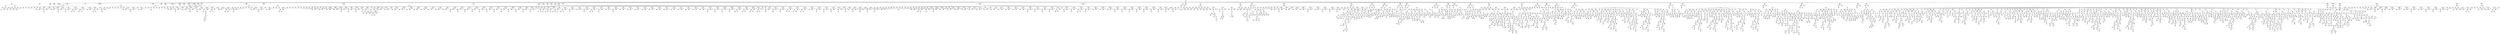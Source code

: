 digraph "G./pointer_example_class6_trans.cpp.dot" {
"0x109326e48"[label="5:6\nSgInitializedName\nptr\n1\n0x109326e48\n" ];
"0x109326e48" -> "0x109326e48__initptr__null"[label="initptr" dir=none ];
"0x109326e48__initptr__null"[label="" shape=diamond ];
"0x107d83548"[label="4:7\nSgVariableDeclaration\n!isForward\n2\n0x107d83548\n" ];
"0x107d83548" -> "0x107d83548__baseTypeDefiningDeclaration__null"[label="baseTypeDefiningDeclaration" dir=none ];
"0x107d83548__baseTypeDefiningDeclaration__null"[label="" shape=diamond ];
"0x107d83548" -> "0x109326e48"[label="*[1]" dir=both ];
"0x109326f70"[label="9:10\nSgInitializedName\naddr\n1\n0x109326f70\n" ];
"0x109326f70" -> "0x109326f70__initptr__null"[label="initptr" dir=none ];
"0x109326f70__initptr__null"[label="" shape=diamond ];
"0x107d837c0"[label="8:11\nSgVariableDeclaration\n!isForward\n2\n0x107d837c0\n" ];
"0x107d837c0" -> "0x107d837c0__baseTypeDefiningDeclaration__null"[label="baseTypeDefiningDeclaration" dir=none ];
"0x107d837c0__baseTypeDefiningDeclaration__null"[label="" shape=diamond ];
"0x107d837c0" -> "0x109326f70"[label="*[1]" dir=both ];
"0x107d03340"[label="3:12\nSgClassDefinition\n2\n0x107d03340\n" ];
"0x107d03340" -> "0x107d83548"[label="*[0]" dir=both ];
"0x107d03340" -> "0x107d837c0"[label="*[1]" dir=both ];
"0x107ca3300"[label="2:13\nSgClassDeclaration\nVoidStr\n!isForward\n2\n0x107ca3300\n" ];
"0x107ca3300" -> "0x107d03340"[label="definition" dir=both ];
"0x107ca3300" -> "0x107ca3300__decoratorList__null"[label="decoratorList" dir=none ];
"0x107ca3300__decoratorList__null"[label="" shape=diamond ];
"0x109327098"[label="17:18\nSgInitializedName\nL\n1\n0x109327098\n" ];
"0x109327098" -> "0x109327098__initptr__null"[label="initptr" dir=none ];
"0x109327098__initptr__null"[label="" shape=diamond ];
"0x107d83a38"[label="16:19\nSgVariableDeclaration\n!isForward\n2\n0x107d83a38\n" ];
"0x107d83a38" -> "0x107d83a38__baseTypeDefiningDeclaration__null"[label="baseTypeDefiningDeclaration" dir=none ];
"0x107d83a38__baseTypeDefiningDeclaration__null"[label="" shape=diamond ];
"0x107d83a38" -> "0x109327098"[label="*[1]" dir=both ];
"0x1093271c0"[label="21:22\nSgInitializedName\nH\n1\n0x1093271c0\n" ];
"0x1093271c0" -> "0x1093271c0__initptr__null"[label="initptr" dir=none ];
"0x1093271c0__initptr__null"[label="" shape=diamond ];
"0x107d83cb0"[label="20:23\nSgVariableDeclaration\n!isForward\n2\n0x107d83cb0\n" ];
"0x107d83cb0" -> "0x107d83cb0__baseTypeDefiningDeclaration__null"[label="baseTypeDefiningDeclaration" dir=none ];
"0x107d83cb0__baseTypeDefiningDeclaration__null"[label="" shape=diamond ];
"0x107d83cb0" -> "0x1093271c0"[label="*[1]" dir=both ];
"0x1093272e8"[label="25:26\nSgInitializedName\nlock_loc\n1\n0x1093272e8\n" ];
"0x1093272e8" -> "0x1093272e8__initptr__null"[label="initptr" dir=none ];
"0x1093272e8__initptr__null"[label="" shape=diamond ];
"0x107d83f28"[label="24:27\nSgVariableDeclaration\n!isForward\n2\n0x107d83f28\n" ];
"0x107d83f28" -> "0x107d83f28__baseTypeDefiningDeclaration__null"[label="baseTypeDefiningDeclaration" dir=none ];
"0x107d83f28__baseTypeDefiningDeclaration__null"[label="" shape=diamond ];
"0x107d83f28" -> "0x1093272e8"[label="*[1]" dir=both ];
"0x109327410"[label="29:30\nSgInitializedName\nkey\n1\n0x109327410\n" ];
"0x109327410" -> "0x109327410__initptr__null"[label="initptr" dir=none ];
"0x109327410__initptr__null"[label="" shape=diamond ];
"0x107d841a0"[label="28:31\nSgVariableDeclaration\n!isForward\n2\n0x107d841a0\n" ];
"0x107d841a0" -> "0x107d841a0__baseTypeDefiningDeclaration__null"[label="baseTypeDefiningDeclaration" dir=none ];
"0x107d841a0__baseTypeDefiningDeclaration__null"[label="" shape=diamond ];
"0x107d841a0" -> "0x109327410"[label="*[1]" dir=both ];
"0x107d03468"[label="15:32\nSgClassDefinition\n4\n0x107d03468\n" ];
"0x107d03468" -> "0x107d83a38"[label="*[0]" dir=both ];
"0x107d03468" -> "0x107d83cb0"[label="*[1]" dir=both ];
"0x107d03468" -> "0x107d83f28"[label="*[2]" dir=both ];
"0x107d03468" -> "0x107d841a0"[label="*[3]" dir=both ];
"0x107ca37f0"[label="14:33\nSgClassDeclaration\nMetaData\n!isForward\n2\n0x107ca37f0\n" ];
"0x107ca37f0" -> "0x107d03468"[label="definition" dir=both ];
"0x107ca37f0" -> "0x107ca37f0__decoratorList__null"[label="decoratorList" dir=none ];
"0x107ca37f0__decoratorList__null"[label="" shape=diamond ];
"0x10943b690"[label="34:35\nSgTemplateInstantiationDecl\nless < uint64_t > \nisForward\n2\n0x10943b690\n" ];
"0x10943b690" -> "0x10943b690__definition__null"[label="definition" dir=none ];
"0x10943b690__definition__null"[label="" shape=diamond ];
"0x10943b690" -> "0x10943b690__decoratorList__null"[label="decoratorList" dir=none ];
"0x10943b690__decoratorList__null"[label="" shape=diamond ];
"0x10943b980"[label="36:37\nSgTemplateInstantiationDecl\npair < const uint64_t , MetaData > \nisForward\n2\n0x10943b980\n" ];
"0x10943b980" -> "0x10943b980__definition__null"[label="definition" dir=none ];
"0x10943b980__definition__null"[label="" shape=diamond ];
"0x10943b980" -> "0x10943b980__decoratorList__null"[label="decoratorList" dir=none ];
"0x10943b980__decoratorList__null"[label="" shape=diamond ];
"0x10943bf60"[label="38:39\nSgTemplateInstantiationDecl\nallocator < pair< const uint64_t , MetaData > > \nisForward\n2\n0x10943bf60\n" ];
"0x10943bf60" -> "0x10943bf60__definition__null"[label="definition" dir=none ];
"0x10943bf60__definition__null"[label="" shape=diamond ];
"0x10943bf60" -> "0x10943bf60__decoratorList__null"[label="decoratorList" dir=none ];
"0x10943bf60__decoratorList__null"[label="" shape=diamond ];
"0x10943c830"[label="40:41\nSgTemplateInstantiationDecl\nmap < uint64_t , MetaData , less< uint64_t > , allocator< pair< const uint64_t , MetaData > > > \nisForward\n2\n0x10943c830\n" ];
"0x10943c830" -> "0x10943c830__definition__null"[label="definition" dir=none ];
"0x10943c830__definition__null"[label="" shape=diamond ];
"0x10943c830" -> "0x10943c830__decoratorList__null"[label="decoratorList" dir=none ];
"0x10943c830__decoratorList__null"[label="" shape=diamond ];
"0x107bed600"[label="42:43\nSgTypedefDeclaration\n!isForward\n1\n0x107bed600\n" ];
"0x107bed600" -> "0x107bed600__declaration__null"[label="declaration" dir=none ];
"0x107bed600__declaration__null"[label="" shape=diamond ];
"0x107bed880"[label="46:47\nSgTypedefDeclaration\n!isForward\n1\n0x107bed880\n" ];
"0x107bed880" -> "0x107bed880__declaration__null"[label="declaration" dir=none ];
"0x107bed880__declaration__null"[label="" shape=diamond ];
"0x107bedb00"[label="48:49\nSgTypedefDeclaration\n!isForward\n1\n0x107bedb00\n" ];
"0x107bedb00" -> "0x107bedb00__declaration__null"[label="declaration" dir=none ];
"0x107bedb00__declaration__null"[label="" shape=diamond ];
"0x107bedd80"[label="50:51\nSgTypedefDeclaration\n!isForward\n1\n0x107bedd80\n" ];
"0x107bedd80" -> "0x107bedd80__declaration__null"[label="declaration" dir=none ];
"0x107bedd80__declaration__null"[label="" shape=diamond ];
"0x107bee000"[label="52:53\nSgTypedefDeclaration\n!isForward\n1\n0x107bee000\n" ];
"0x107bee000" -> "0x107bee000__declaration__null"[label="declaration" dir=none ];
"0x107bee000__declaration__null"[label="" shape=diamond ];
"0x107bee280"[label="54:55\nSgTypedefDeclaration\n!isForward\n1\n0x107bee280\n" ];
"0x107bee280" -> "0x107bee280__declaration__null"[label="declaration" dir=none ];
"0x107bee280__declaration__null"[label="" shape=diamond ];
"0x107bee500"[label="56:57\nSgTypedefDeclaration\n!isForward\n1\n0x107bee500\n" ];
"0x107bee500" -> "0x107bee500__declaration__null"[label="declaration" dir=none ];
"0x107bee500__declaration__null"[label="" shape=diamond ];
"0x107bee780"[label="58:59\nSgTypedefDeclaration\n!isForward\n1\n0x107bee780\n" ];
"0x107bee780" -> "0x107bee780__declaration__null"[label="declaration" dir=none ];
"0x107bee780__declaration__null"[label="" shape=diamond ];
"0x1093c5af0"[label="60:61\nSgTemplateDeclaration\nisForward\n0\n0x1093c5af0\n" ];
"0x1096055f0"[label="63:64\nSgFunctionParameterList\n!isForward\n0\n0x1096055f0\n" ];
"0x10a206c70"[label="65:66\nSgCtorInitializerList\n!isForward\n0\n0x10a206c70\n" ];
"0x10a2d5000"[label="62:67\nSgTemplateInstantiationMemberFunctionDecl\nnew_allocator\nisForward\n4\n0x10a2d5000\n" ];
"0x10a2d5000" -> "0x1096055f0"[label="parameterList" dir=both ];
"0x10a2d5000" -> "0x10a2d5000__decoratorList__null"[label="decoratorList" dir=none ];
"0x10a2d5000__decoratorList__null"[label="" shape=diamond ];
"0x10a2d5000" -> "0x10a2d5000__definition__null"[label="definition" dir=none ];
"0x10a2d5000__definition__null"[label="" shape=diamond ];
"0x10a2d5000" -> "0x10a206c70"[label="CtorInitializerList" dir=both ];
"0x109327538"[label="70:71\nSgInitializedName\n\n1\n0x109327538\n" ];
"0x109327538" -> "0x109327538__initptr__null"[label="initptr" dir=none ];
"0x109327538__initptr__null"[label="" shape=diamond ];
"0x109605820"[label="69:72\nSgFunctionParameterList\n!isForward\n1\n0x109605820\n" ];
"0x109605820" -> "0x109327538"[label="*[0]" dir=both ];
"0x10a206ea0"[label="73:74\nSgCtorInitializerList\n!isForward\n0\n0x10a206ea0\n" ];
"0x10a2d53f0"[label="68:75\nSgTemplateInstantiationMemberFunctionDecl\nnew_allocator\nisForward\n4\n0x10a2d53f0\n" ];
"0x10a2d53f0" -> "0x109605820"[label="parameterList" dir=both ];
"0x10a2d53f0" -> "0x10a2d53f0__decoratorList__null"[label="decoratorList" dir=none ];
"0x10a2d53f0__decoratorList__null"[label="" shape=diamond ];
"0x10a2d53f0" -> "0x10a2d53f0__definition__null"[label="definition" dir=none ];
"0x10a2d53f0__definition__null"[label="" shape=diamond ];
"0x10a2d53f0" -> "0x10a206ea0"[label="CtorInitializerList" dir=both ];
"0x1093c67c0"[label="76:77\nSgTemplateDeclaration\n!isForward\n0\n0x1093c67c0\n" ];
"0x109605a50"[label="79:80\nSgFunctionParameterList\n!isForward\n0\n0x109605a50\n" ];
"0x10a2070d0"[label="81:82\nSgCtorInitializerList\n!isForward\n0\n0x10a2070d0\n" ];
"0x10a2d57e0"[label="78:83\nSgTemplateInstantiationMemberFunctionDecl\n~new_allocator\nisForward\n4\n0x10a2d57e0\n" ];
"0x10a2d57e0" -> "0x109605a50"[label="parameterList" dir=both ];
"0x10a2d57e0" -> "0x10a2d57e0__decoratorList__null"[label="decoratorList" dir=none ];
"0x10a2d57e0__decoratorList__null"[label="" shape=diamond ];
"0x10a2d57e0" -> "0x10a2d57e0__definition__null"[label="definition" dir=none ];
"0x10a2d57e0__definition__null"[label="" shape=diamond ];
"0x10a2d57e0" -> "0x10a2070d0"[label="CtorInitializerList" dir=both ];
"0x109327660"[label="86:87\nSgInitializedName\n__x\n1\n0x109327660\n" ];
"0x109327660" -> "0x109327660__initptr__null"[label="initptr" dir=none ];
"0x109327660__initptr__null"[label="" shape=diamond ];
"0x109605c80"[label="85:88\nSgFunctionParameterList\n!isForward\n1\n0x109605c80\n" ];
"0x109605c80" -> "0x109327660"[label="*[0]" dir=both ];
"0x10a207300"[label="89:90\nSgCtorInitializerList\n!isForward\n0\n0x10a207300\n" ];
"0x10a2d5bd0"[label="84:91\nSgTemplateInstantiationMemberFunctionDecl\naddress\nisForward\n4\n0x10a2d5bd0\n" ];
"0x10a2d5bd0" -> "0x109605c80"[label="parameterList" dir=both ];
"0x10a2d5bd0" -> "0x10a2d5bd0__decoratorList__null"[label="decoratorList" dir=none ];
"0x10a2d5bd0__decoratorList__null"[label="" shape=diamond ];
"0x10a2d5bd0" -> "0x10a2d5bd0__definition__null"[label="definition" dir=none ];
"0x10a2d5bd0__definition__null"[label="" shape=diamond ];
"0x10a2d5bd0" -> "0x10a207300"[label="CtorInitializerList" dir=both ];
"0x109327788"[label="94:95\nSgInitializedName\n__x\n1\n0x109327788\n" ];
"0x109327788" -> "0x109327788__initptr__null"[label="initptr" dir=none ];
"0x109327788__initptr__null"[label="" shape=diamond ];
"0x109605eb0"[label="93:96\nSgFunctionParameterList\n!isForward\n1\n0x109605eb0\n" ];
"0x109605eb0" -> "0x109327788"[label="*[0]" dir=both ];
"0x10a207530"[label="97:98\nSgCtorInitializerList\n!isForward\n0\n0x10a207530\n" ];
"0x10a2d5fc0"[label="92:99\nSgTemplateInstantiationMemberFunctionDecl\naddress\nisForward\n4\n0x10a2d5fc0\n" ];
"0x10a2d5fc0" -> "0x109605eb0"[label="parameterList" dir=both ];
"0x10a2d5fc0" -> "0x10a2d5fc0__decoratorList__null"[label="decoratorList" dir=none ];
"0x10a2d5fc0__decoratorList__null"[label="" shape=diamond ];
"0x10a2d5fc0" -> "0x10a2d5fc0__definition__null"[label="definition" dir=none ];
"0x10a2d5fc0__definition__null"[label="" shape=diamond ];
"0x10a2d5fc0" -> "0x10a207530"[label="CtorInitializerList" dir=both ];
"0x1093278b0"[label="102:103\nSgInitializedName\n__n\n1\n0x1093278b0\n" ];
"0x1093278b0" -> "0x1093278b0__initptr__null"[label="initptr" dir=none ];
"0x1093278b0__initptr__null"[label="" shape=diamond ];
"0x1093279d8"[label="104:105\nSgInitializedName\n\n1\n0x1093279d8\n" ];
"0x1093279d8" -> "0x1093279d8__initptr__null"[label="initptr" dir=none ];
"0x1093279d8__initptr__null"[label="" shape=diamond ];
"0x1096060e0"[label="101:106\nSgFunctionParameterList\n!isForward\n2\n0x1096060e0\n" ];
"0x1096060e0" -> "0x1093278b0"[label="*[0]" dir=both ];
"0x1096060e0" -> "0x1093279d8"[label="*[1]" dir=both ];
"0x10a207760"[label="107:108\nSgCtorInitializerList\n!isForward\n0\n0x10a207760\n" ];
"0x10a2d63b0"[label="100:109\nSgTemplateInstantiationMemberFunctionDecl\nallocate\nisForward\n4\n0x10a2d63b0\n" ];
"0x10a2d63b0" -> "0x1096060e0"[label="parameterList" dir=both ];
"0x10a2d63b0" -> "0x10a2d63b0__decoratorList__null"[label="decoratorList" dir=none ];
"0x10a2d63b0__decoratorList__null"[label="" shape=diamond ];
"0x10a2d63b0" -> "0x10a2d63b0__definition__null"[label="definition" dir=none ];
"0x10a2d63b0__definition__null"[label="" shape=diamond ];
"0x10a2d63b0" -> "0x10a207760"[label="CtorInitializerList" dir=both ];
"0x109327b00"[label="112:113\nSgInitializedName\n__p\n1\n0x109327b00\n" ];
"0x109327b00" -> "0x109327b00__initptr__null"[label="initptr" dir=none ];
"0x109327b00__initptr__null"[label="" shape=diamond ];
"0x109327c28"[label="114:115\nSgInitializedName\n\n1\n0x109327c28\n" ];
"0x109327c28" -> "0x109327c28__initptr__null"[label="initptr" dir=none ];
"0x109327c28__initptr__null"[label="" shape=diamond ];
"0x109606310"[label="111:116\nSgFunctionParameterList\n!isForward\n2\n0x109606310\n" ];
"0x109606310" -> "0x109327b00"[label="*[0]" dir=both ];
"0x109606310" -> "0x109327c28"[label="*[1]" dir=both ];
"0x10a207990"[label="117:118\nSgCtorInitializerList\n!isForward\n0\n0x10a207990\n" ];
"0x10a2d67a0"[label="110:119\nSgTemplateInstantiationMemberFunctionDecl\ndeallocate\nisForward\n4\n0x10a2d67a0\n" ];
"0x10a2d67a0" -> "0x109606310"[label="parameterList" dir=both ];
"0x10a2d67a0" -> "0x10a2d67a0__decoratorList__null"[label="decoratorList" dir=none ];
"0x10a2d67a0__decoratorList__null"[label="" shape=diamond ];
"0x10a2d67a0" -> "0x10a2d67a0__definition__null"[label="definition" dir=none ];
"0x10a2d67a0__definition__null"[label="" shape=diamond ];
"0x10a2d67a0" -> "0x10a207990"[label="CtorInitializerList" dir=both ];
"0x109606540"[label="121:122\nSgFunctionParameterList\n!isForward\n0\n0x109606540\n" ];
"0x10a207bc0"[label="123:124\nSgCtorInitializerList\n!isForward\n0\n0x10a207bc0\n" ];
"0x10a2d6b90"[label="120:125\nSgTemplateInstantiationMemberFunctionDecl\nmax_size\nisForward\n4\n0x10a2d6b90\n" ];
"0x10a2d6b90" -> "0x109606540"[label="parameterList" dir=both ];
"0x10a2d6b90" -> "0x10a2d6b90__decoratorList__null"[label="decoratorList" dir=none ];
"0x10a2d6b90__decoratorList__null"[label="" shape=diamond ];
"0x10a2d6b90" -> "0x10a2d6b90__definition__null"[label="definition" dir=none ];
"0x10a2d6b90__definition__null"[label="" shape=diamond ];
"0x10a2d6b90" -> "0x10a207bc0"[label="CtorInitializerList" dir=both ];
"0x109327d50"[label="128:129\nSgInitializedName\n__p\n1\n0x109327d50\n" ];
"0x109327d50" -> "0x109327d50__initptr__null"[label="initptr" dir=none ];
"0x109327d50__initptr__null"[label="" shape=diamond ];
"0x109327e78"[label="130:131\nSgInitializedName\n__val\n1\n0x109327e78\n" ];
"0x109327e78" -> "0x109327e78__initptr__null"[label="initptr" dir=none ];
"0x109327e78__initptr__null"[label="" shape=diamond ];
"0x109606770"[label="127:132\nSgFunctionParameterList\n!isForward\n2\n0x109606770\n" ];
"0x109606770" -> "0x109327d50"[label="*[0]" dir=both ];
"0x109606770" -> "0x109327e78"[label="*[1]" dir=both ];
"0x10a207df0"[label="133:134\nSgCtorInitializerList\n!isForward\n0\n0x10a207df0\n" ];
"0x10a2d6f80"[label="126:135\nSgTemplateInstantiationMemberFunctionDecl\nconstruct\nisForward\n4\n0x10a2d6f80\n" ];
"0x10a2d6f80" -> "0x109606770"[label="parameterList" dir=both ];
"0x10a2d6f80" -> "0x10a2d6f80__decoratorList__null"[label="decoratorList" dir=none ];
"0x10a2d6f80__decoratorList__null"[label="" shape=diamond ];
"0x10a2d6f80" -> "0x10a2d6f80__definition__null"[label="definition" dir=none ];
"0x10a2d6f80__definition__null"[label="" shape=diamond ];
"0x10a2d6f80" -> "0x10a207df0"[label="CtorInitializerList" dir=both ];
"0x109327fa0"[label="138:139\nSgInitializedName\n__p\n1\n0x109327fa0\n" ];
"0x109327fa0" -> "0x109327fa0__initptr__null"[label="initptr" dir=none ];
"0x109327fa0__initptr__null"[label="" shape=diamond ];
"0x1096069a0"[label="137:140\nSgFunctionParameterList\n!isForward\n1\n0x1096069a0\n" ];
"0x1096069a0" -> "0x109327fa0"[label="*[0]" dir=both ];
"0x10a208020"[label="141:142\nSgCtorInitializerList\n!isForward\n0\n0x10a208020\n" ];
"0x10a2d7370"[label="136:143\nSgTemplateInstantiationMemberFunctionDecl\ndestroy\nisForward\n4\n0x10a2d7370\n" ];
"0x10a2d7370" -> "0x1096069a0"[label="parameterList" dir=both ];
"0x10a2d7370" -> "0x10a2d7370__decoratorList__null"[label="decoratorList" dir=none ];
"0x10a2d7370__decoratorList__null"[label="" shape=diamond ];
"0x10a2d7370" -> "0x10a2d7370__definition__null"[label="definition" dir=none ];
"0x10a2d7370__definition__null"[label="" shape=diamond ];
"0x10a2d7370" -> "0x10a208020"[label="CtorInitializerList" dir=both ];
"0x1094cf370"[label="45:144\nSgTemplateInstantiationDefn\n19\n0x1094cf370\n" ];
"0x1094cf370" -> "0x107bed880"[label="*[0]" dir=both ];
"0x1094cf370" -> "0x107bedb00"[label="*[1]" dir=both ];
"0x1094cf370" -> "0x107bedd80"[label="*[2]" dir=both ];
"0x1094cf370" -> "0x107bee000"[label="*[3]" dir=both ];
"0x1094cf370" -> "0x107bee280"[label="*[4]" dir=both ];
"0x1094cf370" -> "0x107bee500"[label="*[5]" dir=both ];
"0x1094cf370" -> "0x107bee780"[label="*[6]" dir=both ];
"0x1094cf370" -> "0x1093c5af0"[label="*[7]" dir=both ];
"0x1094cf370" -> "0x10a2d5000"[label="*[8]" dir=both ];
"0x1094cf370" -> "0x10a2d53f0"[label="*[9]" dir=both ];
"0x1094cf370" -> "0x1093c67c0"[label="*[10]" dir=both ];
"0x1094cf370" -> "0x10a2d57e0"[label="*[11]" dir=both ];
"0x1094cf370" -> "0x10a2d5bd0"[label="*[12]" dir=both ];
"0x1094cf370" -> "0x10a2d5fc0"[label="*[13]" dir=both ];
"0x1094cf370" -> "0x10a2d63b0"[label="*[14]" dir=both ];
"0x1094cf370" -> "0x10a2d67a0"[label="*[15]" dir=both ];
"0x1094cf370" -> "0x10a2d6b90"[label="*[16]" dir=both ];
"0x1094cf370" -> "0x10a2d6f80"[label="*[17]" dir=both ];
"0x1094cf370" -> "0x10a2d7370"[label="*[18]" dir=both ];
"0x10943d6e0"[label="44:145\nSgTemplateInstantiationDecl\nnew_allocator < pair< const uint64_t , MetaData > > \n!isForward\n2\n0x10943d6e0\n" ];
"0x10943d6e0" -> "0x1094cf370"[label="definition" dir=both ];
"0x10943d6e0" -> "0x10943d6e0__decoratorList__null"[label="decoratorList" dir=none ];
"0x10943d6e0__decoratorList__null"[label="" shape=diamond ];
"0x107beea00"[label="148:149\nSgTypedefDeclaration\n!isForward\n1\n0x107beea00\n" ];
"0x107beea00" -> "0x107beea00__declaration__null"[label="declaration" dir=none ];
"0x107beea00__declaration__null"[label="" shape=diamond ];
"0x107beec80"[label="150:151\nSgTypedefDeclaration\n!isForward\n1\n0x107beec80\n" ];
"0x107beec80" -> "0x107beec80__declaration__null"[label="declaration" dir=none ];
"0x107beec80__declaration__null"[label="" shape=diamond ];
"0x107beef00"[label="152:153\nSgTypedefDeclaration\n!isForward\n1\n0x107beef00\n" ];
"0x107beef00" -> "0x107beef00__declaration__null"[label="declaration" dir=none ];
"0x107beef00__declaration__null"[label="" shape=diamond ];
"0x107bef180"[label="154:155\nSgTypedefDeclaration\n!isForward\n1\n0x107bef180\n" ];
"0x107bef180" -> "0x107bef180__declaration__null"[label="declaration" dir=none ];
"0x107bef180__declaration__null"[label="" shape=diamond ];
"0x107bef400"[label="156:157\nSgTypedefDeclaration\n!isForward\n1\n0x107bef400\n" ];
"0x107bef400" -> "0x107bef400__declaration__null"[label="declaration" dir=none ];
"0x107bef400__declaration__null"[label="" shape=diamond ];
"0x107bef680"[label="158:159\nSgTypedefDeclaration\n!isForward\n1\n0x107bef680\n" ];
"0x107bef680" -> "0x107bef680__declaration__null"[label="declaration" dir=none ];
"0x107bef680__declaration__null"[label="" shape=diamond ];
"0x107bef900"[label="160:161\nSgTypedefDeclaration\n!isForward\n1\n0x107bef900\n" ];
"0x107bef900" -> "0x107bef900__declaration__null"[label="declaration" dir=none ];
"0x107bef900__declaration__null"[label="" shape=diamond ];
"0x1093c9350"[label="162:163\nSgTemplateDeclaration\nisForward\n0\n0x1093c9350\n" ];
"0x109606bd0"[label="165:166\nSgFunctionParameterList\n!isForward\n0\n0x109606bd0\n" ];
"0x10a208250"[label="167:168\nSgCtorInitializerList\n!isForward\n0\n0x10a208250\n" ];
"0x10a2d7760"[label="164:169\nSgTemplateInstantiationMemberFunctionDecl\nallocator\nisForward\n4\n0x10a2d7760\n" ];
"0x10a2d7760" -> "0x109606bd0"[label="parameterList" dir=both ];
"0x10a2d7760" -> "0x10a2d7760__decoratorList__null"[label="decoratorList" dir=none ];
"0x10a2d7760__decoratorList__null"[label="" shape=diamond ];
"0x10a2d7760" -> "0x10a2d7760__definition__null"[label="definition" dir=none ];
"0x10a2d7760__definition__null"[label="" shape=diamond ];
"0x10a2d7760" -> "0x10a208250"[label="CtorInitializerList" dir=both ];
"0x1093280c8"[label="172:173\nSgInitializedName\n__a\n1\n0x1093280c8\n" ];
"0x1093280c8" -> "0x1093280c8__initptr__null"[label="initptr" dir=none ];
"0x1093280c8__initptr__null"[label="" shape=diamond ];
"0x109606e00"[label="171:174\nSgFunctionParameterList\n!isForward\n1\n0x109606e00\n" ];
"0x109606e00" -> "0x1093280c8"[label="*[0]" dir=both ];
"0x10a208480"[label="175:176\nSgCtorInitializerList\n!isForward\n0\n0x10a208480\n" ];
"0x10a2d7b50"[label="170:177\nSgTemplateInstantiationMemberFunctionDecl\nallocator\nisForward\n4\n0x10a2d7b50\n" ];
"0x10a2d7b50" -> "0x109606e00"[label="parameterList" dir=both ];
"0x10a2d7b50" -> "0x10a2d7b50__decoratorList__null"[label="decoratorList" dir=none ];
"0x10a2d7b50__decoratorList__null"[label="" shape=diamond ];
"0x10a2d7b50" -> "0x10a2d7b50__definition__null"[label="definition" dir=none ];
"0x10a2d7b50__definition__null"[label="" shape=diamond ];
"0x10a2d7b50" -> "0x10a208480"[label="CtorInitializerList" dir=both ];
"0x1093ca020"[label="178:179\nSgTemplateDeclaration\n!isForward\n0\n0x1093ca020\n" ];
"0x109607030"[label="181:182\nSgFunctionParameterList\n!isForward\n0\n0x109607030\n" ];
"0x10a2086b0"[label="183:184\nSgCtorInitializerList\n!isForward\n0\n0x10a2086b0\n" ];
"0x10a2d7f40"[label="180:185\nSgTemplateInstantiationMemberFunctionDecl\n~allocator\nisForward\n4\n0x10a2d7f40\n" ];
"0x10a2d7f40" -> "0x109607030"[label="parameterList" dir=both ];
"0x10a2d7f40" -> "0x10a2d7f40__decoratorList__null"[label="decoratorList" dir=none ];
"0x10a2d7f40__decoratorList__null"[label="" shape=diamond ];
"0x10a2d7f40" -> "0x10a2d7f40__definition__null"[label="definition" dir=none ];
"0x10a2d7f40__definition__null"[label="" shape=diamond ];
"0x10a2d7f40" -> "0x10a2086b0"[label="CtorInitializerList" dir=both ];
"0x1094cf120"[label="147:186\nSgTemplateInstantiationDefn\n12\n0x1094cf120\n" ];
"0x1094cf120" -> "0x107beea00"[label="*[0]" dir=both ];
"0x1094cf120" -> "0x107beec80"[label="*[1]" dir=both ];
"0x1094cf120" -> "0x107beef00"[label="*[2]" dir=both ];
"0x1094cf120" -> "0x107bef180"[label="*[3]" dir=both ];
"0x1094cf120" -> "0x107bef400"[label="*[4]" dir=both ];
"0x1094cf120" -> "0x107bef680"[label="*[5]" dir=both ];
"0x1094cf120" -> "0x107bef900"[label="*[6]" dir=both ];
"0x1094cf120" -> "0x1093c9350"[label="*[7]" dir=both ];
"0x1094cf120" -> "0x10a2d7760"[label="*[8]" dir=both ];
"0x1094cf120" -> "0x10a2d7b50"[label="*[9]" dir=both ];
"0x1094cf120" -> "0x1093ca020"[label="*[10]" dir=both ];
"0x1094cf120" -> "0x10a2d7f40"[label="*[11]" dir=both ];
"0x109442050"[label="146:187\nSgTemplateInstantiationDecl\nallocator < pair< const uint64_t , MetaData > > \n!isForward\n2\n0x109442050\n" ];
"0x109442050" -> "0x1094cf120"[label="definition" dir=both ];
"0x109442050" -> "0x109442050__decoratorList__null"[label="decoratorList" dir=none ];
"0x109442050__decoratorList__null"[label="" shape=diamond ];
"0x107befe00"[label="190:191\nSgTypedefDeclaration\n!isForward\n1\n0x107befe00\n" ];
"0x107befe00" -> "0x107befe00__declaration__null"[label="declaration" dir=none ];
"0x107befe00__declaration__null"[label="" shape=diamond ];
"0x1094cf498"[label="189:192\nSgTemplateInstantiationDefn\n1\n0x1094cf498\n" ];
"0x1094cf498" -> "0x107befe00"[label="*[0]" dir=both ];
"0x109445820"[label="188:193\nSgTemplateInstantiationDecl\nrebind < value_type > \n!isForward\n2\n0x109445820\n" ];
"0x109445820" -> "0x1094cf498"[label="definition" dir=both ];
"0x109445820" -> "0x109445820__decoratorList__null"[label="decoratorList" dir=none ];
"0x109445820__decoratorList__null"[label="" shape=diamond ];
"0x1094460f0"[label="194:195\nSgTemplateInstantiationDecl\n_Select1st < value_type > \nisForward\n2\n0x1094460f0\n" ];
"0x1094460f0" -> "0x1094460f0__definition__null"[label="definition" dir=none ];
"0x1094460f0__definition__null"[label="" shape=diamond ];
"0x1094460f0" -> "0x1094460f0__decoratorList__null"[label="decoratorList" dir=none ];
"0x1094460f0__decoratorList__null"[label="" shape=diamond ];
"0x109446cb0"[label="196:197\nSgTemplateInstantiationDecl\n_Rb_tree < key_type , value_type , _Select1st< value_type > , key_compare , _Pair_alloc_type > \nisForward\n2\n0x109446cb0\n" ];
"0x109446cb0" -> "0x109446cb0__definition__null"[label="definition" dir=none ];
"0x109446cb0__definition__null"[label="" shape=diamond ];
"0x109446cb0" -> "0x109446cb0__decoratorList__null"[label="decoratorList" dir=none ];
"0x109446cb0__decoratorList__null"[label="" shape=diamond ];
"0x109446fa0"[label="198:199\nSgTemplateInstantiationDecl\n_Rb_tree_node < value_type > \nisForward\n2\n0x109446fa0\n" ];
"0x109446fa0" -> "0x109446fa0__definition__null"[label="definition" dir=none ];
"0x109446fa0__definition__null"[label="" shape=diamond ];
"0x109446fa0" -> "0x109446fa0__decoratorList__null"[label="decoratorList" dir=none ];
"0x109446fa0__decoratorList__null"[label="" shape=diamond ];
"0x109447580"[label="200:201\nSgTemplateInstantiationDecl\nrebind < _Rb_tree_node< value_type > > \nisForward\n2\n0x109447580\n" ];
"0x109447580" -> "0x109447580__definition__null"[label="definition" dir=none ];
"0x109447580__definition__null"[label="" shape=diamond ];
"0x109447580" -> "0x109447580__decoratorList__null"[label="decoratorList" dir=none ];
"0x109447580__decoratorList__null"[label="" shape=diamond ];
"0x109447b60"[label="202:203\nSgTemplateInstantiationDecl\nallocator < _Rb_tree_node< value_type > > \nisForward\n2\n0x109447b60\n" ];
"0x109447b60" -> "0x109447b60__definition__null"[label="definition" dir=none ];
"0x109447b60__definition__null"[label="" shape=diamond ];
"0x109447b60" -> "0x109447b60__decoratorList__null"[label="decoratorList" dir=none ];
"0x109447b60__decoratorList__null"[label="" shape=diamond ];
"0x107bf0800"[label="206:207\nSgTypedefDeclaration\n!isForward\n1\n0x107bf0800\n" ];
"0x107bf0800" -> "0x107bf0800__declaration__null"[label="declaration" dir=none ];
"0x107bf0800__declaration__null"[label="" shape=diamond ];
"0x1094cf938"[label="205:208\nSgTemplateInstantiationDefn\n1\n0x1094cf938\n" ];
"0x1094cf938" -> "0x107bf0800"[label="*[0]" dir=both ];
"0x109447e50"[label="204:209\nSgTemplateInstantiationDecl\nrebind < _Rb_tree_node< value_type > > \n!isForward\n2\n0x109447e50\n" ];
"0x109447e50" -> "0x1094cf938"[label="definition" dir=both ];
"0x109447e50" -> "0x109447e50__decoratorList__null"[label="decoratorList" dir=none ];
"0x109447e50__decoratorList__null"[label="" shape=diamond ];
"0x109448720"[label="210:211\nSgTemplateInstantiationDecl\n__is_pod < key_compare > \nisForward\n2\n0x109448720\n" ];
"0x109448720" -> "0x109448720__definition__null"[label="definition" dir=none ];
"0x109448720__definition__null"[label="" shape=diamond ];
"0x109448720" -> "0x109448720__decoratorList__null"[label="decoratorList" dir=none ];
"0x109448720__decoratorList__null"[label="" shape=diamond ];
"0x109328318"[label="215:216\nSgInitializedName\n__value\n1\n0x109328318\n" ];
"0x109328318" -> "0x109328318__initptr__null"[label="initptr" dir=none ];
"0x109328318__initptr__null"[label="" shape=diamond ];
"0x107f413d8"[label="214:217\nSgEnumDeclaration\n!isForward\n1\n0x107f413d8\n" ];
"0x107f413d8" -> "0x109328318"[label="*[0]" dir=both ];
"0x1094cfb88"[label="213:218\nSgTemplateInstantiationDefn\n1\n0x1094cfb88\n" ];
"0x1094cfb88" -> "0x107f413d8"[label="*[0]" dir=both ];
"0x109448ff0"[label="212:219\nSgTemplateInstantiationDecl\n__is_pod < key_compare > \n!isForward\n2\n0x109448ff0\n" ];
"0x109448ff0" -> "0x1094cfb88"[label="definition" dir=both ];
"0x109448ff0" -> "0x109448ff0__decoratorList__null"[label="decoratorList" dir=none ];
"0x109448ff0__decoratorList__null"[label="" shape=diamond ];
"0x107bf0a80"[label="222:223\nSgTypedefDeclaration\n!isForward\n1\n0x107bf0a80\n" ];
"0x107bf0a80" -> "0x107bf0a80__declaration__null"[label="declaration" dir=none ];
"0x107bf0a80__declaration__null"[label="" shape=diamond ];
"0x107bf0d00"[label="224:225\nSgTypedefDeclaration\n!isForward\n1\n0x107bf0d00\n" ];
"0x107bf0d00" -> "0x107bf0d00__declaration__null"[label="declaration" dir=none ];
"0x107bf0d00__declaration__null"[label="" shape=diamond ];
"0x107bf0f80"[label="226:227\nSgTypedefDeclaration\n!isForward\n1\n0x107bf0f80\n" ];
"0x107bf0f80" -> "0x107bf0f80__declaration__null"[label="declaration" dir=none ];
"0x107bf0f80__declaration__null"[label="" shape=diamond ];
"0x107bf1200"[label="228:229\nSgTypedefDeclaration\n!isForward\n1\n0x107bf1200\n" ];
"0x107bf1200" -> "0x107bf1200__declaration__null"[label="declaration" dir=none ];
"0x107bf1200__declaration__null"[label="" shape=diamond ];
"0x107bf1480"[label="230:231\nSgTypedefDeclaration\n!isForward\n1\n0x107bf1480\n" ];
"0x107bf1480" -> "0x107bf1480__declaration__null"[label="declaration" dir=none ];
"0x107bf1480__declaration__null"[label="" shape=diamond ];
"0x107bf1700"[label="232:233\nSgTypedefDeclaration\n!isForward\n1\n0x107bf1700\n" ];
"0x107bf1700" -> "0x107bf1700__declaration__null"[label="declaration" dir=none ];
"0x107bf1700__declaration__null"[label="" shape=diamond ];
"0x107bf1980"[label="234:235\nSgTypedefDeclaration\n!isForward\n1\n0x107bf1980\n" ];
"0x107bf1980" -> "0x107bf1980__declaration__null"[label="declaration" dir=none ];
"0x107bf1980__declaration__null"[label="" shape=diamond ];
"0x1093caa60"[label="236:237\nSgTemplateDeclaration\nisForward\n0\n0x1093caa60\n" ];
"0x109607490"[label="239:240\nSgFunctionParameterList\n!isForward\n0\n0x109607490\n" ];
"0x10a2088e0"[label="241:242\nSgCtorInitializerList\n!isForward\n0\n0x10a2088e0\n" ];
"0x10a2d8330"[label="238:243\nSgTemplateInstantiationMemberFunctionDecl\nnew_allocator\nisForward\n4\n0x10a2d8330\n" ];
"0x10a2d8330" -> "0x109607490"[label="parameterList" dir=both ];
"0x10a2d8330" -> "0x10a2d8330__decoratorList__null"[label="decoratorList" dir=none ];
"0x10a2d8330__decoratorList__null"[label="" shape=diamond ];
"0x10a2d8330" -> "0x10a2d8330__definition__null"[label="definition" dir=none ];
"0x10a2d8330__definition__null"[label="" shape=diamond ];
"0x10a2d8330" -> "0x10a2088e0"[label="CtorInitializerList" dir=both ];
"0x109328440"[label="246:247\nSgInitializedName\n\n1\n0x109328440\n" ];
"0x109328440" -> "0x109328440__initptr__null"[label="initptr" dir=none ];
"0x109328440__initptr__null"[label="" shape=diamond ];
"0x1096076c0"[label="245:248\nSgFunctionParameterList\n!isForward\n1\n0x1096076c0\n" ];
"0x1096076c0" -> "0x109328440"[label="*[0]" dir=both ];
"0x10a208b10"[label="249:250\nSgCtorInitializerList\n!isForward\n0\n0x10a208b10\n" ];
"0x10a2d8720"[label="244:251\nSgTemplateInstantiationMemberFunctionDecl\nnew_allocator\nisForward\n4\n0x10a2d8720\n" ];
"0x10a2d8720" -> "0x1096076c0"[label="parameterList" dir=both ];
"0x10a2d8720" -> "0x10a2d8720__decoratorList__null"[label="decoratorList" dir=none ];
"0x10a2d8720__decoratorList__null"[label="" shape=diamond ];
"0x10a2d8720" -> "0x10a2d8720__definition__null"[label="definition" dir=none ];
"0x10a2d8720__definition__null"[label="" shape=diamond ];
"0x10a2d8720" -> "0x10a208b10"[label="CtorInitializerList" dir=both ];
"0x1093cacf0"[label="252:253\nSgTemplateDeclaration\n!isForward\n0\n0x1093cacf0\n" ];
"0x1096078f0"[label="255:256\nSgFunctionParameterList\n!isForward\n0\n0x1096078f0\n" ];
"0x10a208d40"[label="257:258\nSgCtorInitializerList\n!isForward\n0\n0x10a208d40\n" ];
"0x10a2d8b10"[label="254:259\nSgTemplateInstantiationMemberFunctionDecl\n~new_allocator\nisForward\n4\n0x10a2d8b10\n" ];
"0x10a2d8b10" -> "0x1096078f0"[label="parameterList" dir=both ];
"0x10a2d8b10" -> "0x10a2d8b10__decoratorList__null"[label="decoratorList" dir=none ];
"0x10a2d8b10__decoratorList__null"[label="" shape=diamond ];
"0x10a2d8b10" -> "0x10a2d8b10__definition__null"[label="definition" dir=none ];
"0x10a2d8b10__definition__null"[label="" shape=diamond ];
"0x10a2d8b10" -> "0x10a208d40"[label="CtorInitializerList" dir=both ];
"0x109328568"[label="262:263\nSgInitializedName\n__x\n1\n0x109328568\n" ];
"0x109328568" -> "0x109328568__initptr__null"[label="initptr" dir=none ];
"0x109328568__initptr__null"[label="" shape=diamond ];
"0x109607b20"[label="261:264\nSgFunctionParameterList\n!isForward\n1\n0x109607b20\n" ];
"0x109607b20" -> "0x109328568"[label="*[0]" dir=both ];
"0x10a208f70"[label="265:266\nSgCtorInitializerList\n!isForward\n0\n0x10a208f70\n" ];
"0x10a2d8f00"[label="260:267\nSgTemplateInstantiationMemberFunctionDecl\naddress\nisForward\n4\n0x10a2d8f00\n" ];
"0x10a2d8f00" -> "0x109607b20"[label="parameterList" dir=both ];
"0x10a2d8f00" -> "0x10a2d8f00__decoratorList__null"[label="decoratorList" dir=none ];
"0x10a2d8f00__decoratorList__null"[label="" shape=diamond ];
"0x10a2d8f00" -> "0x10a2d8f00__definition__null"[label="definition" dir=none ];
"0x10a2d8f00__definition__null"[label="" shape=diamond ];
"0x10a2d8f00" -> "0x10a208f70"[label="CtorInitializerList" dir=both ];
"0x109328690"[label="270:271\nSgInitializedName\n__x\n1\n0x109328690\n" ];
"0x109328690" -> "0x109328690__initptr__null"[label="initptr" dir=none ];
"0x109328690__initptr__null"[label="" shape=diamond ];
"0x109607d50"[label="269:272\nSgFunctionParameterList\n!isForward\n1\n0x109607d50\n" ];
"0x109607d50" -> "0x109328690"[label="*[0]" dir=both ];
"0x10a2091a0"[label="273:274\nSgCtorInitializerList\n!isForward\n0\n0x10a2091a0\n" ];
"0x10a2d92f0"[label="268:275\nSgTemplateInstantiationMemberFunctionDecl\naddress\nisForward\n4\n0x10a2d92f0\n" ];
"0x10a2d92f0" -> "0x109607d50"[label="parameterList" dir=both ];
"0x10a2d92f0" -> "0x10a2d92f0__decoratorList__null"[label="decoratorList" dir=none ];
"0x10a2d92f0__decoratorList__null"[label="" shape=diamond ];
"0x10a2d92f0" -> "0x10a2d92f0__definition__null"[label="definition" dir=none ];
"0x10a2d92f0__definition__null"[label="" shape=diamond ];
"0x10a2d92f0" -> "0x10a2091a0"[label="CtorInitializerList" dir=both ];
"0x1093287b8"[label="278:279\nSgInitializedName\n__n\n1\n0x1093287b8\n" ];
"0x1093287b8" -> "0x1093287b8__initptr__null"[label="initptr" dir=none ];
"0x1093287b8__initptr__null"[label="" shape=diamond ];
"0x108c48628"[label="285:286\nSgIntVal\n value = 0\n1\n0x108c48628\n" ];
"0x108c48628" -> "0x108c48628__originalExpressionTree__null"[label="originalExpressionTree" dir=none ];
"0x108c48628__originalExpressionTree__null"[label="" shape=diamond ];
"0x108c7ed68"[label="284:287\nSgCastExp\n2\n0x108c7ed68\n" ];
"0x108c7ed68" -> "0x108c48628"[label="operand_i" dir=both ];
"0x108c7ed68" -> "0x108c7ed68__originalExpressionTree__null"[label="originalExpressionTree" dir=none ];
"0x108c7ed68__originalExpressionTree__null"[label="" shape=diamond ];
"0x108c485c0"[label="283:288\nSgIntVal\n value = 0\n1\n0x108c485c0\n" ];
"0x108c485c0" -> "0x108c7ed68"[label="originalExpressionTree" dir=both ];
"0x108c7ecf0"[label="282:289\nSgCastExp\n2\n0x108c7ecf0\n" ];
"0x108c7ecf0" -> "0x108c485c0"[label="operand_i" dir=both ];
"0x108c7ecf0" -> "0x108c7ecf0__originalExpressionTree__null"[label="originalExpressionTree" dir=none ];
"0x108c7ecf0__originalExpressionTree__null"[label="" shape=diamond ];
"0x1098a5560"[label="281:290\nSgAssignInitializer\n1\n0x1098a5560\n" ];
"0x1098a5560" -> "0x108c7ecf0"[label="operand_i" dir=both ];
"0x1093288e0"[label="280:291\nSgInitializedName\n\n1\n0x1093288e0\n" ];
"0x1093288e0" -> "0x1098a5560"[label="initptr" dir=both ];
"0x109607f80"[label="277:292\nSgFunctionParameterList\n!isForward\n2\n0x109607f80\n" ];
"0x109607f80" -> "0x1093287b8"[label="*[0]" dir=both ];
"0x109607f80" -> "0x1093288e0"[label="*[1]" dir=both ];
"0x10a2093d0"[label="293:294\nSgCtorInitializerList\n!isForward\n0\n0x10a2093d0\n" ];
"0x10a2d96e0"[label="276:295\nSgTemplateInstantiationMemberFunctionDecl\nallocate\nisForward\n4\n0x10a2d96e0\n" ];
"0x10a2d96e0" -> "0x109607f80"[label="parameterList" dir=both ];
"0x10a2d96e0" -> "0x10a2d96e0__decoratorList__null"[label="decoratorList" dir=none ];
"0x10a2d96e0__decoratorList__null"[label="" shape=diamond ];
"0x10a2d96e0" -> "0x10a2d96e0__definition__null"[label="definition" dir=none ];
"0x10a2d96e0__definition__null"[label="" shape=diamond ];
"0x10a2d96e0" -> "0x10a2093d0"[label="CtorInitializerList" dir=both ];
"0x109328a08"[label="298:299\nSgInitializedName\n__p\n1\n0x109328a08\n" ];
"0x109328a08" -> "0x109328a08__initptr__null"[label="initptr" dir=none ];
"0x109328a08__initptr__null"[label="" shape=diamond ];
"0x109328b30"[label="300:301\nSgInitializedName\n\n1\n0x109328b30\n" ];
"0x109328b30" -> "0x109328b30__initptr__null"[label="initptr" dir=none ];
"0x109328b30__initptr__null"[label="" shape=diamond ];
"0x1096081b0"[label="297:302\nSgFunctionParameterList\n!isForward\n2\n0x1096081b0\n" ];
"0x1096081b0" -> "0x109328a08"[label="*[0]" dir=both ];
"0x1096081b0" -> "0x109328b30"[label="*[1]" dir=both ];
"0x10a209600"[label="303:304\nSgCtorInitializerList\n!isForward\n0\n0x10a209600\n" ];
"0x10a2d9ad0"[label="296:305\nSgTemplateInstantiationMemberFunctionDecl\ndeallocate\nisForward\n4\n0x10a2d9ad0\n" ];
"0x10a2d9ad0" -> "0x1096081b0"[label="parameterList" dir=both ];
"0x10a2d9ad0" -> "0x10a2d9ad0__decoratorList__null"[label="decoratorList" dir=none ];
"0x10a2d9ad0__decoratorList__null"[label="" shape=diamond ];
"0x10a2d9ad0" -> "0x10a2d9ad0__definition__null"[label="definition" dir=none ];
"0x10a2d9ad0__definition__null"[label="" shape=diamond ];
"0x10a2d9ad0" -> "0x10a209600"[label="CtorInitializerList" dir=both ];
"0x1096083e0"[label="307:308\nSgFunctionParameterList\n!isForward\n0\n0x1096083e0\n" ];
"0x10a209830"[label="309:310\nSgCtorInitializerList\n!isForward\n0\n0x10a209830\n" ];
"0x10a2d9ec0"[label="306:311\nSgTemplateInstantiationMemberFunctionDecl\nmax_size\nisForward\n4\n0x10a2d9ec0\n" ];
"0x10a2d9ec0" -> "0x1096083e0"[label="parameterList" dir=both ];
"0x10a2d9ec0" -> "0x10a2d9ec0__decoratorList__null"[label="decoratorList" dir=none ];
"0x10a2d9ec0__decoratorList__null"[label="" shape=diamond ];
"0x10a2d9ec0" -> "0x10a2d9ec0__definition__null"[label="definition" dir=none ];
"0x10a2d9ec0__definition__null"[label="" shape=diamond ];
"0x10a2d9ec0" -> "0x10a209830"[label="CtorInitializerList" dir=both ];
"0x109328c58"[label="314:315\nSgInitializedName\n__p\n1\n0x109328c58\n" ];
"0x109328c58" -> "0x109328c58__initptr__null"[label="initptr" dir=none ];
"0x109328c58__initptr__null"[label="" shape=diamond ];
"0x109328d80"[label="316:317\nSgInitializedName\n__val\n1\n0x109328d80\n" ];
"0x109328d80" -> "0x109328d80__initptr__null"[label="initptr" dir=none ];
"0x109328d80__initptr__null"[label="" shape=diamond ];
"0x109608610"[label="313:318\nSgFunctionParameterList\n!isForward\n2\n0x109608610\n" ];
"0x109608610" -> "0x109328c58"[label="*[0]" dir=both ];
"0x109608610" -> "0x109328d80"[label="*[1]" dir=both ];
"0x10a209a60"[label="319:320\nSgCtorInitializerList\n!isForward\n0\n0x10a209a60\n" ];
"0x10a2da2b0"[label="312:321\nSgTemplateInstantiationMemberFunctionDecl\nconstruct\nisForward\n4\n0x10a2da2b0\n" ];
"0x10a2da2b0" -> "0x109608610"[label="parameterList" dir=both ];
"0x10a2da2b0" -> "0x10a2da2b0__decoratorList__null"[label="decoratorList" dir=none ];
"0x10a2da2b0__decoratorList__null"[label="" shape=diamond ];
"0x10a2da2b0" -> "0x10a2da2b0__definition__null"[label="definition" dir=none ];
"0x10a2da2b0__definition__null"[label="" shape=diamond ];
"0x10a2da2b0" -> "0x10a209a60"[label="CtorInitializerList" dir=both ];
"0x109328ea8"[label="324:325\nSgInitializedName\n__p\n1\n0x109328ea8\n" ];
"0x109328ea8" -> "0x109328ea8__initptr__null"[label="initptr" dir=none ];
"0x109328ea8__initptr__null"[label="" shape=diamond ];
"0x109608840"[label="323:326\nSgFunctionParameterList\n!isForward\n1\n0x109608840\n" ];
"0x109608840" -> "0x109328ea8"[label="*[0]" dir=both ];
"0x10a209c90"[label="327:328\nSgCtorInitializerList\n!isForward\n0\n0x10a209c90\n" ];
"0x10a2da6a0"[label="322:329\nSgTemplateInstantiationMemberFunctionDecl\ndestroy\nisForward\n4\n0x10a2da6a0\n" ];
"0x10a2da6a0" -> "0x109608840"[label="parameterList" dir=both ];
"0x10a2da6a0" -> "0x10a2da6a0__decoratorList__null"[label="decoratorList" dir=none ];
"0x10a2da6a0__decoratorList__null"[label="" shape=diamond ];
"0x10a2da6a0" -> "0x10a2da6a0__definition__null"[label="definition" dir=none ];
"0x10a2da6a0__definition__null"[label="" shape=diamond ];
"0x10a2da6a0" -> "0x10a209c90"[label="CtorInitializerList" dir=both ];
"0x1094cfcb0"[label="221:330\nSgTemplateInstantiationDefn\n19\n0x1094cfcb0\n" ];
"0x1094cfcb0" -> "0x107bf0a80"[label="*[0]" dir=both ];
"0x1094cfcb0" -> "0x107bf0d00"[label="*[1]" dir=both ];
"0x1094cfcb0" -> "0x107bf0f80"[label="*[2]" dir=both ];
"0x1094cfcb0" -> "0x107bf1200"[label="*[3]" dir=both ];
"0x1094cfcb0" -> "0x107bf1480"[label="*[4]" dir=both ];
"0x1094cfcb0" -> "0x107bf1700"[label="*[5]" dir=both ];
"0x1094cfcb0" -> "0x107bf1980"[label="*[6]" dir=both ];
"0x1094cfcb0" -> "0x1093caa60"[label="*[7]" dir=both ];
"0x1094cfcb0" -> "0x10a2d8330"[label="*[8]" dir=both ];
"0x1094cfcb0" -> "0x10a2d8720"[label="*[9]" dir=both ];
"0x1094cfcb0" -> "0x1093cacf0"[label="*[10]" dir=both ];
"0x1094cfcb0" -> "0x10a2d8b10"[label="*[11]" dir=both ];
"0x1094cfcb0" -> "0x10a2d8f00"[label="*[12]" dir=both ];
"0x1094cfcb0" -> "0x10a2d92f0"[label="*[13]" dir=both ];
"0x1094cfcb0" -> "0x10a2d96e0"[label="*[14]" dir=both ];
"0x1094cfcb0" -> "0x10a2d9ad0"[label="*[15]" dir=both ];
"0x1094cfcb0" -> "0x10a2d9ec0"[label="*[16]" dir=both ];
"0x1094cfcb0" -> "0x10a2da2b0"[label="*[17]" dir=both ];
"0x1094cfcb0" -> "0x10a2da6a0"[label="*[18]" dir=both ];
"0x1094498c0"[label="220:331\nSgTemplateInstantiationDecl\nnew_allocator < _Rb_tree_node< value_type > > \n!isForward\n2\n0x1094498c0\n" ];
"0x1094498c0" -> "0x1094cfcb0"[label="definition" dir=both ];
"0x1094498c0" -> "0x1094498c0__decoratorList__null"[label="decoratorList" dir=none ];
"0x1094498c0__decoratorList__null"[label="" shape=diamond ];
"0x107bf1c00"[label="334:335\nSgTypedefDeclaration\n!isForward\n1\n0x107bf1c00\n" ];
"0x107bf1c00" -> "0x107bf1c00__declaration__null"[label="declaration" dir=none ];
"0x107bf1c00__declaration__null"[label="" shape=diamond ];
"0x107bf1e80"[label="336:337\nSgTypedefDeclaration\n!isForward\n1\n0x107bf1e80\n" ];
"0x107bf1e80" -> "0x107bf1e80__declaration__null"[label="declaration" dir=none ];
"0x107bf1e80__declaration__null"[label="" shape=diamond ];
"0x107bf2100"[label="338:339\nSgTypedefDeclaration\n!isForward\n1\n0x107bf2100\n" ];
"0x107bf2100" -> "0x107bf2100__declaration__null"[label="declaration" dir=none ];
"0x107bf2100__declaration__null"[label="" shape=diamond ];
"0x107bf2380"[label="340:341\nSgTypedefDeclaration\n!isForward\n1\n0x107bf2380\n" ];
"0x107bf2380" -> "0x107bf2380__declaration__null"[label="declaration" dir=none ];
"0x107bf2380__declaration__null"[label="" shape=diamond ];
"0x107bf2600"[label="342:343\nSgTypedefDeclaration\n!isForward\n1\n0x107bf2600\n" ];
"0x107bf2600" -> "0x107bf2600__declaration__null"[label="declaration" dir=none ];
"0x107bf2600__declaration__null"[label="" shape=diamond ];
"0x107bf2880"[label="344:345\nSgTypedefDeclaration\n!isForward\n1\n0x107bf2880\n" ];
"0x107bf2880" -> "0x107bf2880__declaration__null"[label="declaration" dir=none ];
"0x107bf2880__declaration__null"[label="" shape=diamond ];
"0x107bf2b00"[label="346:347\nSgTypedefDeclaration\n!isForward\n1\n0x107bf2b00\n" ];
"0x107bf2b00" -> "0x107bf2b00__declaration__null"[label="declaration" dir=none ];
"0x107bf2b00__declaration__null"[label="" shape=diamond ];
"0x1093caf80"[label="348:349\nSgTemplateDeclaration\nisForward\n0\n0x1093caf80\n" ];
"0x109608a70"[label="351:352\nSgFunctionParameterList\n!isForward\n0\n0x109608a70\n" ];
"0x10a209ec0"[label="353:354\nSgCtorInitializerList\n!isForward\n0\n0x10a209ec0\n" ];
"0x10a2daa90"[label="350:355\nSgTemplateInstantiationMemberFunctionDecl\nallocator\nisForward\n4\n0x10a2daa90\n" ];
"0x10a2daa90" -> "0x109608a70"[label="parameterList" dir=both ];
"0x10a2daa90" -> "0x10a2daa90__decoratorList__null"[label="decoratorList" dir=none ];
"0x10a2daa90__decoratorList__null"[label="" shape=diamond ];
"0x10a2daa90" -> "0x10a2daa90__definition__null"[label="definition" dir=none ];
"0x10a2daa90__definition__null"[label="" shape=diamond ];
"0x10a2daa90" -> "0x10a209ec0"[label="CtorInitializerList" dir=both ];
"0x109328fd0"[label="358:359\nSgInitializedName\n__a\n1\n0x109328fd0\n" ];
"0x109328fd0" -> "0x109328fd0__initptr__null"[label="initptr" dir=none ];
"0x109328fd0__initptr__null"[label="" shape=diamond ];
"0x109608ca0"[label="357:360\nSgFunctionParameterList\n!isForward\n1\n0x109608ca0\n" ];
"0x109608ca0" -> "0x109328fd0"[label="*[0]" dir=both ];
"0x10a20a0f0"[label="361:362\nSgCtorInitializerList\n!isForward\n0\n0x10a20a0f0\n" ];
"0x10a2dae80"[label="356:363\nSgTemplateInstantiationMemberFunctionDecl\nallocator\nisForward\n4\n0x10a2dae80\n" ];
"0x10a2dae80" -> "0x109608ca0"[label="parameterList" dir=both ];
"0x10a2dae80" -> "0x10a2dae80__decoratorList__null"[label="decoratorList" dir=none ];
"0x10a2dae80__decoratorList__null"[label="" shape=diamond ];
"0x10a2dae80" -> "0x10a2dae80__definition__null"[label="definition" dir=none ];
"0x10a2dae80__definition__null"[label="" shape=diamond ];
"0x10a2dae80" -> "0x10a20a0f0"[label="CtorInitializerList" dir=both ];
"0x1093cb210"[label="364:365\nSgTemplateDeclaration\n!isForward\n0\n0x1093cb210\n" ];
"0x109608ed0"[label="367:368\nSgFunctionParameterList\n!isForward\n0\n0x109608ed0\n" ];
"0x10a20a320"[label="369:370\nSgCtorInitializerList\n!isForward\n0\n0x10a20a320\n" ];
"0x10a2db270"[label="366:371\nSgTemplateInstantiationMemberFunctionDecl\n~allocator\nisForward\n4\n0x10a2db270\n" ];
"0x10a2db270" -> "0x109608ed0"[label="parameterList" dir=both ];
"0x10a2db270" -> "0x10a2db270__decoratorList__null"[label="decoratorList" dir=none ];
"0x10a2db270__decoratorList__null"[label="" shape=diamond ];
"0x10a2db270" -> "0x10a2db270__definition__null"[label="definition" dir=none ];
"0x10a2db270__definition__null"[label="" shape=diamond ];
"0x10a2db270" -> "0x10a20a320"[label="CtorInitializerList" dir=both ];
"0x1094cfa60"[label="333:372\nSgTemplateInstantiationDefn\n12\n0x1094cfa60\n" ];
"0x1094cfa60" -> "0x107bf1c00"[label="*[0]" dir=both ];
"0x1094cfa60" -> "0x107bf1e80"[label="*[1]" dir=both ];
"0x1094cfa60" -> "0x107bf2100"[label="*[2]" dir=both ];
"0x1094cfa60" -> "0x107bf2380"[label="*[3]" dir=both ];
"0x1094cfa60" -> "0x107bf2600"[label="*[4]" dir=both ];
"0x1094cfa60" -> "0x107bf2880"[label="*[5]" dir=both ];
"0x1094cfa60" -> "0x107bf2b00"[label="*[6]" dir=both ];
"0x1094cfa60" -> "0x1093caf80"[label="*[7]" dir=both ];
"0x1094cfa60" -> "0x10a2daa90"[label="*[8]" dir=both ];
"0x1094cfa60" -> "0x10a2dae80"[label="*[9]" dir=both ];
"0x1094cfa60" -> "0x1093cb210"[label="*[10]" dir=both ];
"0x1094cfa60" -> "0x10a2db270"[label="*[11]" dir=both ];
"0x10944e230"[label="332:373\nSgTemplateInstantiationDecl\nallocator < _Rb_tree_node< value_type > > \n!isForward\n2\n0x10944e230\n" ];
"0x10944e230" -> "0x1094cfa60"[label="definition" dir=both ];
"0x10944e230" -> "0x10944e230__decoratorList__null"[label="decoratorList" dir=none ];
"0x10944e230__decoratorList__null"[label="" shape=diamond ];
"0x107bf2d80"[label="376:377\nSgTypedefDeclaration\n!isForward\n1\n0x107bf2d80\n" ];
"0x107bf2d80" -> "0x107bf2d80__declaration__null"[label="declaration" dir=none ];
"0x107bf2d80__declaration__null"[label="" shape=diamond ];
"0x107bf3000"[label="378:379\nSgTypedefDeclaration\n!isForward\n1\n0x107bf3000\n" ];
"0x107bf3000" -> "0x107bf3000__declaration__null"[label="declaration" dir=none ];
"0x107bf3000__declaration__null"[label="" shape=diamond ];
"0x107bf3280"[label="380:381\nSgTypedefDeclaration\n!isForward\n1\n0x107bf3280\n" ];
"0x107bf3280" -> "0x107bf3280__declaration__null"[label="declaration" dir=none ];
"0x107bf3280__declaration__null"[label="" shape=diamond ];
"0x1094cfdd8"[label="375:382\nSgTemplateInstantiationDefn\n3\n0x1094cfdd8\n" ];
"0x1094cfdd8" -> "0x107bf2d80"[label="*[0]" dir=both ];
"0x1094cfdd8" -> "0x107bf3000"[label="*[1]" dir=both ];
"0x1094cfdd8" -> "0x107bf3280"[label="*[2]" dir=both ];
"0x109451420"[label="374:383\nSgTemplateInstantiationDecl\nbinary_function < uint64_t , uint64_t , bool > \n!isForward\n2\n0x109451420\n" ];
"0x109451420" -> "0x1094cfdd8"[label="definition" dir=both ];
"0x109451420" -> "0x109451420__decoratorList__null"[label="decoratorList" dir=none ];
"0x109451420__decoratorList__null"[label="" shape=diamond ];
"0x1093290f8"[label="388:389\nSgInitializedName\n__x\n1\n0x1093290f8\n" ];
"0x1093290f8" -> "0x1093290f8__initptr__null"[label="initptr" dir=none ];
"0x1093290f8__initptr__null"[label="" shape=diamond ];
"0x109329220"[label="390:391\nSgInitializedName\n__y\n1\n0x109329220\n" ];
"0x109329220" -> "0x109329220__initptr__null"[label="initptr" dir=none ];
"0x109329220__initptr__null"[label="" shape=diamond ];
"0x109609100"[label="387:392\nSgFunctionParameterList\n!isForward\n2\n0x109609100\n" ];
"0x109609100" -> "0x1093290f8"[label="*[0]" dir=both ];
"0x109609100" -> "0x109329220"[label="*[1]" dir=both ];
"0x10a20a550"[label="393:394\nSgCtorInitializerList\n!isForward\n0\n0x10a20a550\n" ];
"0x10a2db660"[label="386:395\nSgTemplateInstantiationMemberFunctionDecl\noperator()\nisForward\n4\n0x10a2db660\n" ];
"0x10a2db660" -> "0x109609100"[label="parameterList" dir=both ];
"0x10a2db660" -> "0x10a2db660__decoratorList__null"[label="decoratorList" dir=none ];
"0x10a2db660__decoratorList__null"[label="" shape=diamond ];
"0x10a2db660" -> "0x10a2db660__definition__null"[label="definition" dir=none ];
"0x10a2db660__definition__null"[label="" shape=diamond ];
"0x10a2db660" -> "0x10a20a550"[label="CtorInitializerList" dir=both ];
"0x1094ceed0"[label="385:396\nSgTemplateInstantiationDefn\n1\n0x1094ceed0\n" ];
"0x1094ceed0" -> "0x10a2db660"[label="*[0]" dir=both ];
"0x109451710"[label="384:397\nSgTemplateInstantiationDecl\nless < uint64_t > \n!isForward\n2\n0x109451710\n" ];
"0x109451710" -> "0x1094ceed0"[label="definition" dir=both ];
"0x109451710" -> "0x109451710__decoratorList__null"[label="decoratorList" dir=none ];
"0x109451710__decoratorList__null"[label="" shape=diamond ];
"0x109451cf0"[label="398:399\nSgTemplateInstantiationDecl\n_Rb_tree_iterator < value_type > \nisForward\n2\n0x109451cf0\n" ];
"0x109451cf0" -> "0x109451cf0__definition__null"[label="definition" dir=none ];
"0x109451cf0__definition__null"[label="" shape=diamond ];
"0x109451cf0" -> "0x109451cf0__decoratorList__null"[label="decoratorList" dir=none ];
"0x109451cf0__decoratorList__null"[label="" shape=diamond ];
"0x109451fe0"[label="400:401\nSgTemplateInstantiationDecl\n_Rb_tree_const_iterator < value_type > \nisForward\n2\n0x109451fe0\n" ];
"0x109451fe0" -> "0x109451fe0__definition__null"[label="definition" dir=none ];
"0x109451fe0__definition__null"[label="" shape=diamond ];
"0x109451fe0" -> "0x109451fe0__decoratorList__null"[label="decoratorList" dir=none ];
"0x109451fe0__decoratorList__null"[label="" shape=diamond ];
"0x1094528b0"[label="402:403\nSgTemplateInstantiationDecl\nreverse_iterator < iterator > \nisForward\n2\n0x1094528b0\n" ];
"0x1094528b0" -> "0x1094528b0__definition__null"[label="definition" dir=none ];
"0x1094528b0__definition__null"[label="" shape=diamond ];
"0x1094528b0" -> "0x1094528b0__decoratorList__null"[label="decoratorList" dir=none ];
"0x1094528b0__decoratorList__null"[label="" shape=diamond ];
"0x109453180"[label="404:405\nSgTemplateInstantiationDecl\nreverse_iterator < const_iterator > \nisForward\n2\n0x109453180\n" ];
"0x109453180" -> "0x109453180__definition__null"[label="definition" dir=none ];
"0x109453180__definition__null"[label="" shape=diamond ];
"0x109453180" -> "0x109453180__decoratorList__null"[label="decoratorList" dir=none ];
"0x109453180__decoratorList__null"[label="" shape=diamond ];
"0x109453470"[label="406:407\nSgTemplateInstantiationDecl\npair < iterator , bool > \nisForward\n2\n0x109453470\n" ];
"0x109453470" -> "0x109453470__definition__null"[label="definition" dir=none ];
"0x109453470__definition__null"[label="" shape=diamond ];
"0x109453470" -> "0x109453470__decoratorList__null"[label="decoratorList" dir=none ];
"0x109453470__decoratorList__null"[label="" shape=diamond ];
"0x109453760"[label="408:409\nSgTemplateInstantiationDecl\npair < iterator , iterator > \nisForward\n2\n0x109453760\n" ];
"0x109453760" -> "0x109453760__definition__null"[label="definition" dir=none ];
"0x109453760__definition__null"[label="" shape=diamond ];
"0x109453760" -> "0x109453760__decoratorList__null"[label="decoratorList" dir=none ];
"0x109453760__decoratorList__null"[label="" shape=diamond ];
"0x109453a50"[label="410:411\nSgTemplateInstantiationDecl\npair < const_iterator , const_iterator > \nisForward\n2\n0x109453a50\n" ];
"0x109453a50" -> "0x109453a50__definition__null"[label="definition" dir=none ];
"0x109453a50__definition__null"[label="" shape=diamond ];
"0x109453a50" -> "0x109453a50__decoratorList__null"[label="decoratorList" dir=none ];
"0x109453a50__decoratorList__null"[label="" shape=diamond ];
"0x107bf3c80"[label="414:415\nSgTypedefDeclaration\n!isForward\n1\n0x107bf3c80\n" ];
"0x107bf3c80" -> "0x107bf3c80__declaration__null"[label="declaration" dir=none ];
"0x107bf3c80__declaration__null"[label="" shape=diamond ];
"0x107bf3f00"[label="416:417\nSgTypedefDeclaration\n!isForward\n1\n0x107bf3f00\n" ];
"0x107bf3f00" -> "0x107bf3f00__declaration__null"[label="declaration" dir=none ];
"0x107bf3f00__declaration__null"[label="" shape=diamond ];
"0x107bf4180"[label="418:419\nSgTypedefDeclaration\n!isForward\n1\n0x107bf4180\n" ];
"0x107bf4180" -> "0x107bf4180__declaration__null"[label="declaration" dir=none ];
"0x107bf4180__declaration__null"[label="" shape=diamond ];
"0x107bf4400"[label="420:421\nSgTypedefDeclaration\n!isForward\n1\n0x107bf4400\n" ];
"0x107bf4400" -> "0x107bf4400__declaration__null"[label="declaration" dir=none ];
"0x107bf4400__declaration__null"[label="" shape=diamond ];
"0x107bf4680"[label="422:423\nSgTypedefDeclaration\n!isForward\n1\n0x107bf4680\n" ];
"0x107bf4680" -> "0x107bf4680__declaration__null"[label="declaration" dir=none ];
"0x107bf4680__declaration__null"[label="" shape=diamond ];
"0x107bf4900"[label="424:425\nSgTypedefDeclaration\n!isForward\n1\n0x107bf4900\n" ];
"0x107bf4900" -> "0x107bf4900__declaration__null"[label="declaration" dir=none ];
"0x107bf4900__declaration__null"[label="" shape=diamond ];
"0x107bf4b80"[label="426:427\nSgTypedefDeclaration\n!isForward\n1\n0x107bf4b80\n" ];
"0x107bf4b80" -> "0x107bf4b80__declaration__null"[label="declaration" dir=none ];
"0x107bf4b80__declaration__null"[label="" shape=diamond ];
"0x107bf4e00"[label="428:429\nSgTypedefDeclaration\n!isForward\n1\n0x107bf4e00\n" ];
"0x107bf4e00" -> "0x107bf4e00__declaration__null"[label="declaration" dir=none ];
"0x107bf4e00__declaration__null"[label="" shape=diamond ];
"0x107bf5080"[label="430:431\nSgTypedefDeclaration\n!isForward\n1\n0x107bf5080\n" ];
"0x107bf5080" -> "0x107bf5080__declaration__null"[label="declaration" dir=none ];
"0x107bf5080__declaration__null"[label="" shape=diamond ];
"0x107bf5300"[label="432:433\nSgTypedefDeclaration\n!isForward\n1\n0x107bf5300\n" ];
"0x107bf5300" -> "0x107bf5300__declaration__null"[label="declaration" dir=none ];
"0x107bf5300__declaration__null"[label="" shape=diamond ];
"0x107bf5580"[label="434:435\nSgTypedefDeclaration\n!isForward\n1\n0x107bf5580\n" ];
"0x107bf5580" -> "0x107bf5580__declaration__null"[label="declaration" dir=none ];
"0x107bf5580__declaration__null"[label="" shape=diamond ];
"0x107bf5800"[label="436:437\nSgTypedefDeclaration\n!isForward\n1\n0x107bf5800\n" ];
"0x107bf5800" -> "0x107bf5800__declaration__null"[label="declaration" dir=none ];
"0x107bf5800__declaration__null"[label="" shape=diamond ];
"0x107bf5a80"[label="438:439\nSgTypedefDeclaration\n!isForward\n1\n0x107bf5a80\n" ];
"0x107bf5a80" -> "0x107bf5a80__declaration__null"[label="declaration" dir=none ];
"0x107bf5a80__declaration__null"[label="" shape=diamond ];
"0x107bf5d00"[label="440:441\nSgTypedefDeclaration\n!isForward\n1\n0x107bf5d00\n" ];
"0x107bf5d00" -> "0x107bf5d00__declaration__null"[label="declaration" dir=none ];
"0x107bf5d00__declaration__null"[label="" shape=diamond ];
"0x107bf5f80"[label="442:443\nSgTypedefDeclaration\n!isForward\n1\n0x107bf5f80\n" ];
"0x107bf5f80" -> "0x107bf5f80__declaration__null"[label="declaration" dir=none ];
"0x107bf5f80__declaration__null"[label="" shape=diamond ];
"0x109609330"[label="445:446\nSgFunctionParameterList\n!isForward\n0\n0x109609330\n" ];
"0x10a20a780"[label="447:448\nSgCtorInitializerList\n!isForward\n0\n0x10a20a780\n" ];
"0x10a2dba50"[label="444:449\nSgTemplateInstantiationMemberFunctionDecl\n_M_get_Node_allocator\nisForward\n4\n0x10a2dba50\n" ];
"0x10a2dba50" -> "0x109609330"[label="parameterList" dir=both ];
"0x10a2dba50" -> "0x10a2dba50__decoratorList__null"[label="decoratorList" dir=none ];
"0x10a2dba50__decoratorList__null"[label="" shape=diamond ];
"0x10a2dba50" -> "0x10a2dba50__definition__null"[label="definition" dir=none ];
"0x10a2dba50__definition__null"[label="" shape=diamond ];
"0x10a2dba50" -> "0x10a20a780"[label="CtorInitializerList" dir=both ];
"0x109609560"[label="451:452\nSgFunctionParameterList\n!isForward\n0\n0x109609560\n" ];
"0x10a20a9b0"[label="453:454\nSgCtorInitializerList\n!isForward\n0\n0x10a20a9b0\n" ];
"0x10a2dbe40"[label="450:455\nSgTemplateInstantiationMemberFunctionDecl\n_M_get_Node_allocator\nisForward\n4\n0x10a2dbe40\n" ];
"0x10a2dbe40" -> "0x109609560"[label="parameterList" dir=both ];
"0x10a2dbe40" -> "0x10a2dbe40__decoratorList__null"[label="decoratorList" dir=none ];
"0x10a2dbe40__decoratorList__null"[label="" shape=diamond ];
"0x10a2dbe40" -> "0x10a2dbe40__definition__null"[label="definition" dir=none ];
"0x10a2dbe40__definition__null"[label="" shape=diamond ];
"0x10a2dbe40" -> "0x10a20a9b0"[label="CtorInitializerList" dir=both ];
"0x109609790"[label="457:458\nSgFunctionParameterList\n!isForward\n0\n0x109609790\n" ];
"0x10a20abe0"[label="459:460\nSgCtorInitializerList\n!isForward\n0\n0x10a20abe0\n" ];
"0x10a2dc230"[label="456:461\nSgTemplateInstantiationMemberFunctionDecl\nget_allocator\nisForward\n4\n0x10a2dc230\n" ];
"0x10a2dc230" -> "0x109609790"[label="parameterList" dir=both ];
"0x10a2dc230" -> "0x10a2dc230__decoratorList__null"[label="decoratorList" dir=none ];
"0x10a2dc230__decoratorList__null"[label="" shape=diamond ];
"0x10a2dc230" -> "0x10a2dc230__definition__null"[label="definition" dir=none ];
"0x10a2dc230__definition__null"[label="" shape=diamond ];
"0x10a2dc230" -> "0x10a20abe0"[label="CtorInitializerList" dir=both ];
"0x1096099c0"[label="463:464\nSgFunctionParameterList\n!isForward\n0\n0x1096099c0\n" ];
"0x10a20ae10"[label="465:466\nSgCtorInitializerList\n!isForward\n0\n0x10a20ae10\n" ];
"0x10a2dc620"[label="462:467\nSgTemplateInstantiationMemberFunctionDecl\n_M_get_node\nisForward\n4\n0x10a2dc620\n" ];
"0x10a2dc620" -> "0x1096099c0"[label="parameterList" dir=both ];
"0x10a2dc620" -> "0x10a2dc620__decoratorList__null"[label="decoratorList" dir=none ];
"0x10a2dc620__decoratorList__null"[label="" shape=diamond ];
"0x10a2dc620" -> "0x10a2dc620__definition__null"[label="definition" dir=none ];
"0x10a2dc620__definition__null"[label="" shape=diamond ];
"0x10a2dc620" -> "0x10a20ae10"[label="CtorInitializerList" dir=both ];
"0x109329348"[label="470:471\nSgInitializedName\n__p\n1\n0x109329348\n" ];
"0x109329348" -> "0x109329348__initptr__null"[label="initptr" dir=none ];
"0x109329348__initptr__null"[label="" shape=diamond ];
"0x109609bf0"[label="469:472\nSgFunctionParameterList\n!isForward\n1\n0x109609bf0\n" ];
"0x109609bf0" -> "0x109329348"[label="*[0]" dir=both ];
"0x10a20b040"[label="473:474\nSgCtorInitializerList\n!isForward\n0\n0x10a20b040\n" ];
"0x10a2dca10"[label="468:475\nSgTemplateInstantiationMemberFunctionDecl\n_M_put_node\nisForward\n4\n0x10a2dca10\n" ];
"0x10a2dca10" -> "0x109609bf0"[label="parameterList" dir=both ];
"0x10a2dca10" -> "0x10a2dca10__decoratorList__null"[label="decoratorList" dir=none ];
"0x10a2dca10__decoratorList__null"[label="" shape=diamond ];
"0x10a2dca10" -> "0x10a2dca10__definition__null"[label="definition" dir=none ];
"0x10a2dca10__definition__null"[label="" shape=diamond ];
"0x10a2dca10" -> "0x10a20b040"[label="CtorInitializerList" dir=both ];
"0x109329470"[label="478:479\nSgInitializedName\n__x\n1\n0x109329470\n" ];
"0x109329470" -> "0x109329470__initptr__null"[label="initptr" dir=none ];
"0x109329470__initptr__null"[label="" shape=diamond ];
"0x109609e20"[label="477:480\nSgFunctionParameterList\n!isForward\n1\n0x109609e20\n" ];
"0x109609e20" -> "0x109329470"[label="*[0]" dir=both ];
"0x10a20b270"[label="481:482\nSgCtorInitializerList\n!isForward\n0\n0x10a20b270\n" ];
"0x10a2dce00"[label="476:483\nSgTemplateInstantiationMemberFunctionDecl\n_M_create_node\nisForward\n4\n0x10a2dce00\n" ];
"0x10a2dce00" -> "0x109609e20"[label="parameterList" dir=both ];
"0x10a2dce00" -> "0x10a2dce00__decoratorList__null"[label="decoratorList" dir=none ];
"0x10a2dce00__decoratorList__null"[label="" shape=diamond ];
"0x10a2dce00" -> "0x10a2dce00__definition__null"[label="definition" dir=none ];
"0x10a2dce00__definition__null"[label="" shape=diamond ];
"0x10a2dce00" -> "0x10a20b270"[label="CtorInitializerList" dir=both ];
"0x109329598"[label="486:487\nSgInitializedName\n__x\n1\n0x109329598\n" ];
"0x109329598" -> "0x109329598__initptr__null"[label="initptr" dir=none ];
"0x109329598__initptr__null"[label="" shape=diamond ];
"0x10960a050"[label="485:488\nSgFunctionParameterList\n!isForward\n1\n0x10960a050\n" ];
"0x10960a050" -> "0x109329598"[label="*[0]" dir=both ];
"0x10a20b4a0"[label="489:490\nSgCtorInitializerList\n!isForward\n0\n0x10a20b4a0\n" ];
"0x10a2dd1f0"[label="484:491\nSgTemplateInstantiationMemberFunctionDecl\n_M_clone_node\nisForward\n4\n0x10a2dd1f0\n" ];
"0x10a2dd1f0" -> "0x10960a050"[label="parameterList" dir=both ];
"0x10a2dd1f0" -> "0x10a2dd1f0__decoratorList__null"[label="decoratorList" dir=none ];
"0x10a2dd1f0__decoratorList__null"[label="" shape=diamond ];
"0x10a2dd1f0" -> "0x10a2dd1f0__definition__null"[label="definition" dir=none ];
"0x10a2dd1f0__definition__null"[label="" shape=diamond ];
"0x10a2dd1f0" -> "0x10a20b4a0"[label="CtorInitializerList" dir=both ];
"0x1093296c0"[label="494:495\nSgInitializedName\n__p\n1\n0x1093296c0\n" ];
"0x1093296c0" -> "0x1093296c0__initptr__null"[label="initptr" dir=none ];
"0x1093296c0__initptr__null"[label="" shape=diamond ];
"0x10960a280"[label="493:496\nSgFunctionParameterList\n!isForward\n1\n0x10960a280\n" ];
"0x10960a280" -> "0x1093296c0"[label="*[0]" dir=both ];
"0x10a20b6d0"[label="497:498\nSgCtorInitializerList\n!isForward\n0\n0x10a20b6d0\n" ];
"0x10a2dd5e0"[label="492:499\nSgTemplateInstantiationMemberFunctionDecl\n_M_destroy_node\nisForward\n4\n0x10a2dd5e0\n" ];
"0x10a2dd5e0" -> "0x10960a280"[label="parameterList" dir=both ];
"0x10a2dd5e0" -> "0x10a2dd5e0__decoratorList__null"[label="decoratorList" dir=none ];
"0x10a2dd5e0__decoratorList__null"[label="" shape=diamond ];
"0x10a2dd5e0" -> "0x10a2dd5e0__definition__null"[label="definition" dir=none ];
"0x10a2dd5e0__definition__null"[label="" shape=diamond ];
"0x10a2dd5e0" -> "0x10a20b6d0"[label="CtorInitializerList" dir=both ];
"0x1093ce2c0"[label="500:501\nSgTemplateDeclaration\nisForward\n0\n0x1093ce2c0\n" ];
"0x1093ce550"[label="502:503\nSgTemplateDeclaration\nisForward\n0\n0x1093ce550\n" ];
"0x1093297e8"[label="507:508\nSgInitializedName\n_M_key_compare\n1\n0x1093297e8\n" ];
"0x1093297e8" -> "0x1093297e8__initptr__null"[label="initptr" dir=none ];
"0x1093297e8__initptr__null"[label="" shape=diamond ];
"0x107d84418"[label="506:509\nSgVariableDeclaration\n!isForward\n2\n0x107d84418\n" ];
"0x107d84418" -> "0x107d84418__baseTypeDefiningDeclaration__null"[label="baseTypeDefiningDeclaration" dir=none ];
"0x107d84418__baseTypeDefiningDeclaration__null"[label="" shape=diamond ];
"0x107d84418" -> "0x1093297e8"[label="*[1]" dir=both ];
"0x109329910"[label="511:512\nSgInitializedName\n_M_header\n1\n0x109329910\n" ];
"0x109329910" -> "0x109329910__initptr__null"[label="initptr" dir=none ];
"0x109329910__initptr__null"[label="" shape=diamond ];
"0x107d84690"[label="510:513\nSgVariableDeclaration\n!isForward\n2\n0x107d84690\n" ];
"0x107d84690" -> "0x107d84690__baseTypeDefiningDeclaration__null"[label="baseTypeDefiningDeclaration" dir=none ];
"0x107d84690__baseTypeDefiningDeclaration__null"[label="" shape=diamond ];
"0x107d84690" -> "0x109329910"[label="*[1]" dir=both ];
"0x109329a38"[label="515:516\nSgInitializedName\n_M_node_count\n1\n0x109329a38\n" ];
"0x109329a38" -> "0x109329a38__initptr__null"[label="initptr" dir=none ];
"0x109329a38__initptr__null"[label="" shape=diamond ];
"0x107d84908"[label="514:517\nSgVariableDeclaration\n!isForward\n2\n0x107d84908\n" ];
"0x107d84908" -> "0x107d84908__baseTypeDefiningDeclaration__null"[label="baseTypeDefiningDeclaration" dir=none ];
"0x107d84908__baseTypeDefiningDeclaration__null"[label="" shape=diamond ];
"0x107d84908" -> "0x109329a38"[label="*[1]" dir=both ];
"0x109329b60"[label="520:521\nSgInitializedName\n__a\n1\n0x109329b60\n" ];
"0x109329b60" -> "0x109329b60__initptr__null"[label="initptr" dir=none ];
"0x109329b60__initptr__null"[label="" shape=diamond ];
"0x109329c88"[label="522:523\nSgInitializedName\n__comp\n1\n0x109329c88\n" ];
"0x109329c88" -> "0x109329c88__initptr__null"[label="initptr" dir=none ];
"0x109329c88__initptr__null"[label="" shape=diamond ];
"0x10960a4b0"[label="519:524\nSgFunctionParameterList\n!isForward\n2\n0x10960a4b0\n" ];
"0x10960a4b0" -> "0x109329b60"[label="*[0]" dir=both ];
"0x10960a4b0" -> "0x109329c88"[label="*[1]" dir=both ];
"0x10a20b900"[label="525:526\nSgCtorInitializerList\n!isForward\n0\n0x10a20b900\n" ];
"0x10a2dd9d0"[label="518:527\nSgTemplateInstantiationMemberFunctionDecl\n_Rb_tree_impl\nisForward\n4\n0x10a2dd9d0\n" ];
"0x10a2dd9d0" -> "0x10960a4b0"[label="parameterList" dir=both ];
"0x10a2dd9d0" -> "0x10a2dd9d0__decoratorList__null"[label="decoratorList" dir=none ];
"0x10a2dd9d0__decoratorList__null"[label="" shape=diamond ];
"0x10a2dd9d0" -> "0x10a2dd9d0__definition__null"[label="definition" dir=none ];
"0x10a2dd9d0__definition__null"[label="" shape=diamond ];
"0x10a2dd9d0" -> "0x10a20b900"[label="CtorInitializerList" dir=both ];
"0x1094d0718"[label="505:528\nSgTemplateInstantiationDefn\n4\n0x1094d0718\n" ];
"0x1094d0718" -> "0x107d84418"[label="*[0]" dir=both ];
"0x1094d0718" -> "0x107d84690"[label="*[1]" dir=both ];
"0x1094d0718" -> "0x107d84908"[label="*[2]" dir=both ];
"0x1094d0718" -> "0x10a2dd9d0"[label="*[3]" dir=both ];
"0x109456080"[label="504:529\nSgTemplateInstantiationDecl\n_Rb_tree_impl < key_compare , false > \n!isForward\n2\n0x109456080\n" ];
"0x109456080" -> "0x1094d0718"[label="definition" dir=both ];
"0x109456080" -> "0x109456080__decoratorList__null"[label="decoratorList" dir=none ];
"0x109456080__decoratorList__null"[label="" shape=diamond ];
"0x109329db0"[label="531:532\nSgInitializedName\n_M_impl\n1\n0x109329db0\n" ];
"0x109329db0" -> "0x109329db0__initptr__null"[label="initptr" dir=none ];
"0x109329db0__initptr__null"[label="" shape=diamond ];
"0x107d84b80"[label="530:533\nSgVariableDeclaration\n!isForward\n2\n0x107d84b80\n" ];
"0x107d84b80" -> "0x107d84b80__baseTypeDefiningDeclaration__null"[label="baseTypeDefiningDeclaration" dir=none ];
"0x107d84b80__baseTypeDefiningDeclaration__null"[label="" shape=diamond ];
"0x107d84b80" -> "0x109329db0"[label="*[1]" dir=both ];
"0x10960a6e0"[label="535:536\nSgFunctionParameterList\n!isForward\n0\n0x10960a6e0\n" ];
"0x10a20bb30"[label="537:538\nSgCtorInitializerList\n!isForward\n0\n0x10a20bb30\n" ];
"0x10a2dddc0"[label="534:539\nSgTemplateInstantiationMemberFunctionDecl\n_M_root\nisForward\n4\n0x10a2dddc0\n" ];
"0x10a2dddc0" -> "0x10960a6e0"[label="parameterList" dir=both ];
"0x10a2dddc0" -> "0x10a2dddc0__decoratorList__null"[label="decoratorList" dir=none ];
"0x10a2dddc0__decoratorList__null"[label="" shape=diamond ];
"0x10a2dddc0" -> "0x10a2dddc0__definition__null"[label="definition" dir=none ];
"0x10a2dddc0__definition__null"[label="" shape=diamond ];
"0x10a2dddc0" -> "0x10a20bb30"[label="CtorInitializerList" dir=both ];
"0x10960a910"[label="541:542\nSgFunctionParameterList\n!isForward\n0\n0x10960a910\n" ];
"0x10a20bd60"[label="543:544\nSgCtorInitializerList\n!isForward\n0\n0x10a20bd60\n" ];
"0x10a2de1b0"[label="540:545\nSgTemplateInstantiationMemberFunctionDecl\n_M_root\nisForward\n4\n0x10a2de1b0\n" ];
"0x10a2de1b0" -> "0x10960a910"[label="parameterList" dir=both ];
"0x10a2de1b0" -> "0x10a2de1b0__decoratorList__null"[label="decoratorList" dir=none ];
"0x10a2de1b0__decoratorList__null"[label="" shape=diamond ];
"0x10a2de1b0" -> "0x10a2de1b0__definition__null"[label="definition" dir=none ];
"0x10a2de1b0__definition__null"[label="" shape=diamond ];
"0x10a2de1b0" -> "0x10a20bd60"[label="CtorInitializerList" dir=both ];
"0x10960ab40"[label="547:548\nSgFunctionParameterList\n!isForward\n0\n0x10960ab40\n" ];
"0x10a20bf90"[label="549:550\nSgCtorInitializerList\n!isForward\n0\n0x10a20bf90\n" ];
"0x10a2de5a0"[label="546:551\nSgTemplateInstantiationMemberFunctionDecl\n_M_leftmost\nisForward\n4\n0x10a2de5a0\n" ];
"0x10a2de5a0" -> "0x10960ab40"[label="parameterList" dir=both ];
"0x10a2de5a0" -> "0x10a2de5a0__decoratorList__null"[label="decoratorList" dir=none ];
"0x10a2de5a0__decoratorList__null"[label="" shape=diamond ];
"0x10a2de5a0" -> "0x10a2de5a0__definition__null"[label="definition" dir=none ];
"0x10a2de5a0__definition__null"[label="" shape=diamond ];
"0x10a2de5a0" -> "0x10a20bf90"[label="CtorInitializerList" dir=both ];
"0x10960ad70"[label="553:554\nSgFunctionParameterList\n!isForward\n0\n0x10960ad70\n" ];
"0x10a20c1c0"[label="555:556\nSgCtorInitializerList\n!isForward\n0\n0x10a20c1c0\n" ];
"0x10a2de990"[label="552:557\nSgTemplateInstantiationMemberFunctionDecl\n_M_leftmost\nisForward\n4\n0x10a2de990\n" ];
"0x10a2de990" -> "0x10960ad70"[label="parameterList" dir=both ];
"0x10a2de990" -> "0x10a2de990__decoratorList__null"[label="decoratorList" dir=none ];
"0x10a2de990__decoratorList__null"[label="" shape=diamond ];
"0x10a2de990" -> "0x10a2de990__definition__null"[label="definition" dir=none ];
"0x10a2de990__definition__null"[label="" shape=diamond ];
"0x10a2de990" -> "0x10a20c1c0"[label="CtorInitializerList" dir=both ];
"0x10960afa0"[label="559:560\nSgFunctionParameterList\n!isForward\n0\n0x10960afa0\n" ];
"0x10a20c3f0"[label="561:562\nSgCtorInitializerList\n!isForward\n0\n0x10a20c3f0\n" ];
"0x10a2ded80"[label="558:563\nSgTemplateInstantiationMemberFunctionDecl\n_M_rightmost\nisForward\n4\n0x10a2ded80\n" ];
"0x10a2ded80" -> "0x10960afa0"[label="parameterList" dir=both ];
"0x10a2ded80" -> "0x10a2ded80__decoratorList__null"[label="decoratorList" dir=none ];
"0x10a2ded80__decoratorList__null"[label="" shape=diamond ];
"0x10a2ded80" -> "0x10a2ded80__definition__null"[label="definition" dir=none ];
"0x10a2ded80__definition__null"[label="" shape=diamond ];
"0x10a2ded80" -> "0x10a20c3f0"[label="CtorInitializerList" dir=both ];
"0x10960b1d0"[label="565:566\nSgFunctionParameterList\n!isForward\n0\n0x10960b1d0\n" ];
"0x10a20c620"[label="567:568\nSgCtorInitializerList\n!isForward\n0\n0x10a20c620\n" ];
"0x10a2df170"[label="564:569\nSgTemplateInstantiationMemberFunctionDecl\n_M_rightmost\nisForward\n4\n0x10a2df170\n" ];
"0x10a2df170" -> "0x10960b1d0"[label="parameterList" dir=both ];
"0x10a2df170" -> "0x10a2df170__decoratorList__null"[label="decoratorList" dir=none ];
"0x10a2df170__decoratorList__null"[label="" shape=diamond ];
"0x10a2df170" -> "0x10a2df170__definition__null"[label="definition" dir=none ];
"0x10a2df170__definition__null"[label="" shape=diamond ];
"0x10a2df170" -> "0x10a20c620"[label="CtorInitializerList" dir=both ];
"0x10960b400"[label="571:572\nSgFunctionParameterList\n!isForward\n0\n0x10960b400\n" ];
"0x10a20c850"[label="573:574\nSgCtorInitializerList\n!isForward\n0\n0x10a20c850\n" ];
"0x10a2df560"[label="570:575\nSgTemplateInstantiationMemberFunctionDecl\n_M_begin\nisForward\n4\n0x10a2df560\n" ];
"0x10a2df560" -> "0x10960b400"[label="parameterList" dir=both ];
"0x10a2df560" -> "0x10a2df560__decoratorList__null"[label="decoratorList" dir=none ];
"0x10a2df560__decoratorList__null"[label="" shape=diamond ];
"0x10a2df560" -> "0x10a2df560__definition__null"[label="definition" dir=none ];
"0x10a2df560__definition__null"[label="" shape=diamond ];
"0x10a2df560" -> "0x10a20c850"[label="CtorInitializerList" dir=both ];
"0x10960b630"[label="577:578\nSgFunctionParameterList\n!isForward\n0\n0x10960b630\n" ];
"0x10a20ca80"[label="579:580\nSgCtorInitializerList\n!isForward\n0\n0x10a20ca80\n" ];
"0x10a2df950"[label="576:581\nSgTemplateInstantiationMemberFunctionDecl\n_M_begin\nisForward\n4\n0x10a2df950\n" ];
"0x10a2df950" -> "0x10960b630"[label="parameterList" dir=both ];
"0x10a2df950" -> "0x10a2df950__decoratorList__null"[label="decoratorList" dir=none ];
"0x10a2df950__decoratorList__null"[label="" shape=diamond ];
"0x10a2df950" -> "0x10a2df950__definition__null"[label="definition" dir=none ];
"0x10a2df950__definition__null"[label="" shape=diamond ];
"0x10a2df950" -> "0x10a20ca80"[label="CtorInitializerList" dir=both ];
"0x10960b860"[label="583:584\nSgFunctionParameterList\n!isForward\n0\n0x10960b860\n" ];
"0x10a20ccb0"[label="585:586\nSgCtorInitializerList\n!isForward\n0\n0x10a20ccb0\n" ];
"0x10a2dfd40"[label="582:587\nSgTemplateInstantiationMemberFunctionDecl\n_M_end\nisForward\n4\n0x10a2dfd40\n" ];
"0x10a2dfd40" -> "0x10960b860"[label="parameterList" dir=both ];
"0x10a2dfd40" -> "0x10a2dfd40__decoratorList__null"[label="decoratorList" dir=none ];
"0x10a2dfd40__decoratorList__null"[label="" shape=diamond ];
"0x10a2dfd40" -> "0x10a2dfd40__definition__null"[label="definition" dir=none ];
"0x10a2dfd40__definition__null"[label="" shape=diamond ];
"0x10a2dfd40" -> "0x10a20ccb0"[label="CtorInitializerList" dir=both ];
"0x10960ba90"[label="589:590\nSgFunctionParameterList\n!isForward\n0\n0x10960ba90\n" ];
"0x10a20cee0"[label="591:592\nSgCtorInitializerList\n!isForward\n0\n0x10a20cee0\n" ];
"0x10a2e0130"[label="588:593\nSgTemplateInstantiationMemberFunctionDecl\n_M_end\nisForward\n4\n0x10a2e0130\n" ];
"0x10a2e0130" -> "0x10960ba90"[label="parameterList" dir=both ];
"0x10a2e0130" -> "0x10a2e0130__decoratorList__null"[label="decoratorList" dir=none ];
"0x10a2e0130__decoratorList__null"[label="" shape=diamond ];
"0x10a2e0130" -> "0x10a2e0130__definition__null"[label="definition" dir=none ];
"0x10a2e0130__definition__null"[label="" shape=diamond ];
"0x10a2e0130" -> "0x10a20cee0"[label="CtorInitializerList" dir=both ];
"0x109329ed8"[label="596:597\nSgInitializedName\n__x\n1\n0x109329ed8\n" ];
"0x109329ed8" -> "0x109329ed8__initptr__null"[label="initptr" dir=none ];
"0x109329ed8__initptr__null"[label="" shape=diamond ];
"0x10960bcc0"[label="595:598\nSgFunctionParameterList\n!isForward\n1\n0x10960bcc0\n" ];
"0x10960bcc0" -> "0x109329ed8"[label="*[0]" dir=both ];
"0x10a20d110"[label="599:600\nSgCtorInitializerList\n!isForward\n0\n0x10a20d110\n" ];
"0x10a2e0520"[label="594:601\nSgTemplateInstantiationMemberFunctionDecl\n_S_value\nisForward\n4\n0x10a2e0520\n" ];
"0x10a2e0520" -> "0x10960bcc0"[label="parameterList" dir=both ];
"0x10a2e0520" -> "0x10a2e0520__decoratorList__null"[label="decoratorList" dir=none ];
"0x10a2e0520__decoratorList__null"[label="" shape=diamond ];
"0x10a2e0520" -> "0x10a2e0520__definition__null"[label="definition" dir=none ];
"0x10a2e0520__definition__null"[label="" shape=diamond ];
"0x10a2e0520" -> "0x10a20d110"[label="CtorInitializerList" dir=both ];
"0x10932a000"[label="604:605\nSgInitializedName\n__x\n1\n0x10932a000\n" ];
"0x10932a000" -> "0x10932a000__initptr__null"[label="initptr" dir=none ];
"0x10932a000__initptr__null"[label="" shape=diamond ];
"0x10960bef0"[label="603:606\nSgFunctionParameterList\n!isForward\n1\n0x10960bef0\n" ];
"0x10960bef0" -> "0x10932a000"[label="*[0]" dir=both ];
"0x10a20d340"[label="607:608\nSgCtorInitializerList\n!isForward\n0\n0x10a20d340\n" ];
"0x10a2e0910"[label="602:609\nSgTemplateInstantiationMemberFunctionDecl\n_S_key\nisForward\n4\n0x10a2e0910\n" ];
"0x10a2e0910" -> "0x10960bef0"[label="parameterList" dir=both ];
"0x10a2e0910" -> "0x10a2e0910__decoratorList__null"[label="decoratorList" dir=none ];
"0x10a2e0910__decoratorList__null"[label="" shape=diamond ];
"0x10a2e0910" -> "0x10a2e0910__definition__null"[label="definition" dir=none ];
"0x10a2e0910__definition__null"[label="" shape=diamond ];
"0x10a2e0910" -> "0x10a20d340"[label="CtorInitializerList" dir=both ];
"0x10932a128"[label="612:613\nSgInitializedName\n__x\n1\n0x10932a128\n" ];
"0x10932a128" -> "0x10932a128__initptr__null"[label="initptr" dir=none ];
"0x10932a128__initptr__null"[label="" shape=diamond ];
"0x10960c120"[label="611:614\nSgFunctionParameterList\n!isForward\n1\n0x10960c120\n" ];
"0x10960c120" -> "0x10932a128"[label="*[0]" dir=both ];
"0x10a20d570"[label="615:616\nSgCtorInitializerList\n!isForward\n0\n0x10a20d570\n" ];
"0x10a2e0d00"[label="610:617\nSgTemplateInstantiationMemberFunctionDecl\n_S_left\nisForward\n4\n0x10a2e0d00\n" ];
"0x10a2e0d00" -> "0x10960c120"[label="parameterList" dir=both ];
"0x10a2e0d00" -> "0x10a2e0d00__decoratorList__null"[label="decoratorList" dir=none ];
"0x10a2e0d00__decoratorList__null"[label="" shape=diamond ];
"0x10a2e0d00" -> "0x10a2e0d00__definition__null"[label="definition" dir=none ];
"0x10a2e0d00__definition__null"[label="" shape=diamond ];
"0x10a2e0d00" -> "0x10a20d570"[label="CtorInitializerList" dir=both ];
"0x10932a250"[label="620:621\nSgInitializedName\n__x\n1\n0x10932a250\n" ];
"0x10932a250" -> "0x10932a250__initptr__null"[label="initptr" dir=none ];
"0x10932a250__initptr__null"[label="" shape=diamond ];
"0x10960c350"[label="619:622\nSgFunctionParameterList\n!isForward\n1\n0x10960c350\n" ];
"0x10960c350" -> "0x10932a250"[label="*[0]" dir=both ];
"0x10a20d7a0"[label="623:624\nSgCtorInitializerList\n!isForward\n0\n0x10a20d7a0\n" ];
"0x10a2e10f0"[label="618:625\nSgTemplateInstantiationMemberFunctionDecl\n_S_left\nisForward\n4\n0x10a2e10f0\n" ];
"0x10a2e10f0" -> "0x10960c350"[label="parameterList" dir=both ];
"0x10a2e10f0" -> "0x10a2e10f0__decoratorList__null"[label="decoratorList" dir=none ];
"0x10a2e10f0__decoratorList__null"[label="" shape=diamond ];
"0x10a2e10f0" -> "0x10a2e10f0__definition__null"[label="definition" dir=none ];
"0x10a2e10f0__definition__null"[label="" shape=diamond ];
"0x10a2e10f0" -> "0x10a20d7a0"[label="CtorInitializerList" dir=both ];
"0x10932a378"[label="628:629\nSgInitializedName\n__x\n1\n0x10932a378\n" ];
"0x10932a378" -> "0x10932a378__initptr__null"[label="initptr" dir=none ];
"0x10932a378__initptr__null"[label="" shape=diamond ];
"0x10960c580"[label="627:630\nSgFunctionParameterList\n!isForward\n1\n0x10960c580\n" ];
"0x10960c580" -> "0x10932a378"[label="*[0]" dir=both ];
"0x10a20d9d0"[label="631:632\nSgCtorInitializerList\n!isForward\n0\n0x10a20d9d0\n" ];
"0x10a2e14e0"[label="626:633\nSgTemplateInstantiationMemberFunctionDecl\n_S_right\nisForward\n4\n0x10a2e14e0\n" ];
"0x10a2e14e0" -> "0x10960c580"[label="parameterList" dir=both ];
"0x10a2e14e0" -> "0x10a2e14e0__decoratorList__null"[label="decoratorList" dir=none ];
"0x10a2e14e0__decoratorList__null"[label="" shape=diamond ];
"0x10a2e14e0" -> "0x10a2e14e0__definition__null"[label="definition" dir=none ];
"0x10a2e14e0__definition__null"[label="" shape=diamond ];
"0x10a2e14e0" -> "0x10a20d9d0"[label="CtorInitializerList" dir=both ];
"0x10932a4a0"[label="636:637\nSgInitializedName\n__x\n1\n0x10932a4a0\n" ];
"0x10932a4a0" -> "0x10932a4a0__initptr__null"[label="initptr" dir=none ];
"0x10932a4a0__initptr__null"[label="" shape=diamond ];
"0x10960c7b0"[label="635:638\nSgFunctionParameterList\n!isForward\n1\n0x10960c7b0\n" ];
"0x10960c7b0" -> "0x10932a4a0"[label="*[0]" dir=both ];
"0x10a20dc00"[label="639:640\nSgCtorInitializerList\n!isForward\n0\n0x10a20dc00\n" ];
"0x10a2e18d0"[label="634:641\nSgTemplateInstantiationMemberFunctionDecl\n_S_right\nisForward\n4\n0x10a2e18d0\n" ];
"0x10a2e18d0" -> "0x10960c7b0"[label="parameterList" dir=both ];
"0x10a2e18d0" -> "0x10a2e18d0__decoratorList__null"[label="decoratorList" dir=none ];
"0x10a2e18d0__decoratorList__null"[label="" shape=diamond ];
"0x10a2e18d0" -> "0x10a2e18d0__definition__null"[label="definition" dir=none ];
"0x10a2e18d0__definition__null"[label="" shape=diamond ];
"0x10a2e18d0" -> "0x10a20dc00"[label="CtorInitializerList" dir=both ];
"0x10932a5c8"[label="644:645\nSgInitializedName\n__x\n1\n0x10932a5c8\n" ];
"0x10932a5c8" -> "0x10932a5c8__initptr__null"[label="initptr" dir=none ];
"0x10932a5c8__initptr__null"[label="" shape=diamond ];
"0x10960c9e0"[label="643:646\nSgFunctionParameterList\n!isForward\n1\n0x10960c9e0\n" ];
"0x10960c9e0" -> "0x10932a5c8"[label="*[0]" dir=both ];
"0x10a20de30"[label="647:648\nSgCtorInitializerList\n!isForward\n0\n0x10a20de30\n" ];
"0x10a2e1cc0"[label="642:649\nSgTemplateInstantiationMemberFunctionDecl\n_S_value\nisForward\n4\n0x10a2e1cc0\n" ];
"0x10a2e1cc0" -> "0x10960c9e0"[label="parameterList" dir=both ];
"0x10a2e1cc0" -> "0x10a2e1cc0__decoratorList__null"[label="decoratorList" dir=none ];
"0x10a2e1cc0__decoratorList__null"[label="" shape=diamond ];
"0x10a2e1cc0" -> "0x10a2e1cc0__definition__null"[label="definition" dir=none ];
"0x10a2e1cc0__definition__null"[label="" shape=diamond ];
"0x10a2e1cc0" -> "0x10a20de30"[label="CtorInitializerList" dir=both ];
"0x10932a6f0"[label="652:653\nSgInitializedName\n__x\n1\n0x10932a6f0\n" ];
"0x10932a6f0" -> "0x10932a6f0__initptr__null"[label="initptr" dir=none ];
"0x10932a6f0__initptr__null"[label="" shape=diamond ];
"0x10960cc10"[label="651:654\nSgFunctionParameterList\n!isForward\n1\n0x10960cc10\n" ];
"0x10960cc10" -> "0x10932a6f0"[label="*[0]" dir=both ];
"0x10a20e060"[label="655:656\nSgCtorInitializerList\n!isForward\n0\n0x10a20e060\n" ];
"0x10a2e20b0"[label="650:657\nSgTemplateInstantiationMemberFunctionDecl\n_S_key\nisForward\n4\n0x10a2e20b0\n" ];
"0x10a2e20b0" -> "0x10960cc10"[label="parameterList" dir=both ];
"0x10a2e20b0" -> "0x10a2e20b0__decoratorList__null"[label="decoratorList" dir=none ];
"0x10a2e20b0__decoratorList__null"[label="" shape=diamond ];
"0x10a2e20b0" -> "0x10a2e20b0__definition__null"[label="definition" dir=none ];
"0x10a2e20b0__definition__null"[label="" shape=diamond ];
"0x10a2e20b0" -> "0x10a20e060"[label="CtorInitializerList" dir=both ];
"0x10932a818"[label="660:661\nSgInitializedName\n__x\n1\n0x10932a818\n" ];
"0x10932a818" -> "0x10932a818__initptr__null"[label="initptr" dir=none ];
"0x10932a818__initptr__null"[label="" shape=diamond ];
"0x10960ce40"[label="659:662\nSgFunctionParameterList\n!isForward\n1\n0x10960ce40\n" ];
"0x10960ce40" -> "0x10932a818"[label="*[0]" dir=both ];
"0x10a20e290"[label="663:664\nSgCtorInitializerList\n!isForward\n0\n0x10a20e290\n" ];
"0x10a2e24a0"[label="658:665\nSgTemplateInstantiationMemberFunctionDecl\n_S_minimum\nisForward\n4\n0x10a2e24a0\n" ];
"0x10a2e24a0" -> "0x10960ce40"[label="parameterList" dir=both ];
"0x10a2e24a0" -> "0x10a2e24a0__decoratorList__null"[label="decoratorList" dir=none ];
"0x10a2e24a0__decoratorList__null"[label="" shape=diamond ];
"0x10a2e24a0" -> "0x10a2e24a0__definition__null"[label="definition" dir=none ];
"0x10a2e24a0__definition__null"[label="" shape=diamond ];
"0x10a2e24a0" -> "0x10a20e290"[label="CtorInitializerList" dir=both ];
"0x10932a940"[label="668:669\nSgInitializedName\n__x\n1\n0x10932a940\n" ];
"0x10932a940" -> "0x10932a940__initptr__null"[label="initptr" dir=none ];
"0x10932a940__initptr__null"[label="" shape=diamond ];
"0x10960d070"[label="667:670\nSgFunctionParameterList\n!isForward\n1\n0x10960d070\n" ];
"0x10960d070" -> "0x10932a940"[label="*[0]" dir=both ];
"0x10a20e4c0"[label="671:672\nSgCtorInitializerList\n!isForward\n0\n0x10a20e4c0\n" ];
"0x10a2e2890"[label="666:673\nSgTemplateInstantiationMemberFunctionDecl\n_S_minimum\nisForward\n4\n0x10a2e2890\n" ];
"0x10a2e2890" -> "0x10960d070"[label="parameterList" dir=both ];
"0x10a2e2890" -> "0x10a2e2890__decoratorList__null"[label="decoratorList" dir=none ];
"0x10a2e2890__decoratorList__null"[label="" shape=diamond ];
"0x10a2e2890" -> "0x10a2e2890__definition__null"[label="definition" dir=none ];
"0x10a2e2890__definition__null"[label="" shape=diamond ];
"0x10a2e2890" -> "0x10a20e4c0"[label="CtorInitializerList" dir=both ];
"0x10932aa68"[label="676:677\nSgInitializedName\n__x\n1\n0x10932aa68\n" ];
"0x10932aa68" -> "0x10932aa68__initptr__null"[label="initptr" dir=none ];
"0x10932aa68__initptr__null"[label="" shape=diamond ];
"0x10960d2a0"[label="675:678\nSgFunctionParameterList\n!isForward\n1\n0x10960d2a0\n" ];
"0x10960d2a0" -> "0x10932aa68"[label="*[0]" dir=both ];
"0x10a20e6f0"[label="679:680\nSgCtorInitializerList\n!isForward\n0\n0x10a20e6f0\n" ];
"0x10a2e2c80"[label="674:681\nSgTemplateInstantiationMemberFunctionDecl\n_S_maximum\nisForward\n4\n0x10a2e2c80\n" ];
"0x10a2e2c80" -> "0x10960d2a0"[label="parameterList" dir=both ];
"0x10a2e2c80" -> "0x10a2e2c80__decoratorList__null"[label="decoratorList" dir=none ];
"0x10a2e2c80__decoratorList__null"[label="" shape=diamond ];
"0x10a2e2c80" -> "0x10a2e2c80__definition__null"[label="definition" dir=none ];
"0x10a2e2c80__definition__null"[label="" shape=diamond ];
"0x10a2e2c80" -> "0x10a20e6f0"[label="CtorInitializerList" dir=both ];
"0x10932ab90"[label="684:685\nSgInitializedName\n__x\n1\n0x10932ab90\n" ];
"0x10932ab90" -> "0x10932ab90__initptr__null"[label="initptr" dir=none ];
"0x10932ab90__initptr__null"[label="" shape=diamond ];
"0x10960d4d0"[label="683:686\nSgFunctionParameterList\n!isForward\n1\n0x10960d4d0\n" ];
"0x10960d4d0" -> "0x10932ab90"[label="*[0]" dir=both ];
"0x10a20e920"[label="687:688\nSgCtorInitializerList\n!isForward\n0\n0x10a20e920\n" ];
"0x10a2e3070"[label="682:689\nSgTemplateInstantiationMemberFunctionDecl\n_S_maximum\nisForward\n4\n0x10a2e3070\n" ];
"0x10a2e3070" -> "0x10960d4d0"[label="parameterList" dir=both ];
"0x10a2e3070" -> "0x10a2e3070__decoratorList__null"[label="decoratorList" dir=none ];
"0x10a2e3070__decoratorList__null"[label="" shape=diamond ];
"0x10a2e3070" -> "0x10a2e3070__definition__null"[label="definition" dir=none ];
"0x10a2e3070__definition__null"[label="" shape=diamond ];
"0x10a2e3070" -> "0x10a20e920"[label="CtorInitializerList" dir=both ];
"0x107bf6200"[label="690:691\nSgTypedefDeclaration\n!isForward\n1\n0x107bf6200\n" ];
"0x107bf6200" -> "0x107bf6200__declaration__null"[label="declaration" dir=none ];
"0x107bf6200__declaration__null"[label="" shape=diamond ];
"0x107bf6480"[label="692:693\nSgTypedefDeclaration\n!isForward\n1\n0x107bf6480\n" ];
"0x107bf6480" -> "0x107bf6480__declaration__null"[label="declaration" dir=none ];
"0x107bf6480__declaration__null"[label="" shape=diamond ];
"0x107bf6700"[label="694:695\nSgTypedefDeclaration\n!isForward\n1\n0x107bf6700\n" ];
"0x107bf6700" -> "0x107bf6700__declaration__null"[label="declaration" dir=none ];
"0x107bf6700__declaration__null"[label="" shape=diamond ];
"0x107bf6980"[label="696:697\nSgTypedefDeclaration\n!isForward\n1\n0x107bf6980\n" ];
"0x107bf6980" -> "0x107bf6980__declaration__null"[label="declaration" dir=none ];
"0x107bf6980__declaration__null"[label="" shape=diamond ];
"0x10932acb8"[label="700:701\nSgInitializedName\n__x\n1\n0x10932acb8\n" ];
"0x10932acb8" -> "0x10932acb8__initptr__null"[label="initptr" dir=none ];
"0x10932acb8__initptr__null"[label="" shape=diamond ];
"0x10932ade0"[label="702:703\nSgInitializedName\n__y\n1\n0x10932ade0\n" ];
"0x10932ade0" -> "0x10932ade0__initptr__null"[label="initptr" dir=none ];
"0x10932ade0__initptr__null"[label="" shape=diamond ];
"0x10932af08"[label="704:705\nSgInitializedName\n__v\n1\n0x10932af08\n" ];
"0x10932af08" -> "0x10932af08__initptr__null"[label="initptr" dir=none ];
"0x10932af08__initptr__null"[label="" shape=diamond ];
"0x10960d700"[label="699:706\nSgFunctionParameterList\n!isForward\n3\n0x10960d700\n" ];
"0x10960d700" -> "0x10932acb8"[label="*[0]" dir=both ];
"0x10960d700" -> "0x10932ade0"[label="*[1]" dir=both ];
"0x10960d700" -> "0x10932af08"[label="*[2]" dir=both ];
"0x10a20eb50"[label="707:708\nSgCtorInitializerList\n!isForward\n0\n0x10a20eb50\n" ];
"0x10a2e3460"[label="698:709\nSgTemplateInstantiationMemberFunctionDecl\n_M_insert\nisForward\n4\n0x10a2e3460\n" ];
"0x10a2e3460" -> "0x10960d700"[label="parameterList" dir=both ];
"0x10a2e3460" -> "0x10a2e3460__decoratorList__null"[label="decoratorList" dir=none ];
"0x10a2e3460__decoratorList__null"[label="" shape=diamond ];
"0x10a2e3460" -> "0x10a2e3460__definition__null"[label="definition" dir=none ];
"0x10a2e3460__definition__null"[label="" shape=diamond ];
"0x10a2e3460" -> "0x10a20eb50"[label="CtorInitializerList" dir=both ];
"0x10932b030"[label="712:713\nSgInitializedName\n__x\n1\n0x10932b030\n" ];
"0x10932b030" -> "0x10932b030__initptr__null"[label="initptr" dir=none ];
"0x10932b030__initptr__null"[label="" shape=diamond ];
"0x10932b158"[label="714:715\nSgInitializedName\n__y\n1\n0x10932b158\n" ];
"0x10932b158" -> "0x10932b158__initptr__null"[label="initptr" dir=none ];
"0x10932b158__initptr__null"[label="" shape=diamond ];
"0x10932b280"[label="716:717\nSgInitializedName\n__v\n1\n0x10932b280\n" ];
"0x10932b280" -> "0x10932b280__initptr__null"[label="initptr" dir=none ];
"0x10932b280__initptr__null"[label="" shape=diamond ];
"0x10960d930"[label="711:718\nSgFunctionParameterList\n!isForward\n3\n0x10960d930\n" ];
"0x10960d930" -> "0x10932b030"[label="*[0]" dir=both ];
"0x10960d930" -> "0x10932b158"[label="*[1]" dir=both ];
"0x10960d930" -> "0x10932b280"[label="*[2]" dir=both ];
"0x10a20ed80"[label="719:720\nSgCtorInitializerList\n!isForward\n0\n0x10a20ed80\n" ];
"0x10a2e3850"[label="710:721\nSgTemplateInstantiationMemberFunctionDecl\n_M_insert_lower\nisForward\n4\n0x10a2e3850\n" ];
"0x10a2e3850" -> "0x10960d930"[label="parameterList" dir=both ];
"0x10a2e3850" -> "0x10a2e3850__decoratorList__null"[label="decoratorList" dir=none ];
"0x10a2e3850__decoratorList__null"[label="" shape=diamond ];
"0x10a2e3850" -> "0x10a2e3850__definition__null"[label="definition" dir=none ];
"0x10a2e3850__definition__null"[label="" shape=diamond ];
"0x10a2e3850" -> "0x10a20ed80"[label="CtorInitializerList" dir=both ];
"0x10932b3a8"[label="724:725\nSgInitializedName\n__x\n1\n0x10932b3a8\n" ];
"0x10932b3a8" -> "0x10932b3a8__initptr__null"[label="initptr" dir=none ];
"0x10932b3a8__initptr__null"[label="" shape=diamond ];
"0x10932b4d0"[label="726:727\nSgInitializedName\n__y\n1\n0x10932b4d0\n" ];
"0x10932b4d0" -> "0x10932b4d0__initptr__null"[label="initptr" dir=none ];
"0x10932b4d0__initptr__null"[label="" shape=diamond ];
"0x10932b5f8"[label="728:729\nSgInitializedName\n__v\n1\n0x10932b5f8\n" ];
"0x10932b5f8" -> "0x10932b5f8__initptr__null"[label="initptr" dir=none ];
"0x10932b5f8__initptr__null"[label="" shape=diamond ];
"0x10960db60"[label="723:730\nSgFunctionParameterList\n!isForward\n3\n0x10960db60\n" ];
"0x10960db60" -> "0x10932b3a8"[label="*[0]" dir=both ];
"0x10960db60" -> "0x10932b4d0"[label="*[1]" dir=both ];
"0x10960db60" -> "0x10932b5f8"[label="*[2]" dir=both ];
"0x10a20efb0"[label="731:732\nSgCtorInitializerList\n!isForward\n0\n0x10a20efb0\n" ];
"0x10a2e3c40"[label="722:733\nSgTemplateInstantiationMemberFunctionDecl\n_M_insert\nisForward\n4\n0x10a2e3c40\n" ];
"0x10a2e3c40" -> "0x10960db60"[label="parameterList" dir=both ];
"0x10a2e3c40" -> "0x10a2e3c40__decoratorList__null"[label="decoratorList" dir=none ];
"0x10a2e3c40__decoratorList__null"[label="" shape=diamond ];
"0x10a2e3c40" -> "0x10a2e3c40__definition__null"[label="definition" dir=none ];
"0x10a2e3c40__definition__null"[label="" shape=diamond ];
"0x10a2e3c40" -> "0x10a20efb0"[label="CtorInitializerList" dir=both ];
"0x10932b720"[label="736:737\nSgInitializedName\n__x\n1\n0x10932b720\n" ];
"0x10932b720" -> "0x10932b720__initptr__null"[label="initptr" dir=none ];
"0x10932b720__initptr__null"[label="" shape=diamond ];
"0x10932b848"[label="738:739\nSgInitializedName\n__p\n1\n0x10932b848\n" ];
"0x10932b848" -> "0x10932b848__initptr__null"[label="initptr" dir=none ];
"0x10932b848__initptr__null"[label="" shape=diamond ];
"0x10960dd90"[label="735:740\nSgFunctionParameterList\n!isForward\n2\n0x10960dd90\n" ];
"0x10960dd90" -> "0x10932b720"[label="*[0]" dir=both ];
"0x10960dd90" -> "0x10932b848"[label="*[1]" dir=both ];
"0x10a20f1e0"[label="741:742\nSgCtorInitializerList\n!isForward\n0\n0x10a20f1e0\n" ];
"0x10a2e4030"[label="734:743\nSgTemplateInstantiationMemberFunctionDecl\n_M_copy\nisForward\n4\n0x10a2e4030\n" ];
"0x10a2e4030" -> "0x10960dd90"[label="parameterList" dir=both ];
"0x10a2e4030" -> "0x10a2e4030__decoratorList__null"[label="decoratorList" dir=none ];
"0x10a2e4030__decoratorList__null"[label="" shape=diamond ];
"0x10a2e4030" -> "0x10a2e4030__definition__null"[label="definition" dir=none ];
"0x10a2e4030__definition__null"[label="" shape=diamond ];
"0x10a2e4030" -> "0x10a20f1e0"[label="CtorInitializerList" dir=both ];
"0x10932b970"[label="746:747\nSgInitializedName\n__x\n1\n0x10932b970\n" ];
"0x10932b970" -> "0x10932b970__initptr__null"[label="initptr" dir=none ];
"0x10932b970__initptr__null"[label="" shape=diamond ];
"0x10960dfc0"[label="745:748\nSgFunctionParameterList\n!isForward\n1\n0x10960dfc0\n" ];
"0x10960dfc0" -> "0x10932b970"[label="*[0]" dir=both ];
"0x10a20f410"[label="749:750\nSgCtorInitializerList\n!isForward\n0\n0x10a20f410\n" ];
"0x10a2e4420"[label="744:751\nSgTemplateInstantiationMemberFunctionDecl\n_M_erase\nisForward\n4\n0x10a2e4420\n" ];
"0x10a2e4420" -> "0x10960dfc0"[label="parameterList" dir=both ];
"0x10a2e4420" -> "0x10a2e4420__decoratorList__null"[label="decoratorList" dir=none ];
"0x10a2e4420__decoratorList__null"[label="" shape=diamond ];
"0x10a2e4420" -> "0x10a2e4420__definition__null"[label="definition" dir=none ];
"0x10a2e4420__definition__null"[label="" shape=diamond ];
"0x10a2e4420" -> "0x10a20f410"[label="CtorInitializerList" dir=both ];
"0x10960e1f0"[label="753:754\nSgFunctionParameterList\n!isForward\n0\n0x10960e1f0\n" ];
"0x10a20f640"[label="755:756\nSgCtorInitializerList\n!isForward\n0\n0x10a20f640\n" ];
"0x10a2e4810"[label="752:757\nSgTemplateInstantiationMemberFunctionDecl\n_Rb_tree\nisForward\n4\n0x10a2e4810\n" ];
"0x10a2e4810" -> "0x10960e1f0"[label="parameterList" dir=both ];
"0x10a2e4810" -> "0x10a2e4810__decoratorList__null"[label="decoratorList" dir=none ];
"0x10a2e4810__decoratorList__null"[label="" shape=diamond ];
"0x10a2e4810" -> "0x10a2e4810__definition__null"[label="definition" dir=none ];
"0x10a2e4810__definition__null"[label="" shape=diamond ];
"0x10a2e4810" -> "0x10a20f640"[label="CtorInitializerList" dir=both ];
"0x10932ba98"[label="760:761\nSgInitializedName\n__comp\n1\n0x10932ba98\n" ];
"0x10932ba98" -> "0x10932ba98__initptr__null"[label="initptr" dir=none ];
"0x10932ba98__initptr__null"[label="" shape=diamond ];
"0x10960e420"[label="759:762\nSgFunctionParameterList\n!isForward\n1\n0x10960e420\n" ];
"0x10960e420" -> "0x10932ba98"[label="*[0]" dir=both ];
"0x10a20f870"[label="763:764\nSgCtorInitializerList\n!isForward\n0\n0x10a20f870\n" ];
"0x10a2e4c00"[label="758:765\nSgTemplateInstantiationMemberFunctionDecl\n_Rb_tree\nisForward\n4\n0x10a2e4c00\n" ];
"0x10a2e4c00" -> "0x10960e420"[label="parameterList" dir=both ];
"0x10a2e4c00" -> "0x10a2e4c00__decoratorList__null"[label="decoratorList" dir=none ];
"0x10a2e4c00__decoratorList__null"[label="" shape=diamond ];
"0x10a2e4c00" -> "0x10a2e4c00__definition__null"[label="definition" dir=none ];
"0x10a2e4c00__definition__null"[label="" shape=diamond ];
"0x10a2e4c00" -> "0x10a20f870"[label="CtorInitializerList" dir=both ];
"0x10932bbc0"[label="768:769\nSgInitializedName\n__comp\n1\n0x10932bbc0\n" ];
"0x10932bbc0" -> "0x10932bbc0__initptr__null"[label="initptr" dir=none ];
"0x10932bbc0__initptr__null"[label="" shape=diamond ];
"0x10932bce8"[label="770:771\nSgInitializedName\n__a\n1\n0x10932bce8\n" ];
"0x10932bce8" -> "0x10932bce8__initptr__null"[label="initptr" dir=none ];
"0x10932bce8__initptr__null"[label="" shape=diamond ];
"0x10960e650"[label="767:772\nSgFunctionParameterList\n!isForward\n2\n0x10960e650\n" ];
"0x10960e650" -> "0x10932bbc0"[label="*[0]" dir=both ];
"0x10960e650" -> "0x10932bce8"[label="*[1]" dir=both ];
"0x10a20faa0"[label="773:774\nSgCtorInitializerList\n!isForward\n0\n0x10a20faa0\n" ];
"0x10a2e4ff0"[label="766:775\nSgTemplateInstantiationMemberFunctionDecl\n_Rb_tree\nisForward\n4\n0x10a2e4ff0\n" ];
"0x10a2e4ff0" -> "0x10960e650"[label="parameterList" dir=both ];
"0x10a2e4ff0" -> "0x10a2e4ff0__decoratorList__null"[label="decoratorList" dir=none ];
"0x10a2e4ff0__decoratorList__null"[label="" shape=diamond ];
"0x10a2e4ff0" -> "0x10a2e4ff0__definition__null"[label="definition" dir=none ];
"0x10a2e4ff0__definition__null"[label="" shape=diamond ];
"0x10a2e4ff0" -> "0x10a20faa0"[label="CtorInitializerList" dir=both ];
"0x10932be10"[label="778:779\nSgInitializedName\n__x\n1\n0x10932be10\n" ];
"0x10932be10" -> "0x10932be10__initptr__null"[label="initptr" dir=none ];
"0x10932be10__initptr__null"[label="" shape=diamond ];
"0x10960e880"[label="777:780\nSgFunctionParameterList\n!isForward\n1\n0x10960e880\n" ];
"0x10960e880" -> "0x10932be10"[label="*[0]" dir=both ];
"0x10a20fcd0"[label="781:782\nSgCtorInitializerList\n!isForward\n0\n0x10a20fcd0\n" ];
"0x10a2e53e0"[label="776:783\nSgTemplateInstantiationMemberFunctionDecl\n_Rb_tree\nisForward\n4\n0x10a2e53e0\n" ];
"0x10a2e53e0" -> "0x10960e880"[label="parameterList" dir=both ];
"0x10a2e53e0" -> "0x10a2e53e0__decoratorList__null"[label="decoratorList" dir=none ];
"0x10a2e53e0__decoratorList__null"[label="" shape=diamond ];
"0x10a2e53e0" -> "0x10a2e53e0__definition__null"[label="definition" dir=none ];
"0x10a2e53e0__definition__null"[label="" shape=diamond ];
"0x10a2e53e0" -> "0x10a20fcd0"[label="CtorInitializerList" dir=both ];
"0x10960eab0"[label="785:786\nSgFunctionParameterList\n!isForward\n0\n0x10960eab0\n" ];
"0x10a20ff00"[label="787:788\nSgCtorInitializerList\n!isForward\n0\n0x10a20ff00\n" ];
"0x10a2e57d0"[label="784:789\nSgTemplateInstantiationMemberFunctionDecl\n~_Rb_tree\nisForward\n4\n0x10a2e57d0\n" ];
"0x10a2e57d0" -> "0x10960eab0"[label="parameterList" dir=both ];
"0x10a2e57d0" -> "0x10a2e57d0__decoratorList__null"[label="decoratorList" dir=none ];
"0x10a2e57d0__decoratorList__null"[label="" shape=diamond ];
"0x10a2e57d0" -> "0x10a2e57d0__definition__null"[label="definition" dir=none ];
"0x10a2e57d0__definition__null"[label="" shape=diamond ];
"0x10a2e57d0" -> "0x10a20ff00"[label="CtorInitializerList" dir=both ];
"0x10932bf38"[label="792:793\nSgInitializedName\n__x\n1\n0x10932bf38\n" ];
"0x10932bf38" -> "0x10932bf38__initptr__null"[label="initptr" dir=none ];
"0x10932bf38__initptr__null"[label="" shape=diamond ];
"0x10960ece0"[label="791:794\nSgFunctionParameterList\n!isForward\n1\n0x10960ece0\n" ];
"0x10960ece0" -> "0x10932bf38"[label="*[0]" dir=both ];
"0x10a210130"[label="795:796\nSgCtorInitializerList\n!isForward\n0\n0x10a210130\n" ];
"0x10a2e5bc0"[label="790:797\nSgTemplateInstantiationMemberFunctionDecl\noperator=\nisForward\n4\n0x10a2e5bc0\n" ];
"0x10a2e5bc0" -> "0x10960ece0"[label="parameterList" dir=both ];
"0x10a2e5bc0" -> "0x10a2e5bc0__decoratorList__null"[label="decoratorList" dir=none ];
"0x10a2e5bc0__decoratorList__null"[label="" shape=diamond ];
"0x10a2e5bc0" -> "0x10a2e5bc0__definition__null"[label="definition" dir=none ];
"0x10a2e5bc0__definition__null"[label="" shape=diamond ];
"0x10a2e5bc0" -> "0x10a210130"[label="CtorInitializerList" dir=both ];
"0x10960ef10"[label="799:800\nSgFunctionParameterList\n!isForward\n0\n0x10960ef10\n" ];
"0x10a210360"[label="801:802\nSgCtorInitializerList\n!isForward\n0\n0x10a210360\n" ];
"0x10a2e5fb0"[label="798:803\nSgTemplateInstantiationMemberFunctionDecl\nkey_comp\nisForward\n4\n0x10a2e5fb0\n" ];
"0x10a2e5fb0" -> "0x10960ef10"[label="parameterList" dir=both ];
"0x10a2e5fb0" -> "0x10a2e5fb0__decoratorList__null"[label="decoratorList" dir=none ];
"0x10a2e5fb0__decoratorList__null"[label="" shape=diamond ];
"0x10a2e5fb0" -> "0x10a2e5fb0__definition__null"[label="definition" dir=none ];
"0x10a2e5fb0__definition__null"[label="" shape=diamond ];
"0x10a2e5fb0" -> "0x10a210360"[label="CtorInitializerList" dir=both ];
"0x10960f140"[label="805:806\nSgFunctionParameterList\n!isForward\n0\n0x10960f140\n" ];
"0x10a210590"[label="807:808\nSgCtorInitializerList\n!isForward\n0\n0x10a210590\n" ];
"0x10a2e63a0"[label="804:809\nSgTemplateInstantiationMemberFunctionDecl\nbegin\nisForward\n4\n0x10a2e63a0\n" ];
"0x10a2e63a0" -> "0x10960f140"[label="parameterList" dir=both ];
"0x10a2e63a0" -> "0x10a2e63a0__decoratorList__null"[label="decoratorList" dir=none ];
"0x10a2e63a0__decoratorList__null"[label="" shape=diamond ];
"0x10a2e63a0" -> "0x10a2e63a0__definition__null"[label="definition" dir=none ];
"0x10a2e63a0__definition__null"[label="" shape=diamond ];
"0x10a2e63a0" -> "0x10a210590"[label="CtorInitializerList" dir=both ];
"0x10960f370"[label="811:812\nSgFunctionParameterList\n!isForward\n0\n0x10960f370\n" ];
"0x10a2107c0"[label="813:814\nSgCtorInitializerList\n!isForward\n0\n0x10a2107c0\n" ];
"0x10a2e6790"[label="810:815\nSgTemplateInstantiationMemberFunctionDecl\nbegin\nisForward\n4\n0x10a2e6790\n" ];
"0x10a2e6790" -> "0x10960f370"[label="parameterList" dir=both ];
"0x10a2e6790" -> "0x10a2e6790__decoratorList__null"[label="decoratorList" dir=none ];
"0x10a2e6790__decoratorList__null"[label="" shape=diamond ];
"0x10a2e6790" -> "0x10a2e6790__definition__null"[label="definition" dir=none ];
"0x10a2e6790__definition__null"[label="" shape=diamond ];
"0x10a2e6790" -> "0x10a2107c0"[label="CtorInitializerList" dir=both ];
"0x10960f5a0"[label="817:818\nSgFunctionParameterList\n!isForward\n0\n0x10960f5a0\n" ];
"0x10a2109f0"[label="819:820\nSgCtorInitializerList\n!isForward\n0\n0x10a2109f0\n" ];
"0x10a2e6b80"[label="816:821\nSgTemplateInstantiationMemberFunctionDecl\nend\nisForward\n4\n0x10a2e6b80\n" ];
"0x10a2e6b80" -> "0x10960f5a0"[label="parameterList" dir=both ];
"0x10a2e6b80" -> "0x10a2e6b80__decoratorList__null"[label="decoratorList" dir=none ];
"0x10a2e6b80__decoratorList__null"[label="" shape=diamond ];
"0x10a2e6b80" -> "0x10a2e6b80__definition__null"[label="definition" dir=none ];
"0x10a2e6b80__definition__null"[label="" shape=diamond ];
"0x10a2e6b80" -> "0x10a2109f0"[label="CtorInitializerList" dir=both ];
"0x10960f7d0"[label="823:824\nSgFunctionParameterList\n!isForward\n0\n0x10960f7d0\n" ];
"0x10a210c20"[label="825:826\nSgCtorInitializerList\n!isForward\n0\n0x10a210c20\n" ];
"0x10a2e6f70"[label="822:827\nSgTemplateInstantiationMemberFunctionDecl\nend\nisForward\n4\n0x10a2e6f70\n" ];
"0x10a2e6f70" -> "0x10960f7d0"[label="parameterList" dir=both ];
"0x10a2e6f70" -> "0x10a2e6f70__decoratorList__null"[label="decoratorList" dir=none ];
"0x10a2e6f70__decoratorList__null"[label="" shape=diamond ];
"0x10a2e6f70" -> "0x10a2e6f70__definition__null"[label="definition" dir=none ];
"0x10a2e6f70__definition__null"[label="" shape=diamond ];
"0x10a2e6f70" -> "0x10a210c20"[label="CtorInitializerList" dir=both ];
"0x10960fa00"[label="829:830\nSgFunctionParameterList\n!isForward\n0\n0x10960fa00\n" ];
"0x10a210e50"[label="831:832\nSgCtorInitializerList\n!isForward\n0\n0x10a210e50\n" ];
"0x10a2e7360"[label="828:833\nSgTemplateInstantiationMemberFunctionDecl\nrbegin\nisForward\n4\n0x10a2e7360\n" ];
"0x10a2e7360" -> "0x10960fa00"[label="parameterList" dir=both ];
"0x10a2e7360" -> "0x10a2e7360__decoratorList__null"[label="decoratorList" dir=none ];
"0x10a2e7360__decoratorList__null"[label="" shape=diamond ];
"0x10a2e7360" -> "0x10a2e7360__definition__null"[label="definition" dir=none ];
"0x10a2e7360__definition__null"[label="" shape=diamond ];
"0x10a2e7360" -> "0x10a210e50"[label="CtorInitializerList" dir=both ];
"0x10960fc30"[label="835:836\nSgFunctionParameterList\n!isForward\n0\n0x10960fc30\n" ];
"0x10a211080"[label="837:838\nSgCtorInitializerList\n!isForward\n0\n0x10a211080\n" ];
"0x10a2e7750"[label="834:839\nSgTemplateInstantiationMemberFunctionDecl\nrbegin\nisForward\n4\n0x10a2e7750\n" ];
"0x10a2e7750" -> "0x10960fc30"[label="parameterList" dir=both ];
"0x10a2e7750" -> "0x10a2e7750__decoratorList__null"[label="decoratorList" dir=none ];
"0x10a2e7750__decoratorList__null"[label="" shape=diamond ];
"0x10a2e7750" -> "0x10a2e7750__definition__null"[label="definition" dir=none ];
"0x10a2e7750__definition__null"[label="" shape=diamond ];
"0x10a2e7750" -> "0x10a211080"[label="CtorInitializerList" dir=both ];
"0x10960fe60"[label="841:842\nSgFunctionParameterList\n!isForward\n0\n0x10960fe60\n" ];
"0x10a2112b0"[label="843:844\nSgCtorInitializerList\n!isForward\n0\n0x10a2112b0\n" ];
"0x10a2e7b40"[label="840:845\nSgTemplateInstantiationMemberFunctionDecl\nrend\nisForward\n4\n0x10a2e7b40\n" ];
"0x10a2e7b40" -> "0x10960fe60"[label="parameterList" dir=both ];
"0x10a2e7b40" -> "0x10a2e7b40__decoratorList__null"[label="decoratorList" dir=none ];
"0x10a2e7b40__decoratorList__null"[label="" shape=diamond ];
"0x10a2e7b40" -> "0x10a2e7b40__definition__null"[label="definition" dir=none ];
"0x10a2e7b40__definition__null"[label="" shape=diamond ];
"0x10a2e7b40" -> "0x10a2112b0"[label="CtorInitializerList" dir=both ];
"0x109610090"[label="847:848\nSgFunctionParameterList\n!isForward\n0\n0x109610090\n" ];
"0x10a2114e0"[label="849:850\nSgCtorInitializerList\n!isForward\n0\n0x10a2114e0\n" ];
"0x10a2e7f30"[label="846:851\nSgTemplateInstantiationMemberFunctionDecl\nrend\nisForward\n4\n0x10a2e7f30\n" ];
"0x10a2e7f30" -> "0x109610090"[label="parameterList" dir=both ];
"0x10a2e7f30" -> "0x10a2e7f30__decoratorList__null"[label="decoratorList" dir=none ];
"0x10a2e7f30__decoratorList__null"[label="" shape=diamond ];
"0x10a2e7f30" -> "0x10a2e7f30__definition__null"[label="definition" dir=none ];
"0x10a2e7f30__definition__null"[label="" shape=diamond ];
"0x10a2e7f30" -> "0x10a2114e0"[label="CtorInitializerList" dir=both ];
"0x1096102c0"[label="853:854\nSgFunctionParameterList\n!isForward\n0\n0x1096102c0\n" ];
"0x10a211710"[label="855:856\nSgCtorInitializerList\n!isForward\n0\n0x10a211710\n" ];
"0x10a2e8320"[label="852:857\nSgTemplateInstantiationMemberFunctionDecl\nempty\nisForward\n4\n0x10a2e8320\n" ];
"0x10a2e8320" -> "0x1096102c0"[label="parameterList" dir=both ];
"0x10a2e8320" -> "0x10a2e8320__decoratorList__null"[label="decoratorList" dir=none ];
"0x10a2e8320__decoratorList__null"[label="" shape=diamond ];
"0x10a2e8320" -> "0x10a2e8320__definition__null"[label="definition" dir=none ];
"0x10a2e8320__definition__null"[label="" shape=diamond ];
"0x10a2e8320" -> "0x10a211710"[label="CtorInitializerList" dir=both ];
"0x1096104f0"[label="859:860\nSgFunctionParameterList\n!isForward\n0\n0x1096104f0\n" ];
"0x10a211940"[label="861:862\nSgCtorInitializerList\n!isForward\n0\n0x10a211940\n" ];
"0x10a2e8710"[label="858:863\nSgTemplateInstantiationMemberFunctionDecl\nsize\nisForward\n4\n0x10a2e8710\n" ];
"0x10a2e8710" -> "0x1096104f0"[label="parameterList" dir=both ];
"0x10a2e8710" -> "0x10a2e8710__decoratorList__null"[label="decoratorList" dir=none ];
"0x10a2e8710__decoratorList__null"[label="" shape=diamond ];
"0x10a2e8710" -> "0x10a2e8710__definition__null"[label="definition" dir=none ];
"0x10a2e8710__definition__null"[label="" shape=diamond ];
"0x10a2e8710" -> "0x10a211940"[label="CtorInitializerList" dir=both ];
"0x109610720"[label="865:866\nSgFunctionParameterList\n!isForward\n0\n0x109610720\n" ];
"0x10a211b70"[label="867:868\nSgCtorInitializerList\n!isForward\n0\n0x10a211b70\n" ];
"0x10a2e8b00"[label="864:869\nSgTemplateInstantiationMemberFunctionDecl\nmax_size\nisForward\n4\n0x10a2e8b00\n" ];
"0x10a2e8b00" -> "0x109610720"[label="parameterList" dir=both ];
"0x10a2e8b00" -> "0x10a2e8b00__decoratorList__null"[label="decoratorList" dir=none ];
"0x10a2e8b00__decoratorList__null"[label="" shape=diamond ];
"0x10a2e8b00" -> "0x10a2e8b00__definition__null"[label="definition" dir=none ];
"0x10a2e8b00__definition__null"[label="" shape=diamond ];
"0x10a2e8b00" -> "0x10a211b70"[label="CtorInitializerList" dir=both ];
"0x10932c060"[label="872:873\nSgInitializedName\n__t\n1\n0x10932c060\n" ];
"0x10932c060" -> "0x10932c060__initptr__null"[label="initptr" dir=none ];
"0x10932c060__initptr__null"[label="" shape=diamond ];
"0x109610950"[label="871:874\nSgFunctionParameterList\n!isForward\n1\n0x109610950\n" ];
"0x109610950" -> "0x10932c060"[label="*[0]" dir=both ];
"0x10a211da0"[label="875:876\nSgCtorInitializerList\n!isForward\n0\n0x10a211da0\n" ];
"0x10a2e8ef0"[label="870:877\nSgTemplateInstantiationMemberFunctionDecl\nswap\nisForward\n4\n0x10a2e8ef0\n" ];
"0x10a2e8ef0" -> "0x109610950"[label="parameterList" dir=both ];
"0x10a2e8ef0" -> "0x10a2e8ef0__decoratorList__null"[label="decoratorList" dir=none ];
"0x10a2e8ef0__decoratorList__null"[label="" shape=diamond ];
"0x10a2e8ef0" -> "0x10a2e8ef0__definition__null"[label="definition" dir=none ];
"0x10a2e8ef0__definition__null"[label="" shape=diamond ];
"0x10a2e8ef0" -> "0x10a211da0"[label="CtorInitializerList" dir=both ];
"0x10932c188"[label="880:881\nSgInitializedName\n__x\n1\n0x10932c188\n" ];
"0x10932c188" -> "0x10932c188__initptr__null"[label="initptr" dir=none ];
"0x10932c188__initptr__null"[label="" shape=diamond ];
"0x109610b80"[label="879:882\nSgFunctionParameterList\n!isForward\n1\n0x109610b80\n" ];
"0x109610b80" -> "0x10932c188"[label="*[0]" dir=both ];
"0x10a211fd0"[label="883:884\nSgCtorInitializerList\n!isForward\n0\n0x10a211fd0\n" ];
"0x10a2e92e0"[label="878:885\nSgTemplateInstantiationMemberFunctionDecl\n_M_insert_unique\nisForward\n4\n0x10a2e92e0\n" ];
"0x10a2e92e0" -> "0x109610b80"[label="parameterList" dir=both ];
"0x10a2e92e0" -> "0x10a2e92e0__decoratorList__null"[label="decoratorList" dir=none ];
"0x10a2e92e0__decoratorList__null"[label="" shape=diamond ];
"0x10a2e92e0" -> "0x10a2e92e0__definition__null"[label="definition" dir=none ];
"0x10a2e92e0__definition__null"[label="" shape=diamond ];
"0x10a2e92e0" -> "0x10a211fd0"[label="CtorInitializerList" dir=both ];
"0x10932c2b0"[label="888:889\nSgInitializedName\n__x\n1\n0x10932c2b0\n" ];
"0x10932c2b0" -> "0x10932c2b0__initptr__null"[label="initptr" dir=none ];
"0x10932c2b0__initptr__null"[label="" shape=diamond ];
"0x109610db0"[label="887:890\nSgFunctionParameterList\n!isForward\n1\n0x109610db0\n" ];
"0x109610db0" -> "0x10932c2b0"[label="*[0]" dir=both ];
"0x10a212200"[label="891:892\nSgCtorInitializerList\n!isForward\n0\n0x10a212200\n" ];
"0x10a2e96d0"[label="886:893\nSgTemplateInstantiationMemberFunctionDecl\n_M_insert_equal\nisForward\n4\n0x10a2e96d0\n" ];
"0x10a2e96d0" -> "0x109610db0"[label="parameterList" dir=both ];
"0x10a2e96d0" -> "0x10a2e96d0__decoratorList__null"[label="decoratorList" dir=none ];
"0x10a2e96d0__decoratorList__null"[label="" shape=diamond ];
"0x10a2e96d0" -> "0x10a2e96d0__definition__null"[label="definition" dir=none ];
"0x10a2e96d0__definition__null"[label="" shape=diamond ];
"0x10a2e96d0" -> "0x10a212200"[label="CtorInitializerList" dir=both ];
"0x10932c3d8"[label="896:897\nSgInitializedName\n__x\n1\n0x10932c3d8\n" ];
"0x10932c3d8" -> "0x10932c3d8__initptr__null"[label="initptr" dir=none ];
"0x10932c3d8__initptr__null"[label="" shape=diamond ];
"0x109610fe0"[label="895:898\nSgFunctionParameterList\n!isForward\n1\n0x109610fe0\n" ];
"0x109610fe0" -> "0x10932c3d8"[label="*[0]" dir=both ];
"0x10a212430"[label="899:900\nSgCtorInitializerList\n!isForward\n0\n0x10a212430\n" ];
"0x10a2e9ac0"[label="894:901\nSgTemplateInstantiationMemberFunctionDecl\n_M_insert_equal_lower\nisForward\n4\n0x10a2e9ac0\n" ];
"0x10a2e9ac0" -> "0x109610fe0"[label="parameterList" dir=both ];
"0x10a2e9ac0" -> "0x10a2e9ac0__decoratorList__null"[label="decoratorList" dir=none ];
"0x10a2e9ac0__decoratorList__null"[label="" shape=diamond ];
"0x10a2e9ac0" -> "0x10a2e9ac0__definition__null"[label="definition" dir=none ];
"0x10a2e9ac0__definition__null"[label="" shape=diamond ];
"0x10a2e9ac0" -> "0x10a212430"[label="CtorInitializerList" dir=both ];
"0x10932c500"[label="904:905\nSgInitializedName\n__position\n1\n0x10932c500\n" ];
"0x10932c500" -> "0x10932c500__initptr__null"[label="initptr" dir=none ];
"0x10932c500__initptr__null"[label="" shape=diamond ];
"0x10932c628"[label="906:907\nSgInitializedName\n__x\n1\n0x10932c628\n" ];
"0x10932c628" -> "0x10932c628__initptr__null"[label="initptr" dir=none ];
"0x10932c628__initptr__null"[label="" shape=diamond ];
"0x109611210"[label="903:908\nSgFunctionParameterList\n!isForward\n2\n0x109611210\n" ];
"0x109611210" -> "0x10932c500"[label="*[0]" dir=both ];
"0x109611210" -> "0x10932c628"[label="*[1]" dir=both ];
"0x10a212660"[label="909:910\nSgCtorInitializerList\n!isForward\n0\n0x10a212660\n" ];
"0x10a2e9eb0"[label="902:911\nSgTemplateInstantiationMemberFunctionDecl\n_M_insert_unique\nisForward\n4\n0x10a2e9eb0\n" ];
"0x10a2e9eb0" -> "0x109611210"[label="parameterList" dir=both ];
"0x10a2e9eb0" -> "0x10a2e9eb0__decoratorList__null"[label="decoratorList" dir=none ];
"0x10a2e9eb0__decoratorList__null"[label="" shape=diamond ];
"0x10a2e9eb0" -> "0x10a2e9eb0__definition__null"[label="definition" dir=none ];
"0x10a2e9eb0__definition__null"[label="" shape=diamond ];
"0x10a2e9eb0" -> "0x10a212660"[label="CtorInitializerList" dir=both ];
"0x10932c750"[label="914:915\nSgInitializedName\n__position\n1\n0x10932c750\n" ];
"0x10932c750" -> "0x10932c750__initptr__null"[label="initptr" dir=none ];
"0x10932c750__initptr__null"[label="" shape=diamond ];
"0x10932c878"[label="916:917\nSgInitializedName\n__x\n1\n0x10932c878\n" ];
"0x10932c878" -> "0x10932c878__initptr__null"[label="initptr" dir=none ];
"0x10932c878__initptr__null"[label="" shape=diamond ];
"0x109611440"[label="913:918\nSgFunctionParameterList\n!isForward\n2\n0x109611440\n" ];
"0x109611440" -> "0x10932c750"[label="*[0]" dir=both ];
"0x109611440" -> "0x10932c878"[label="*[1]" dir=both ];
"0x10a212890"[label="919:920\nSgCtorInitializerList\n!isForward\n0\n0x10a212890\n" ];
"0x10a2ea2a0"[label="912:921\nSgTemplateInstantiationMemberFunctionDecl\n_M_insert_unique\nisForward\n4\n0x10a2ea2a0\n" ];
"0x10a2ea2a0" -> "0x109611440"[label="parameterList" dir=both ];
"0x10a2ea2a0" -> "0x10a2ea2a0__decoratorList__null"[label="decoratorList" dir=none ];
"0x10a2ea2a0__decoratorList__null"[label="" shape=diamond ];
"0x10a2ea2a0" -> "0x10a2ea2a0__definition__null"[label="definition" dir=none ];
"0x10a2ea2a0__definition__null"[label="" shape=diamond ];
"0x10a2ea2a0" -> "0x10a212890"[label="CtorInitializerList" dir=both ];
"0x10932c9a0"[label="924:925\nSgInitializedName\n__position\n1\n0x10932c9a0\n" ];
"0x10932c9a0" -> "0x10932c9a0__initptr__null"[label="initptr" dir=none ];
"0x10932c9a0__initptr__null"[label="" shape=diamond ];
"0x10932cac8"[label="926:927\nSgInitializedName\n__x\n1\n0x10932cac8\n" ];
"0x10932cac8" -> "0x10932cac8__initptr__null"[label="initptr" dir=none ];
"0x10932cac8__initptr__null"[label="" shape=diamond ];
"0x109611670"[label="923:928\nSgFunctionParameterList\n!isForward\n2\n0x109611670\n" ];
"0x109611670" -> "0x10932c9a0"[label="*[0]" dir=both ];
"0x109611670" -> "0x10932cac8"[label="*[1]" dir=both ];
"0x10a212ac0"[label="929:930\nSgCtorInitializerList\n!isForward\n0\n0x10a212ac0\n" ];
"0x10a2ea690"[label="922:931\nSgTemplateInstantiationMemberFunctionDecl\n_M_insert_equal\nisForward\n4\n0x10a2ea690\n" ];
"0x10a2ea690" -> "0x109611670"[label="parameterList" dir=both ];
"0x10a2ea690" -> "0x10a2ea690__decoratorList__null"[label="decoratorList" dir=none ];
"0x10a2ea690__decoratorList__null"[label="" shape=diamond ];
"0x10a2ea690" -> "0x10a2ea690__definition__null"[label="definition" dir=none ];
"0x10a2ea690__definition__null"[label="" shape=diamond ];
"0x10a2ea690" -> "0x10a212ac0"[label="CtorInitializerList" dir=both ];
"0x10932cbf0"[label="934:935\nSgInitializedName\n__position\n1\n0x10932cbf0\n" ];
"0x10932cbf0" -> "0x10932cbf0__initptr__null"[label="initptr" dir=none ];
"0x10932cbf0__initptr__null"[label="" shape=diamond ];
"0x10932cd18"[label="936:937\nSgInitializedName\n__x\n1\n0x10932cd18\n" ];
"0x10932cd18" -> "0x10932cd18__initptr__null"[label="initptr" dir=none ];
"0x10932cd18__initptr__null"[label="" shape=diamond ];
"0x1096118a0"[label="933:938\nSgFunctionParameterList\n!isForward\n2\n0x1096118a0\n" ];
"0x1096118a0" -> "0x10932cbf0"[label="*[0]" dir=both ];
"0x1096118a0" -> "0x10932cd18"[label="*[1]" dir=both ];
"0x10a212cf0"[label="939:940\nSgCtorInitializerList\n!isForward\n0\n0x10a212cf0\n" ];
"0x10a2eaa80"[label="932:941\nSgTemplateInstantiationMemberFunctionDecl\n_M_insert_equal\nisForward\n4\n0x10a2eaa80\n" ];
"0x10a2eaa80" -> "0x1096118a0"[label="parameterList" dir=both ];
"0x10a2eaa80" -> "0x10a2eaa80__decoratorList__null"[label="decoratorList" dir=none ];
"0x10a2eaa80__decoratorList__null"[label="" shape=diamond ];
"0x10a2eaa80" -> "0x10a2eaa80__definition__null"[label="definition" dir=none ];
"0x10a2eaa80__definition__null"[label="" shape=diamond ];
"0x10a2eaa80" -> "0x10a212cf0"[label="CtorInitializerList" dir=both ];
"0x1093db770"[label="942:943\nSgTemplateDeclaration\n!isForward\n0\n0x1093db770\n" ];
"0x1093dba00"[label="944:945\nSgTemplateDeclaration\n!isForward\n0\n0x1093dba00\n" ];
"0x10932ce40"[label="948:949\nSgInitializedName\n__position\n1\n0x10932ce40\n" ];
"0x10932ce40" -> "0x10932ce40__initptr__null"[label="initptr" dir=none ];
"0x10932ce40__initptr__null"[label="" shape=diamond ];
"0x109611ad0"[label="947:950\nSgFunctionParameterList\n!isForward\n1\n0x109611ad0\n" ];
"0x109611ad0" -> "0x10932ce40"[label="*[0]" dir=both ];
"0x10a212f20"[label="951:952\nSgCtorInitializerList\n!isForward\n0\n0x10a212f20\n" ];
"0x10a2eae70"[label="946:953\nSgTemplateInstantiationMemberFunctionDecl\nerase\nisForward\n4\n0x10a2eae70\n" ];
"0x10a2eae70" -> "0x109611ad0"[label="parameterList" dir=both ];
"0x10a2eae70" -> "0x10a2eae70__decoratorList__null"[label="decoratorList" dir=none ];
"0x10a2eae70__decoratorList__null"[label="" shape=diamond ];
"0x10a2eae70" -> "0x10a2eae70__definition__null"[label="definition" dir=none ];
"0x10a2eae70__definition__null"[label="" shape=diamond ];
"0x10a2eae70" -> "0x10a212f20"[label="CtorInitializerList" dir=both ];
"0x10932cf68"[label="956:957\nSgInitializedName\n__position\n1\n0x10932cf68\n" ];
"0x10932cf68" -> "0x10932cf68__initptr__null"[label="initptr" dir=none ];
"0x10932cf68__initptr__null"[label="" shape=diamond ];
"0x109611d00"[label="955:958\nSgFunctionParameterList\n!isForward\n1\n0x109611d00\n" ];
"0x109611d00" -> "0x10932cf68"[label="*[0]" dir=both ];
"0x10a213150"[label="959:960\nSgCtorInitializerList\n!isForward\n0\n0x10a213150\n" ];
"0x10a2eb260"[label="954:961\nSgTemplateInstantiationMemberFunctionDecl\nerase\nisForward\n4\n0x10a2eb260\n" ];
"0x10a2eb260" -> "0x109611d00"[label="parameterList" dir=both ];
"0x10a2eb260" -> "0x10a2eb260__decoratorList__null"[label="decoratorList" dir=none ];
"0x10a2eb260__decoratorList__null"[label="" shape=diamond ];
"0x10a2eb260" -> "0x10a2eb260__definition__null"[label="definition" dir=none ];
"0x10a2eb260__definition__null"[label="" shape=diamond ];
"0x10a2eb260" -> "0x10a213150"[label="CtorInitializerList" dir=both ];
"0x10932d090"[label="964:965\nSgInitializedName\n__x\n1\n0x10932d090\n" ];
"0x10932d090" -> "0x10932d090__initptr__null"[label="initptr" dir=none ];
"0x10932d090__initptr__null"[label="" shape=diamond ];
"0x109611f30"[label="963:966\nSgFunctionParameterList\n!isForward\n1\n0x109611f30\n" ];
"0x109611f30" -> "0x10932d090"[label="*[0]" dir=both ];
"0x10a213380"[label="967:968\nSgCtorInitializerList\n!isForward\n0\n0x10a213380\n" ];
"0x10a2eb650"[label="962:969\nSgTemplateInstantiationMemberFunctionDecl\nerase\nisForward\n4\n0x10a2eb650\n" ];
"0x10a2eb650" -> "0x109611f30"[label="parameterList" dir=both ];
"0x10a2eb650" -> "0x10a2eb650__decoratorList__null"[label="decoratorList" dir=none ];
"0x10a2eb650__decoratorList__null"[label="" shape=diamond ];
"0x10a2eb650" -> "0x10a2eb650__definition__null"[label="definition" dir=none ];
"0x10a2eb650__definition__null"[label="" shape=diamond ];
"0x10a2eb650" -> "0x10a213380"[label="CtorInitializerList" dir=both ];
"0x10932d1b8"[label="972:973\nSgInitializedName\n__first\n1\n0x10932d1b8\n" ];
"0x10932d1b8" -> "0x10932d1b8__initptr__null"[label="initptr" dir=none ];
"0x10932d1b8__initptr__null"[label="" shape=diamond ];
"0x10932d2e0"[label="974:975\nSgInitializedName\n__last\n1\n0x10932d2e0\n" ];
"0x10932d2e0" -> "0x10932d2e0__initptr__null"[label="initptr" dir=none ];
"0x10932d2e0__initptr__null"[label="" shape=diamond ];
"0x109612160"[label="971:976\nSgFunctionParameterList\n!isForward\n2\n0x109612160\n" ];
"0x109612160" -> "0x10932d1b8"[label="*[0]" dir=both ];
"0x109612160" -> "0x10932d2e0"[label="*[1]" dir=both ];
"0x10a2135b0"[label="977:978\nSgCtorInitializerList\n!isForward\n0\n0x10a2135b0\n" ];
"0x10a2eba40"[label="970:979\nSgTemplateInstantiationMemberFunctionDecl\nerase\nisForward\n4\n0x10a2eba40\n" ];
"0x10a2eba40" -> "0x109612160"[label="parameterList" dir=both ];
"0x10a2eba40" -> "0x10a2eba40__decoratorList__null"[label="decoratorList" dir=none ];
"0x10a2eba40__decoratorList__null"[label="" shape=diamond ];
"0x10a2eba40" -> "0x10a2eba40__definition__null"[label="definition" dir=none ];
"0x10a2eba40__definition__null"[label="" shape=diamond ];
"0x10a2eba40" -> "0x10a2135b0"[label="CtorInitializerList" dir=both ];
"0x10932d408"[label="982:983\nSgInitializedName\n__first\n1\n0x10932d408\n" ];
"0x10932d408" -> "0x10932d408__initptr__null"[label="initptr" dir=none ];
"0x10932d408__initptr__null"[label="" shape=diamond ];
"0x10932d530"[label="984:985\nSgInitializedName\n__last\n1\n0x10932d530\n" ];
"0x10932d530" -> "0x10932d530__initptr__null"[label="initptr" dir=none ];
"0x10932d530__initptr__null"[label="" shape=diamond ];
"0x109612390"[label="981:986\nSgFunctionParameterList\n!isForward\n2\n0x109612390\n" ];
"0x109612390" -> "0x10932d408"[label="*[0]" dir=both ];
"0x109612390" -> "0x10932d530"[label="*[1]" dir=both ];
"0x10a2137e0"[label="987:988\nSgCtorInitializerList\n!isForward\n0\n0x10a2137e0\n" ];
"0x10a2ebe30"[label="980:989\nSgTemplateInstantiationMemberFunctionDecl\nerase\nisForward\n4\n0x10a2ebe30\n" ];
"0x10a2ebe30" -> "0x109612390"[label="parameterList" dir=both ];
"0x10a2ebe30" -> "0x10a2ebe30__decoratorList__null"[label="decoratorList" dir=none ];
"0x10a2ebe30__decoratorList__null"[label="" shape=diamond ];
"0x10a2ebe30" -> "0x10a2ebe30__definition__null"[label="definition" dir=none ];
"0x10a2ebe30__definition__null"[label="" shape=diamond ];
"0x10a2ebe30" -> "0x10a2137e0"[label="CtorInitializerList" dir=both ];
"0x10932d658"[label="992:993\nSgInitializedName\n__first\n1\n0x10932d658\n" ];
"0x10932d658" -> "0x10932d658__initptr__null"[label="initptr" dir=none ];
"0x10932d658__initptr__null"[label="" shape=diamond ];
"0x10932d780"[label="994:995\nSgInitializedName\n__last\n1\n0x10932d780\n" ];
"0x10932d780" -> "0x10932d780__initptr__null"[label="initptr" dir=none ];
"0x10932d780__initptr__null"[label="" shape=diamond ];
"0x1096125c0"[label="991:996\nSgFunctionParameterList\n!isForward\n2\n0x1096125c0\n" ];
"0x1096125c0" -> "0x10932d658"[label="*[0]" dir=both ];
"0x1096125c0" -> "0x10932d780"[label="*[1]" dir=both ];
"0x10a213a10"[label="997:998\nSgCtorInitializerList\n!isForward\n0\n0x10a213a10\n" ];
"0x10a2ec220"[label="990:999\nSgTemplateInstantiationMemberFunctionDecl\nerase\nisForward\n4\n0x10a2ec220\n" ];
"0x10a2ec220" -> "0x1096125c0"[label="parameterList" dir=both ];
"0x10a2ec220" -> "0x10a2ec220__decoratorList__null"[label="decoratorList" dir=none ];
"0x10a2ec220__decoratorList__null"[label="" shape=diamond ];
"0x10a2ec220" -> "0x10a2ec220__definition__null"[label="definition" dir=none ];
"0x10a2ec220__definition__null"[label="" shape=diamond ];
"0x10a2ec220" -> "0x10a213a10"[label="CtorInitializerList" dir=both ];
"0x1096127f0"[label="1001:1002\nSgFunctionParameterList\n!isForward\n0\n0x1096127f0\n" ];
"0x10a213c40"[label="1003:1004\nSgCtorInitializerList\n!isForward\n0\n0x10a213c40\n" ];
"0x10a2ec610"[label="1000:1005\nSgTemplateInstantiationMemberFunctionDecl\nclear\nisForward\n4\n0x10a2ec610\n" ];
"0x10a2ec610" -> "0x1096127f0"[label="parameterList" dir=both ];
"0x10a2ec610" -> "0x10a2ec610__decoratorList__null"[label="decoratorList" dir=none ];
"0x10a2ec610__decoratorList__null"[label="" shape=diamond ];
"0x10a2ec610" -> "0x10a2ec610__definition__null"[label="definition" dir=none ];
"0x10a2ec610__definition__null"[label="" shape=diamond ];
"0x10a2ec610" -> "0x10a213c40"[label="CtorInitializerList" dir=both ];
"0x10932d8a8"[label="1008:1009\nSgInitializedName\n__x\n1\n0x10932d8a8\n" ];
"0x10932d8a8" -> "0x10932d8a8__initptr__null"[label="initptr" dir=none ];
"0x10932d8a8__initptr__null"[label="" shape=diamond ];
"0x109612a20"[label="1007:1010\nSgFunctionParameterList\n!isForward\n1\n0x109612a20\n" ];
"0x109612a20" -> "0x10932d8a8"[label="*[0]" dir=both ];
"0x10a213e70"[label="1011:1012\nSgCtorInitializerList\n!isForward\n0\n0x10a213e70\n" ];
"0x10a2eca00"[label="1006:1013\nSgTemplateInstantiationMemberFunctionDecl\nfind\nisForward\n4\n0x10a2eca00\n" ];
"0x10a2eca00" -> "0x109612a20"[label="parameterList" dir=both ];
"0x10a2eca00" -> "0x10a2eca00__decoratorList__null"[label="decoratorList" dir=none ];
"0x10a2eca00__decoratorList__null"[label="" shape=diamond ];
"0x10a2eca00" -> "0x10a2eca00__definition__null"[label="definition" dir=none ];
"0x10a2eca00__definition__null"[label="" shape=diamond ];
"0x10a2eca00" -> "0x10a213e70"[label="CtorInitializerList" dir=both ];
"0x10932d9d0"[label="1016:1017\nSgInitializedName\n__x\n1\n0x10932d9d0\n" ];
"0x10932d9d0" -> "0x10932d9d0__initptr__null"[label="initptr" dir=none ];
"0x10932d9d0__initptr__null"[label="" shape=diamond ];
"0x109612c50"[label="1015:1018\nSgFunctionParameterList\n!isForward\n1\n0x109612c50\n" ];
"0x109612c50" -> "0x10932d9d0"[label="*[0]" dir=both ];
"0x10a2140a0"[label="1019:1020\nSgCtorInitializerList\n!isForward\n0\n0x10a2140a0\n" ];
"0x10a2ecdf0"[label="1014:1021\nSgTemplateInstantiationMemberFunctionDecl\nfind\nisForward\n4\n0x10a2ecdf0\n" ];
"0x10a2ecdf0" -> "0x109612c50"[label="parameterList" dir=both ];
"0x10a2ecdf0" -> "0x10a2ecdf0__decoratorList__null"[label="decoratorList" dir=none ];
"0x10a2ecdf0__decoratorList__null"[label="" shape=diamond ];
"0x10a2ecdf0" -> "0x10a2ecdf0__definition__null"[label="definition" dir=none ];
"0x10a2ecdf0__definition__null"[label="" shape=diamond ];
"0x10a2ecdf0" -> "0x10a2140a0"[label="CtorInitializerList" dir=both ];
"0x10932daf8"[label="1024:1025\nSgInitializedName\n__x\n1\n0x10932daf8\n" ];
"0x10932daf8" -> "0x10932daf8__initptr__null"[label="initptr" dir=none ];
"0x10932daf8__initptr__null"[label="" shape=diamond ];
"0x109612e80"[label="1023:1026\nSgFunctionParameterList\n!isForward\n1\n0x109612e80\n" ];
"0x109612e80" -> "0x10932daf8"[label="*[0]" dir=both ];
"0x10a2142d0"[label="1027:1028\nSgCtorInitializerList\n!isForward\n0\n0x10a2142d0\n" ];
"0x10a2ed1e0"[label="1022:1029\nSgTemplateInstantiationMemberFunctionDecl\ncount\nisForward\n4\n0x10a2ed1e0\n" ];
"0x10a2ed1e0" -> "0x109612e80"[label="parameterList" dir=both ];
"0x10a2ed1e0" -> "0x10a2ed1e0__decoratorList__null"[label="decoratorList" dir=none ];
"0x10a2ed1e0__decoratorList__null"[label="" shape=diamond ];
"0x10a2ed1e0" -> "0x10a2ed1e0__definition__null"[label="definition" dir=none ];
"0x10a2ed1e0__definition__null"[label="" shape=diamond ];
"0x10a2ed1e0" -> "0x10a2142d0"[label="CtorInitializerList" dir=both ];
"0x10932dc20"[label="1032:1033\nSgInitializedName\n__x\n1\n0x10932dc20\n" ];
"0x10932dc20" -> "0x10932dc20__initptr__null"[label="initptr" dir=none ];
"0x10932dc20__initptr__null"[label="" shape=diamond ];
"0x1096130b0"[label="1031:1034\nSgFunctionParameterList\n!isForward\n1\n0x1096130b0\n" ];
"0x1096130b0" -> "0x10932dc20"[label="*[0]" dir=both ];
"0x10a214500"[label="1035:1036\nSgCtorInitializerList\n!isForward\n0\n0x10a214500\n" ];
"0x10a2ed5d0"[label="1030:1037\nSgTemplateInstantiationMemberFunctionDecl\nlower_bound\nisForward\n4\n0x10a2ed5d0\n" ];
"0x10a2ed5d0" -> "0x1096130b0"[label="parameterList" dir=both ];
"0x10a2ed5d0" -> "0x10a2ed5d0__decoratorList__null"[label="decoratorList" dir=none ];
"0x10a2ed5d0__decoratorList__null"[label="" shape=diamond ];
"0x10a2ed5d0" -> "0x10a2ed5d0__definition__null"[label="definition" dir=none ];
"0x10a2ed5d0__definition__null"[label="" shape=diamond ];
"0x10a2ed5d0" -> "0x10a214500"[label="CtorInitializerList" dir=both ];
"0x10932dd48"[label="1040:1041\nSgInitializedName\n__x\n1\n0x10932dd48\n" ];
"0x10932dd48" -> "0x10932dd48__initptr__null"[label="initptr" dir=none ];
"0x10932dd48__initptr__null"[label="" shape=diamond ];
"0x1096132e0"[label="1039:1042\nSgFunctionParameterList\n!isForward\n1\n0x1096132e0\n" ];
"0x1096132e0" -> "0x10932dd48"[label="*[0]" dir=both ];
"0x10a214730"[label="1043:1044\nSgCtorInitializerList\n!isForward\n0\n0x10a214730\n" ];
"0x10a2ed9c0"[label="1038:1045\nSgTemplateInstantiationMemberFunctionDecl\nlower_bound\nisForward\n4\n0x10a2ed9c0\n" ];
"0x10a2ed9c0" -> "0x1096132e0"[label="parameterList" dir=both ];
"0x10a2ed9c0" -> "0x10a2ed9c0__decoratorList__null"[label="decoratorList" dir=none ];
"0x10a2ed9c0__decoratorList__null"[label="" shape=diamond ];
"0x10a2ed9c0" -> "0x10a2ed9c0__definition__null"[label="definition" dir=none ];
"0x10a2ed9c0__definition__null"[label="" shape=diamond ];
"0x10a2ed9c0" -> "0x10a214730"[label="CtorInitializerList" dir=both ];
"0x10932de70"[label="1048:1049\nSgInitializedName\n__x\n1\n0x10932de70\n" ];
"0x10932de70" -> "0x10932de70__initptr__null"[label="initptr" dir=none ];
"0x10932de70__initptr__null"[label="" shape=diamond ];
"0x109613510"[label="1047:1050\nSgFunctionParameterList\n!isForward\n1\n0x109613510\n" ];
"0x109613510" -> "0x10932de70"[label="*[0]" dir=both ];
"0x10a214960"[label="1051:1052\nSgCtorInitializerList\n!isForward\n0\n0x10a214960\n" ];
"0x10a2eddb0"[label="1046:1053\nSgTemplateInstantiationMemberFunctionDecl\nupper_bound\nisForward\n4\n0x10a2eddb0\n" ];
"0x10a2eddb0" -> "0x109613510"[label="parameterList" dir=both ];
"0x10a2eddb0" -> "0x10a2eddb0__decoratorList__null"[label="decoratorList" dir=none ];
"0x10a2eddb0__decoratorList__null"[label="" shape=diamond ];
"0x10a2eddb0" -> "0x10a2eddb0__definition__null"[label="definition" dir=none ];
"0x10a2eddb0__definition__null"[label="" shape=diamond ];
"0x10a2eddb0" -> "0x10a214960"[label="CtorInitializerList" dir=both ];
"0x10932df98"[label="1056:1057\nSgInitializedName\n__x\n1\n0x10932df98\n" ];
"0x10932df98" -> "0x10932df98__initptr__null"[label="initptr" dir=none ];
"0x10932df98__initptr__null"[label="" shape=diamond ];
"0x109613740"[label="1055:1058\nSgFunctionParameterList\n!isForward\n1\n0x109613740\n" ];
"0x109613740" -> "0x10932df98"[label="*[0]" dir=both ];
"0x10a214b90"[label="1059:1060\nSgCtorInitializerList\n!isForward\n0\n0x10a214b90\n" ];
"0x10a2ee1a0"[label="1054:1061\nSgTemplateInstantiationMemberFunctionDecl\nupper_bound\nisForward\n4\n0x10a2ee1a0\n" ];
"0x10a2ee1a0" -> "0x109613740"[label="parameterList" dir=both ];
"0x10a2ee1a0" -> "0x10a2ee1a0__decoratorList__null"[label="decoratorList" dir=none ];
"0x10a2ee1a0__decoratorList__null"[label="" shape=diamond ];
"0x10a2ee1a0" -> "0x10a2ee1a0__definition__null"[label="definition" dir=none ];
"0x10a2ee1a0__definition__null"[label="" shape=diamond ];
"0x10a2ee1a0" -> "0x10a214b90"[label="CtorInitializerList" dir=both ];
"0x10932e0c0"[label="1064:1065\nSgInitializedName\n__x\n1\n0x10932e0c0\n" ];
"0x10932e0c0" -> "0x10932e0c0__initptr__null"[label="initptr" dir=none ];
"0x10932e0c0__initptr__null"[label="" shape=diamond ];
"0x109613970"[label="1063:1066\nSgFunctionParameterList\n!isForward\n1\n0x109613970\n" ];
"0x109613970" -> "0x10932e0c0"[label="*[0]" dir=both ];
"0x10a214dc0"[label="1067:1068\nSgCtorInitializerList\n!isForward\n0\n0x10a214dc0\n" ];
"0x10a2ee590"[label="1062:1069\nSgTemplateInstantiationMemberFunctionDecl\nequal_range\nisForward\n4\n0x10a2ee590\n" ];
"0x10a2ee590" -> "0x109613970"[label="parameterList" dir=both ];
"0x10a2ee590" -> "0x10a2ee590__decoratorList__null"[label="decoratorList" dir=none ];
"0x10a2ee590__decoratorList__null"[label="" shape=diamond ];
"0x10a2ee590" -> "0x10a2ee590__definition__null"[label="definition" dir=none ];
"0x10a2ee590__definition__null"[label="" shape=diamond ];
"0x10a2ee590" -> "0x10a214dc0"[label="CtorInitializerList" dir=both ];
"0x10932e1e8"[label="1072:1073\nSgInitializedName\n__x\n1\n0x10932e1e8\n" ];
"0x10932e1e8" -> "0x10932e1e8__initptr__null"[label="initptr" dir=none ];
"0x10932e1e8__initptr__null"[label="" shape=diamond ];
"0x109613ba0"[label="1071:1074\nSgFunctionParameterList\n!isForward\n1\n0x109613ba0\n" ];
"0x109613ba0" -> "0x10932e1e8"[label="*[0]" dir=both ];
"0x10a214ff0"[label="1075:1076\nSgCtorInitializerList\n!isForward\n0\n0x10a214ff0\n" ];
"0x10a2ee980"[label="1070:1077\nSgTemplateInstantiationMemberFunctionDecl\nequal_range\nisForward\n4\n0x10a2ee980\n" ];
"0x10a2ee980" -> "0x109613ba0"[label="parameterList" dir=both ];
"0x10a2ee980" -> "0x10a2ee980__decoratorList__null"[label="decoratorList" dir=none ];
"0x10a2ee980__decoratorList__null"[label="" shape=diamond ];
"0x10a2ee980" -> "0x10a2ee980__definition__null"[label="definition" dir=none ];
"0x10a2ee980__definition__null"[label="" shape=diamond ];
"0x10a2ee980" -> "0x10a214ff0"[label="CtorInitializerList" dir=both ];
"0x109613dd0"[label="1079:1080\nSgFunctionParameterList\n!isForward\n0\n0x109613dd0\n" ];
"0x10a215220"[label="1081:1082\nSgCtorInitializerList\n!isForward\n0\n0x10a215220\n" ];
"0x10a2eed70"[label="1078:1083\nSgTemplateInstantiationMemberFunctionDecl\n__rb_verify\nisForward\n4\n0x10a2eed70\n" ];
"0x10a2eed70" -> "0x109613dd0"[label="parameterList" dir=both ];
"0x10a2eed70" -> "0x10a2eed70__decoratorList__null"[label="decoratorList" dir=none ];
"0x10a2eed70__decoratorList__null"[label="" shape=diamond ];
"0x10a2eed70" -> "0x10a2eed70__definition__null"[label="definition" dir=none ];
"0x10a2eed70__definition__null"[label="" shape=diamond ];
"0x10a2eed70" -> "0x10a215220"[label="CtorInitializerList" dir=both ];
"0x1094cf6e8"[label="413:1084\nSgTemplateInstantiationDefn\n103\n0x1094cf6e8\n" ];
"0x1094cf6e8" -> "0x107bf3c80"[label="*[0]" dir=both ];
"0x1094cf6e8" -> "0x107bf3f00"[label="*[1]" dir=both ];
"0x1094cf6e8" -> "0x107bf4180"[label="*[2]" dir=both ];
"0x1094cf6e8" -> "0x107bf4400"[label="*[3]" dir=both ];
"0x1094cf6e8" -> "0x107bf4680"[label="*[4]" dir=both ];
"0x1094cf6e8" -> "0x107bf4900"[label="*[5]" dir=both ];
"0x1094cf6e8" -> "0x107bf4b80"[label="*[6]" dir=both ];
"0x1094cf6e8" -> "0x107bf4e00"[label="*[7]" dir=both ];
"0x1094cf6e8" -> "0x107bf5080"[label="*[8]" dir=both ];
"0x1094cf6e8" -> "0x107bf5300"[label="*[9]" dir=both ];
"0x1094cf6e8" -> "0x107bf5580"[label="*[10]" dir=both ];
"0x1094cf6e8" -> "0x107bf5800"[label="*[11]" dir=both ];
"0x1094cf6e8" -> "0x107bf5a80"[label="*[12]" dir=both ];
"0x1094cf6e8" -> "0x107bf5d00"[label="*[13]" dir=both ];
"0x1094cf6e8" -> "0x107bf5f80"[label="*[14]" dir=both ];
"0x1094cf6e8" -> "0x10a2dba50"[label="*[15]" dir=both ];
"0x1094cf6e8" -> "0x10a2dbe40"[label="*[16]" dir=both ];
"0x1094cf6e8" -> "0x10a2dc230"[label="*[17]" dir=both ];
"0x1094cf6e8" -> "0x10a2dc620"[label="*[18]" dir=both ];
"0x1094cf6e8" -> "0x10a2dca10"[label="*[19]" dir=both ];
"0x1094cf6e8" -> "0x10a2dce00"[label="*[20]" dir=both ];
"0x1094cf6e8" -> "0x10a2dd1f0"[label="*[21]" dir=both ];
"0x1094cf6e8" -> "0x10a2dd5e0"[label="*[22]" dir=both ];
"0x1094cf6e8" -> "0x1093ce2c0"[label="*[23]" dir=both ];
"0x1094cf6e8" -> "0x1093ce550"[label="*[24]" dir=both ];
"0x1094cf6e8" -> "0x109456080"[label="*[25]" dir=both ];
"0x1094cf6e8" -> "0x107d84b80"[label="*[26]" dir=both ];
"0x1094cf6e8" -> "0x10a2dddc0"[label="*[27]" dir=both ];
"0x1094cf6e8" -> "0x10a2de1b0"[label="*[28]" dir=both ];
"0x1094cf6e8" -> "0x10a2de5a0"[label="*[29]" dir=both ];
"0x1094cf6e8" -> "0x10a2de990"[label="*[30]" dir=both ];
"0x1094cf6e8" -> "0x10a2ded80"[label="*[31]" dir=both ];
"0x1094cf6e8" -> "0x10a2df170"[label="*[32]" dir=both ];
"0x1094cf6e8" -> "0x10a2df560"[label="*[33]" dir=both ];
"0x1094cf6e8" -> "0x10a2df950"[label="*[34]" dir=both ];
"0x1094cf6e8" -> "0x10a2dfd40"[label="*[35]" dir=both ];
"0x1094cf6e8" -> "0x10a2e0130"[label="*[36]" dir=both ];
"0x1094cf6e8" -> "0x10a2e0520"[label="*[37]" dir=both ];
"0x1094cf6e8" -> "0x10a2e0910"[label="*[38]" dir=both ];
"0x1094cf6e8" -> "0x10a2e0d00"[label="*[39]" dir=both ];
"0x1094cf6e8" -> "0x10a2e10f0"[label="*[40]" dir=both ];
"0x1094cf6e8" -> "0x10a2e14e0"[label="*[41]" dir=both ];
"0x1094cf6e8" -> "0x10a2e18d0"[label="*[42]" dir=both ];
"0x1094cf6e8" -> "0x10a2e1cc0"[label="*[43]" dir=both ];
"0x1094cf6e8" -> "0x10a2e20b0"[label="*[44]" dir=both ];
"0x1094cf6e8" -> "0x10a2e24a0"[label="*[45]" dir=both ];
"0x1094cf6e8" -> "0x10a2e2890"[label="*[46]" dir=both ];
"0x1094cf6e8" -> "0x10a2e2c80"[label="*[47]" dir=both ];
"0x1094cf6e8" -> "0x10a2e3070"[label="*[48]" dir=both ];
"0x1094cf6e8" -> "0x107bf6200"[label="*[49]" dir=both ];
"0x1094cf6e8" -> "0x107bf6480"[label="*[50]" dir=both ];
"0x1094cf6e8" -> "0x107bf6700"[label="*[51]" dir=both ];
"0x1094cf6e8" -> "0x107bf6980"[label="*[52]" dir=both ];
"0x1094cf6e8" -> "0x10a2e3460"[label="*[53]" dir=both ];
"0x1094cf6e8" -> "0x10a2e3850"[label="*[54]" dir=both ];
"0x1094cf6e8" -> "0x10a2e3c40"[label="*[55]" dir=both ];
"0x1094cf6e8" -> "0x10a2e4030"[label="*[56]" dir=both ];
"0x1094cf6e8" -> "0x10a2e4420"[label="*[57]" dir=both ];
"0x1094cf6e8" -> "0x10a2e4810"[label="*[58]" dir=both ];
"0x1094cf6e8" -> "0x10a2e4c00"[label="*[59]" dir=both ];
"0x1094cf6e8" -> "0x10a2e4ff0"[label="*[60]" dir=both ];
"0x1094cf6e8" -> "0x10a2e53e0"[label="*[61]" dir=both ];
"0x1094cf6e8" -> "0x10a2e57d0"[label="*[62]" dir=both ];
"0x1094cf6e8" -> "0x10a2e5bc0"[label="*[63]" dir=both ];
"0x1094cf6e8" -> "0x10a2e5fb0"[label="*[64]" dir=both ];
"0x1094cf6e8" -> "0x10a2e63a0"[label="*[65]" dir=both ];
"0x1094cf6e8" -> "0x10a2e6790"[label="*[66]" dir=both ];
"0x1094cf6e8" -> "0x10a2e6b80"[label="*[67]" dir=both ];
"0x1094cf6e8" -> "0x10a2e6f70"[label="*[68]" dir=both ];
"0x1094cf6e8" -> "0x10a2e7360"[label="*[69]" dir=both ];
"0x1094cf6e8" -> "0x10a2e7750"[label="*[70]" dir=both ];
"0x1094cf6e8" -> "0x10a2e7b40"[label="*[71]" dir=both ];
"0x1094cf6e8" -> "0x10a2e7f30"[label="*[72]" dir=both ];
"0x1094cf6e8" -> "0x10a2e8320"[label="*[73]" dir=both ];
"0x1094cf6e8" -> "0x10a2e8710"[label="*[74]" dir=both ];
"0x1094cf6e8" -> "0x10a2e8b00"[label="*[75]" dir=both ];
"0x1094cf6e8" -> "0x10a2e8ef0"[label="*[76]" dir=both ];
"0x1094cf6e8" -> "0x10a2e92e0"[label="*[77]" dir=both ];
"0x1094cf6e8" -> "0x10a2e96d0"[label="*[78]" dir=both ];
"0x1094cf6e8" -> "0x10a2e9ac0"[label="*[79]" dir=both ];
"0x1094cf6e8" -> "0x10a2e9eb0"[label="*[80]" dir=both ];
"0x1094cf6e8" -> "0x10a2ea2a0"[label="*[81]" dir=both ];
"0x1094cf6e8" -> "0x10a2ea690"[label="*[82]" dir=both ];
"0x1094cf6e8" -> "0x10a2eaa80"[label="*[83]" dir=both ];
"0x1094cf6e8" -> "0x1093db770"[label="*[84]" dir=both ];
"0x1094cf6e8" -> "0x1093dba00"[label="*[85]" dir=both ];
"0x1094cf6e8" -> "0x10a2eae70"[label="*[86]" dir=both ];
"0x1094cf6e8" -> "0x10a2eb260"[label="*[87]" dir=both ];
"0x1094cf6e8" -> "0x10a2eb650"[label="*[88]" dir=both ];
"0x1094cf6e8" -> "0x10a2eba40"[label="*[89]" dir=both ];
"0x1094cf6e8" -> "0x10a2ebe30"[label="*[90]" dir=both ];
"0x1094cf6e8" -> "0x10a2ec220"[label="*[91]" dir=both ];
"0x1094cf6e8" -> "0x10a2ec610"[label="*[92]" dir=both ];
"0x1094cf6e8" -> "0x10a2eca00"[label="*[93]" dir=both ];
"0x1094cf6e8" -> "0x10a2ecdf0"[label="*[94]" dir=both ];
"0x1094cf6e8" -> "0x10a2ed1e0"[label="*[95]" dir=both ];
"0x1094cf6e8" -> "0x10a2ed5d0"[label="*[96]" dir=both ];
"0x1094cf6e8" -> "0x10a2ed9c0"[label="*[97]" dir=both ];
"0x1094cf6e8" -> "0x10a2eddb0"[label="*[98]" dir=both ];
"0x1094cf6e8" -> "0x10a2ee1a0"[label="*[99]" dir=both ];
"0x1094cf6e8" -> "0x10a2ee590"[label="*[100]" dir=both ];
"0x1094cf6e8" -> "0x10a2ee980"[label="*[101]" dir=both ];
"0x1094cf6e8" -> "0x10a2eed70"[label="*[102]" dir=both ];
"0x109453d40"[label="412:1085\nSgTemplateInstantiationDecl\n_Rb_tree < key_type , value_type , _Select1st< value_type > , key_compare , _Pair_alloc_type > \n!isForward\n2\n0x109453d40\n" ];
"0x109453d40" -> "0x1094cf6e8"[label="definition" dir=both ];
"0x109453d40" -> "0x109453d40__decoratorList__null"[label="decoratorList" dir=none ];
"0x109453d40__decoratorList__null"[label="" shape=diamond ];
"0x107bf6c00"[label="1088:1089\nSgTypedefDeclaration\n!isForward\n1\n0x107bf6c00\n" ];
"0x107bf6c00" -> "0x107bf6c00__declaration__null"[label="declaration" dir=none ];
"0x107bf6c00__declaration__null"[label="" shape=diamond ];
"0x107bf6e80"[label="1090:1091\nSgTypedefDeclaration\n!isForward\n1\n0x107bf6e80\n" ];
"0x107bf6e80" -> "0x107bf6e80__declaration__null"[label="declaration" dir=none ];
"0x107bf6e80__declaration__null"[label="" shape=diamond ];
"0x107bf7100"[label="1092:1093\nSgTypedefDeclaration\n!isForward\n1\n0x107bf7100\n" ];
"0x107bf7100" -> "0x107bf7100__declaration__null"[label="declaration" dir=none ];
"0x107bf7100__declaration__null"[label="" shape=diamond ];
"0x107bf7380"[label="1094:1095\nSgTypedefDeclaration\n!isForward\n1\n0x107bf7380\n" ];
"0x107bf7380" -> "0x107bf7380__declaration__null"[label="declaration" dir=none ];
"0x107bf7380__declaration__null"[label="" shape=diamond ];
"0x107bf7600"[label="1096:1097\nSgTypedefDeclaration\n!isForward\n1\n0x107bf7600\n" ];
"0x107bf7600" -> "0x107bf7600__declaration__null"[label="declaration" dir=none ];
"0x107bf7600__declaration__null"[label="" shape=diamond ];
"0x107bf7880"[label="1098:1099\nSgTypedefDeclaration\n!isForward\n1\n0x107bf7880\n" ];
"0x107bf7880" -> "0x107bf7880__declaration__null"[label="declaration" dir=none ];
"0x107bf7880__declaration__null"[label="" shape=diamond ];
"0x107ca5318"[label="1100:1101\nSgClassDeclaration\nvalue_compare\nisForward\n2\n0x107ca5318\n" ];
"0x107ca5318" -> "0x107ca5318__definition__null"[label="definition" dir=none ];
"0x107ca5318__definition__null"[label="" shape=diamond ];
"0x107ca5318" -> "0x107ca5318__decoratorList__null"[label="decoratorList" dir=none ];
"0x107ca5318__decoratorList__null"[label="" shape=diamond ];
"0x107bf7b00"[label="1102:1103\nSgTypedefDeclaration\n!isForward\n1\n0x107bf7b00\n" ];
"0x107bf7b00" -> "0x107bf7b00__declaration__null"[label="declaration" dir=none ];
"0x107bf7b00__declaration__null"[label="" shape=diamond ];
"0x107bf7d80"[label="1104:1105\nSgTypedefDeclaration\n!isForward\n1\n0x107bf7d80\n" ];
"0x107bf7d80" -> "0x107bf7d80__declaration__null"[label="declaration" dir=none ];
"0x107bf7d80__declaration__null"[label="" shape=diamond ];
"0x10932e310"[label="1107:1108\nSgInitializedName\n_M_t\n1\n0x10932e310\n" ];
"0x10932e310" -> "0x10932e310__initptr__null"[label="initptr" dir=none ];
"0x10932e310__initptr__null"[label="" shape=diamond ];
"0x107d84df8"[label="1106:1109\nSgVariableDeclaration\n!isForward\n2\n0x107d84df8\n" ];
"0x107d84df8" -> "0x107d84df8__baseTypeDefiningDeclaration__null"[label="baseTypeDefiningDeclaration" dir=none ];
"0x107d84df8__baseTypeDefiningDeclaration__null"[label="" shape=diamond ];
"0x107d84df8" -> "0x10932e310"[label="*[1]" dir=both ];
"0x107bf8000"[label="1110:1111\nSgTypedefDeclaration\n!isForward\n1\n0x107bf8000\n" ];
"0x107bf8000" -> "0x107bf8000__declaration__null"[label="declaration" dir=none ];
"0x107bf8000__declaration__null"[label="" shape=diamond ];
"0x107bf8280"[label="1112:1113\nSgTypedefDeclaration\n!isForward\n1\n0x107bf8280\n" ];
"0x107bf8280" -> "0x107bf8280__declaration__null"[label="declaration" dir=none ];
"0x107bf8280__declaration__null"[label="" shape=diamond ];
"0x107bf8500"[label="1114:1115\nSgTypedefDeclaration\n!isForward\n1\n0x107bf8500\n" ];
"0x107bf8500" -> "0x107bf8500__declaration__null"[label="declaration" dir=none ];
"0x107bf8500__declaration__null"[label="" shape=diamond ];
"0x107bf8780"[label="1116:1117\nSgTypedefDeclaration\n!isForward\n1\n0x107bf8780\n" ];
"0x107bf8780" -> "0x107bf8780__declaration__null"[label="declaration" dir=none ];
"0x107bf8780__declaration__null"[label="" shape=diamond ];
"0x107bf8a00"[label="1118:1119\nSgTypedefDeclaration\n!isForward\n1\n0x107bf8a00\n" ];
"0x107bf8a00" -> "0x107bf8a00__declaration__null"[label="declaration" dir=none ];
"0x107bf8a00__declaration__null"[label="" shape=diamond ];
"0x107bf8c80"[label="1120:1121\nSgTypedefDeclaration\n!isForward\n1\n0x107bf8c80\n" ];
"0x107bf8c80" -> "0x107bf8c80__declaration__null"[label="declaration" dir=none ];
"0x107bf8c80__declaration__null"[label="" shape=diamond ];
"0x107bf8f00"[label="1122:1123\nSgTypedefDeclaration\n!isForward\n1\n0x107bf8f00\n" ];
"0x107bf8f00" -> "0x107bf8f00__declaration__null"[label="declaration" dir=none ];
"0x107bf8f00__declaration__null"[label="" shape=diamond ];
"0x107bf9180"[label="1124:1125\nSgTypedefDeclaration\n!isForward\n1\n0x107bf9180\n" ];
"0x107bf9180" -> "0x107bf9180__declaration__null"[label="declaration" dir=none ];
"0x107bf9180__declaration__null"[label="" shape=diamond ];
"0x107bf9400"[label="1126:1127\nSgTypedefDeclaration\n!isForward\n1\n0x107bf9400\n" ];
"0x107bf9400" -> "0x107bf9400__declaration__null"[label="declaration" dir=none ];
"0x107bf9400__declaration__null"[label="" shape=diamond ];
"0x107bf9680"[label="1128:1129\nSgTypedefDeclaration\n!isForward\n1\n0x107bf9680\n" ];
"0x107bf9680" -> "0x107bf9680__declaration__null"[label="declaration" dir=none ];
"0x107bf9680__declaration__null"[label="" shape=diamond ];
"0x109614000"[label="1131:1132\nSgFunctionParameterList\n!isForward\n0\n0x109614000\n" ];
"0x10a215450"[label="1133:1134\nSgCtorInitializerList\n!isForward\n0\n0x10a215450\n" ];
"0x10a2ef160"[label="1130:1135\nSgTemplateInstantiationMemberFunctionDecl\nmap\nisForward\n4\n0x10a2ef160\n" ];
"0x10a2ef160" -> "0x109614000"[label="parameterList" dir=both ];
"0x10a2ef160" -> "0x10a2ef160__decoratorList__null"[label="decoratorList" dir=none ];
"0x10a2ef160__decoratorList__null"[label="" shape=diamond ];
"0x10a2ef160" -> "0x10a2ef160__definition__null"[label="definition" dir=none ];
"0x10a2ef160__definition__null"[label="" shape=diamond ];
"0x10a2ef160" -> "0x10a215450"[label="CtorInitializerList" dir=both ];
"0x10932e438"[label="1138:1139\nSgInitializedName\n__comp\n1\n0x10932e438\n" ];
"0x10932e438" -> "0x10932e438__initptr__null"[label="initptr" dir=none ];
"0x10932e438__initptr__null"[label="" shape=diamond ];
"0x10932e560"[label="1140:1141\nSgInitializedName\n__a\n1\n0x10932e560\n" ];
"0x10932e560" -> "0x10932e560__initptr__null"[label="initptr" dir=none ];
"0x10932e560__initptr__null"[label="" shape=diamond ];
"0x109614230"[label="1137:1142\nSgFunctionParameterList\n!isForward\n2\n0x109614230\n" ];
"0x109614230" -> "0x10932e438"[label="*[0]" dir=both ];
"0x109614230" -> "0x10932e560"[label="*[1]" dir=both ];
"0x10a215680"[label="1143:1144\nSgCtorInitializerList\n!isForward\n0\n0x10a215680\n" ];
"0x10a2ef550"[label="1136:1145\nSgTemplateInstantiationMemberFunctionDecl\nmap\nisForward\n4\n0x10a2ef550\n" ];
"0x10a2ef550" -> "0x109614230"[label="parameterList" dir=both ];
"0x10a2ef550" -> "0x10a2ef550__decoratorList__null"[label="decoratorList" dir=none ];
"0x10a2ef550__decoratorList__null"[label="" shape=diamond ];
"0x10a2ef550" -> "0x10a2ef550__definition__null"[label="definition" dir=none ];
"0x10a2ef550__definition__null"[label="" shape=diamond ];
"0x10a2ef550" -> "0x10a215680"[label="CtorInitializerList" dir=both ];
"0x10932e688"[label="1148:1149\nSgInitializedName\n__x\n1\n0x10932e688\n" ];
"0x10932e688" -> "0x10932e688__initptr__null"[label="initptr" dir=none ];
"0x10932e688__initptr__null"[label="" shape=diamond ];
"0x109614460"[label="1147:1150\nSgFunctionParameterList\n!isForward\n1\n0x109614460\n" ];
"0x109614460" -> "0x10932e688"[label="*[0]" dir=both ];
"0x10a2158b0"[label="1151:1152\nSgCtorInitializerList\n!isForward\n0\n0x10a2158b0\n" ];
"0x10a2ef940"[label="1146:1153\nSgTemplateInstantiationMemberFunctionDecl\nmap\nisForward\n4\n0x10a2ef940\n" ];
"0x10a2ef940" -> "0x109614460"[label="parameterList" dir=both ];
"0x10a2ef940" -> "0x10a2ef940__decoratorList__null"[label="decoratorList" dir=none ];
"0x10a2ef940__decoratorList__null"[label="" shape=diamond ];
"0x10a2ef940" -> "0x10a2ef940__definition__null"[label="definition" dir=none ];
"0x10a2ef940__definition__null"[label="" shape=diamond ];
"0x10a2ef940" -> "0x10a2158b0"[label="CtorInitializerList" dir=both ];
"0x1093dd110"[label="1154:1155\nSgTemplateDeclaration\n!isForward\n0\n0x1093dd110\n" ];
"0x1093dd3a0"[label="1156:1157\nSgTemplateDeclaration\n!isForward\n0\n0x1093dd3a0\n" ];
"0x10932e7b0"[label="1160:1161\nSgInitializedName\n__x\n1\n0x10932e7b0\n" ];
"0x10932e7b0" -> "0x10932e7b0__initptr__null"[label="initptr" dir=none ];
"0x10932e7b0__initptr__null"[label="" shape=diamond ];
"0x109614690"[label="1159:1162\nSgFunctionParameterList\n!isForward\n1\n0x109614690\n" ];
"0x109614690" -> "0x10932e7b0"[label="*[0]" dir=both ];
"0x10a215ae0"[label="1163:1164\nSgCtorInitializerList\n!isForward\n0\n0x10a215ae0\n" ];
"0x10a2efd30"[label="1158:1165\nSgTemplateInstantiationMemberFunctionDecl\noperator=\nisForward\n4\n0x10a2efd30\n" ];
"0x10a2efd30" -> "0x109614690"[label="parameterList" dir=both ];
"0x10a2efd30" -> "0x10a2efd30__decoratorList__null"[label="decoratorList" dir=none ];
"0x10a2efd30__decoratorList__null"[label="" shape=diamond ];
"0x10a2efd30" -> "0x10a2efd30__definition__null"[label="definition" dir=none ];
"0x10a2efd30__definition__null"[label="" shape=diamond ];
"0x10a2efd30" -> "0x10a215ae0"[label="CtorInitializerList" dir=both ];
"0x1096148c0"[label="1167:1168\nSgFunctionParameterList\n!isForward\n0\n0x1096148c0\n" ];
"0x10a215d10"[label="1169:1170\nSgCtorInitializerList\n!isForward\n0\n0x10a215d10\n" ];
"0x10a2f0120"[label="1166:1171\nSgTemplateInstantiationMemberFunctionDecl\nget_allocator\nisForward\n4\n0x10a2f0120\n" ];
"0x10a2f0120" -> "0x1096148c0"[label="parameterList" dir=both ];
"0x10a2f0120" -> "0x10a2f0120__decoratorList__null"[label="decoratorList" dir=none ];
"0x10a2f0120__decoratorList__null"[label="" shape=diamond ];
"0x10a2f0120" -> "0x10a2f0120__definition__null"[label="definition" dir=none ];
"0x10a2f0120__definition__null"[label="" shape=diamond ];
"0x10a2f0120" -> "0x10a215d10"[label="CtorInitializerList" dir=both ];
"0x109614af0"[label="1173:1174\nSgFunctionParameterList\n!isForward\n0\n0x109614af0\n" ];
"0x10a215f40"[label="1175:1176\nSgCtorInitializerList\n!isForward\n0\n0x10a215f40\n" ];
"0x10a2f0510"[label="1172:1177\nSgTemplateInstantiationMemberFunctionDecl\nbegin\nisForward\n4\n0x10a2f0510\n" ];
"0x10a2f0510" -> "0x109614af0"[label="parameterList" dir=both ];
"0x10a2f0510" -> "0x10a2f0510__decoratorList__null"[label="decoratorList" dir=none ];
"0x10a2f0510__decoratorList__null"[label="" shape=diamond ];
"0x10a2f0510" -> "0x10a2f0510__definition__null"[label="definition" dir=none ];
"0x10a2f0510__definition__null"[label="" shape=diamond ];
"0x10a2f0510" -> "0x10a215f40"[label="CtorInitializerList" dir=both ];
"0x109614d20"[label="1179:1180\nSgFunctionParameterList\n!isForward\n0\n0x109614d20\n" ];
"0x10a216170"[label="1181:1182\nSgCtorInitializerList\n!isForward\n0\n0x10a216170\n" ];
"0x10a2f0900"[label="1178:1183\nSgTemplateInstantiationMemberFunctionDecl\nbegin\nisForward\n4\n0x10a2f0900\n" ];
"0x10a2f0900" -> "0x109614d20"[label="parameterList" dir=both ];
"0x10a2f0900" -> "0x10a2f0900__decoratorList__null"[label="decoratorList" dir=none ];
"0x10a2f0900__decoratorList__null"[label="" shape=diamond ];
"0x10a2f0900" -> "0x10a2f0900__definition__null"[label="definition" dir=none ];
"0x10a2f0900__definition__null"[label="" shape=diamond ];
"0x10a2f0900" -> "0x10a216170"[label="CtorInitializerList" dir=both ];
"0x109614f50"[label="1185:1186\nSgFunctionParameterList\n!isForward\n0\n0x109614f50\n" ];
"0x10a2163a0"[label="1187:1188\nSgCtorInitializerList\n!isForward\n0\n0x10a2163a0\n" ];
"0x10a2f0cf0"[label="1184:1189\nSgTemplateInstantiationMemberFunctionDecl\nend\nisForward\n4\n0x10a2f0cf0\n" ];
"0x10a2f0cf0" -> "0x109614f50"[label="parameterList" dir=both ];
"0x10a2f0cf0" -> "0x10a2f0cf0__decoratorList__null"[label="decoratorList" dir=none ];
"0x10a2f0cf0__decoratorList__null"[label="" shape=diamond ];
"0x10a2f0cf0" -> "0x10a2f0cf0__definition__null"[label="definition" dir=none ];
"0x10a2f0cf0__definition__null"[label="" shape=diamond ];
"0x10a2f0cf0" -> "0x10a2163a0"[label="CtorInitializerList" dir=both ];
"0x109615180"[label="1191:1192\nSgFunctionParameterList\n!isForward\n0\n0x109615180\n" ];
"0x10a2165d0"[label="1193:1194\nSgCtorInitializerList\n!isForward\n0\n0x10a2165d0\n" ];
"0x10a2f10e0"[label="1190:1195\nSgTemplateInstantiationMemberFunctionDecl\nend\nisForward\n4\n0x10a2f10e0\n" ];
"0x10a2f10e0" -> "0x109615180"[label="parameterList" dir=both ];
"0x10a2f10e0" -> "0x10a2f10e0__decoratorList__null"[label="decoratorList" dir=none ];
"0x10a2f10e0__decoratorList__null"[label="" shape=diamond ];
"0x10a2f10e0" -> "0x10a2f10e0__definition__null"[label="definition" dir=none ];
"0x10a2f10e0__definition__null"[label="" shape=diamond ];
"0x10a2f10e0" -> "0x10a2165d0"[label="CtorInitializerList" dir=both ];
"0x1096153b0"[label="1197:1198\nSgFunctionParameterList\n!isForward\n0\n0x1096153b0\n" ];
"0x10a216800"[label="1199:1200\nSgCtorInitializerList\n!isForward\n0\n0x10a216800\n" ];
"0x10a2f14d0"[label="1196:1201\nSgTemplateInstantiationMemberFunctionDecl\nrbegin\nisForward\n4\n0x10a2f14d0\n" ];
"0x10a2f14d0" -> "0x1096153b0"[label="parameterList" dir=both ];
"0x10a2f14d0" -> "0x10a2f14d0__decoratorList__null"[label="decoratorList" dir=none ];
"0x10a2f14d0__decoratorList__null"[label="" shape=diamond ];
"0x10a2f14d0" -> "0x10a2f14d0__definition__null"[label="definition" dir=none ];
"0x10a2f14d0__definition__null"[label="" shape=diamond ];
"0x10a2f14d0" -> "0x10a216800"[label="CtorInitializerList" dir=both ];
"0x1096155e0"[label="1203:1204\nSgFunctionParameterList\n!isForward\n0\n0x1096155e0\n" ];
"0x10a216a30"[label="1205:1206\nSgCtorInitializerList\n!isForward\n0\n0x10a216a30\n" ];
"0x10a2f18c0"[label="1202:1207\nSgTemplateInstantiationMemberFunctionDecl\nrbegin\nisForward\n4\n0x10a2f18c0\n" ];
"0x10a2f18c0" -> "0x1096155e0"[label="parameterList" dir=both ];
"0x10a2f18c0" -> "0x10a2f18c0__decoratorList__null"[label="decoratorList" dir=none ];
"0x10a2f18c0__decoratorList__null"[label="" shape=diamond ];
"0x10a2f18c0" -> "0x10a2f18c0__definition__null"[label="definition" dir=none ];
"0x10a2f18c0__definition__null"[label="" shape=diamond ];
"0x10a2f18c0" -> "0x10a216a30"[label="CtorInitializerList" dir=both ];
"0x109615810"[label="1209:1210\nSgFunctionParameterList\n!isForward\n0\n0x109615810\n" ];
"0x10a216c60"[label="1211:1212\nSgCtorInitializerList\n!isForward\n0\n0x10a216c60\n" ];
"0x10a2f1cb0"[label="1208:1213\nSgTemplateInstantiationMemberFunctionDecl\nrend\nisForward\n4\n0x10a2f1cb0\n" ];
"0x10a2f1cb0" -> "0x109615810"[label="parameterList" dir=both ];
"0x10a2f1cb0" -> "0x10a2f1cb0__decoratorList__null"[label="decoratorList" dir=none ];
"0x10a2f1cb0__decoratorList__null"[label="" shape=diamond ];
"0x10a2f1cb0" -> "0x10a2f1cb0__definition__null"[label="definition" dir=none ];
"0x10a2f1cb0__definition__null"[label="" shape=diamond ];
"0x10a2f1cb0" -> "0x10a216c60"[label="CtorInitializerList" dir=both ];
"0x109615a40"[label="1215:1216\nSgFunctionParameterList\n!isForward\n0\n0x109615a40\n" ];
"0x10a216e90"[label="1217:1218\nSgCtorInitializerList\n!isForward\n0\n0x10a216e90\n" ];
"0x10a2f20a0"[label="1214:1219\nSgTemplateInstantiationMemberFunctionDecl\nrend\nisForward\n4\n0x10a2f20a0\n" ];
"0x10a2f20a0" -> "0x109615a40"[label="parameterList" dir=both ];
"0x10a2f20a0" -> "0x10a2f20a0__decoratorList__null"[label="decoratorList" dir=none ];
"0x10a2f20a0__decoratorList__null"[label="" shape=diamond ];
"0x10a2f20a0" -> "0x10a2f20a0__definition__null"[label="definition" dir=none ];
"0x10a2f20a0__definition__null"[label="" shape=diamond ];
"0x10a2f20a0" -> "0x10a216e90"[label="CtorInitializerList" dir=both ];
"0x109615c70"[label="1221:1222\nSgFunctionParameterList\n!isForward\n0\n0x109615c70\n" ];
"0x10a2170c0"[label="1223:1224\nSgCtorInitializerList\n!isForward\n0\n0x10a2170c0\n" ];
"0x10a2f2490"[label="1220:1225\nSgTemplateInstantiationMemberFunctionDecl\nempty\nisForward\n4\n0x10a2f2490\n" ];
"0x10a2f2490" -> "0x109615c70"[label="parameterList" dir=both ];
"0x10a2f2490" -> "0x10a2f2490__decoratorList__null"[label="decoratorList" dir=none ];
"0x10a2f2490__decoratorList__null"[label="" shape=diamond ];
"0x10a2f2490" -> "0x10a2f2490__definition__null"[label="definition" dir=none ];
"0x10a2f2490__definition__null"[label="" shape=diamond ];
"0x10a2f2490" -> "0x10a2170c0"[label="CtorInitializerList" dir=both ];
"0x109615ea0"[label="1227:1228\nSgFunctionParameterList\n!isForward\n0\n0x109615ea0\n" ];
"0x10a2172f0"[label="1229:1230\nSgCtorInitializerList\n!isForward\n0\n0x10a2172f0\n" ];
"0x10a2f2880"[label="1226:1231\nSgTemplateInstantiationMemberFunctionDecl\nsize\nisForward\n4\n0x10a2f2880\n" ];
"0x10a2f2880" -> "0x109615ea0"[label="parameterList" dir=both ];
"0x10a2f2880" -> "0x10a2f2880__decoratorList__null"[label="decoratorList" dir=none ];
"0x10a2f2880__decoratorList__null"[label="" shape=diamond ];
"0x10a2f2880" -> "0x10a2f2880__definition__null"[label="definition" dir=none ];
"0x10a2f2880__definition__null"[label="" shape=diamond ];
"0x10a2f2880" -> "0x10a2172f0"[label="CtorInitializerList" dir=both ];
"0x1096160d0"[label="1233:1234\nSgFunctionParameterList\n!isForward\n0\n0x1096160d0\n" ];
"0x10a217520"[label="1235:1236\nSgCtorInitializerList\n!isForward\n0\n0x10a217520\n" ];
"0x10a2f2c70"[label="1232:1237\nSgTemplateInstantiationMemberFunctionDecl\nmax_size\nisForward\n4\n0x10a2f2c70\n" ];
"0x10a2f2c70" -> "0x1096160d0"[label="parameterList" dir=both ];
"0x10a2f2c70" -> "0x10a2f2c70__decoratorList__null"[label="decoratorList" dir=none ];
"0x10a2f2c70__decoratorList__null"[label="" shape=diamond ];
"0x10a2f2c70" -> "0x10a2f2c70__definition__null"[label="definition" dir=none ];
"0x10a2f2c70__definition__null"[label="" shape=diamond ];
"0x10a2f2c70" -> "0x10a217520"[label="CtorInitializerList" dir=both ];
"0x10932e8d8"[label="1240:1241\nSgInitializedName\n__k\n1\n0x10932e8d8\n" ];
"0x10932e8d8" -> "0x10932e8d8__initptr__null"[label="initptr" dir=none ];
"0x10932e8d8__initptr__null"[label="" shape=diamond ];
"0x109616300"[label="1239:1242\nSgFunctionParameterList\n!isForward\n1\n0x109616300\n" ];
"0x109616300" -> "0x10932e8d8"[label="*[0]" dir=both ];
"0x10a217750"[label="1243:1244\nSgCtorInitializerList\n!isForward\n0\n0x10a217750\n" ];
"0x10a2f3060"[label="1238:1245\nSgTemplateInstantiationMemberFunctionDecl\noperator[]\nisForward\n4\n0x10a2f3060\n" ];
"0x10a2f3060" -> "0x109616300"[label="parameterList" dir=both ];
"0x10a2f3060" -> "0x10a2f3060__decoratorList__null"[label="decoratorList" dir=none ];
"0x10a2f3060__decoratorList__null"[label="" shape=diamond ];
"0x10a2f3060" -> "0x10a2f3060__definition__null"[label="definition" dir=none ];
"0x10a2f3060__definition__null"[label="" shape=diamond ];
"0x10a2f3060" -> "0x10a217750"[label="CtorInitializerList" dir=both ];
"0x10932ea00"[label="1248:1249\nSgInitializedName\n__k\n1\n0x10932ea00\n" ];
"0x10932ea00" -> "0x10932ea00__initptr__null"[label="initptr" dir=none ];
"0x10932ea00__initptr__null"[label="" shape=diamond ];
"0x109616530"[label="1247:1250\nSgFunctionParameterList\n!isForward\n1\n0x109616530\n" ];
"0x109616530" -> "0x10932ea00"[label="*[0]" dir=both ];
"0x10a217980"[label="1251:1252\nSgCtorInitializerList\n!isForward\n0\n0x10a217980\n" ];
"0x10a2f3450"[label="1246:1253\nSgTemplateInstantiationMemberFunctionDecl\nat\nisForward\n4\n0x10a2f3450\n" ];
"0x10a2f3450" -> "0x109616530"[label="parameterList" dir=both ];
"0x10a2f3450" -> "0x10a2f3450__decoratorList__null"[label="decoratorList" dir=none ];
"0x10a2f3450__decoratorList__null"[label="" shape=diamond ];
"0x10a2f3450" -> "0x10a2f3450__definition__null"[label="definition" dir=none ];
"0x10a2f3450__definition__null"[label="" shape=diamond ];
"0x10a2f3450" -> "0x10a217980"[label="CtorInitializerList" dir=both ];
"0x10932eb28"[label="1256:1257\nSgInitializedName\n__k\n1\n0x10932eb28\n" ];
"0x10932eb28" -> "0x10932eb28__initptr__null"[label="initptr" dir=none ];
"0x10932eb28__initptr__null"[label="" shape=diamond ];
"0x109616760"[label="1255:1258\nSgFunctionParameterList\n!isForward\n1\n0x109616760\n" ];
"0x109616760" -> "0x10932eb28"[label="*[0]" dir=both ];
"0x10a217bb0"[label="1259:1260\nSgCtorInitializerList\n!isForward\n0\n0x10a217bb0\n" ];
"0x10a2f3840"[label="1254:1261\nSgTemplateInstantiationMemberFunctionDecl\nat\nisForward\n4\n0x10a2f3840\n" ];
"0x10a2f3840" -> "0x109616760"[label="parameterList" dir=both ];
"0x10a2f3840" -> "0x10a2f3840__decoratorList__null"[label="decoratorList" dir=none ];
"0x10a2f3840__decoratorList__null"[label="" shape=diamond ];
"0x10a2f3840" -> "0x10a2f3840__definition__null"[label="definition" dir=none ];
"0x10a2f3840__definition__null"[label="" shape=diamond ];
"0x10a2f3840" -> "0x10a217bb0"[label="CtorInitializerList" dir=both ];
"0x10932ec50"[label="1264:1265\nSgInitializedName\n__x\n1\n0x10932ec50\n" ];
"0x10932ec50" -> "0x10932ec50__initptr__null"[label="initptr" dir=none ];
"0x10932ec50__initptr__null"[label="" shape=diamond ];
"0x109616990"[label="1263:1266\nSgFunctionParameterList\n!isForward\n1\n0x109616990\n" ];
"0x109616990" -> "0x10932ec50"[label="*[0]" dir=both ];
"0x10a217de0"[label="1267:1268\nSgCtorInitializerList\n!isForward\n0\n0x10a217de0\n" ];
"0x10a2f3c30"[label="1262:1269\nSgTemplateInstantiationMemberFunctionDecl\ninsert\nisForward\n4\n0x10a2f3c30\n" ];
"0x10a2f3c30" -> "0x109616990"[label="parameterList" dir=both ];
"0x10a2f3c30" -> "0x10a2f3c30__decoratorList__null"[label="decoratorList" dir=none ];
"0x10a2f3c30__decoratorList__null"[label="" shape=diamond ];
"0x10a2f3c30" -> "0x10a2f3c30__definition__null"[label="definition" dir=none ];
"0x10a2f3c30__definition__null"[label="" shape=diamond ];
"0x10a2f3c30" -> "0x10a217de0"[label="CtorInitializerList" dir=both ];
"0x10932ed78"[label="1272:1273\nSgInitializedName\n__position\n1\n0x10932ed78\n" ];
"0x10932ed78" -> "0x10932ed78__initptr__null"[label="initptr" dir=none ];
"0x10932ed78__initptr__null"[label="" shape=diamond ];
"0x10932eea0"[label="1274:1275\nSgInitializedName\n__x\n1\n0x10932eea0\n" ];
"0x10932eea0" -> "0x10932eea0__initptr__null"[label="initptr" dir=none ];
"0x10932eea0__initptr__null"[label="" shape=diamond ];
"0x109616bc0"[label="1271:1276\nSgFunctionParameterList\n!isForward\n2\n0x109616bc0\n" ];
"0x109616bc0" -> "0x10932ed78"[label="*[0]" dir=both ];
"0x109616bc0" -> "0x10932eea0"[label="*[1]" dir=both ];
"0x10a218010"[label="1277:1278\nSgCtorInitializerList\n!isForward\n0\n0x10a218010\n" ];
"0x10a2f4020"[label="1270:1279\nSgTemplateInstantiationMemberFunctionDecl\ninsert\nisForward\n4\n0x10a2f4020\n" ];
"0x10a2f4020" -> "0x109616bc0"[label="parameterList" dir=both ];
"0x10a2f4020" -> "0x10a2f4020__decoratorList__null"[label="decoratorList" dir=none ];
"0x10a2f4020__decoratorList__null"[label="" shape=diamond ];
"0x10a2f4020" -> "0x10a2f4020__definition__null"[label="definition" dir=none ];
"0x10a2f4020__definition__null"[label="" shape=diamond ];
"0x10a2f4020" -> "0x10a218010"[label="CtorInitializerList" dir=both ];
"0x1093e3270"[label="1280:1281\nSgTemplateDeclaration\n!isForward\n0\n0x1093e3270\n" ];
"0x10932efc8"[label="1284:1285\nSgInitializedName\n__position\n1\n0x10932efc8\n" ];
"0x10932efc8" -> "0x10932efc8__initptr__null"[label="initptr" dir=none ];
"0x10932efc8__initptr__null"[label="" shape=diamond ];
"0x109616df0"[label="1283:1286\nSgFunctionParameterList\n!isForward\n1\n0x109616df0\n" ];
"0x109616df0" -> "0x10932efc8"[label="*[0]" dir=both ];
"0x10a218240"[label="1287:1288\nSgCtorInitializerList\n!isForward\n0\n0x10a218240\n" ];
"0x10a2f4410"[label="1282:1289\nSgTemplateInstantiationMemberFunctionDecl\nerase\nisForward\n4\n0x10a2f4410\n" ];
"0x10a2f4410" -> "0x109616df0"[label="parameterList" dir=both ];
"0x10a2f4410" -> "0x10a2f4410__decoratorList__null"[label="decoratorList" dir=none ];
"0x10a2f4410__decoratorList__null"[label="" shape=diamond ];
"0x10a2f4410" -> "0x10a2f4410__definition__null"[label="definition" dir=none ];
"0x10a2f4410__definition__null"[label="" shape=diamond ];
"0x10a2f4410" -> "0x10a218240"[label="CtorInitializerList" dir=both ];
"0x10932f0f0"[label="1292:1293\nSgInitializedName\n__x\n1\n0x10932f0f0\n" ];
"0x10932f0f0" -> "0x10932f0f0__initptr__null"[label="initptr" dir=none ];
"0x10932f0f0__initptr__null"[label="" shape=diamond ];
"0x109617020"[label="1291:1294\nSgFunctionParameterList\n!isForward\n1\n0x109617020\n" ];
"0x109617020" -> "0x10932f0f0"[label="*[0]" dir=both ];
"0x10a218470"[label="1295:1296\nSgCtorInitializerList\n!isForward\n0\n0x10a218470\n" ];
"0x10a2f4800"[label="1290:1297\nSgTemplateInstantiationMemberFunctionDecl\nerase\nisForward\n4\n0x10a2f4800\n" ];
"0x10a2f4800" -> "0x109617020"[label="parameterList" dir=both ];
"0x10a2f4800" -> "0x10a2f4800__decoratorList__null"[label="decoratorList" dir=none ];
"0x10a2f4800__decoratorList__null"[label="" shape=diamond ];
"0x10a2f4800" -> "0x10a2f4800__definition__null"[label="definition" dir=none ];
"0x10a2f4800__definition__null"[label="" shape=diamond ];
"0x10a2f4800" -> "0x10a218470"[label="CtorInitializerList" dir=both ];
"0x10932f218"[label="1300:1301\nSgInitializedName\n__first\n1\n0x10932f218\n" ];
"0x10932f218" -> "0x10932f218__initptr__null"[label="initptr" dir=none ];
"0x10932f218__initptr__null"[label="" shape=diamond ];
"0x10932f340"[label="1302:1303\nSgInitializedName\n__last\n1\n0x10932f340\n" ];
"0x10932f340" -> "0x10932f340__initptr__null"[label="initptr" dir=none ];
"0x10932f340__initptr__null"[label="" shape=diamond ];
"0x109617250"[label="1299:1304\nSgFunctionParameterList\n!isForward\n2\n0x109617250\n" ];
"0x109617250" -> "0x10932f218"[label="*[0]" dir=both ];
"0x109617250" -> "0x10932f340"[label="*[1]" dir=both ];
"0x10a2186a0"[label="1305:1306\nSgCtorInitializerList\n!isForward\n0\n0x10a2186a0\n" ];
"0x10a2f4bf0"[label="1298:1307\nSgTemplateInstantiationMemberFunctionDecl\nerase\nisForward\n4\n0x10a2f4bf0\n" ];
"0x10a2f4bf0" -> "0x109617250"[label="parameterList" dir=both ];
"0x10a2f4bf0" -> "0x10a2f4bf0__decoratorList__null"[label="decoratorList" dir=none ];
"0x10a2f4bf0__decoratorList__null"[label="" shape=diamond ];
"0x10a2f4bf0" -> "0x10a2f4bf0__definition__null"[label="definition" dir=none ];
"0x10a2f4bf0__definition__null"[label="" shape=diamond ];
"0x10a2f4bf0" -> "0x10a2186a0"[label="CtorInitializerList" dir=both ];
"0x10932f468"[label="1310:1311\nSgInitializedName\n__x\n1\n0x10932f468\n" ];
"0x10932f468" -> "0x10932f468__initptr__null"[label="initptr" dir=none ];
"0x10932f468__initptr__null"[label="" shape=diamond ];
"0x109617480"[label="1309:1312\nSgFunctionParameterList\n!isForward\n1\n0x109617480\n" ];
"0x109617480" -> "0x10932f468"[label="*[0]" dir=both ];
"0x10a2188d0"[label="1313:1314\nSgCtorInitializerList\n!isForward\n0\n0x10a2188d0\n" ];
"0x10a2f4fe0"[label="1308:1315\nSgTemplateInstantiationMemberFunctionDecl\nswap\nisForward\n4\n0x10a2f4fe0\n" ];
"0x10a2f4fe0" -> "0x109617480"[label="parameterList" dir=both ];
"0x10a2f4fe0" -> "0x10a2f4fe0__decoratorList__null"[label="decoratorList" dir=none ];
"0x10a2f4fe0__decoratorList__null"[label="" shape=diamond ];
"0x10a2f4fe0" -> "0x10a2f4fe0__definition__null"[label="definition" dir=none ];
"0x10a2f4fe0__definition__null"[label="" shape=diamond ];
"0x10a2f4fe0" -> "0x10a2188d0"[label="CtorInitializerList" dir=both ];
"0x1096176b0"[label="1317:1318\nSgFunctionParameterList\n!isForward\n0\n0x1096176b0\n" ];
"0x10a218b00"[label="1319:1320\nSgCtorInitializerList\n!isForward\n0\n0x10a218b00\n" ];
"0x10a2f53d0"[label="1316:1321\nSgTemplateInstantiationMemberFunctionDecl\nclear\nisForward\n4\n0x10a2f53d0\n" ];
"0x10a2f53d0" -> "0x1096176b0"[label="parameterList" dir=both ];
"0x10a2f53d0" -> "0x10a2f53d0__decoratorList__null"[label="decoratorList" dir=none ];
"0x10a2f53d0__decoratorList__null"[label="" shape=diamond ];
"0x10a2f53d0" -> "0x10a2f53d0__definition__null"[label="definition" dir=none ];
"0x10a2f53d0__definition__null"[label="" shape=diamond ];
"0x10a2f53d0" -> "0x10a218b00"[label="CtorInitializerList" dir=both ];
"0x1096178e0"[label="1323:1324\nSgFunctionParameterList\n!isForward\n0\n0x1096178e0\n" ];
"0x10a218d30"[label="1325:1326\nSgCtorInitializerList\n!isForward\n0\n0x10a218d30\n" ];
"0x10a2f57c0"[label="1322:1327\nSgTemplateInstantiationMemberFunctionDecl\nkey_comp\nisForward\n4\n0x10a2f57c0\n" ];
"0x10a2f57c0" -> "0x1096178e0"[label="parameterList" dir=both ];
"0x10a2f57c0" -> "0x10a2f57c0__decoratorList__null"[label="decoratorList" dir=none ];
"0x10a2f57c0__decoratorList__null"[label="" shape=diamond ];
"0x10a2f57c0" -> "0x10a2f57c0__definition__null"[label="definition" dir=none ];
"0x10a2f57c0__definition__null"[label="" shape=diamond ];
"0x10a2f57c0" -> "0x10a218d30"[label="CtorInitializerList" dir=both ];
"0x109617b10"[label="1329:1330\nSgFunctionParameterList\n!isForward\n0\n0x109617b10\n" ];
"0x10a218f60"[label="1331:1332\nSgCtorInitializerList\n!isForward\n0\n0x10a218f60\n" ];
"0x10a2f5bb0"[label="1328:1333\nSgTemplateInstantiationMemberFunctionDecl\nvalue_comp\nisForward\n4\n0x10a2f5bb0\n" ];
"0x10a2f5bb0" -> "0x109617b10"[label="parameterList" dir=both ];
"0x10a2f5bb0" -> "0x10a2f5bb0__decoratorList__null"[label="decoratorList" dir=none ];
"0x10a2f5bb0__decoratorList__null"[label="" shape=diamond ];
"0x10a2f5bb0" -> "0x10a2f5bb0__definition__null"[label="definition" dir=none ];
"0x10a2f5bb0__definition__null"[label="" shape=diamond ];
"0x10a2f5bb0" -> "0x10a218f60"[label="CtorInitializerList" dir=both ];
"0x10932f590"[label="1336:1337\nSgInitializedName\n__x\n1\n0x10932f590\n" ];
"0x10932f590" -> "0x10932f590__initptr__null"[label="initptr" dir=none ];
"0x10932f590__initptr__null"[label="" shape=diamond ];
"0x109617d40"[label="1335:1338\nSgFunctionParameterList\n!isForward\n1\n0x109617d40\n" ];
"0x109617d40" -> "0x10932f590"[label="*[0]" dir=both ];
"0x10a219190"[label="1339:1340\nSgCtorInitializerList\n!isForward\n0\n0x10a219190\n" ];
"0x10a2f5fa0"[label="1334:1341\nSgTemplateInstantiationMemberFunctionDecl\nfind\nisForward\n4\n0x10a2f5fa0\n" ];
"0x10a2f5fa0" -> "0x109617d40"[label="parameterList" dir=both ];
"0x10a2f5fa0" -> "0x10a2f5fa0__decoratorList__null"[label="decoratorList" dir=none ];
"0x10a2f5fa0__decoratorList__null"[label="" shape=diamond ];
"0x10a2f5fa0" -> "0x10a2f5fa0__definition__null"[label="definition" dir=none ];
"0x10a2f5fa0__definition__null"[label="" shape=diamond ];
"0x10a2f5fa0" -> "0x10a219190"[label="CtorInitializerList" dir=both ];
"0x10932f6b8"[label="1344:1345\nSgInitializedName\n__x\n1\n0x10932f6b8\n" ];
"0x10932f6b8" -> "0x10932f6b8__initptr__null"[label="initptr" dir=none ];
"0x10932f6b8__initptr__null"[label="" shape=diamond ];
"0x109617f70"[label="1343:1346\nSgFunctionParameterList\n!isForward\n1\n0x109617f70\n" ];
"0x109617f70" -> "0x10932f6b8"[label="*[0]" dir=both ];
"0x10a2193c0"[label="1347:1348\nSgCtorInitializerList\n!isForward\n0\n0x10a2193c0\n" ];
"0x10a2f6390"[label="1342:1349\nSgTemplateInstantiationMemberFunctionDecl\nfind\nisForward\n4\n0x10a2f6390\n" ];
"0x10a2f6390" -> "0x109617f70"[label="parameterList" dir=both ];
"0x10a2f6390" -> "0x10a2f6390__decoratorList__null"[label="decoratorList" dir=none ];
"0x10a2f6390__decoratorList__null"[label="" shape=diamond ];
"0x10a2f6390" -> "0x10a2f6390__definition__null"[label="definition" dir=none ];
"0x10a2f6390__definition__null"[label="" shape=diamond ];
"0x10a2f6390" -> "0x10a2193c0"[label="CtorInitializerList" dir=both ];
"0x10932f7e0"[label="1352:1353\nSgInitializedName\n__x\n1\n0x10932f7e0\n" ];
"0x10932f7e0" -> "0x10932f7e0__initptr__null"[label="initptr" dir=none ];
"0x10932f7e0__initptr__null"[label="" shape=diamond ];
"0x1096181a0"[label="1351:1354\nSgFunctionParameterList\n!isForward\n1\n0x1096181a0\n" ];
"0x1096181a0" -> "0x10932f7e0"[label="*[0]" dir=both ];
"0x10a2195f0"[label="1355:1356\nSgCtorInitializerList\n!isForward\n0\n0x10a2195f0\n" ];
"0x10a2f6780"[label="1350:1357\nSgTemplateInstantiationMemberFunctionDecl\ncount\nisForward\n4\n0x10a2f6780\n" ];
"0x10a2f6780" -> "0x1096181a0"[label="parameterList" dir=both ];
"0x10a2f6780" -> "0x10a2f6780__decoratorList__null"[label="decoratorList" dir=none ];
"0x10a2f6780__decoratorList__null"[label="" shape=diamond ];
"0x10a2f6780" -> "0x10a2f6780__definition__null"[label="definition" dir=none ];
"0x10a2f6780__definition__null"[label="" shape=diamond ];
"0x10a2f6780" -> "0x10a2195f0"[label="CtorInitializerList" dir=both ];
"0x10932f908"[label="1360:1361\nSgInitializedName\n__x\n1\n0x10932f908\n" ];
"0x10932f908" -> "0x10932f908__initptr__null"[label="initptr" dir=none ];
"0x10932f908__initptr__null"[label="" shape=diamond ];
"0x1096183d0"[label="1359:1362\nSgFunctionParameterList\n!isForward\n1\n0x1096183d0\n" ];
"0x1096183d0" -> "0x10932f908"[label="*[0]" dir=both ];
"0x10a219820"[label="1363:1364\nSgCtorInitializerList\n!isForward\n0\n0x10a219820\n" ];
"0x10a2f6b70"[label="1358:1365\nSgTemplateInstantiationMemberFunctionDecl\nlower_bound\nisForward\n4\n0x10a2f6b70\n" ];
"0x10a2f6b70" -> "0x1096183d0"[label="parameterList" dir=both ];
"0x10a2f6b70" -> "0x10a2f6b70__decoratorList__null"[label="decoratorList" dir=none ];
"0x10a2f6b70__decoratorList__null"[label="" shape=diamond ];
"0x10a2f6b70" -> "0x10a2f6b70__definition__null"[label="definition" dir=none ];
"0x10a2f6b70__definition__null"[label="" shape=diamond ];
"0x10a2f6b70" -> "0x10a219820"[label="CtorInitializerList" dir=both ];
"0x10932fa30"[label="1368:1369\nSgInitializedName\n__x\n1\n0x10932fa30\n" ];
"0x10932fa30" -> "0x10932fa30__initptr__null"[label="initptr" dir=none ];
"0x10932fa30__initptr__null"[label="" shape=diamond ];
"0x109618600"[label="1367:1370\nSgFunctionParameterList\n!isForward\n1\n0x109618600\n" ];
"0x109618600" -> "0x10932fa30"[label="*[0]" dir=both ];
"0x10a219a50"[label="1371:1372\nSgCtorInitializerList\n!isForward\n0\n0x10a219a50\n" ];
"0x10a2f6f60"[label="1366:1373\nSgTemplateInstantiationMemberFunctionDecl\nlower_bound\nisForward\n4\n0x10a2f6f60\n" ];
"0x10a2f6f60" -> "0x109618600"[label="parameterList" dir=both ];
"0x10a2f6f60" -> "0x10a2f6f60__decoratorList__null"[label="decoratorList" dir=none ];
"0x10a2f6f60__decoratorList__null"[label="" shape=diamond ];
"0x10a2f6f60" -> "0x10a2f6f60__definition__null"[label="definition" dir=none ];
"0x10a2f6f60__definition__null"[label="" shape=diamond ];
"0x10a2f6f60" -> "0x10a219a50"[label="CtorInitializerList" dir=both ];
"0x10932fb58"[label="1376:1377\nSgInitializedName\n__x\n1\n0x10932fb58\n" ];
"0x10932fb58" -> "0x10932fb58__initptr__null"[label="initptr" dir=none ];
"0x10932fb58__initptr__null"[label="" shape=diamond ];
"0x109618830"[label="1375:1378\nSgFunctionParameterList\n!isForward\n1\n0x109618830\n" ];
"0x109618830" -> "0x10932fb58"[label="*[0]" dir=both ];
"0x10a219c80"[label="1379:1380\nSgCtorInitializerList\n!isForward\n0\n0x10a219c80\n" ];
"0x10a2f7350"[label="1374:1381\nSgTemplateInstantiationMemberFunctionDecl\nupper_bound\nisForward\n4\n0x10a2f7350\n" ];
"0x10a2f7350" -> "0x109618830"[label="parameterList" dir=both ];
"0x10a2f7350" -> "0x10a2f7350__decoratorList__null"[label="decoratorList" dir=none ];
"0x10a2f7350__decoratorList__null"[label="" shape=diamond ];
"0x10a2f7350" -> "0x10a2f7350__definition__null"[label="definition" dir=none ];
"0x10a2f7350__definition__null"[label="" shape=diamond ];
"0x10a2f7350" -> "0x10a219c80"[label="CtorInitializerList" dir=both ];
"0x10932fc80"[label="1384:1385\nSgInitializedName\n__x\n1\n0x10932fc80\n" ];
"0x10932fc80" -> "0x10932fc80__initptr__null"[label="initptr" dir=none ];
"0x10932fc80__initptr__null"[label="" shape=diamond ];
"0x109618a60"[label="1383:1386\nSgFunctionParameterList\n!isForward\n1\n0x109618a60\n" ];
"0x109618a60" -> "0x10932fc80"[label="*[0]" dir=both ];
"0x10a219eb0"[label="1387:1388\nSgCtorInitializerList\n!isForward\n0\n0x10a219eb0\n" ];
"0x10a2f7740"[label="1382:1389\nSgTemplateInstantiationMemberFunctionDecl\nupper_bound\nisForward\n4\n0x10a2f7740\n" ];
"0x10a2f7740" -> "0x109618a60"[label="parameterList" dir=both ];
"0x10a2f7740" -> "0x10a2f7740__decoratorList__null"[label="decoratorList" dir=none ];
"0x10a2f7740__decoratorList__null"[label="" shape=diamond ];
"0x10a2f7740" -> "0x10a2f7740__definition__null"[label="definition" dir=none ];
"0x10a2f7740__definition__null"[label="" shape=diamond ];
"0x10a2f7740" -> "0x10a219eb0"[label="CtorInitializerList" dir=both ];
"0x10932fda8"[label="1392:1393\nSgInitializedName\n__x\n1\n0x10932fda8\n" ];
"0x10932fda8" -> "0x10932fda8__initptr__null"[label="initptr" dir=none ];
"0x10932fda8__initptr__null"[label="" shape=diamond ];
"0x109618c90"[label="1391:1394\nSgFunctionParameterList\n!isForward\n1\n0x109618c90\n" ];
"0x109618c90" -> "0x10932fda8"[label="*[0]" dir=both ];
"0x10a21a0e0"[label="1395:1396\nSgCtorInitializerList\n!isForward\n0\n0x10a21a0e0\n" ];
"0x10a2f7b30"[label="1390:1397\nSgTemplateInstantiationMemberFunctionDecl\nequal_range\nisForward\n4\n0x10a2f7b30\n" ];
"0x10a2f7b30" -> "0x109618c90"[label="parameterList" dir=both ];
"0x10a2f7b30" -> "0x10a2f7b30__decoratorList__null"[label="decoratorList" dir=none ];
"0x10a2f7b30__decoratorList__null"[label="" shape=diamond ];
"0x10a2f7b30" -> "0x10a2f7b30__definition__null"[label="definition" dir=none ];
"0x10a2f7b30__definition__null"[label="" shape=diamond ];
"0x10a2f7b30" -> "0x10a21a0e0"[label="CtorInitializerList" dir=both ];
"0x10932fed0"[label="1400:1401\nSgInitializedName\n__x\n1\n0x10932fed0\n" ];
"0x10932fed0" -> "0x10932fed0__initptr__null"[label="initptr" dir=none ];
"0x10932fed0__initptr__null"[label="" shape=diamond ];
"0x109618ec0"[label="1399:1402\nSgFunctionParameterList\n!isForward\n1\n0x109618ec0\n" ];
"0x109618ec0" -> "0x10932fed0"[label="*[0]" dir=both ];
"0x10a21a310"[label="1403:1404\nSgCtorInitializerList\n!isForward\n0\n0x10a21a310\n" ];
"0x10a2f7f20"[label="1398:1405\nSgTemplateInstantiationMemberFunctionDecl\nequal_range\nisForward\n4\n0x10a2f7f20\n" ];
"0x10a2f7f20" -> "0x109618ec0"[label="parameterList" dir=both ];
"0x10a2f7f20" -> "0x10a2f7f20__decoratorList__null"[label="decoratorList" dir=none ];
"0x10a2f7f20__decoratorList__null"[label="" shape=diamond ];
"0x10a2f7f20" -> "0x10a2f7f20__definition__null"[label="definition" dir=none ];
"0x10a2f7f20__definition__null"[label="" shape=diamond ];
"0x10a2f7f20" -> "0x10a21a310"[label="CtorInitializerList" dir=both ];
"0x1093e8700"[label="1406:1407\nSgTemplateDeclaration\n!isForward\n0\n0x1093e8700\n" ];
"0x1093e8990"[label="1408:1409\nSgTemplateDeclaration\n!isForward\n0\n0x1093e8990\n" ];
"0x1094cf248"[label="1087:1410\nSgTemplateInstantiationDefn\n62\n0x1094cf248\n" ];
"0x1094cf248" -> "0x107bf6c00"[label="*[0]" dir=both ];
"0x1094cf248" -> "0x107bf6e80"[label="*[1]" dir=both ];
"0x1094cf248" -> "0x107bf7100"[label="*[2]" dir=both ];
"0x1094cf248" -> "0x107bf7380"[label="*[3]" dir=both ];
"0x1094cf248" -> "0x107bf7600"[label="*[4]" dir=both ];
"0x1094cf248" -> "0x107bf7880"[label="*[5]" dir=both ];
"0x1094cf248" -> "0x107ca5318"[label="*[6]" dir=both ];
"0x1094cf248" -> "0x107bf7b00"[label="*[7]" dir=both ];
"0x1094cf248" -> "0x107bf7d80"[label="*[8]" dir=both ];
"0x1094cf248" -> "0x107d84df8"[label="*[9]" dir=both ];
"0x1094cf248" -> "0x107bf8000"[label="*[10]" dir=both ];
"0x1094cf248" -> "0x107bf8280"[label="*[11]" dir=both ];
"0x1094cf248" -> "0x107bf8500"[label="*[12]" dir=both ];
"0x1094cf248" -> "0x107bf8780"[label="*[13]" dir=both ];
"0x1094cf248" -> "0x107bf8a00"[label="*[14]" dir=both ];
"0x1094cf248" -> "0x107bf8c80"[label="*[15]" dir=both ];
"0x1094cf248" -> "0x107bf8f00"[label="*[16]" dir=both ];
"0x1094cf248" -> "0x107bf9180"[label="*[17]" dir=both ];
"0x1094cf248" -> "0x107bf9400"[label="*[18]" dir=both ];
"0x1094cf248" -> "0x107bf9680"[label="*[19]" dir=both ];
"0x1094cf248" -> "0x10a2ef160"[label="*[20]" dir=both ];
"0x1094cf248" -> "0x10a2ef550"[label="*[21]" dir=both ];
"0x1094cf248" -> "0x10a2ef940"[label="*[22]" dir=both ];
"0x1094cf248" -> "0x1093dd110"[label="*[23]" dir=both ];
"0x1094cf248" -> "0x1093dd3a0"[label="*[24]" dir=both ];
"0x1094cf248" -> "0x10a2efd30"[label="*[25]" dir=both ];
"0x1094cf248" -> "0x10a2f0120"[label="*[26]" dir=both ];
"0x1094cf248" -> "0x10a2f0510"[label="*[27]" dir=both ];
"0x1094cf248" -> "0x10a2f0900"[label="*[28]" dir=both ];
"0x1094cf248" -> "0x10a2f0cf0"[label="*[29]" dir=both ];
"0x1094cf248" -> "0x10a2f10e0"[label="*[30]" dir=both ];
"0x1094cf248" -> "0x10a2f14d0"[label="*[31]" dir=both ];
"0x1094cf248" -> "0x10a2f18c0"[label="*[32]" dir=both ];
"0x1094cf248" -> "0x10a2f1cb0"[label="*[33]" dir=both ];
"0x1094cf248" -> "0x10a2f20a0"[label="*[34]" dir=both ];
"0x1094cf248" -> "0x10a2f2490"[label="*[35]" dir=both ];
"0x1094cf248" -> "0x10a2f2880"[label="*[36]" dir=both ];
"0x1094cf248" -> "0x10a2f2c70"[label="*[37]" dir=both ];
"0x1094cf248" -> "0x10a2f3060"[label="*[38]" dir=both ];
"0x1094cf248" -> "0x10a2f3450"[label="*[39]" dir=both ];
"0x1094cf248" -> "0x10a2f3840"[label="*[40]" dir=both ];
"0x1094cf248" -> "0x10a2f3c30"[label="*[41]" dir=both ];
"0x1094cf248" -> "0x10a2f4020"[label="*[42]" dir=both ];
"0x1094cf248" -> "0x1093e3270"[label="*[43]" dir=both ];
"0x1094cf248" -> "0x10a2f4410"[label="*[44]" dir=both ];
"0x1094cf248" -> "0x10a2f4800"[label="*[45]" dir=both ];
"0x1094cf248" -> "0x10a2f4bf0"[label="*[46]" dir=both ];
"0x1094cf248" -> "0x10a2f4fe0"[label="*[47]" dir=both ];
"0x1094cf248" -> "0x10a2f53d0"[label="*[48]" dir=both ];
"0x1094cf248" -> "0x10a2f57c0"[label="*[49]" dir=both ];
"0x1094cf248" -> "0x10a2f5bb0"[label="*[50]" dir=both ];
"0x1094cf248" -> "0x10a2f5fa0"[label="*[51]" dir=both ];
"0x1094cf248" -> "0x10a2f6390"[label="*[52]" dir=both ];
"0x1094cf248" -> "0x10a2f6780"[label="*[53]" dir=both ];
"0x1094cf248" -> "0x10a2f6b70"[label="*[54]" dir=both ];
"0x1094cf248" -> "0x10a2f6f60"[label="*[55]" dir=both ];
"0x1094cf248" -> "0x10a2f7350"[label="*[56]" dir=both ];
"0x1094cf248" -> "0x10a2f7740"[label="*[57]" dir=both ];
"0x1094cf248" -> "0x10a2f7b30"[label="*[58]" dir=both ];
"0x1094cf248" -> "0x10a2f7f20"[label="*[59]" dir=both ];
"0x1094cf248" -> "0x1093e8700"[label="*[60]" dir=both ];
"0x1094cf248" -> "0x1093e8990"[label="*[61]" dir=both ];
"0x109464890"[label="1086:1411\nSgTemplateInstantiationDecl\nmap < uint64_t , MetaData , less< uint64_t > , allocator< pair< const uint64_t , MetaData > > > \n!isForward\n2\n0x109464890\n" ];
"0x109464890" -> "0x1094cf248"[label="definition" dir=both ];
"0x109464890" -> "0x109464890__decoratorList__null"[label="decoratorList" dir=none ];
"0x109464890__decoratorList__null"[label="" shape=diamond ];
"0x108db4688"[label="1415:1416\nSgExprListExp\n0\n0x108db4688\n" ];
"0x1098d3a80"[label="1414:1417\nSgConstructorInitializer\n1\n0x1098d3a80\n" ];
"0x1098d3a80" -> "0x108db4688"[label="args" dir=both ];
"0x10932fff8"[label="1413:1418\nSgInitializedName\nTrackingDB\n1\n0x10932fff8\n" ];
"0x10932fff8" -> "0x1098d3a80"[label="initptr" dir=both ];
"0x107d85070"[label="1412:1419\nSgVariableDeclaration\n!isForward\n2\n0x107d85070\n" ];
"0x107d85070" -> "0x107d85070__baseTypeDefiningDeclaration__null"[label="baseTypeDefiningDeclaration" dir=none ];
"0x107d85070__baseTypeDefiningDeclaration__null"[label="" shape=diamond ];
"0x107d85070" -> "0x10932fff8"[label="*[1]" dir=both ];
"0x109330120"[label="1423:1424\nSgInitializedName\nuser_ptr1\n1\n0x109330120\n" ];
"0x109330120" -> "0x109330120__initptr__null"[label="initptr" dir=none ];
"0x109330120__initptr__null"[label="" shape=diamond ];
"0x107d852e8"[label="1422:1425\nSgVariableDeclaration\n!isForward\n2\n0x107d852e8\n" ];
"0x107d852e8" -> "0x107d852e8__baseTypeDefiningDeclaration__null"[label="baseTypeDefiningDeclaration" dir=none ];
"0x107d852e8__baseTypeDefiningDeclaration__null"[label="" shape=diamond ];
"0x107d852e8" -> "0x109330120"[label="*[1]" dir=both ];
"0x107d036b8"[label="1421:1426\nSgClassDefinition\n1\n0x107d036b8\n" ];
"0x107d036b8" -> "0x107d852e8"[label="*[0]" dir=both ];
"0x107ca5808"[label="1420:1427\nSgClassDeclaration\nUser\n!isForward\n2\n0x107ca5808\n" ];
"0x107ca5808" -> "0x107d036b8"[label="definition" dir=both ];
"0x107ca5808" -> "0x107ca5808__decoratorList__null"[label="decoratorList" dir=none ];
"0x107ca5808__decoratorList__null"[label="" shape=diamond ];
"0x109330248"[label="1431:1432\nSgInitializedName\nptr1\n1\n0x109330248\n" ];
"0x109330248" -> "0x109330248__initptr__null"[label="initptr" dir=none ];
"0x109330248__initptr__null"[label="" shape=diamond ];
"0x107d85560"[label="1430:1433\nSgVariableDeclaration\n!isForward\n2\n0x107d85560\n" ];
"0x107d85560" -> "0x107d85560__baseTypeDefiningDeclaration__null"[label="baseTypeDefiningDeclaration" dir=none ];
"0x107d85560__baseTypeDefiningDeclaration__null"[label="" shape=diamond ];
"0x107d85560" -> "0x109330248"[label="*[1]" dir=both ];
"0x109330370"[label="1435:1436\nSgInitializedName\nptr2\n1\n0x109330370\n" ];
"0x109330370" -> "0x109330370__initptr__null"[label="initptr" dir=none ];
"0x109330370__initptr__null"[label="" shape=diamond ];
"0x107d857d8"[label="1434:1437\nSgVariableDeclaration\n!isForward\n2\n0x107d857d8\n" ];
"0x107d857d8" -> "0x107d857d8__baseTypeDefiningDeclaration__null"[label="baseTypeDefiningDeclaration" dir=none ];
"0x107d857d8__baseTypeDefiningDeclaration__null"[label="" shape=diamond ];
"0x107d857d8" -> "0x109330370"[label="*[1]" dir=both ];
"0x109330498"[label="1439:1440\nSgInitializedName\nvar1\n1\n0x109330498\n" ];
"0x109330498" -> "0x109330498__initptr__null"[label="initptr" dir=none ];
"0x109330498__initptr__null"[label="" shape=diamond ];
"0x107d85a50"[label="1438:1441\nSgVariableDeclaration\n!isForward\n2\n0x107d85a50\n" ];
"0x107d85a50" -> "0x107d85a50__baseTypeDefiningDeclaration__null"[label="baseTypeDefiningDeclaration" dir=none ];
"0x107d85a50__baseTypeDefiningDeclaration__null"[label="" shape=diamond ];
"0x107d85a50" -> "0x109330498"[label="*[1]" dir=both ];
"0x1093305c0"[label="1443:1444\nSgInitializedName\nvar2\n1\n0x1093305c0\n" ];
"0x1093305c0" -> "0x1093305c0__initptr__null"[label="initptr" dir=none ];
"0x1093305c0__initptr__null"[label="" shape=diamond ];
"0x107d85cc8"[label="1442:1445\nSgVariableDeclaration\n!isForward\n2\n0x107d85cc8\n" ];
"0x107d85cc8" -> "0x107d85cc8__baseTypeDefiningDeclaration__null"[label="baseTypeDefiningDeclaration" dir=none ];
"0x107d85cc8__baseTypeDefiningDeclaration__null"[label="" shape=diamond ];
"0x107d85cc8" -> "0x1093305c0"[label="*[1]" dir=both ];
"0x1093306e8"[label="1447:1448\nSgInitializedName\nvar3\n1\n0x1093306e8\n" ];
"0x1093306e8" -> "0x1093306e8__initptr__null"[label="initptr" dir=none ];
"0x1093306e8__initptr__null"[label="" shape=diamond ];
"0x107d85f40"[label="1446:1449\nSgVariableDeclaration\n!isForward\n2\n0x107d85f40\n" ];
"0x107d85f40" -> "0x107d85f40__baseTypeDefiningDeclaration__null"[label="baseTypeDefiningDeclaration" dir=none ];
"0x107d85f40__baseTypeDefiningDeclaration__null"[label="" shape=diamond ];
"0x107d85f40" -> "0x1093306e8"[label="*[1]" dir=both ];
"0x109330810"[label="1451:1452\nSgInitializedName\nptr3\n1\n0x109330810\n" ];
"0x109330810" -> "0x109330810__initptr__null"[label="initptr" dir=none ];
"0x109330810__initptr__null"[label="" shape=diamond ];
"0x107d861b8"[label="1450:1453\nSgVariableDeclaration\n!isForward\n2\n0x107d861b8\n" ];
"0x107d861b8" -> "0x107d861b8__baseTypeDefiningDeclaration__null"[label="baseTypeDefiningDeclaration" dir=none ];
"0x107d861b8__baseTypeDefiningDeclaration__null"[label="" shape=diamond ];
"0x107d861b8" -> "0x109330810"[label="*[1]" dir=both ];
"0x109330938"[label="1455:1456\nSgInitializedName\nptr4\n1\n0x109330938\n" ];
"0x109330938" -> "0x109330938__initptr__null"[label="initptr" dir=none ];
"0x109330938__initptr__null"[label="" shape=diamond ];
"0x107d86430"[label="1454:1457\nSgVariableDeclaration\n!isForward\n2\n0x107d86430\n" ];
"0x107d86430" -> "0x107d86430__baseTypeDefiningDeclaration__null"[label="baseTypeDefiningDeclaration" dir=none ];
"0x107d86430__baseTypeDefiningDeclaration__null"[label="" shape=diamond ];
"0x107d86430" -> "0x109330938"[label="*[1]" dir=both ];
"0x109330a60"[label="1459:1460\nSgInitializedName\nstr_ptr1\n1\n0x109330a60\n" ];
"0x109330a60" -> "0x109330a60__initptr__null"[label="initptr" dir=none ];
"0x109330a60__initptr__null"[label="" shape=diamond ];
"0x107d866a8"[label="1458:1461\nSgVariableDeclaration\n!isForward\n2\n0x107d866a8\n" ];
"0x107d866a8" -> "0x107d866a8__baseTypeDefiningDeclaration__null"[label="baseTypeDefiningDeclaration" dir=none ];
"0x107d866a8__baseTypeDefiningDeclaration__null"[label="" shape=diamond ];
"0x107d866a8" -> "0x109330a60"[label="*[1]" dir=both ];
"0x1096190f0"[label="1463:1464\nSgFunctionParameterList\n!isForward\n0\n0x1096190f0\n" ];
"0x109330b88"[label="1468:1469\nSgInitializedName\nprint_ptr1\n1\n0x109330b88\n" ];
"0x109330b88" -> "0x109330b88__initptr__null"[label="initptr" dir=none ];
"0x109330b88__initptr__null"[label="" shape=diamond ];
"0x107d86920"[label="1467:1470\nSgVariableDeclaration\n!isForward\n2\n0x107d86920\n" ];
"0x107d86920" -> "0x107d86920__baseTypeDefiningDeclaration__null"[label="baseTypeDefiningDeclaration" dir=none ];
"0x107d86920__baseTypeDefiningDeclaration__null"[label="" shape=diamond ];
"0x107d86920" -> "0x109330b88"[label="*[1]" dir=both ];
"0x108d7fac0"[label="1473:1474\nSgFunctionRefExp\n0\n0x108d7fac0\n" ];
"0x108e76208"[label="1477:1478\nSgStringVal\n1\n0x108e76208\n" ];
"0x108e76208" -> "0x108e76208__originalExpressionTree__null"[label="originalExpressionTree" dir=none ];
"0x108e76208__originalExpressionTree__null"[label="" shape=diamond ];
"0x108e761a0"[label="1476:1479\nSgStringVal\n1\n0x108e761a0\n" ];
"0x108e761a0" -> "0x108e76208"[label="originalExpressionTree" dir=both ];
"0x108db46f0"[label="1475:1480\nSgExprListExp\n1\n0x108db46f0\n" ];
"0x108db46f0" -> "0x108e761a0"[label="*[0]" dir=both ];
"0x108d9ae20"[label="1472:1481\nSgFunctionCallExp\n2\n0x108d9ae20\n" ];
"0x108d9ae20" -> "0x108d7fac0"[label="function" dir=both ];
"0x108d9ae20" -> "0x108db46f0"[label="args" dir=both ];
"0x108d04d10"[label="1471:1482\nSgExprStatement\n1\n0x108d04d10\n" ];
"0x108d04d10" -> "0x108d9ae20"[label="expression" dir=both ];
"0x107eb81c0"[label="1466:1483\nSgBasicBlock\n2\n0x107eb81c0\n" ];
"0x107eb81c0" -> "0x107d86920"[label="*[0]" dir=both ];
"0x107eb81c0" -> "0x108d04d10"[label="*[1]" dir=both ];
"0x107e6f6e8"[label="1465:1484\nSgFunctionDefinition\n1\n0x107e6f6e8\n" ];
"0x107e6f6e8" -> "0x107eb81c0"[label="body" dir=both ];
"0x10a21a540"[label="1485:1486\nSgCtorInitializerList\n!isForward\n0\n0x10a21a540\n" ];
"0x10a124f20"[label="1462:1487\nSgMemberFunctionDeclaration\nprint\n!isForward\n4\n0x10a124f20\n" ];
"0x10a124f20" -> "0x1096190f0"[label="parameterList" dir=both ];
"0x10a124f20" -> "0x10a124f20__decoratorList__null"[label="decoratorList" dir=none ];
"0x10a124f20__decoratorList__null"[label="" shape=diamond ];
"0x10a124f20" -> "0x107e6f6e8"[label="definition" dir=both ];
"0x10a124f20" -> "0x10a21a540"[label="CtorInitializerList" dir=both ];
"0x109330cb0"[label="1490:1491\nSgInitializedName\nval\n1\n0x109330cb0\n" ];
"0x109330cb0" -> "0x109330cb0__initptr__null"[label="initptr" dir=none ];
"0x109330cb0__initptr__null"[label="" shape=diamond ];
"0x109619320"[label="1489:1492\nSgFunctionParameterList\n!isForward\n1\n0x109619320\n" ];
"0x109619320" -> "0x109330cb0"[label="*[0]" dir=both ];
"0x109ae2a00"[label="1498:1499\nSgThisExp\n0\n0x109ae2a00\n" ];
"0x108bfd3c0"[label="1500:1501\nSgVarRefExp\n name = var1\n0\n0x108bfd3c0\n" ];
"0x108c119b0"[label="1497:1502\nSgArrowExp\n2\n0x108c119b0\n" ];
"0x108c119b0" -> "0x109ae2a00"[label="lhs_operand_i" dir=both ];
"0x108c119b0" -> "0x108bfd3c0"[label="rhs_operand_i" dir=both ];
"0x108bfd428"[label="1503:1504\nSgVarRefExp\n name = val\n0\n0x108bfd428\n" ];
"0x108d625b0"[label="1496:1505\nSgAssignOp\n2\n0x108d625b0\n" ];
"0x108d625b0" -> "0x108c119b0"[label="lhs_operand_i" dir=both ];
"0x108d625b0" -> "0x108bfd428"[label="rhs_operand_i" dir=both ];
"0x108d04d68"[label="1495:1506\nSgExprStatement\n1\n0x108d04d68\n" ];
"0x108d04d68" -> "0x108d625b0"[label="expression" dir=both ];
"0x107eb82d0"[label="1494:1507\nSgBasicBlock\n1\n0x107eb82d0\n" ];
"0x107eb82d0" -> "0x108d04d68"[label="*[0]" dir=both ];
"0x107e6f810"[label="1493:1508\nSgFunctionDefinition\n1\n0x107e6f810\n" ];
"0x107e6f810" -> "0x107eb82d0"[label="body" dir=both ];
"0x10a21a770"[label="1509:1510\nSgCtorInitializerList\n!isForward\n0\n0x10a21a770\n" ];
"0x10a1252c0"[label="1488:1511\nSgMemberFunctionDeclaration\nset_var1\n!isForward\n4\n0x10a1252c0\n" ];
"0x10a1252c0" -> "0x109619320"[label="parameterList" dir=both ];
"0x10a1252c0" -> "0x10a1252c0__decoratorList__null"[label="decoratorList" dir=none ];
"0x10a1252c0__decoratorList__null"[label="" shape=diamond ];
"0x10a1252c0" -> "0x107e6f810"[label="definition" dir=both ];
"0x10a1252c0" -> "0x10a21a770"[label="CtorInitializerList" dir=both ];
"0x109619550"[label="1513:1514\nSgFunctionParameterList\n!isForward\n0\n0x109619550\n" ];
"0x109ae2a60"[label="1519:1520\nSgThisExp\n0\n0x109ae2a60\n" ];
"0x108bfd490"[label="1521:1522\nSgVarRefExp\n name = var1\n0\n0x108bfd490\n" ];
"0x108c11a20"[label="1518:1523\nSgArrowExp\n2\n0x108c11a20\n" ];
"0x108c11a20" -> "0x109ae2a60"[label="lhs_operand_i" dir=both ];
"0x108c11a20" -> "0x108bfd490"[label="rhs_operand_i" dir=both ];
"0x108d1b698"[label="1517:1524\nSgReturnStmt\n1\n0x108d1b698\n" ];
"0x108d1b698" -> "0x108c11a20"[label="expression" dir=both ];
"0x107eb83e0"[label="1516:1525\nSgBasicBlock\n1\n0x107eb83e0\n" ];
"0x107eb83e0" -> "0x108d1b698"[label="*[0]" dir=both ];
"0x107e6f938"[label="1515:1526\nSgFunctionDefinition\n1\n0x107e6f938\n" ];
"0x107e6f938" -> "0x107eb83e0"[label="body" dir=both ];
"0x10a21a9a0"[label="1527:1528\nSgCtorInitializerList\n!isForward\n0\n0x10a21a9a0\n" ];
"0x10a125660"[label="1512:1529\nSgMemberFunctionDeclaration\nget_var1\n!isForward\n4\n0x10a125660\n" ];
"0x10a125660" -> "0x109619550"[label="parameterList" dir=both ];
"0x10a125660" -> "0x10a125660__decoratorList__null"[label="decoratorList" dir=none ];
"0x10a125660__decoratorList__null"[label="" shape=diamond ];
"0x10a125660" -> "0x107e6f938"[label="definition" dir=both ];
"0x10a125660" -> "0x10a21a9a0"[label="CtorInitializerList" dir=both ];
"0x107d037e0"[label="1429:1530\nSgClassDefinition\n11\n0x107d037e0\n" ];
"0x107d037e0" -> "0x107d85560"[label="*[0]" dir=both ];
"0x107d037e0" -> "0x107d857d8"[label="*[1]" dir=both ];
"0x107d037e0" -> "0x107d85a50"[label="*[2]" dir=both ];
"0x107d037e0" -> "0x107d85cc8"[label="*[3]" dir=both ];
"0x107d037e0" -> "0x107d85f40"[label="*[4]" dir=both ];
"0x107d037e0" -> "0x107d861b8"[label="*[5]" dir=both ];
"0x107d037e0" -> "0x107d86430"[label="*[6]" dir=both ];
"0x107d037e0" -> "0x107d866a8"[label="*[7]" dir=both ];
"0x107d037e0" -> "0x10a124f20"[label="*[8]" dir=both ];
"0x107d037e0" -> "0x10a1252c0"[label="*[9]" dir=both ];
"0x107d037e0" -> "0x10a125660"[label="*[10]" dir=both ];
"0x107ca5cf8"[label="1428:1531\nSgClassDeclaration\nBase\n!isForward\n2\n0x107ca5cf8\n" ];
"0x107ca5cf8" -> "0x107d037e0"[label="definition" dir=both ];
"0x107ca5cf8" -> "0x107ca5cf8__decoratorList__null"[label="decoratorList" dir=none ];
"0x107ca5cf8__decoratorList__null"[label="" shape=diamond ];
"0x109330dd8"[label="1535:1536\nSgInitializedName\nder1_ptr1\n1\n0x109330dd8\n" ];
"0x109330dd8" -> "0x109330dd8__initptr__null"[label="initptr" dir=none ];
"0x109330dd8__initptr__null"[label="" shape=diamond ];
"0x107d86b98"[label="1534:1537\nSgVariableDeclaration\n!isForward\n2\n0x107d86b98\n" ];
"0x107d86b98" -> "0x107d86b98__baseTypeDefiningDeclaration__null"[label="baseTypeDefiningDeclaration" dir=none ];
"0x107d86b98__baseTypeDefiningDeclaration__null"[label="" shape=diamond ];
"0x107d86b98" -> "0x109330dd8"[label="*[1]" dir=both ];
"0x109330f00"[label="1539:1540\nSgInitializedName\nder1_ptr2\n1\n0x109330f00\n" ];
"0x109330f00" -> "0x109330f00__initptr__null"[label="initptr" dir=none ];
"0x109330f00__initptr__null"[label="" shape=diamond ];
"0x107d86e10"[label="1538:1541\nSgVariableDeclaration\n!isForward\n2\n0x107d86e10\n" ];
"0x107d86e10" -> "0x107d86e10__baseTypeDefiningDeclaration__null"[label="baseTypeDefiningDeclaration" dir=none ];
"0x107d86e10__baseTypeDefiningDeclaration__null"[label="" shape=diamond ];
"0x107d86e10" -> "0x109330f00"[label="*[1]" dir=both ];
"0x109619780"[label="1543:1544\nSgFunctionParameterList\n!isForward\n0\n0x109619780\n" ];
"0x109331028"[label="1548:1549\nSgInitializedName\nprint_ptr1\n1\n0x109331028\n" ];
"0x109331028" -> "0x109331028__initptr__null"[label="initptr" dir=none ];
"0x109331028__initptr__null"[label="" shape=diamond ];
"0x107d87088"[label="1547:1550\nSgVariableDeclaration\n!isForward\n2\n0x107d87088\n" ];
"0x107d87088" -> "0x107d87088__baseTypeDefiningDeclaration__null"[label="baseTypeDefiningDeclaration" dir=none ];
"0x107d87088__baseTypeDefiningDeclaration__null"[label="" shape=diamond ];
"0x107d87088" -> "0x109331028"[label="*[1]" dir=both ];
"0x108d7fb30"[label="1553:1554\nSgFunctionRefExp\n0\n0x108d7fb30\n" ];
"0x108e762d8"[label="1557:1558\nSgStringVal\n1\n0x108e762d8\n" ];
"0x108e762d8" -> "0x108e762d8__originalExpressionTree__null"[label="originalExpressionTree" dir=none ];
"0x108e762d8__originalExpressionTree__null"[label="" shape=diamond ];
"0x108e76270"[label="1556:1559\nSgStringVal\n1\n0x108e76270\n" ];
"0x108e76270" -> "0x108e762d8"[label="originalExpressionTree" dir=both ];
"0x108db4758"[label="1555:1560\nSgExprListExp\n1\n0x108db4758\n" ];
"0x108db4758" -> "0x108e76270"[label="*[0]" dir=both ];
"0x108d9ae88"[label="1552:1561\nSgFunctionCallExp\n2\n0x108d9ae88\n" ];
"0x108d9ae88" -> "0x108d7fb30"[label="function" dir=both ];
"0x108d9ae88" -> "0x108db4758"[label="args" dir=both ];
"0x108d04dc0"[label="1551:1562\nSgExprStatement\n1\n0x108d04dc0\n" ];
"0x108d04dc0" -> "0x108d9ae88"[label="expression" dir=both ];
"0x107eb84f0"[label="1546:1563\nSgBasicBlock\n2\n0x107eb84f0\n" ];
"0x107eb84f0" -> "0x107d87088"[label="*[0]" dir=both ];
"0x107eb84f0" -> "0x108d04dc0"[label="*[1]" dir=both ];
"0x107e6fa60"[label="1545:1564\nSgFunctionDefinition\n1\n0x107e6fa60\n" ];
"0x107e6fa60" -> "0x107eb84f0"[label="body" dir=both ];
"0x10a21abd0"[label="1565:1566\nSgCtorInitializerList\n!isForward\n0\n0x10a21abd0\n" ];
"0x10a125a00"[label="1542:1567\nSgMemberFunctionDeclaration\nprint\n!isForward\n4\n0x10a125a00\n" ];
"0x10a125a00" -> "0x109619780"[label="parameterList" dir=both ];
"0x10a125a00" -> "0x10a125a00__decoratorList__null"[label="decoratorList" dir=none ];
"0x10a125a00__decoratorList__null"[label="" shape=diamond ];
"0x10a125a00" -> "0x107e6fa60"[label="definition" dir=both ];
"0x10a125a00" -> "0x10a21abd0"[label="CtorInitializerList" dir=both ];
"0x107d03908"[label="1533:1568\nSgClassDefinition\n3\n0x107d03908\n" ];
"0x107d03908" -> "0x107d86b98"[label="*[0]" dir=both ];
"0x107d03908" -> "0x107d86e10"[label="*[1]" dir=both ];
"0x107d03908" -> "0x10a125a00"[label="*[2]" dir=both ];
"0x107ca6bc8"[label="1532:1569\nSgClassDeclaration\nDerived1\n!isForward\n2\n0x107ca6bc8\n" ];
"0x107ca6bc8" -> "0x107d03908"[label="definition" dir=both ];
"0x107ca6bc8" -> "0x107ca6bc8__decoratorList__null"[label="decoratorList" dir=none ];
"0x107ca6bc8__decoratorList__null"[label="" shape=diamond ];
"0x109331150"[label="1572:1573\nSgInitializedName\naddr\n1\n0x109331150\n" ];
"0x109331150" -> "0x109331150__initptr__null"[label="initptr" dir=none ];
"0x109331150__initptr__null"[label="" shape=diamond ];
"0x109331278"[label="1574:1575\nSgInitializedName\nlower\n1\n0x109331278\n" ];
"0x109331278" -> "0x109331278__initptr__null"[label="initptr" dir=none ];
"0x109331278__initptr__null"[label="" shape=diamond ];
"0x1093313a0"[label="1576:1577\nSgInitializedName\noffset\n1\n0x1093313a0\n" ];
"0x1093313a0" -> "0x1093313a0__initptr__null"[label="initptr" dir=none ];
"0x1093313a0__initptr__null"[label="" shape=diamond ];
"0x1096199b0"[label="1571:1578\nSgFunctionParameterList\n!isForward\n3\n0x1096199b0\n" ];
"0x1096199b0" -> "0x109331150"[label="*[0]" dir=both ];
"0x1096199b0" -> "0x109331278"[label="*[1]" dir=both ];
"0x1096199b0" -> "0x1093313a0"[label="*[2]" dir=both ];
"0x108d7fba0"[label="1583:1584\nSgFunctionRefExp\n0\n0x108d7fba0\n" ];
"0x108e763a8"[label="1587:1588\nSgStringVal\n1\n0x108e763a8\n" ];
"0x108e763a8" -> "0x108e763a8__originalExpressionTree__null"[label="originalExpressionTree" dir=none ];
"0x108e763a8__originalExpressionTree__null"[label="" shape=diamond ];
"0x108e76340"[label="1586:1589\nSgStringVal\n1\n0x108e76340\n" ];
"0x108e76340" -> "0x108e763a8"[label="originalExpressionTree" dir=both ];
"0x108bfd4f8"[label="1590:1591\nSgVarRefExp\n name = addr\n0\n0x108bfd4f8\n" ];
"0x108bfd560"[label="1592:1593\nSgVarRefExp\n name = lower\n0\n0x108bfd560\n" ];
"0x108bfd5c8"[label="1594:1595\nSgVarRefExp\n name = offset\n0\n0x108bfd5c8\n" ];
"0x108db47c0"[label="1585:1596\nSgExprListExp\n4\n0x108db47c0\n" ];
"0x108db47c0" -> "0x108e76340"[label="*[0]" dir=both ];
"0x108db47c0" -> "0x108bfd4f8"[label="*[1]" dir=both ];
"0x108db47c0" -> "0x108bfd560"[label="*[2]" dir=both ];
"0x108db47c0" -> "0x108bfd5c8"[label="*[3]" dir=both ];
"0x108d9aef0"[label="1582:1597\nSgFunctionCallExp\n2\n0x108d9aef0\n" ];
"0x108d9aef0" -> "0x108d7fba0"[label="function" dir=both ];
"0x108d9aef0" -> "0x108db47c0"[label="args" dir=both ];
"0x108d04e18"[label="1581:1598\nSgExprStatement\n1\n0x108d04e18\n" ];
"0x108d04e18" -> "0x108d9aef0"[label="expression" dir=both ];
"0x108bfd630"[label="1605:1606\nSgVarRefExp\n name = TrackingDB\n0\n0x108bfd630\n" ];
"0x109afa200"[label="1607:1608\nSgMemberFunctionRefExp\n0\n0x109afa200\n" ];
"0x10985e3c0"[label="1604:1609\nSgDotExp\n2\n0x10985e3c0\n" ];
"0x10985e3c0" -> "0x108bfd630"[label="lhs_operand_i" dir=both ];
"0x10985e3c0" -> "0x109afa200"[label="rhs_operand_i" dir=both ];
"0x108bfd698"[label="1611:1612\nSgVarRefExp\n name = addr\n0\n0x108bfd698\n" ];
"0x108db4828"[label="1610:1613\nSgExprListExp\n1\n0x108db4828\n" ];
"0x108db4828" -> "0x108bfd698"[label="*[0]" dir=both ];
"0x108d9af58"[label="1603:1614\nSgFunctionCallExp\n2\n0x108d9af58\n" ];
"0x108d9af58" -> "0x10985e3c0"[label="function" dir=both ];
"0x108d9af58" -> "0x108db4828"[label="args" dir=both ];
"0x1098f30d8"[label="1602:1615\nSgAddressOfOp\n1\n0x1098f30d8\n" ];
"0x1098f30d8" -> "0x108d9af58"[label="operand_i" dir=both ];
"0x1098a55c8"[label="1601:1616\nSgAssignInitializer\n1\n0x1098a55c8\n" ];
"0x1098a55c8" -> "0x1098f30d8"[label="operand_i" dir=both ];
"0x1093314c8"[label="1600:1617\nSgInitializedName\nmt\n1\n0x1093314c8\n" ];
"0x1093314c8" -> "0x1098a55c8"[label="initptr" dir=both ];
"0x107d87300"[label="1599:1618\nSgVariableDeclaration\n!isForward\n2\n0x107d87300\n" ];
"0x107d87300" -> "0x107d87300__baseTypeDefiningDeclaration__null"[label="baseTypeDefiningDeclaration" dir=none ];
"0x107d87300__baseTypeDefiningDeclaration__null"[label="" shape=diamond ];
"0x107d87300" -> "0x1093314c8"[label="*[1]" dir=both ];
"0x108bfd700"[label="1622:1623\nSgVarRefExp\n name = mt\n0\n0x108bfd700\n" ];
"0x108bfd768"[label="1624:1625\nSgVarRefExp\n name = L\n0\n0x108bfd768\n" ];
"0x108c11a90"[label="1621:1626\nSgArrowExp\n2\n0x108c11a90\n" ];
"0x108c11a90" -> "0x108bfd700"[label="lhs_operand_i" dir=both ];
"0x108c11a90" -> "0x108bfd768"[label="rhs_operand_i" dir=both ];
"0x108bfd7d0"[label="1627:1628\nSgVarRefExp\n name = lower\n0\n0x108bfd7d0\n" ];
"0x108d62620"[label="1620:1629\nSgAssignOp\n2\n0x108d62620\n" ];
"0x108d62620" -> "0x108c11a90"[label="lhs_operand_i" dir=both ];
"0x108d62620" -> "0x108bfd7d0"[label="rhs_operand_i" dir=both ];
"0x108d04e70"[label="1619:1630\nSgExprStatement\n1\n0x108d04e70\n" ];
"0x108d04e70" -> "0x108d62620"[label="expression" dir=both ];
"0x108bfd838"[label="1634:1635\nSgVarRefExp\n name = mt\n0\n0x108bfd838\n" ];
"0x108bfd8a0"[label="1636:1637\nSgVarRefExp\n name = H\n0\n0x108bfd8a0\n" ];
"0x108c11b00"[label="1633:1638\nSgArrowExp\n2\n0x108c11b00\n" ];
"0x108c11b00" -> "0x108bfd838"[label="lhs_operand_i" dir=both ];
"0x108c11b00" -> "0x108bfd8a0"[label="rhs_operand_i" dir=both ];
"0x108bfd908"[label="1640:1641\nSgVarRefExp\n name = lower\n0\n0x108bfd908\n" ];
"0x108bfd970"[label="1642:1643\nSgVarRefExp\n name = offset\n0\n0x108bfd970\n" ];
"0x108f842e0"[label="1639:1644\nSgAddOp\n2\n0x108f842e0\n" ];
"0x108f842e0" -> "0x108bfd908"[label="lhs_operand_i" dir=both ];
"0x108f842e0" -> "0x108bfd970"[label="rhs_operand_i" dir=both ];
"0x108d62690"[label="1632:1645\nSgAssignOp\n2\n0x108d62690\n" ];
"0x108d62690" -> "0x108c11b00"[label="lhs_operand_i" dir=both ];
"0x108d62690" -> "0x108f842e0"[label="rhs_operand_i" dir=both ];
"0x108d04ec8"[label="1631:1646\nSgExprStatement\n1\n0x108d04ec8\n" ];
"0x108d04ec8" -> "0x108d62690"[label="expression" dir=both ];
"0x107eb8600"[label="1580:1647\nSgBasicBlock\n4\n0x107eb8600\n" ];
"0x107eb8600" -> "0x108d04e18"[label="*[0]" dir=both ];
"0x107eb8600" -> "0x107d87300"[label="*[1]" dir=both ];
"0x107eb8600" -> "0x108d04e70"[label="*[2]" dir=both ];
"0x107eb8600" -> "0x108d04ec8"[label="*[3]" dir=both ];
"0x107e6fb88"[label="1579:1648\nSgFunctionDefinition\n1\n0x107e6fb88\n" ];
"0x107e6fb88" -> "0x107eb8600"[label="body" dir=both ];
"0x10952fd60"[label="1570:1649\nSgFunctionDeclaration\ncreate_entry\n!isForward\n3\n0x10952fd60\n" ];
"0x10952fd60" -> "0x1096199b0"[label="parameterList" dir=both ];
"0x10952fd60" -> "0x10952fd60__decoratorList__null"[label="decoratorList" dir=none ];
"0x10952fd60__decoratorList__null"[label="" shape=diamond ];
"0x10952fd60" -> "0x107e6fb88"[label="definition" dir=both ];
"0x107bf9900"[label="1652:1653\nSgTypedefDeclaration\n!isForward\n1\n0x107bf9900\n" ];
"0x107bf9900" -> "0x107bf9900__declaration__null"[label="declaration" dir=none ];
"0x107bf9900__declaration__null"[label="" shape=diamond ];
"0x107bf9b80"[label="1654:1655\nSgTypedefDeclaration\n!isForward\n1\n0x107bf9b80\n" ];
"0x107bf9b80" -> "0x107bf9b80__declaration__null"[label="declaration" dir=none ];
"0x107bf9b80__declaration__null"[label="" shape=diamond ];
"0x107bf9e00"[label="1656:1657\nSgTypedefDeclaration\n!isForward\n1\n0x107bf9e00\n" ];
"0x107bf9e00" -> "0x107bf9e00__declaration__null"[label="declaration" dir=none ];
"0x107bf9e00__declaration__null"[label="" shape=diamond ];
"0x107bfa080"[label="1658:1659\nSgTypedefDeclaration\n!isForward\n1\n0x107bfa080\n" ];
"0x107bfa080" -> "0x107bfa080__declaration__null"[label="declaration" dir=none ];
"0x107bfa080__declaration__null"[label="" shape=diamond ];
"0x107bfa300"[label="1660:1661\nSgTypedefDeclaration\n!isForward\n1\n0x107bfa300\n" ];
"0x107bfa300" -> "0x107bfa300__declaration__null"[label="declaration" dir=none ];
"0x107bfa300__declaration__null"[label="" shape=diamond ];
"0x107bfa580"[label="1662:1663\nSgTypedefDeclaration\n!isForward\n1\n0x107bfa580\n" ];
"0x107bfa580" -> "0x107bfa580__declaration__null"[label="declaration" dir=none ];
"0x107bfa580__declaration__null"[label="" shape=diamond ];
"0x107bfa800"[label="1664:1665\nSgTypedefDeclaration\n!isForward\n1\n0x107bfa800\n" ];
"0x107bfa800" -> "0x107bfa800__declaration__null"[label="declaration" dir=none ];
"0x107bfa800__declaration__null"[label="" shape=diamond ];
"0x107bfaa80"[label="1666:1667\nSgTypedefDeclaration\n!isForward\n1\n0x107bfaa80\n" ];
"0x107bfaa80" -> "0x107bfaa80__declaration__null"[label="declaration" dir=none ];
"0x107bfaa80__declaration__null"[label="" shape=diamond ];
"0x109619be0"[label="1669:1670\nSgFunctionParameterList\n!isForward\n0\n0x109619be0\n" ];
"0x10a21ae00"[label="1671:1672\nSgCtorInitializerList\n!isForward\n0\n0x10a21ae00\n" ];
"0x10a2f8310"[label="1668:1673\nSgTemplateInstantiationMemberFunctionDecl\n_Rb_tree_iterator\nisForward\n4\n0x10a2f8310\n" ];
"0x10a2f8310" -> "0x109619be0"[label="parameterList" dir=both ];
"0x10a2f8310" -> "0x10a2f8310__decoratorList__null"[label="decoratorList" dir=none ];
"0x10a2f8310__decoratorList__null"[label="" shape=diamond ];
"0x10a2f8310" -> "0x10a2f8310__definition__null"[label="definition" dir=none ];
"0x10a2f8310__definition__null"[label="" shape=diamond ];
"0x10a2f8310" -> "0x10a21ae00"[label="CtorInitializerList" dir=both ];
"0x1093315f0"[label="1676:1677\nSgInitializedName\n__x\n1\n0x1093315f0\n" ];
"0x1093315f0" -> "0x1093315f0__initptr__null"[label="initptr" dir=none ];
"0x1093315f0__initptr__null"[label="" shape=diamond ];
"0x109619e10"[label="1675:1678\nSgFunctionParameterList\n!isForward\n1\n0x109619e10\n" ];
"0x109619e10" -> "0x1093315f0"[label="*[0]" dir=both ];
"0x10a21b030"[label="1679:1680\nSgCtorInitializerList\n!isForward\n0\n0x10a21b030\n" ];
"0x10a2f8700"[label="1674:1681\nSgTemplateInstantiationMemberFunctionDecl\n_Rb_tree_iterator\nisForward\n4\n0x10a2f8700\n" ];
"0x10a2f8700" -> "0x109619e10"[label="parameterList" dir=both ];
"0x10a2f8700" -> "0x10a2f8700__decoratorList__null"[label="decoratorList" dir=none ];
"0x10a2f8700__decoratorList__null"[label="" shape=diamond ];
"0x10a2f8700" -> "0x10a2f8700__definition__null"[label="definition" dir=none ];
"0x10a2f8700__definition__null"[label="" shape=diamond ];
"0x10a2f8700" -> "0x10a21b030"[label="CtorInitializerList" dir=both ];
"0x10961a040"[label="1683:1684\nSgFunctionParameterList\n!isForward\n0\n0x10961a040\n" ];
"0x10a21b260"[label="1685:1686\nSgCtorInitializerList\n!isForward\n0\n0x10a21b260\n" ];
"0x10a2f8af0"[label="1682:1687\nSgTemplateInstantiationMemberFunctionDecl\noperator*\nisForward\n4\n0x10a2f8af0\n" ];
"0x10a2f8af0" -> "0x10961a040"[label="parameterList" dir=both ];
"0x10a2f8af0" -> "0x10a2f8af0__decoratorList__null"[label="decoratorList" dir=none ];
"0x10a2f8af0__decoratorList__null"[label="" shape=diamond ];
"0x10a2f8af0" -> "0x10a2f8af0__definition__null"[label="definition" dir=none ];
"0x10a2f8af0__definition__null"[label="" shape=diamond ];
"0x10a2f8af0" -> "0x10a21b260"[label="CtorInitializerList" dir=both ];
"0x10961a270"[label="1689:1690\nSgFunctionParameterList\n!isForward\n0\n0x10961a270\n" ];
"0x10a21b490"[label="1691:1692\nSgCtorInitializerList\n!isForward\n0\n0x10a21b490\n" ];
"0x10a2f8ee0"[label="1688:1693\nSgTemplateInstantiationMemberFunctionDecl\noperator->\nisForward\n4\n0x10a2f8ee0\n" ];
"0x10a2f8ee0" -> "0x10961a270"[label="parameterList" dir=both ];
"0x10a2f8ee0" -> "0x10a2f8ee0__decoratorList__null"[label="decoratorList" dir=none ];
"0x10a2f8ee0__decoratorList__null"[label="" shape=diamond ];
"0x10a2f8ee0" -> "0x10a2f8ee0__definition__null"[label="definition" dir=none ];
"0x10a2f8ee0__definition__null"[label="" shape=diamond ];
"0x10a2f8ee0" -> "0x10a21b490"[label="CtorInitializerList" dir=both ];
"0x10961a4a0"[label="1695:1696\nSgFunctionParameterList\n!isForward\n0\n0x10961a4a0\n" ];
"0x10a21b6c0"[label="1697:1698\nSgCtorInitializerList\n!isForward\n0\n0x10a21b6c0\n" ];
"0x10a2f92d0"[label="1694:1699\nSgTemplateInstantiationMemberFunctionDecl\noperator++\nisForward\n4\n0x10a2f92d0\n" ];
"0x10a2f92d0" -> "0x10961a4a0"[label="parameterList" dir=both ];
"0x10a2f92d0" -> "0x10a2f92d0__decoratorList__null"[label="decoratorList" dir=none ];
"0x10a2f92d0__decoratorList__null"[label="" shape=diamond ];
"0x10a2f92d0" -> "0x10a2f92d0__definition__null"[label="definition" dir=none ];
"0x10a2f92d0__definition__null"[label="" shape=diamond ];
"0x10a2f92d0" -> "0x10a21b6c0"[label="CtorInitializerList" dir=both ];
"0x109331718"[label="1702:1703\nSgInitializedName\n\n1\n0x109331718\n" ];
"0x109331718" -> "0x109331718__initptr__null"[label="initptr" dir=none ];
"0x109331718__initptr__null"[label="" shape=diamond ];
"0x10961a6d0"[label="1701:1704\nSgFunctionParameterList\n!isForward\n1\n0x10961a6d0\n" ];
"0x10961a6d0" -> "0x109331718"[label="*[0]" dir=both ];
"0x10a21b8f0"[label="1705:1706\nSgCtorInitializerList\n!isForward\n0\n0x10a21b8f0\n" ];
"0x10a2f96c0"[label="1700:1707\nSgTemplateInstantiationMemberFunctionDecl\noperator++\nisForward\n4\n0x10a2f96c0\n" ];
"0x10a2f96c0" -> "0x10961a6d0"[label="parameterList" dir=both ];
"0x10a2f96c0" -> "0x10a2f96c0__decoratorList__null"[label="decoratorList" dir=none ];
"0x10a2f96c0__decoratorList__null"[label="" shape=diamond ];
"0x10a2f96c0" -> "0x10a2f96c0__definition__null"[label="definition" dir=none ];
"0x10a2f96c0__definition__null"[label="" shape=diamond ];
"0x10a2f96c0" -> "0x10a21b8f0"[label="CtorInitializerList" dir=both ];
"0x10961a900"[label="1709:1710\nSgFunctionParameterList\n!isForward\n0\n0x10961a900\n" ];
"0x10a21bb20"[label="1711:1712\nSgCtorInitializerList\n!isForward\n0\n0x10a21bb20\n" ];
"0x10a2f9ab0"[label="1708:1713\nSgTemplateInstantiationMemberFunctionDecl\noperator--\nisForward\n4\n0x10a2f9ab0\n" ];
"0x10a2f9ab0" -> "0x10961a900"[label="parameterList" dir=both ];
"0x10a2f9ab0" -> "0x10a2f9ab0__decoratorList__null"[label="decoratorList" dir=none ];
"0x10a2f9ab0__decoratorList__null"[label="" shape=diamond ];
"0x10a2f9ab0" -> "0x10a2f9ab0__definition__null"[label="definition" dir=none ];
"0x10a2f9ab0__definition__null"[label="" shape=diamond ];
"0x10a2f9ab0" -> "0x10a21bb20"[label="CtorInitializerList" dir=both ];
"0x109331840"[label="1716:1717\nSgInitializedName\n\n1\n0x109331840\n" ];
"0x109331840" -> "0x109331840__initptr__null"[label="initptr" dir=none ];
"0x109331840__initptr__null"[label="" shape=diamond ];
"0x10961ab30"[label="1715:1718\nSgFunctionParameterList\n!isForward\n1\n0x10961ab30\n" ];
"0x10961ab30" -> "0x109331840"[label="*[0]" dir=both ];
"0x10a21bd50"[label="1719:1720\nSgCtorInitializerList\n!isForward\n0\n0x10a21bd50\n" ];
"0x10a2f9ea0"[label="1714:1721\nSgTemplateInstantiationMemberFunctionDecl\noperator--\nisForward\n4\n0x10a2f9ea0\n" ];
"0x10a2f9ea0" -> "0x10961ab30"[label="parameterList" dir=both ];
"0x10a2f9ea0" -> "0x10a2f9ea0__decoratorList__null"[label="decoratorList" dir=none ];
"0x10a2f9ea0__decoratorList__null"[label="" shape=diamond ];
"0x10a2f9ea0" -> "0x10a2f9ea0__definition__null"[label="definition" dir=none ];
"0x10a2f9ea0__definition__null"[label="" shape=diamond ];
"0x10a2f9ea0" -> "0x10a21bd50"[label="CtorInitializerList" dir=both ];
"0x109331968"[label="1724:1725\nSgInitializedName\n__x\n1\n0x109331968\n" ];
"0x109331968" -> "0x109331968__initptr__null"[label="initptr" dir=none ];
"0x109331968__initptr__null"[label="" shape=diamond ];
"0x10961ad60"[label="1723:1726\nSgFunctionParameterList\n!isForward\n1\n0x10961ad60\n" ];
"0x10961ad60" -> "0x109331968"[label="*[0]" dir=both ];
"0x10a21bf80"[label="1727:1728\nSgCtorInitializerList\n!isForward\n0\n0x10a21bf80\n" ];
"0x10a2fa290"[label="1722:1729\nSgTemplateInstantiationMemberFunctionDecl\noperator==\nisForward\n4\n0x10a2fa290\n" ];
"0x10a2fa290" -> "0x10961ad60"[label="parameterList" dir=both ];
"0x10a2fa290" -> "0x10a2fa290__decoratorList__null"[label="decoratorList" dir=none ];
"0x10a2fa290__decoratorList__null"[label="" shape=diamond ];
"0x10a2fa290" -> "0x10a2fa290__definition__null"[label="definition" dir=none ];
"0x10a2fa290__definition__null"[label="" shape=diamond ];
"0x10a2fa290" -> "0x10a21bf80"[label="CtorInitializerList" dir=both ];
"0x109331a90"[label="1732:1733\nSgInitializedName\n__x\n1\n0x109331a90\n" ];
"0x109331a90" -> "0x109331a90__initptr__null"[label="initptr" dir=none ];
"0x109331a90__initptr__null"[label="" shape=diamond ];
"0x10961af90"[label="1731:1734\nSgFunctionParameterList\n!isForward\n1\n0x10961af90\n" ];
"0x10961af90" -> "0x109331a90"[label="*[0]" dir=both ];
"0x10a21c1b0"[label="1735:1736\nSgCtorInitializerList\n!isForward\n0\n0x10a21c1b0\n" ];
"0x10a2fa680"[label="1730:1737\nSgTemplateInstantiationMemberFunctionDecl\noperator!=\nisForward\n4\n0x10a2fa680\n" ];
"0x10a2fa680" -> "0x10961af90"[label="parameterList" dir=both ];
"0x10a2fa680" -> "0x10a2fa680__decoratorList__null"[label="decoratorList" dir=none ];
"0x10a2fa680__decoratorList__null"[label="" shape=diamond ];
"0x10a2fa680" -> "0x10a2fa680__definition__null"[label="definition" dir=none ];
"0x10a2fa680__definition__null"[label="" shape=diamond ];
"0x10a2fa680" -> "0x10a21c1b0"[label="CtorInitializerList" dir=both ];
"0x109331bb8"[label="1739:1740\nSgInitializedName\n_M_node\n1\n0x109331bb8\n" ];
"0x109331bb8" -> "0x109331bb8__initptr__null"[label="initptr" dir=none ];
"0x109331bb8__initptr__null"[label="" shape=diamond ];
"0x107d87578"[label="1738:1741\nSgVariableDeclaration\n!isForward\n2\n0x107d87578\n" ];
"0x107d87578" -> "0x107d87578__baseTypeDefiningDeclaration__null"[label="baseTypeDefiningDeclaration" dir=none ];
"0x107d87578__baseTypeDefiningDeclaration__null"[label="" shape=diamond ];
"0x107d87578" -> "0x109331bb8"[label="*[1]" dir=both ];
"0x1094cff00"[label="1651:1742\nSgTemplateInstantiationDefn\n19\n0x1094cff00\n" ];
"0x1094cff00" -> "0x107bf9900"[label="*[0]" dir=both ];
"0x1094cff00" -> "0x107bf9b80"[label="*[1]" dir=both ];
"0x1094cff00" -> "0x107bf9e00"[label="*[2]" dir=both ];
"0x1094cff00" -> "0x107bfa080"[label="*[3]" dir=both ];
"0x1094cff00" -> "0x107bfa300"[label="*[4]" dir=both ];
"0x1094cff00" -> "0x107bfa580"[label="*[5]" dir=both ];
"0x1094cff00" -> "0x107bfa800"[label="*[6]" dir=both ];
"0x1094cff00" -> "0x107bfaa80"[label="*[7]" dir=both ];
"0x1094cff00" -> "0x10a2f8310"[label="*[8]" dir=both ];
"0x1094cff00" -> "0x10a2f8700"[label="*[9]" dir=both ];
"0x1094cff00" -> "0x10a2f8af0"[label="*[10]" dir=both ];
"0x1094cff00" -> "0x10a2f8ee0"[label="*[11]" dir=both ];
"0x1094cff00" -> "0x10a2f92d0"[label="*[12]" dir=both ];
"0x1094cff00" -> "0x10a2f96c0"[label="*[13]" dir=both ];
"0x1094cff00" -> "0x10a2f9ab0"[label="*[14]" dir=both ];
"0x1094cff00" -> "0x10a2f9ea0"[label="*[15]" dir=both ];
"0x1094cff00" -> "0x10a2fa290"[label="*[16]" dir=both ];
"0x1094cff00" -> "0x10a2fa680"[label="*[17]" dir=both ];
"0x1094cff00" -> "0x107d87578"[label="*[18]" dir=both ];
"0x10946f2f0"[label="1650:1743\nSgTemplateInstantiationDecl\n_Rb_tree_iterator < value_type > \n!isForward\n2\n0x10946f2f0\n" ];
"0x10946f2f0" -> "0x1094cff00"[label="definition" dir=both ];
"0x10946f2f0" -> "0x10946f2f0__decoratorList__null"[label="decoratorList" dir=none ];
"0x10946f2f0__decoratorList__null"[label="" shape=diamond ];
"0x107bfad00"[label="1746:1747\nSgTypedefDeclaration\n!isForward\n1\n0x107bfad00\n" ];
"0x107bfad00" -> "0x107bfad00__declaration__null"[label="declaration" dir=none ];
"0x107bfad00__declaration__null"[label="" shape=diamond ];
"0x107bfaf80"[label="1748:1749\nSgTypedefDeclaration\n!isForward\n1\n0x107bfaf80\n" ];
"0x107bfaf80" -> "0x107bfaf80__declaration__null"[label="declaration" dir=none ];
"0x107bfaf80__declaration__null"[label="" shape=diamond ];
"0x109331ce0"[label="1751:1752\nSgInitializedName\nfirst\n1\n0x109331ce0\n" ];
"0x109331ce0" -> "0x109331ce0__initptr__null"[label="initptr" dir=none ];
"0x109331ce0__initptr__null"[label="" shape=diamond ];
"0x107d877f0"[label="1750:1753\nSgVariableDeclaration\n!isForward\n2\n0x107d877f0\n" ];
"0x107d877f0" -> "0x107d877f0__baseTypeDefiningDeclaration__null"[label="baseTypeDefiningDeclaration" dir=none ];
"0x107d877f0__baseTypeDefiningDeclaration__null"[label="" shape=diamond ];
"0x107d877f0" -> "0x109331ce0"[label="*[1]" dir=both ];
"0x109331e08"[label="1755:1756\nSgInitializedName\nsecond\n1\n0x109331e08\n" ];
"0x109331e08" -> "0x109331e08__initptr__null"[label="initptr" dir=none ];
"0x109331e08__initptr__null"[label="" shape=diamond ];
"0x107d87a68"[label="1754:1757\nSgVariableDeclaration\n!isForward\n2\n0x107d87a68\n" ];
"0x107d87a68" -> "0x107d87a68__baseTypeDefiningDeclaration__null"[label="baseTypeDefiningDeclaration" dir=none ];
"0x107d87a68__baseTypeDefiningDeclaration__null"[label="" shape=diamond ];
"0x107d87a68" -> "0x109331e08"[label="*[1]" dir=both ];
"0x10961b1c0"[label="1759:1760\nSgFunctionParameterList\n!isForward\n0\n0x10961b1c0\n" ];
"0x10a21c3e0"[label="1761:1762\nSgCtorInitializerList\n!isForward\n0\n0x10a21c3e0\n" ];
"0x10a2faa70"[label="1758:1763\nSgTemplateInstantiationMemberFunctionDecl\npair\nisForward\n4\n0x10a2faa70\n" ];
"0x10a2faa70" -> "0x10961b1c0"[label="parameterList" dir=both ];
"0x10a2faa70" -> "0x10a2faa70__decoratorList__null"[label="decoratorList" dir=none ];
"0x10a2faa70__decoratorList__null"[label="" shape=diamond ];
"0x10a2faa70" -> "0x10a2faa70__definition__null"[label="definition" dir=none ];
"0x10a2faa70__definition__null"[label="" shape=diamond ];
"0x10a2faa70" -> "0x10a21c3e0"[label="CtorInitializerList" dir=both ];
"0x109331f30"[label="1766:1767\nSgInitializedName\n__a\n1\n0x109331f30\n" ];
"0x109331f30" -> "0x109331f30__initptr__null"[label="initptr" dir=none ];
"0x109331f30__initptr__null"[label="" shape=diamond ];
"0x109332058"[label="1768:1769\nSgInitializedName\n__b\n1\n0x109332058\n" ];
"0x109332058" -> "0x109332058__initptr__null"[label="initptr" dir=none ];
"0x109332058__initptr__null"[label="" shape=diamond ];
"0x10961b3f0"[label="1765:1770\nSgFunctionParameterList\n!isForward\n2\n0x10961b3f0\n" ];
"0x10961b3f0" -> "0x109331f30"[label="*[0]" dir=both ];
"0x10961b3f0" -> "0x109332058"[label="*[1]" dir=both ];
"0x10a21c610"[label="1771:1772\nSgCtorInitializerList\n!isForward\n0\n0x10a21c610\n" ];
"0x10a2fae60"[label="1764:1773\nSgTemplateInstantiationMemberFunctionDecl\npair\nisForward\n4\n0x10a2fae60\n" ];
"0x10a2fae60" -> "0x10961b3f0"[label="parameterList" dir=both ];
"0x10a2fae60" -> "0x10a2fae60__decoratorList__null"[label="decoratorList" dir=none ];
"0x10a2fae60__decoratorList__null"[label="" shape=diamond ];
"0x10a2fae60" -> "0x10a2fae60__definition__null"[label="definition" dir=none ];
"0x10a2fae60__definition__null"[label="" shape=diamond ];
"0x10a2fae60" -> "0x10a21c610"[label="CtorInitializerList" dir=both ];
"0x1093ec9a0"[label="1774:1775\nSgTemplateDeclaration\n!isForward\n0\n0x1093ec9a0\n" ];
"0x1094ceff8"[label="1745:1776\nSgTemplateInstantiationDefn\n7\n0x1094ceff8\n" ];
"0x1094ceff8" -> "0x107bfad00"[label="*[0]" dir=both ];
"0x1094ceff8" -> "0x107bfaf80"[label="*[1]" dir=both ];
"0x1094ceff8" -> "0x107d877f0"[label="*[2]" dir=both ];
"0x1094ceff8" -> "0x107d87a68"[label="*[3]" dir=both ];
"0x1094ceff8" -> "0x10a2faa70"[label="*[4]" dir=both ];
"0x1094ceff8" -> "0x10a2fae60"[label="*[5]" dir=both ];
"0x1094ceff8" -> "0x1093ec9a0"[label="*[6]" dir=both ];
"0x109471f00"[label="1744:1777\nSgTemplateInstantiationDecl\npair < const uint64_t , MetaData > \n!isForward\n2\n0x109471f00\n" ];
"0x109471f00" -> "0x1094ceff8"[label="definition" dir=both ];
"0x109471f00" -> "0x109471f00__decoratorList__null"[label="decoratorList" dir=none ];
"0x109471f00__decoratorList__null"[label="" shape=diamond ];
"0x109332180"[label="1780:1781\nSgInitializedName\ndest\n1\n0x109332180\n" ];
"0x109332180" -> "0x109332180__initptr__null"[label="initptr" dir=none ];
"0x109332180__initptr__null"[label="" shape=diamond ];
"0x1093322a8"[label="1782:1783\nSgInitializedName\nsrc\n1\n0x1093322a8\n" ];
"0x1093322a8" -> "0x1093322a8__initptr__null"[label="initptr" dir=none ];
"0x1093322a8__initptr__null"[label="" shape=diamond ];
"0x10961b620"[label="1779:1784\nSgFunctionParameterList\n!isForward\n2\n0x10961b620\n" ];
"0x10961b620" -> "0x109332180"[label="*[0]" dir=both ];
"0x10961b620" -> "0x1093322a8"[label="*[1]" dir=both ];
"0x108d7fc10"[label="1789:1790\nSgFunctionRefExp\n0\n0x108d7fc10\n" ];
"0x108e76478"[label="1793:1794\nSgStringVal\n1\n0x108e76478\n" ];
"0x108e76478" -> "0x108e76478__originalExpressionTree__null"[label="originalExpressionTree" dir=none ];
"0x108e76478__originalExpressionTree__null"[label="" shape=diamond ];
"0x108e76410"[label="1792:1795\nSgStringVal\n1\n0x108e76410\n" ];
"0x108e76410" -> "0x108e76478"[label="originalExpressionTree" dir=both ];
"0x108bfd9d8"[label="1796:1797\nSgVarRefExp\n name = dest\n0\n0x108bfd9d8\n" ];
"0x108bfda40"[label="1798:1799\nSgVarRefExp\n name = src\n0\n0x108bfda40\n" ];
"0x108db4890"[label="1791:1800\nSgExprListExp\n3\n0x108db4890\n" ];
"0x108db4890" -> "0x108e76410"[label="*[0]" dir=both ];
"0x108db4890" -> "0x108bfd9d8"[label="*[1]" dir=both ];
"0x108db4890" -> "0x108bfda40"[label="*[2]" dir=both ];
"0x108d9afc0"[label="1788:1801\nSgFunctionCallExp\n2\n0x108d9afc0\n" ];
"0x108d9afc0" -> "0x108d7fc10"[label="function" dir=both ];
"0x108d9afc0" -> "0x108db4890"[label="args" dir=both ];
"0x108d04f20"[label="1787:1802\nSgExprStatement\n1\n0x108d04f20\n" ];
"0x108d04f20" -> "0x108d9afc0"[label="expression" dir=both ];
"0x108bfdaa8"[label="1808:1809\nSgVarRefExp\n name = TrackingDB\n0\n0x108bfdaa8\n" ];
"0x109afa278"[label="1810:1811\nSgMemberFunctionRefExp\n0\n0x109afa278\n" ];
"0x10985e430"[label="1807:1812\nSgDotExp\n2\n0x10985e430\n" ];
"0x10985e430" -> "0x108bfdaa8"[label="lhs_operand_i" dir=both ];
"0x10985e430" -> "0x109afa278"[label="rhs_operand_i" dir=both ];
"0x108bfdb10"[label="1814:1815\nSgVarRefExp\n name = src\n0\n0x108bfdb10\n" ];
"0x108db48f8"[label="1813:1816\nSgExprListExp\n1\n0x108db48f8\n" ];
"0x108db48f8" -> "0x108bfdb10"[label="*[0]" dir=both ];
"0x108d9b028"[label="1806:1817\nSgFunctionCallExp\n2\n0x108d9b028\n" ];
"0x108d9b028" -> "0x10985e430"[label="function" dir=both ];
"0x108d9b028" -> "0x108db48f8"[label="args" dir=both ];
"0x1098a5630"[label="1805:1818\nSgAssignInitializer\n1\n0x1098a5630\n" ];
"0x1098a5630" -> "0x108d9b028"[label="operand_i" dir=both ];
"0x1093323d0"[label="1804:1819\nSgInitializedName\niter\n1\n0x1093323d0\n" ];
"0x1093323d0" -> "0x1098a5630"[label="initptr" dir=both ];
"0x107d87ce0"[label="1803:1820\nSgVariableDeclaration\n!isForward\n2\n0x107d87ce0\n" ];
"0x107d87ce0" -> "0x107d87ce0__baseTypeDefiningDeclaration__null"[label="baseTypeDefiningDeclaration" dir=none ];
"0x107d87ce0__baseTypeDefiningDeclaration__null"[label="" shape=diamond ];
"0x107d87ce0" -> "0x1093323d0"[label="*[1]" dir=both ];
"0x108d7fc80"[label="1825:1826\nSgFunctionRefExp\n0\n0x108d7fc80\n" ];
"0x108bfdb78"[label="1832:1833\nSgVarRefExp\n name = iter\n0\n0x108bfdb78\n" ];
"0x109afa2f0"[label="1834:1835\nSgMemberFunctionRefExp\n0\n0x109afa2f0\n" ];
"0x10985e4a0"[label="1831:1836\nSgDotExp\n2\n0x10985e4a0\n" ];
"0x10985e4a0" -> "0x108bfdb78"[label="lhs_operand_i" dir=both ];
"0x10985e4a0" -> "0x109afa2f0"[label="rhs_operand_i" dir=both ];
"0x108bfdbe0"[label="1841:1842\nSgVarRefExp\n name = TrackingDB\n0\n0x108bfdbe0\n" ];
"0x109afa368"[label="1843:1844\nSgMemberFunctionRefExp\n0\n0x109afa368\n" ];
"0x10985e510"[label="1840:1845\nSgDotExp\n2\n0x10985e510\n" ];
"0x10985e510" -> "0x108bfdbe0"[label="lhs_operand_i" dir=both ];
"0x10985e510" -> "0x109afa368"[label="rhs_operand_i" dir=both ];
"0x108db4a30"[label="1846:1847\nSgExprListExp\n0\n0x108db4a30\n" ];
"0x108d9b160"[label="1839:1848\nSgFunctionCallExp\n2\n0x108d9b160\n" ];
"0x108d9b160" -> "0x10985e510"[label="function" dir=both ];
"0x108d9b160" -> "0x108db4a30"[label="args" dir=both ];
"0x1098a5698"[label="1838:1849\nSgAssignInitializer\n1\n0x1098a5698\n" ];
"0x1098a5698" -> "0x108d9b160"[label="operand_i" dir=both ];
"0x108db49c8"[label="1837:1850\nSgExprListExp\n1\n0x108db49c8\n" ];
"0x108db49c8" -> "0x1098a5698"[label="*[0]" dir=both ];
"0x108d9b0f8"[label="1830:1851\nSgFunctionCallExp\n2\n0x108d9b0f8\n" ];
"0x108d9b0f8" -> "0x10985e4a0"[label="function" dir=both ];
"0x108d9b0f8" -> "0x108db49c8"[label="args" dir=both ];
"0x109968ba8"[label="1829:1852\nSgNotOp\n1\n0x109968ba8\n" ];
"0x109968ba8" -> "0x108d9b0f8"[label="operand_i" dir=both ];
"0x108c7ee58"[label="1828:1853\nSgCastExp\n2\n0x108c7ee58\n" ];
"0x108c7ee58" -> "0x109968ba8"[label="operand_i" dir=both ];
"0x108c7ee58" -> "0x108c7ee58__originalExpressionTree__null"[label="originalExpressionTree" dir=none ];
"0x108c7ee58__originalExpressionTree__null"[label="" shape=diamond ];
"0x108c48690"[label="1856:1857\nSgIntVal\n value = 0\n1\n0x108c48690\n" ];
"0x108c48690" -> "0x108c48690__originalExpressionTree__null"[label="originalExpressionTree" dir=none ];
"0x108c48690__originalExpressionTree__null"[label="" shape=diamond ];
"0x108c7eed0"[label="1855:1858\nSgCastExp\n2\n0x108c7eed0\n" ];
"0x108c7eed0" -> "0x108c48690"[label="operand_i" dir=both ];
"0x108c7eed0" -> "0x108c7eed0__originalExpressionTree__null"[label="originalExpressionTree" dir=none ];
"0x108c7eed0__originalExpressionTree__null"[label="" shape=diamond ];
"0x10988c240"[label="1854:1859\nSgLongIntVal\n1\n0x10988c240\n" ];
"0x10988c240" -> "0x108c7eed0"[label="originalExpressionTree" dir=both ];
"0x108db4960"[label="1827:1860\nSgExprListExp\n2\n0x108db4960\n" ];
"0x108db4960" -> "0x108c7ee58"[label="*[0]" dir=both ];
"0x108db4960" -> "0x10988c240"[label="*[1]" dir=both ];
"0x108d9b090"[label="1824:1861\nSgFunctionCallExp\n2\n0x108d9b090\n" ];
"0x108d9b090" -> "0x108d7fc80"[label="function" dir=both ];
"0x108d9b090" -> "0x108db4960"[label="args" dir=both ];
"0x108c7ede0"[label="1823:1862\nSgCastExp\n2\n0x108c7ede0\n" ];
"0x108c7ede0" -> "0x108d9b090"[label="operand_i" dir=both ];
"0x108c7ede0" -> "0x108c7ede0__originalExpressionTree__null"[label="originalExpressionTree" dir=none ];
"0x108c7ede0__originalExpressionTree__null"[label="" shape=diamond ];
"0x108d7fcf0"[label="1864:1865\nSgFunctionRefExp\n0\n0x108d7fcf0\n" ];
"0x108bfdcb0"[label="1867:1868\nSgVarRefExp\n name = __func__\n0\n0x108bfdcb0\n" ];
"0x108e76548"[label="1870:1871\nSgStringVal\n1\n0x108e76548\n" ];
"0x108e76548" -> "0x108e76548__originalExpressionTree__null"[label="originalExpressionTree" dir=none ];
"0x108e76548__originalExpressionTree__null"[label="" shape=diamond ];
"0x108e764e0"[label="1869:1872\nSgStringVal\n1\n0x108e764e0\n" ];
"0x108e764e0" -> "0x108e76548"[label="originalExpressionTree" dir=both ];
"0x108c486f8"[label="1873:1874\nSgIntVal\n value = 83\n1\n0x108c486f8\n" ];
"0x108c486f8" -> "0x108c486f8__originalExpressionTree__null"[label="originalExpressionTree" dir=none ];
"0x108c486f8__originalExpressionTree__null"[label="" shape=diamond ];
"0x108e76618"[label="1876:1877\nSgStringVal\n1\n0x108e76618\n" ];
"0x108e76618" -> "0x108e76618__originalExpressionTree__null"[label="originalExpressionTree" dir=none ];
"0x108e76618__originalExpressionTree__null"[label="" shape=diamond ];
"0x108e765b0"[label="1875:1878\nSgStringVal\n1\n0x108e765b0\n" ];
"0x108e765b0" -> "0x108e76618"[label="originalExpressionTree" dir=both ];
"0x108db4a98"[label="1866:1879\nSgExprListExp\n4\n0x108db4a98\n" ];
"0x108db4a98" -> "0x108bfdcb0"[label="*[0]" dir=both ];
"0x108db4a98" -> "0x108e764e0"[label="*[1]" dir=both ];
"0x108db4a98" -> "0x108c486f8"[label="*[2]" dir=both ];
"0x108db4a98" -> "0x108e765b0"[label="*[3]" dir=both ];
"0x108d9b1c8"[label="1863:1880\nSgFunctionCallExp\n2\n0x108d9b1c8\n" ];
"0x108d9b1c8" -> "0x108d7fcf0"[label="function" dir=both ];
"0x108d9b1c8" -> "0x108db4a98"[label="args" dir=both ];
"0x108c48760"[label="1882:1883\nSgIntVal\n value = 0\n1\n0x108c48760\n" ];
"0x108c48760" -> "0x108c48760__originalExpressionTree__null"[label="originalExpressionTree" dir=none ];
"0x108c48760__originalExpressionTree__null"[label="" shape=diamond ];
"0x108c7ef48"[label="1881:1884\nSgCastExp\n2\n0x108c7ef48\n" ];
"0x108c7ef48" -> "0x108c48760"[label="operand_i" dir=both ];
"0x108c7ef48" -> "0x108c7ef48__originalExpressionTree__null"[label="originalExpressionTree" dir=none ];
"0x108c7ef48__originalExpressionTree__null"[label="" shape=diamond ];
"0x108f9faa0"[label="1822:1885\nSgConditionalExp\n3\n0x108f9faa0\n" ];
"0x108f9faa0" -> "0x108c7ede0"[label="conditional_exp" dir=both ];
"0x108f9faa0" -> "0x108d9b1c8"[label="true_exp" dir=both ];
"0x108f9faa0" -> "0x108c7ef48"[label="false_exp" dir=both ];
"0x108d04f78"[label="1821:1886\nSgExprStatement\n1\n0x108d04f78\n" ];
"0x108d04f78" -> "0x108f9faa0"[label="expression" dir=both ];
"0x108bfdd80"[label="1892:1893\nSgVarRefExp\n name = TrackingDB\n0\n0x108bfdd80\n" ];
"0x109afa3e0"[label="1894:1895\nSgMemberFunctionRefExp\n0\n0x109afa3e0\n" ];
"0x10985e580"[label="1891:1896\nSgDotExp\n2\n0x10985e580\n" ];
"0x10985e580" -> "0x108bfdd80"[label="lhs_operand_i" dir=both ];
"0x10985e580" -> "0x109afa3e0"[label="rhs_operand_i" dir=both ];
"0x108bfdde8"[label="1898:1899\nSgVarRefExp\n name = src\n0\n0x108bfdde8\n" ];
"0x108db4b00"[label="1897:1900\nSgExprListExp\n1\n0x108db4b00\n" ];
"0x108db4b00" -> "0x108bfdde8"[label="*[0]" dir=both ];
"0x108d9b230"[label="1890:1901\nSgFunctionCallExp\n2\n0x108d9b230\n" ];
"0x108d9b230" -> "0x10985e580"[label="function" dir=both ];
"0x108d9b230" -> "0x108db4b00"[label="args" dir=both ];
"0x1098a5700"[label="1889:1902\nSgAssignInitializer\n1\n0x1098a5700\n" ];
"0x1098a5700" -> "0x108d9b230"[label="operand_i" dir=both ];
"0x109332620"[label="1888:1903\nSgInitializedName\nstr\n1\n0x109332620\n" ];
"0x109332620" -> "0x1098a5700"[label="initptr" dir=both ];
"0x107d87f58"[label="1887:1904\nSgVariableDeclaration\n!isForward\n2\n0x107d87f58\n" ];
"0x107d87f58" -> "0x107d87f58__baseTypeDefiningDeclaration__null"[label="baseTypeDefiningDeclaration" dir=none ];
"0x107d87f58__baseTypeDefiningDeclaration__null"[label="" shape=diamond ];
"0x107d87f58" -> "0x109332620"[label="*[1]" dir=both ];
"0x108bfde50"[label="1909:1910\nSgVarRefExp\n name = TrackingDB\n0\n0x108bfde50\n" ];
"0x109afa458"[label="1911:1912\nSgMemberFunctionRefExp\n0\n0x109afa458\n" ];
"0x10985e5f0"[label="1908:1913\nSgDotExp\n2\n0x10985e5f0\n" ];
"0x10985e5f0" -> "0x108bfde50"[label="lhs_operand_i" dir=both ];
"0x10985e5f0" -> "0x109afa458"[label="rhs_operand_i" dir=both ];
"0x108bfdeb8"[label="1915:1916\nSgVarRefExp\n name = dest\n0\n0x108bfdeb8\n" ];
"0x108db4b68"[label="1914:1917\nSgExprListExp\n1\n0x108db4b68\n" ];
"0x108db4b68" -> "0x108bfdeb8"[label="*[0]" dir=both ];
"0x108d9b298"[label="1907:1918\nSgFunctionCallExp\n2\n0x108d9b298\n" ];
"0x108d9b298" -> "0x10985e5f0"[label="function" dir=both ];
"0x108d9b298" -> "0x108db4b68"[label="args" dir=both ];
"0x108bfdf20"[label="1919:1920\nSgVarRefExp\n name = str\n0\n0x108bfdf20\n" ];
"0x108d62700"[label="1906:1921\nSgAssignOp\n2\n0x108d62700\n" ];
"0x108d62700" -> "0x108d9b298"[label="lhs_operand_i" dir=both ];
"0x108d62700" -> "0x108bfdf20"[label="rhs_operand_i" dir=both ];
"0x108d04fd0"[label="1905:1922\nSgExprStatement\n1\n0x108d04fd0\n" ];
"0x108d04fd0" -> "0x108d62700"[label="expression" dir=both ];
"0x107eb8710"[label="1786:1923\nSgBasicBlock\n5\n0x107eb8710\n" ];
"0x107eb8710" -> "0x108d04f20"[label="*[0]" dir=both ];
"0x107eb8710" -> "0x107d87ce0"[label="*[1]" dir=both ];
"0x107eb8710" -> "0x108d04f78"[label="*[2]" dir=both ];
"0x107eb8710" -> "0x107d87f58"[label="*[3]" dir=both ];
"0x107eb8710" -> "0x108d04fd0"[label="*[4]" dir=both ];
"0x107e6fcb0"[label="1785:1924\nSgFunctionDefinition\n1\n0x107e6fcb0\n" ];
"0x107e6fcb0" -> "0x107eb8710"[label="body" dir=both ];
"0x1095300f0"[label="1778:1925\nSgFunctionDeclaration\ncreate_entry\n!isForward\n3\n0x1095300f0\n" ];
"0x1095300f0" -> "0x10961b620"[label="parameterList" dir=both ];
"0x1095300f0" -> "0x1095300f0__decoratorList__null"[label="decoratorList" dir=none ];
"0x1095300f0__decoratorList__null"[label="" shape=diamond ];
"0x1095300f0" -> "0x107e6fcb0"[label="definition" dir=both ];
"0x109332748"[label="1928:1929\nSgInitializedName\nbase\n1\n0x109332748\n" ];
"0x109332748" -> "0x109332748__initptr__null"[label="initptr" dir=none ];
"0x109332748__initptr__null"[label="" shape=diamond ];
"0x109332870"[label="1930:1931\nSgInitializedName\nsize\n1\n0x109332870\n" ];
"0x109332870" -> "0x109332870__initptr__null"[label="initptr" dir=none ];
"0x109332870__initptr__null"[label="" shape=diamond ];
"0x10961b850"[label="1927:1932\nSgFunctionParameterList\n!isForward\n2\n0x10961b850\n" ];
"0x10961b850" -> "0x109332748"[label="*[0]" dir=both ];
"0x10961b850" -> "0x109332870"[label="*[1]" dir=both ];
"0x108d7fd60"[label="1937:1938\nSgFunctionRefExp\n0\n0x108d7fd60\n" ];
"0x108e766e8"[label="1941:1942\nSgStringVal\n1\n0x108e766e8\n" ];
"0x108e766e8" -> "0x108e766e8__originalExpressionTree__null"[label="originalExpressionTree" dir=none ];
"0x108e766e8__originalExpressionTree__null"[label="" shape=diamond ];
"0x108e76680"[label="1940:1943\nSgStringVal\n1\n0x108e76680\n" ];
"0x108e76680" -> "0x108e766e8"[label="originalExpressionTree" dir=both ];
"0x108bfdf88"[label="1945:1946\nSgVarRefExp\n name = base\n0\n0x108bfdf88\n" ];
"0x108c7efc0"[label="1944:1947\nSgCastExp\n2\n0x108c7efc0\n" ];
"0x108c7efc0" -> "0x108bfdf88"[label="operand_i" dir=both ];
"0x108c7efc0" -> "0x108c7efc0__originalExpressionTree__null"[label="originalExpressionTree" dir=none ];
"0x108c7efc0__originalExpressionTree__null"[label="" shape=diamond ];
"0x108bfdff0"[label="1948:1949\nSgVarRefExp\n name = size\n0\n0x108bfdff0\n" ];
"0x108db4bd0"[label="1939:1950\nSgExprListExp\n3\n0x108db4bd0\n" ];
"0x108db4bd0" -> "0x108e76680"[label="*[0]" dir=both ];
"0x108db4bd0" -> "0x108c7efc0"[label="*[1]" dir=both ];
"0x108db4bd0" -> "0x108bfdff0"[label="*[2]" dir=both ];
"0x108d9b300"[label="1936:1951\nSgFunctionCallExp\n2\n0x108d9b300\n" ];
"0x108d9b300" -> "0x108d7fd60"[label="function" dir=both ];
"0x108d9b300" -> "0x108db4bd0"[label="args" dir=both ];
"0x108d05028"[label="1935:1952\nSgExprStatement\n1\n0x108d05028\n" ];
"0x108d05028" -> "0x108d9b300"[label="expression" dir=both ];
"0x109332998"[label="1954:1955\nSgInitializedName\ntemp\n1\n0x109332998\n" ];
"0x109332998" -> "0x109332998__initptr__null"[label="initptr" dir=none ];
"0x109332998__initptr__null"[label="" shape=diamond ];
"0x107d881d0"[label="1953:1956\nSgVariableDeclaration\n!isForward\n2\n0x107d881d0\n" ];
"0x107d881d0" -> "0x107d881d0__baseTypeDefiningDeclaration__null"[label="baseTypeDefiningDeclaration" dir=none ];
"0x107d881d0__baseTypeDefiningDeclaration__null"[label="" shape=diamond ];
"0x107d881d0" -> "0x109332998"[label="*[1]" dir=both ];
"0x108bfe058"[label="1960:1961\nSgVarRefExp\n name = temp\n0\n0x108bfe058\n" ];
"0x108bfe0c0"[label="1962:1963\nSgVarRefExp\n name = ptr\n0\n0x108bfe0c0\n" ];
"0x10985e660"[label="1959:1964\nSgDotExp\n2\n0x10985e660\n" ];
"0x10985e660" -> "0x108bfe058"[label="lhs_operand_i" dir=both ];
"0x10985e660" -> "0x108bfe0c0"[label="rhs_operand_i" dir=both ];
"0x108bfe128"[label="1965:1966\nSgVarRefExp\n name = base\n0\n0x108bfe128\n" ];
"0x108d62770"[label="1958:1967\nSgAssignOp\n2\n0x108d62770\n" ];
"0x108d62770" -> "0x10985e660"[label="lhs_operand_i" dir=both ];
"0x108d62770" -> "0x108bfe128"[label="rhs_operand_i" dir=both ];
"0x108d05080"[label="1957:1968\nSgExprStatement\n1\n0x108d05080\n" ];
"0x108d05080" -> "0x108d62770"[label="expression" dir=both ];
"0x108bfe190"[label="1972:1973\nSgVarRefExp\n name = temp\n0\n0x108bfe190\n" ];
"0x108bfe1f8"[label="1974:1975\nSgVarRefExp\n name = addr\n0\n0x108bfe1f8\n" ];
"0x10985e6d0"[label="1971:1976\nSgDotExp\n2\n0x10985e6d0\n" ];
"0x10985e6d0" -> "0x108bfe190"[label="lhs_operand_i" dir=both ];
"0x10985e6d0" -> "0x108bfe1f8"[label="rhs_operand_i" dir=both ];
"0x108bfe260"[label="1980:1981\nSgVarRefExp\n name = temp\n0\n0x108bfe260\n" ];
"0x108bfe2c8"[label="1982:1983\nSgVarRefExp\n name = ptr\n0\n0x108bfe2c8\n" ];
"0x10985e740"[label="1979:1984\nSgDotExp\n2\n0x10985e740\n" ];
"0x10985e740" -> "0x108bfe260"[label="lhs_operand_i" dir=both ];
"0x10985e740" -> "0x108bfe2c8"[label="rhs_operand_i" dir=both ];
"0x1098f3140"[label="1978:1985\nSgAddressOfOp\n1\n0x1098f3140\n" ];
"0x1098f3140" -> "0x10985e740"[label="operand_i" dir=both ];
"0x108c7f038"[label="1977:1986\nSgCastExp\n2\n0x108c7f038\n" ];
"0x108c7f038" -> "0x1098f3140"[label="operand_i" dir=both ];
"0x108c7f038" -> "0x108c7f038__originalExpressionTree__null"[label="originalExpressionTree" dir=none ];
"0x108c7f038__originalExpressionTree__null"[label="" shape=diamond ];
"0x108d627e0"[label="1970:1987\nSgAssignOp\n2\n0x108d627e0\n" ];
"0x108d627e0" -> "0x10985e6d0"[label="lhs_operand_i" dir=both ];
"0x108d627e0" -> "0x108c7f038"[label="rhs_operand_i" dir=both ];
"0x108d050d8"[label="1969:1988\nSgExprStatement\n1\n0x108d050d8\n" ];
"0x108d050d8" -> "0x108d627e0"[label="expression" dir=both ];
"0x108d7fdd0"[label="1991:1992\nSgFunctionRefExp\n0\n0x108d7fdd0\n" ];
"0x108bfe330"[label="1995:1996\nSgVarRefExp\n name = temp\n0\n0x108bfe330\n" ];
"0x108bfe398"[label="1997:1998\nSgVarRefExp\n name = addr\n0\n0x108bfe398\n" ];
"0x10985e7b0"[label="1994:1999\nSgDotExp\n2\n0x10985e7b0\n" ];
"0x10985e7b0" -> "0x108bfe330"[label="lhs_operand_i" dir=both ];
"0x10985e7b0" -> "0x108bfe398"[label="rhs_operand_i" dir=both ];
"0x108bfe400"[label="2001:2002\nSgVarRefExp\n name = base\n0\n0x108bfe400\n" ];
"0x108c7f0b0"[label="2000:2003\nSgCastExp\n2\n0x108c7f0b0\n" ];
"0x108c7f0b0" -> "0x108bfe400"[label="operand_i" dir=both ];
"0x108c7f0b0" -> "0x108c7f0b0__originalExpressionTree__null"[label="originalExpressionTree" dir=none ];
"0x108c7f0b0__originalExpressionTree__null"[label="" shape=diamond ];
"0x108bfe468"[label="2004:2005\nSgVarRefExp\n name = size\n0\n0x108bfe468\n" ];
"0x108db4c38"[label="1993:2006\nSgExprListExp\n3\n0x108db4c38\n" ];
"0x108db4c38" -> "0x10985e7b0"[label="*[0]" dir=both ];
"0x108db4c38" -> "0x108c7f0b0"[label="*[1]" dir=both ];
"0x108db4c38" -> "0x108bfe468"[label="*[2]" dir=both ];
"0x108d9b368"[label="1990:2007\nSgFunctionCallExp\n2\n0x108d9b368\n" ];
"0x108d9b368" -> "0x108d7fdd0"[label="function" dir=both ];
"0x108d9b368" -> "0x108db4c38"[label="args" dir=both ];
"0x108d05130"[label="1989:2008\nSgExprStatement\n1\n0x108d05130\n" ];
"0x108d05130" -> "0x108d9b368"[label="expression" dir=both ];
"0x108bfe4d0"[label="2010:2011\nSgVarRefExp\n name = temp\n0\n0x108bfe4d0\n" ];
"0x108d1b6f0"[label="2009:2012\nSgReturnStmt\n1\n0x108d1b6f0\n" ];
"0x108d1b6f0" -> "0x108bfe4d0"[label="expression" dir=both ];
"0x107eb8820"[label="1934:2013\nSgBasicBlock\n6\n0x107eb8820\n" ];
"0x107eb8820" -> "0x108d05028"[label="*[0]" dir=both ];
"0x107eb8820" -> "0x107d881d0"[label="*[1]" dir=both ];
"0x107eb8820" -> "0x108d05080"[label="*[2]" dir=both ];
"0x107eb8820" -> "0x108d050d8"[label="*[3]" dir=both ];
"0x107eb8820" -> "0x108d05130"[label="*[4]" dir=both ];
"0x107eb8820" -> "0x108d1b6f0"[label="*[5]" dir=both ];
"0x107e6fdd8"[label="1933:2014\nSgFunctionDefinition\n1\n0x107e6fdd8\n" ];
"0x107e6fdd8" -> "0x107eb8820"[label="body" dir=both ];
"0x109530480"[label="1926:2015\nSgFunctionDeclaration\nnew_overload\n!isForward\n3\n0x109530480\n" ];
"0x109530480" -> "0x10961b850"[label="parameterList" dir=both ];
"0x109530480" -> "0x109530480__decoratorList__null"[label="decoratorList" dir=none ];
"0x109530480__decoratorList__null"[label="" shape=diamond ];
"0x109530480" -> "0x107e6fdd8"[label="definition" dir=both ];
"0x109332ac0"[label="2018:2019\nSgInitializedName\nlhs\n1\n0x109332ac0\n" ];
"0x109332ac0" -> "0x109332ac0__initptr__null"[label="initptr" dir=none ];
"0x109332ac0__initptr__null"[label="" shape=diamond ];
"0x109332be8"[label="2020:2021\nSgInitializedName\nrhs\n1\n0x109332be8\n" ];
"0x109332be8" -> "0x109332be8__initptr__null"[label="initptr" dir=none ];
"0x109332be8__initptr__null"[label="" shape=diamond ];
"0x10961ba80"[label="2017:2022\nSgFunctionParameterList\n!isForward\n2\n0x10961ba80\n" ];
"0x10961ba80" -> "0x109332ac0"[label="*[0]" dir=both ];
"0x10961ba80" -> "0x109332be8"[label="*[1]" dir=both ];
"0x108d7fe40"[label="2027:2028\nSgFunctionRefExp\n0\n0x108d7fe40\n" ];
"0x108e767b8"[label="2031:2032\nSgStringVal\n1\n0x108e767b8\n" ];
"0x108e767b8" -> "0x108e767b8__originalExpressionTree__null"[label="originalExpressionTree" dir=none ];
"0x108e767b8__originalExpressionTree__null"[label="" shape=diamond ];
"0x108e76750"[label="2030:2033\nSgStringVal\n1\n0x108e76750\n" ];
"0x108e76750" -> "0x108e767b8"[label="originalExpressionTree" dir=both ];
"0x108db4ca0"[label="2029:2034\nSgExprListExp\n1\n0x108db4ca0\n" ];
"0x108db4ca0" -> "0x108e76750"[label="*[0]" dir=both ];
"0x108d9b3d0"[label="2026:2035\nSgFunctionCallExp\n2\n0x108d9b3d0\n" ];
"0x108d9b3d0" -> "0x108d7fe40"[label="function" dir=both ];
"0x108d9b3d0" -> "0x108db4ca0"[label="args" dir=both ];
"0x108d05188"[label="2025:2036\nSgExprStatement\n1\n0x108d05188\n" ];
"0x108d05188" -> "0x108d9b3d0"[label="expression" dir=both ];
"0x108bfe538"[label="2040:2041\nSgVarRefExp\n name = lhs\n0\n0x108bfe538\n" ];
"0x108bfe5a0"[label="2042:2043\nSgVarRefExp\n name = ptr\n0\n0x108bfe5a0\n" ];
"0x10985e820"[label="2039:2044\nSgDotExp\n2\n0x10985e820\n" ];
"0x10985e820" -> "0x108bfe538"[label="lhs_operand_i" dir=both ];
"0x10985e820" -> "0x108bfe5a0"[label="rhs_operand_i" dir=both ];
"0x108bfe608"[label="2046:2047\nSgVarRefExp\n name = rhs\n0\n0x108bfe608\n" ];
"0x108bfe670"[label="2048:2049\nSgVarRefExp\n name = ptr\n0\n0x108bfe670\n" ];
"0x10985e890"[label="2045:2050\nSgDotExp\n2\n0x10985e890\n" ];
"0x10985e890" -> "0x108bfe608"[label="lhs_operand_i" dir=both ];
"0x10985e890" -> "0x108bfe670"[label="rhs_operand_i" dir=both ];
"0x108d62850"[label="2038:2051\nSgAssignOp\n2\n0x108d62850\n" ];
"0x108d62850" -> "0x10985e820"[label="lhs_operand_i" dir=both ];
"0x108d62850" -> "0x10985e890"[label="rhs_operand_i" dir=both ];
"0x108d051e0"[label="2037:2052\nSgExprStatement\n1\n0x108d051e0\n" ];
"0x108d051e0" -> "0x108d62850"[label="expression" dir=both ];
"0x108d7feb0"[label="2055:2056\nSgFunctionRefExp\n0\n0x108d7feb0\n" ];
"0x108bfe6d8"[label="2059:2060\nSgVarRefExp\n name = lhs\n0\n0x108bfe6d8\n" ];
"0x108bfe740"[label="2061:2062\nSgVarRefExp\n name = addr\n0\n0x108bfe740\n" ];
"0x10985e900"[label="2058:2063\nSgDotExp\n2\n0x10985e900\n" ];
"0x10985e900" -> "0x108bfe6d8"[label="lhs_operand_i" dir=both ];
"0x10985e900" -> "0x108bfe740"[label="rhs_operand_i" dir=both ];
"0x108bfe7a8"[label="2065:2066\nSgVarRefExp\n name = rhs\n0\n0x108bfe7a8\n" ];
"0x108bfe810"[label="2067:2068\nSgVarRefExp\n name = addr\n0\n0x108bfe810\n" ];
"0x10985e970"[label="2064:2069\nSgDotExp\n2\n0x10985e970\n" ];
"0x10985e970" -> "0x108bfe7a8"[label="lhs_operand_i" dir=both ];
"0x10985e970" -> "0x108bfe810"[label="rhs_operand_i" dir=both ];
"0x108db4d08"[label="2057:2070\nSgExprListExp\n2\n0x108db4d08\n" ];
"0x108db4d08" -> "0x10985e900"[label="*[0]" dir=both ];
"0x108db4d08" -> "0x10985e970"[label="*[1]" dir=both ];
"0x108d9b438"[label="2054:2071\nSgFunctionCallExp\n2\n0x108d9b438\n" ];
"0x108d9b438" -> "0x108d7feb0"[label="function" dir=both ];
"0x108d9b438" -> "0x108db4d08"[label="args" dir=both ];
"0x108d05238"[label="2053:2072\nSgExprStatement\n1\n0x108d05238\n" ];
"0x108d05238" -> "0x108d9b438"[label="expression" dir=both ];
"0x107eb8930"[label="2024:2073\nSgBasicBlock\n3\n0x107eb8930\n" ];
"0x107eb8930" -> "0x108d05188"[label="*[0]" dir=both ];
"0x107eb8930" -> "0x108d051e0"[label="*[1]" dir=both ];
"0x107eb8930" -> "0x108d05238"[label="*[2]" dir=both ];
"0x107e6ff00"[label="2023:2074\nSgFunctionDefinition\n1\n0x107e6ff00\n" ];
"0x107e6ff00" -> "0x107eb8930"[label="body" dir=both ];
"0x109530810"[label="2016:2075\nSgFunctionDeclaration\nAssign_Overload\n!isForward\n3\n0x109530810\n" ];
"0x109530810" -> "0x10961ba80"[label="parameterList" dir=both ];
"0x109530810" -> "0x109530810__decoratorList__null"[label="decoratorList" dir=none ];
"0x109530810__decoratorList__null"[label="" shape=diamond ];
"0x109530810" -> "0x107e6ff00"[label="definition" dir=both ];
"0x109332d10"[label="2078:2079\nSgInitializedName\nlhs\n1\n0x109332d10\n" ];
"0x109332d10" -> "0x109332d10__initptr__null"[label="initptr" dir=none ];
"0x109332d10__initptr__null"[label="" shape=diamond ];
"0x109332e38"[label="2080:2081\nSgInitializedName\nnull_val\n1\n0x109332e38\n" ];
"0x109332e38" -> "0x109332e38__initptr__null"[label="initptr" dir=none ];
"0x109332e38__initptr__null"[label="" shape=diamond ];
"0x10961bcb0"[label="2077:2082\nSgFunctionParameterList\n!isForward\n2\n0x10961bcb0\n" ];
"0x10961bcb0" -> "0x109332d10"[label="*[0]" dir=both ];
"0x10961bcb0" -> "0x109332e38"[label="*[1]" dir=both ];
"0x108d7ff20"[label="2087:2088\nSgFunctionRefExp\n0\n0x108d7ff20\n" ];
"0x108e76888"[label="2091:2092\nSgStringVal\n1\n0x108e76888\n" ];
"0x108e76888" -> "0x108e76888__originalExpressionTree__null"[label="originalExpressionTree" dir=none ];
"0x108e76888__originalExpressionTree__null"[label="" shape=diamond ];
"0x108e76820"[label="2090:2093\nSgStringVal\n1\n0x108e76820\n" ];
"0x108e76820" -> "0x108e76888"[label="originalExpressionTree" dir=both ];
"0x108db4d70"[label="2089:2094\nSgExprListExp\n1\n0x108db4d70\n" ];
"0x108db4d70" -> "0x108e76820"[label="*[0]" dir=both ];
"0x108d9b4a0"[label="2086:2095\nSgFunctionCallExp\n2\n0x108d9b4a0\n" ];
"0x108d9b4a0" -> "0x108d7ff20"[label="function" dir=both ];
"0x108d9b4a0" -> "0x108db4d70"[label="args" dir=both ];
"0x108d05290"[label="2085:2096\nSgExprStatement\n1\n0x108d05290\n" ];
"0x108d05290" -> "0x108d9b4a0"[label="expression" dir=both ];
"0x108d7ff90"[label="2101:2102\nSgFunctionRefExp\n0\n0x108d7ff90\n" ];
"0x108bfe878"[label="2107:2108\nSgVarRefExp\n name = null_val\n0\n0x108bfe878\n" ];
"0x10988c2a8"[label="2109:2110\nSgLongIntVal\n1\n0x10988c2a8\n" ];
"0x10988c2a8" -> "0x10988c2a8__originalExpressionTree__null"[label="originalExpressionTree" dir=none ];
"0x10988c2a8__originalExpressionTree__null"[label="" shape=diamond ];
"0x108f4d750"[label="2106:2111\nSgEqualityOp\n2\n0x108f4d750\n" ];
"0x108f4d750" -> "0x108bfe878"[label="lhs_operand_i" dir=both ];
"0x108f4d750" -> "0x10988c2a8"[label="rhs_operand_i" dir=both ];
"0x109968c10"[label="2105:2112\nSgNotOp\n1\n0x109968c10\n" ];
"0x109968c10" -> "0x108f4d750"[label="operand_i" dir=both ];
"0x108c7f1a0"[label="2104:2113\nSgCastExp\n2\n0x108c7f1a0\n" ];
"0x108c7f1a0" -> "0x109968c10"[label="operand_i" dir=both ];
"0x108c7f1a0" -> "0x108c7f1a0__originalExpressionTree__null"[label="originalExpressionTree" dir=none ];
"0x108c7f1a0__originalExpressionTree__null"[label="" shape=diamond ];
"0x108c487c8"[label="2116:2117\nSgIntVal\n value = 0\n1\n0x108c487c8\n" ];
"0x108c487c8" -> "0x108c487c8__originalExpressionTree__null"[label="originalExpressionTree" dir=none ];
"0x108c487c8__originalExpressionTree__null"[label="" shape=diamond ];
"0x108c7f218"[label="2115:2118\nSgCastExp\n2\n0x108c7f218\n" ];
"0x108c7f218" -> "0x108c487c8"[label="operand_i" dir=both ];
"0x108c7f218" -> "0x108c7f218__originalExpressionTree__null"[label="originalExpressionTree" dir=none ];
"0x108c7f218__originalExpressionTree__null"[label="" shape=diamond ];
"0x10988c310"[label="2114:2119\nSgLongIntVal\n1\n0x10988c310\n" ];
"0x10988c310" -> "0x108c7f218"[label="originalExpressionTree" dir=both ];
"0x108db4dd8"[label="2103:2120\nSgExprListExp\n2\n0x108db4dd8\n" ];
"0x108db4dd8" -> "0x108c7f1a0"[label="*[0]" dir=both ];
"0x108db4dd8" -> "0x10988c310"[label="*[1]" dir=both ];
"0x108d9b508"[label="2100:2121\nSgFunctionCallExp\n2\n0x108d9b508\n" ];
"0x108d9b508" -> "0x108d7ff90"[label="function" dir=both ];
"0x108d9b508" -> "0x108db4dd8"[label="args" dir=both ];
"0x108c7f128"[label="2099:2122\nSgCastExp\n2\n0x108c7f128\n" ];
"0x108c7f128" -> "0x108d9b508"[label="operand_i" dir=both ];
"0x108c7f128" -> "0x108c7f128__originalExpressionTree__null"[label="originalExpressionTree" dir=none ];
"0x108c7f128__originalExpressionTree__null"[label="" shape=diamond ];
"0x108d80000"[label="2124:2125\nSgFunctionRefExp\n0\n0x108d80000\n" ];
"0x108bfe948"[label="2127:2128\nSgVarRefExp\n name = __func__\n0\n0x108bfe948\n" ];
"0x108e76958"[label="2130:2131\nSgStringVal\n1\n0x108e76958\n" ];
"0x108e76958" -> "0x108e76958__originalExpressionTree__null"[label="originalExpressionTree" dir=none ];
"0x108e76958__originalExpressionTree__null"[label="" shape=diamond ];
"0x108e768f0"[label="2129:2132\nSgStringVal\n1\n0x108e768f0\n" ];
"0x108e768f0" -> "0x108e76958"[label="originalExpressionTree" dir=both ];
"0x108c48830"[label="2133:2134\nSgIntVal\n value = 115\n1\n0x108c48830\n" ];
"0x108c48830" -> "0x108c48830__originalExpressionTree__null"[label="originalExpressionTree" dir=none ];
"0x108c48830__originalExpressionTree__null"[label="" shape=diamond ];
"0x108e76a28"[label="2136:2137\nSgStringVal\n1\n0x108e76a28\n" ];
"0x108e76a28" -> "0x108e76a28__originalExpressionTree__null"[label="originalExpressionTree" dir=none ];
"0x108e76a28__originalExpressionTree__null"[label="" shape=diamond ];
"0x108e769c0"[label="2135:2138\nSgStringVal\n1\n0x108e769c0\n" ];
"0x108e769c0" -> "0x108e76a28"[label="originalExpressionTree" dir=both ];
"0x108db4e40"[label="2126:2139\nSgExprListExp\n4\n0x108db4e40\n" ];
"0x108db4e40" -> "0x108bfe948"[label="*[0]" dir=both ];
"0x108db4e40" -> "0x108e768f0"[label="*[1]" dir=both ];
"0x108db4e40" -> "0x108c48830"[label="*[2]" dir=both ];
"0x108db4e40" -> "0x108e769c0"[label="*[3]" dir=both ];
"0x108d9b570"[label="2123:2140\nSgFunctionCallExp\n2\n0x108d9b570\n" ];
"0x108d9b570" -> "0x108d80000"[label="function" dir=both ];
"0x108d9b570" -> "0x108db4e40"[label="args" dir=both ];
"0x108c48898"[label="2142:2143\nSgIntVal\n value = 0\n1\n0x108c48898\n" ];
"0x108c48898" -> "0x108c48898__originalExpressionTree__null"[label="originalExpressionTree" dir=none ];
"0x108c48898__originalExpressionTree__null"[label="" shape=diamond ];
"0x108c7f290"[label="2141:2144\nSgCastExp\n2\n0x108c7f290\n" ];
"0x108c7f290" -> "0x108c48898"[label="operand_i" dir=both ];
"0x108c7f290" -> "0x108c7f290__originalExpressionTree__null"[label="originalExpressionTree" dir=none ];
"0x108c7f290__originalExpressionTree__null"[label="" shape=diamond ];
"0x108f9fb10"[label="2098:2145\nSgConditionalExp\n3\n0x108f9fb10\n" ];
"0x108f9fb10" -> "0x108c7f128"[label="conditional_exp" dir=both ];
"0x108f9fb10" -> "0x108d9b570"[label="true_exp" dir=both ];
"0x108f9fb10" -> "0x108c7f290"[label="false_exp" dir=both ];
"0x108d052e8"[label="2097:2146\nSgExprStatement\n1\n0x108d052e8\n" ];
"0x108d052e8" -> "0x108f9fb10"[label="expression" dir=both ];
"0x108bfea18"[label="2152:2153\nSgVarRefExp\n name = TrackingDB\n0\n0x108bfea18\n" ];
"0x109afa4d0"[label="2154:2155\nSgMemberFunctionRefExp\n0\n0x109afa4d0\n" ];
"0x10985e9e0"[label="2151:2156\nSgDotExp\n2\n0x10985e9e0\n" ];
"0x10985e9e0" -> "0x108bfea18"[label="lhs_operand_i" dir=both ];
"0x10985e9e0" -> "0x109afa4d0"[label="rhs_operand_i" dir=both ];
"0x108bfea80"[label="2159:2160\nSgVarRefExp\n name = lhs\n0\n0x108bfea80\n" ];
"0x108bfeae8"[label="2161:2162\nSgVarRefExp\n name = addr\n0\n0x108bfeae8\n" ];
"0x10985ea50"[label="2158:2163\nSgDotExp\n2\n0x10985ea50\n" ];
"0x10985ea50" -> "0x108bfea80"[label="lhs_operand_i" dir=both ];
"0x10985ea50" -> "0x108bfeae8"[label="rhs_operand_i" dir=both ];
"0x108db4ea8"[label="2157:2164\nSgExprListExp\n1\n0x108db4ea8\n" ];
"0x108db4ea8" -> "0x10985ea50"[label="*[0]" dir=both ];
"0x108d9b5d8"[label="2150:2165\nSgFunctionCallExp\n2\n0x108d9b5d8\n" ];
"0x108d9b5d8" -> "0x10985e9e0"[label="function" dir=both ];
"0x108d9b5d8" -> "0x108db4ea8"[label="args" dir=both ];
"0x1098a5768"[label="2149:2166\nSgAssignInitializer\n1\n0x1098a5768\n" ];
"0x1098a5768" -> "0x108d9b5d8"[label="operand_i" dir=both ];
"0x109333088"[label="2148:2167\nSgInitializedName\niter\n1\n0x109333088\n" ];
"0x109333088" -> "0x1098a5768"[label="initptr" dir=both ];
"0x107d88448"[label="2147:2168\nSgVariableDeclaration\n!isForward\n2\n0x107d88448\n" ];
"0x107d88448" -> "0x107d88448__baseTypeDefiningDeclaration__null"[label="baseTypeDefiningDeclaration" dir=none ];
"0x107d88448__baseTypeDefiningDeclaration__null"[label="" shape=diamond ];
"0x107d88448" -> "0x109333088"[label="*[1]" dir=both ];
"0x108bfeb50"[label="2175:2176\nSgVarRefExp\n name = TrackingDB\n0\n0x108bfeb50\n" ];
"0x109afa548"[label="2177:2178\nSgMemberFunctionRefExp\n0\n0x109afa548\n" ];
"0x10985eac0"[label="2174:2179\nSgDotExp\n2\n0x10985eac0\n" ];
"0x10985eac0" -> "0x108bfeb50"[label="lhs_operand_i" dir=both ];
"0x10985eac0" -> "0x109afa548"[label="rhs_operand_i" dir=both ];
"0x108bfebb8"[label="2182:2183\nSgVarRefExp\n name = lhs\n0\n0x108bfebb8\n" ];
"0x108bfec20"[label="2184:2185\nSgVarRefExp\n name = addr\n0\n0x108bfec20\n" ];
"0x10985eb30"[label="2181:2186\nSgDotExp\n2\n0x10985eb30\n" ];
"0x10985eb30" -> "0x108bfebb8"[label="lhs_operand_i" dir=both ];
"0x10985eb30" -> "0x108bfec20"[label="rhs_operand_i" dir=both ];
"0x108db4f10"[label="2180:2187\nSgExprListExp\n1\n0x108db4f10\n" ];
"0x108db4f10" -> "0x10985eb30"[label="*[0]" dir=both ];
"0x108d9b640"[label="2173:2188\nSgFunctionCallExp\n2\n0x108d9b640\n" ];
"0x108d9b640" -> "0x10985eac0"[label="function" dir=both ];
"0x108d9b640" -> "0x108db4f10"[label="args" dir=both ];
"0x1098f31a8"[label="2172:2189\nSgAddressOfOp\n1\n0x1098f31a8\n" ];
"0x1098f31a8" -> "0x108d9b640"[label="operand_i" dir=both ];
"0x1098a57d0"[label="2171:2190\nSgAssignInitializer\n1\n0x1098a57d0\n" ];
"0x1098a57d0" -> "0x1098f31a8"[label="operand_i" dir=both ];
"0x1093331b0"[label="2170:2191\nSgInitializedName\nmt\n1\n0x1093331b0\n" ];
"0x1093331b0" -> "0x1098a57d0"[label="initptr" dir=both ];
"0x107d886c0"[label="2169:2192\nSgVariableDeclaration\n!isForward\n2\n0x107d886c0\n" ];
"0x107d886c0" -> "0x107d886c0__baseTypeDefiningDeclaration__null"[label="baseTypeDefiningDeclaration" dir=none ];
"0x107d886c0__baseTypeDefiningDeclaration__null"[label="" shape=diamond ];
"0x107d886c0" -> "0x1093331b0"[label="*[1]" dir=both ];
"0x108bfec88"[label="2196:2197\nSgVarRefExp\n name = mt\n0\n0x108bfec88\n" ];
"0x108bfecf0"[label="2198:2199\nSgVarRefExp\n name = L\n0\n0x108bfecf0\n" ];
"0x108c11b70"[label="2195:2200\nSgArrowExp\n2\n0x108c11b70\n" ];
"0x108c11b70" -> "0x108bfec88"[label="lhs_operand_i" dir=both ];
"0x108c11b70" -> "0x108bfecf0"[label="rhs_operand_i" dir=both ];
"0x108c48900"[label="2203:2204\nSgIntVal\n value = 0\n1\n0x108c48900\n" ];
"0x108c48900" -> "0x108c48900__originalExpressionTree__null"[label="originalExpressionTree" dir=none ];
"0x108c48900__originalExpressionTree__null"[label="" shape=diamond ];
"0x108c7f308"[label="2202:2205\nSgCastExp\n2\n0x108c7f308\n" ];
"0x108c7f308" -> "0x108c48900"[label="operand_i" dir=both ];
"0x108c7f308" -> "0x108c7f308__originalExpressionTree__null"[label="originalExpressionTree" dir=none ];
"0x108c7f308__originalExpressionTree__null"[label="" shape=diamond ];
"0x108efdbc0"[label="2201:2206\nSgUnsignedLongLongIntVal\n1\n0x108efdbc0\n" ];
"0x108efdbc0" -> "0x108c7f308"[label="originalExpressionTree" dir=both ];
"0x108d628c0"[label="2194:2207\nSgAssignOp\n2\n0x108d628c0\n" ];
"0x108d628c0" -> "0x108c11b70"[label="lhs_operand_i" dir=both ];
"0x108d628c0" -> "0x108efdbc0"[label="rhs_operand_i" dir=both ];
"0x108d05340"[label="2193:2208\nSgExprStatement\n1\n0x108d05340\n" ];
"0x108d05340" -> "0x108d628c0"[label="expression" dir=both ];
"0x108bfed58"[label="2212:2213\nSgVarRefExp\n name = mt\n0\n0x108bfed58\n" ];
"0x108bfedc0"[label="2214:2215\nSgVarRefExp\n name = H\n0\n0x108bfedc0\n" ];
"0x108c11be0"[label="2211:2216\nSgArrowExp\n2\n0x108c11be0\n" ];
"0x108c11be0" -> "0x108bfed58"[label="lhs_operand_i" dir=both ];
"0x108c11be0" -> "0x108bfedc0"[label="rhs_operand_i" dir=both ];
"0x108c48968"[label="2219:2220\nSgIntVal\n value = 0\n1\n0x108c48968\n" ];
"0x108c48968" -> "0x108c48968__originalExpressionTree__null"[label="originalExpressionTree" dir=none ];
"0x108c48968__originalExpressionTree__null"[label="" shape=diamond ];
"0x108c7f380"[label="2218:2221\nSgCastExp\n2\n0x108c7f380\n" ];
"0x108c7f380" -> "0x108c48968"[label="operand_i" dir=both ];
"0x108c7f380" -> "0x108c7f380__originalExpressionTree__null"[label="originalExpressionTree" dir=none ];
"0x108c7f380__originalExpressionTree__null"[label="" shape=diamond ];
"0x108efdc28"[label="2217:2222\nSgUnsignedLongLongIntVal\n1\n0x108efdc28\n" ];
"0x108efdc28" -> "0x108c7f380"[label="originalExpressionTree" dir=both ];
"0x108d62930"[label="2210:2223\nSgAssignOp\n2\n0x108d62930\n" ];
"0x108d62930" -> "0x108c11be0"[label="lhs_operand_i" dir=both ];
"0x108d62930" -> "0x108efdc28"[label="rhs_operand_i" dir=both ];
"0x108d05398"[label="2209:2224\nSgExprStatement\n1\n0x108d05398\n" ];
"0x108d05398" -> "0x108d62930"[label="expression" dir=both ];
"0x108bfee28"[label="2228:2229\nSgVarRefExp\n name = mt\n0\n0x108bfee28\n" ];
"0x108bfee90"[label="2230:2231\nSgVarRefExp\n name = lock_loc\n0\n0x108bfee90\n" ];
"0x108c11c50"[label="2227:2232\nSgArrowExp\n2\n0x108c11c50\n" ];
"0x108c11c50" -> "0x108bfee28"[label="lhs_operand_i" dir=both ];
"0x108c11c50" -> "0x108bfee90"[label="rhs_operand_i" dir=both ];
"0x108c489d0"[label="2235:2236\nSgIntVal\n value = 0\n1\n0x108c489d0\n" ];
"0x108c489d0" -> "0x108c489d0__originalExpressionTree__null"[label="originalExpressionTree" dir=none ];
"0x108c489d0__originalExpressionTree__null"[label="" shape=diamond ];
"0x108c7f3f8"[label="2234:2237\nSgCastExp\n2\n0x108c7f3f8\n" ];
"0x108c7f3f8" -> "0x108c489d0"[label="operand_i" dir=both ];
"0x108c7f3f8" -> "0x108c7f3f8__originalExpressionTree__null"[label="originalExpressionTree" dir=none ];
"0x108c7f3f8__originalExpressionTree__null"[label="" shape=diamond ];
"0x108efdc90"[label="2233:2238\nSgUnsignedLongLongIntVal\n1\n0x108efdc90\n" ];
"0x108efdc90" -> "0x108c7f3f8"[label="originalExpressionTree" dir=both ];
"0x108d629a0"[label="2226:2239\nSgAssignOp\n2\n0x108d629a0\n" ];
"0x108d629a0" -> "0x108c11c50"[label="lhs_operand_i" dir=both ];
"0x108d629a0" -> "0x108efdc90"[label="rhs_operand_i" dir=both ];
"0x108d053f0"[label="2225:2240\nSgExprStatement\n1\n0x108d053f0\n" ];
"0x108d053f0" -> "0x108d629a0"[label="expression" dir=both ];
"0x108bfeef8"[label="2244:2245\nSgVarRefExp\n name = mt\n0\n0x108bfeef8\n" ];
"0x108bfef60"[label="2246:2247\nSgVarRefExp\n name = key\n0\n0x108bfef60\n" ];
"0x108c11cc0"[label="2243:2248\nSgArrowExp\n2\n0x108c11cc0\n" ];
"0x108c11cc0" -> "0x108bfeef8"[label="lhs_operand_i" dir=both ];
"0x108c11cc0" -> "0x108bfef60"[label="rhs_operand_i" dir=both ];
"0x108c48a38"[label="2251:2252\nSgIntVal\n value = 0\n1\n0x108c48a38\n" ];
"0x108c48a38" -> "0x108c48a38__originalExpressionTree__null"[label="originalExpressionTree" dir=none ];
"0x108c48a38__originalExpressionTree__null"[label="" shape=diamond ];
"0x108c7f470"[label="2250:2253\nSgCastExp\n2\n0x108c7f470\n" ];
"0x108c7f470" -> "0x108c48a38"[label="operand_i" dir=both ];
"0x108c7f470" -> "0x108c7f470__originalExpressionTree__null"[label="originalExpressionTree" dir=none ];
"0x108c7f470__originalExpressionTree__null"[label="" shape=diamond ];
"0x108efdcf8"[label="2249:2254\nSgUnsignedLongLongIntVal\n1\n0x108efdcf8\n" ];
"0x108efdcf8" -> "0x108c7f470"[label="originalExpressionTree" dir=both ];
"0x108d62a10"[label="2242:2255\nSgAssignOp\n2\n0x108d62a10\n" ];
"0x108d62a10" -> "0x108c11cc0"[label="lhs_operand_i" dir=both ];
"0x108d62a10" -> "0x108efdcf8"[label="rhs_operand_i" dir=both ];
"0x108d05448"[label="2241:2256\nSgExprStatement\n1\n0x108d05448\n" ];
"0x108d05448" -> "0x108d62a10"[label="expression" dir=both ];
"0x107eb8a40"[label="2084:2257\nSgBasicBlock\n8\n0x107eb8a40\n" ];
"0x107eb8a40" -> "0x108d05290"[label="*[0]" dir=both ];
"0x107eb8a40" -> "0x108d052e8"[label="*[1]" dir=both ];
"0x107eb8a40" -> "0x107d88448"[label="*[2]" dir=both ];
"0x107eb8a40" -> "0x107d886c0"[label="*[3]" dir=both ];
"0x107eb8a40" -> "0x108d05340"[label="*[4]" dir=both ];
"0x107eb8a40" -> "0x108d05398"[label="*[5]" dir=both ];
"0x107eb8a40" -> "0x108d053f0"[label="*[6]" dir=both ];
"0x107eb8a40" -> "0x108d05448"[label="*[7]" dir=both ];
"0x107e70028"[label="2083:2258\nSgFunctionDefinition\n1\n0x107e70028\n" ];
"0x107e70028" -> "0x107eb8a40"[label="body" dir=both ];
"0x109530ba0"[label="2076:2259\nSgFunctionDeclaration\nAssign_Overload\n!isForward\n3\n0x109530ba0\n" ];
"0x109530ba0" -> "0x10961bcb0"[label="parameterList" dir=both ];
"0x109530ba0" -> "0x109530ba0__decoratorList__null"[label="decoratorList" dir=none ];
"0x109530ba0__decoratorList__null"[label="" shape=diamond ];
"0x109530ba0" -> "0x107e70028"[label="definition" dir=both ];
"0x1093332d8"[label="2262:2263\nSgInitializedName\ninput\n1\n0x1093332d8\n" ];
"0x1093332d8" -> "0x1093332d8__initptr__null"[label="initptr" dir=none ];
"0x1093332d8__initptr__null"[label="" shape=diamond ];
"0x109333400"[label="2264:2265\nSgInitializedName\nindex\n1\n0x109333400\n" ];
"0x109333400" -> "0x109333400__initptr__null"[label="initptr" dir=none ];
"0x109333400__initptr__null"[label="" shape=diamond ];
"0x109333528"[label="2266:2267\nSgInitializedName\nfactor\n1\n0x109333528\n" ];
"0x109333528" -> "0x109333528__initptr__null"[label="initptr" dir=none ];
"0x109333528__initptr__null"[label="" shape=diamond ];
"0x10961bee0"[label="2261:2268\nSgFunctionParameterList\n!isForward\n3\n0x10961bee0\n" ];
"0x10961bee0" -> "0x1093332d8"[label="*[0]" dir=both ];
"0x10961bee0" -> "0x109333400"[label="*[1]" dir=both ];
"0x10961bee0" -> "0x109333528"[label="*[2]" dir=both ];
"0x108d80070"[label="2273:2274\nSgFunctionRefExp\n0\n0x108d80070\n" ];
"0x108e76af8"[label="2277:2278\nSgStringVal\n1\n0x108e76af8\n" ];
"0x108e76af8" -> "0x108e76af8__originalExpressionTree__null"[label="originalExpressionTree" dir=none ];
"0x108e76af8__originalExpressionTree__null"[label="" shape=diamond ];
"0x108e76a90"[label="2276:2279\nSgStringVal\n1\n0x108e76a90\n" ];
"0x108e76a90" -> "0x108e76af8"[label="originalExpressionTree" dir=both ];
"0x108bfefc8"[label="2280:2281\nSgVarRefExp\n name = index\n0\n0x108bfefc8\n" ];
"0x108bff030"[label="2282:2283\nSgVarRefExp\n name = factor\n0\n0x108bff030\n" ];
"0x108db4f78"[label="2275:2284\nSgExprListExp\n3\n0x108db4f78\n" ];
"0x108db4f78" -> "0x108e76a90"[label="*[0]" dir=both ];
"0x108db4f78" -> "0x108bfefc8"[label="*[1]" dir=both ];
"0x108db4f78" -> "0x108bff030"[label="*[2]" dir=both ];
"0x108d9b6a8"[label="2272:2285\nSgFunctionCallExp\n2\n0x108d9b6a8\n" ];
"0x108d9b6a8" -> "0x108d80070"[label="function" dir=both ];
"0x108d9b6a8" -> "0x108db4f78"[label="args" dir=both ];
"0x108d054a0"[label="2271:2286\nSgExprStatement\n1\n0x108d054a0\n" ];
"0x108d054a0" -> "0x108d9b6a8"[label="expression" dir=both ];
"0x108bff098"[label="2292:2293\nSgVarRefExp\n name = input\n0\n0x108bff098\n" ];
"0x108bff100"[label="2294:2295\nSgVarRefExp\n name = ptr\n0\n0x108bff100\n" ];
"0x10985eba0"[label="2291:2296\nSgDotExp\n2\n0x10985eba0\n" ];
"0x10985eba0" -> "0x108bff098"[label="lhs_operand_i" dir=both ];
"0x10985eba0" -> "0x108bff100"[label="rhs_operand_i" dir=both ];
"0x108c7f4e8"[label="2290:2297\nSgCastExp\n2\n0x108c7f4e8\n" ];
"0x108c7f4e8" -> "0x10985eba0"[label="operand_i" dir=both ];
"0x108c7f4e8" -> "0x108c7f4e8__originalExpressionTree__null"[label="originalExpressionTree" dir=none ];
"0x108c7f4e8__originalExpressionTree__null"[label="" shape=diamond ];
"0x1098a5838"[label="2289:2298\nSgAssignInitializer\n1\n0x1098a5838\n" ];
"0x1098a5838" -> "0x108c7f4e8"[label="operand_i" dir=both ];
"0x109333650"[label="2288:2299\nSgInitializedName\ncurr\n1\n0x109333650\n" ];
"0x109333650" -> "0x1098a5838"[label="initptr" dir=both ];
"0x107d88938"[label="2287:2300\nSgVariableDeclaration\n!isForward\n2\n0x107d88938\n" ];
"0x107d88938" -> "0x107d88938__baseTypeDefiningDeclaration__null"[label="baseTypeDefiningDeclaration" dir=none ];
"0x107d88938__baseTypeDefiningDeclaration__null"[label="" shape=diamond ];
"0x107d88938" -> "0x109333650"[label="*[1]" dir=both ];
"0x108bff168"[label="2304:2305\nSgVarRefExp\n name = input\n0\n0x108bff168\n" ];
"0x108bff1d0"[label="2306:2307\nSgVarRefExp\n name = ptr\n0\n0x108bff1d0\n" ];
"0x10985ec10"[label="2303:2308\nSgDotExp\n2\n0x10985ec10\n" ];
"0x10985ec10" -> "0x108bff168"[label="lhs_operand_i" dir=both ];
"0x10985ec10" -> "0x108bff1d0"[label="rhs_operand_i" dir=both ];
"0x108bff238"[label="2311:2312\nSgVarRefExp\n name = curr\n0\n0x108bff238\n" ];
"0x108bff2a0"[label="2314:2315\nSgVarRefExp\n name = index\n0\n0x108bff2a0\n" ];
"0x108bff308"[label="2316:2317\nSgVarRefExp\n name = factor\n0\n0x108bff308\n" ];
"0x108df7110"[label="2313:2318\nSgMultiplyOp\n2\n0x108df7110\n" ];
"0x108df7110" -> "0x108bff2a0"[label="lhs_operand_i" dir=both ];
"0x108df7110" -> "0x108bff308"[label="rhs_operand_i" dir=both ];
"0x108f84350"[label="2310:2319\nSgAddOp\n2\n0x108f84350\n" ];
"0x108f84350" -> "0x108bff238"[label="lhs_operand_i" dir=both ];
"0x108f84350" -> "0x108df7110"[label="rhs_operand_i" dir=both ];
"0x108c7f560"[label="2309:2320\nSgCastExp\n2\n0x108c7f560\n" ];
"0x108c7f560" -> "0x108f84350"[label="operand_i" dir=both ];
"0x108c7f560" -> "0x108c7f560__originalExpressionTree__null"[label="originalExpressionTree" dir=none ];
"0x108c7f560__originalExpressionTree__null"[label="" shape=diamond ];
"0x108d62a80"[label="2302:2321\nSgAssignOp\n2\n0x108d62a80\n" ];
"0x108d62a80" -> "0x10985ec10"[label="lhs_operand_i" dir=both ];
"0x108d62a80" -> "0x108c7f560"[label="rhs_operand_i" dir=both ];
"0x108d054f8"[label="2301:2322\nSgExprStatement\n1\n0x108d054f8\n" ];
"0x108d054f8" -> "0x108d62a80"[label="expression" dir=both ];
"0x108bff370"[label="2324:2325\nSgVarRefExp\n name = input\n0\n0x108bff370\n" ];
"0x108d1b748"[label="2323:2326\nSgReturnStmt\n1\n0x108d1b748\n" ];
"0x108d1b748" -> "0x108bff370"[label="expression" dir=both ];
"0x107eb8b50"[label="2270:2327\nSgBasicBlock\n4\n0x107eb8b50\n" ];
"0x107eb8b50" -> "0x108d054a0"[label="*[0]" dir=both ];
"0x107eb8b50" -> "0x107d88938"[label="*[1]" dir=both ];
"0x107eb8b50" -> "0x108d054f8"[label="*[2]" dir=both ];
"0x107eb8b50" -> "0x108d1b748"[label="*[3]" dir=both ];
"0x107e70150"[label="2269:2328\nSgFunctionDefinition\n1\n0x107e70150\n" ];
"0x107e70150" -> "0x107eb8b50"[label="body" dir=both ];
"0x109530f30"[label="2260:2329\nSgFunctionDeclaration\nArrayRefOp\n!isForward\n3\n0x109530f30\n" ];
"0x109530f30" -> "0x10961bee0"[label="parameterList" dir=both ];
"0x109530f30" -> "0x109530f30__decoratorList__null"[label="decoratorList" dir=none ];
"0x109530f30__decoratorList__null"[label="" shape=diamond ];
"0x109530f30" -> "0x107e70150"[label="definition" dir=both ];
"0x109333778"[label="2332:2333\nSgInitializedName\ninput\n1\n0x109333778\n" ];
"0x109333778" -> "0x109333778__initptr__null"[label="initptr" dir=none ];
"0x109333778__initptr__null"[label="" shape=diamond ];
"0x10961c110"[label="2331:2334\nSgFunctionParameterList\n!isForward\n1\n0x10961c110\n" ];
"0x10961c110" -> "0x109333778"[label="*[0]" dir=both ];
"0x108d800e0"[label="2339:2340\nSgFunctionRefExp\n0\n0x108d800e0\n" ];
"0x108e76bc8"[label="2343:2344\nSgStringVal\n1\n0x108e76bc8\n" ];
"0x108e76bc8" -> "0x108e76bc8__originalExpressionTree__null"[label="originalExpressionTree" dir=none ];
"0x108e76bc8__originalExpressionTree__null"[label="" shape=diamond ];
"0x108e76b60"[label="2342:2345\nSgStringVal\n1\n0x108e76b60\n" ];
"0x108e76b60" -> "0x108e76bc8"[label="originalExpressionTree" dir=both ];
"0x108db4fe0"[label="2341:2346\nSgExprListExp\n1\n0x108db4fe0\n" ];
"0x108db4fe0" -> "0x108e76b60"[label="*[0]" dir=both ];
"0x108d9b710"[label="2338:2347\nSgFunctionCallExp\n2\n0x108d9b710\n" ];
"0x108d9b710" -> "0x108d800e0"[label="function" dir=both ];
"0x108d9b710" -> "0x108db4fe0"[label="args" dir=both ];
"0x108d05550"[label="2337:2348\nSgExprStatement\n1\n0x108d05550\n" ];
"0x108d05550" -> "0x108d9b710"[label="expression" dir=both ];
"0x108bff3d8"[label="2350:2351\nSgVarRefExp\n name = input\n0\n0x108bff3d8\n" ];
"0x108d1b7a0"[label="2349:2352\nSgReturnStmt\n1\n0x108d1b7a0\n" ];
"0x108d1b7a0" -> "0x108bff3d8"[label="expression" dir=both ];
"0x107eb8c60"[label="2336:2353\nSgBasicBlock\n2\n0x107eb8c60\n" ];
"0x107eb8c60" -> "0x108d05550"[label="*[0]" dir=both ];
"0x107eb8c60" -> "0x108d1b7a0"[label="*[1]" dir=both ];
"0x107e70278"[label="2335:2354\nSgFunctionDefinition\n1\n0x107e70278\n" ];
"0x107e70278" -> "0x107eb8c60"[label="body" dir=both ];
"0x1095312c0"[label="2330:2355\nSgFunctionDeclaration\nAddressOp\n!isForward\n3\n0x1095312c0\n" ];
"0x1095312c0" -> "0x10961c110"[label="parameterList" dir=both ];
"0x1095312c0" -> "0x1095312c0__decoratorList__null"[label="decoratorList" dir=none ];
"0x1095312c0__decoratorList__null"[label="" shape=diamond ];
"0x1095312c0" -> "0x107e70278"[label="definition" dir=both ];
"0x1093338a0"[label="2358:2359\nSgInitializedName\nsize\n1\n0x1093338a0\n" ];
"0x1093338a0" -> "0x1093338a0__initptr__null"[label="initptr" dir=none ];
"0x1093338a0__initptr__null"[label="" shape=diamond ];
"0x10961c340"[label="2357:2360\nSgFunctionParameterList\n!isForward\n1\n0x10961c340\n" ];
"0x10961c340" -> "0x1093338a0"[label="*[0]" dir=both ];
"0x108d80150"[label="2365:2366\nSgFunctionRefExp\n0\n0x108d80150\n" ];
"0x108e76c98"[label="2369:2370\nSgStringVal\n1\n0x108e76c98\n" ];
"0x108e76c98" -> "0x108e76c98__originalExpressionTree__null"[label="originalExpressionTree" dir=none ];
"0x108e76c98__originalExpressionTree__null"[label="" shape=diamond ];
"0x108e76c30"[label="2368:2371\nSgStringVal\n1\n0x108e76c30\n" ];
"0x108e76c30" -> "0x108e76c98"[label="originalExpressionTree" dir=both ];
"0x108bff440"[label="2372:2373\nSgVarRefExp\n name = size\n0\n0x108bff440\n" ];
"0x108db5048"[label="2367:2374\nSgExprListExp\n2\n0x108db5048\n" ];
"0x108db5048" -> "0x108e76c30"[label="*[0]" dir=both ];
"0x108db5048" -> "0x108bff440"[label="*[1]" dir=both ];
"0x108d9b778"[label="2364:2375\nSgFunctionCallExp\n2\n0x108d9b778\n" ];
"0x108d9b778" -> "0x108d80150"[label="function" dir=both ];
"0x108d9b778" -> "0x108db5048"[label="args" dir=both ];
"0x108d055a8"[label="2363:2376\nSgExprStatement\n1\n0x108d055a8\n" ];
"0x108d055a8" -> "0x108d9b778"[label="expression" dir=both ];
"0x1093339c8"[label="2378:2379\nSgInitializedName\ntemp\n1\n0x1093339c8\n" ];
"0x1093339c8" -> "0x1093339c8__initptr__null"[label="initptr" dir=none ];
"0x1093339c8__initptr__null"[label="" shape=diamond ];
"0x107d88bb0"[label="2377:2380\nSgVariableDeclaration\n!isForward\n2\n0x107d88bb0\n" ];
"0x107d88bb0" -> "0x107d88bb0__baseTypeDefiningDeclaration__null"[label="baseTypeDefiningDeclaration" dir=none ];
"0x107d88bb0__baseTypeDefiningDeclaration__null"[label="" shape=diamond ];
"0x107d88bb0" -> "0x1093339c8"[label="*[1]" dir=both ];
"0x108bff4a8"[label="2384:2385\nSgVarRefExp\n name = temp\n0\n0x108bff4a8\n" ];
"0x108bff510"[label="2386:2387\nSgVarRefExp\n name = ptr\n0\n0x108bff510\n" ];
"0x10985ec80"[label="2383:2388\nSgDotExp\n2\n0x10985ec80\n" ];
"0x10985ec80" -> "0x108bff4a8"[label="lhs_operand_i" dir=both ];
"0x10985ec80" -> "0x108bff510"[label="rhs_operand_i" dir=both ];
"0x108d801c0"[label="2390:2391\nSgFunctionRefExp\n0\n0x108d801c0\n" ];
"0x108bff578"[label="2394:2395\nSgVarRefExp\n name = size\n0\n0x108bff578\n" ];
"0x108c7f5d8"[label="2393:2396\nSgCastExp\n2\n0x108c7f5d8\n" ];
"0x108c7f5d8" -> "0x108bff578"[label="operand_i" dir=both ];
"0x108c7f5d8" -> "0x108c7f5d8__originalExpressionTree__null"[label="originalExpressionTree" dir=none ];
"0x108c7f5d8__originalExpressionTree__null"[label="" shape=diamond ];
"0x108db50b0"[label="2392:2397\nSgExprListExp\n1\n0x108db50b0\n" ];
"0x108db50b0" -> "0x108c7f5d8"[label="*[0]" dir=both ];
"0x108d9b7e0"[label="2389:2398\nSgFunctionCallExp\n2\n0x108d9b7e0\n" ];
"0x108d9b7e0" -> "0x108d801c0"[label="function" dir=both ];
"0x108d9b7e0" -> "0x108db50b0"[label="args" dir=both ];
"0x108d62af0"[label="2382:2399\nSgAssignOp\n2\n0x108d62af0\n" ];
"0x108d62af0" -> "0x10985ec80"[label="lhs_operand_i" dir=both ];
"0x108d62af0" -> "0x108d9b7e0"[label="rhs_operand_i" dir=both ];
"0x108d05600"[label="2381:2400\nSgExprStatement\n1\n0x108d05600\n" ];
"0x108d05600" -> "0x108d62af0"[label="expression" dir=both ];
"0x108bff5e0"[label="2404:2405\nSgVarRefExp\n name = temp\n0\n0x108bff5e0\n" ];
"0x108bff648"[label="2406:2407\nSgVarRefExp\n name = addr\n0\n0x108bff648\n" ];
"0x10985ecf0"[label="2403:2408\nSgDotExp\n2\n0x10985ecf0\n" ];
"0x10985ecf0" -> "0x108bff5e0"[label="lhs_operand_i" dir=both ];
"0x10985ecf0" -> "0x108bff648"[label="rhs_operand_i" dir=both ];
"0x108bff6b0"[label="2412:2413\nSgVarRefExp\n name = temp\n0\n0x108bff6b0\n" ];
"0x108bff718"[label="2414:2415\nSgVarRefExp\n name = ptr\n0\n0x108bff718\n" ];
"0x10985ed60"[label="2411:2416\nSgDotExp\n2\n0x10985ed60\n" ];
"0x10985ed60" -> "0x108bff6b0"[label="lhs_operand_i" dir=both ];
"0x10985ed60" -> "0x108bff718"[label="rhs_operand_i" dir=both ];
"0x1098f3210"[label="2410:2417\nSgAddressOfOp\n1\n0x1098f3210\n" ];
"0x1098f3210" -> "0x10985ed60"[label="operand_i" dir=both ];
"0x108c7f650"[label="2409:2418\nSgCastExp\n2\n0x108c7f650\n" ];
"0x108c7f650" -> "0x1098f3210"[label="operand_i" dir=both ];
"0x108c7f650" -> "0x108c7f650__originalExpressionTree__null"[label="originalExpressionTree" dir=none ];
"0x108c7f650__originalExpressionTree__null"[label="" shape=diamond ];
"0x108d62b60"[label="2402:2419\nSgAssignOp\n2\n0x108d62b60\n" ];
"0x108d62b60" -> "0x10985ecf0"[label="lhs_operand_i" dir=both ];
"0x108d62b60" -> "0x108c7f650"[label="rhs_operand_i" dir=both ];
"0x108d05658"[label="2401:2420\nSgExprStatement\n1\n0x108d05658\n" ];
"0x108d05658" -> "0x108d62b60"[label="expression" dir=both ];
"0x108d80230"[label="2423:2424\nSgFunctionRefExp\n0\n0x108d80230\n" ];
"0x108bff780"[label="2427:2428\nSgVarRefExp\n name = temp\n0\n0x108bff780\n" ];
"0x108bff7e8"[label="2429:2430\nSgVarRefExp\n name = addr\n0\n0x108bff7e8\n" ];
"0x10985edd0"[label="2426:2431\nSgDotExp\n2\n0x10985edd0\n" ];
"0x10985edd0" -> "0x108bff780"[label="lhs_operand_i" dir=both ];
"0x10985edd0" -> "0x108bff7e8"[label="rhs_operand_i" dir=both ];
"0x108bff850"[label="2434:2435\nSgVarRefExp\n name = temp\n0\n0x108bff850\n" ];
"0x108bff8b8"[label="2436:2437\nSgVarRefExp\n name = ptr\n0\n0x108bff8b8\n" ];
"0x10985ee40"[label="2433:2438\nSgDotExp\n2\n0x10985ee40\n" ];
"0x10985ee40" -> "0x108bff850"[label="lhs_operand_i" dir=both ];
"0x10985ee40" -> "0x108bff8b8"[label="rhs_operand_i" dir=both ];
"0x108c7f6c8"[label="2432:2439\nSgCastExp\n2\n0x108c7f6c8\n" ];
"0x108c7f6c8" -> "0x10985ee40"[label="operand_i" dir=both ];
"0x108c7f6c8" -> "0x108c7f6c8__originalExpressionTree__null"[label="originalExpressionTree" dir=none ];
"0x108c7f6c8__originalExpressionTree__null"[label="" shape=diamond ];
"0x108bff920"[label="2441:2442\nSgVarRefExp\n name = size\n0\n0x108bff920\n" ];
"0x108c7f740"[label="2440:2443\nSgCastExp\n2\n0x108c7f740\n" ];
"0x108c7f740" -> "0x108bff920"[label="operand_i" dir=both ];
"0x108c7f740" -> "0x108c7f740__originalExpressionTree__null"[label="originalExpressionTree" dir=none ];
"0x108c7f740__originalExpressionTree__null"[label="" shape=diamond ];
"0x108db5118"[label="2425:2444\nSgExprListExp\n3\n0x108db5118\n" ];
"0x108db5118" -> "0x10985edd0"[label="*[0]" dir=both ];
"0x108db5118" -> "0x108c7f6c8"[label="*[1]" dir=both ];
"0x108db5118" -> "0x108c7f740"[label="*[2]" dir=both ];
"0x108d9b848"[label="2422:2445\nSgFunctionCallExp\n2\n0x108d9b848\n" ];
"0x108d9b848" -> "0x108d80230"[label="function" dir=both ];
"0x108d9b848" -> "0x108db5118"[label="args" dir=both ];
"0x108d056b0"[label="2421:2446\nSgExprStatement\n1\n0x108d056b0\n" ];
"0x108d056b0" -> "0x108d9b848"[label="expression" dir=both ];
"0x108bff988"[label="2448:2449\nSgVarRefExp\n name = temp\n0\n0x108bff988\n" ];
"0x108d1b7f8"[label="2447:2450\nSgReturnStmt\n1\n0x108d1b7f8\n" ];
"0x108d1b7f8" -> "0x108bff988"[label="expression" dir=both ];
"0x107eb8d70"[label="2362:2451\nSgBasicBlock\n6\n0x107eb8d70\n" ];
"0x107eb8d70" -> "0x108d055a8"[label="*[0]" dir=both ];
"0x107eb8d70" -> "0x107d88bb0"[label="*[1]" dir=both ];
"0x107eb8d70" -> "0x108d05600"[label="*[2]" dir=both ];
"0x107eb8d70" -> "0x108d05658"[label="*[3]" dir=both ];
"0x107eb8d70" -> "0x108d056b0"[label="*[4]" dir=both ];
"0x107eb8d70" -> "0x108d1b7f8"[label="*[5]" dir=both ];
"0x107e703a0"[label="2361:2452\nSgFunctionDefinition\n1\n0x107e703a0\n" ];
"0x107e703a0" -> "0x107eb8d70"[label="body" dir=both ];
"0x109531650"[label="2356:2453\nSgFunctionDeclaration\nmalloc_overload\n!isForward\n3\n0x109531650\n" ];
"0x109531650" -> "0x10961c340"[label="parameterList" dir=both ];
"0x109531650" -> "0x109531650__decoratorList__null"[label="decoratorList" dir=none ];
"0x109531650__decoratorList__null"[label="" shape=diamond ];
"0x109531650" -> "0x107e703a0"[label="definition" dir=both ];
"0x109333af0"[label="2456:2457\nSgInitializedName\ninput\n1\n0x109333af0\n" ];
"0x109333af0" -> "0x109333af0__initptr__null"[label="initptr" dir=none ];
"0x109333af0__initptr__null"[label="" shape=diamond ];
"0x109333c18"[label="2458:2459\nSgInitializedName\nfactor\n1\n0x109333c18\n" ];
"0x109333c18" -> "0x109333c18__initptr__null"[label="initptr" dir=none ];
"0x109333c18__initptr__null"[label="" shape=diamond ];
"0x10961c570"[label="2455:2460\nSgFunctionParameterList\n!isForward\n2\n0x10961c570\n" ];
"0x10961c570" -> "0x109333af0"[label="*[0]" dir=both ];
"0x10961c570" -> "0x109333c18"[label="*[1]" dir=both ];
"0x108d802a0"[label="2465:2466\nSgFunctionRefExp\n0\n0x108d802a0\n" ];
"0x108e76d68"[label="2469:2470\nSgStringVal\n1\n0x108e76d68\n" ];
"0x108e76d68" -> "0x108e76d68__originalExpressionTree__null"[label="originalExpressionTree" dir=none ];
"0x108e76d68__originalExpressionTree__null"[label="" shape=diamond ];
"0x108e76d00"[label="2468:2471\nSgStringVal\n1\n0x108e76d00\n" ];
"0x108e76d00" -> "0x108e76d68"[label="originalExpressionTree" dir=both ];
"0x108bff9f0"[label="2472:2473\nSgVarRefExp\n name = factor\n0\n0x108bff9f0\n" ];
"0x108db5180"[label="2467:2474\nSgExprListExp\n2\n0x108db5180\n" ];
"0x108db5180" -> "0x108e76d00"[label="*[0]" dir=both ];
"0x108db5180" -> "0x108bff9f0"[label="*[1]" dir=both ];
"0x108d9b8b0"[label="2464:2475\nSgFunctionCallExp\n2\n0x108d9b8b0\n" ];
"0x108d9b8b0" -> "0x108d802a0"[label="function" dir=both ];
"0x108d9b8b0" -> "0x108db5180"[label="args" dir=both ];
"0x108d05708"[label="2463:2476\nSgExprStatement\n1\n0x108d05708\n" ];
"0x108d05708" -> "0x108d9b8b0"[label="expression" dir=both ];
"0x108bffa58"[label="2482:2483\nSgVarRefExp\n name = input\n0\n0x108bffa58\n" ];
"0x108bffac0"[label="2484:2485\nSgVarRefExp\n name = ptr\n0\n0x108bffac0\n" ];
"0x10985eeb0"[label="2481:2486\nSgDotExp\n2\n0x10985eeb0\n" ];
"0x10985eeb0" -> "0x108bffa58"[label="lhs_operand_i" dir=both ];
"0x10985eeb0" -> "0x108bffac0"[label="rhs_operand_i" dir=both ];
"0x108c7f7b8"[label="2480:2487\nSgCastExp\n2\n0x108c7f7b8\n" ];
"0x108c7f7b8" -> "0x10985eeb0"[label="operand_i" dir=both ];
"0x108c7f7b8" -> "0x108c7f7b8__originalExpressionTree__null"[label="originalExpressionTree" dir=none ];
"0x108c7f7b8__originalExpressionTree__null"[label="" shape=diamond ];
"0x1098a58a0"[label="2479:2488\nSgAssignInitializer\n1\n0x1098a58a0\n" ];
"0x1098a58a0" -> "0x108c7f7b8"[label="operand_i" dir=both ];
"0x109333d40"[label="2478:2489\nSgInitializedName\ncurr\n1\n0x109333d40\n" ];
"0x109333d40" -> "0x1098a58a0"[label="initptr" dir=both ];
"0x107d88e28"[label="2477:2490\nSgVariableDeclaration\n!isForward\n2\n0x107d88e28\n" ];
"0x107d88e28" -> "0x107d88e28__baseTypeDefiningDeclaration__null"[label="baseTypeDefiningDeclaration" dir=none ];
"0x107d88e28__baseTypeDefiningDeclaration__null"[label="" shape=diamond ];
"0x107d88e28" -> "0x109333d40"[label="*[1]" dir=both ];
"0x108bffb28"[label="2494:2495\nSgVarRefExp\n name = input\n0\n0x108bffb28\n" ];
"0x108bffb90"[label="2496:2497\nSgVarRefExp\n name = ptr\n0\n0x108bffb90\n" ];
"0x10985ef20"[label="2493:2498\nSgDotExp\n2\n0x10985ef20\n" ];
"0x10985ef20" -> "0x108bffb28"[label="lhs_operand_i" dir=both ];
"0x10985ef20" -> "0x108bffb90"[label="rhs_operand_i" dir=both ];
"0x108bffbf8"[label="2501:2502\nSgVarRefExp\n name = curr\n0\n0x108bffbf8\n" ];
"0x108bffc60"[label="2503:2504\nSgVarRefExp\n name = factor\n0\n0x108bffc60\n" ];
"0x108f843c0"[label="2500:2505\nSgAddOp\n2\n0x108f843c0\n" ];
"0x108f843c0" -> "0x108bffbf8"[label="lhs_operand_i" dir=both ];
"0x108f843c0" -> "0x108bffc60"[label="rhs_operand_i" dir=both ];
"0x108c7f830"[label="2499:2506\nSgCastExp\n2\n0x108c7f830\n" ];
"0x108c7f830" -> "0x108f843c0"[label="operand_i" dir=both ];
"0x108c7f830" -> "0x108c7f830__originalExpressionTree__null"[label="originalExpressionTree" dir=none ];
"0x108c7f830__originalExpressionTree__null"[label="" shape=diamond ];
"0x108d62bd0"[label="2492:2507\nSgAssignOp\n2\n0x108d62bd0\n" ];
"0x108d62bd0" -> "0x10985ef20"[label="lhs_operand_i" dir=both ];
"0x108d62bd0" -> "0x108c7f830"[label="rhs_operand_i" dir=both ];
"0x108d05760"[label="2491:2508\nSgExprStatement\n1\n0x108d05760\n" ];
"0x108d05760" -> "0x108d62bd0"[label="expression" dir=both ];
"0x108bffcc8"[label="2510:2511\nSgVarRefExp\n name = input\n0\n0x108bffcc8\n" ];
"0x108d1b850"[label="2509:2512\nSgReturnStmt\n1\n0x108d1b850\n" ];
"0x108d1b850" -> "0x108bffcc8"[label="expression" dir=both ];
"0x107eb8e80"[label="2462:2513\nSgBasicBlock\n4\n0x107eb8e80\n" ];
"0x107eb8e80" -> "0x108d05708"[label="*[0]" dir=both ];
"0x107eb8e80" -> "0x107d88e28"[label="*[1]" dir=both ];
"0x107eb8e80" -> "0x108d05760"[label="*[2]" dir=both ];
"0x107eb8e80" -> "0x108d1b850"[label="*[3]" dir=both ];
"0x107e704c8"[label="2461:2514\nSgFunctionDefinition\n1\n0x107e704c8\n" ];
"0x107e704c8" -> "0x107eb8e80"[label="body" dir=both ];
"0x1095319e0"[label="2454:2515\nSgFunctionDeclaration\nIncrementOp\n!isForward\n3\n0x1095319e0\n" ];
"0x1095319e0" -> "0x10961c570"[label="parameterList" dir=both ];
"0x1095319e0" -> "0x1095319e0__decoratorList__null"[label="decoratorList" dir=none ];
"0x1095319e0__decoratorList__null"[label="" shape=diamond ];
"0x1095319e0" -> "0x107e704c8"[label="definition" dir=both ];
"0x109333e68"[label="2519:2520\nSgInitializedName\nder2_ptr1\n1\n0x109333e68\n" ];
"0x109333e68" -> "0x109333e68__initptr__null"[label="initptr" dir=none ];
"0x109333e68__initptr__null"[label="" shape=diamond ];
"0x107d890a0"[label="2518:2521\nSgVariableDeclaration\n!isForward\n2\n0x107d890a0\n" ];
"0x107d890a0" -> "0x107d890a0__baseTypeDefiningDeclaration__null"[label="baseTypeDefiningDeclaration" dir=none ];
"0x107d890a0__baseTypeDefiningDeclaration__null"[label="" shape=diamond ];
"0x107d890a0" -> "0x109333e68"[label="*[1]" dir=both ];
"0x109333f90"[label="2523:2524\nSgInitializedName\nder2_ptr2\n1\n0x109333f90\n" ];
"0x109333f90" -> "0x109333f90__initptr__null"[label="initptr" dir=none ];
"0x109333f90__initptr__null"[label="" shape=diamond ];
"0x107d89318"[label="2522:2525\nSgVariableDeclaration\n!isForward\n2\n0x107d89318\n" ];
"0x107d89318" -> "0x107d89318__baseTypeDefiningDeclaration__null"[label="baseTypeDefiningDeclaration" dir=none ];
"0x107d89318__baseTypeDefiningDeclaration__null"[label="" shape=diamond ];
"0x107d89318" -> "0x109333f90"[label="*[1]" dir=both ];
"0x1093340b8"[label="2527:2528\nSgInitializedName\nder2_base_ptr1\n1\n0x1093340b8\n" ];
"0x1093340b8" -> "0x1093340b8__initptr__null"[label="initptr" dir=none ];
"0x1093340b8__initptr__null"[label="" shape=diamond ];
"0x107d89590"[label="2526:2529\nSgVariableDeclaration\n!isForward\n2\n0x107d89590\n" ];
"0x107d89590" -> "0x107d89590__baseTypeDefiningDeclaration__null"[label="baseTypeDefiningDeclaration" dir=none ];
"0x107d89590__baseTypeDefiningDeclaration__null"[label="" shape=diamond ];
"0x107d89590" -> "0x1093340b8"[label="*[1]" dir=both ];
"0x1093341e0"[label="2531:2532\nSgInitializedName\nder2_der1_obj\n1\n0x1093341e0\n" ];
"0x1093341e0" -> "0x1093341e0__initptr__null"[label="initptr" dir=none ];
"0x1093341e0__initptr__null"[label="" shape=diamond ];
"0x107d89808"[label="2530:2533\nSgVariableDeclaration\n!isForward\n2\n0x107d89808\n" ];
"0x107d89808" -> "0x107d89808__baseTypeDefiningDeclaration__null"[label="baseTypeDefiningDeclaration" dir=none ];
"0x107d89808__baseTypeDefiningDeclaration__null"[label="" shape=diamond ];
"0x107d89808" -> "0x1093341e0"[label="*[1]" dir=both ];
"0x10961c7a0"[label="2535:2536\nSgFunctionParameterList\n!isForward\n0\n0x10961c7a0\n" ];
"0x109334308"[label="2540:2541\nSgInitializedName\nprint_ptr1\n1\n0x109334308\n" ];
"0x109334308" -> "0x109334308__initptr__null"[label="initptr" dir=none ];
"0x109334308__initptr__null"[label="" shape=diamond ];
"0x107d89a80"[label="2539:2542\nSgVariableDeclaration\n!isForward\n2\n0x107d89a80\n" ];
"0x107d89a80" -> "0x107d89a80__baseTypeDefiningDeclaration__null"[label="baseTypeDefiningDeclaration" dir=none ];
"0x107d89a80__baseTypeDefiningDeclaration__null"[label="" shape=diamond ];
"0x107d89a80" -> "0x109334308"[label="*[1]" dir=both ];
"0x108d80310"[label="2545:2546\nSgFunctionRefExp\n0\n0x108d80310\n" ];
"0x108e76e38"[label="2549:2550\nSgStringVal\n1\n0x108e76e38\n" ];
"0x108e76e38" -> "0x108e76e38__originalExpressionTree__null"[label="originalExpressionTree" dir=none ];
"0x108e76e38__originalExpressionTree__null"[label="" shape=diamond ];
"0x108e76dd0"[label="2548:2551\nSgStringVal\n1\n0x108e76dd0\n" ];
"0x108e76dd0" -> "0x108e76e38"[label="originalExpressionTree" dir=both ];
"0x108db51e8"[label="2547:2552\nSgExprListExp\n1\n0x108db51e8\n" ];
"0x108db51e8" -> "0x108e76dd0"[label="*[0]" dir=both ];
"0x108d9b918"[label="2544:2553\nSgFunctionCallExp\n2\n0x108d9b918\n" ];
"0x108d9b918" -> "0x108d80310"[label="function" dir=both ];
"0x108d9b918" -> "0x108db51e8"[label="args" dir=both ];
"0x108d057b8"[label="2543:2554\nSgExprStatement\n1\n0x108d057b8\n" ];
"0x108d057b8" -> "0x108d9b918"[label="expression" dir=both ];
"0x107eb8f90"[label="2538:2555\nSgBasicBlock\n2\n0x107eb8f90\n" ];
"0x107eb8f90" -> "0x107d89a80"[label="*[0]" dir=both ];
"0x107eb8f90" -> "0x108d057b8"[label="*[1]" dir=both ];
"0x107e705f0"[label="2537:2556\nSgFunctionDefinition\n1\n0x107e705f0\n" ];
"0x107e705f0" -> "0x107eb8f90"[label="body" dir=both ];
"0x10a21c840"[label="2557:2558\nSgCtorInitializerList\n!isForward\n0\n0x10a21c840\n" ];
"0x10a125da0"[label="2534:2559\nSgMemberFunctionDeclaration\nprint\n!isForward\n4\n0x10a125da0\n" ];
"0x10a125da0" -> "0x10961c7a0"[label="parameterList" dir=both ];
"0x10a125da0" -> "0x10a125da0__decoratorList__null"[label="decoratorList" dir=none ];
"0x10a125da0__decoratorList__null"[label="" shape=diamond ];
"0x10a125da0" -> "0x107e705f0"[label="definition" dir=both ];
"0x10a125da0" -> "0x10a21c840"[label="CtorInitializerList" dir=both ];
"0x109334430"[label="2562:2563\nSgInitializedName\nsize\n1\n0x109334430\n" ];
"0x109334430" -> "0x109334430__initptr__null"[label="initptr" dir=none ];
"0x109334430__initptr__null"[label="" shape=diamond ];
"0x10961c9d0"[label="2561:2564\nSgFunctionParameterList\n!isForward\n1\n0x10961c9d0\n" ];
"0x10961c9d0" -> "0x109334430"[label="*[0]" dir=both ];
"0x108d80380"[label="2569:2570\nSgFunctionRefExp\n0\n0x108d80380\n" ];
"0x108e76f08"[label="2573:2574\nSgStringVal\n1\n0x108e76f08\n" ];
"0x108e76f08" -> "0x108e76f08__originalExpressionTree__null"[label="originalExpressionTree" dir=none ];
"0x108e76f08__originalExpressionTree__null"[label="" shape=diamond ];
"0x108e76ea0"[label="2572:2575\nSgStringVal\n1\n0x108e76ea0\n" ];
"0x108e76ea0" -> "0x108e76f08"[label="originalExpressionTree" dir=both ];
"0x108bffd30"[label="2576:2577\nSgVarRefExp\n name = size\n0\n0x108bffd30\n" ];
"0x108db5250"[label="2571:2578\nSgExprListExp\n2\n0x108db5250\n" ];
"0x108db5250" -> "0x108e76ea0"[label="*[0]" dir=both ];
"0x108db5250" -> "0x108bffd30"[label="*[1]" dir=both ];
"0x108d9b980"[label="2568:2579\nSgFunctionCallExp\n2\n0x108d9b980\n" ];
"0x108d9b980" -> "0x108d80380"[label="function" dir=both ];
"0x108d9b980" -> "0x108db5250"[label="args" dir=both ];
"0x108d05810"[label="2567:2580\nSgExprStatement\n1\n0x108d05810\n" ];
"0x108d05810" -> "0x108d9b980"[label="expression" dir=both ];
"0x109334558"[label="2582:2583\nSgInitializedName\ntemp_str\n1\n0x109334558\n" ];
"0x109334558" -> "0x109334558__initptr__null"[label="initptr" dir=none ];
"0x109334558__initptr__null"[label="" shape=diamond ];
"0x107d89cf8"[label="2581:2584\nSgVariableDeclaration\n!isForward\n2\n0x107d89cf8\n" ];
"0x107d89cf8" -> "0x107d89cf8__baseTypeDefiningDeclaration__null"[label="baseTypeDefiningDeclaration" dir=none ];
"0x107d89cf8__baseTypeDefiningDeclaration__null"[label="" shape=diamond ];
"0x107d89cf8" -> "0x109334558"[label="*[1]" dir=both ];
"0x108d803f0"[label="2587:2588\nSgFunctionRefExp\n0\n0x108d803f0\n" ];
"0x108bffd98"[label="2590:2591\nSgVarRefExp\n name = temp_str\n0\n0x108bffd98\n" ];
"0x108d80460"[label="2593:2594\nSgFunctionRefExp\n0\n0x108d80460\n" ];
"0x108db5388"[label="2599:2600\nSgExprListExp\n0\n0x108db5388\n" ];
"0x1098d3b00"[label="2598:2601\nSgConstructorInitializer\n1\n0x1098d3b00\n" ];
"0x1098d3b00" -> "0x108db5388"[label="args" dir=both ];
"0x107fd9088"[label="2597:2602\nSgNewExp\n3\n0x107fd9088\n" ];
"0x107fd9088" -> "0x107fd9088__placement_args__null"[label="placement_args" dir=none ];
"0x107fd9088__placement_args__null"[label="" shape=diamond ];
"0x107fd9088" -> "0x1098d3b00"[label="constructor_args" dir=both ];
"0x107fd9088" -> "0x107fd9088__builtin_args__null"[label="builtin_args" dir=none ];
"0x107fd9088__builtin_args__null"[label="" shape=diamond ];
"0x108c7f8a8"[label="2596:2603\nSgCastExp\n2\n0x108c7f8a8\n" ];
"0x108c7f8a8" -> "0x107fd9088"[label="operand_i" dir=both ];
"0x108c7f8a8" -> "0x108c7f8a8__originalExpressionTree__null"[label="originalExpressionTree" dir=none ];
"0x108c7f8a8__originalExpressionTree__null"[label="" shape=diamond ];
"0x108bffe68"[label="2606:2607\nSgVarRefExp\n name = size\n0\n0x108bffe68\n" ];
"0x108c7f998"[label="2605:2608\nSgCastExp\n2\n0x108c7f998\n" ];
"0x108c7f998" -> "0x108bffe68"[label="operand_i" dir=both ];
"0x108c7f998" -> "0x108c7f998__originalExpressionTree__null"[label="originalExpressionTree" dir=none ];
"0x108c7f998__originalExpressionTree__null"[label="" shape=diamond ];
"0x108f16c30"[label="2610:2611\nSgSizeOfOp\n1\n0x108f16c30\n" ];
"0x108f16c30" -> "0x108f16c30__operand_expr__null"[label="operand_expr" dir=none ];
"0x108f16c30__operand_expr__null"[label="" shape=diamond ];
"0x108efdd60"[label="2609:2612\nSgUnsignedLongLongIntVal\n1\n0x108efdd60\n" ];
"0x108efdd60" -> "0x108f16c30"[label="originalExpressionTree" dir=both ];
"0x108df7180"[label="2604:2613\nSgMultiplyOp\n2\n0x108df7180\n" ];
"0x108df7180" -> "0x108c7f998"[label="lhs_operand_i" dir=both ];
"0x108df7180" -> "0x108efdd60"[label="rhs_operand_i" dir=both ];
"0x108db5320"[label="2595:2614\nSgExprListExp\n2\n0x108db5320\n" ];
"0x108db5320" -> "0x108c7f8a8"[label="*[0]" dir=both ];
"0x108db5320" -> "0x108df7180"[label="*[1]" dir=both ];
"0x108d9ba50"[label="2592:2615\nSgFunctionCallExp\n2\n0x108d9ba50\n" ];
"0x108d9ba50" -> "0x108d80460"[label="function" dir=both ];
"0x108d9ba50" -> "0x108db5320"[label="args" dir=both ];
"0x108db52b8"[label="2589:2616\nSgExprListExp\n2\n0x108db52b8\n" ];
"0x108db52b8" -> "0x108bffd98"[label="*[0]" dir=both ];
"0x108db52b8" -> "0x108d9ba50"[label="*[1]" dir=both ];
"0x108d9b9e8"[label="2586:2617\nSgFunctionCallExp\n2\n0x108d9b9e8\n" ];
"0x108d9b9e8" -> "0x108d803f0"[label="function" dir=both ];
"0x108d9b9e8" -> "0x108db52b8"[label="args" dir=both ];
"0x108d05868"[label="2585:2618\nSgExprStatement\n1\n0x108d05868\n" ];
"0x108d05868" -> "0x108d9b9e8"[label="expression" dir=both ];
"0x108bffed0"[label="2624:2625\nSgVarRefExp\n name = temp_str\n0\n0x108bffed0\n" ];
"0x108bfff38"[label="2626:2627\nSgVarRefExp\n name = ptr\n0\n0x108bfff38\n" ];
"0x10985ef90"[label="2623:2628\nSgDotExp\n2\n0x10985ef90\n" ];
"0x10985ef90" -> "0x108bffed0"[label="lhs_operand_i" dir=both ];
"0x10985ef90" -> "0x108bfff38"[label="rhs_operand_i" dir=both ];
"0x108c7fa10"[label="2622:2629\nSgCastExp\n2\n0x108c7fa10\n" ];
"0x108c7fa10" -> "0x10985ef90"[label="operand_i" dir=both ];
"0x108c7fa10" -> "0x108c7fa10__originalExpressionTree__null"[label="originalExpressionTree" dir=none ];
"0x108c7fa10__originalExpressionTree__null"[label="" shape=diamond ];
"0x1098a5908"[label="2621:2630\nSgAssignInitializer\n1\n0x1098a5908\n" ];
"0x1098a5908" -> "0x108c7fa10"[label="operand_i" dir=both ];
"0x109334680"[label="2620:2631\nSgInitializedName\ntemp\n1\n0x109334680\n" ];
"0x109334680" -> "0x1098a5908"[label="initptr" dir=both ];
"0x107d89f70"[label="2619:2632\nSgVariableDeclaration\n!isForward\n2\n0x107d89f70\n" ];
"0x107d89f70" -> "0x107d89f70__baseTypeDefiningDeclaration__null"[label="baseTypeDefiningDeclaration" dir=none ];
"0x107d89f70__baseTypeDefiningDeclaration__null"[label="" shape=diamond ];
"0x107d89f70" -> "0x109334680"[label="*[1]" dir=both ];
"0x109ae2ac0"[label="2640:2641\nSgThisExp\n0\n0x109ae2ac0\n" ];
"0x108bfffa0"[label="2642:2643\nSgVarRefExp\n name = der2_base_ptr1\n0\n0x108bfffa0\n" ];
"0x108c11d30"[label="2639:2644\nSgArrowExp\n2\n0x108c11d30\n" ];
"0x108c11d30" -> "0x109ae2ac0"[label="lhs_operand_i" dir=both ];
"0x108c11d30" -> "0x108bfffa0"[label="rhs_operand_i" dir=both ];
"0x108c7fa88"[label="2638:2645\nSgCastExp\n2\n0x108c7fa88\n" ];
"0x108c7fa88" -> "0x108c11d30"[label="operand_i" dir=both ];
"0x108c7fa88" -> "0x108c7fa88__originalExpressionTree__null"[label="originalExpressionTree" dir=none ];
"0x108c7fa88__originalExpressionTree__null"[label="" shape=diamond ];
"0x1098a5970"[label="2637:2646\nSgAssignInitializer\n1\n0x1098a5970\n" ];
"0x1098a5970" -> "0x108c7fa88"[label="operand_i" dir=both ];
"0x109ae2b20"[label="2651:2652\nSgThisExp\n0\n0x109ae2b20\n" ];
"0x108c00008"[label="2653:2654\nSgVarRefExp\n name = der2_base_ptr1\n0\n0x108c00008\n" ];
"0x108c11da0"[label="2650:2655\nSgArrowExp\n2\n0x108c11da0\n" ];
"0x108c11da0" -> "0x109ae2b20"[label="lhs_operand_i" dir=both ];
"0x108c11da0" -> "0x108c00008"[label="rhs_operand_i" dir=both ];
"0x1098f3278"[label="2649:2656\nSgAddressOfOp\n1\n0x1098f3278\n" ];
"0x1098f3278" -> "0x108c11da0"[label="operand_i" dir=both ];
"0x108c7fb00"[label="2648:2657\nSgCastExp\n2\n0x108c7fb00\n" ];
"0x108c7fb00" -> "0x1098f3278"[label="operand_i" dir=both ];
"0x108c7fb00" -> "0x108c7fb00__originalExpressionTree__null"[label="originalExpressionTree" dir=none ];
"0x108c7fb00__originalExpressionTree__null"[label="" shape=diamond ];
"0x1098a59d8"[label="2647:2658\nSgAssignInitializer\n1\n0x1098a59d8\n" ];
"0x1098a59d8" -> "0x108c7fb00"[label="operand_i" dir=both ];
"0x108db53f0"[label="2636:2659\nSgExprListExp\n2\n0x108db53f0\n" ];
"0x108db53f0" -> "0x1098a5970"[label="*[0]" dir=both ];
"0x108db53f0" -> "0x1098a59d8"[label="*[1]" dir=both ];
"0x109b3ac00"[label="2635:2660\nSgAggregateInitializer\n1\n0x109b3ac00\n" ];
"0x109b3ac00" -> "0x108db53f0"[label="initializers" dir=both ];
"0x1093347a8"[label="2634:2661\nSgInitializedName\nder2_base_ptr1_str\n1\n0x1093347a8\n" ];
"0x1093347a8" -> "0x109b3ac00"[label="initptr" dir=both ];
"0x107d8a1e8"[label="2633:2662\nSgVariableDeclaration\n!isForward\n2\n0x107d8a1e8\n" ];
"0x107d8a1e8" -> "0x107d8a1e8__baseTypeDefiningDeclaration__null"[label="baseTypeDefiningDeclaration" dir=none ];
"0x107d8a1e8__baseTypeDefiningDeclaration__null"[label="" shape=diamond ];
"0x107d8a1e8" -> "0x1093347a8"[label="*[1]" dir=both ];
"0x108d804d0"[label="2665:2666\nSgFunctionRefExp\n0\n0x108d804d0\n" ];
"0x108c00070"[label="2668:2669\nSgVarRefExp\n name = der2_base_ptr1_str\n0\n0x108c00070\n" ];
"0x108d80540"[label="2671:2672\nSgFunctionRefExp\n0\n0x108d80540\n" ];
"0x108d805b0"[label="2675:2676\nSgFunctionRefExp\n0\n0x108d805b0\n" ];
"0x108c000d8"[label="2678:2679\nSgVarRefExp\n name = temp_str\n0\n0x108c000d8\n" ];
"0x108c00140"[label="2681:2682\nSgVarRefExp\n name = size\n0\n0x108c00140\n" ];
"0x108c48aa0"[label="2685:2686\nSgIntVal\n value = 1\n1\n0x108c48aa0\n" ];
"0x108c48aa0" -> "0x108c48aa0__originalExpressionTree__null"[label="originalExpressionTree" dir=none ];
"0x108c48aa0__originalExpressionTree__null"[label="" shape=diamond ];
"0x108c7fb78"[label="2684:2687\nSgCastExp\n2\n0x108c7fb78\n" ];
"0x108c7fb78" -> "0x108c48aa0"[label="operand_i" dir=both ];
"0x108c7fb78" -> "0x108c7fb78__originalExpressionTree__null"[label="originalExpressionTree" dir=none ];
"0x108c7fb78__originalExpressionTree__null"[label="" shape=diamond ];
"0x109b56200"[label="2683:2688\nSgUnsignedIntVal\n1\n0x109b56200\n" ];
"0x109b56200" -> "0x108c7fb78"[label="originalExpressionTree" dir=both ];
"0x109a67630"[label="2680:2689\nSgSubtractOp\n2\n0x109a67630\n" ];
"0x109a67630" -> "0x108c00140"[label="lhs_operand_i" dir=both ];
"0x109a67630" -> "0x109b56200"[label="rhs_operand_i" dir=both ];
"0x108f16ca0"[label="2694:2695\nSgSizeOfOp\n1\n0x108f16ca0\n" ];
"0x108f16ca0" -> "0x108f16ca0__operand_expr__null"[label="operand_expr" dir=none ];
"0x108f16ca0__operand_expr__null"[label="" shape=diamond ];
"0x108efddc8"[label="2693:2696\nSgUnsignedLongLongIntVal\n1\n0x108efddc8\n" ];
"0x108efddc8" -> "0x108f16ca0"[label="originalExpressionTree" dir=both ];
"0x108f16d10"[label="2698:2699\nSgSizeOfOp\n1\n0x108f16d10\n" ];
"0x108f16d10" -> "0x108f16d10__operand_expr__null"[label="operand_expr" dir=none ];
"0x108f16d10__operand_expr__null"[label="" shape=diamond ];
"0x108efde30"[label="2697:2700\nSgUnsignedLongLongIntVal\n1\n0x108efde30\n" ];
"0x108efde30" -> "0x108f16d10"[label="originalExpressionTree" dir=both ];
"0x108f68dc0"[label="2692:2701\nSgDivideOp\n2\n0x108f68dc0\n" ];
"0x108f68dc0" -> "0x108efddc8"[label="lhs_operand_i" dir=both ];
"0x108f68dc0" -> "0x108efde30"[label="rhs_operand_i" dir=both ];
"0x108c7fbf0"[label="2691:2702\nSgCastExp\n2\n0x108c7fbf0\n" ];
"0x108c7fbf0" -> "0x108f68dc0"[label="operand_i" dir=both ];
"0x108c7fbf0" -> "0x108c7fbf0__originalExpressionTree__null"[label="originalExpressionTree" dir=none ];
"0x108c7fbf0__originalExpressionTree__null"[label="" shape=diamond ];
"0x109b56268"[label="2690:2703\nSgUnsignedIntVal\n1\n0x109b56268\n" ];
"0x109b56268" -> "0x108c7fbf0"[label="originalExpressionTree" dir=both ];
"0x108db5528"[label="2677:2704\nSgExprListExp\n3\n0x108db5528\n" ];
"0x108db5528" -> "0x108c000d8"[label="*[0]" dir=both ];
"0x108db5528" -> "0x109a67630"[label="*[1]" dir=both ];
"0x108db5528" -> "0x109b56268"[label="*[2]" dir=both ];
"0x108d9bb88"[label="2674:2705\nSgFunctionCallExp\n2\n0x108d9bb88\n" ];
"0x108d9bb88" -> "0x108d805b0"[label="function" dir=both ];
"0x108d9bb88" -> "0x108db5528"[label="args" dir=both ];
"0x108db54c0"[label="2673:2706\nSgExprListExp\n1\n0x108db54c0\n" ];
"0x108db54c0" -> "0x108d9bb88"[label="*[0]" dir=both ];
"0x108d9bb20"[label="2670:2707\nSgFunctionCallExp\n2\n0x108d9bb20\n" ];
"0x108d9bb20" -> "0x108d80540"[label="function" dir=both ];
"0x108d9bb20" -> "0x108db54c0"[label="args" dir=both ];
"0x108db5458"[label="2667:2708\nSgExprListExp\n2\n0x108db5458\n" ];
"0x108db5458" -> "0x108c00070"[label="*[0]" dir=both ];
"0x108db5458" -> "0x108d9bb20"[label="*[1]" dir=both ];
"0x108d9bab8"[label="2664:2709\nSgFunctionCallExp\n2\n0x108d9bab8\n" ];
"0x108d9bab8" -> "0x108d804d0"[label="function" dir=both ];
"0x108d9bab8" -> "0x108db5458"[label="args" dir=both ];
"0x108d058c0"[label="2663:2710\nSgExprStatement\n1\n0x108d058c0\n" ];
"0x108d058c0" -> "0x108d9bab8"[label="expression" dir=both ];
"0x109ae2b80"[label="2714:2715\nSgThisExp\n0\n0x109ae2b80\n" ];
"0x108c001a8"[label="2716:2717\nSgVarRefExp\n name = der2_base_ptr1\n0\n0x108c001a8\n" ];
"0x108c11e10"[label="2713:2718\nSgArrowExp\n2\n0x108c11e10\n" ];
"0x108c11e10" -> "0x109ae2b80"[label="lhs_operand_i" dir=both ];
"0x108c11e10" -> "0x108c001a8"[label="rhs_operand_i" dir=both ];
"0x108c00210"[label="2723:2724\nSgVarRefExp\n name = der2_base_ptr1_str\n0\n0x108c00210\n" ];
"0x108c00278"[label="2725:2726\nSgVarRefExp\n name = ptr\n0\n0x108c00278\n" ];
"0x10985f000"[label="2722:2727\nSgDotExp\n2\n0x10985f000\n" ];
"0x10985f000" -> "0x108c00210"[label="lhs_operand_i" dir=both ];
"0x10985f000" -> "0x108c00278"[label="rhs_operand_i" dir=both ];
"0x108c7fd58"[label="2721:2728\nSgCastExp\n2\n0x108c7fd58\n" ];
"0x108c7fd58" -> "0x10985f000"[label="operand_i" dir=both ];
"0x108c7fd58" -> "0x108c7fd58__originalExpressionTree__null"[label="originalExpressionTree" dir=none ];
"0x108c7fd58__originalExpressionTree__null"[label="" shape=diamond ];
"0x108c7fce0"[label="2720:2729\nSgCastExp\n2\n0x108c7fce0\n" ];
"0x108c7fce0" -> "0x108c7fd58"[label="operand_i" dir=both ];
"0x108c7fce0" -> "0x108c7fce0__originalExpressionTree__null"[label="originalExpressionTree" dir=none ];
"0x108c7fce0__originalExpressionTree__null"[label="" shape=diamond ];
"0x108c7fc68"[label="2719:2730\nSgCastExp\n2\n0x108c7fc68\n" ];
"0x108c7fc68" -> "0x108c7fce0"[label="operand_i" dir=both ];
"0x108c7fc68" -> "0x108c7fc68__originalExpressionTree__null"[label="originalExpressionTree" dir=none ];
"0x108c7fc68__originalExpressionTree__null"[label="" shape=diamond ];
"0x108d62c40"[label="2712:2731\nSgAssignOp\n2\n0x108d62c40\n" ];
"0x108d62c40" -> "0x108c11e10"[label="lhs_operand_i" dir=both ];
"0x108d62c40" -> "0x108c7fc68"[label="rhs_operand_i" dir=both ];
"0x108d05918"[label="2711:2732\nSgExprStatement\n1\n0x108d05918\n" ];
"0x108d05918" -> "0x108d62c40"[label="expression" dir=both ];
"0x107eb90a0"[label="2566:2733\nSgBasicBlock\n7\n0x107eb90a0\n" ];
"0x107eb90a0" -> "0x108d05810"[label="*[0]" dir=both ];
"0x107eb90a0" -> "0x107d89cf8"[label="*[1]" dir=both ];
"0x107eb90a0" -> "0x108d05868"[label="*[2]" dir=both ];
"0x107eb90a0" -> "0x107d89f70"[label="*[3]" dir=both ];
"0x107eb90a0" -> "0x107d8a1e8"[label="*[4]" dir=both ];
"0x107eb90a0" -> "0x108d058c0"[label="*[5]" dir=both ];
"0x107eb90a0" -> "0x108d05918"[label="*[6]" dir=both ];
"0x107e70718"[label="2565:2734\nSgFunctionDefinition\n1\n0x107e70718\n" ];
"0x107e70718" -> "0x107eb90a0"[label="body" dir=both ];
"0x10a21ca70"[label="2735:2736\nSgCtorInitializerList\n!isForward\n0\n0x10a21ca70\n" ];
"0x10a126140"[label="2560:2737\nSgMemberFunctionDeclaration\nset_base_ptr\n!isForward\n4\n0x10a126140\n" ];
"0x10a126140" -> "0x10961c9d0"[label="parameterList" dir=both ];
"0x10a126140" -> "0x10a126140__decoratorList__null"[label="decoratorList" dir=none ];
"0x10a126140__decoratorList__null"[label="" shape=diamond ];
"0x10a126140" -> "0x107e70718"[label="definition" dir=both ];
"0x10a126140" -> "0x10a21ca70"[label="CtorInitializerList" dir=both ];
"0x1093348d0"[label="2740:2741\nSgInitializedName\nsize\n1\n0x1093348d0\n" ];
"0x1093348d0" -> "0x1093348d0__initptr__null"[label="initptr" dir=none ];
"0x1093348d0__initptr__null"[label="" shape=diamond ];
"0x10961cc00"[label="2739:2742\nSgFunctionParameterList\n!isForward\n1\n0x10961cc00\n" ];
"0x10961cc00" -> "0x1093348d0"[label="*[0]" dir=both ];
"0x108d80620"[label="2747:2748\nSgFunctionRefExp\n0\n0x108d80620\n" ];
"0x108e76fd8"[label="2751:2752\nSgStringVal\n1\n0x108e76fd8\n" ];
"0x108e76fd8" -> "0x108e76fd8__originalExpressionTree__null"[label="originalExpressionTree" dir=none ];
"0x108e76fd8__originalExpressionTree__null"[label="" shape=diamond ];
"0x108e76f70"[label="2750:2753\nSgStringVal\n1\n0x108e76f70\n" ];
"0x108e76f70" -> "0x108e76fd8"[label="originalExpressionTree" dir=both ];
"0x108c002e0"[label="2754:2755\nSgVarRefExp\n name = size\n0\n0x108c002e0\n" ];
"0x108db5590"[label="2749:2756\nSgExprListExp\n2\n0x108db5590\n" ];
"0x108db5590" -> "0x108e76f70"[label="*[0]" dir=both ];
"0x108db5590" -> "0x108c002e0"[label="*[1]" dir=both ];
"0x108d9bbf0"[label="2746:2757\nSgFunctionCallExp\n2\n0x108d9bbf0\n" ];
"0x108d9bbf0" -> "0x108d80620"[label="function" dir=both ];
"0x108d9bbf0" -> "0x108db5590"[label="args" dir=both ];
"0x108d05970"[label="2745:2758\nSgExprStatement\n1\n0x108d05970\n" ];
"0x108d05970" -> "0x108d9bbf0"[label="expression" dir=both ];
"0x109ae2be0"[label="2766:2767\nSgThisExp\n0\n0x109ae2be0\n" ];
"0x108c00348"[label="2768:2769\nSgVarRefExp\n name = der2_ptr1\n0\n0x108c00348\n" ];
"0x108c11e80"[label="2765:2770\nSgArrowExp\n2\n0x108c11e80\n" ];
"0x108c11e80" -> "0x109ae2be0"[label="lhs_operand_i" dir=both ];
"0x108c11e80" -> "0x108c00348"[label="rhs_operand_i" dir=both ];
"0x108c7fdd0"[label="2764:2771\nSgCastExp\n2\n0x108c7fdd0\n" ];
"0x108c7fdd0" -> "0x108c11e80"[label="operand_i" dir=both ];
"0x108c7fdd0" -> "0x108c7fdd0__originalExpressionTree__null"[label="originalExpressionTree" dir=none ];
"0x108c7fdd0__originalExpressionTree__null"[label="" shape=diamond ];
"0x1098a5a40"[label="2763:2772\nSgAssignInitializer\n1\n0x1098a5a40\n" ];
"0x1098a5a40" -> "0x108c7fdd0"[label="operand_i" dir=both ];
"0x109ae2c40"[label="2777:2778\nSgThisExp\n0\n0x109ae2c40\n" ];
"0x108c003b0"[label="2779:2780\nSgVarRefExp\n name = der2_ptr1\n0\n0x108c003b0\n" ];
"0x108c11ef0"[label="2776:2781\nSgArrowExp\n2\n0x108c11ef0\n" ];
"0x108c11ef0" -> "0x109ae2c40"[label="lhs_operand_i" dir=both ];
"0x108c11ef0" -> "0x108c003b0"[label="rhs_operand_i" dir=both ];
"0x1098f32e0"[label="2775:2782\nSgAddressOfOp\n1\n0x1098f32e0\n" ];
"0x1098f32e0" -> "0x108c11ef0"[label="operand_i" dir=both ];
"0x108c7fe48"[label="2774:2783\nSgCastExp\n2\n0x108c7fe48\n" ];
"0x108c7fe48" -> "0x1098f32e0"[label="operand_i" dir=both ];
"0x108c7fe48" -> "0x108c7fe48__originalExpressionTree__null"[label="originalExpressionTree" dir=none ];
"0x108c7fe48__originalExpressionTree__null"[label="" shape=diamond ];
"0x1098a5aa8"[label="2773:2784\nSgAssignInitializer\n1\n0x1098a5aa8\n" ];
"0x1098a5aa8" -> "0x108c7fe48"[label="operand_i" dir=both ];
"0x108db55f8"[label="2762:2785\nSgExprListExp\n2\n0x108db55f8\n" ];
"0x108db55f8" -> "0x1098a5a40"[label="*[0]" dir=both ];
"0x108db55f8" -> "0x1098a5aa8"[label="*[1]" dir=both ];
"0x109b3ac70"[label="2761:2786\nSgAggregateInitializer\n1\n0x109b3ac70\n" ];
"0x109b3ac70" -> "0x108db55f8"[label="initializers" dir=both ];
"0x1093349f8"[label="2760:2787\nSgInitializedName\nder2_ptr1_str\n1\n0x1093349f8\n" ];
"0x1093349f8" -> "0x109b3ac70"[label="initptr" dir=both ];
"0x107d8a460"[label="2759:2788\nSgVariableDeclaration\n!isForward\n2\n0x107d8a460\n" ];
"0x107d8a460" -> "0x107d8a460__baseTypeDefiningDeclaration__null"[label="baseTypeDefiningDeclaration" dir=none ];
"0x107d8a460__baseTypeDefiningDeclaration__null"[label="" shape=diamond ];
"0x107d8a460" -> "0x1093349f8"[label="*[1]" dir=both ];
"0x108d80690"[label="2791:2792\nSgFunctionRefExp\n0\n0x108d80690\n" ];
"0x108c00418"[label="2794:2795\nSgVarRefExp\n name = der2_ptr1_str\n0\n0x108c00418\n" ];
"0x108d80700"[label="2797:2798\nSgFunctionRefExp\n0\n0x108d80700\n" ];
"0x108c00480"[label="2803:2804\nSgVarRefExp\n name = size\n0\n0x108c00480\n" ];
"0x108c7ff38"[label="2802:2805\nSgCastExp\n2\n0x108c7ff38\n" ];
"0x108c7ff38" -> "0x108c00480"[label="operand_i" dir=both ];
"0x108c7ff38" -> "0x108c7ff38__originalExpressionTree__null"[label="originalExpressionTree" dir=none ];
"0x108c7ff38__originalExpressionTree__null"[label="" shape=diamond ];
"0x108f16d80"[label="2807:2808\nSgSizeOfOp\n1\n0x108f16d80\n" ];
"0x108f16d80" -> "0x108f16d80__operand_expr__null"[label="operand_expr" dir=none ];
"0x108f16d80__operand_expr__null"[label="" shape=diamond ];
"0x108efde98"[label="2806:2809\nSgUnsignedLongLongIntVal\n1\n0x108efde98\n" ];
"0x108efde98" -> "0x108f16d80"[label="originalExpressionTree" dir=both ];
"0x108df71f0"[label="2801:2810\nSgMultiplyOp\n2\n0x108df71f0\n" ];
"0x108df71f0" -> "0x108c7ff38"[label="lhs_operand_i" dir=both ];
"0x108df71f0" -> "0x108efde98"[label="rhs_operand_i" dir=both ];
"0x108c7fec0"[label="2800:2811\nSgCastExp\n2\n0x108c7fec0\n" ];
"0x108c7fec0" -> "0x108df71f0"[label="operand_i" dir=both ];
"0x108c7fec0" -> "0x108c7fec0__originalExpressionTree__null"[label="originalExpressionTree" dir=none ];
"0x108c7fec0__originalExpressionTree__null"[label="" shape=diamond ];
"0x108db56c8"[label="2799:2812\nSgExprListExp\n1\n0x108db56c8\n" ];
"0x108db56c8" -> "0x108c7fec0"[label="*[0]" dir=both ];
"0x108d9bcc0"[label="2796:2813\nSgFunctionCallExp\n2\n0x108d9bcc0\n" ];
"0x108d9bcc0" -> "0x108d80700"[label="function" dir=both ];
"0x108d9bcc0" -> "0x108db56c8"[label="args" dir=both ];
"0x108db5660"[label="2793:2814\nSgExprListExp\n2\n0x108db5660\n" ];
"0x108db5660" -> "0x108c00418"[label="*[0]" dir=both ];
"0x108db5660" -> "0x108d9bcc0"[label="*[1]" dir=both ];
"0x108d9bc58"[label="2790:2815\nSgFunctionCallExp\n2\n0x108d9bc58\n" ];
"0x108d9bc58" -> "0x108d80690"[label="function" dir=both ];
"0x108d9bc58" -> "0x108db5660"[label="args" dir=both ];
"0x108d059c8"[label="2789:2816\nSgExprStatement\n1\n0x108d059c8\n" ];
"0x108d059c8" -> "0x108d9bc58"[label="expression" dir=both ];
"0x109ae2ca0"[label="2820:2821\nSgThisExp\n0\n0x109ae2ca0\n" ];
"0x108c004e8"[label="2822:2823\nSgVarRefExp\n name = der2_ptr1\n0\n0x108c004e8\n" ];
"0x108c11f60"[label="2819:2824\nSgArrowExp\n2\n0x108c11f60\n" ];
"0x108c11f60" -> "0x109ae2ca0"[label="lhs_operand_i" dir=both ];
"0x108c11f60" -> "0x108c004e8"[label="rhs_operand_i" dir=both ];
"0x108c00550"[label="2827:2828\nSgVarRefExp\n name = der2_ptr1_str\n0\n0x108c00550\n" ];
"0x108c005b8"[label="2829:2830\nSgVarRefExp\n name = ptr\n0\n0x108c005b8\n" ];
"0x10985f070"[label="2826:2831\nSgDotExp\n2\n0x10985f070\n" ];
"0x10985f070" -> "0x108c00550"[label="lhs_operand_i" dir=both ];
"0x10985f070" -> "0x108c005b8"[label="rhs_operand_i" dir=both ];
"0x108c7ffb0"[label="2825:2832\nSgCastExp\n2\n0x108c7ffb0\n" ];
"0x108c7ffb0" -> "0x10985f070"[label="operand_i" dir=both ];
"0x108c7ffb0" -> "0x108c7ffb0__originalExpressionTree__null"[label="originalExpressionTree" dir=none ];
"0x108c7ffb0__originalExpressionTree__null"[label="" shape=diamond ];
"0x108d62cb0"[label="2818:2833\nSgAssignOp\n2\n0x108d62cb0\n" ];
"0x108d62cb0" -> "0x108c11f60"[label="lhs_operand_i" dir=both ];
"0x108d62cb0" -> "0x108c7ffb0"[label="rhs_operand_i" dir=both ];
"0x108d05a20"[label="2817:2834\nSgExprStatement\n1\n0x108d05a20\n" ];
"0x108d05a20" -> "0x108d62cb0"[label="expression" dir=both ];
"0x109ae2d00"[label="2842:2843\nSgThisExp\n0\n0x109ae2d00\n" ];
"0x108c00620"[label="2844:2845\nSgVarRefExp\n name = der2_ptr2\n0\n0x108c00620\n" ];
"0x108c11fd0"[label="2841:2846\nSgArrowExp\n2\n0x108c11fd0\n" ];
"0x108c11fd0" -> "0x109ae2d00"[label="lhs_operand_i" dir=both ];
"0x108c11fd0" -> "0x108c00620"[label="rhs_operand_i" dir=both ];
"0x108c80028"[label="2840:2847\nSgCastExp\n2\n0x108c80028\n" ];
"0x108c80028" -> "0x108c11fd0"[label="operand_i" dir=both ];
"0x108c80028" -> "0x108c80028__originalExpressionTree__null"[label="originalExpressionTree" dir=none ];
"0x108c80028__originalExpressionTree__null"[label="" shape=diamond ];
"0x1098a5b10"[label="2839:2848\nSgAssignInitializer\n1\n0x1098a5b10\n" ];
"0x1098a5b10" -> "0x108c80028"[label="operand_i" dir=both ];
"0x109ae2d60"[label="2853:2854\nSgThisExp\n0\n0x109ae2d60\n" ];
"0x108c00688"[label="2855:2856\nSgVarRefExp\n name = der2_ptr2\n0\n0x108c00688\n" ];
"0x108c12040"[label="2852:2857\nSgArrowExp\n2\n0x108c12040\n" ];
"0x108c12040" -> "0x109ae2d60"[label="lhs_operand_i" dir=both ];
"0x108c12040" -> "0x108c00688"[label="rhs_operand_i" dir=both ];
"0x1098f3348"[label="2851:2858\nSgAddressOfOp\n1\n0x1098f3348\n" ];
"0x1098f3348" -> "0x108c12040"[label="operand_i" dir=both ];
"0x108c800a0"[label="2850:2859\nSgCastExp\n2\n0x108c800a0\n" ];
"0x108c800a0" -> "0x1098f3348"[label="operand_i" dir=both ];
"0x108c800a0" -> "0x108c800a0__originalExpressionTree__null"[label="originalExpressionTree" dir=none ];
"0x108c800a0__originalExpressionTree__null"[label="" shape=diamond ];
"0x1098a5b78"[label="2849:2860\nSgAssignInitializer\n1\n0x1098a5b78\n" ];
"0x1098a5b78" -> "0x108c800a0"[label="operand_i" dir=both ];
"0x108db5730"[label="2838:2861\nSgExprListExp\n2\n0x108db5730\n" ];
"0x108db5730" -> "0x1098a5b10"[label="*[0]" dir=both ];
"0x108db5730" -> "0x1098a5b78"[label="*[1]" dir=both ];
"0x109b3ace0"[label="2837:2862\nSgAggregateInitializer\n1\n0x109b3ace0\n" ];
"0x109b3ace0" -> "0x108db5730"[label="initializers" dir=both ];
"0x109334b20"[label="2836:2863\nSgInitializedName\nder2_ptr2_str\n1\n0x109334b20\n" ];
"0x109334b20" -> "0x109b3ace0"[label="initptr" dir=both ];
"0x107d8a6d8"[label="2835:2864\nSgVariableDeclaration\n!isForward\n2\n0x107d8a6d8\n" ];
"0x107d8a6d8" -> "0x107d8a6d8__baseTypeDefiningDeclaration__null"[label="baseTypeDefiningDeclaration" dir=none ];
"0x107d8a6d8__baseTypeDefiningDeclaration__null"[label="" shape=diamond ];
"0x107d8a6d8" -> "0x109334b20"[label="*[1]" dir=both ];
"0x108d80770"[label="2867:2868\nSgFunctionRefExp\n0\n0x108d80770\n" ];
"0x108c006f0"[label="2870:2871\nSgVarRefExp\n name = der2_ptr2_str\n0\n0x108c006f0\n" ];
"0x108d807e0"[label="2873:2874\nSgFunctionRefExp\n0\n0x108d807e0\n" ];
"0x108c00758"[label="2876:2877\nSgVarRefExp\n name = der2_ptr1_str\n0\n0x108c00758\n" ];
"0x108f16df0"[label="2882:2883\nSgSizeOfOp\n1\n0x108f16df0\n" ];
"0x108f16df0" -> "0x108f16df0__operand_expr__null"[label="operand_expr" dir=none ];
"0x108f16df0__operand_expr__null"[label="" shape=diamond ];
"0x108efdf68"[label="2881:2884\nSgUnsignedLongLongIntVal\n1\n0x108efdf68\n" ];
"0x108efdf68" -> "0x108f16df0"[label="originalExpressionTree" dir=both ];
"0x108f16e60"[label="2886:2887\nSgSizeOfOp\n1\n0x108f16e60\n" ];
"0x108f16e60" -> "0x108f16e60__operand_expr__null"[label="operand_expr" dir=none ];
"0x108f16e60__operand_expr__null"[label="" shape=diamond ];
"0x108efdfd0"[label="2885:2888\nSgUnsignedLongLongIntVal\n1\n0x108efdfd0\n" ];
"0x108efdfd0" -> "0x108f16e60"[label="originalExpressionTree" dir=both ];
"0x108f68e30"[label="2880:2889\nSgDivideOp\n2\n0x108f68e30\n" ];
"0x108f68e30" -> "0x108efdf68"[label="lhs_operand_i" dir=both ];
"0x108f68e30" -> "0x108efdfd0"[label="rhs_operand_i" dir=both ];
"0x108c80118"[label="2879:2890\nSgCastExp\n2\n0x108c80118\n" ];
"0x108c80118" -> "0x108f68e30"[label="operand_i" dir=both ];
"0x108c80118" -> "0x108c80118__originalExpressionTree__null"[label="originalExpressionTree" dir=none ];
"0x108c80118__originalExpressionTree__null"[label="" shape=diamond ];
"0x108efdf00"[label="2878:2891\nSgUnsignedLongLongIntVal\n1\n0x108efdf00\n" ];
"0x108efdf00" -> "0x108c80118"[label="originalExpressionTree" dir=both ];
"0x108db5800"[label="2875:2892\nSgExprListExp\n2\n0x108db5800\n" ];
"0x108db5800" -> "0x108c00758"[label="*[0]" dir=both ];
"0x108db5800" -> "0x108efdf00"[label="*[1]" dir=both ];
"0x108d9bd90"[label="2872:2893\nSgFunctionCallExp\n2\n0x108d9bd90\n" ];
"0x108d9bd90" -> "0x108d807e0"[label="function" dir=both ];
"0x108d9bd90" -> "0x108db5800"[label="args" dir=both ];
"0x108db5798"[label="2869:2894\nSgExprListExp\n2\n0x108db5798\n" ];
"0x108db5798" -> "0x108c006f0"[label="*[0]" dir=both ];
"0x108db5798" -> "0x108d9bd90"[label="*[1]" dir=both ];
"0x108d9bd28"[label="2866:2895\nSgFunctionCallExp\n2\n0x108d9bd28\n" ];
"0x108d9bd28" -> "0x108d80770"[label="function" dir=both ];
"0x108d9bd28" -> "0x108db5798"[label="args" dir=both ];
"0x108d05a78"[label="2865:2896\nSgExprStatement\n1\n0x108d05a78\n" ];
"0x108d05a78" -> "0x108d9bd28"[label="expression" dir=both ];
"0x109ae2dc0"[label="2900:2901\nSgThisExp\n0\n0x109ae2dc0\n" ];
"0x108c007c0"[label="2902:2903\nSgVarRefExp\n name = der2_ptr2\n0\n0x108c007c0\n" ];
"0x108c120b0"[label="2899:2904\nSgArrowExp\n2\n0x108c120b0\n" ];
"0x108c120b0" -> "0x109ae2dc0"[label="lhs_operand_i" dir=both ];
"0x108c120b0" -> "0x108c007c0"[label="rhs_operand_i" dir=both ];
"0x108c00828"[label="2907:2908\nSgVarRefExp\n name = der2_ptr2_str\n0\n0x108c00828\n" ];
"0x108c00890"[label="2909:2910\nSgVarRefExp\n name = ptr\n0\n0x108c00890\n" ];
"0x10985f0e0"[label="2906:2911\nSgDotExp\n2\n0x10985f0e0\n" ];
"0x10985f0e0" -> "0x108c00828"[label="lhs_operand_i" dir=both ];
"0x10985f0e0" -> "0x108c00890"[label="rhs_operand_i" dir=both ];
"0x108c80190"[label="2905:2912\nSgCastExp\n2\n0x108c80190\n" ];
"0x108c80190" -> "0x10985f0e0"[label="operand_i" dir=both ];
"0x108c80190" -> "0x108c80190__originalExpressionTree__null"[label="originalExpressionTree" dir=none ];
"0x108c80190__originalExpressionTree__null"[label="" shape=diamond ];
"0x108d62d20"[label="2898:2913\nSgAssignOp\n2\n0x108d62d20\n" ];
"0x108d62d20" -> "0x108c120b0"[label="lhs_operand_i" dir=both ];
"0x108d62d20" -> "0x108c80190"[label="rhs_operand_i" dir=both ];
"0x108d05ad0"[label="2897:2914\nSgExprStatement\n1\n0x108d05ad0\n" ];
"0x108d05ad0" -> "0x108d62d20"[label="expression" dir=both ];
"0x109ae2e20"[label="2918:2919\nSgThisExp\n0\n0x109ae2e20\n" ];
"0x109afa5c0"[label="2920:2921\nSgMemberFunctionRefExp\n0\n0x109afa5c0\n" ];
"0x108c12120"[label="2917:2922\nSgArrowExp\n2\n0x108c12120\n" ];
"0x108c12120" -> "0x109ae2e20"[label="lhs_operand_i" dir=both ];
"0x108c12120" -> "0x109afa5c0"[label="rhs_operand_i" dir=both ];
"0x108c008f8"[label="2925:2926\nSgVarRefExp\n name = size\n0\n0x108c008f8\n" ];
"0x108c48b08"[label="2929:2930\nSgIntVal\n value = 2\n1\n0x108c48b08\n" ];
"0x108c48b08" -> "0x108c48b08__originalExpressionTree__null"[label="originalExpressionTree" dir=none ];
"0x108c48b08__originalExpressionTree__null"[label="" shape=diamond ];
"0x108c80208"[label="2928:2931\nSgCastExp\n2\n0x108c80208\n" ];
"0x108c80208" -> "0x108c48b08"[label="operand_i" dir=both ];
"0x108c80208" -> "0x108c80208__originalExpressionTree__null"[label="originalExpressionTree" dir=none ];
"0x108c80208__originalExpressionTree__null"[label="" shape=diamond ];
"0x109b562d0"[label="2927:2932\nSgUnsignedIntVal\n1\n0x109b562d0\n" ];
"0x109b562d0" -> "0x108c80208"[label="originalExpressionTree" dir=both ];
"0x108df7260"[label="2924:2933\nSgMultiplyOp\n2\n0x108df7260\n" ];
"0x108df7260" -> "0x108c008f8"[label="lhs_operand_i" dir=both ];
"0x108df7260" -> "0x109b562d0"[label="rhs_operand_i" dir=both ];
"0x108db5868"[label="2923:2934\nSgExprListExp\n1\n0x108db5868\n" ];
"0x108db5868" -> "0x108df7260"[label="*[0]" dir=both ];
"0x108d9bdf8"[label="2916:2935\nSgFunctionCallExp\n2\n0x108d9bdf8\n" ];
"0x108d9bdf8" -> "0x108c12120"[label="function" dir=both ];
"0x108d9bdf8" -> "0x108db5868"[label="args" dir=both ];
"0x108d05b28"[label="2915:2936\nSgExprStatement\n1\n0x108d05b28\n" ];
"0x108d05b28" -> "0x108d9bdf8"[label="expression" dir=both ];
"0x107eb91b0"[label="2744:2937\nSgBasicBlock\n8\n0x107eb91b0\n" ];
"0x107eb91b0" -> "0x108d05970"[label="*[0]" dir=both ];
"0x107eb91b0" -> "0x107d8a460"[label="*[1]" dir=both ];
"0x107eb91b0" -> "0x108d059c8"[label="*[2]" dir=both ];
"0x107eb91b0" -> "0x108d05a20"[label="*[3]" dir=both ];
"0x107eb91b0" -> "0x107d8a6d8"[label="*[4]" dir=both ];
"0x107eb91b0" -> "0x108d05a78"[label="*[5]" dir=both ];
"0x107eb91b0" -> "0x108d05ad0"[label="*[6]" dir=both ];
"0x107eb91b0" -> "0x108d05b28"[label="*[7]" dir=both ];
"0x107e70840"[label="2743:2938\nSgFunctionDefinition\n1\n0x107e70840\n" ];
"0x107e70840" -> "0x107eb91b0"[label="body" dir=both ];
"0x10a21cca0"[label="2939:2940\nSgCtorInitializerList\n!isForward\n0\n0x10a21cca0\n" ];
"0x10a1264e0"[label="2738:2941\nSgMemberFunctionDeclaration\nset_two_pointers\n!isForward\n4\n0x10a1264e0\n" ];
"0x10a1264e0" -> "0x10961cc00"[label="parameterList" dir=both ];
"0x10a1264e0" -> "0x10a1264e0__decoratorList__null"[label="decoratorList" dir=none ];
"0x10a1264e0__decoratorList__null"[label="" shape=diamond ];
"0x10a1264e0" -> "0x107e70840"[label="definition" dir=both ];
"0x10a1264e0" -> "0x10a21cca0"[label="CtorInitializerList" dir=both ];
"0x107d03a30"[label="2517:2942\nSgClassDefinition\n7\n0x107d03a30\n" ];
"0x107d03a30" -> "0x107d890a0"[label="*[0]" dir=both ];
"0x107d03a30" -> "0x107d89318"[label="*[1]" dir=both ];
"0x107d03a30" -> "0x107d89590"[label="*[2]" dir=both ];
"0x107d03a30" -> "0x107d89808"[label="*[3]" dir=both ];
"0x107d03a30" -> "0x10a125da0"[label="*[4]" dir=both ];
"0x107d03a30" -> "0x10a126140"[label="*[5]" dir=both ];
"0x107d03a30" -> "0x10a1264e0"[label="*[6]" dir=both ];
"0x107cac230"[label="2516:2943\nSgClassDeclaration\nDerived2\n!isForward\n2\n0x107cac230\n" ];
"0x107cac230" -> "0x107d03a30"[label="definition" dir=both ];
"0x107cac230" -> "0x107cac230__decoratorList__null"[label="decoratorList" dir=none ];
"0x107cac230__decoratorList__null"[label="" shape=diamond ];
"0x109334c48"[label="2947:2948\nSgInitializedName\nbase_ptr\n1\n0x109334c48\n" ];
"0x109334c48" -> "0x109334c48__initptr__null"[label="initptr" dir=none ];
"0x109334c48__initptr__null"[label="" shape=diamond ];
"0x107d8a950"[label="2946:2949\nSgVariableDeclaration\n!isForward\n2\n0x107d8a950\n" ];
"0x107d8a950" -> "0x107d8a950__baseTypeDefiningDeclaration__null"[label="baseTypeDefiningDeclaration" dir=none ];
"0x107d8a950__baseTypeDefiningDeclaration__null"[label="" shape=diamond ];
"0x107d8a950" -> "0x109334c48"[label="*[1]" dir=both ];
"0x109334d70"[label="2951:2952\nSgInitializedName\nnode_ctr\n1\n0x109334d70\n" ];
"0x109334d70" -> "0x109334d70__initptr__null"[label="initptr" dir=none ];
"0x109334d70__initptr__null"[label="" shape=diamond ];
"0x107d8abc8"[label="2950:2953\nSgVariableDeclaration\n!isForward\n2\n0x107d8abc8\n" ];
"0x107d8abc8" -> "0x107d8abc8__baseTypeDefiningDeclaration__null"[label="baseTypeDefiningDeclaration" dir=none ];
"0x107d8abc8__baseTypeDefiningDeclaration__null"[label="" shape=diamond ];
"0x107d8abc8" -> "0x109334d70"[label="*[1]" dir=both ];
"0x109334e98"[label="2955:2956\nSgInitializedName\nnext\n1\n0x109334e98\n" ];
"0x109334e98" -> "0x109334e98__initptr__null"[label="initptr" dir=none ];
"0x109334e98__initptr__null"[label="" shape=diamond ];
"0x107d8ae40"[label="2954:2957\nSgVariableDeclaration\n!isForward\n2\n0x107d8ae40\n" ];
"0x107d8ae40" -> "0x107d8ae40__baseTypeDefiningDeclaration__null"[label="baseTypeDefiningDeclaration" dir=none ];
"0x107d8ae40__baseTypeDefiningDeclaration__null"[label="" shape=diamond ];
"0x107d8ae40" -> "0x109334e98"[label="*[1]" dir=both ];
"0x109334fc0"[label="2959:2960\nSgInitializedName\nprev\n1\n0x109334fc0\n" ];
"0x109334fc0" -> "0x109334fc0__initptr__null"[label="initptr" dir=none ];
"0x109334fc0__initptr__null"[label="" shape=diamond ];
"0x107d8b0b8"[label="2958:2961\nSgVariableDeclaration\n!isForward\n2\n0x107d8b0b8\n" ];
"0x107d8b0b8" -> "0x107d8b0b8__baseTypeDefiningDeclaration__null"[label="baseTypeDefiningDeclaration" dir=none ];
"0x107d8b0b8__baseTypeDefiningDeclaration__null"[label="" shape=diamond ];
"0x107d8b0b8" -> "0x109334fc0"[label="*[1]" dir=both ];
"0x107d03b58"[label="2945:2962\nSgClassDefinition\n4\n0x107d03b58\n" ];
"0x107d03b58" -> "0x107d8a950"[label="*[0]" dir=both ];
"0x107d03b58" -> "0x107d8abc8"[label="*[1]" dir=both ];
"0x107d03b58" -> "0x107d8ae40"[label="*[2]" dir=both ];
"0x107d03b58" -> "0x107d8b0b8"[label="*[3]" dir=both ];
"0x107cafd70"[label="2944:2963\nSgClassDeclaration\nnode\n!isForward\n2\n0x107cafd70\n" ];
"0x107cafd70" -> "0x107d03b58"[label="definition" dir=both ];
"0x107cafd70" -> "0x107cafd70__decoratorList__null"[label="decoratorList" dir=none ];
"0x107cafd70__decoratorList__null"[label="" shape=diamond ];
"0x1093350e8"[label="2966:2967\nSgInitializedName\ninput1_str\n1\n0x1093350e8\n" ];
"0x1093350e8" -> "0x1093350e8__initptr__null"[label="initptr" dir=none ];
"0x1093350e8__initptr__null"[label="" shape=diamond ];
"0x109335210"[label="2968:2969\nSgInitializedName\ninput2_str\n1\n0x109335210\n" ];
"0x109335210" -> "0x109335210__initptr__null"[label="initptr" dir=none ];
"0x109335210__initptr__null"[label="" shape=diamond ];
"0x109335338"[label="2970:2971\nSgInitializedName\ninput3_str\n1\n0x109335338\n" ];
"0x109335338" -> "0x109335338__initptr__null"[label="initptr" dir=none ];
"0x109335338__initptr__null"[label="" shape=diamond ];
"0x109335460"[label="2972:2973\nSgInitializedName\ninput4_str\n1\n0x109335460\n" ];
"0x109335460" -> "0x109335460__initptr__null"[label="initptr" dir=none ];
"0x109335460__initptr__null"[label="" shape=diamond ];
"0x109335588"[label="2974:2975\nSgInitializedName\ninput5\n1\n0x109335588\n" ];
"0x109335588" -> "0x109335588__initptr__null"[label="initptr" dir=none ];
"0x109335588__initptr__null"[label="" shape=diamond ];
"0x1093356b0"[label="2976:2977\nSgInitializedName\ninput6_str\n1\n0x1093356b0\n" ];
"0x1093356b0" -> "0x1093356b0__initptr__null"[label="initptr" dir=none ];
"0x1093356b0__initptr__null"[label="" shape=diamond ];
"0x10961ce30"[label="2965:2978\nSgFunctionParameterList\n!isForward\n6\n0x10961ce30\n" ];
"0x10961ce30" -> "0x1093350e8"[label="*[0]" dir=both ];
"0x10961ce30" -> "0x109335210"[label="*[1]" dir=both ];
"0x10961ce30" -> "0x109335338"[label="*[2]" dir=both ];
"0x10961ce30" -> "0x109335460"[label="*[3]" dir=both ];
"0x10961ce30" -> "0x109335588"[label="*[4]" dir=both ];
"0x10961ce30" -> "0x1093356b0"[label="*[5]" dir=both ];
"0x108c00960"[label="2984:2985\nSgVarRefExp\n name = input5\n0\n0x108c00960\n" ];
"0x108db58d0"[label="2983:2986\nSgExprListExp\n1\n0x108db58d0\n" ];
"0x108db58d0" -> "0x108c00960"[label="*[0]" dir=both ];
"0x1098d3b80"[label="2982:2987\nSgConstructorInitializer\n1\n0x1098d3b80\n" ];
"0x1098d3b80" -> "0x108db58d0"[label="args" dir=both ];
"0x108d1b8a8"[label="2981:2988\nSgReturnStmt\n1\n0x108d1b8a8\n" ];
"0x108d1b8a8" -> "0x1098d3b80"[label="expression" dir=both ];
"0x107eb92c0"[label="2980:2989\nSgBasicBlock\n1\n0x107eb92c0\n" ];
"0x107eb92c0" -> "0x108d1b8a8"[label="*[0]" dir=both ];
"0x107e70968"[label="2979:2990\nSgFunctionDefinition\n1\n0x107e70968\n" ];
"0x107e70968" -> "0x107eb92c0"[label="body" dir=both ];
"0x109531d70"[label="2964:2991\nSgFunctionDeclaration\nfn2\n!isForward\n3\n0x109531d70\n" ];
"0x109531d70" -> "0x10961ce30"[label="parameterList" dir=both ];
"0x109531d70" -> "0x109531d70__decoratorList__null"[label="decoratorList" dir=none ];
"0x109531d70__decoratorList__null"[label="" shape=diamond ];
"0x109531d70" -> "0x107e70968"[label="definition" dir=both ];
"0x1093357d8"[label="2994:2995\nSgInitializedName\ninput\n1\n0x1093357d8\n" ];
"0x1093357d8" -> "0x1093357d8__initptr__null"[label="initptr" dir=none ];
"0x1093357d8__initptr__null"[label="" shape=diamond ];
"0x10961d290"[label="2993:2996\nSgFunctionParameterList\n!isForward\n1\n0x10961d290\n" ];
"0x10961d290" -> "0x1093357d8"[label="*[0]" dir=both ];
"0x108d80850"[label="3001:3002\nSgFunctionRefExp\n0\n0x108d80850\n" ];
"0x108e770a8"[label="3005:3006\nSgStringVal\n1\n0x108e770a8\n" ];
"0x108e770a8" -> "0x108e770a8__originalExpressionTree__null"[label="originalExpressionTree" dir=none ];
"0x108e770a8__originalExpressionTree__null"[label="" shape=diamond ];
"0x108e77040"[label="3004:3007\nSgStringVal\n1\n0x108e77040\n" ];
"0x108e77040" -> "0x108e770a8"[label="originalExpressionTree" dir=both ];
"0x108db5938"[label="3003:3008\nSgExprListExp\n1\n0x108db5938\n" ];
"0x108db5938" -> "0x108e77040"[label="*[0]" dir=both ];
"0x108d9be60"[label="3000:3009\nSgFunctionCallExp\n2\n0x108d9be60\n" ];
"0x108d9be60" -> "0x108d80850"[label="function" dir=both ];
"0x108d9be60" -> "0x108db5938"[label="args" dir=both ];
"0x108d05b80"[label="2999:3010\nSgExprStatement\n1\n0x108d05b80\n" ];
"0x108d05b80" -> "0x108d9be60"[label="expression" dir=both ];
"0x108c009c8"[label="3013:3014\nSgVarRefExp\n name = input\n0\n0x108c009c8\n" ];
"0x108c00a30"[label="3015:3016\nSgVarRefExp\n name = ptr\n0\n0x108c00a30\n" ];
"0x10985f150"[label="3012:3017\nSgDotExp\n2\n0x10985f150\n" ];
"0x10985f150" -> "0x108c009c8"[label="lhs_operand_i" dir=both ];
"0x10985f150" -> "0x108c00a30"[label="rhs_operand_i" dir=both ];
"0x108d1b900"[label="3011:3018\nSgReturnStmt\n1\n0x108d1b900\n" ];
"0x108d1b900" -> "0x10985f150"[label="expression" dir=both ];
"0x107eb93d0"[label="2998:3019\nSgBasicBlock\n2\n0x107eb93d0\n" ];
"0x107eb93d0" -> "0x108d05b80"[label="*[0]" dir=both ];
"0x107eb93d0" -> "0x108d1b900"[label="*[1]" dir=both ];
"0x107e70a90"[label="2997:3020\nSgFunctionDefinition\n1\n0x107e70a90\n" ];
"0x107e70a90" -> "0x107eb93d0"[label="body" dir=both ];
"0x109532100"[label="2992:3021\nSgFunctionDeclaration\nDeref_Overload\n!isForward\n3\n0x109532100\n" ];
"0x109532100" -> "0x10961d290"[label="parameterList" dir=both ];
"0x109532100" -> "0x109532100__decoratorList__null"[label="decoratorList" dir=none ];
"0x109532100__decoratorList__null"[label="" shape=diamond ];
"0x109532100" -> "0x107e70a90"[label="definition" dir=both ];
"0x109335900"[label="3024:3025\nSgInitializedName\ninput1_str\n1\n0x109335900\n" ];
"0x109335900" -> "0x109335900__initptr__null"[label="initptr" dir=none ];
"0x109335900__initptr__null"[label="" shape=diamond ];
"0x109335a28"[label="3026:3027\nSgInitializedName\ninput4\n1\n0x109335a28\n" ];
"0x109335a28" -> "0x109335a28__initptr__null"[label="initptr" dir=none ];
"0x109335a28__initptr__null"[label="" shape=diamond ];
"0x109335b50"[label="3028:3029\nSgInitializedName\ninput2_str\n1\n0x109335b50\n" ];
"0x109335b50" -> "0x109335b50__initptr__null"[label="initptr" dir=none ];
"0x109335b50__initptr__null"[label="" shape=diamond ];
"0x109335c78"[label="3030:3031\nSgInitializedName\ninput3_str\n1\n0x109335c78\n" ];
"0x109335c78" -> "0x109335c78__initptr__null"[label="initptr" dir=none ];
"0x109335c78__initptr__null"[label="" shape=diamond ];
"0x109335da0"[label="3032:3033\nSgInitializedName\ninput5\n1\n0x109335da0\n" ];
"0x109335da0" -> "0x109335da0__initptr__null"[label="initptr" dir=none ];
"0x109335da0__initptr__null"[label="" shape=diamond ];
"0x10961d4c0"[label="3023:3034\nSgFunctionParameterList\n!isForward\n5\n0x10961d4c0\n" ];
"0x10961d4c0" -> "0x109335900"[label="*[0]" dir=both ];
"0x10961d4c0" -> "0x109335a28"[label="*[1]" dir=both ];
"0x10961d4c0" -> "0x109335b50"[label="*[2]" dir=both ];
"0x10961d4c0" -> "0x109335c78"[label="*[3]" dir=both ];
"0x10961d4c0" -> "0x109335da0"[label="*[4]" dir=both ];
"0x108d808c0"[label="3039:3040\nSgFunctionRefExp\n0\n0x108d808c0\n" ];
"0x108e77178"[label="3043:3044\nSgStringVal\n1\n0x108e77178\n" ];
"0x108e77178" -> "0x108e77178__originalExpressionTree__null"[label="originalExpressionTree" dir=none ];
"0x108e77178__originalExpressionTree__null"[label="" shape=diamond ];
"0x108e77110"[label="3042:3045\nSgStringVal\n1\n0x108e77110\n" ];
"0x108e77110" -> "0x108e77178"[label="originalExpressionTree" dir=both ];
"0x108db59a0"[label="3041:3046\nSgExprListExp\n1\n0x108db59a0\n" ];
"0x108db59a0" -> "0x108e77110"[label="*[0]" dir=both ];
"0x108d9bec8"[label="3038:3047\nSgFunctionCallExp\n2\n0x108d9bec8\n" ];
"0x108d9bec8" -> "0x108d808c0"[label="function" dir=both ];
"0x108d9bec8" -> "0x108db59a0"[label="args" dir=both ];
"0x108d05bd8"[label="3037:3048\nSgExprStatement\n1\n0x108d05bd8\n" ];
"0x108d05bd8" -> "0x108d9bec8"[label="expression" dir=both ];
"0x108c00a98"[label="3054:3055\nSgVarRefExp\n name = input3_str\n0\n0x108c00a98\n" ];
"0x108c00b00"[label="3056:3057\nSgVarRefExp\n name = ptr\n0\n0x108c00b00\n" ];
"0x10985f1c0"[label="3053:3058\nSgDotExp\n2\n0x10985f1c0\n" ];
"0x10985f1c0" -> "0x108c00a98"[label="lhs_operand_i" dir=both ];
"0x10985f1c0" -> "0x108c00b00"[label="rhs_operand_i" dir=both ];
"0x108c80280"[label="3052:3059\nSgCastExp\n2\n0x108c80280\n" ];
"0x108c80280" -> "0x10985f1c0"[label="operand_i" dir=both ];
"0x108c80280" -> "0x108c80280__originalExpressionTree__null"[label="originalExpressionTree" dir=none ];
"0x108c80280__originalExpressionTree__null"[label="" shape=diamond ];
"0x1098a5be0"[label="3051:3060\nSgAssignInitializer\n1\n0x1098a5be0\n" ];
"0x1098a5be0" -> "0x108c80280"[label="operand_i" dir=both ];
"0x109335ec8"[label="3050:3061\nSgInitializedName\ninput3\n1\n0x109335ec8\n" ];
"0x109335ec8" -> "0x1098a5be0"[label="initptr" dir=both ];
"0x107d8b330"[label="3049:3062\nSgVariableDeclaration\n!isForward\n2\n0x107d8b330\n" ];
"0x107d8b330" -> "0x107d8b330__baseTypeDefiningDeclaration__null"[label="baseTypeDefiningDeclaration" dir=none ];
"0x107d8b330__baseTypeDefiningDeclaration__null"[label="" shape=diamond ];
"0x107d8b330" -> "0x109335ec8"[label="*[1]" dir=both ];
"0x108c00b68"[label="3068:3069\nSgVarRefExp\n name = input3\n0\n0x108c00b68\n" ];
"0x1098f33b0"[label="3067:3070\nSgAddressOfOp\n1\n0x1098f33b0\n" ];
"0x1098f33b0" -> "0x108c00b68"[label="operand_i" dir=both ];
"0x108c802f8"[label="3066:3071\nSgCastExp\n2\n0x108c802f8\n" ];
"0x108c802f8" -> "0x1098f33b0"[label="operand_i" dir=both ];
"0x108c802f8" -> "0x108c802f8__originalExpressionTree__null"[label="originalExpressionTree" dir=none ];
"0x108c802f8__originalExpressionTree__null"[label="" shape=diamond ];
"0x1098a5c48"[label="3065:3072\nSgAssignInitializer\n1\n0x1098a5c48\n" ];
"0x1098a5c48" -> "0x108c802f8"[label="operand_i" dir=both ];
"0x109335ff0"[label="3064:3073\nSgInitializedName\ninput3_addr\n1\n0x109335ff0\n" ];
"0x109335ff0" -> "0x1098a5c48"[label="initptr" dir=both ];
"0x107d8b5a8"[label="3063:3074\nSgVariableDeclaration\n!isForward\n2\n0x107d8b5a8\n" ];
"0x107d8b5a8" -> "0x107d8b5a8__baseTypeDefiningDeclaration__null"[label="baseTypeDefiningDeclaration" dir=none ];
"0x107d8b5a8__baseTypeDefiningDeclaration__null"[label="" shape=diamond ];
"0x107d8b5a8" -> "0x109335ff0"[label="*[1]" dir=both ];
"0x108d80930"[label="3077:3078\nSgFunctionRefExp\n0\n0x108d80930\n" ];
"0x108c00bd0"[label="3080:3081\nSgVarRefExp\n name = input3_addr\n0\n0x108c00bd0\n" ];
"0x108c00c38"[label="3083:3084\nSgVarRefExp\n name = input3_str\n0\n0x108c00c38\n" ];
"0x108c00ca0"[label="3085:3086\nSgVarRefExp\n name = addr\n0\n0x108c00ca0\n" ];
"0x10985f230"[label="3082:3087\nSgDotExp\n2\n0x10985f230\n" ];
"0x10985f230" -> "0x108c00c38"[label="lhs_operand_i" dir=both ];
"0x10985f230" -> "0x108c00ca0"[label="rhs_operand_i" dir=both ];
"0x108db5a08"[label="3079:3088\nSgExprListExp\n2\n0x108db5a08\n" ];
"0x108db5a08" -> "0x108c00bd0"[label="*[0]" dir=both ];
"0x108db5a08" -> "0x10985f230"[label="*[1]" dir=both ];
"0x108d9bf30"[label="3076:3089\nSgFunctionCallExp\n2\n0x108d9bf30\n" ];
"0x108d9bf30" -> "0x108d80930"[label="function" dir=both ];
"0x108d9bf30" -> "0x108db5a08"[label="args" dir=both ];
"0x108d05c30"[label="3075:3090\nSgExprStatement\n1\n0x108d05c30\n" ];
"0x108d05c30" -> "0x108d9bf30"[label="expression" dir=both ];
"0x108c00d08"[label="3094:3095\nSgVarRefExp\n name = input3_str\n0\n0x108c00d08\n" ];
"0x108c00d70"[label="3096:3097\nSgVarRefExp\n name = addr\n0\n0x108c00d70\n" ];
"0x10985f2a0"[label="3093:3098\nSgDotExp\n2\n0x10985f2a0\n" ];
"0x10985f2a0" -> "0x108c00d08"[label="lhs_operand_i" dir=both ];
"0x10985f2a0" -> "0x108c00d70"[label="rhs_operand_i" dir=both ];
"0x108c00dd8"[label="3099:3100\nSgVarRefExp\n name = input3_addr\n0\n0x108c00dd8\n" ];
"0x108d62d90"[label="3092:3101\nSgAssignOp\n2\n0x108d62d90\n" ];
"0x108d62d90" -> "0x10985f2a0"[label="lhs_operand_i" dir=both ];
"0x108d62d90" -> "0x108c00dd8"[label="rhs_operand_i" dir=both ];
"0x108d05c88"[label="3091:3102\nSgExprStatement\n1\n0x108d05c88\n" ];
"0x108d05c88" -> "0x108d62d90"[label="expression" dir=both ];
"0x108d809a0"[label="3109:3110\nSgFunctionRefExp\n0\n0x108d809a0\n" ];
"0x108c00e40"[label="3112:3113\nSgVarRefExp\n name = input3_str\n0\n0x108c00e40\n" ];
"0x108db5a70"[label="3111:3114\nSgExprListExp\n1\n0x108db5a70\n" ];
"0x108db5a70" -> "0x108c00e40"[label="*[0]" dir=both ];
"0x108d9bf98"[label="3108:3115\nSgFunctionCallExp\n2\n0x108d9bf98\n" ];
"0x108d9bf98" -> "0x108d809a0"[label="function" dir=both ];
"0x108d9bf98" -> "0x108db5a70"[label="args" dir=both ];
"0x108c80370"[label="3107:3116\nSgCastExp\n2\n0x108c80370\n" ];
"0x108c80370" -> "0x108d9bf98"[label="operand_i" dir=both ];
"0x108c80370" -> "0x108c80370__originalExpressionTree__null"[label="originalExpressionTree" dir=none ];
"0x108c80370__originalExpressionTree__null"[label="" shape=diamond ];
"0x108d48868"[label="3106:3117\nSgPointerDerefExp\n1\n0x108d48868\n" ];
"0x108d48868" -> "0x108c80370"[label="operand_i" dir=both ];
"0x109afa638"[label="3118:3119\nSgMemberFunctionRefExp\n0\n0x109afa638\n" ];
"0x10985f310"[label="3105:3120\nSgDotExp\n2\n0x10985f310\n" ];
"0x10985f310" -> "0x108d48868"[label="lhs_operand_i" dir=both ];
"0x10985f310" -> "0x109afa638"[label="rhs_operand_i" dir=both ];
"0x108d80a10"[label="3126:3127\nSgFunctionRefExp\n0\n0x108d80a10\n" ];
"0x108c00ea8"[label="3129:3130\nSgVarRefExp\n name = input1_str\n0\n0x108c00ea8\n" ];
"0x108db5b40"[label="3128:3131\nSgExprListExp\n1\n0x108db5b40\n" ];
"0x108db5b40" -> "0x108c00ea8"[label="*[0]" dir=both ];
"0x108d9c068"[label="3125:3132\nSgFunctionCallExp\n2\n0x108d9c068\n" ];
"0x108d9c068" -> "0x108d80a10"[label="function" dir=both ];
"0x108d9c068" -> "0x108db5b40"[label="args" dir=both ];
"0x108c80460"[label="3124:3133\nSgCastExp\n2\n0x108c80460\n" ];
"0x108c80460" -> "0x108d9c068"[label="operand_i" dir=both ];
"0x108c80460" -> "0x108c80460__originalExpressionTree__null"[label="originalExpressionTree" dir=none ];
"0x108c80460__originalExpressionTree__null"[label="" shape=diamond ];
"0x108d488d0"[label="3123:3134\nSgPointerDerefExp\n1\n0x108d488d0\n" ];
"0x108d488d0" -> "0x108c80460"[label="operand_i" dir=both ];
"0x108c803e8"[label="3122:3135\nSgCastExp\n2\n0x108c803e8\n" ];
"0x108c803e8" -> "0x108d488d0"[label="operand_i" dir=both ];
"0x108c803e8" -> "0x108c803e8__originalExpressionTree__null"[label="originalExpressionTree" dir=none ];
"0x108c803e8__originalExpressionTree__null"[label="" shape=diamond ];
"0x108db5ad8"[label="3121:3136\nSgExprListExp\n1\n0x108db5ad8\n" ];
"0x108db5ad8" -> "0x108c803e8"[label="*[0]" dir=both ];
"0x108d9c000"[label="3104:3137\nSgFunctionCallExp\n2\n0x108d9c000\n" ];
"0x108d9c000" -> "0x10985f310"[label="function" dir=both ];
"0x108d9c000" -> "0x108db5ad8"[label="args" dir=both ];
"0x108d05ce0"[label="3103:3138\nSgExprStatement\n1\n0x108d05ce0\n" ];
"0x108d05ce0" -> "0x108d9c000"[label="expression" dir=both ];
"0x108c00f10"[label="3140:3141\nSgVarRefExp\n name = input3_str\n0\n0x108c00f10\n" ];
"0x108d1b958"[label="3139:3142\nSgReturnStmt\n1\n0x108d1b958\n" ];
"0x108d1b958" -> "0x108c00f10"[label="expression" dir=both ];
"0x107eb94e0"[label="3036:3143\nSgBasicBlock\n7\n0x107eb94e0\n" ];
"0x107eb94e0" -> "0x108d05bd8"[label="*[0]" dir=both ];
"0x107eb94e0" -> "0x107d8b330"[label="*[1]" dir=both ];
"0x107eb94e0" -> "0x107d8b5a8"[label="*[2]" dir=both ];
"0x107eb94e0" -> "0x108d05c30"[label="*[3]" dir=both ];
"0x107eb94e0" -> "0x108d05c88"[label="*[4]" dir=both ];
"0x107eb94e0" -> "0x108d05ce0"[label="*[5]" dir=both ];
"0x107eb94e0" -> "0x108d1b958"[label="*[6]" dir=both ];
"0x107e70bb8"[label="3035:3144\nSgFunctionDefinition\n1\n0x107e70bb8\n" ];
"0x107e70bb8" -> "0x107eb94e0"[label="body" dir=both ];
"0x109532490"[label="3022:3145\nSgFunctionDeclaration\nfn1\n!isForward\n3\n0x109532490\n" ];
"0x109532490" -> "0x10961d4c0"[label="parameterList" dir=both ];
"0x109532490" -> "0x109532490__decoratorList__null"[label="decoratorList" dir=none ];
"0x109532490__decoratorList__null"[label="" shape=diamond ];
"0x109532490" -> "0x107e70bb8"[label="definition" dir=both ];
"0x109336118"[label="3148:3149\nSgInitializedName\nptr_str\n1\n0x109336118\n" ];
"0x109336118" -> "0x109336118__initptr__null"[label="initptr" dir=none ];
"0x109336118__initptr__null"[label="" shape=diamond ];
"0x109336240"[label="3150:3151\nSgInitializedName\npos_str\n1\n0x109336240\n" ];
"0x109336240" -> "0x109336240__initptr__null"[label="initptr" dir=none ];
"0x109336240__initptr__null"[label="" shape=diamond ];
"0x10961d6f0"[label="3147:3152\nSgFunctionParameterList\n!isForward\n2\n0x10961d6f0\n" ];
"0x10961d6f0" -> "0x109336118"[label="*[0]" dir=both ];
"0x10961d6f0" -> "0x109336240"[label="*[1]" dir=both ];
"0x108d80a80"[label="3157:3158\nSgFunctionRefExp\n0\n0x108d80a80\n" ];
"0x108e77248"[label="3161:3162\nSgStringVal\n1\n0x108e77248\n" ];
"0x108e77248" -> "0x108e77248__originalExpressionTree__null"[label="originalExpressionTree" dir=none ];
"0x108e77248__originalExpressionTree__null"[label="" shape=diamond ];
"0x108e771e0"[label="3160:3163\nSgStringVal\n1\n0x108e771e0\n" ];
"0x108e771e0" -> "0x108e77248"[label="originalExpressionTree" dir=both ];
"0x108db5ba8"[label="3159:3164\nSgExprListExp\n1\n0x108db5ba8\n" ];
"0x108db5ba8" -> "0x108e771e0"[label="*[0]" dir=both ];
"0x108d9c0d0"[label="3156:3165\nSgFunctionCallExp\n2\n0x108d9c0d0\n" ];
"0x108d9c0d0" -> "0x108d80a80"[label="function" dir=both ];
"0x108d9c0d0" -> "0x108db5ba8"[label="args" dir=both ];
"0x108d05d38"[label="3155:3166\nSgExprStatement\n1\n0x108d05d38\n" ];
"0x108d05d38" -> "0x108d9c0d0"[label="expression" dir=both ];
"0x108c00f78"[label="3172:3173\nSgVarRefExp\n name = ptr_str\n0\n0x108c00f78\n" ];
"0x108c00fe0"[label="3174:3175\nSgVarRefExp\n name = ptr\n0\n0x108c00fe0\n" ];
"0x10985f380"[label="3171:3176\nSgDotExp\n2\n0x10985f380\n" ];
"0x10985f380" -> "0x108c00f78"[label="lhs_operand_i" dir=both ];
"0x10985f380" -> "0x108c00fe0"[label="rhs_operand_i" dir=both ];
"0x108c804d8"[label="3170:3177\nSgCastExp\n2\n0x108c804d8\n" ];
"0x108c804d8" -> "0x10985f380"[label="operand_i" dir=both ];
"0x108c804d8" -> "0x108c804d8__originalExpressionTree__null"[label="originalExpressionTree" dir=none ];
"0x108c804d8__originalExpressionTree__null"[label="" shape=diamond ];
"0x1098a5cb0"[label="3169:3178\nSgAssignInitializer\n1\n0x1098a5cb0\n" ];
"0x1098a5cb0" -> "0x108c804d8"[label="operand_i" dir=both ];
"0x109336368"[label="3168:3179\nSgInitializedName\nptr\n1\n0x109336368\n" ];
"0x109336368" -> "0x1098a5cb0"[label="initptr" dir=both ];
"0x107d8b820"[label="3167:3180\nSgVariableDeclaration\n!isForward\n2\n0x107d8b820\n" ];
"0x107d8b820" -> "0x107d8b820__baseTypeDefiningDeclaration__null"[label="baseTypeDefiningDeclaration" dir=none ];
"0x107d8b820__baseTypeDefiningDeclaration__null"[label="" shape=diamond ];
"0x107d8b820" -> "0x109336368"[label="*[1]" dir=both ];
"0x108c01048"[label="3186:3187\nSgVarRefExp\n name = ptr\n0\n0x108c01048\n" ];
"0x1098f3418"[label="3185:3188\nSgAddressOfOp\n1\n0x1098f3418\n" ];
"0x1098f3418" -> "0x108c01048"[label="operand_i" dir=both ];
"0x108c80550"[label="3184:3189\nSgCastExp\n2\n0x108c80550\n" ];
"0x108c80550" -> "0x1098f3418"[label="operand_i" dir=both ];
"0x108c80550" -> "0x108c80550__originalExpressionTree__null"[label="originalExpressionTree" dir=none ];
"0x108c80550__originalExpressionTree__null"[label="" shape=diamond ];
"0x1098a5d18"[label="3183:3190\nSgAssignInitializer\n1\n0x1098a5d18\n" ];
"0x1098a5d18" -> "0x108c80550"[label="operand_i" dir=both ];
"0x109336490"[label="3182:3191\nSgInitializedName\nptr_addr\n1\n0x109336490\n" ];
"0x109336490" -> "0x1098a5d18"[label="initptr" dir=both ];
"0x107d8ba98"[label="3181:3192\nSgVariableDeclaration\n!isForward\n2\n0x107d8ba98\n" ];
"0x107d8ba98" -> "0x107d8ba98__baseTypeDefiningDeclaration__null"[label="baseTypeDefiningDeclaration" dir=none ];
"0x107d8ba98__baseTypeDefiningDeclaration__null"[label="" shape=diamond ];
"0x107d8ba98" -> "0x109336490"[label="*[1]" dir=both ];
"0x108d80af0"[label="3195:3196\nSgFunctionRefExp\n0\n0x108d80af0\n" ];
"0x108c010b0"[label="3198:3199\nSgVarRefExp\n name = ptr_addr\n0\n0x108c010b0\n" ];
"0x108c01118"[label="3201:3202\nSgVarRefExp\n name = ptr_str\n0\n0x108c01118\n" ];
"0x108c01180"[label="3203:3204\nSgVarRefExp\n name = addr\n0\n0x108c01180\n" ];
"0x10985f3f0"[label="3200:3205\nSgDotExp\n2\n0x10985f3f0\n" ];
"0x10985f3f0" -> "0x108c01118"[label="lhs_operand_i" dir=both ];
"0x10985f3f0" -> "0x108c01180"[label="rhs_operand_i" dir=both ];
"0x108db5c10"[label="3197:3206\nSgExprListExp\n2\n0x108db5c10\n" ];
"0x108db5c10" -> "0x108c010b0"[label="*[0]" dir=both ];
"0x108db5c10" -> "0x10985f3f0"[label="*[1]" dir=both ];
"0x108d9c138"[label="3194:3207\nSgFunctionCallExp\n2\n0x108d9c138\n" ];
"0x108d9c138" -> "0x108d80af0"[label="function" dir=both ];
"0x108d9c138" -> "0x108db5c10"[label="args" dir=both ];
"0x108d05d90"[label="3193:3208\nSgExprStatement\n1\n0x108d05d90\n" ];
"0x108d05d90" -> "0x108d9c138"[label="expression" dir=both ];
"0x108c011e8"[label="3212:3213\nSgVarRefExp\n name = ptr_str\n0\n0x108c011e8\n" ];
"0x108c01250"[label="3214:3215\nSgVarRefExp\n name = addr\n0\n0x108c01250\n" ];
"0x10985f460"[label="3211:3216\nSgDotExp\n2\n0x10985f460\n" ];
"0x10985f460" -> "0x108c011e8"[label="lhs_operand_i" dir=both ];
"0x10985f460" -> "0x108c01250"[label="rhs_operand_i" dir=both ];
"0x108c012b8"[label="3217:3218\nSgVarRefExp\n name = ptr_addr\n0\n0x108c012b8\n" ];
"0x108d62e00"[label="3210:3219\nSgAssignOp\n2\n0x108d62e00\n" ];
"0x108d62e00" -> "0x10985f460"[label="lhs_operand_i" dir=both ];
"0x108d62e00" -> "0x108c012b8"[label="rhs_operand_i" dir=both ];
"0x108d05de8"[label="3209:3220\nSgExprStatement\n1\n0x108d05de8\n" ];
"0x108d05de8" -> "0x108d62e00"[label="expression" dir=both ];
"0x108c01320"[label="3226:3227\nSgVarRefExp\n name = pos_str\n0\n0x108c01320\n" ];
"0x108c01388"[label="3228:3229\nSgVarRefExp\n name = ptr\n0\n0x108c01388\n" ];
"0x10985f4d0"[label="3225:3230\nSgDotExp\n2\n0x10985f4d0\n" ];
"0x10985f4d0" -> "0x108c01320"[label="lhs_operand_i" dir=both ];
"0x10985f4d0" -> "0x108c01388"[label="rhs_operand_i" dir=both ];
"0x108c805c8"[label="3224:3231\nSgCastExp\n2\n0x108c805c8\n" ];
"0x108c805c8" -> "0x10985f4d0"[label="operand_i" dir=both ];
"0x108c805c8" -> "0x108c805c8__originalExpressionTree__null"[label="originalExpressionTree" dir=none ];
"0x108c805c8__originalExpressionTree__null"[label="" shape=diamond ];
"0x1098a5d80"[label="3223:3232\nSgAssignInitializer\n1\n0x1098a5d80\n" ];
"0x1098a5d80" -> "0x108c805c8"[label="operand_i" dir=both ];
"0x1093365b8"[label="3222:3233\nSgInitializedName\npos\n1\n0x1093365b8\n" ];
"0x1093365b8" -> "0x1098a5d80"[label="initptr" dir=both ];
"0x107d8bd10"[label="3221:3234\nSgVariableDeclaration\n!isForward\n2\n0x107d8bd10\n" ];
"0x107d8bd10" -> "0x107d8bd10__baseTypeDefiningDeclaration__null"[label="baseTypeDefiningDeclaration" dir=none ];
"0x107d8bd10__baseTypeDefiningDeclaration__null"[label="" shape=diamond ];
"0x107d8bd10" -> "0x1093365b8"[label="*[1]" dir=both ];
"0x108c013f0"[label="3240:3241\nSgVarRefExp\n name = pos\n0\n0x108c013f0\n" ];
"0x1098f3480"[label="3239:3242\nSgAddressOfOp\n1\n0x1098f3480\n" ];
"0x1098f3480" -> "0x108c013f0"[label="operand_i" dir=both ];
"0x108c80640"[label="3238:3243\nSgCastExp\n2\n0x108c80640\n" ];
"0x108c80640" -> "0x1098f3480"[label="operand_i" dir=both ];
"0x108c80640" -> "0x108c80640__originalExpressionTree__null"[label="originalExpressionTree" dir=none ];
"0x108c80640__originalExpressionTree__null"[label="" shape=diamond ];
"0x1098a5de8"[label="3237:3244\nSgAssignInitializer\n1\n0x1098a5de8\n" ];
"0x1098a5de8" -> "0x108c80640"[label="operand_i" dir=both ];
"0x1093366e0"[label="3236:3245\nSgInitializedName\npos_addr\n1\n0x1093366e0\n" ];
"0x1093366e0" -> "0x1098a5de8"[label="initptr" dir=both ];
"0x107d8bf88"[label="3235:3246\nSgVariableDeclaration\n!isForward\n2\n0x107d8bf88\n" ];
"0x107d8bf88" -> "0x107d8bf88__baseTypeDefiningDeclaration__null"[label="baseTypeDefiningDeclaration" dir=none ];
"0x107d8bf88__baseTypeDefiningDeclaration__null"[label="" shape=diamond ];
"0x107d8bf88" -> "0x1093366e0"[label="*[1]" dir=both ];
"0x108d80b60"[label="3249:3250\nSgFunctionRefExp\n0\n0x108d80b60\n" ];
"0x108c01458"[label="3252:3253\nSgVarRefExp\n name = pos_addr\n0\n0x108c01458\n" ];
"0x108c014c0"[label="3255:3256\nSgVarRefExp\n name = pos_str\n0\n0x108c014c0\n" ];
"0x108c01528"[label="3257:3258\nSgVarRefExp\n name = addr\n0\n0x108c01528\n" ];
"0x10985f540"[label="3254:3259\nSgDotExp\n2\n0x10985f540\n" ];
"0x10985f540" -> "0x108c014c0"[label="lhs_operand_i" dir=both ];
"0x10985f540" -> "0x108c01528"[label="rhs_operand_i" dir=both ];
"0x108db5c78"[label="3251:3260\nSgExprListExp\n2\n0x108db5c78\n" ];
"0x108db5c78" -> "0x108c01458"[label="*[0]" dir=both ];
"0x108db5c78" -> "0x10985f540"[label="*[1]" dir=both ];
"0x108d9c1a0"[label="3248:3261\nSgFunctionCallExp\n2\n0x108d9c1a0\n" ];
"0x108d9c1a0" -> "0x108d80b60"[label="function" dir=both ];
"0x108d9c1a0" -> "0x108db5c78"[label="args" dir=both ];
"0x108d05e40"[label="3247:3262\nSgExprStatement\n1\n0x108d05e40\n" ];
"0x108d05e40" -> "0x108d9c1a0"[label="expression" dir=both ];
"0x108c01590"[label="3266:3267\nSgVarRefExp\n name = pos_str\n0\n0x108c01590\n" ];
"0x108c015f8"[label="3268:3269\nSgVarRefExp\n name = addr\n0\n0x108c015f8\n" ];
"0x10985f5b0"[label="3265:3270\nSgDotExp\n2\n0x10985f5b0\n" ];
"0x10985f5b0" -> "0x108c01590"[label="lhs_operand_i" dir=both ];
"0x10985f5b0" -> "0x108c015f8"[label="rhs_operand_i" dir=both ];
"0x108c01660"[label="3271:3272\nSgVarRefExp\n name = pos_addr\n0\n0x108c01660\n" ];
"0x108d62e70"[label="3264:3273\nSgAssignOp\n2\n0x108d62e70\n" ];
"0x108d62e70" -> "0x10985f5b0"[label="lhs_operand_i" dir=both ];
"0x108d62e70" -> "0x108c01660"[label="rhs_operand_i" dir=both ];
"0x108d05e98"[label="3263:3274\nSgExprStatement\n1\n0x108d05e98\n" ];
"0x108d05e98" -> "0x108d62e70"[label="expression" dir=both ];
"0x109336808"[label="3276:3277\nSgInitializedName\nnew_node\n1\n0x109336808\n" ];
"0x109336808" -> "0x109336808__initptr__null"[label="initptr" dir=none ];
"0x109336808__initptr__null"[label="" shape=diamond ];
"0x107d8c200"[label="3275:3278\nSgVariableDeclaration\n!isForward\n2\n0x107d8c200\n" ];
"0x107d8c200" -> "0x107d8c200__baseTypeDefiningDeclaration__null"[label="baseTypeDefiningDeclaration" dir=none ];
"0x107d8c200__baseTypeDefiningDeclaration__null"[label="" shape=diamond ];
"0x107d8c200" -> "0x109336808"[label="*[1]" dir=both ];
"0x108c016c8"[label="3285:3286\nSgVarRefExp\n name = new_node\n0\n0x108c016c8\n" ];
"0x108c806b8"[label="3284:3287\nSgCastExp\n2\n0x108c806b8\n" ];
"0x108c806b8" -> "0x108c016c8"[label="operand_i" dir=both ];
"0x108c806b8" -> "0x108c806b8__originalExpressionTree__null"[label="originalExpressionTree" dir=none ];
"0x108c806b8__originalExpressionTree__null"[label="" shape=diamond ];
"0x1098a5e50"[label="3283:3288\nSgAssignInitializer\n1\n0x1098a5e50\n" ];
"0x1098a5e50" -> "0x108c806b8"[label="operand_i" dir=both ];
"0x108c01730"[label="3292:3293\nSgVarRefExp\n name = new_node\n0\n0x108c01730\n" ];
"0x1098f34e8"[label="3291:3294\nSgAddressOfOp\n1\n0x1098f34e8\n" ];
"0x1098f34e8" -> "0x108c01730"[label="operand_i" dir=both ];
"0x108c80730"[label="3290:3295\nSgCastExp\n2\n0x108c80730\n" ];
"0x108c80730" -> "0x1098f34e8"[label="operand_i" dir=both ];
"0x108c80730" -> "0x108c80730__originalExpressionTree__null"[label="originalExpressionTree" dir=none ];
"0x108c80730__originalExpressionTree__null"[label="" shape=diamond ];
"0x1098a5eb8"[label="3289:3296\nSgAssignInitializer\n1\n0x1098a5eb8\n" ];
"0x1098a5eb8" -> "0x108c80730"[label="operand_i" dir=both ];
"0x108db5ce0"[label="3282:3297\nSgExprListExp\n2\n0x108db5ce0\n" ];
"0x108db5ce0" -> "0x1098a5e50"[label="*[0]" dir=both ];
"0x108db5ce0" -> "0x1098a5eb8"[label="*[1]" dir=both ];
"0x109b3ad50"[label="3281:3298\nSgAggregateInitializer\n1\n0x109b3ad50\n" ];
"0x109b3ad50" -> "0x108db5ce0"[label="initializers" dir=both ];
"0x109336930"[label="3280:3299\nSgInitializedName\nnew_node_str\n1\n0x109336930\n" ];
"0x109336930" -> "0x109b3ad50"[label="initptr" dir=both ];
"0x107d8c478"[label="3279:3300\nSgVariableDeclaration\n!isForward\n2\n0x107d8c478\n" ];
"0x107d8c478" -> "0x107d8c478__baseTypeDefiningDeclaration__null"[label="baseTypeDefiningDeclaration" dir=none ];
"0x107d8c478__baseTypeDefiningDeclaration__null"[label="" shape=diamond ];
"0x107d8c478" -> "0x109336930"[label="*[1]" dir=both ];
"0x108d80bd0"[label="3303:3304\nSgFunctionRefExp\n0\n0x108d80bd0\n" ];
"0x108c01798"[label="3306:3307\nSgVarRefExp\n name = new_node_str\n0\n0x108c01798\n" ];
"0x108d80c40"[label="3309:3310\nSgFunctionRefExp\n0\n0x108d80c40\n" ];
"0x108db5e18"[label="3315:3316\nSgExprListExp\n0\n0x108db5e18\n" ];
"0x1098d3c00"[label="3314:3317\nSgConstructorInitializer\n1\n0x1098d3c00\n" ];
"0x1098d3c00" -> "0x108db5e18"[label="args" dir=both ];
"0x107fd9110"[label="3313:3318\nSgNewExp\n3\n0x107fd9110\n" ];
"0x107fd9110" -> "0x107fd9110__placement_args__null"[label="placement_args" dir=none ];
"0x107fd9110__placement_args__null"[label="" shape=diamond ];
"0x107fd9110" -> "0x1098d3c00"[label="constructor_args" dir=both ];
"0x107fd9110" -> "0x107fd9110__builtin_args__null"[label="builtin_args" dir=none ];
"0x107fd9110__builtin_args__null"[label="" shape=diamond ];
"0x108c807a8"[label="3312:3319\nSgCastExp\n2\n0x108c807a8\n" ];
"0x108c807a8" -> "0x107fd9110"[label="operand_i" dir=both ];
"0x108c807a8" -> "0x108c807a8__originalExpressionTree__null"[label="originalExpressionTree" dir=none ];
"0x108c807a8__originalExpressionTree__null"[label="" shape=diamond ];
"0x108f16ed0"[label="3322:3323\nSgSizeOfOp\n1\n0x108f16ed0\n" ];
"0x108f16ed0" -> "0x108f16ed0__operand_expr__null"[label="operand_expr" dir=none ];
"0x108f16ed0__operand_expr__null"[label="" shape=diamond ];
"0x108c80820"[label="3321:3324\nSgCastExp\n2\n0x108c80820\n" ];
"0x108c80820" -> "0x108f16ed0"[label="operand_i" dir=both ];
"0x108c80820" -> "0x108c80820__originalExpressionTree__null"[label="originalExpressionTree" dir=none ];
"0x108c80820__originalExpressionTree__null"[label="" shape=diamond ];
"0x108efe038"[label="3320:3325\nSgUnsignedLongLongIntVal\n1\n0x108efe038\n" ];
"0x108efe038" -> "0x108c80820"[label="originalExpressionTree" dir=both ];
"0x108db5db0"[label="3311:3326\nSgExprListExp\n2\n0x108db5db0\n" ];
"0x108db5db0" -> "0x108c807a8"[label="*[0]" dir=both ];
"0x108db5db0" -> "0x108efe038"[label="*[1]" dir=both ];
"0x108d9c270"[label="3308:3327\nSgFunctionCallExp\n2\n0x108d9c270\n" ];
"0x108d9c270" -> "0x108d80c40"[label="function" dir=both ];
"0x108d9c270" -> "0x108db5db0"[label="args" dir=both ];
"0x108db5d48"[label="3305:3328\nSgExprListExp\n2\n0x108db5d48\n" ];
"0x108db5d48" -> "0x108c01798"[label="*[0]" dir=both ];
"0x108db5d48" -> "0x108d9c270"[label="*[1]" dir=both ];
"0x108d9c208"[label="3302:3329\nSgFunctionCallExp\n2\n0x108d9c208\n" ];
"0x108d9c208" -> "0x108d80bd0"[label="function" dir=both ];
"0x108d9c208" -> "0x108db5d48"[label="args" dir=both ];
"0x108d05ef0"[label="3301:3330\nSgExprStatement\n1\n0x108d05ef0\n" ];
"0x108d05ef0" -> "0x108d9c208"[label="expression" dir=both ];
"0x108c01800"[label="3333:3334\nSgVarRefExp\n name = new_node\n0\n0x108c01800\n" ];
"0x108c01868"[label="3337:3338\nSgVarRefExp\n name = new_node_str\n0\n0x108c01868\n" ];
"0x108c018d0"[label="3339:3340\nSgVarRefExp\n name = ptr\n0\n0x108c018d0\n" ];
"0x10985f620"[label="3336:3341\nSgDotExp\n2\n0x10985f620\n" ];
"0x10985f620" -> "0x108c01868"[label="lhs_operand_i" dir=both ];
"0x10985f620" -> "0x108c018d0"[label="rhs_operand_i" dir=both ];
"0x108c80898"[label="3335:3342\nSgCastExp\n2\n0x108c80898\n" ];
"0x108c80898" -> "0x10985f620"[label="operand_i" dir=both ];
"0x108c80898" -> "0x108c80898__originalExpressionTree__null"[label="originalExpressionTree" dir=none ];
"0x108c80898__originalExpressionTree__null"[label="" shape=diamond ];
"0x108d62ee0"[label="3332:3343\nSgAssignOp\n2\n0x108d62ee0\n" ];
"0x108d62ee0" -> "0x108c01800"[label="lhs_operand_i" dir=both ];
"0x108d62ee0" -> "0x108c80898"[label="rhs_operand_i" dir=both ];
"0x108d05f48"[label="3331:3344\nSgExprStatement\n1\n0x108d05f48\n" ];
"0x108d05f48" -> "0x108d62ee0"[label="expression" dir=both ];
"0x108d80cb0"[label="3355:3356\nSgFunctionRefExp\n0\n0x108d80cb0\n" ];
"0x108c01938"[label="3358:3359\nSgVarRefExp\n name = new_node_str\n0\n0x108c01938\n" ];
"0x108db5ee8"[label="3357:3360\nSgExprListExp\n1\n0x108db5ee8\n" ];
"0x108db5ee8" -> "0x108c01938"[label="*[0]" dir=both ];
"0x108d9c2d8"[label="3354:3361\nSgFunctionCallExp\n2\n0x108d9c2d8\n" ];
"0x108d9c2d8" -> "0x108d80cb0"[label="function" dir=both ];
"0x108d9c2d8" -> "0x108db5ee8"[label="args" dir=both ];
"0x108c80988"[label="3353:3362\nSgCastExp\n2\n0x108c80988\n" ];
"0x108c80988" -> "0x108d9c2d8"[label="operand_i" dir=both ];
"0x108c80988" -> "0x108c80988__originalExpressionTree__null"[label="originalExpressionTree" dir=none ];
"0x108c80988__originalExpressionTree__null"[label="" shape=diamond ];
"0x108d48938"[label="3352:3363\nSgPointerDerefExp\n1\n0x108d48938\n" ];
"0x108d48938" -> "0x108c80988"[label="operand_i" dir=both ];
"0x108c019a0"[label="3364:3365\nSgVarRefExp\n name = base_ptr\n0\n0x108c019a0\n" ];
"0x10985f690"[label="3351:3366\nSgDotExp\n2\n0x10985f690\n" ];
"0x10985f690" -> "0x108d48938"[label="lhs_operand_i" dir=both ];
"0x10985f690" -> "0x108c019a0"[label="rhs_operand_i" dir=both ];
"0x108c80910"[label="3350:3367\nSgCastExp\n2\n0x108c80910\n" ];
"0x108c80910" -> "0x10985f690"[label="operand_i" dir=both ];
"0x108c80910" -> "0x108c80910__originalExpressionTree__null"[label="originalExpressionTree" dir=none ];
"0x108c80910__originalExpressionTree__null"[label="" shape=diamond ];
"0x1098a5f20"[label="3349:3368\nSgAssignInitializer\n1\n0x1098a5f20\n" ];
"0x1098a5f20" -> "0x108c80910"[label="operand_i" dir=both ];
"0x108d80d20"[label="3376:3377\nSgFunctionRefExp\n0\n0x108d80d20\n" ];
"0x108c01a08"[label="3379:3380\nSgVarRefExp\n name = new_node_str\n0\n0x108c01a08\n" ];
"0x108db5f50"[label="3378:3381\nSgExprListExp\n1\n0x108db5f50\n" ];
"0x108db5f50" -> "0x108c01a08"[label="*[0]" dir=both ];
"0x108d9c340"[label="3375:3382\nSgFunctionCallExp\n2\n0x108d9c340\n" ];
"0x108d9c340" -> "0x108d80d20"[label="function" dir=both ];
"0x108d9c340" -> "0x108db5f50"[label="args" dir=both ];
"0x108c80a78"[label="3374:3383\nSgCastExp\n2\n0x108c80a78\n" ];
"0x108c80a78" -> "0x108d9c340"[label="operand_i" dir=both ];
"0x108c80a78" -> "0x108c80a78__originalExpressionTree__null"[label="originalExpressionTree" dir=none ];
"0x108c80a78__originalExpressionTree__null"[label="" shape=diamond ];
"0x108d489a0"[label="3373:3384\nSgPointerDerefExp\n1\n0x108d489a0\n" ];
"0x108d489a0" -> "0x108c80a78"[label="operand_i" dir=both ];
"0x108c01a70"[label="3385:3386\nSgVarRefExp\n name = base_ptr\n0\n0x108c01a70\n" ];
"0x10985f700"[label="3372:3387\nSgDotExp\n2\n0x10985f700\n" ];
"0x10985f700" -> "0x108d489a0"[label="lhs_operand_i" dir=both ];
"0x10985f700" -> "0x108c01a70"[label="rhs_operand_i" dir=both ];
"0x1098f3550"[label="3371:3388\nSgAddressOfOp\n1\n0x1098f3550\n" ];
"0x1098f3550" -> "0x10985f700"[label="operand_i" dir=both ];
"0x108c80a00"[label="3370:3389\nSgCastExp\n2\n0x108c80a00\n" ];
"0x108c80a00" -> "0x1098f3550"[label="operand_i" dir=both ];
"0x108c80a00" -> "0x108c80a00__originalExpressionTree__null"[label="originalExpressionTree" dir=none ];
"0x108c80a00__originalExpressionTree__null"[label="" shape=diamond ];
"0x1098a5f88"[label="3369:3390\nSgAssignInitializer\n1\n0x1098a5f88\n" ];
"0x1098a5f88" -> "0x108c80a00"[label="operand_i" dir=both ];
"0x108db5e80"[label="3348:3391\nSgExprListExp\n2\n0x108db5e80\n" ];
"0x108db5e80" -> "0x1098a5f20"[label="*[0]" dir=both ];
"0x108db5e80" -> "0x1098a5f88"[label="*[1]" dir=both ];
"0x109b3adc0"[label="3347:3392\nSgAggregateInitializer\n1\n0x109b3adc0\n" ];
"0x109b3adc0" -> "0x108db5e80"[label="initializers" dir=both ];
"0x109336a58"[label="3346:3393\nSgInitializedName\nnew_node_base_ptr_str\n1\n0x109336a58\n" ];
"0x109336a58" -> "0x109b3adc0"[label="initptr" dir=both ];
"0x107d8c6f0"[label="3345:3394\nSgVariableDeclaration\n!isForward\n2\n0x107d8c6f0\n" ];
"0x107d8c6f0" -> "0x107d8c6f0__baseTypeDefiningDeclaration__null"[label="baseTypeDefiningDeclaration" dir=none ];
"0x107d8c6f0__baseTypeDefiningDeclaration__null"[label="" shape=diamond ];
"0x107d8c6f0" -> "0x109336a58"[label="*[1]" dir=both ];
"0x108d80d90"[label="3397:3398\nSgFunctionRefExp\n0\n0x108d80d90\n" ];
"0x108c01ad8"[label="3400:3401\nSgVarRefExp\n name = new_node_base_ptr_str\n0\n0x108c01ad8\n" ];
"0x108c01b40"[label="3402:3403\nSgVarRefExp\n name = ptr_str\n0\n0x108c01b40\n" ];
"0x108db5fb8"[label="3399:3404\nSgExprListExp\n2\n0x108db5fb8\n" ];
"0x108db5fb8" -> "0x108c01ad8"[label="*[0]" dir=both ];
"0x108db5fb8" -> "0x108c01b40"[label="*[1]" dir=both ];
"0x108d9c3a8"[label="3396:3405\nSgFunctionCallExp\n2\n0x108d9c3a8\n" ];
"0x108d9c3a8" -> "0x108d80d90"[label="function" dir=both ];
"0x108d9c3a8" -> "0x108db5fb8"[label="args" dir=both ];
"0x108d05fa0"[label="3395:3406\nSgExprStatement\n1\n0x108d05fa0\n" ];
"0x108d05fa0" -> "0x108d9c3a8"[label="expression" dir=both ];
"0x108c01ba8"[label="3410:3411\nSgVarRefExp\n name = new_node\n0\n0x108c01ba8\n" ];
"0x108c01c10"[label="3412:3413\nSgVarRefExp\n name = base_ptr\n0\n0x108c01c10\n" ];
"0x108c12190"[label="3409:3414\nSgArrowExp\n2\n0x108c12190\n" ];
"0x108c12190" -> "0x108c01ba8"[label="lhs_operand_i" dir=both ];
"0x108c12190" -> "0x108c01c10"[label="rhs_operand_i" dir=both ];
"0x108c01c78"[label="3417:3418\nSgVarRefExp\n name = new_node_base_ptr_str\n0\n0x108c01c78\n" ];
"0x108c01ce0"[label="3419:3420\nSgVarRefExp\n name = ptr\n0\n0x108c01ce0\n" ];
"0x10985f770"[label="3416:3421\nSgDotExp\n2\n0x10985f770\n" ];
"0x10985f770" -> "0x108c01c78"[label="lhs_operand_i" dir=both ];
"0x10985f770" -> "0x108c01ce0"[label="rhs_operand_i" dir=both ];
"0x108c80af0"[label="3415:3422\nSgCastExp\n2\n0x108c80af0\n" ];
"0x108c80af0" -> "0x10985f770"[label="operand_i" dir=both ];
"0x108c80af0" -> "0x108c80af0__originalExpressionTree__null"[label="originalExpressionTree" dir=none ];
"0x108c80af0__originalExpressionTree__null"[label="" shape=diamond ];
"0x108d62f50"[label="3408:3423\nSgAssignOp\n2\n0x108d62f50\n" ];
"0x108d62f50" -> "0x108c12190"[label="lhs_operand_i" dir=both ];
"0x108d62f50" -> "0x108c80af0"[label="rhs_operand_i" dir=both ];
"0x108d05ff8"[label="3407:3424\nSgExprStatement\n1\n0x108d05ff8\n" ];
"0x108d05ff8" -> "0x108d62f50"[label="expression" dir=both ];
"0x108d80e00"[label="3431:3432\nSgFunctionRefExp\n0\n0x108d80e00\n" ];
"0x108c01d48"[label="3434:3435\nSgVarRefExp\n name = new_node_str\n0\n0x108c01d48\n" ];
"0x108db6020"[label="3433:3436\nSgExprListExp\n1\n0x108db6020\n" ];
"0x108db6020" -> "0x108c01d48"[label="*[0]" dir=both ];
"0x108d9c410"[label="3430:3437\nSgFunctionCallExp\n2\n0x108d9c410\n" ];
"0x108d9c410" -> "0x108d80e00"[label="function" dir=both ];
"0x108d9c410" -> "0x108db6020"[label="args" dir=both ];
"0x108c80b68"[label="3429:3438\nSgCastExp\n2\n0x108c80b68\n" ];
"0x108c80b68" -> "0x108d9c410"[label="operand_i" dir=both ];
"0x108c80b68" -> "0x108c80b68__originalExpressionTree__null"[label="originalExpressionTree" dir=none ];
"0x108c80b68__originalExpressionTree__null"[label="" shape=diamond ];
"0x108d48a08"[label="3428:3439\nSgPointerDerefExp\n1\n0x108d48a08\n" ];
"0x108d48a08" -> "0x108c80b68"[label="operand_i" dir=both ];
"0x108c01db0"[label="3440:3441\nSgVarRefExp\n name = node_ctr\n0\n0x108c01db0\n" ];
"0x10985f7e0"[label="3427:3442\nSgDotExp\n2\n0x10985f7e0\n" ];
"0x10985f7e0" -> "0x108d48a08"[label="lhs_operand_i" dir=both ];
"0x10985f7e0" -> "0x108c01db0"[label="rhs_operand_i" dir=both ];
"0x108d80e70"[label="3448:3449\nSgFunctionRefExp\n0\n0x108d80e70\n" ];
"0x108c01e18"[label="3451:3452\nSgVarRefExp\n name = pos_str\n0\n0x108c01e18\n" ];
"0x108db6088"[label="3450:3453\nSgExprListExp\n1\n0x108db6088\n" ];
"0x108db6088" -> "0x108c01e18"[label="*[0]" dir=both ];
"0x108d9c478"[label="3447:3454\nSgFunctionCallExp\n2\n0x108d9c478\n" ];
"0x108d9c478" -> "0x108d80e70"[label="function" dir=both ];
"0x108d9c478" -> "0x108db6088"[label="args" dir=both ];
"0x108c80be0"[label="3446:3455\nSgCastExp\n2\n0x108c80be0\n" ];
"0x108c80be0" -> "0x108d9c478"[label="operand_i" dir=both ];
"0x108c80be0" -> "0x108c80be0__originalExpressionTree__null"[label="originalExpressionTree" dir=none ];
"0x108c80be0__originalExpressionTree__null"[label="" shape=diamond ];
"0x108d48a70"[label="3445:3456\nSgPointerDerefExp\n1\n0x108d48a70\n" ];
"0x108d48a70" -> "0x108c80be0"[label="operand_i" dir=both ];
"0x108c01e80"[label="3457:3458\nSgVarRefExp\n name = node_ctr\n0\n0x108c01e80\n" ];
"0x10985f850"[label="3444:3459\nSgDotExp\n2\n0x10985f850\n" ];
"0x10985f850" -> "0x108d48a70"[label="lhs_operand_i" dir=both ];
"0x10985f850" -> "0x108c01e80"[label="rhs_operand_i" dir=both ];
"0x108d2f068"[label="3443:3460\nSgPlusPlusOp\n1\n0x108d2f068\n" ];
"0x108d2f068" -> "0x10985f850"[label="operand_i" dir=both ];
"0x108d62fc0"[label="3426:3461\nSgAssignOp\n2\n0x108d62fc0\n" ];
"0x108d62fc0" -> "0x10985f7e0"[label="lhs_operand_i" dir=both ];
"0x108d62fc0" -> "0x108d2f068"[label="rhs_operand_i" dir=both ];
"0x108d06050"[label="3425:3462\nSgExprStatement\n1\n0x108d06050\n" ];
"0x108d06050" -> "0x108d62fc0"[label="expression" dir=both ];
"0x108d80ee0"[label="3473:3474\nSgFunctionRefExp\n0\n0x108d80ee0\n" ];
"0x108c01ee8"[label="3476:3477\nSgVarRefExp\n name = new_node_str\n0\n0x108c01ee8\n" ];
"0x108db6158"[label="3475:3478\nSgExprListExp\n1\n0x108db6158\n" ];
"0x108db6158" -> "0x108c01ee8"[label="*[0]" dir=both ];
"0x108d9c4e0"[label="3472:3479\nSgFunctionCallExp\n2\n0x108d9c4e0\n" ];
"0x108d9c4e0" -> "0x108d80ee0"[label="function" dir=both ];
"0x108d9c4e0" -> "0x108db6158"[label="args" dir=both ];
"0x108c80cd0"[label="3471:3480\nSgCastExp\n2\n0x108c80cd0\n" ];
"0x108c80cd0" -> "0x108d9c4e0"[label="operand_i" dir=both ];
"0x108c80cd0" -> "0x108c80cd0__originalExpressionTree__null"[label="originalExpressionTree" dir=none ];
"0x108c80cd0__originalExpressionTree__null"[label="" shape=diamond ];
"0x108d48ad8"[label="3470:3481\nSgPointerDerefExp\n1\n0x108d48ad8\n" ];
"0x108d48ad8" -> "0x108c80cd0"[label="operand_i" dir=both ];
"0x108c01f50"[label="3482:3483\nSgVarRefExp\n name = next\n0\n0x108c01f50\n" ];
"0x10985f8c0"[label="3469:3484\nSgDotExp\n2\n0x10985f8c0\n" ];
"0x10985f8c0" -> "0x108d48ad8"[label="lhs_operand_i" dir=both ];
"0x10985f8c0" -> "0x108c01f50"[label="rhs_operand_i" dir=both ];
"0x108c80c58"[label="3468:3485\nSgCastExp\n2\n0x108c80c58\n" ];
"0x108c80c58" -> "0x10985f8c0"[label="operand_i" dir=both ];
"0x108c80c58" -> "0x108c80c58__originalExpressionTree__null"[label="originalExpressionTree" dir=none ];
"0x108c80c58__originalExpressionTree__null"[label="" shape=diamond ];
"0x1098a5ff0"[label="3467:3486\nSgAssignInitializer\n1\n0x1098a5ff0\n" ];
"0x1098a5ff0" -> "0x108c80c58"[label="operand_i" dir=both ];
"0x108d80f50"[label="3494:3495\nSgFunctionRefExp\n0\n0x108d80f50\n" ];
"0x108c01fb8"[label="3497:3498\nSgVarRefExp\n name = new_node_str\n0\n0x108c01fb8\n" ];
"0x108db61c0"[label="3496:3499\nSgExprListExp\n1\n0x108db61c0\n" ];
"0x108db61c0" -> "0x108c01fb8"[label="*[0]" dir=both ];
"0x108d9c548"[label="3493:3500\nSgFunctionCallExp\n2\n0x108d9c548\n" ];
"0x108d9c548" -> "0x108d80f50"[label="function" dir=both ];
"0x108d9c548" -> "0x108db61c0"[label="args" dir=both ];
"0x108c80dc0"[label="3492:3501\nSgCastExp\n2\n0x108c80dc0\n" ];
"0x108c80dc0" -> "0x108d9c548"[label="operand_i" dir=both ];
"0x108c80dc0" -> "0x108c80dc0__originalExpressionTree__null"[label="originalExpressionTree" dir=none ];
"0x108c80dc0__originalExpressionTree__null"[label="" shape=diamond ];
"0x108d48b40"[label="3491:3502\nSgPointerDerefExp\n1\n0x108d48b40\n" ];
"0x108d48b40" -> "0x108c80dc0"[label="operand_i" dir=both ];
"0x108c02020"[label="3503:3504\nSgVarRefExp\n name = next\n0\n0x108c02020\n" ];
"0x10985f930"[label="3490:3505\nSgDotExp\n2\n0x10985f930\n" ];
"0x10985f930" -> "0x108d48b40"[label="lhs_operand_i" dir=both ];
"0x10985f930" -> "0x108c02020"[label="rhs_operand_i" dir=both ];
"0x1098f35b8"[label="3489:3506\nSgAddressOfOp\n1\n0x1098f35b8\n" ];
"0x1098f35b8" -> "0x10985f930"[label="operand_i" dir=both ];
"0x108c80d48"[label="3488:3507\nSgCastExp\n2\n0x108c80d48\n" ];
"0x108c80d48" -> "0x1098f35b8"[label="operand_i" dir=both ];
"0x108c80d48" -> "0x108c80d48__originalExpressionTree__null"[label="originalExpressionTree" dir=none ];
"0x108c80d48__originalExpressionTree__null"[label="" shape=diamond ];
"0x1098a6058"[label="3487:3508\nSgAssignInitializer\n1\n0x1098a6058\n" ];
"0x1098a6058" -> "0x108c80d48"[label="operand_i" dir=both ];
"0x108db60f0"[label="3466:3509\nSgExprListExp\n2\n0x108db60f0\n" ];
"0x108db60f0" -> "0x1098a5ff0"[label="*[0]" dir=both ];
"0x108db60f0" -> "0x1098a6058"[label="*[1]" dir=both ];
"0x109b3ae30"[label="3465:3510\nSgAggregateInitializer\n1\n0x109b3ae30\n" ];
"0x109b3ae30" -> "0x108db60f0"[label="initializers" dir=both ];
"0x109336b80"[label="3464:3511\nSgInitializedName\nnew_node_next_str\n1\n0x109336b80\n" ];
"0x109336b80" -> "0x109b3ae30"[label="initptr" dir=both ];
"0x107d8c968"[label="3463:3512\nSgVariableDeclaration\n!isForward\n2\n0x107d8c968\n" ];
"0x107d8c968" -> "0x107d8c968__baseTypeDefiningDeclaration__null"[label="baseTypeDefiningDeclaration" dir=none ];
"0x107d8c968__baseTypeDefiningDeclaration__null"[label="" shape=diamond ];
"0x107d8c968" -> "0x109336b80"[label="*[1]" dir=both ];
"0x108d80fc0"[label="3515:3516\nSgFunctionRefExp\n0\n0x108d80fc0\n" ];
"0x108c02088"[label="3518:3519\nSgVarRefExp\n name = new_node_next_str\n0\n0x108c02088\n" ];
"0x10988c378"[label="3520:3521\nSgLongIntVal\n1\n0x10988c378\n" ];
"0x10988c378" -> "0x10988c378__originalExpressionTree__null"[label="originalExpressionTree" dir=none ];
"0x10988c378__originalExpressionTree__null"[label="" shape=diamond ];
"0x108db6228"[label="3517:3522\nSgExprListExp\n2\n0x108db6228\n" ];
"0x108db6228" -> "0x108c02088"[label="*[0]" dir=both ];
"0x108db6228" -> "0x10988c378"[label="*[1]" dir=both ];
"0x108d9c5b0"[label="3514:3523\nSgFunctionCallExp\n2\n0x108d9c5b0\n" ];
"0x108d9c5b0" -> "0x108d80fc0"[label="function" dir=both ];
"0x108d9c5b0" -> "0x108db6228"[label="args" dir=both ];
"0x108d060a8"[label="3513:3524\nSgExprStatement\n1\n0x108d060a8\n" ];
"0x108d060a8" -> "0x108d9c5b0"[label="expression" dir=both ];
"0x108c020f0"[label="3528:3529\nSgVarRefExp\n name = new_node\n0\n0x108c020f0\n" ];
"0x108c02158"[label="3530:3531\nSgVarRefExp\n name = next\n0\n0x108c02158\n" ];
"0x108c12200"[label="3527:3532\nSgArrowExp\n2\n0x108c12200\n" ];
"0x108c12200" -> "0x108c020f0"[label="lhs_operand_i" dir=both ];
"0x108c12200" -> "0x108c02158"[label="rhs_operand_i" dir=both ];
"0x108c021c0"[label="3535:3536\nSgVarRefExp\n name = new_node_next_str\n0\n0x108c021c0\n" ];
"0x108c02228"[label="3537:3538\nSgVarRefExp\n name = ptr\n0\n0x108c02228\n" ];
"0x10985f9a0"[label="3534:3539\nSgDotExp\n2\n0x10985f9a0\n" ];
"0x10985f9a0" -> "0x108c021c0"[label="lhs_operand_i" dir=both ];
"0x10985f9a0" -> "0x108c02228"[label="rhs_operand_i" dir=both ];
"0x108c80e38"[label="3533:3540\nSgCastExp\n2\n0x108c80e38\n" ];
"0x108c80e38" -> "0x10985f9a0"[label="operand_i" dir=both ];
"0x108c80e38" -> "0x108c80e38__originalExpressionTree__null"[label="originalExpressionTree" dir=none ];
"0x108c80e38__originalExpressionTree__null"[label="" shape=diamond ];
"0x108d63030"[label="3526:3541\nSgAssignOp\n2\n0x108d63030\n" ];
"0x108d63030" -> "0x108c12200"[label="lhs_operand_i" dir=both ];
"0x108d63030" -> "0x108c80e38"[label="rhs_operand_i" dir=both ];
"0x108d06100"[label="3525:3542\nSgExprStatement\n1\n0x108d06100\n" ];
"0x108d06100" -> "0x108d63030"[label="expression" dir=both ];
"0x108d81030"[label="3553:3554\nSgFunctionRefExp\n0\n0x108d81030\n" ];
"0x108c02290"[label="3556:3557\nSgVarRefExp\n name = new_node_str\n0\n0x108c02290\n" ];
"0x108db62f8"[label="3555:3558\nSgExprListExp\n1\n0x108db62f8\n" ];
"0x108db62f8" -> "0x108c02290"[label="*[0]" dir=both ];
"0x108d9c618"[label="3552:3559\nSgFunctionCallExp\n2\n0x108d9c618\n" ];
"0x108d9c618" -> "0x108d81030"[label="function" dir=both ];
"0x108d9c618" -> "0x108db62f8"[label="args" dir=both ];
"0x108c80f28"[label="3551:3560\nSgCastExp\n2\n0x108c80f28\n" ];
"0x108c80f28" -> "0x108d9c618"[label="operand_i" dir=both ];
"0x108c80f28" -> "0x108c80f28__originalExpressionTree__null"[label="originalExpressionTree" dir=none ];
"0x108c80f28__originalExpressionTree__null"[label="" shape=diamond ];
"0x108d48ba8"[label="3550:3561\nSgPointerDerefExp\n1\n0x108d48ba8\n" ];
"0x108d48ba8" -> "0x108c80f28"[label="operand_i" dir=both ];
"0x108c022f8"[label="3562:3563\nSgVarRefExp\n name = prev\n0\n0x108c022f8\n" ];
"0x10985fa10"[label="3549:3564\nSgDotExp\n2\n0x10985fa10\n" ];
"0x10985fa10" -> "0x108d48ba8"[label="lhs_operand_i" dir=both ];
"0x10985fa10" -> "0x108c022f8"[label="rhs_operand_i" dir=both ];
"0x108c80eb0"[label="3548:3565\nSgCastExp\n2\n0x108c80eb0\n" ];
"0x108c80eb0" -> "0x10985fa10"[label="operand_i" dir=both ];
"0x108c80eb0" -> "0x108c80eb0__originalExpressionTree__null"[label="originalExpressionTree" dir=none ];
"0x108c80eb0__originalExpressionTree__null"[label="" shape=diamond ];
"0x1098a60c0"[label="3547:3566\nSgAssignInitializer\n1\n0x1098a60c0\n" ];
"0x1098a60c0" -> "0x108c80eb0"[label="operand_i" dir=both ];
"0x108d810a0"[label="3574:3575\nSgFunctionRefExp\n0\n0x108d810a0\n" ];
"0x108c02360"[label="3577:3578\nSgVarRefExp\n name = new_node_str\n0\n0x108c02360\n" ];
"0x108db6360"[label="3576:3579\nSgExprListExp\n1\n0x108db6360\n" ];
"0x108db6360" -> "0x108c02360"[label="*[0]" dir=both ];
"0x108d9c680"[label="3573:3580\nSgFunctionCallExp\n2\n0x108d9c680\n" ];
"0x108d9c680" -> "0x108d810a0"[label="function" dir=both ];
"0x108d9c680" -> "0x108db6360"[label="args" dir=both ];
"0x108c81018"[label="3572:3581\nSgCastExp\n2\n0x108c81018\n" ];
"0x108c81018" -> "0x108d9c680"[label="operand_i" dir=both ];
"0x108c81018" -> "0x108c81018__originalExpressionTree__null"[label="originalExpressionTree" dir=none ];
"0x108c81018__originalExpressionTree__null"[label="" shape=diamond ];
"0x108d48c10"[label="3571:3582\nSgPointerDerefExp\n1\n0x108d48c10\n" ];
"0x108d48c10" -> "0x108c81018"[label="operand_i" dir=both ];
"0x108c023c8"[label="3583:3584\nSgVarRefExp\n name = prev\n0\n0x108c023c8\n" ];
"0x10985fa80"[label="3570:3585\nSgDotExp\n2\n0x10985fa80\n" ];
"0x10985fa80" -> "0x108d48c10"[label="lhs_operand_i" dir=both ];
"0x10985fa80" -> "0x108c023c8"[label="rhs_operand_i" dir=both ];
"0x1098f3620"[label="3569:3586\nSgAddressOfOp\n1\n0x1098f3620\n" ];
"0x1098f3620" -> "0x10985fa80"[label="operand_i" dir=both ];
"0x108c80fa0"[label="3568:3587\nSgCastExp\n2\n0x108c80fa0\n" ];
"0x108c80fa0" -> "0x1098f3620"[label="operand_i" dir=both ];
"0x108c80fa0" -> "0x108c80fa0__originalExpressionTree__null"[label="originalExpressionTree" dir=none ];
"0x108c80fa0__originalExpressionTree__null"[label="" shape=diamond ];
"0x1098a6128"[label="3567:3588\nSgAssignInitializer\n1\n0x1098a6128\n" ];
"0x1098a6128" -> "0x108c80fa0"[label="operand_i" dir=both ];
"0x108db6290"[label="3546:3589\nSgExprListExp\n2\n0x108db6290\n" ];
"0x108db6290" -> "0x1098a60c0"[label="*[0]" dir=both ];
"0x108db6290" -> "0x1098a6128"[label="*[1]" dir=both ];
"0x109b3aea0"[label="3545:3590\nSgAggregateInitializer\n1\n0x109b3aea0\n" ];
"0x109b3aea0" -> "0x108db6290"[label="initializers" dir=both ];
"0x109336ca8"[label="3544:3591\nSgInitializedName\nnew_node_prev_str\n1\n0x109336ca8\n" ];
"0x109336ca8" -> "0x109b3aea0"[label="initptr" dir=both ];
"0x107d8cbe0"[label="3543:3592\nSgVariableDeclaration\n!isForward\n2\n0x107d8cbe0\n" ];
"0x107d8cbe0" -> "0x107d8cbe0__baseTypeDefiningDeclaration__null"[label="baseTypeDefiningDeclaration" dir=none ];
"0x107d8cbe0__baseTypeDefiningDeclaration__null"[label="" shape=diamond ];
"0x107d8cbe0" -> "0x109336ca8"[label="*[1]" dir=both ];
"0x108d81110"[label="3595:3596\nSgFunctionRefExp\n0\n0x108d81110\n" ];
"0x108c02430"[label="3598:3599\nSgVarRefExp\n name = new_node_prev_str\n0\n0x108c02430\n" ];
"0x108c02498"[label="3600:3601\nSgVarRefExp\n name = pos_str\n0\n0x108c02498\n" ];
"0x108db63c8"[label="3597:3602\nSgExprListExp\n2\n0x108db63c8\n" ];
"0x108db63c8" -> "0x108c02430"[label="*[0]" dir=both ];
"0x108db63c8" -> "0x108c02498"[label="*[1]" dir=both ];
"0x108d9c6e8"[label="3594:3603\nSgFunctionCallExp\n2\n0x108d9c6e8\n" ];
"0x108d9c6e8" -> "0x108d81110"[label="function" dir=both ];
"0x108d9c6e8" -> "0x108db63c8"[label="args" dir=both ];
"0x108d06158"[label="3593:3604\nSgExprStatement\n1\n0x108d06158\n" ];
"0x108d06158" -> "0x108d9c6e8"[label="expression" dir=both ];
"0x108c02500"[label="3608:3609\nSgVarRefExp\n name = new_node\n0\n0x108c02500\n" ];
"0x108c02568"[label="3610:3611\nSgVarRefExp\n name = prev\n0\n0x108c02568\n" ];
"0x108c12270"[label="3607:3612\nSgArrowExp\n2\n0x108c12270\n" ];
"0x108c12270" -> "0x108c02500"[label="lhs_operand_i" dir=both ];
"0x108c12270" -> "0x108c02568"[label="rhs_operand_i" dir=both ];
"0x108c025d0"[label="3615:3616\nSgVarRefExp\n name = new_node_prev_str\n0\n0x108c025d0\n" ];
"0x108c02638"[label="3617:3618\nSgVarRefExp\n name = ptr\n0\n0x108c02638\n" ];
"0x10985faf0"[label="3614:3619\nSgDotExp\n2\n0x10985faf0\n" ];
"0x10985faf0" -> "0x108c025d0"[label="lhs_operand_i" dir=both ];
"0x10985faf0" -> "0x108c02638"[label="rhs_operand_i" dir=both ];
"0x108c81090"[label="3613:3620\nSgCastExp\n2\n0x108c81090\n" ];
"0x108c81090" -> "0x10985faf0"[label="operand_i" dir=both ];
"0x108c81090" -> "0x108c81090__originalExpressionTree__null"[label="originalExpressionTree" dir=none ];
"0x108c81090__originalExpressionTree__null"[label="" shape=diamond ];
"0x108d630a0"[label="3606:3621\nSgAssignOp\n2\n0x108d630a0\n" ];
"0x108d630a0" -> "0x108c12270"[label="lhs_operand_i" dir=both ];
"0x108d630a0" -> "0x108c81090"[label="rhs_operand_i" dir=both ];
"0x108d061b0"[label="3605:3622\nSgExprStatement\n1\n0x108d061b0\n" ];
"0x108d061b0" -> "0x108d630a0"[label="expression" dir=both ];
"0x108d81180"[label="3633:3634\nSgFunctionRefExp\n0\n0x108d81180\n" ];
"0x108c026a0"[label="3636:3637\nSgVarRefExp\n name = pos_str\n0\n0x108c026a0\n" ];
"0x108db6498"[label="3635:3638\nSgExprListExp\n1\n0x108db6498\n" ];
"0x108db6498" -> "0x108c026a0"[label="*[0]" dir=both ];
"0x108d9c750"[label="3632:3639\nSgFunctionCallExp\n2\n0x108d9c750\n" ];
"0x108d9c750" -> "0x108d81180"[label="function" dir=both ];
"0x108d9c750" -> "0x108db6498"[label="args" dir=both ];
"0x108c81180"[label="3631:3640\nSgCastExp\n2\n0x108c81180\n" ];
"0x108c81180" -> "0x108d9c750"[label="operand_i" dir=both ];
"0x108c81180" -> "0x108c81180__originalExpressionTree__null"[label="originalExpressionTree" dir=none ];
"0x108c81180__originalExpressionTree__null"[label="" shape=diamond ];
"0x108d48c78"[label="3630:3641\nSgPointerDerefExp\n1\n0x108d48c78\n" ];
"0x108d48c78" -> "0x108c81180"[label="operand_i" dir=both ];
"0x108c02708"[label="3642:3643\nSgVarRefExp\n name = next\n0\n0x108c02708\n" ];
"0x10985fb60"[label="3629:3644\nSgDotExp\n2\n0x10985fb60\n" ];
"0x10985fb60" -> "0x108d48c78"[label="lhs_operand_i" dir=both ];
"0x10985fb60" -> "0x108c02708"[label="rhs_operand_i" dir=both ];
"0x108c81108"[label="3628:3645\nSgCastExp\n2\n0x108c81108\n" ];
"0x108c81108" -> "0x10985fb60"[label="operand_i" dir=both ];
"0x108c81108" -> "0x108c81108__originalExpressionTree__null"[label="originalExpressionTree" dir=none ];
"0x108c81108__originalExpressionTree__null"[label="" shape=diamond ];
"0x1098a6190"[label="3627:3646\nSgAssignInitializer\n1\n0x1098a6190\n" ];
"0x1098a6190" -> "0x108c81108"[label="operand_i" dir=both ];
"0x108d811f0"[label="3654:3655\nSgFunctionRefExp\n0\n0x108d811f0\n" ];
"0x108c02770"[label="3657:3658\nSgVarRefExp\n name = pos_str\n0\n0x108c02770\n" ];
"0x108db6500"[label="3656:3659\nSgExprListExp\n1\n0x108db6500\n" ];
"0x108db6500" -> "0x108c02770"[label="*[0]" dir=both ];
"0x108d9c7b8"[label="3653:3660\nSgFunctionCallExp\n2\n0x108d9c7b8\n" ];
"0x108d9c7b8" -> "0x108d811f0"[label="function" dir=both ];
"0x108d9c7b8" -> "0x108db6500"[label="args" dir=both ];
"0x108c81270"[label="3652:3661\nSgCastExp\n2\n0x108c81270\n" ];
"0x108c81270" -> "0x108d9c7b8"[label="operand_i" dir=both ];
"0x108c81270" -> "0x108c81270__originalExpressionTree__null"[label="originalExpressionTree" dir=none ];
"0x108c81270__originalExpressionTree__null"[label="" shape=diamond ];
"0x108d48ce0"[label="3651:3662\nSgPointerDerefExp\n1\n0x108d48ce0\n" ];
"0x108d48ce0" -> "0x108c81270"[label="operand_i" dir=both ];
"0x108c027d8"[label="3663:3664\nSgVarRefExp\n name = next\n0\n0x108c027d8\n" ];
"0x10985fbd0"[label="3650:3665\nSgDotExp\n2\n0x10985fbd0\n" ];
"0x10985fbd0" -> "0x108d48ce0"[label="lhs_operand_i" dir=both ];
"0x10985fbd0" -> "0x108c027d8"[label="rhs_operand_i" dir=both ];
"0x1098f3688"[label="3649:3666\nSgAddressOfOp\n1\n0x1098f3688\n" ];
"0x1098f3688" -> "0x10985fbd0"[label="operand_i" dir=both ];
"0x108c811f8"[label="3648:3667\nSgCastExp\n2\n0x108c811f8\n" ];
"0x108c811f8" -> "0x1098f3688"[label="operand_i" dir=both ];
"0x108c811f8" -> "0x108c811f8__originalExpressionTree__null"[label="originalExpressionTree" dir=none ];
"0x108c811f8__originalExpressionTree__null"[label="" shape=diamond ];
"0x1098a61f8"[label="3647:3668\nSgAssignInitializer\n1\n0x1098a61f8\n" ];
"0x1098a61f8" -> "0x108c811f8"[label="operand_i" dir=both ];
"0x108db6430"[label="3626:3669\nSgExprListExp\n2\n0x108db6430\n" ];
"0x108db6430" -> "0x1098a6190"[label="*[0]" dir=both ];
"0x108db6430" -> "0x1098a61f8"[label="*[1]" dir=both ];
"0x109b3af10"[label="3625:3670\nSgAggregateInitializer\n1\n0x109b3af10\n" ];
"0x109b3af10" -> "0x108db6430"[label="initializers" dir=both ];
"0x109336dd0"[label="3624:3671\nSgInitializedName\npos_next_str\n1\n0x109336dd0\n" ];
"0x109336dd0" -> "0x109b3af10"[label="initptr" dir=both ];
"0x107d8ce58"[label="3623:3672\nSgVariableDeclaration\n!isForward\n2\n0x107d8ce58\n" ];
"0x107d8ce58" -> "0x107d8ce58__baseTypeDefiningDeclaration__null"[label="baseTypeDefiningDeclaration" dir=none ];
"0x107d8ce58__baseTypeDefiningDeclaration__null"[label="" shape=diamond ];
"0x107d8ce58" -> "0x109336dd0"[label="*[1]" dir=both ];
"0x108d81260"[label="3675:3676\nSgFunctionRefExp\n0\n0x108d81260\n" ];
"0x108c02840"[label="3678:3679\nSgVarRefExp\n name = pos_next_str\n0\n0x108c02840\n" ];
"0x108c028a8"[label="3680:3681\nSgVarRefExp\n name = new_node_str\n0\n0x108c028a8\n" ];
"0x108db6568"[label="3677:3682\nSgExprListExp\n2\n0x108db6568\n" ];
"0x108db6568" -> "0x108c02840"[label="*[0]" dir=both ];
"0x108db6568" -> "0x108c028a8"[label="*[1]" dir=both ];
"0x108d9c820"[label="3674:3683\nSgFunctionCallExp\n2\n0x108d9c820\n" ];
"0x108d9c820" -> "0x108d81260"[label="function" dir=both ];
"0x108d9c820" -> "0x108db6568"[label="args" dir=both ];
"0x108d06208"[label="3673:3684\nSgExprStatement\n1\n0x108d06208\n" ];
"0x108d06208" -> "0x108d9c820"[label="expression" dir=both ];
"0x108c02910"[label="3688:3689\nSgVarRefExp\n name = pos\n0\n0x108c02910\n" ];
"0x108c02978"[label="3690:3691\nSgVarRefExp\n name = next\n0\n0x108c02978\n" ];
"0x108c122e0"[label="3687:3692\nSgArrowExp\n2\n0x108c122e0\n" ];
"0x108c122e0" -> "0x108c02910"[label="lhs_operand_i" dir=both ];
"0x108c122e0" -> "0x108c02978"[label="rhs_operand_i" dir=both ];
"0x108c029e0"[label="3695:3696\nSgVarRefExp\n name = pos_next_str\n0\n0x108c029e0\n" ];
"0x108c02a48"[label="3697:3698\nSgVarRefExp\n name = ptr\n0\n0x108c02a48\n" ];
"0x10985fc40"[label="3694:3699\nSgDotExp\n2\n0x10985fc40\n" ];
"0x10985fc40" -> "0x108c029e0"[label="lhs_operand_i" dir=both ];
"0x10985fc40" -> "0x108c02a48"[label="rhs_operand_i" dir=both ];
"0x108c812e8"[label="3693:3700\nSgCastExp\n2\n0x108c812e8\n" ];
"0x108c812e8" -> "0x10985fc40"[label="operand_i" dir=both ];
"0x108c812e8" -> "0x108c812e8__originalExpressionTree__null"[label="originalExpressionTree" dir=none ];
"0x108c812e8__originalExpressionTree__null"[label="" shape=diamond ];
"0x108d63110"[label="3686:3701\nSgAssignOp\n2\n0x108d63110\n" ];
"0x108d63110" -> "0x108c122e0"[label="lhs_operand_i" dir=both ];
"0x108d63110" -> "0x108c812e8"[label="rhs_operand_i" dir=both ];
"0x108d06260"[label="3685:3702\nSgExprStatement\n1\n0x108d06260\n" ];
"0x108d06260" -> "0x108d63110"[label="expression" dir=both ];
"0x108c02ab0"[label="3704:3705\nSgVarRefExp\n name = new_node_str\n0\n0x108c02ab0\n" ];
"0x108d1b9b0"[label="3703:3706\nSgReturnStmt\n1\n0x108d1b9b0\n" ];
"0x108d1b9b0" -> "0x108c02ab0"[label="expression" dir=both ];
"0x107eb95f0"[label="3154:3707\nSgBasicBlock\n27\n0x107eb95f0\n" ];
"0x107eb95f0" -> "0x108d05d38"[label="*[0]" dir=both ];
"0x107eb95f0" -> "0x107d8b820"[label="*[1]" dir=both ];
"0x107eb95f0" -> "0x107d8ba98"[label="*[2]" dir=both ];
"0x107eb95f0" -> "0x108d05d90"[label="*[3]" dir=both ];
"0x107eb95f0" -> "0x108d05de8"[label="*[4]" dir=both ];
"0x107eb95f0" -> "0x107d8bd10"[label="*[5]" dir=both ];
"0x107eb95f0" -> "0x107d8bf88"[label="*[6]" dir=both ];
"0x107eb95f0" -> "0x108d05e40"[label="*[7]" dir=both ];
"0x107eb95f0" -> "0x108d05e98"[label="*[8]" dir=both ];
"0x107eb95f0" -> "0x107d8c200"[label="*[9]" dir=both ];
"0x107eb95f0" -> "0x107d8c478"[label="*[10]" dir=both ];
"0x107eb95f0" -> "0x108d05ef0"[label="*[11]" dir=both ];
"0x107eb95f0" -> "0x108d05f48"[label="*[12]" dir=both ];
"0x107eb95f0" -> "0x107d8c6f0"[label="*[13]" dir=both ];
"0x107eb95f0" -> "0x108d05fa0"[label="*[14]" dir=both ];
"0x107eb95f0" -> "0x108d05ff8"[label="*[15]" dir=both ];
"0x107eb95f0" -> "0x108d06050"[label="*[16]" dir=both ];
"0x107eb95f0" -> "0x107d8c968"[label="*[17]" dir=both ];
"0x107eb95f0" -> "0x108d060a8"[label="*[18]" dir=both ];
"0x107eb95f0" -> "0x108d06100"[label="*[19]" dir=both ];
"0x107eb95f0" -> "0x107d8cbe0"[label="*[20]" dir=both ];
"0x107eb95f0" -> "0x108d06158"[label="*[21]" dir=both ];
"0x107eb95f0" -> "0x108d061b0"[label="*[22]" dir=both ];
"0x107eb95f0" -> "0x107d8ce58"[label="*[23]" dir=both ];
"0x107eb95f0" -> "0x108d06208"[label="*[24]" dir=both ];
"0x107eb95f0" -> "0x108d06260"[label="*[25]" dir=both ];
"0x107eb95f0" -> "0x108d1b9b0"[label="*[26]" dir=both ];
"0x107e70ce0"[label="3153:3708\nSgFunctionDefinition\n1\n0x107e70ce0\n" ];
"0x107e70ce0" -> "0x107eb95f0"[label="body" dir=both ];
"0x109532820"[label="3146:3709\nSgFunctionDeclaration\ninsert_node\n!isForward\n3\n0x109532820\n" ];
"0x109532820" -> "0x10961d6f0"[label="parameterList" dir=both ];
"0x109532820" -> "0x109532820__decoratorList__null"[label="decoratorList" dir=none ];
"0x109532820__decoratorList__null"[label="" shape=diamond ];
"0x109532820" -> "0x107e70ce0"[label="definition" dir=both ];
"0x109336ef8"[label="3712:3713\nSgInitializedName\nstr\n1\n0x109336ef8\n" ];
"0x109336ef8" -> "0x109336ef8__initptr__null"[label="initptr" dir=none ];
"0x109336ef8__initptr__null"[label="" shape=diamond ];
"0x10961d920"[label="3711:3714\nSgFunctionParameterList\n!isForward\n1\n0x10961d920\n" ];
"0x10961d920" -> "0x109336ef8"[label="*[0]" dir=both ];
"0x108d812d0"[label="3719:3720\nSgFunctionRefExp\n0\n0x108d812d0\n" ];
"0x108e77318"[label="3723:3724\nSgStringVal\n1\n0x108e77318\n" ];
"0x108e77318" -> "0x108e77318__originalExpressionTree__null"[label="originalExpressionTree" dir=none ];
"0x108e77318__originalExpressionTree__null"[label="" shape=diamond ];
"0x108e772b0"[label="3722:3725\nSgStringVal\n1\n0x108e772b0\n" ];
"0x108e772b0" -> "0x108e77318"[label="originalExpressionTree" dir=both ];
"0x108db65d0"[label="3721:3726\nSgExprListExp\n1\n0x108db65d0\n" ];
"0x108db65d0" -> "0x108e772b0"[label="*[0]" dir=both ];
"0x108d9c888"[label="3718:3727\nSgFunctionCallExp\n2\n0x108d9c888\n" ];
"0x108d9c888" -> "0x108d812d0"[label="function" dir=both ];
"0x108d9c888" -> "0x108db65d0"[label="args" dir=both ];
"0x108d062b8"[label="3717:3728\nSgExprStatement\n1\n0x108d062b8\n" ];
"0x108d062b8" -> "0x108d9c888"[label="expression" dir=both ];
"0x108d81340"[label="3731:3732\nSgFunctionRefExp\n0\n0x108d81340\n" ];
"0x108c02b18"[label="3735:3736\nSgVarRefExp\n name = str\n0\n0x108c02b18\n" ];
"0x108c02b80"[label="3737:3738\nSgVarRefExp\n name = ptr\n0\n0x108c02b80\n" ];
"0x10985fcb0"[label="3734:3739\nSgDotExp\n2\n0x10985fcb0\n" ];
"0x10985fcb0" -> "0x108c02b18"[label="lhs_operand_i" dir=both ];
"0x10985fcb0" -> "0x108c02b80"[label="rhs_operand_i" dir=both ];
"0x108db6638"[label="3733:3740\nSgExprListExp\n1\n0x108db6638\n" ];
"0x108db6638" -> "0x10985fcb0"[label="*[0]" dir=both ];
"0x108d9c8f0"[label="3730:3741\nSgFunctionCallExp\n2\n0x108d9c8f0\n" ];
"0x108d9c8f0" -> "0x108d81340"[label="function" dir=both ];
"0x108d9c8f0" -> "0x108db6638"[label="args" dir=both ];
"0x108d06310"[label="3729:3742\nSgExprStatement\n1\n0x108d06310\n" ];
"0x108d06310" -> "0x108d9c8f0"[label="expression" dir=both ];
"0x108c02be8"[label="3746:3747\nSgVarRefExp\n name = TrackingDB\n0\n0x108c02be8\n" ];
"0x109afa6b0"[label="3748:3749\nSgMemberFunctionRefExp\n0\n0x109afa6b0\n" ];
"0x10985fd20"[label="3745:3750\nSgDotExp\n2\n0x10985fd20\n" ];
"0x10985fd20" -> "0x108c02be8"[label="lhs_operand_i" dir=both ];
"0x10985fd20" -> "0x109afa6b0"[label="rhs_operand_i" dir=both ];
"0x108c02c50"[label="3753:3754\nSgVarRefExp\n name = str\n0\n0x108c02c50\n" ];
"0x108c02cb8"[label="3755:3756\nSgVarRefExp\n name = addr\n0\n0x108c02cb8\n" ];
"0x10985fd90"[label="3752:3757\nSgDotExp\n2\n0x10985fd90\n" ];
"0x10985fd90" -> "0x108c02c50"[label="lhs_operand_i" dir=both ];
"0x10985fd90" -> "0x108c02cb8"[label="rhs_operand_i" dir=both ];
"0x108db66a0"[label="3751:3758\nSgExprListExp\n1\n0x108db66a0\n" ];
"0x108db66a0" -> "0x10985fd90"[label="*[0]" dir=both ];
"0x108d9c958"[label="3744:3759\nSgFunctionCallExp\n2\n0x108d9c958\n" ];
"0x108d9c958" -> "0x10985fd20"[label="function" dir=both ];
"0x108d9c958" -> "0x108db66a0"[label="args" dir=both ];
"0x108d06368"[label="3743:3760\nSgExprStatement\n1\n0x108d06368\n" ];
"0x108d06368" -> "0x108d9c958"[label="expression" dir=both ];
"0x107eb9700"[label="3716:3761\nSgBasicBlock\n3\n0x107eb9700\n" ];
"0x107eb9700" -> "0x108d062b8"[label="*[0]" dir=both ];
"0x107eb9700" -> "0x108d06310"[label="*[1]" dir=both ];
"0x107eb9700" -> "0x108d06368"[label="*[2]" dir=both ];
"0x107e70e08"[label="3715:3762\nSgFunctionDefinition\n1\n0x107e70e08\n" ];
"0x107e70e08" -> "0x107eb9700"[label="body" dir=both ];
"0x109532bb0"[label="3710:3763\nSgFunctionDeclaration\nfree_Overload\n!isForward\n3\n0x109532bb0\n" ];
"0x109532bb0" -> "0x10961d920"[label="parameterList" dir=both ];
"0x109532bb0" -> "0x109532bb0__decoratorList__null"[label="decoratorList" dir=none ];
"0x109532bb0__decoratorList__null"[label="" shape=diamond ];
"0x109532bb0" -> "0x107e70e08"[label="definition" dir=both ];
"0x109337020"[label="3766:3767\nSgInitializedName\npos_str\n1\n0x109337020\n" ];
"0x109337020" -> "0x109337020__initptr__null"[label="initptr" dir=none ];
"0x109337020__initptr__null"[label="" shape=diamond ];
"0x10961db50"[label="3765:3768\nSgFunctionParameterList\n!isForward\n1\n0x10961db50\n" ];
"0x10961db50" -> "0x109337020"[label="*[0]" dir=both ];
"0x108d813b0"[label="3773:3774\nSgFunctionRefExp\n0\n0x108d813b0\n" ];
"0x108e773e8"[label="3777:3778\nSgStringVal\n1\n0x108e773e8\n" ];
"0x108e773e8" -> "0x108e773e8__originalExpressionTree__null"[label="originalExpressionTree" dir=none ];
"0x108e773e8__originalExpressionTree__null"[label="" shape=diamond ];
"0x108e77380"[label="3776:3779\nSgStringVal\n1\n0x108e77380\n" ];
"0x108e77380" -> "0x108e773e8"[label="originalExpressionTree" dir=both ];
"0x108db6708"[label="3775:3780\nSgExprListExp\n1\n0x108db6708\n" ];
"0x108db6708" -> "0x108e77380"[label="*[0]" dir=both ];
"0x108d9c9c0"[label="3772:3781\nSgFunctionCallExp\n2\n0x108d9c9c0\n" ];
"0x108d9c9c0" -> "0x108d813b0"[label="function" dir=both ];
"0x108d9c9c0" -> "0x108db6708"[label="args" dir=both ];
"0x108d063c0"[label="3771:3782\nSgExprStatement\n1\n0x108d063c0\n" ];
"0x108d063c0" -> "0x108d9c9c0"[label="expression" dir=both ];
"0x108c02d20"[label="3788:3789\nSgVarRefExp\n name = pos_str\n0\n0x108c02d20\n" ];
"0x108c02d88"[label="3790:3791\nSgVarRefExp\n name = ptr\n0\n0x108c02d88\n" ];
"0x10985fe00"[label="3787:3792\nSgDotExp\n2\n0x10985fe00\n" ];
"0x10985fe00" -> "0x108c02d20"[label="lhs_operand_i" dir=both ];
"0x10985fe00" -> "0x108c02d88"[label="rhs_operand_i" dir=both ];
"0x108c81360"[label="3786:3793\nSgCastExp\n2\n0x108c81360\n" ];
"0x108c81360" -> "0x10985fe00"[label="operand_i" dir=both ];
"0x108c81360" -> "0x108c81360__originalExpressionTree__null"[label="originalExpressionTree" dir=none ];
"0x108c81360__originalExpressionTree__null"[label="" shape=diamond ];
"0x1098a6260"[label="3785:3794\nSgAssignInitializer\n1\n0x1098a6260\n" ];
"0x1098a6260" -> "0x108c81360"[label="operand_i" dir=both ];
"0x109337148"[label="3784:3795\nSgInitializedName\npos\n1\n0x109337148\n" ];
"0x109337148" -> "0x1098a6260"[label="initptr" dir=both ];
"0x107d8d0d0"[label="3783:3796\nSgVariableDeclaration\n!isForward\n2\n0x107d8d0d0\n" ];
"0x107d8d0d0" -> "0x107d8d0d0__baseTypeDefiningDeclaration__null"[label="baseTypeDefiningDeclaration" dir=none ];
"0x107d8d0d0__baseTypeDefiningDeclaration__null"[label="" shape=diamond ];
"0x107d8d0d0" -> "0x109337148"[label="*[1]" dir=both ];
"0x108c02df0"[label="3802:3803\nSgVarRefExp\n name = pos\n0\n0x108c02df0\n" ];
"0x1098f36f0"[label="3801:3804\nSgAddressOfOp\n1\n0x1098f36f0\n" ];
"0x1098f36f0" -> "0x108c02df0"[label="operand_i" dir=both ];
"0x108c813d8"[label="3800:3805\nSgCastExp\n2\n0x108c813d8\n" ];
"0x108c813d8" -> "0x1098f36f0"[label="operand_i" dir=both ];
"0x108c813d8" -> "0x108c813d8__originalExpressionTree__null"[label="originalExpressionTree" dir=none ];
"0x108c813d8__originalExpressionTree__null"[label="" shape=diamond ];
"0x1098a62c8"[label="3799:3806\nSgAssignInitializer\n1\n0x1098a62c8\n" ];
"0x1098a62c8" -> "0x108c813d8"[label="operand_i" dir=both ];
"0x109337270"[label="3798:3807\nSgInitializedName\npos_addr\n1\n0x109337270\n" ];
"0x109337270" -> "0x1098a62c8"[label="initptr" dir=both ];
"0x107d8d348"[label="3797:3808\nSgVariableDeclaration\n!isForward\n2\n0x107d8d348\n" ];
"0x107d8d348" -> "0x107d8d348__baseTypeDefiningDeclaration__null"[label="baseTypeDefiningDeclaration" dir=none ];
"0x107d8d348__baseTypeDefiningDeclaration__null"[label="" shape=diamond ];
"0x107d8d348" -> "0x109337270"[label="*[1]" dir=both ];
"0x108d81420"[label="3811:3812\nSgFunctionRefExp\n0\n0x108d81420\n" ];
"0x108c02e58"[label="3814:3815\nSgVarRefExp\n name = pos_addr\n0\n0x108c02e58\n" ];
"0x108c02ec0"[label="3817:3818\nSgVarRefExp\n name = pos_str\n0\n0x108c02ec0\n" ];
"0x108c02f28"[label="3819:3820\nSgVarRefExp\n name = addr\n0\n0x108c02f28\n" ];
"0x10985fe70"[label="3816:3821\nSgDotExp\n2\n0x10985fe70\n" ];
"0x10985fe70" -> "0x108c02ec0"[label="lhs_operand_i" dir=both ];
"0x10985fe70" -> "0x108c02f28"[label="rhs_operand_i" dir=both ];
"0x108db6770"[label="3813:3822\nSgExprListExp\n2\n0x108db6770\n" ];
"0x108db6770" -> "0x108c02e58"[label="*[0]" dir=both ];
"0x108db6770" -> "0x10985fe70"[label="*[1]" dir=both ];
"0x108d9ca28"[label="3810:3823\nSgFunctionCallExp\n2\n0x108d9ca28\n" ];
"0x108d9ca28" -> "0x108d81420"[label="function" dir=both ];
"0x108d9ca28" -> "0x108db6770"[label="args" dir=both ];
"0x108d06418"[label="3809:3824\nSgExprStatement\n1\n0x108d06418\n" ];
"0x108d06418" -> "0x108d9ca28"[label="expression" dir=both ];
"0x108c02f90"[label="3828:3829\nSgVarRefExp\n name = pos_str\n0\n0x108c02f90\n" ];
"0x108c02ff8"[label="3830:3831\nSgVarRefExp\n name = addr\n0\n0x108c02ff8\n" ];
"0x10985fee0"[label="3827:3832\nSgDotExp\n2\n0x10985fee0\n" ];
"0x10985fee0" -> "0x108c02f90"[label="lhs_operand_i" dir=both ];
"0x10985fee0" -> "0x108c02ff8"[label="rhs_operand_i" dir=both ];
"0x108c03060"[label="3833:3834\nSgVarRefExp\n name = pos_addr\n0\n0x108c03060\n" ];
"0x108d63180"[label="3826:3835\nSgAssignOp\n2\n0x108d63180\n" ];
"0x108d63180" -> "0x10985fee0"[label="lhs_operand_i" dir=both ];
"0x108d63180" -> "0x108c03060"[label="rhs_operand_i" dir=both ];
"0x108d06470"[label="3825:3836\nSgExprStatement\n1\n0x108d06470\n" ];
"0x108d06470" -> "0x108d63180"[label="expression" dir=both ];
"0x108d81490"[label="3847:3848\nSgFunctionRefExp\n0\n0x108d81490\n" ];
"0x108c030c8"[label="3850:3851\nSgVarRefExp\n name = pos_str\n0\n0x108c030c8\n" ];
"0x108db6840"[label="3849:3852\nSgExprListExp\n1\n0x108db6840\n" ];
"0x108db6840" -> "0x108c030c8"[label="*[0]" dir=both ];
"0x108d9ca90"[label="3846:3853\nSgFunctionCallExp\n2\n0x108d9ca90\n" ];
"0x108d9ca90" -> "0x108d81490"[label="function" dir=both ];
"0x108d9ca90" -> "0x108db6840"[label="args" dir=both ];
"0x108c814c8"[label="3845:3854\nSgCastExp\n2\n0x108c814c8\n" ];
"0x108c814c8" -> "0x108d9ca90"[label="operand_i" dir=both ];
"0x108c814c8" -> "0x108c814c8__originalExpressionTree__null"[label="originalExpressionTree" dir=none ];
"0x108c814c8__originalExpressionTree__null"[label="" shape=diamond ];
"0x108d48d48"[label="3844:3855\nSgPointerDerefExp\n1\n0x108d48d48\n" ];
"0x108d48d48" -> "0x108c814c8"[label="operand_i" dir=both ];
"0x108c03130"[label="3856:3857\nSgVarRefExp\n name = prev\n0\n0x108c03130\n" ];
"0x10985ff50"[label="3843:3858\nSgDotExp\n2\n0x10985ff50\n" ];
"0x10985ff50" -> "0x108d48d48"[label="lhs_operand_i" dir=both ];
"0x10985ff50" -> "0x108c03130"[label="rhs_operand_i" dir=both ];
"0x108c81450"[label="3842:3859\nSgCastExp\n2\n0x108c81450\n" ];
"0x108c81450" -> "0x10985ff50"[label="operand_i" dir=both ];
"0x108c81450" -> "0x108c81450__originalExpressionTree__null"[label="originalExpressionTree" dir=none ];
"0x108c81450__originalExpressionTree__null"[label="" shape=diamond ];
"0x1098a6330"[label="3841:3860\nSgAssignInitializer\n1\n0x1098a6330\n" ];
"0x1098a6330" -> "0x108c81450"[label="operand_i" dir=both ];
"0x108d81500"[label="3868:3869\nSgFunctionRefExp\n0\n0x108d81500\n" ];
"0x108c03198"[label="3871:3872\nSgVarRefExp\n name = pos_str\n0\n0x108c03198\n" ];
"0x108db68a8"[label="3870:3873\nSgExprListExp\n1\n0x108db68a8\n" ];
"0x108db68a8" -> "0x108c03198"[label="*[0]" dir=both ];
"0x108d9caf8"[label="3867:3874\nSgFunctionCallExp\n2\n0x108d9caf8\n" ];
"0x108d9caf8" -> "0x108d81500"[label="function" dir=both ];
"0x108d9caf8" -> "0x108db68a8"[label="args" dir=both ];
"0x108c815b8"[label="3866:3875\nSgCastExp\n2\n0x108c815b8\n" ];
"0x108c815b8" -> "0x108d9caf8"[label="operand_i" dir=both ];
"0x108c815b8" -> "0x108c815b8__originalExpressionTree__null"[label="originalExpressionTree" dir=none ];
"0x108c815b8__originalExpressionTree__null"[label="" shape=diamond ];
"0x108d48db0"[label="3865:3876\nSgPointerDerefExp\n1\n0x108d48db0\n" ];
"0x108d48db0" -> "0x108c815b8"[label="operand_i" dir=both ];
"0x108c03200"[label="3877:3878\nSgVarRefExp\n name = prev\n0\n0x108c03200\n" ];
"0x10985ffc0"[label="3864:3879\nSgDotExp\n2\n0x10985ffc0\n" ];
"0x10985ffc0" -> "0x108d48db0"[label="lhs_operand_i" dir=both ];
"0x10985ffc0" -> "0x108c03200"[label="rhs_operand_i" dir=both ];
"0x1098f3758"[label="3863:3880\nSgAddressOfOp\n1\n0x1098f3758\n" ];
"0x1098f3758" -> "0x10985ffc0"[label="operand_i" dir=both ];
"0x108c81540"[label="3862:3881\nSgCastExp\n2\n0x108c81540\n" ];
"0x108c81540" -> "0x1098f3758"[label="operand_i" dir=both ];
"0x108c81540" -> "0x108c81540__originalExpressionTree__null"[label="originalExpressionTree" dir=none ];
"0x108c81540__originalExpressionTree__null"[label="" shape=diamond ];
"0x1098a6398"[label="3861:3882\nSgAssignInitializer\n1\n0x1098a6398\n" ];
"0x1098a6398" -> "0x108c81540"[label="operand_i" dir=both ];
"0x108db67d8"[label="3840:3883\nSgExprListExp\n2\n0x108db67d8\n" ];
"0x108db67d8" -> "0x1098a6330"[label="*[0]" dir=both ];
"0x108db67d8" -> "0x1098a6398"[label="*[1]" dir=both ];
"0x109b3af80"[label="3839:3884\nSgAggregateInitializer\n1\n0x109b3af80\n" ];
"0x109b3af80" -> "0x108db67d8"[label="initializers" dir=both ];
"0x109337398"[label="3838:3885\nSgInitializedName\npos_prev_str\n1\n0x109337398\n" ];
"0x109337398" -> "0x109b3af80"[label="initptr" dir=both ];
"0x107d8d5c0"[label="3837:3886\nSgVariableDeclaration\n!isForward\n2\n0x107d8d5c0\n" ];
"0x107d8d5c0" -> "0x107d8d5c0__baseTypeDefiningDeclaration__null"[label="baseTypeDefiningDeclaration" dir=none ];
"0x107d8d5c0__baseTypeDefiningDeclaration__null"[label="" shape=diamond ];
"0x107d8d5c0" -> "0x109337398"[label="*[1]" dir=both ];
"0x1093374c0"[label="3888:3889\nSgInitializedName\nprev\n1\n0x1093374c0\n" ];
"0x1093374c0" -> "0x1093374c0__initptr__null"[label="initptr" dir=none ];
"0x1093374c0__initptr__null"[label="" shape=diamond ];
"0x107d8d838"[label="3887:3890\nSgVariableDeclaration\n!isForward\n2\n0x107d8d838\n" ];
"0x107d8d838" -> "0x107d8d838__baseTypeDefiningDeclaration__null"[label="baseTypeDefiningDeclaration" dir=none ];
"0x107d8d838__baseTypeDefiningDeclaration__null"[label="" shape=diamond ];
"0x107d8d838" -> "0x1093374c0"[label="*[1]" dir=both ];
"0x108c03268"[label="3897:3898\nSgVarRefExp\n name = prev\n0\n0x108c03268\n" ];
"0x108c81630"[label="3896:3899\nSgCastExp\n2\n0x108c81630\n" ];
"0x108c81630" -> "0x108c03268"[label="operand_i" dir=both ];
"0x108c81630" -> "0x108c81630__originalExpressionTree__null"[label="originalExpressionTree" dir=none ];
"0x108c81630__originalExpressionTree__null"[label="" shape=diamond ];
"0x1098a6400"[label="3895:3900\nSgAssignInitializer\n1\n0x1098a6400\n" ];
"0x1098a6400" -> "0x108c81630"[label="operand_i" dir=both ];
"0x108c032d0"[label="3904:3905\nSgVarRefExp\n name = prev\n0\n0x108c032d0\n" ];
"0x1098f37c0"[label="3903:3906\nSgAddressOfOp\n1\n0x1098f37c0\n" ];
"0x1098f37c0" -> "0x108c032d0"[label="operand_i" dir=both ];
"0x108c816a8"[label="3902:3907\nSgCastExp\n2\n0x108c816a8\n" ];
"0x108c816a8" -> "0x1098f37c0"[label="operand_i" dir=both ];
"0x108c816a8" -> "0x108c816a8__originalExpressionTree__null"[label="originalExpressionTree" dir=none ];
"0x108c816a8__originalExpressionTree__null"[label="" shape=diamond ];
"0x1098a6468"[label="3901:3908\nSgAssignInitializer\n1\n0x1098a6468\n" ];
"0x1098a6468" -> "0x108c816a8"[label="operand_i" dir=both ];
"0x108db6910"[label="3894:3909\nSgExprListExp\n2\n0x108db6910\n" ];
"0x108db6910" -> "0x1098a6400"[label="*[0]" dir=both ];
"0x108db6910" -> "0x1098a6468"[label="*[1]" dir=both ];
"0x109b3aff0"[label="3893:3910\nSgAggregateInitializer\n1\n0x109b3aff0\n" ];
"0x109b3aff0" -> "0x108db6910"[label="initializers" dir=both ];
"0x1093375e8"[label="3892:3911\nSgInitializedName\nprev_str\n1\n0x1093375e8\n" ];
"0x1093375e8" -> "0x109b3aff0"[label="initptr" dir=both ];
"0x107d8dab0"[label="3891:3912\nSgVariableDeclaration\n!isForward\n2\n0x107d8dab0\n" ];
"0x107d8dab0" -> "0x107d8dab0__baseTypeDefiningDeclaration__null"[label="baseTypeDefiningDeclaration" dir=none ];
"0x107d8dab0__baseTypeDefiningDeclaration__null"[label="" shape=diamond ];
"0x107d8dab0" -> "0x1093375e8"[label="*[1]" dir=both ];
"0x108d81570"[label="3915:3916\nSgFunctionRefExp\n0\n0x108d81570\n" ];
"0x108c03338"[label="3918:3919\nSgVarRefExp\n name = prev_str\n0\n0x108c03338\n" ];
"0x108c033a0"[label="3920:3921\nSgVarRefExp\n name = pos_prev_str\n0\n0x108c033a0\n" ];
"0x108db6978"[label="3917:3922\nSgExprListExp\n2\n0x108db6978\n" ];
"0x108db6978" -> "0x108c03338"[label="*[0]" dir=both ];
"0x108db6978" -> "0x108c033a0"[label="*[1]" dir=both ];
"0x108d9cb60"[label="3914:3923\nSgFunctionCallExp\n2\n0x108d9cb60\n" ];
"0x108d9cb60" -> "0x108d81570"[label="function" dir=both ];
"0x108d9cb60" -> "0x108db6978"[label="args" dir=both ];
"0x108d064c8"[label="3913:3924\nSgExprStatement\n1\n0x108d064c8\n" ];
"0x108d064c8" -> "0x108d9cb60"[label="expression" dir=both ];
"0x108c03408"[label="3927:3928\nSgVarRefExp\n name = prev\n0\n0x108c03408\n" ];
"0x108c03470"[label="3931:3932\nSgVarRefExp\n name = prev_str\n0\n0x108c03470\n" ];
"0x108c034d8"[label="3933:3934\nSgVarRefExp\n name = ptr\n0\n0x108c034d8\n" ];
"0x109860030"[label="3930:3935\nSgDotExp\n2\n0x109860030\n" ];
"0x109860030" -> "0x108c03470"[label="lhs_operand_i" dir=both ];
"0x109860030" -> "0x108c034d8"[label="rhs_operand_i" dir=both ];
"0x108c81720"[label="3929:3936\nSgCastExp\n2\n0x108c81720\n" ];
"0x108c81720" -> "0x109860030"[label="operand_i" dir=both ];
"0x108c81720" -> "0x108c81720__originalExpressionTree__null"[label="originalExpressionTree" dir=none ];
"0x108c81720__originalExpressionTree__null"[label="" shape=diamond ];
"0x108d631f0"[label="3926:3937\nSgAssignOp\n2\n0x108d631f0\n" ];
"0x108d631f0" -> "0x108c03408"[label="lhs_operand_i" dir=both ];
"0x108d631f0" -> "0x108c81720"[label="rhs_operand_i" dir=both ];
"0x108d06520"[label="3925:3938\nSgExprStatement\n1\n0x108d06520\n" ];
"0x108d06520" -> "0x108d631f0"[label="expression" dir=both ];
"0x108d815e0"[label="3949:3950\nSgFunctionRefExp\n0\n0x108d815e0\n" ];
"0x108c03540"[label="3952:3953\nSgVarRefExp\n name = pos_str\n0\n0x108c03540\n" ];
"0x108db6a48"[label="3951:3954\nSgExprListExp\n1\n0x108db6a48\n" ];
"0x108db6a48" -> "0x108c03540"[label="*[0]" dir=both ];
"0x108d9cbc8"[label="3948:3955\nSgFunctionCallExp\n2\n0x108d9cbc8\n" ];
"0x108d9cbc8" -> "0x108d815e0"[label="function" dir=both ];
"0x108d9cbc8" -> "0x108db6a48"[label="args" dir=both ];
"0x108c81810"[label="3947:3956\nSgCastExp\n2\n0x108c81810\n" ];
"0x108c81810" -> "0x108d9cbc8"[label="operand_i" dir=both ];
"0x108c81810" -> "0x108c81810__originalExpressionTree__null"[label="originalExpressionTree" dir=none ];
"0x108c81810__originalExpressionTree__null"[label="" shape=diamond ];
"0x108d48e18"[label="3946:3957\nSgPointerDerefExp\n1\n0x108d48e18\n" ];
"0x108d48e18" -> "0x108c81810"[label="operand_i" dir=both ];
"0x108c035a8"[label="3958:3959\nSgVarRefExp\n name = next\n0\n0x108c035a8\n" ];
"0x1098600a0"[label="3945:3960\nSgDotExp\n2\n0x1098600a0\n" ];
"0x1098600a0" -> "0x108d48e18"[label="lhs_operand_i" dir=both ];
"0x1098600a0" -> "0x108c035a8"[label="rhs_operand_i" dir=both ];
"0x108c81798"[label="3944:3961\nSgCastExp\n2\n0x108c81798\n" ];
"0x108c81798" -> "0x1098600a0"[label="operand_i" dir=both ];
"0x108c81798" -> "0x108c81798__originalExpressionTree__null"[label="originalExpressionTree" dir=none ];
"0x108c81798__originalExpressionTree__null"[label="" shape=diamond ];
"0x1098a64d0"[label="3943:3962\nSgAssignInitializer\n1\n0x1098a64d0\n" ];
"0x1098a64d0" -> "0x108c81798"[label="operand_i" dir=both ];
"0x108d81650"[label="3970:3971\nSgFunctionRefExp\n0\n0x108d81650\n" ];
"0x108c03610"[label="3973:3974\nSgVarRefExp\n name = pos_str\n0\n0x108c03610\n" ];
"0x108db6ab0"[label="3972:3975\nSgExprListExp\n1\n0x108db6ab0\n" ];
"0x108db6ab0" -> "0x108c03610"[label="*[0]" dir=both ];
"0x108d9cc30"[label="3969:3976\nSgFunctionCallExp\n2\n0x108d9cc30\n" ];
"0x108d9cc30" -> "0x108d81650"[label="function" dir=both ];
"0x108d9cc30" -> "0x108db6ab0"[label="args" dir=both ];
"0x108c81900"[label="3968:3977\nSgCastExp\n2\n0x108c81900\n" ];
"0x108c81900" -> "0x108d9cc30"[label="operand_i" dir=both ];
"0x108c81900" -> "0x108c81900__originalExpressionTree__null"[label="originalExpressionTree" dir=none ];
"0x108c81900__originalExpressionTree__null"[label="" shape=diamond ];
"0x108d48e80"[label="3967:3978\nSgPointerDerefExp\n1\n0x108d48e80\n" ];
"0x108d48e80" -> "0x108c81900"[label="operand_i" dir=both ];
"0x108c03678"[label="3979:3980\nSgVarRefExp\n name = next\n0\n0x108c03678\n" ];
"0x109860110"[label="3966:3981\nSgDotExp\n2\n0x109860110\n" ];
"0x109860110" -> "0x108d48e80"[label="lhs_operand_i" dir=both ];
"0x109860110" -> "0x108c03678"[label="rhs_operand_i" dir=both ];
"0x1098f3828"[label="3965:3982\nSgAddressOfOp\n1\n0x1098f3828\n" ];
"0x1098f3828" -> "0x109860110"[label="operand_i" dir=both ];
"0x108c81888"[label="3964:3983\nSgCastExp\n2\n0x108c81888\n" ];
"0x108c81888" -> "0x1098f3828"[label="operand_i" dir=both ];
"0x108c81888" -> "0x108c81888__originalExpressionTree__null"[label="originalExpressionTree" dir=none ];
"0x108c81888__originalExpressionTree__null"[label="" shape=diamond ];
"0x1098a6538"[label="3963:3984\nSgAssignInitializer\n1\n0x1098a6538\n" ];
"0x1098a6538" -> "0x108c81888"[label="operand_i" dir=both ];
"0x108db69e0"[label="3942:3985\nSgExprListExp\n2\n0x108db69e0\n" ];
"0x108db69e0" -> "0x1098a64d0"[label="*[0]" dir=both ];
"0x108db69e0" -> "0x1098a6538"[label="*[1]" dir=both ];
"0x109b3b060"[label="3941:3986\nSgAggregateInitializer\n1\n0x109b3b060\n" ];
"0x109b3b060" -> "0x108db69e0"[label="initializers" dir=both ];
"0x109337710"[label="3940:3987\nSgInitializedName\npos_next_str\n1\n0x109337710\n" ];
"0x109337710" -> "0x109b3b060"[label="initptr" dir=both ];
"0x107d8dd28"[label="3939:3988\nSgVariableDeclaration\n!isForward\n2\n0x107d8dd28\n" ];
"0x107d8dd28" -> "0x107d8dd28__baseTypeDefiningDeclaration__null"[label="baseTypeDefiningDeclaration" dir=none ];
"0x107d8dd28__baseTypeDefiningDeclaration__null"[label="" shape=diamond ];
"0x107d8dd28" -> "0x109337710"[label="*[1]" dir=both ];
"0x109337838"[label="3990:3991\nSgInitializedName\nnext\n1\n0x109337838\n" ];
"0x109337838" -> "0x109337838__initptr__null"[label="initptr" dir=none ];
"0x109337838__initptr__null"[label="" shape=diamond ];
"0x107d8dfa0"[label="3989:3992\nSgVariableDeclaration\n!isForward\n2\n0x107d8dfa0\n" ];
"0x107d8dfa0" -> "0x107d8dfa0__baseTypeDefiningDeclaration__null"[label="baseTypeDefiningDeclaration" dir=none ];
"0x107d8dfa0__baseTypeDefiningDeclaration__null"[label="" shape=diamond ];
"0x107d8dfa0" -> "0x109337838"[label="*[1]" dir=both ];
"0x108c036e0"[label="3999:4000\nSgVarRefExp\n name = next\n0\n0x108c036e0\n" ];
"0x108c81978"[label="3998:4001\nSgCastExp\n2\n0x108c81978\n" ];
"0x108c81978" -> "0x108c036e0"[label="operand_i" dir=both ];
"0x108c81978" -> "0x108c81978__originalExpressionTree__null"[label="originalExpressionTree" dir=none ];
"0x108c81978__originalExpressionTree__null"[label="" shape=diamond ];
"0x1098a65a0"[label="3997:4002\nSgAssignInitializer\n1\n0x1098a65a0\n" ];
"0x1098a65a0" -> "0x108c81978"[label="operand_i" dir=both ];
"0x108c03748"[label="4006:4007\nSgVarRefExp\n name = next\n0\n0x108c03748\n" ];
"0x1098f3890"[label="4005:4008\nSgAddressOfOp\n1\n0x1098f3890\n" ];
"0x1098f3890" -> "0x108c03748"[label="operand_i" dir=both ];
"0x108c819f0"[label="4004:4009\nSgCastExp\n2\n0x108c819f0\n" ];
"0x108c819f0" -> "0x1098f3890"[label="operand_i" dir=both ];
"0x108c819f0" -> "0x108c819f0__originalExpressionTree__null"[label="originalExpressionTree" dir=none ];
"0x108c819f0__originalExpressionTree__null"[label="" shape=diamond ];
"0x1098a6608"[label="4003:4010\nSgAssignInitializer\n1\n0x1098a6608\n" ];
"0x1098a6608" -> "0x108c819f0"[label="operand_i" dir=both ];
"0x108db6b18"[label="3996:4011\nSgExprListExp\n2\n0x108db6b18\n" ];
"0x108db6b18" -> "0x1098a65a0"[label="*[0]" dir=both ];
"0x108db6b18" -> "0x1098a6608"[label="*[1]" dir=both ];
"0x109b3b0d0"[label="3995:4012\nSgAggregateInitializer\n1\n0x109b3b0d0\n" ];
"0x109b3b0d0" -> "0x108db6b18"[label="initializers" dir=both ];
"0x109337960"[label="3994:4013\nSgInitializedName\nnext_str\n1\n0x109337960\n" ];
"0x109337960" -> "0x109b3b0d0"[label="initptr" dir=both ];
"0x107d8e218"[label="3993:4014\nSgVariableDeclaration\n!isForward\n2\n0x107d8e218\n" ];
"0x107d8e218" -> "0x107d8e218__baseTypeDefiningDeclaration__null"[label="baseTypeDefiningDeclaration" dir=none ];
"0x107d8e218__baseTypeDefiningDeclaration__null"[label="" shape=diamond ];
"0x107d8e218" -> "0x109337960"[label="*[1]" dir=both ];
"0x108d816c0"[label="4017:4018\nSgFunctionRefExp\n0\n0x108d816c0\n" ];
"0x108c037b0"[label="4020:4021\nSgVarRefExp\n name = next_str\n0\n0x108c037b0\n" ];
"0x108c03818"[label="4022:4023\nSgVarRefExp\n name = pos_next_str\n0\n0x108c03818\n" ];
"0x108db6b80"[label="4019:4024\nSgExprListExp\n2\n0x108db6b80\n" ];
"0x108db6b80" -> "0x108c037b0"[label="*[0]" dir=both ];
"0x108db6b80" -> "0x108c03818"[label="*[1]" dir=both ];
"0x108d9cc98"[label="4016:4025\nSgFunctionCallExp\n2\n0x108d9cc98\n" ];
"0x108d9cc98" -> "0x108d816c0"[label="function" dir=both ];
"0x108d9cc98" -> "0x108db6b80"[label="args" dir=both ];
"0x108d06578"[label="4015:4026\nSgExprStatement\n1\n0x108d06578\n" ];
"0x108d06578" -> "0x108d9cc98"[label="expression" dir=both ];
"0x108c03880"[label="4029:4030\nSgVarRefExp\n name = next\n0\n0x108c03880\n" ];
"0x108c038e8"[label="4033:4034\nSgVarRefExp\n name = next_str\n0\n0x108c038e8\n" ];
"0x108c03950"[label="4035:4036\nSgVarRefExp\n name = ptr\n0\n0x108c03950\n" ];
"0x109860180"[label="4032:4037\nSgDotExp\n2\n0x109860180\n" ];
"0x109860180" -> "0x108c038e8"[label="lhs_operand_i" dir=both ];
"0x109860180" -> "0x108c03950"[label="rhs_operand_i" dir=both ];
"0x108c81a68"[label="4031:4038\nSgCastExp\n2\n0x108c81a68\n" ];
"0x108c81a68" -> "0x109860180"[label="operand_i" dir=both ];
"0x108c81a68" -> "0x108c81a68__originalExpressionTree__null"[label="originalExpressionTree" dir=none ];
"0x108c81a68__originalExpressionTree__null"[label="" shape=diamond ];
"0x108d63260"[label="4028:4039\nSgAssignOp\n2\n0x108d63260\n" ];
"0x108d63260" -> "0x108c03880"[label="lhs_operand_i" dir=both ];
"0x108d63260" -> "0x108c81a68"[label="rhs_operand_i" dir=both ];
"0x108d065d0"[label="4027:4040\nSgExprStatement\n1\n0x108d065d0\n" ];
"0x108d065d0" -> "0x108d63260"[label="expression" dir=both ];
"0x108d81730"[label="4051:4052\nSgFunctionRefExp\n0\n0x108d81730\n" ];
"0x108c039b8"[label="4054:4055\nSgVarRefExp\n name = prev_str\n0\n0x108c039b8\n" ];
"0x108db6c50"[label="4053:4056\nSgExprListExp\n1\n0x108db6c50\n" ];
"0x108db6c50" -> "0x108c039b8"[label="*[0]" dir=both ];
"0x108d9cd00"[label="4050:4057\nSgFunctionCallExp\n2\n0x108d9cd00\n" ];
"0x108d9cd00" -> "0x108d81730"[label="function" dir=both ];
"0x108d9cd00" -> "0x108db6c50"[label="args" dir=both ];
"0x108c81b58"[label="4049:4058\nSgCastExp\n2\n0x108c81b58\n" ];
"0x108c81b58" -> "0x108d9cd00"[label="operand_i" dir=both ];
"0x108c81b58" -> "0x108c81b58__originalExpressionTree__null"[label="originalExpressionTree" dir=none ];
"0x108c81b58__originalExpressionTree__null"[label="" shape=diamond ];
"0x108d48ee8"[label="4048:4059\nSgPointerDerefExp\n1\n0x108d48ee8\n" ];
"0x108d48ee8" -> "0x108c81b58"[label="operand_i" dir=both ];
"0x108c03a20"[label="4060:4061\nSgVarRefExp\n name = next\n0\n0x108c03a20\n" ];
"0x1098601f0"[label="4047:4062\nSgDotExp\n2\n0x1098601f0\n" ];
"0x1098601f0" -> "0x108d48ee8"[label="lhs_operand_i" dir=both ];
"0x1098601f0" -> "0x108c03a20"[label="rhs_operand_i" dir=both ];
"0x108c81ae0"[label="4046:4063\nSgCastExp\n2\n0x108c81ae0\n" ];
"0x108c81ae0" -> "0x1098601f0"[label="operand_i" dir=both ];
"0x108c81ae0" -> "0x108c81ae0__originalExpressionTree__null"[label="originalExpressionTree" dir=none ];
"0x108c81ae0__originalExpressionTree__null"[label="" shape=diamond ];
"0x1098a6670"[label="4045:4064\nSgAssignInitializer\n1\n0x1098a6670\n" ];
"0x1098a6670" -> "0x108c81ae0"[label="operand_i" dir=both ];
"0x108d817a0"[label="4072:4073\nSgFunctionRefExp\n0\n0x108d817a0\n" ];
"0x108c03a88"[label="4075:4076\nSgVarRefExp\n name = prev_str\n0\n0x108c03a88\n" ];
"0x108db6cb8"[label="4074:4077\nSgExprListExp\n1\n0x108db6cb8\n" ];
"0x108db6cb8" -> "0x108c03a88"[label="*[0]" dir=both ];
"0x108d9cd68"[label="4071:4078\nSgFunctionCallExp\n2\n0x108d9cd68\n" ];
"0x108d9cd68" -> "0x108d817a0"[label="function" dir=both ];
"0x108d9cd68" -> "0x108db6cb8"[label="args" dir=both ];
"0x108c81c48"[label="4070:4079\nSgCastExp\n2\n0x108c81c48\n" ];
"0x108c81c48" -> "0x108d9cd68"[label="operand_i" dir=both ];
"0x108c81c48" -> "0x108c81c48__originalExpressionTree__null"[label="originalExpressionTree" dir=none ];
"0x108c81c48__originalExpressionTree__null"[label="" shape=diamond ];
"0x108d48f50"[label="4069:4080\nSgPointerDerefExp\n1\n0x108d48f50\n" ];
"0x108d48f50" -> "0x108c81c48"[label="operand_i" dir=both ];
"0x108c03af0"[label="4081:4082\nSgVarRefExp\n name = next\n0\n0x108c03af0\n" ];
"0x109860260"[label="4068:4083\nSgDotExp\n2\n0x109860260\n" ];
"0x109860260" -> "0x108d48f50"[label="lhs_operand_i" dir=both ];
"0x109860260" -> "0x108c03af0"[label="rhs_operand_i" dir=both ];
"0x1098f38f8"[label="4067:4084\nSgAddressOfOp\n1\n0x1098f38f8\n" ];
"0x1098f38f8" -> "0x109860260"[label="operand_i" dir=both ];
"0x108c81bd0"[label="4066:4085\nSgCastExp\n2\n0x108c81bd0\n" ];
"0x108c81bd0" -> "0x1098f38f8"[label="operand_i" dir=both ];
"0x108c81bd0" -> "0x108c81bd0__originalExpressionTree__null"[label="originalExpressionTree" dir=none ];
"0x108c81bd0__originalExpressionTree__null"[label="" shape=diamond ];
"0x1098a66d8"[label="4065:4086\nSgAssignInitializer\n1\n0x1098a66d8\n" ];
"0x1098a66d8" -> "0x108c81bd0"[label="operand_i" dir=both ];
"0x108db6be8"[label="4044:4087\nSgExprListExp\n2\n0x108db6be8\n" ];
"0x108db6be8" -> "0x1098a6670"[label="*[0]" dir=both ];
"0x108db6be8" -> "0x1098a66d8"[label="*[1]" dir=both ];
"0x109b3b140"[label="4043:4088\nSgAggregateInitializer\n1\n0x109b3b140\n" ];
"0x109b3b140" -> "0x108db6be8"[label="initializers" dir=both ];
"0x109337a88"[label="4042:4089\nSgInitializedName\nprev_next_str\n1\n0x109337a88\n" ];
"0x109337a88" -> "0x109b3b140"[label="initptr" dir=both ];
"0x107d8e490"[label="4041:4090\nSgVariableDeclaration\n!isForward\n2\n0x107d8e490\n" ];
"0x107d8e490" -> "0x107d8e490__baseTypeDefiningDeclaration__null"[label="baseTypeDefiningDeclaration" dir=none ];
"0x107d8e490__baseTypeDefiningDeclaration__null"[label="" shape=diamond ];
"0x107d8e490" -> "0x109337a88"[label="*[1]" dir=both ];
"0x108d81810"[label="4093:4094\nSgFunctionRefExp\n0\n0x108d81810\n" ];
"0x108c03b58"[label="4096:4097\nSgVarRefExp\n name = prev_next_str\n0\n0x108c03b58\n" ];
"0x108c03bc0"[label="4098:4099\nSgVarRefExp\n name = next_str\n0\n0x108c03bc0\n" ];
"0x108db6d20"[label="4095:4100\nSgExprListExp\n2\n0x108db6d20\n" ];
"0x108db6d20" -> "0x108c03b58"[label="*[0]" dir=both ];
"0x108db6d20" -> "0x108c03bc0"[label="*[1]" dir=both ];
"0x108d9cdd0"[label="4092:4101\nSgFunctionCallExp\n2\n0x108d9cdd0\n" ];
"0x108d9cdd0" -> "0x108d81810"[label="function" dir=both ];
"0x108d9cdd0" -> "0x108db6d20"[label="args" dir=both ];
"0x108d06628"[label="4091:4102\nSgExprStatement\n1\n0x108d06628\n" ];
"0x108d06628" -> "0x108d9cdd0"[label="expression" dir=both ];
"0x108c03c28"[label="4106:4107\nSgVarRefExp\n name = prev\n0\n0x108c03c28\n" ];
"0x108c03c90"[label="4108:4109\nSgVarRefExp\n name = next\n0\n0x108c03c90\n" ];
"0x108c12350"[label="4105:4110\nSgArrowExp\n2\n0x108c12350\n" ];
"0x108c12350" -> "0x108c03c28"[label="lhs_operand_i" dir=both ];
"0x108c12350" -> "0x108c03c90"[label="rhs_operand_i" dir=both ];
"0x108c03cf8"[label="4113:4114\nSgVarRefExp\n name = prev_next_str\n0\n0x108c03cf8\n" ];
"0x108c03d60"[label="4115:4116\nSgVarRefExp\n name = ptr\n0\n0x108c03d60\n" ];
"0x1098602d0"[label="4112:4117\nSgDotExp\n2\n0x1098602d0\n" ];
"0x1098602d0" -> "0x108c03cf8"[label="lhs_operand_i" dir=both ];
"0x1098602d0" -> "0x108c03d60"[label="rhs_operand_i" dir=both ];
"0x108c81cc0"[label="4111:4118\nSgCastExp\n2\n0x108c81cc0\n" ];
"0x108c81cc0" -> "0x1098602d0"[label="operand_i" dir=both ];
"0x108c81cc0" -> "0x108c81cc0__originalExpressionTree__null"[label="originalExpressionTree" dir=none ];
"0x108c81cc0__originalExpressionTree__null"[label="" shape=diamond ];
"0x108d632d0"[label="4104:4119\nSgAssignOp\n2\n0x108d632d0\n" ];
"0x108d632d0" -> "0x108c12350"[label="lhs_operand_i" dir=both ];
"0x108d632d0" -> "0x108c81cc0"[label="rhs_operand_i" dir=both ];
"0x108d06680"[label="4103:4120\nSgExprStatement\n1\n0x108d06680\n" ];
"0x108d06680" -> "0x108d632d0"[label="expression" dir=both ];
"0x108d81880"[label="4131:4132\nSgFunctionRefExp\n0\n0x108d81880\n" ];
"0x108c03dc8"[label="4134:4135\nSgVarRefExp\n name = next_str\n0\n0x108c03dc8\n" ];
"0x108db6df0"[label="4133:4136\nSgExprListExp\n1\n0x108db6df0\n" ];
"0x108db6df0" -> "0x108c03dc8"[label="*[0]" dir=both ];
"0x108d9ce38"[label="4130:4137\nSgFunctionCallExp\n2\n0x108d9ce38\n" ];
"0x108d9ce38" -> "0x108d81880"[label="function" dir=both ];
"0x108d9ce38" -> "0x108db6df0"[label="args" dir=both ];
"0x108c81db0"[label="4129:4138\nSgCastExp\n2\n0x108c81db0\n" ];
"0x108c81db0" -> "0x108d9ce38"[label="operand_i" dir=both ];
"0x108c81db0" -> "0x108c81db0__originalExpressionTree__null"[label="originalExpressionTree" dir=none ];
"0x108c81db0__originalExpressionTree__null"[label="" shape=diamond ];
"0x108d48fb8"[label="4128:4139\nSgPointerDerefExp\n1\n0x108d48fb8\n" ];
"0x108d48fb8" -> "0x108c81db0"[label="operand_i" dir=both ];
"0x108c03e30"[label="4140:4141\nSgVarRefExp\n name = prev\n0\n0x108c03e30\n" ];
"0x109860340"[label="4127:4142\nSgDotExp\n2\n0x109860340\n" ];
"0x109860340" -> "0x108d48fb8"[label="lhs_operand_i" dir=both ];
"0x109860340" -> "0x108c03e30"[label="rhs_operand_i" dir=both ];
"0x108c81d38"[label="4126:4143\nSgCastExp\n2\n0x108c81d38\n" ];
"0x108c81d38" -> "0x109860340"[label="operand_i" dir=both ];
"0x108c81d38" -> "0x108c81d38__originalExpressionTree__null"[label="originalExpressionTree" dir=none ];
"0x108c81d38__originalExpressionTree__null"[label="" shape=diamond ];
"0x1098a6740"[label="4125:4144\nSgAssignInitializer\n1\n0x1098a6740\n" ];
"0x1098a6740" -> "0x108c81d38"[label="operand_i" dir=both ];
"0x108d818f0"[label="4152:4153\nSgFunctionRefExp\n0\n0x108d818f0\n" ];
"0x108c03e98"[label="4155:4156\nSgVarRefExp\n name = next_str\n0\n0x108c03e98\n" ];
"0x108db6e58"[label="4154:4157\nSgExprListExp\n1\n0x108db6e58\n" ];
"0x108db6e58" -> "0x108c03e98"[label="*[0]" dir=both ];
"0x108d9cea0"[label="4151:4158\nSgFunctionCallExp\n2\n0x108d9cea0\n" ];
"0x108d9cea0" -> "0x108d818f0"[label="function" dir=both ];
"0x108d9cea0" -> "0x108db6e58"[label="args" dir=both ];
"0x108c81ea0"[label="4150:4159\nSgCastExp\n2\n0x108c81ea0\n" ];
"0x108c81ea0" -> "0x108d9cea0"[label="operand_i" dir=both ];
"0x108c81ea0" -> "0x108c81ea0__originalExpressionTree__null"[label="originalExpressionTree" dir=none ];
"0x108c81ea0__originalExpressionTree__null"[label="" shape=diamond ];
"0x108d49020"[label="4149:4160\nSgPointerDerefExp\n1\n0x108d49020\n" ];
"0x108d49020" -> "0x108c81ea0"[label="operand_i" dir=both ];
"0x108c03f00"[label="4161:4162\nSgVarRefExp\n name = prev\n0\n0x108c03f00\n" ];
"0x1098603b0"[label="4148:4163\nSgDotExp\n2\n0x1098603b0\n" ];
"0x1098603b0" -> "0x108d49020"[label="lhs_operand_i" dir=both ];
"0x1098603b0" -> "0x108c03f00"[label="rhs_operand_i" dir=both ];
"0x1098f3960"[label="4147:4164\nSgAddressOfOp\n1\n0x1098f3960\n" ];
"0x1098f3960" -> "0x1098603b0"[label="operand_i" dir=both ];
"0x108c81e28"[label="4146:4165\nSgCastExp\n2\n0x108c81e28\n" ];
"0x108c81e28" -> "0x1098f3960"[label="operand_i" dir=both ];
"0x108c81e28" -> "0x108c81e28__originalExpressionTree__null"[label="originalExpressionTree" dir=none ];
"0x108c81e28__originalExpressionTree__null"[label="" shape=diamond ];
"0x1098a67a8"[label="4145:4166\nSgAssignInitializer\n1\n0x1098a67a8\n" ];
"0x1098a67a8" -> "0x108c81e28"[label="operand_i" dir=both ];
"0x108db6d88"[label="4124:4167\nSgExprListExp\n2\n0x108db6d88\n" ];
"0x108db6d88" -> "0x1098a6740"[label="*[0]" dir=both ];
"0x108db6d88" -> "0x1098a67a8"[label="*[1]" dir=both ];
"0x109b3b1b0"[label="4123:4168\nSgAggregateInitializer\n1\n0x109b3b1b0\n" ];
"0x109b3b1b0" -> "0x108db6d88"[label="initializers" dir=both ];
"0x109337bb0"[label="4122:4169\nSgInitializedName\nnext_prev_str\n1\n0x109337bb0\n" ];
"0x109337bb0" -> "0x109b3b1b0"[label="initptr" dir=both ];
"0x107d8e708"[label="4121:4170\nSgVariableDeclaration\n!isForward\n2\n0x107d8e708\n" ];
"0x107d8e708" -> "0x107d8e708__baseTypeDefiningDeclaration__null"[label="baseTypeDefiningDeclaration" dir=none ];
"0x107d8e708__baseTypeDefiningDeclaration__null"[label="" shape=diamond ];
"0x107d8e708" -> "0x109337bb0"[label="*[1]" dir=both ];
"0x108d81960"[label="4173:4174\nSgFunctionRefExp\n0\n0x108d81960\n" ];
"0x108c03f68"[label="4176:4177\nSgVarRefExp\n name = next_prev_str\n0\n0x108c03f68\n" ];
"0x108c03fd0"[label="4178:4179\nSgVarRefExp\n name = prev_str\n0\n0x108c03fd0\n" ];
"0x108db6ec0"[label="4175:4180\nSgExprListExp\n2\n0x108db6ec0\n" ];
"0x108db6ec0" -> "0x108c03f68"[label="*[0]" dir=both ];
"0x108db6ec0" -> "0x108c03fd0"[label="*[1]" dir=both ];
"0x108d9cf08"[label="4172:4181\nSgFunctionCallExp\n2\n0x108d9cf08\n" ];
"0x108d9cf08" -> "0x108d81960"[label="function" dir=both ];
"0x108d9cf08" -> "0x108db6ec0"[label="args" dir=both ];
"0x108d066d8"[label="4171:4182\nSgExprStatement\n1\n0x108d066d8\n" ];
"0x108d066d8" -> "0x108d9cf08"[label="expression" dir=both ];
"0x108c04038"[label="4186:4187\nSgVarRefExp\n name = next\n0\n0x108c04038\n" ];
"0x108c040a0"[label="4188:4189\nSgVarRefExp\n name = prev\n0\n0x108c040a0\n" ];
"0x108c123c0"[label="4185:4190\nSgArrowExp\n2\n0x108c123c0\n" ];
"0x108c123c0" -> "0x108c04038"[label="lhs_operand_i" dir=both ];
"0x108c123c0" -> "0x108c040a0"[label="rhs_operand_i" dir=both ];
"0x108c04108"[label="4193:4194\nSgVarRefExp\n name = next_prev_str\n0\n0x108c04108\n" ];
"0x108c04170"[label="4195:4196\nSgVarRefExp\n name = ptr\n0\n0x108c04170\n" ];
"0x109860420"[label="4192:4197\nSgDotExp\n2\n0x109860420\n" ];
"0x109860420" -> "0x108c04108"[label="lhs_operand_i" dir=both ];
"0x109860420" -> "0x108c04170"[label="rhs_operand_i" dir=both ];
"0x108c81f18"[label="4191:4198\nSgCastExp\n2\n0x108c81f18\n" ];
"0x108c81f18" -> "0x109860420"[label="operand_i" dir=both ];
"0x108c81f18" -> "0x108c81f18__originalExpressionTree__null"[label="originalExpressionTree" dir=none ];
"0x108c81f18__originalExpressionTree__null"[label="" shape=diamond ];
"0x108d63340"[label="4184:4199\nSgAssignOp\n2\n0x108d63340\n" ];
"0x108d63340" -> "0x108c123c0"[label="lhs_operand_i" dir=both ];
"0x108d63340" -> "0x108c81f18"[label="rhs_operand_i" dir=both ];
"0x108d06730"[label="4183:4200\nSgExprStatement\n1\n0x108d06730\n" ];
"0x108d06730" -> "0x108d63340"[label="expression" dir=both ];
"0x108d819d0"[label="4211:4212\nSgFunctionRefExp\n0\n0x108d819d0\n" ];
"0x108c041d8"[label="4214:4215\nSgVarRefExp\n name = pos_str\n0\n0x108c041d8\n" ];
"0x108db6f90"[label="4213:4216\nSgExprListExp\n1\n0x108db6f90\n" ];
"0x108db6f90" -> "0x108c041d8"[label="*[0]" dir=both ];
"0x108d9cf70"[label="4210:4217\nSgFunctionCallExp\n2\n0x108d9cf70\n" ];
"0x108d9cf70" -> "0x108d819d0"[label="function" dir=both ];
"0x108d9cf70" -> "0x108db6f90"[label="args" dir=both ];
"0x108c82008"[label="4209:4218\nSgCastExp\n2\n0x108c82008\n" ];
"0x108c82008" -> "0x108d9cf70"[label="operand_i" dir=both ];
"0x108c82008" -> "0x108c82008__originalExpressionTree__null"[label="originalExpressionTree" dir=none ];
"0x108c82008__originalExpressionTree__null"[label="" shape=diamond ];
"0x108d49088"[label="4208:4219\nSgPointerDerefExp\n1\n0x108d49088\n" ];
"0x108d49088" -> "0x108c82008"[label="operand_i" dir=both ];
"0x108c04240"[label="4220:4221\nSgVarRefExp\n name = base_ptr\n0\n0x108c04240\n" ];
"0x109860490"[label="4207:4222\nSgDotExp\n2\n0x109860490\n" ];
"0x109860490" -> "0x108d49088"[label="lhs_operand_i" dir=both ];
"0x109860490" -> "0x108c04240"[label="rhs_operand_i" dir=both ];
"0x108c81f90"[label="4206:4223\nSgCastExp\n2\n0x108c81f90\n" ];
"0x108c81f90" -> "0x109860490"[label="operand_i" dir=both ];
"0x108c81f90" -> "0x108c81f90__originalExpressionTree__null"[label="originalExpressionTree" dir=none ];
"0x108c81f90__originalExpressionTree__null"[label="" shape=diamond ];
"0x1098a6810"[label="4205:4224\nSgAssignInitializer\n1\n0x1098a6810\n" ];
"0x1098a6810" -> "0x108c81f90"[label="operand_i" dir=both ];
"0x108d81a40"[label="4232:4233\nSgFunctionRefExp\n0\n0x108d81a40\n" ];
"0x108c042a8"[label="4235:4236\nSgVarRefExp\n name = pos_str\n0\n0x108c042a8\n" ];
"0x108db6ff8"[label="4234:4237\nSgExprListExp\n1\n0x108db6ff8\n" ];
"0x108db6ff8" -> "0x108c042a8"[label="*[0]" dir=both ];
"0x108d9cfd8"[label="4231:4238\nSgFunctionCallExp\n2\n0x108d9cfd8\n" ];
"0x108d9cfd8" -> "0x108d81a40"[label="function" dir=both ];
"0x108d9cfd8" -> "0x108db6ff8"[label="args" dir=both ];
"0x108c820f8"[label="4230:4239\nSgCastExp\n2\n0x108c820f8\n" ];
"0x108c820f8" -> "0x108d9cfd8"[label="operand_i" dir=both ];
"0x108c820f8" -> "0x108c820f8__originalExpressionTree__null"[label="originalExpressionTree" dir=none ];
"0x108c820f8__originalExpressionTree__null"[label="" shape=diamond ];
"0x108d490f0"[label="4229:4240\nSgPointerDerefExp\n1\n0x108d490f0\n" ];
"0x108d490f0" -> "0x108c820f8"[label="operand_i" dir=both ];
"0x108c04310"[label="4241:4242\nSgVarRefExp\n name = base_ptr\n0\n0x108c04310\n" ];
"0x109860500"[label="4228:4243\nSgDotExp\n2\n0x109860500\n" ];
"0x109860500" -> "0x108d490f0"[label="lhs_operand_i" dir=both ];
"0x109860500" -> "0x108c04310"[label="rhs_operand_i" dir=both ];
"0x1098f39c8"[label="4227:4244\nSgAddressOfOp\n1\n0x1098f39c8\n" ];
"0x1098f39c8" -> "0x109860500"[label="operand_i" dir=both ];
"0x108c82080"[label="4226:4245\nSgCastExp\n2\n0x108c82080\n" ];
"0x108c82080" -> "0x1098f39c8"[label="operand_i" dir=both ];
"0x108c82080" -> "0x108c82080__originalExpressionTree__null"[label="originalExpressionTree" dir=none ];
"0x108c82080__originalExpressionTree__null"[label="" shape=diamond ];
"0x1098a6878"[label="4225:4246\nSgAssignInitializer\n1\n0x1098a6878\n" ];
"0x1098a6878" -> "0x108c82080"[label="operand_i" dir=both ];
"0x108db6f28"[label="4204:4247\nSgExprListExp\n2\n0x108db6f28\n" ];
"0x108db6f28" -> "0x1098a6810"[label="*[0]" dir=both ];
"0x108db6f28" -> "0x1098a6878"[label="*[1]" dir=both ];
"0x109b3b220"[label="4203:4248\nSgAggregateInitializer\n1\n0x109b3b220\n" ];
"0x109b3b220" -> "0x108db6f28"[label="initializers" dir=both ];
"0x109337cd8"[label="4202:4249\nSgInitializedName\npos_base_ptr_str\n1\n0x109337cd8\n" ];
"0x109337cd8" -> "0x109b3b220"[label="initptr" dir=both ];
"0x107d8e980"[label="4201:4250\nSgVariableDeclaration\n!isForward\n2\n0x107d8e980\n" ];
"0x107d8e980" -> "0x107d8e980__baseTypeDefiningDeclaration__null"[label="baseTypeDefiningDeclaration" dir=none ];
"0x107d8e980__baseTypeDefiningDeclaration__null"[label="" shape=diamond ];
"0x107d8e980" -> "0x109337cd8"[label="*[1]" dir=both ];
"0x108d81ab0"[label="4253:4254\nSgFunctionRefExp\n0\n0x108d81ab0\n" ];
"0x108c04378"[label="4256:4257\nSgVarRefExp\n name = pos_base_ptr_str\n0\n0x108c04378\n" ];
"0x108db7060"[label="4255:4258\nSgExprListExp\n1\n0x108db7060\n" ];
"0x108db7060" -> "0x108c04378"[label="*[0]" dir=both ];
"0x108d9d040"[label="4252:4259\nSgFunctionCallExp\n2\n0x108d9d040\n" ];
"0x108d9d040" -> "0x108d81ab0"[label="function" dir=both ];
"0x108d9d040" -> "0x108db7060"[label="args" dir=both ];
"0x108d06788"[label="4251:4260\nSgExprStatement\n1\n0x108d06788\n" ];
"0x108d06788" -> "0x108d9d040"[label="expression" dir=both ];
"0x108d81b20"[label="4263:4264\nSgFunctionRefExp\n0\n0x108d81b20\n" ];
"0x108c043e0"[label="4266:4267\nSgVarRefExp\n name = pos_str\n0\n0x108c043e0\n" ];
"0x108db70c8"[label="4265:4268\nSgExprListExp\n1\n0x108db70c8\n" ];
"0x108db70c8" -> "0x108c043e0"[label="*[0]" dir=both ];
"0x108d9d0a8"[label="4262:4269\nSgFunctionCallExp\n2\n0x108d9d0a8\n" ];
"0x108d9d0a8" -> "0x108d81b20"[label="function" dir=both ];
"0x108d9d0a8" -> "0x108db70c8"[label="args" dir=both ];
"0x108d067e0"[label="4261:4270\nSgExprStatement\n1\n0x108d067e0\n" ];
"0x108d067e0" -> "0x108d9d0a8"[label="expression" dir=both ];
"0x108c04448"[label="4272:4273\nSgVarRefExp\n name = prev_str\n0\n0x108c04448\n" ];
"0x108d1ba08"[label="4271:4274\nSgReturnStmt\n1\n0x108d1ba08\n" ];
"0x108d1ba08" -> "0x108c04448"[label="expression" dir=both ];
"0x107eb9810"[label="3770:4275\nSgBasicBlock\n25\n0x107eb9810\n" ];
"0x107eb9810" -> "0x108d063c0"[label="*[0]" dir=both ];
"0x107eb9810" -> "0x107d8d0d0"[label="*[1]" dir=both ];
"0x107eb9810" -> "0x107d8d348"[label="*[2]" dir=both ];
"0x107eb9810" -> "0x108d06418"[label="*[3]" dir=both ];
"0x107eb9810" -> "0x108d06470"[label="*[4]" dir=both ];
"0x107eb9810" -> "0x107d8d5c0"[label="*[5]" dir=both ];
"0x107eb9810" -> "0x107d8d838"[label="*[6]" dir=both ];
"0x107eb9810" -> "0x107d8dab0"[label="*[7]" dir=both ];
"0x107eb9810" -> "0x108d064c8"[label="*[8]" dir=both ];
"0x107eb9810" -> "0x108d06520"[label="*[9]" dir=both ];
"0x107eb9810" -> "0x107d8dd28"[label="*[10]" dir=both ];
"0x107eb9810" -> "0x107d8dfa0"[label="*[11]" dir=both ];
"0x107eb9810" -> "0x107d8e218"[label="*[12]" dir=both ];
"0x107eb9810" -> "0x108d06578"[label="*[13]" dir=both ];
"0x107eb9810" -> "0x108d065d0"[label="*[14]" dir=both ];
"0x107eb9810" -> "0x107d8e490"[label="*[15]" dir=both ];
"0x107eb9810" -> "0x108d06628"[label="*[16]" dir=both ];
"0x107eb9810" -> "0x108d06680"[label="*[17]" dir=both ];
"0x107eb9810" -> "0x107d8e708"[label="*[18]" dir=both ];
"0x107eb9810" -> "0x108d066d8"[label="*[19]" dir=both ];
"0x107eb9810" -> "0x108d06730"[label="*[20]" dir=both ];
"0x107eb9810" -> "0x107d8e980"[label="*[21]" dir=both ];
"0x107eb9810" -> "0x108d06788"[label="*[22]" dir=both ];
"0x107eb9810" -> "0x108d067e0"[label="*[23]" dir=both ];
"0x107eb9810" -> "0x108d1ba08"[label="*[24]" dir=both ];
"0x107e70f30"[label="3769:4276\nSgFunctionDefinition\n1\n0x107e70f30\n" ];
"0x107e70f30" -> "0x107eb9810"[label="body" dir=both ];
"0x109532f40"[label="3764:4277\nSgFunctionDeclaration\ndelete_node\n!isForward\n3\n0x109532f40\n" ];
"0x109532f40" -> "0x10961db50"[label="parameterList" dir=both ];
"0x109532f40" -> "0x109532f40__decoratorList__null"[label="decoratorList" dir=none ];
"0x109532f40__decoratorList__null"[label="" shape=diamond ];
"0x109532f40" -> "0x107e70f30"[label="definition" dir=both ];
"0x109337e00"[label="4280:4281\nSgInitializedName\narray_str\n1\n0x109337e00\n" ];
"0x109337e00" -> "0x109337e00__initptr__null"[label="initptr" dir=none ];
"0x109337e00__initptr__null"[label="" shape=diamond ];
"0x10961dd80"[label="4279:4282\nSgFunctionParameterList\n!isForward\n1\n0x10961dd80\n" ];
"0x10961dd80" -> "0x109337e00"[label="*[0]" dir=both ];
"0x108d81b90"[label="4287:4288\nSgFunctionRefExp\n0\n0x108d81b90\n" ];
"0x108e774b8"[label="4291:4292\nSgStringVal\n1\n0x108e774b8\n" ];
"0x108e774b8" -> "0x108e774b8__originalExpressionTree__null"[label="originalExpressionTree" dir=none ];
"0x108e774b8__originalExpressionTree__null"[label="" shape=diamond ];
"0x108e77450"[label="4290:4293\nSgStringVal\n1\n0x108e77450\n" ];
"0x108e77450" -> "0x108e774b8"[label="originalExpressionTree" dir=both ];
"0x108db7130"[label="4289:4294\nSgExprListExp\n1\n0x108db7130\n" ];
"0x108db7130" -> "0x108e77450"[label="*[0]" dir=both ];
"0x108d9d110"[label="4286:4295\nSgFunctionCallExp\n2\n0x108d9d110\n" ];
"0x108d9d110" -> "0x108d81b90"[label="function" dir=both ];
"0x108d9d110" -> "0x108db7130"[label="args" dir=both ];
"0x108d06838"[label="4285:4296\nSgExprStatement\n1\n0x108d06838\n" ];
"0x108d06838" -> "0x108d9d110"[label="expression" dir=both ];
"0x108c044b0"[label="4302:4303\nSgVarRefExp\n name = array_str\n0\n0x108c044b0\n" ];
"0x108c04518"[label="4304:4305\nSgVarRefExp\n name = ptr\n0\n0x108c04518\n" ];
"0x109860570"[label="4301:4306\nSgDotExp\n2\n0x109860570\n" ];
"0x109860570" -> "0x108c044b0"[label="lhs_operand_i" dir=both ];
"0x109860570" -> "0x108c04518"[label="rhs_operand_i" dir=both ];
"0x108c82170"[label="4300:4307\nSgCastExp\n2\n0x108c82170\n" ];
"0x108c82170" -> "0x109860570"[label="operand_i" dir=both ];
"0x108c82170" -> "0x108c82170__originalExpressionTree__null"[label="originalExpressionTree" dir=none ];
"0x108c82170__originalExpressionTree__null"[label="" shape=diamond ];
"0x1098a68e0"[label="4299:4308\nSgAssignInitializer\n1\n0x1098a68e0\n" ];
"0x1098a68e0" -> "0x108c82170"[label="operand_i" dir=both ];
"0x109337f28"[label="4298:4309\nSgInitializedName\narray\n1\n0x109337f28\n" ];
"0x109337f28" -> "0x1098a68e0"[label="initptr" dir=both ];
"0x107d8ebf8"[label="4297:4310\nSgVariableDeclaration\n!isForward\n2\n0x107d8ebf8\n" ];
"0x107d8ebf8" -> "0x107d8ebf8__baseTypeDefiningDeclaration__null"[label="baseTypeDefiningDeclaration" dir=none ];
"0x107d8ebf8__baseTypeDefiningDeclaration__null"[label="" shape=diamond ];
"0x107d8ebf8" -> "0x109337f28"[label="*[1]" dir=both ];
"0x108c04580"[label="4316:4317\nSgVarRefExp\n name = array\n0\n0x108c04580\n" ];
"0x1098f3a30"[label="4315:4318\nSgAddressOfOp\n1\n0x1098f3a30\n" ];
"0x1098f3a30" -> "0x108c04580"[label="operand_i" dir=both ];
"0x108c821e8"[label="4314:4319\nSgCastExp\n2\n0x108c821e8\n" ];
"0x108c821e8" -> "0x1098f3a30"[label="operand_i" dir=both ];
"0x108c821e8" -> "0x108c821e8__originalExpressionTree__null"[label="originalExpressionTree" dir=none ];
"0x108c821e8__originalExpressionTree__null"[label="" shape=diamond ];
"0x1098a6948"[label="4313:4320\nSgAssignInitializer\n1\n0x1098a6948\n" ];
"0x1098a6948" -> "0x108c821e8"[label="operand_i" dir=both ];
"0x109338050"[label="4312:4321\nSgInitializedName\narray_addr\n1\n0x109338050\n" ];
"0x109338050" -> "0x1098a6948"[label="initptr" dir=both ];
"0x107d8ee70"[label="4311:4322\nSgVariableDeclaration\n!isForward\n2\n0x107d8ee70\n" ];
"0x107d8ee70" -> "0x107d8ee70__baseTypeDefiningDeclaration__null"[label="baseTypeDefiningDeclaration" dir=none ];
"0x107d8ee70__baseTypeDefiningDeclaration__null"[label="" shape=diamond ];
"0x107d8ee70" -> "0x109338050"[label="*[1]" dir=both ];
"0x108d81c00"[label="4325:4326\nSgFunctionRefExp\n0\n0x108d81c00\n" ];
"0x108c045e8"[label="4328:4329\nSgVarRefExp\n name = array_addr\n0\n0x108c045e8\n" ];
"0x108c04650"[label="4331:4332\nSgVarRefExp\n name = array_str\n0\n0x108c04650\n" ];
"0x108c046b8"[label="4333:4334\nSgVarRefExp\n name = addr\n0\n0x108c046b8\n" ];
"0x1098605e0"[label="4330:4335\nSgDotExp\n2\n0x1098605e0\n" ];
"0x1098605e0" -> "0x108c04650"[label="lhs_operand_i" dir=both ];
"0x1098605e0" -> "0x108c046b8"[label="rhs_operand_i" dir=both ];
"0x108db7198"[label="4327:4336\nSgExprListExp\n2\n0x108db7198\n" ];
"0x108db7198" -> "0x108c045e8"[label="*[0]" dir=both ];
"0x108db7198" -> "0x1098605e0"[label="*[1]" dir=both ];
"0x108d9d178"[label="4324:4337\nSgFunctionCallExp\n2\n0x108d9d178\n" ];
"0x108d9d178" -> "0x108d81c00"[label="function" dir=both ];
"0x108d9d178" -> "0x108db7198"[label="args" dir=both ];
"0x108d06890"[label="4323:4338\nSgExprStatement\n1\n0x108d06890\n" ];
"0x108d06890" -> "0x108d9d178"[label="expression" dir=both ];
"0x108c04720"[label="4342:4343\nSgVarRefExp\n name = array_str\n0\n0x108c04720\n" ];
"0x108c04788"[label="4344:4345\nSgVarRefExp\n name = addr\n0\n0x108c04788\n" ];
"0x109860650"[label="4341:4346\nSgDotExp\n2\n0x109860650\n" ];
"0x109860650" -> "0x108c04720"[label="lhs_operand_i" dir=both ];
"0x109860650" -> "0x108c04788"[label="rhs_operand_i" dir=both ];
"0x108c047f0"[label="4347:4348\nSgVarRefExp\n name = array_addr\n0\n0x108c047f0\n" ];
"0x108d633b0"[label="4340:4349\nSgAssignOp\n2\n0x108d633b0\n" ];
"0x108d633b0" -> "0x109860650"[label="lhs_operand_i" dir=both ];
"0x108d633b0" -> "0x108c047f0"[label="rhs_operand_i" dir=both ];
"0x108d068e8"[label="4339:4350\nSgExprStatement\n1\n0x108d068e8\n" ];
"0x108d068e8" -> "0x108d633b0"[label="expression" dir=both ];
"0x108c48b70"[label="4358:4359\nSgIntVal\n value = 0\n1\n0x108c48b70\n" ];
"0x108c48b70" -> "0x108c48b70__originalExpressionTree__null"[label="originalExpressionTree" dir=none ];
"0x108c48b70__originalExpressionTree__null"[label="" shape=diamond ];
"0x108c82260"[label="4357:4360\nSgCastExp\n2\n0x108c82260\n" ];
"0x108c82260" -> "0x108c48b70"[label="operand_i" dir=both ];
"0x108c82260" -> "0x108c82260__originalExpressionTree__null"[label="originalExpressionTree" dir=none ];
"0x108c82260__originalExpressionTree__null"[label="" shape=diamond ];
"0x109b56338"[label="4356:4361\nSgUnsignedIntVal\n1\n0x109b56338\n" ];
"0x109b56338" -> "0x108c82260"[label="originalExpressionTree" dir=both ];
"0x1098a69b0"[label="4355:4362\nSgAssignInitializer\n1\n0x1098a69b0\n" ];
"0x1098a69b0" -> "0x109b56338"[label="operand_i" dir=both ];
"0x109338178"[label="4354:4363\nSgInitializedName\nindex\n1\n0x109338178\n" ];
"0x109338178" -> "0x1098a69b0"[label="initptr" dir=both ];
"0x107d8f0e8"[label="4353:4364\nSgVariableDeclaration\n!isForward\n2\n0x107d8f0e8\n" ];
"0x107d8f0e8" -> "0x107d8f0e8__baseTypeDefiningDeclaration__null"[label="baseTypeDefiningDeclaration" dir=none ];
"0x107d8f0e8__baseTypeDefiningDeclaration__null"[label="" shape=diamond ];
"0x107d8f0e8" -> "0x109338178"[label="*[1]" dir=both ];
"0x109b92e00"[label="4352:4365\nSgForInitStatement\n1\n0x109b92e00\n" ];
"0x109b92e00" -> "0x107d8f0e8"[label="*[0]" dir=both ];
"0x108c04858"[label="4368:4369\nSgVarRefExp\n name = index\n0\n0x108c04858\n" ];
"0x108c48bd8"[label="4372:4373\nSgIntVal\n value = 10\n1\n0x108c48bd8\n" ];
"0x108c48bd8" -> "0x108c48bd8__originalExpressionTree__null"[label="originalExpressionTree" dir=none ];
"0x108c48bd8__originalExpressionTree__null"[label="" shape=diamond ];
"0x108c822d8"[label="4371:4374\nSgCastExp\n2\n0x108c822d8\n" ];
"0x108c822d8" -> "0x108c48bd8"[label="operand_i" dir=both ];
"0x108c822d8" -> "0x108c822d8__originalExpressionTree__null"[label="originalExpressionTree" dir=none ];
"0x108c822d8__originalExpressionTree__null"[label="" shape=diamond ];
"0x109b563a0"[label="4370:4375\nSgUnsignedIntVal\n1\n0x109b563a0\n" ];
"0x109b563a0" -> "0x108c822d8"[label="originalExpressionTree" dir=both ];
"0x1099ad350"[label="4367:4376\nSgLessThanOp\n2\n0x1099ad350\n" ];
"0x1099ad350" -> "0x108c04858"[label="lhs_operand_i" dir=both ];
"0x1099ad350" -> "0x109b563a0"[label="rhs_operand_i" dir=both ];
"0x108d06940"[label="4366:4377\nSgExprStatement\n1\n0x108d06940\n" ];
"0x108d06940" -> "0x1099ad350"[label="expression" dir=both ];
"0x108c048c0"[label="4379:4380\nSgVarRefExp\n name = index\n0\n0x108c048c0\n" ];
"0x108d2f0d0"[label="4378:4381\nSgPlusPlusOp\n1\n0x108d2f0d0\n" ];
"0x108d2f0d0" -> "0x108c048c0"[label="operand_i" dir=both ];
"0x1093382a0"[label="4384:4385\nSgInitializedName\nelement\n1\n0x1093382a0\n" ];
"0x1093382a0" -> "0x1093382a0__initptr__null"[label="initptr" dir=none ];
"0x1093382a0__initptr__null"[label="" shape=diamond ];
"0x107d8f360"[label="4383:4386\nSgVariableDeclaration\n!isForward\n2\n0x107d8f360\n" ];
"0x107d8f360" -> "0x107d8f360__baseTypeDefiningDeclaration__null"[label="baseTypeDefiningDeclaration" dir=none ];
"0x107d8f360__baseTypeDefiningDeclaration__null"[label="" shape=diamond ];
"0x107d8f360" -> "0x1093382a0"[label="*[1]" dir=both ];
"0x108c04928"[label="4393:4394\nSgVarRefExp\n name = element\n0\n0x108c04928\n" ];
"0x108c82350"[label="4392:4395\nSgCastExp\n2\n0x108c82350\n" ];
"0x108c82350" -> "0x108c04928"[label="operand_i" dir=both ];
"0x108c82350" -> "0x108c82350__originalExpressionTree__null"[label="originalExpressionTree" dir=none ];
"0x108c82350__originalExpressionTree__null"[label="" shape=diamond ];
"0x1098a6a18"[label="4391:4396\nSgAssignInitializer\n1\n0x1098a6a18\n" ];
"0x1098a6a18" -> "0x108c82350"[label="operand_i" dir=both ];
"0x108c04990"[label="4400:4401\nSgVarRefExp\n name = element\n0\n0x108c04990\n" ];
"0x1098f3a98"[label="4399:4402\nSgAddressOfOp\n1\n0x1098f3a98\n" ];
"0x1098f3a98" -> "0x108c04990"[label="operand_i" dir=both ];
"0x108c823c8"[label="4398:4403\nSgCastExp\n2\n0x108c823c8\n" ];
"0x108c823c8" -> "0x1098f3a98"[label="operand_i" dir=both ];
"0x108c823c8" -> "0x108c823c8__originalExpressionTree__null"[label="originalExpressionTree" dir=none ];
"0x108c823c8__originalExpressionTree__null"[label="" shape=diamond ];
"0x1098a6a80"[label="4397:4404\nSgAssignInitializer\n1\n0x1098a6a80\n" ];
"0x1098a6a80" -> "0x108c823c8"[label="operand_i" dir=both ];
"0x108db7200"[label="4390:4405\nSgExprListExp\n2\n0x108db7200\n" ];
"0x108db7200" -> "0x1098a6a18"[label="*[0]" dir=both ];
"0x108db7200" -> "0x1098a6a80"[label="*[1]" dir=both ];
"0x109b3b290"[label="4389:4406\nSgAggregateInitializer\n1\n0x109b3b290\n" ];
"0x109b3b290" -> "0x108db7200"[label="initializers" dir=both ];
"0x1093383c8"[label="4388:4407\nSgInitializedName\nelement_str\n1\n0x1093383c8\n" ];
"0x1093383c8" -> "0x109b3b290"[label="initptr" dir=both ];
"0x107d8f5d8"[label="4387:4408\nSgVariableDeclaration\n!isForward\n2\n0x107d8f5d8\n" ];
"0x107d8f5d8" -> "0x107d8f5d8__baseTypeDefiningDeclaration__null"[label="baseTypeDefiningDeclaration" dir=none ];
"0x107d8f5d8__baseTypeDefiningDeclaration__null"[label="" shape=diamond ];
"0x107d8f5d8" -> "0x1093383c8"[label="*[1]" dir=both ];
"0x108d81c70"[label="4411:4412\nSgFunctionRefExp\n0\n0x108d81c70\n" ];
"0x108c049f8"[label="4414:4415\nSgVarRefExp\n name = element_str\n0\n0x108c049f8\n" ];
"0x108d81ce0"[label="4417:4418\nSgFunctionRefExp\n0\n0x108d81ce0\n" ];
"0x108d81d50"[label="4421:4422\nSgFunctionRefExp\n0\n0x108d81d50\n" ];
"0x108c04a60"[label="4424:4425\nSgVarRefExp\n name = array_str\n0\n0x108c04a60\n" ];
"0x108c04ac8"[label="4426:4427\nSgVarRefExp\n name = index\n0\n0x108c04ac8\n" ];
"0x108f16f40"[label="4432:4433\nSgSizeOfOp\n1\n0x108f16f40\n" ];
"0x108f16f40" -> "0x108f16f40__operand_expr__null"[label="operand_expr" dir=none ];
"0x108f16f40__operand_expr__null"[label="" shape=diamond ];
"0x108efe0a0"[label="4431:4434\nSgUnsignedLongLongIntVal\n1\n0x108efe0a0\n" ];
"0x108efe0a0" -> "0x108f16f40"[label="originalExpressionTree" dir=both ];
"0x108f16fb0"[label="4436:4437\nSgSizeOfOp\n1\n0x108f16fb0\n" ];
"0x108f16fb0" -> "0x108f16fb0__operand_expr__null"[label="operand_expr" dir=none ];
"0x108f16fb0__operand_expr__null"[label="" shape=diamond ];
"0x108efe108"[label="4435:4438\nSgUnsignedLongLongIntVal\n1\n0x108efe108\n" ];
"0x108efe108" -> "0x108f16fb0"[label="originalExpressionTree" dir=both ];
"0x108f68ea0"[label="4430:4439\nSgDivideOp\n2\n0x108f68ea0\n" ];
"0x108f68ea0" -> "0x108efe0a0"[label="lhs_operand_i" dir=both ];
"0x108f68ea0" -> "0x108efe108"[label="rhs_operand_i" dir=both ];
"0x108c82440"[label="4429:4440\nSgCastExp\n2\n0x108c82440\n" ];
"0x108c82440" -> "0x108f68ea0"[label="operand_i" dir=both ];
"0x108c82440" -> "0x108c82440__originalExpressionTree__null"[label="originalExpressionTree" dir=none ];
"0x108c82440__originalExpressionTree__null"[label="" shape=diamond ];
"0x109b56408"[label="4428:4441\nSgUnsignedIntVal\n1\n0x109b56408\n" ];
"0x109b56408" -> "0x108c82440"[label="originalExpressionTree" dir=both ];
"0x108db7338"[label="4423:4442\nSgExprListExp\n3\n0x108db7338\n" ];
"0x108db7338" -> "0x108c04a60"[label="*[0]" dir=both ];
"0x108db7338" -> "0x108c04ac8"[label="*[1]" dir=both ];
"0x108db7338" -> "0x109b56408"[label="*[2]" dir=both ];
"0x108d9d2b0"[label="4420:4443\nSgFunctionCallExp\n2\n0x108d9d2b0\n" ];
"0x108d9d2b0" -> "0x108d81d50"[label="function" dir=both ];
"0x108d9d2b0" -> "0x108db7338"[label="args" dir=both ];
"0x108db72d0"[label="4419:4444\nSgExprListExp\n1\n0x108db72d0\n" ];
"0x108db72d0" -> "0x108d9d2b0"[label="*[0]" dir=both ];
"0x108d9d248"[label="4416:4445\nSgFunctionCallExp\n2\n0x108d9d248\n" ];
"0x108d9d248" -> "0x108d81ce0"[label="function" dir=both ];
"0x108d9d248" -> "0x108db72d0"[label="args" dir=both ];
"0x108db7268"[label="4413:4446\nSgExprListExp\n2\n0x108db7268\n" ];
"0x108db7268" -> "0x108c049f8"[label="*[0]" dir=both ];
"0x108db7268" -> "0x108d9d248"[label="*[1]" dir=both ];
"0x108d9d1e0"[label="4410:4447\nSgFunctionCallExp\n2\n0x108d9d1e0\n" ];
"0x108d9d1e0" -> "0x108d81c70"[label="function" dir=both ];
"0x108d9d1e0" -> "0x108db7268"[label="args" dir=both ];
"0x108d06998"[label="4409:4448\nSgExprStatement\n1\n0x108d06998\n" ];
"0x108d06998" -> "0x108d9d1e0"[label="expression" dir=both ];
"0x108c04b30"[label="4451:4452\nSgVarRefExp\n name = element\n0\n0x108c04b30\n" ];
"0x108c04b98"[label="4455:4456\nSgVarRefExp\n name = element_str\n0\n0x108c04b98\n" ];
"0x108c04c00"[label="4457:4458\nSgVarRefExp\n name = ptr\n0\n0x108c04c00\n" ];
"0x1098606c0"[label="4454:4459\nSgDotExp\n2\n0x1098606c0\n" ];
"0x1098606c0" -> "0x108c04b98"[label="lhs_operand_i" dir=both ];
"0x1098606c0" -> "0x108c04c00"[label="rhs_operand_i" dir=both ];
"0x108c824b8"[label="4453:4460\nSgCastExp\n2\n0x108c824b8\n" ];
"0x108c824b8" -> "0x1098606c0"[label="operand_i" dir=both ];
"0x108c824b8" -> "0x108c824b8__originalExpressionTree__null"[label="originalExpressionTree" dir=none ];
"0x108c824b8__originalExpressionTree__null"[label="" shape=diamond ];
"0x108d63420"[label="4450:4461\nSgAssignOp\n2\n0x108d63420\n" ];
"0x108d63420" -> "0x108c04b30"[label="lhs_operand_i" dir=both ];
"0x108d63420" -> "0x108c824b8"[label="rhs_operand_i" dir=both ];
"0x108d069f0"[label="4449:4462\nSgExprStatement\n1\n0x108d069f0\n" ];
"0x108d069f0" -> "0x108d63420"[label="expression" dir=both ];
"0x108d81dc0"[label="4473:4474\nSgFunctionRefExp\n0\n0x108d81dc0\n" ];
"0x108c04c68"[label="4476:4477\nSgVarRefExp\n name = element_str\n0\n0x108c04c68\n" ];
"0x108db7408"[label="4475:4478\nSgExprListExp\n1\n0x108db7408\n" ];
"0x108db7408" -> "0x108c04c68"[label="*[0]" dir=both ];
"0x108d9d318"[label="4472:4479\nSgFunctionCallExp\n2\n0x108d9d318\n" ];
"0x108d9d318" -> "0x108d81dc0"[label="function" dir=both ];
"0x108d9d318" -> "0x108db7408"[label="args" dir=both ];
"0x108c825a8"[label="4471:4480\nSgCastExp\n2\n0x108c825a8\n" ];
"0x108c825a8" -> "0x108d9d318"[label="operand_i" dir=both ];
"0x108c825a8" -> "0x108c825a8__originalExpressionTree__null"[label="originalExpressionTree" dir=none ];
"0x108c825a8__originalExpressionTree__null"[label="" shape=diamond ];
"0x108d49158"[label="4470:4481\nSgPointerDerefExp\n1\n0x108d49158\n" ];
"0x108d49158" -> "0x108c825a8"[label="operand_i" dir=both ];
"0x108c04cd0"[label="4482:4483\nSgVarRefExp\n name = base_ptr\n0\n0x108c04cd0\n" ];
"0x109860730"[label="4469:4484\nSgDotExp\n2\n0x109860730\n" ];
"0x109860730" -> "0x108d49158"[label="lhs_operand_i" dir=both ];
"0x109860730" -> "0x108c04cd0"[label="rhs_operand_i" dir=both ];
"0x108c82530"[label="4468:4485\nSgCastExp\n2\n0x108c82530\n" ];
"0x108c82530" -> "0x109860730"[label="operand_i" dir=both ];
"0x108c82530" -> "0x108c82530__originalExpressionTree__null"[label="originalExpressionTree" dir=none ];
"0x108c82530__originalExpressionTree__null"[label="" shape=diamond ];
"0x1098a6ae8"[label="4467:4486\nSgAssignInitializer\n1\n0x1098a6ae8\n" ];
"0x1098a6ae8" -> "0x108c82530"[label="operand_i" dir=both ];
"0x108d81e30"[label="4494:4495\nSgFunctionRefExp\n0\n0x108d81e30\n" ];
"0x108c04d38"[label="4497:4498\nSgVarRefExp\n name = element_str\n0\n0x108c04d38\n" ];
"0x108db7470"[label="4496:4499\nSgExprListExp\n1\n0x108db7470\n" ];
"0x108db7470" -> "0x108c04d38"[label="*[0]" dir=both ];
"0x108d9d380"[label="4493:4500\nSgFunctionCallExp\n2\n0x108d9d380\n" ];
"0x108d9d380" -> "0x108d81e30"[label="function" dir=both ];
"0x108d9d380" -> "0x108db7470"[label="args" dir=both ];
"0x108c82698"[label="4492:4501\nSgCastExp\n2\n0x108c82698\n" ];
"0x108c82698" -> "0x108d9d380"[label="operand_i" dir=both ];
"0x108c82698" -> "0x108c82698__originalExpressionTree__null"[label="originalExpressionTree" dir=none ];
"0x108c82698__originalExpressionTree__null"[label="" shape=diamond ];
"0x108d491c0"[label="4491:4502\nSgPointerDerefExp\n1\n0x108d491c0\n" ];
"0x108d491c0" -> "0x108c82698"[label="operand_i" dir=both ];
"0x108c04da0"[label="4503:4504\nSgVarRefExp\n name = base_ptr\n0\n0x108c04da0\n" ];
"0x1098607a0"[label="4490:4505\nSgDotExp\n2\n0x1098607a0\n" ];
"0x1098607a0" -> "0x108d491c0"[label="lhs_operand_i" dir=both ];
"0x1098607a0" -> "0x108c04da0"[label="rhs_operand_i" dir=both ];
"0x1098f3b00"[label="4489:4506\nSgAddressOfOp\n1\n0x1098f3b00\n" ];
"0x1098f3b00" -> "0x1098607a0"[label="operand_i" dir=both ];
"0x108c82620"[label="4488:4507\nSgCastExp\n2\n0x108c82620\n" ];
"0x108c82620" -> "0x1098f3b00"[label="operand_i" dir=both ];
"0x108c82620" -> "0x108c82620__originalExpressionTree__null"[label="originalExpressionTree" dir=none ];
"0x108c82620__originalExpressionTree__null"[label="" shape=diamond ];
"0x1098a6b50"[label="4487:4508\nSgAssignInitializer\n1\n0x1098a6b50\n" ];
"0x1098a6b50" -> "0x108c82620"[label="operand_i" dir=both ];
"0x108db73a0"[label="4466:4509\nSgExprListExp\n2\n0x108db73a0\n" ];
"0x108db73a0" -> "0x1098a6ae8"[label="*[0]" dir=both ];
"0x108db73a0" -> "0x1098a6b50"[label="*[1]" dir=both ];
"0x109b3b300"[label="4465:4510\nSgAggregateInitializer\n1\n0x109b3b300\n" ];
"0x109b3b300" -> "0x108db73a0"[label="initializers" dir=both ];
"0x1093384f0"[label="4464:4511\nSgInitializedName\nelement_base_ptr_str\n1\n0x1093384f0\n" ];
"0x1093384f0" -> "0x109b3b300"[label="initptr" dir=both ];
"0x107d8f850"[label="4463:4512\nSgVariableDeclaration\n!isForward\n2\n0x107d8f850\n" ];
"0x107d8f850" -> "0x107d8f850__baseTypeDefiningDeclaration__null"[label="baseTypeDefiningDeclaration" dir=none ];
"0x107d8f850__baseTypeDefiningDeclaration__null"[label="" shape=diamond ];
"0x107d8f850" -> "0x1093384f0"[label="*[1]" dir=both ];
"0x108c04e08"[label="4516:4517\nSgVarRefExp\n name = element_base_ptr_str\n0\n0x108c04e08\n" ];
"0x108c04e70"[label="4518:4519\nSgVarRefExp\n name = ptr\n0\n0x108c04e70\n" ];
"0x109860810"[label="4515:4520\nSgDotExp\n2\n0x109860810\n" ];
"0x109860810" -> "0x108c04e08"[label="lhs_operand_i" dir=both ];
"0x109860810" -> "0x108c04e70"[label="rhs_operand_i" dir=both ];
"0x108c04ed8"[label="4523:4524\nSgVarRefExp\n name = element\n0\n0x108c04ed8\n" ];
"0x108c04f40"[label="4525:4526\nSgVarRefExp\n name = base_ptr\n0\n0x108c04f40\n" ];
"0x108c12430"[label="4522:4527\nSgArrowExp\n2\n0x108c12430\n" ];
"0x108c12430" -> "0x108c04ed8"[label="lhs_operand_i" dir=both ];
"0x108c12430" -> "0x108c04f40"[label="rhs_operand_i" dir=both ];
"0x108c82710"[label="4521:4528\nSgCastExp\n2\n0x108c82710\n" ];
"0x108c82710" -> "0x108c12430"[label="operand_i" dir=both ];
"0x108c82710" -> "0x108c82710__originalExpressionTree__null"[label="originalExpressionTree" dir=none ];
"0x108c82710__originalExpressionTree__null"[label="" shape=diamond ];
"0x108d63490"[label="4514:4529\nSgAssignOp\n2\n0x108d63490\n" ];
"0x108d63490" -> "0x109860810"[label="lhs_operand_i" dir=both ];
"0x108d63490" -> "0x108c82710"[label="rhs_operand_i" dir=both ];
"0x108d06a48"[label="4513:4530\nSgExprStatement\n1\n0x108d06a48\n" ];
"0x108d06a48" -> "0x108d63490"[label="expression" dir=both ];
"0x108c04fa8"[label="4534:4535\nSgVarRefExp\n name = element_base_ptr_str\n0\n0x108c04fa8\n" ];
"0x108c05010"[label="4536:4537\nSgVarRefExp\n name = addr\n0\n0x108c05010\n" ];
"0x109860880"[label="4533:4538\nSgDotExp\n2\n0x109860880\n" ];
"0x109860880" -> "0x108c04fa8"[label="lhs_operand_i" dir=both ];
"0x109860880" -> "0x108c05010"[label="rhs_operand_i" dir=both ];
"0x108c05078"[label="4542:4543\nSgVarRefExp\n name = element\n0\n0x108c05078\n" ];
"0x108c050e0"[label="4544:4545\nSgVarRefExp\n name = base_ptr\n0\n0x108c050e0\n" ];
"0x108c124a0"[label="4541:4546\nSgArrowExp\n2\n0x108c124a0\n" ];
"0x108c124a0" -> "0x108c05078"[label="lhs_operand_i" dir=both ];
"0x108c124a0" -> "0x108c050e0"[label="rhs_operand_i" dir=both ];
"0x1098f3b68"[label="4540:4547\nSgAddressOfOp\n1\n0x1098f3b68\n" ];
"0x1098f3b68" -> "0x108c124a0"[label="operand_i" dir=both ];
"0x108c82788"[label="4539:4548\nSgCastExp\n2\n0x108c82788\n" ];
"0x108c82788" -> "0x1098f3b68"[label="operand_i" dir=both ];
"0x108c82788" -> "0x108c82788__originalExpressionTree__null"[label="originalExpressionTree" dir=none ];
"0x108c82788__originalExpressionTree__null"[label="" shape=diamond ];
"0x108d63500"[label="4532:4549\nSgAssignOp\n2\n0x108d63500\n" ];
"0x108d63500" -> "0x109860880"[label="lhs_operand_i" dir=both ];
"0x108d63500" -> "0x108c82788"[label="rhs_operand_i" dir=both ];
"0x108d06aa0"[label="4531:4550\nSgExprStatement\n1\n0x108d06aa0\n" ];
"0x108d06aa0" -> "0x108d63500"[label="expression" dir=both ];
"0x108c05148"[label="4554:4555\nSgVarRefExp\n name = element_base_ptr_str\n0\n0x108c05148\n" ];
"0x108c051b0"[label="4556:4557\nSgVarRefExp\n name = ptr\n0\n0x108c051b0\n" ];
"0x1098608f0"[label="4553:4558\nSgDotExp\n2\n0x1098608f0\n" ];
"0x1098608f0" -> "0x108c05148"[label="lhs_operand_i" dir=both ];
"0x1098608f0" -> "0x108c051b0"[label="rhs_operand_i" dir=both ];
"0x108d81ea0"[label="4564:4565\nSgFunctionRefExp\n0\n0x108d81ea0\n" ];
"0x108c05218"[label="4567:4568\nSgVarRefExp\n name = element_str\n0\n0x108c05218\n" ];
"0x108db74d8"[label="4566:4569\nSgExprListExp\n1\n0x108db74d8\n" ];
"0x108db74d8" -> "0x108c05218"[label="*[0]" dir=both ];
"0x108d9d3e8"[label="4563:4570\nSgFunctionCallExp\n2\n0x108d9d3e8\n" ];
"0x108d9d3e8" -> "0x108d81ea0"[label="function" dir=both ];
"0x108d9d3e8" -> "0x108db74d8"[label="args" dir=both ];
"0x108c82878"[label="4562:4571\nSgCastExp\n2\n0x108c82878\n" ];
"0x108c82878" -> "0x108d9d3e8"[label="operand_i" dir=both ];
"0x108c82878" -> "0x108c82878__originalExpressionTree__null"[label="originalExpressionTree" dir=none ];
"0x108c82878__originalExpressionTree__null"[label="" shape=diamond ];
"0x108d49228"[label="4561:4572\nSgPointerDerefExp\n1\n0x108d49228\n" ];
"0x108d49228" -> "0x108c82878"[label="operand_i" dir=both ];
"0x108c05280"[label="4573:4574\nSgVarRefExp\n name = base_ptr\n0\n0x108c05280\n" ];
"0x109860960"[label="4560:4575\nSgDotExp\n2\n0x109860960\n" ];
"0x109860960" -> "0x108d49228"[label="lhs_operand_i" dir=both ];
"0x109860960" -> "0x108c05280"[label="rhs_operand_i" dir=both ];
"0x108c82800"[label="4559:4576\nSgCastExp\n2\n0x108c82800\n" ];
"0x108c82800" -> "0x109860960"[label="operand_i" dir=both ];
"0x108c82800" -> "0x108c82800__originalExpressionTree__null"[label="originalExpressionTree" dir=none ];
"0x108c82800__originalExpressionTree__null"[label="" shape=diamond ];
"0x108d63570"[label="4552:4577\nSgAssignOp\n2\n0x108d63570\n" ];
"0x108d63570" -> "0x1098608f0"[label="lhs_operand_i" dir=both ];
"0x108d63570" -> "0x108c82800"[label="rhs_operand_i" dir=both ];
"0x108d06af8"[label="4551:4578\nSgExprStatement\n1\n0x108d06af8\n" ];
"0x108d06af8" -> "0x108d63570"[label="expression" dir=both ];
"0x108c052e8"[label="4582:4583\nSgVarRefExp\n name = element_base_ptr_str\n0\n0x108c052e8\n" ];
"0x108c05350"[label="4584:4585\nSgVarRefExp\n name = addr\n0\n0x108c05350\n" ];
"0x1098609d0"[label="4581:4586\nSgDotExp\n2\n0x1098609d0\n" ];
"0x1098609d0" -> "0x108c052e8"[label="lhs_operand_i" dir=both ];
"0x1098609d0" -> "0x108c05350"[label="rhs_operand_i" dir=both ];
"0x108d81f10"[label="4593:4594\nSgFunctionRefExp\n0\n0x108d81f10\n" ];
"0x108c053b8"[label="4596:4597\nSgVarRefExp\n name = element_str\n0\n0x108c053b8\n" ];
"0x108db7540"[label="4595:4598\nSgExprListExp\n1\n0x108db7540\n" ];
"0x108db7540" -> "0x108c053b8"[label="*[0]" dir=both ];
"0x108d9d450"[label="4592:4599\nSgFunctionCallExp\n2\n0x108d9d450\n" ];
"0x108d9d450" -> "0x108d81f10"[label="function" dir=both ];
"0x108d9d450" -> "0x108db7540"[label="args" dir=both ];
"0x108c82968"[label="4591:4600\nSgCastExp\n2\n0x108c82968\n" ];
"0x108c82968" -> "0x108d9d450"[label="operand_i" dir=both ];
"0x108c82968" -> "0x108c82968__originalExpressionTree__null"[label="originalExpressionTree" dir=none ];
"0x108c82968__originalExpressionTree__null"[label="" shape=diamond ];
"0x108d49290"[label="4590:4601\nSgPointerDerefExp\n1\n0x108d49290\n" ];
"0x108d49290" -> "0x108c82968"[label="operand_i" dir=both ];
"0x108c05420"[label="4602:4603\nSgVarRefExp\n name = base_ptr\n0\n0x108c05420\n" ];
"0x109860a40"[label="4589:4604\nSgDotExp\n2\n0x109860a40\n" ];
"0x109860a40" -> "0x108d49290"[label="lhs_operand_i" dir=both ];
"0x109860a40" -> "0x108c05420"[label="rhs_operand_i" dir=both ];
"0x1098f3bd0"[label="4588:4605\nSgAddressOfOp\n1\n0x1098f3bd0\n" ];
"0x1098f3bd0" -> "0x109860a40"[label="operand_i" dir=both ];
"0x108c828f0"[label="4587:4606\nSgCastExp\n2\n0x108c828f0\n" ];
"0x108c828f0" -> "0x1098f3bd0"[label="operand_i" dir=both ];
"0x108c828f0" -> "0x108c828f0__originalExpressionTree__null"[label="originalExpressionTree" dir=none ];
"0x108c828f0__originalExpressionTree__null"[label="" shape=diamond ];
"0x108d635e0"[label="4580:4607\nSgAssignOp\n2\n0x108d635e0\n" ];
"0x108d635e0" -> "0x1098609d0"[label="lhs_operand_i" dir=both ];
"0x108d635e0" -> "0x108c828f0"[label="rhs_operand_i" dir=both ];
"0x108d06b50"[label="4579:4608\nSgExprStatement\n1\n0x108d06b50\n" ];
"0x108d06b50" -> "0x108d635e0"[label="expression" dir=both ];
"0x108d81f80"[label="4611:4612\nSgFunctionRefExp\n0\n0x108d81f80\n" ];
"0x108e77588"[label="4615:4616\nSgStringVal\n1\n0x108e77588\n" ];
"0x108e77588" -> "0x108e77588__originalExpressionTree__null"[label="originalExpressionTree" dir=none ];
"0x108e77588__originalExpressionTree__null"[label="" shape=diamond ];
"0x108e77520"[label="4614:4617\nSgStringVal\n1\n0x108e77520\n" ];
"0x108e77520" -> "0x108e77588"[label="originalExpressionTree" dir=both ];
"0x108d81ff0"[label="4623:4624\nSgFunctionRefExp\n0\n0x108d81ff0\n" ];
"0x108c05488"[label="4626:4627\nSgVarRefExp\n name = element_base_ptr_str\n0\n0x108c05488\n" ];
"0x108db7610"[label="4625:4628\nSgExprListExp\n1\n0x108db7610\n" ];
"0x108db7610" -> "0x108c05488"[label="*[0]" dir=both ];
"0x108d9d520"[label="4622:4629\nSgFunctionCallExp\n2\n0x108d9d520\n" ];
"0x108d9d520" -> "0x108d81ff0"[label="function" dir=both ];
"0x108d9d520" -> "0x108db7610"[label="args" dir=both ];
"0x108c829e0"[label="4621:4630\nSgCastExp\n2\n0x108c829e0\n" ];
"0x108c829e0" -> "0x108d9d520"[label="operand_i" dir=both ];
"0x108c829e0" -> "0x108c829e0__originalExpressionTree__null"[label="originalExpressionTree" dir=none ];
"0x108c829e0__originalExpressionTree__null"[label="" shape=diamond ];
"0x108d492f8"[label="4620:4631\nSgPointerDerefExp\n1\n0x108d492f8\n" ];
"0x108d492f8" -> "0x108c829e0"[label="operand_i" dir=both ];
"0x109afa728"[label="4632:4633\nSgMemberFunctionRefExp\n0\n0x109afa728\n" ];
"0x109860ab0"[label="4619:4634\nSgDotExp\n2\n0x109860ab0\n" ];
"0x109860ab0" -> "0x108d492f8"[label="lhs_operand_i" dir=both ];
"0x109860ab0" -> "0x109afa728"[label="rhs_operand_i" dir=both ];
"0x108db7678"[label="4635:4636\nSgExprListExp\n0\n0x108db7678\n" ];
"0x108d9d588"[label="4618:4637\nSgFunctionCallExp\n2\n0x108d9d588\n" ];
"0x108d9d588" -> "0x109860ab0"[label="function" dir=both ];
"0x108d9d588" -> "0x108db7678"[label="args" dir=both ];
"0x108db75a8"[label="4613:4638\nSgExprListExp\n2\n0x108db75a8\n" ];
"0x108db75a8" -> "0x108e77520"[label="*[0]" dir=both ];
"0x108db75a8" -> "0x108d9d588"[label="*[1]" dir=both ];
"0x108d9d4b8"[label="4610:4639\nSgFunctionCallExp\n2\n0x108d9d4b8\n" ];
"0x108d9d4b8" -> "0x108d81f80"[label="function" dir=both ];
"0x108d9d4b8" -> "0x108db75a8"[label="args" dir=both ];
"0x108d06ba8"[label="4609:4640\nSgExprStatement\n1\n0x108d06ba8\n" ];
"0x108d06ba8" -> "0x108d9d4b8"[label="expression" dir=both ];
"0x107eb9a30"[label="4382:4641\nSgBasicBlock\n10\n0x107eb9a30\n" ];
"0x107eb9a30" -> "0x107d8f360"[label="*[0]" dir=both ];
"0x107eb9a30" -> "0x107d8f5d8"[label="*[1]" dir=both ];
"0x107eb9a30" -> "0x108d06998"[label="*[2]" dir=both ];
"0x107eb9a30" -> "0x108d069f0"[label="*[3]" dir=both ];
"0x107eb9a30" -> "0x107d8f850"[label="*[4]" dir=both ];
"0x107eb9a30" -> "0x108d06a48"[label="*[5]" dir=both ];
"0x107eb9a30" -> "0x108d06aa0"[label="*[6]" dir=both ];
"0x107eb9a30" -> "0x108d06af8"[label="*[7]" dir=both ];
"0x107eb9a30" -> "0x108d06b50"[label="*[8]" dir=both ];
"0x107eb9a30" -> "0x108d06ba8"[label="*[9]" dir=both ];
"0x10a3cc000"[label="4351:4642\nSgForStatement\n5\n0x10a3cc000\n" ];
"0x10a3cc000" -> "0x109b92e00"[label="for_init_stmt" dir=both ];
"0x10a3cc000" -> "0x108d06940"[label="test" dir=both ];
"0x10a3cc000" -> "0x108d2f0d0"[label="increment" dir=both ];
"0x10a3cc000" -> "0x107eb9a30"[label="loop_body" dir=both ];
"0x10a3cc000" -> "0x10a3cc000__else_body__null"[label="else_body" dir=none ];
"0x10a3cc000__else_body__null"[label="" shape=diamond ];
"0x107eb9920"[label="4284:4643\nSgBasicBlock\n6\n0x107eb9920\n" ];
"0x107eb9920" -> "0x108d06838"[label="*[0]" dir=both ];
"0x107eb9920" -> "0x107d8ebf8"[label="*[1]" dir=both ];
"0x107eb9920" -> "0x107d8ee70"[label="*[2]" dir=both ];
"0x107eb9920" -> "0x108d06890"[label="*[3]" dir=both ];
"0x107eb9920" -> "0x108d068e8"[label="*[4]" dir=both ];
"0x107eb9920" -> "0x10a3cc000"[label="*[5]" dir=both ];
"0x107e71058"[label="4283:4644\nSgFunctionDefinition\n1\n0x107e71058\n" ];
"0x107e71058" -> "0x107eb9920"[label="body" dir=both ];
"0x1095332d0"[label="4278:4645\nSgFunctionDeclaration\nfn3\n!isForward\n3\n0x1095332d0\n" ];
"0x1095332d0" -> "0x10961dd80"[label="parameterList" dir=both ];
"0x1095332d0" -> "0x1095332d0__decoratorList__null"[label="decoratorList" dir=none ];
"0x1095332d0__decoratorList__null"[label="" shape=diamond ];
"0x1095332d0" -> "0x107e71058"[label="definition" dir=both ];
"0x109338618"[label="4648:4649\nSgInitializedName\nvar_addr\n1\n0x109338618\n" ];
"0x109338618" -> "0x109338618__initptr__null"[label="initptr" dir=none ];
"0x109338618__initptr__null"[label="" shape=diamond ];
"0x109338740"[label="4650:4651\nSgInitializedName\noffset\n1\n0x109338740\n" ];
"0x109338740" -> "0x109338740__initptr__null"[label="initptr" dir=none ];
"0x109338740__initptr__null"[label="" shape=diamond ];
"0x10961dfb0"[label="4647:4652\nSgFunctionParameterList\n!isForward\n2\n0x10961dfb0\n" ];
"0x10961dfb0" -> "0x109338618"[label="*[0]" dir=both ];
"0x10961dfb0" -> "0x109338740"[label="*[1]" dir=both ];
"0x108d82060"[label="4657:4658\nSgFunctionRefExp\n0\n0x108d82060\n" ];
"0x108e77658"[label="4661:4662\nSgStringVal\n1\n0x108e77658\n" ];
"0x108e77658" -> "0x108e77658__originalExpressionTree__null"[label="originalExpressionTree" dir=none ];
"0x108e77658__originalExpressionTree__null"[label="" shape=diamond ];
"0x108e775f0"[label="4660:4663\nSgStringVal\n1\n0x108e775f0\n" ];
"0x108e775f0" -> "0x108e77658"[label="originalExpressionTree" dir=both ];
"0x108c054f0"[label="4664:4665\nSgVarRefExp\n name = var_addr\n0\n0x108c054f0\n" ];
"0x108c05558"[label="4666:4667\nSgVarRefExp\n name = offset\n0\n0x108c05558\n" ];
"0x108db76e0"[label="4659:4668\nSgExprListExp\n3\n0x108db76e0\n" ];
"0x108db76e0" -> "0x108e775f0"[label="*[0]" dir=both ];
"0x108db76e0" -> "0x108c054f0"[label="*[1]" dir=both ];
"0x108db76e0" -> "0x108c05558"[label="*[2]" dir=both ];
"0x108d9d5f0"[label="4656:4669\nSgFunctionCallExp\n2\n0x108d9d5f0\n" ];
"0x108d9d5f0" -> "0x108d82060"[label="function" dir=both ];
"0x108d9d5f0" -> "0x108db76e0"[label="args" dir=both ];
"0x108d06c00"[label="4655:4670\nSgExprStatement\n1\n0x108d06c00\n" ];
"0x108d06c00" -> "0x108d9d5f0"[label="expression" dir=both ];
"0x108c055c0"[label="4674:4675\nSgVarRefExp\n name = var_addr\n0\n0x108c055c0\n" ];
"0x1098a6bb8"[label="4673:4676\nSgAssignInitializer\n1\n0x1098a6bb8\n" ];
"0x1098a6bb8" -> "0x108c055c0"[label="operand_i" dir=both ];
"0x109338868"[label="4672:4677\nSgInitializedName\nlower_bound\n1\n0x109338868\n" ];
"0x109338868" -> "0x1098a6bb8"[label="initptr" dir=both ];
"0x107d8fac8"[label="4671:4678\nSgVariableDeclaration\n!isForward\n2\n0x107d8fac8\n" ];
"0x107d8fac8" -> "0x107d8fac8__baseTypeDefiningDeclaration__null"[label="baseTypeDefiningDeclaration" dir=none ];
"0x107d8fac8__baseTypeDefiningDeclaration__null"[label="" shape=diamond ];
"0x107d8fac8" -> "0x109338868"[label="*[1]" dir=both ];
"0x109338990"[label="4680:4681\nSgInitializedName\ntemp\n1\n0x109338990\n" ];
"0x109338990" -> "0x109338990__initptr__null"[label="initptr" dir=none ];
"0x109338990__initptr__null"[label="" shape=diamond ];
"0x107d8fd40"[label="4679:4682\nSgVariableDeclaration\n!isForward\n2\n0x107d8fd40\n" ];
"0x107d8fd40" -> "0x107d8fd40__baseTypeDefiningDeclaration__null"[label="baseTypeDefiningDeclaration" dir=none ];
"0x107d8fd40__baseTypeDefiningDeclaration__null"[label="" shape=diamond ];
"0x107d8fd40" -> "0x109338990"[label="*[1]" dir=both ];
"0x108c05628"[label="4686:4687\nSgVarRefExp\n name = temp\n0\n0x108c05628\n" ];
"0x108c05690"[label="4688:4689\nSgVarRefExp\n name = ptr\n0\n0x108c05690\n" ];
"0x109860b20"[label="4685:4690\nSgDotExp\n2\n0x109860b20\n" ];
"0x109860b20" -> "0x108c05628"[label="lhs_operand_i" dir=both ];
"0x109860b20" -> "0x108c05690"[label="rhs_operand_i" dir=both ];
"0x108c056f8"[label="4692:4693\nSgVarRefExp\n name = var_addr\n0\n0x108c056f8\n" ];
"0x108c82a58"[label="4691:4694\nSgCastExp\n2\n0x108c82a58\n" ];
"0x108c82a58" -> "0x108c056f8"[label="operand_i" dir=both ];
"0x108c82a58" -> "0x108c82a58__originalExpressionTree__null"[label="originalExpressionTree" dir=none ];
"0x108c82a58__originalExpressionTree__null"[label="" shape=diamond ];
"0x108d63650"[label="4684:4695\nSgAssignOp\n2\n0x108d63650\n" ];
"0x108d63650" -> "0x109860b20"[label="lhs_operand_i" dir=both ];
"0x108d63650" -> "0x108c82a58"[label="rhs_operand_i" dir=both ];
"0x108d06c58"[label="4683:4696\nSgExprStatement\n1\n0x108d06c58\n" ];
"0x108d06c58" -> "0x108d63650"[label="expression" dir=both ];
"0x108c05760"[label="4703:4704\nSgVarRefExp\n name = temp\n0\n0x108c05760\n" ];
"0x108c057c8"[label="4705:4706\nSgVarRefExp\n name = ptr\n0\n0x108c057c8\n" ];
"0x109860b90"[label="4702:4707\nSgDotExp\n2\n0x109860b90\n" ];
"0x109860b90" -> "0x108c05760"[label="lhs_operand_i" dir=both ];
"0x109860b90" -> "0x108c057c8"[label="rhs_operand_i" dir=both ];
"0x1098f3c38"[label="4701:4708\nSgAddressOfOp\n1\n0x1098f3c38\n" ];
"0x1098f3c38" -> "0x109860b90"[label="operand_i" dir=both ];
"0x108c82ad0"[label="4700:4709\nSgCastExp\n2\n0x108c82ad0\n" ];
"0x108c82ad0" -> "0x1098f3c38"[label="operand_i" dir=both ];
"0x108c82ad0" -> "0x108c82ad0__originalExpressionTree__null"[label="originalExpressionTree" dir=none ];
"0x108c82ad0__originalExpressionTree__null"[label="" shape=diamond ];
"0x1098a6c20"[label="4699:4710\nSgAssignInitializer\n1\n0x1098a6c20\n" ];
"0x1098a6c20" -> "0x108c82ad0"[label="operand_i" dir=both ];
"0x109338ab8"[label="4698:4711\nSgInitializedName\ntemp_ptr_addr\n1\n0x109338ab8\n" ];
"0x109338ab8" -> "0x1098a6c20"[label="initptr" dir=both ];
"0x107d8ffb8"[label="4697:4712\nSgVariableDeclaration\n!isForward\n2\n0x107d8ffb8\n" ];
"0x107d8ffb8" -> "0x107d8ffb8__baseTypeDefiningDeclaration__null"[label="baseTypeDefiningDeclaration" dir=none ];
"0x107d8ffb8__baseTypeDefiningDeclaration__null"[label="" shape=diamond ];
"0x107d8ffb8" -> "0x109338ab8"[label="*[1]" dir=both ];
"0x108c05830"[label="4716:4717\nSgVarRefExp\n name = temp\n0\n0x108c05830\n" ];
"0x108c05898"[label="4718:4719\nSgVarRefExp\n name = addr\n0\n0x108c05898\n" ];
"0x109860c00"[label="4715:4720\nSgDotExp\n2\n0x109860c00\n" ];
"0x109860c00" -> "0x108c05830"[label="lhs_operand_i" dir=both ];
"0x109860c00" -> "0x108c05898"[label="rhs_operand_i" dir=both ];
"0x108c05900"[label="4721:4722\nSgVarRefExp\n name = temp_ptr_addr\n0\n0x108c05900\n" ];
"0x108d636c0"[label="4714:4723\nSgAssignOp\n2\n0x108d636c0\n" ];
"0x108d636c0" -> "0x109860c00"[label="lhs_operand_i" dir=both ];
"0x108d636c0" -> "0x108c05900"[label="rhs_operand_i" dir=both ];
"0x108d06cb0"[label="4713:4724\nSgExprStatement\n1\n0x108d06cb0\n" ];
"0x108d06cb0" -> "0x108d636c0"[label="expression" dir=both ];
"0x108d820d0"[label="4727:4728\nSgFunctionRefExp\n0\n0x108d820d0\n" ];
"0x108c05968"[label="4730:4731\nSgVarRefExp\n name = temp_ptr_addr\n0\n0x108c05968\n" ];
"0x108c059d0"[label="4732:4733\nSgVarRefExp\n name = lower_bound\n0\n0x108c059d0\n" ];
"0x108c05a38"[label="4734:4735\nSgVarRefExp\n name = offset\n0\n0x108c05a38\n" ];
"0x108db7748"[label="4729:4736\nSgExprListExp\n3\n0x108db7748\n" ];
"0x108db7748" -> "0x108c05968"[label="*[0]" dir=both ];
"0x108db7748" -> "0x108c059d0"[label="*[1]" dir=both ];
"0x108db7748" -> "0x108c05a38"[label="*[2]" dir=both ];
"0x108d9d658"[label="4726:4737\nSgFunctionCallExp\n2\n0x108d9d658\n" ];
"0x108d9d658" -> "0x108d820d0"[label="function" dir=both ];
"0x108d9d658" -> "0x108db7748"[label="args" dir=both ];
"0x108d06d08"[label="4725:4738\nSgExprStatement\n1\n0x108d06d08\n" ];
"0x108d06d08" -> "0x108d9d658"[label="expression" dir=both ];
"0x108c05aa0"[label="4740:4741\nSgVarRefExp\n name = temp\n0\n0x108c05aa0\n" ];
"0x108d1ba60"[label="4739:4742\nSgReturnStmt\n1\n0x108d1ba60\n" ];
"0x108d1ba60" -> "0x108c05aa0"[label="expression" dir=both ];
"0x107eb9b40"[label="4654:4743\nSgBasicBlock\n8\n0x107eb9b40\n" ];
"0x107eb9b40" -> "0x108d06c00"[label="*[0]" dir=both ];
"0x107eb9b40" -> "0x107d8fac8"[label="*[1]" dir=both ];
"0x107eb9b40" -> "0x107d8fd40"[label="*[2]" dir=both ];
"0x107eb9b40" -> "0x108d06c58"[label="*[3]" dir=both ];
"0x107eb9b40" -> "0x107d8ffb8"[label="*[4]" dir=both ];
"0x107eb9b40" -> "0x108d06cb0"[label="*[5]" dir=both ];
"0x107eb9b40" -> "0x108d06d08"[label="*[6]" dir=both ];
"0x107eb9b40" -> "0x108d1ba60"[label="*[7]" dir=both ];
"0x107e71180"[label="4653:4744\nSgFunctionDefinition\n1\n0x107e71180\n" ];
"0x107e71180" -> "0x107eb9b40"[label="body" dir=both ];
"0x109533660"[label="4646:4745\nSgFunctionDeclaration\nset_bounds\n!isForward\n3\n0x109533660\n" ];
"0x109533660" -> "0x10961dfb0"[label="parameterList" dir=both ];
"0x109533660" -> "0x109533660__decoratorList__null"[label="decoratorList" dir=none ];
"0x109533660__decoratorList__null"[label="" shape=diamond ];
"0x109533660" -> "0x107e71180"[label="definition" dir=both ];
"0x109338be0"[label="4748:4749\nSgInitializedName\nhead\n1\n0x109338be0\n" ];
"0x109338be0" -> "0x109338be0__initptr__null"[label="initptr" dir=none ];
"0x109338be0__initptr__null"[label="" shape=diamond ];
"0x10961e1e0"[label="4747:4750\nSgFunctionParameterList\n!isForward\n1\n0x10961e1e0\n" ];
"0x10961e1e0" -> "0x109338be0"[label="*[0]" dir=both ];
"0x108d82140"[label="4755:4756\nSgFunctionRefExp\n0\n0x108d82140\n" ];
"0x108e77728"[label="4759:4760\nSgStringVal\n1\n0x108e77728\n" ];
"0x108e77728" -> "0x108e77728__originalExpressionTree__null"[label="originalExpressionTree" dir=none ];
"0x108e77728__originalExpressionTree__null"[label="" shape=diamond ];
"0x108e776c0"[label="4758:4761\nSgStringVal\n1\n0x108e776c0\n" ];
"0x108e776c0" -> "0x108e77728"[label="originalExpressionTree" dir=both ];
"0x108db77b0"[label="4757:4762\nSgExprListExp\n1\n0x108db77b0\n" ];
"0x108db77b0" -> "0x108e776c0"[label="*[0]" dir=both ];
"0x108d9d6c0"[label="4754:4763\nSgFunctionCallExp\n2\n0x108d9d6c0\n" ];
"0x108d9d6c0" -> "0x108d82140"[label="function" dir=both ];
"0x108d9d6c0" -> "0x108db77b0"[label="args" dir=both ];
"0x108d06d60"[label="4753:4764\nSgExprStatement\n1\n0x108d06d60\n" ];
"0x108d06d60" -> "0x108d9d6c0"[label="expression" dir=both ];
"0x108c48c40"[label="4770:4771\nSgIntVal\n value = 0\n1\n0x108c48c40\n" ];
"0x108c48c40" -> "0x108c48c40__originalExpressionTree__null"[label="originalExpressionTree" dir=none ];
"0x108c48c40__originalExpressionTree__null"[label="" shape=diamond ];
"0x108c82b48"[label="4769:4772\nSgCastExp\n2\n0x108c82b48\n" ];
"0x108c82b48" -> "0x108c48c40"[label="operand_i" dir=both ];
"0x108c82b48" -> "0x108c82b48__originalExpressionTree__null"[label="originalExpressionTree" dir=none ];
"0x108c82b48__originalExpressionTree__null"[label="" shape=diamond ];
"0x109b56470"[label="4768:4773\nSgUnsignedIntVal\n1\n0x109b56470\n" ];
"0x109b56470" -> "0x108c82b48"[label="originalExpressionTree" dir=both ];
"0x1098a6c88"[label="4767:4774\nSgAssignInitializer\n1\n0x1098a6c88\n" ];
"0x1098a6c88" -> "0x109b56470"[label="operand_i" dir=both ];
"0x109338d08"[label="4766:4775\nSgInitializedName\nindex\n1\n0x109338d08\n" ];
"0x109338d08" -> "0x1098a6c88"[label="initptr" dir=both ];
"0x107d90230"[label="4765:4776\nSgVariableDeclaration\n!isForward\n2\n0x107d90230\n" ];
"0x107d90230" -> "0x107d90230__baseTypeDefiningDeclaration__null"[label="baseTypeDefiningDeclaration" dir=none ];
"0x107d90230__baseTypeDefiningDeclaration__null"[label="" shape=diamond ];
"0x107d90230" -> "0x109338d08"[label="*[1]" dir=both ];
"0x108c05b08"[label="4780:4781\nSgVarRefExp\n name = head\n0\n0x108c05b08\n" ];
"0x1098a6cf0"[label="4779:4782\nSgAssignInitializer\n1\n0x1098a6cf0\n" ];
"0x1098a6cf0" -> "0x108c05b08"[label="operand_i" dir=both ];
"0x109338e30"[label="4778:4783\nSgInitializedName\nstart\n1\n0x109338e30\n" ];
"0x109338e30" -> "0x1098a6cf0"[label="initptr" dir=both ];
"0x107d904a8"[label="4777:4784\nSgVariableDeclaration\n!isForward\n2\n0x107d904a8\n" ];
"0x107d904a8" -> "0x107d904a8__baseTypeDefiningDeclaration__null"[label="baseTypeDefiningDeclaration" dir=none ];
"0x107d904a8__baseTypeDefiningDeclaration__null"[label="" shape=diamond ];
"0x107d904a8" -> "0x109338e30"[label="*[1]" dir=both ];
"0x108c05b70"[label="4788:4789\nSgVarRefExp\n name = start\n0\n0x108c05b70\n" ];
"0x10988c3e0"[label="4793:4794\nSgLongIntVal\n1\n0x10988c3e0\n" ];
"0x10988c3e0" -> "0x10988c3e0__originalExpressionTree__null"[label="originalExpressionTree" dir=none ];
"0x10988c3e0__originalExpressionTree__null"[label="" shape=diamond ];
"0x108c82c38"[label="4792:4795\nSgCastExp\n2\n0x108c82c38\n" ];
"0x108c82c38" -> "0x10988c3e0"[label="operand_i" dir=both ];
"0x108c82c38" -> "0x108c82c38__originalExpressionTree__null"[label="originalExpressionTree" dir=none ];
"0x108c82c38__originalExpressionTree__null"[label="" shape=diamond ];
"0x108c48ca8"[label="4791:4796\nSgIntVal\n value = 0\n1\n0x108c48ca8\n" ];
"0x108c48ca8" -> "0x108c82c38"[label="originalExpressionTree" dir=both ];
"0x108c82bc0"[label="4790:4797\nSgCastExp\n2\n0x108c82bc0\n" ];
"0x108c82bc0" -> "0x108c48ca8"[label="operand_i" dir=both ];
"0x108c82bc0" -> "0x108c82bc0__originalExpressionTree__null"[label="originalExpressionTree" dir=none ];
"0x108c82bc0__originalExpressionTree__null"[label="" shape=diamond ];
"0x108cb2180"[label="4787:4798\nSgNotEqualOp\n2\n0x108cb2180\n" ];
"0x108cb2180" -> "0x108c05b70"[label="lhs_operand_i" dir=both ];
"0x108cb2180" -> "0x108c82bc0"[label="rhs_operand_i" dir=both ];
"0x108d06db8"[label="4786:4799\nSgExprStatement\n1\n0x108d06db8\n" ];
"0x108d06db8" -> "0x108cb2180"[label="expression" dir=both ];
"0x108d821b0"[label="4803:4804\nSgFunctionRefExp\n0\n0x108d821b0\n" ];
"0x108e777f8"[label="4807:4808\nSgStringVal\n1\n0x108e777f8\n" ];
"0x108e777f8" -> "0x108e777f8__originalExpressionTree__null"[label="originalExpressionTree" dir=none ];
"0x108e777f8__originalExpressionTree__null"[label="" shape=diamond ];
"0x108e77790"[label="4806:4809\nSgStringVal\n1\n0x108e77790\n" ];
"0x108e77790" -> "0x108e777f8"[label="originalExpressionTree" dir=both ];
"0x108c05bd8"[label="4811:4812\nSgVarRefExp\n name = index\n0\n0x108c05bd8\n" ];
"0x108d2f138"[label="4810:4813\nSgPlusPlusOp\n1\n0x108d2f138\n" ];
"0x108d2f138" -> "0x108c05bd8"[label="operand_i" dir=both ];
"0x108c05c40"[label="4815:4816\nSgVarRefExp\n name = start\n0\n0x108c05c40\n" ];
"0x108c05ca8"[label="4817:4818\nSgVarRefExp\n name = node_ctr\n0\n0x108c05ca8\n" ];
"0x108c12510"[label="4814:4819\nSgArrowExp\n2\n0x108c12510\n" ];
"0x108c12510" -> "0x108c05c40"[label="lhs_operand_i" dir=both ];
"0x108c12510" -> "0x108c05ca8"[label="rhs_operand_i" dir=both ];
"0x108db7818"[label="4805:4820\nSgExprListExp\n3\n0x108db7818\n" ];
"0x108db7818" -> "0x108e77790"[label="*[0]" dir=both ];
"0x108db7818" -> "0x108d2f138"[label="*[1]" dir=both ];
"0x108db7818" -> "0x108c12510"[label="*[2]" dir=both ];
"0x108d9d728"[label="4802:4821\nSgFunctionCallExp\n2\n0x108d9d728\n" ];
"0x108d9d728" -> "0x108d821b0"[label="function" dir=both ];
"0x108d9d728" -> "0x108db7818"[label="args" dir=both ];
"0x108d06e10"[label="4801:4822\nSgExprStatement\n1\n0x108d06e10\n" ];
"0x108d06e10" -> "0x108d9d728"[label="expression" dir=both ];
"0x108c05d10"[label="4825:4826\nSgVarRefExp\n name = start\n0\n0x108c05d10\n" ];
"0x108c05d78"[label="4828:4829\nSgVarRefExp\n name = start\n0\n0x108c05d78\n" ];
"0x108c05de0"[label="4830:4831\nSgVarRefExp\n name = next\n0\n0x108c05de0\n" ];
"0x108c12580"[label="4827:4832\nSgArrowExp\n2\n0x108c12580\n" ];
"0x108c12580" -> "0x108c05d78"[label="lhs_operand_i" dir=both ];
"0x108c12580" -> "0x108c05de0"[label="rhs_operand_i" dir=both ];
"0x108d63730"[label="4824:4833\nSgAssignOp\n2\n0x108d63730\n" ];
"0x108d63730" -> "0x108c05d10"[label="lhs_operand_i" dir=both ];
"0x108d63730" -> "0x108c12580"[label="rhs_operand_i" dir=both ];
"0x108d06e68"[label="4823:4834\nSgExprStatement\n1\n0x108d06e68\n" ];
"0x108d06e68" -> "0x108d63730"[label="expression" dir=both ];
"0x107eb9d60"[label="4800:4835\nSgBasicBlock\n2\n0x107eb9d60\n" ];
"0x107eb9d60" -> "0x108d06e10"[label="*[0]" dir=both ];
"0x107eb9d60" -> "0x108d06e68"[label="*[1]" dir=both ];
"0x10a28e480"[label="4785:4836\nSgWhileStmt\n3\n0x10a28e480\n" ];
"0x10a28e480" -> "0x108d06db8"[label="condition" dir=both ];
"0x10a28e480" -> "0x107eb9d60"[label="body" dir=both ];
"0x10a28e480" -> "0x10a28e480__else_body__null"[label="else_body" dir=none ];
"0x10a28e480__else_body__null"[label="" shape=diamond ];
"0x109a53c30"[label="4837:4838\nSgNullStatement\n0\n0x109a53c30\n" ];
"0x108d82220"[label="4841:4842\nSgFunctionRefExp\n0\n0x108d82220\n" ];
"0x108e778c8"[label="4845:4846\nSgStringVal\n1\n0x108e778c8\n" ];
"0x108e778c8" -> "0x108e778c8__originalExpressionTree__null"[label="originalExpressionTree" dir=none ];
"0x108e778c8__originalExpressionTree__null"[label="" shape=diamond ];
"0x108e77860"[label="4844:4847\nSgStringVal\n1\n0x108e77860\n" ];
"0x108e77860" -> "0x108e778c8"[label="originalExpressionTree" dir=both ];
"0x108db7880"[label="4843:4848\nSgExprListExp\n1\n0x108db7880\n" ];
"0x108db7880" -> "0x108e77860"[label="*[0]" dir=both ];
"0x108d9d790"[label="4840:4849\nSgFunctionCallExp\n2\n0x108d9d790\n" ];
"0x108d9d790" -> "0x108d82220"[label="function" dir=both ];
"0x108d9d790" -> "0x108db7880"[label="args" dir=both ];
"0x108d06ec0"[label="4839:4850\nSgExprStatement\n1\n0x108d06ec0\n" ];
"0x108d06ec0" -> "0x108d9d790"[label="expression" dir=both ];
"0x107eb9c50"[label="4752:4851\nSgBasicBlock\n6\n0x107eb9c50\n" ];
"0x107eb9c50" -> "0x108d06d60"[label="*[0]" dir=both ];
"0x107eb9c50" -> "0x107d90230"[label="*[1]" dir=both ];
"0x107eb9c50" -> "0x107d904a8"[label="*[2]" dir=both ];
"0x107eb9c50" -> "0x10a28e480"[label="*[3]" dir=both ];
"0x107eb9c50" -> "0x109a53c30"[label="*[4]" dir=both ];
"0x107eb9c50" -> "0x108d06ec0"[label="*[5]" dir=both ];
"0x107e712a8"[label="4751:4852\nSgFunctionDefinition\n1\n0x107e712a8\n" ];
"0x107e712a8" -> "0x107eb9c50"[label="body" dir=both ];
"0x1095339f0"[label="4746:4853\nSgFunctionDeclaration\nfn4_ext\n!isForward\n3\n0x1095339f0\n" ];
"0x1095339f0" -> "0x10961e1e0"[label="parameterList" dir=both ];
"0x1095339f0" -> "0x1095339f0__decoratorList__null"[label="decoratorList" dir=none ];
"0x1095339f0__decoratorList__null"[label="" shape=diamond ];
"0x1095339f0" -> "0x107e712a8"[label="definition" dir=both ];
"0x109338f58"[label="4856:4857\nSgInitializedName\nnode_array\n1\n0x109338f58\n" ];
"0x109338f58" -> "0x109338f58__initptr__null"[label="initptr" dir=none ];
"0x109338f58__initptr__null"[label="" shape=diamond ];
"0x10961e410"[label="4855:4858\nSgFunctionParameterList\n!isForward\n1\n0x10961e410\n" ];
"0x10961e410" -> "0x109338f58"[label="*[0]" dir=both ];
"0x108d82290"[label="4863:4864\nSgFunctionRefExp\n0\n0x108d82290\n" ];
"0x108e77998"[label="4867:4868\nSgStringVal\n1\n0x108e77998\n" ];
"0x108e77998" -> "0x108e77998__originalExpressionTree__null"[label="originalExpressionTree" dir=none ];
"0x108e77998__originalExpressionTree__null"[label="" shape=diamond ];
"0x108e77930"[label="4866:4869\nSgStringVal\n1\n0x108e77930\n" ];
"0x108e77930" -> "0x108e77998"[label="originalExpressionTree" dir=both ];
"0x108db78e8"[label="4865:4870\nSgExprListExp\n1\n0x108db78e8\n" ];
"0x108db78e8" -> "0x108e77930"[label="*[0]" dir=both ];
"0x108d9d7f8"[label="4862:4871\nSgFunctionCallExp\n2\n0x108d9d7f8\n" ];
"0x108d9d7f8" -> "0x108d82290"[label="function" dir=both ];
"0x108d9d7f8" -> "0x108db78e8"[label="args" dir=both ];
"0x108d06f18"[label="4861:4872\nSgExprStatement\n1\n0x108d06f18\n" ];
"0x108d06f18" -> "0x108d9d7f8"[label="expression" dir=both ];
"0x108c48d10"[label="4880:4881\nSgIntVal\n value = 0\n1\n0x108c48d10\n" ];
"0x108c48d10" -> "0x108c48d10__originalExpressionTree__null"[label="originalExpressionTree" dir=none ];
"0x108c48d10__originalExpressionTree__null"[label="" shape=diamond ];
"0x108c82cb0"[label="4879:4882\nSgCastExp\n2\n0x108c82cb0\n" ];
"0x108c82cb0" -> "0x108c48d10"[label="operand_i" dir=both ];
"0x108c82cb0" -> "0x108c82cb0__originalExpressionTree__null"[label="originalExpressionTree" dir=none ];
"0x108c82cb0__originalExpressionTree__null"[label="" shape=diamond ];
"0x109b564d8"[label="4878:4883\nSgUnsignedIntVal\n1\n0x109b564d8\n" ];
"0x109b564d8" -> "0x108c82cb0"[label="originalExpressionTree" dir=both ];
"0x1098a6d58"[label="4877:4884\nSgAssignInitializer\n1\n0x1098a6d58\n" ];
"0x1098a6d58" -> "0x109b564d8"[label="operand_i" dir=both ];
"0x109339080"[label="4876:4885\nSgInitializedName\nindex\n1\n0x109339080\n" ];
"0x109339080" -> "0x1098a6d58"[label="initptr" dir=both ];
"0x107d90720"[label="4875:4886\nSgVariableDeclaration\n!isForward\n2\n0x107d90720\n" ];
"0x107d90720" -> "0x107d90720__baseTypeDefiningDeclaration__null"[label="baseTypeDefiningDeclaration" dir=none ];
"0x107d90720__baseTypeDefiningDeclaration__null"[label="" shape=diamond ];
"0x107d90720" -> "0x109339080"[label="*[1]" dir=both ];
"0x109b92e68"[label="4874:4887\nSgForInitStatement\n1\n0x109b92e68\n" ];
"0x109b92e68" -> "0x107d90720"[label="*[0]" dir=both ];
"0x108c05e48"[label="4890:4891\nSgVarRefExp\n name = index\n0\n0x108c05e48\n" ];
"0x108c48d78"[label="4894:4895\nSgIntVal\n value = 10\n1\n0x108c48d78\n" ];
"0x108c48d78" -> "0x108c48d78__originalExpressionTree__null"[label="originalExpressionTree" dir=none ];
"0x108c48d78__originalExpressionTree__null"[label="" shape=diamond ];
"0x108c82d28"[label="4893:4896\nSgCastExp\n2\n0x108c82d28\n" ];
"0x108c82d28" -> "0x108c48d78"[label="operand_i" dir=both ];
"0x108c82d28" -> "0x108c82d28__originalExpressionTree__null"[label="originalExpressionTree" dir=none ];
"0x108c82d28__originalExpressionTree__null"[label="" shape=diamond ];
"0x109b56540"[label="4892:4897\nSgUnsignedIntVal\n1\n0x109b56540\n" ];
"0x109b56540" -> "0x108c82d28"[label="originalExpressionTree" dir=both ];
"0x1099ad3c0"[label="4889:4898\nSgLessThanOp\n2\n0x1099ad3c0\n" ];
"0x1099ad3c0" -> "0x108c05e48"[label="lhs_operand_i" dir=both ];
"0x1099ad3c0" -> "0x109b56540"[label="rhs_operand_i" dir=both ];
"0x108d06f70"[label="4888:4899\nSgExprStatement\n1\n0x108d06f70\n" ];
"0x108d06f70" -> "0x1099ad3c0"[label="expression" dir=both ];
"0x108c05eb0"[label="4901:4902\nSgVarRefExp\n name = index\n0\n0x108c05eb0\n" ];
"0x108d2f1a0"[label="4900:4903\nSgPlusPlusOp\n1\n0x108d2f1a0\n" ];
"0x108d2f1a0" -> "0x108c05eb0"[label="operand_i" dir=both ];
"0x108d82300"[label="4907:4908\nSgFunctionRefExp\n0\n0x108d82300\n" ];
"0x108e77a68"[label="4911:4912\nSgStringVal\n1\n0x108e77a68\n" ];
"0x108e77a68" -> "0x108e77a68__originalExpressionTree__null"[label="originalExpressionTree" dir=none ];
"0x108e77a68__originalExpressionTree__null"[label="" shape=diamond ];
"0x108e77a00"[label="4910:4913\nSgStringVal\n1\n0x108e77a00\n" ];
"0x108e77a00" -> "0x108e77a68"[label="originalExpressionTree" dir=both ];
"0x108c05f18"[label="4914:4915\nSgVarRefExp\n name = index\n0\n0x108c05f18\n" ];
"0x108c05f80"[label="4921:4922\nSgVarRefExp\n name = node_array\n0\n0x108c05f80\n" ];
"0x108c05fe8"[label="4923:4924\nSgVarRefExp\n name = index\n0\n0x108c05fe8\n" ];
"0x108fbaf50"[label="4920:4925\nSgPntrArrRefExp\n2\n0x108fbaf50\n" ];
"0x108fbaf50" -> "0x108c05f80"[label="lhs_operand_i" dir=both ];
"0x108fbaf50" -> "0x108c05fe8"[label="rhs_operand_i" dir=both ];
"0x108c06050"[label="4926:4927\nSgVarRefExp\n name = base_ptr\n0\n0x108c06050\n" ];
"0x109860c70"[label="4919:4928\nSgDotExp\n2\n0x109860c70\n" ];
"0x109860c70" -> "0x108fbaf50"[label="lhs_operand_i" dir=both ];
"0x109860c70" -> "0x108c06050"[label="rhs_operand_i" dir=both ];
"0x108d49360"[label="4918:4929\nSgPointerDerefExp\n1\n0x108d49360\n" ];
"0x108d49360" -> "0x109860c70"[label="operand_i" dir=both ];
"0x109afa7a0"[label="4930:4931\nSgMemberFunctionRefExp\n0\n0x109afa7a0\n" ];
"0x109860ce0"[label="4917:4932\nSgDotExp\n2\n0x109860ce0\n" ];
"0x109860ce0" -> "0x108d49360"[label="lhs_operand_i" dir=both ];
"0x109860ce0" -> "0x109afa7a0"[label="rhs_operand_i" dir=both ];
"0x108db79b8"[label="4933:4934\nSgExprListExp\n0\n0x108db79b8\n" ];
"0x108d9d8c8"[label="4916:4935\nSgFunctionCallExp\n2\n0x108d9d8c8\n" ];
"0x108d9d8c8" -> "0x109860ce0"[label="function" dir=both ];
"0x108d9d8c8" -> "0x108db79b8"[label="args" dir=both ];
"0x108db7950"[label="4909:4936\nSgExprListExp\n3\n0x108db7950\n" ];
"0x108db7950" -> "0x108e77a00"[label="*[0]" dir=both ];
"0x108db7950" -> "0x108c05f18"[label="*[1]" dir=both ];
"0x108db7950" -> "0x108d9d8c8"[label="*[2]" dir=both ];
"0x108d9d860"[label="4906:4937\nSgFunctionCallExp\n2\n0x108d9d860\n" ];
"0x108d9d860" -> "0x108d82300"[label="function" dir=both ];
"0x108d9d860" -> "0x108db7950"[label="args" dir=both ];
"0x108d06fc8"[label="4905:4938\nSgExprStatement\n1\n0x108d06fc8\n" ];
"0x108d06fc8" -> "0x108d9d860"[label="expression" dir=both ];
"0x107eb9f80"[label="4904:4939\nSgBasicBlock\n1\n0x107eb9f80\n" ];
"0x107eb9f80" -> "0x108d06fc8"[label="*[0]" dir=both ];
"0x10a3cc120"[label="4873:4940\nSgForStatement\n5\n0x10a3cc120\n" ];
"0x10a3cc120" -> "0x109b92e68"[label="for_init_stmt" dir=both ];
"0x10a3cc120" -> "0x108d06f70"[label="test" dir=both ];
"0x10a3cc120" -> "0x108d2f1a0"[label="increment" dir=both ];
"0x10a3cc120" -> "0x107eb9f80"[label="loop_body" dir=both ];
"0x10a3cc120" -> "0x10a3cc120__else_body__null"[label="else_body" dir=none ];
"0x10a3cc120__else_body__null"[label="" shape=diamond ];
"0x108d82370"[label="4943:4944\nSgFunctionRefExp\n0\n0x108d82370\n" ];
"0x108e77b38"[label="4947:4948\nSgStringVal\n1\n0x108e77b38\n" ];
"0x108e77b38" -> "0x108e77b38__originalExpressionTree__null"[label="originalExpressionTree" dir=none ];
"0x108e77b38__originalExpressionTree__null"[label="" shape=diamond ];
"0x108e77ad0"[label="4946:4949\nSgStringVal\n1\n0x108e77ad0\n" ];
"0x108e77ad0" -> "0x108e77b38"[label="originalExpressionTree" dir=both ];
"0x108db7a20"[label="4945:4950\nSgExprListExp\n1\n0x108db7a20\n" ];
"0x108db7a20" -> "0x108e77ad0"[label="*[0]" dir=both ];
"0x108d9d930"[label="4942:4951\nSgFunctionCallExp\n2\n0x108d9d930\n" ];
"0x108d9d930" -> "0x108d82370"[label="function" dir=both ];
"0x108d9d930" -> "0x108db7a20"[label="args" dir=both ];
"0x108d07020"[label="4941:4952\nSgExprStatement\n1\n0x108d07020\n" ];
"0x108d07020" -> "0x108d9d930"[label="expression" dir=both ];
"0x107eb9e70"[label="4860:4953\nSgBasicBlock\n3\n0x107eb9e70\n" ];
"0x107eb9e70" -> "0x108d06f18"[label="*[0]" dir=both ];
"0x107eb9e70" -> "0x10a3cc120"[label="*[1]" dir=both ];
"0x107eb9e70" -> "0x108d07020"[label="*[2]" dir=both ];
"0x107e713d0"[label="4859:4954\nSgFunctionDefinition\n1\n0x107e713d0\n" ];
"0x107e713d0" -> "0x107eb9e70"[label="body" dir=both ];
"0x109533d80"[label="4854:4955\nSgFunctionDeclaration\nfn3_ext\n!isForward\n3\n0x109533d80\n" ];
"0x109533d80" -> "0x10961e410"[label="parameterList" dir=both ];
"0x109533d80" -> "0x109533d80__decoratorList__null"[label="decoratorList" dir=none ];
"0x109533d80__decoratorList__null"[label="" shape=diamond ];
"0x109533d80" -> "0x107e713d0"[label="definition" dir=both ];
"0x10961e640"[label="4957:4958\nSgFunctionParameterList\n!isForward\n0\n0x10961e640\n" ];
"0x108d823e0"[label="4963:4964\nSgFunctionRefExp\n0\n0x108d823e0\n" ];
"0x108e77c08"[label="4967:4968\nSgStringVal\n1\n0x108e77c08\n" ];
"0x108e77c08" -> "0x108e77c08__originalExpressionTree__null"[label="originalExpressionTree" dir=none ];
"0x108e77c08__originalExpressionTree__null"[label="" shape=diamond ];
"0x108e77ba0"[label="4966:4969\nSgStringVal\n1\n0x108e77ba0\n" ];
"0x108e77ba0" -> "0x108e77c08"[label="originalExpressionTree" dir=both ];
"0x108db7a88"[label="4965:4970\nSgExprListExp\n1\n0x108db7a88\n" ];
"0x108db7a88" -> "0x108e77ba0"[label="*[0]" dir=both ];
"0x108d9d998"[label="4962:4971\nSgFunctionCallExp\n2\n0x108d9d998\n" ];
"0x108d9d998" -> "0x108d823e0"[label="function" dir=both ];
"0x108d9d998" -> "0x108db7a88"[label="args" dir=both ];
"0x108d07078"[label="4961:4972\nSgExprStatement\n1\n0x108d07078\n" ];
"0x108d07078" -> "0x108d9d998"[label="expression" dir=both ];
"0x1093391a8"[label="4974:4975\nSgInitializedName\nptr\n1\n0x1093391a8\n" ];
"0x1093391a8" -> "0x1093391a8__initptr__null"[label="initptr" dir=none ];
"0x1093391a8__initptr__null"[label="" shape=diamond ];
"0x107d90998"[label="4973:4976\nSgVariableDeclaration\n!isForward\n2\n0x107d90998\n" ];
"0x107d90998" -> "0x107d90998__baseTypeDefiningDeclaration__null"[label="baseTypeDefiningDeclaration" dir=none ];
"0x107d90998__baseTypeDefiningDeclaration__null"[label="" shape=diamond ];
"0x107d90998" -> "0x1093391a8"[label="*[1]" dir=both ];
"0x108c060b8"[label="4983:4984\nSgVarRefExp\n name = ptr\n0\n0x108c060b8\n" ];
"0x108c82da0"[label="4982:4985\nSgCastExp\n2\n0x108c82da0\n" ];
"0x108c82da0" -> "0x108c060b8"[label="operand_i" dir=both ];
"0x108c82da0" -> "0x108c82da0__originalExpressionTree__null"[label="originalExpressionTree" dir=none ];
"0x108c82da0__originalExpressionTree__null"[label="" shape=diamond ];
"0x1098a6dc0"[label="4981:4986\nSgAssignInitializer\n1\n0x1098a6dc0\n" ];
"0x1098a6dc0" -> "0x108c82da0"[label="operand_i" dir=both ];
"0x108c06120"[label="4990:4991\nSgVarRefExp\n name = ptr\n0\n0x108c06120\n" ];
"0x1098f3ca0"[label="4989:4992\nSgAddressOfOp\n1\n0x1098f3ca0\n" ];
"0x1098f3ca0" -> "0x108c06120"[label="operand_i" dir=both ];
"0x108c82e18"[label="4988:4993\nSgCastExp\n2\n0x108c82e18\n" ];
"0x108c82e18" -> "0x1098f3ca0"[label="operand_i" dir=both ];
"0x108c82e18" -> "0x108c82e18__originalExpressionTree__null"[label="originalExpressionTree" dir=none ];
"0x108c82e18__originalExpressionTree__null"[label="" shape=diamond ];
"0x1098a6e28"[label="4987:4994\nSgAssignInitializer\n1\n0x1098a6e28\n" ];
"0x1098a6e28" -> "0x108c82e18"[label="operand_i" dir=both ];
"0x108db7af0"[label="4980:4995\nSgExprListExp\n2\n0x108db7af0\n" ];
"0x108db7af0" -> "0x1098a6dc0"[label="*[0]" dir=both ];
"0x108db7af0" -> "0x1098a6e28"[label="*[1]" dir=both ];
"0x109b3b370"[label="4979:4996\nSgAggregateInitializer\n1\n0x109b3b370\n" ];
"0x109b3b370" -> "0x108db7af0"[label="initializers" dir=both ];
"0x1093392d0"[label="4978:4997\nSgInitializedName\nptr_str\n1\n0x1093392d0\n" ];
"0x1093392d0" -> "0x109b3b370"[label="initptr" dir=both ];
"0x107d90c10"[label="4977:4998\nSgVariableDeclaration\n!isForward\n2\n0x107d90c10\n" ];
"0x107d90c10" -> "0x107d90c10__baseTypeDefiningDeclaration__null"[label="baseTypeDefiningDeclaration" dir=none ];
"0x107d90c10__baseTypeDefiningDeclaration__null"[label="" shape=diamond ];
"0x107d90c10" -> "0x1093392d0"[label="*[1]" dir=both ];
"0x108d82450"[label="5001:5002\nSgFunctionRefExp\n0\n0x108d82450\n" ];
"0x108c06188"[label="5004:5005\nSgVarRefExp\n name = ptr_str\n0\n0x108c06188\n" ];
"0x108d824c0"[label="5007:5008\nSgFunctionRefExp\n0\n0x108d824c0\n" ];
"0x108c48de0"[label="5015:5016\nSgIntVal\n value = 100\n1\n0x108c48de0\n" ];
"0x108c48de0" -> "0x108c48de0__originalExpressionTree__null"[label="originalExpressionTree" dir=none ];
"0x108c48de0__originalExpressionTree__null"[label="" shape=diamond ];
"0x108c82f08"[label="5014:5017\nSgCastExp\n2\n0x108c82f08\n" ];
"0x108c82f08" -> "0x108c48de0"[label="operand_i" dir=both ];
"0x108c82f08" -> "0x108c82f08__originalExpressionTree__null"[label="originalExpressionTree" dir=none ];
"0x108c82f08__originalExpressionTree__null"[label="" shape=diamond ];
"0x108efe170"[label="5013:5018\nSgUnsignedLongLongIntVal\n1\n0x108efe170\n" ];
"0x108efe170" -> "0x108c82f08"[label="originalExpressionTree" dir=both ];
"0x108f17020"[label="5020:5021\nSgSizeOfOp\n1\n0x108f17020\n" ];
"0x108f17020" -> "0x108f17020__operand_expr__null"[label="operand_expr" dir=none ];
"0x108f17020__operand_expr__null"[label="" shape=diamond ];
"0x108efe1d8"[label="5019:5022\nSgUnsignedLongLongIntVal\n1\n0x108efe1d8\n" ];
"0x108efe1d8" -> "0x108f17020"[label="originalExpressionTree" dir=both ];
"0x108df72d0"[label="5012:5023\nSgMultiplyOp\n2\n0x108df72d0\n" ];
"0x108df72d0" -> "0x108efe170"[label="lhs_operand_i" dir=both ];
"0x108df72d0" -> "0x108efe1d8"[label="rhs_operand_i" dir=both ];
"0x108c82e90"[label="5011:5024\nSgCastExp\n2\n0x108c82e90\n" ];
"0x108c82e90" -> "0x108df72d0"[label="operand_i" dir=both ];
"0x108c82e90" -> "0x108c82e90__originalExpressionTree__null"[label="originalExpressionTree" dir=none ];
"0x108c82e90__originalExpressionTree__null"[label="" shape=diamond ];
"0x109b565a8"[label="5010:5025\nSgUnsignedIntVal\n1\n0x109b565a8\n" ];
"0x109b565a8" -> "0x108c82e90"[label="originalExpressionTree" dir=both ];
"0x108db7bc0"[label="5009:5026\nSgExprListExp\n1\n0x108db7bc0\n" ];
"0x108db7bc0" -> "0x109b565a8"[label="*[0]" dir=both ];
"0x108d9da68"[label="5006:5027\nSgFunctionCallExp\n2\n0x108d9da68\n" ];
"0x108d9da68" -> "0x108d824c0"[label="function" dir=both ];
"0x108d9da68" -> "0x108db7bc0"[label="args" dir=both ];
"0x108db7b58"[label="5003:5028\nSgExprListExp\n2\n0x108db7b58\n" ];
"0x108db7b58" -> "0x108c06188"[label="*[0]" dir=both ];
"0x108db7b58" -> "0x108d9da68"[label="*[1]" dir=both ];
"0x108d9da00"[label="5000:5029\nSgFunctionCallExp\n2\n0x108d9da00\n" ];
"0x108d9da00" -> "0x108d82450"[label="function" dir=both ];
"0x108d9da00" -> "0x108db7b58"[label="args" dir=both ];
"0x108d070d0"[label="4999:5030\nSgExprStatement\n1\n0x108d070d0\n" ];
"0x108d070d0" -> "0x108d9da00"[label="expression" dir=both ];
"0x108c061f0"[label="5033:5034\nSgVarRefExp\n name = ptr\n0\n0x108c061f0\n" ];
"0x108c06258"[label="5037:5038\nSgVarRefExp\n name = ptr_str\n0\n0x108c06258\n" ];
"0x108c062c0"[label="5039:5040\nSgVarRefExp\n name = ptr\n0\n0x108c062c0\n" ];
"0x109860d50"[label="5036:5041\nSgDotExp\n2\n0x109860d50\n" ];
"0x109860d50" -> "0x108c06258"[label="lhs_operand_i" dir=both ];
"0x109860d50" -> "0x108c062c0"[label="rhs_operand_i" dir=both ];
"0x108c82f80"[label="5035:5042\nSgCastExp\n2\n0x108c82f80\n" ];
"0x108c82f80" -> "0x109860d50"[label="operand_i" dir=both ];
"0x108c82f80" -> "0x108c82f80__originalExpressionTree__null"[label="originalExpressionTree" dir=none ];
"0x108c82f80__originalExpressionTree__null"[label="" shape=diamond ];
"0x108d637a0"[label="5032:5043\nSgAssignOp\n2\n0x108d637a0\n" ];
"0x108d637a0" -> "0x108c061f0"[label="lhs_operand_i" dir=both ];
"0x108d637a0" -> "0x108c82f80"[label="rhs_operand_i" dir=both ];
"0x108d07128"[label="5031:5044\nSgExprStatement\n1\n0x108d07128\n" ];
"0x108d07128" -> "0x108d637a0"[label="expression" dir=both ];
"0x1093393f8"[label="5046:5047\nSgInitializedName\nptr2\n1\n0x1093393f8\n" ];
"0x1093393f8" -> "0x1093393f8__initptr__null"[label="initptr" dir=none ];
"0x1093393f8__initptr__null"[label="" shape=diamond ];
"0x107d90e88"[label="5045:5048\nSgVariableDeclaration\n!isForward\n2\n0x107d90e88\n" ];
"0x107d90e88" -> "0x107d90e88__baseTypeDefiningDeclaration__null"[label="baseTypeDefiningDeclaration" dir=none ];
"0x107d90e88__baseTypeDefiningDeclaration__null"[label="" shape=diamond ];
"0x107d90e88" -> "0x1093393f8"[label="*[1]" dir=both ];
"0x108c06328"[label="5055:5056\nSgVarRefExp\n name = ptr2\n0\n0x108c06328\n" ];
"0x108c82ff8"[label="5054:5057\nSgCastExp\n2\n0x108c82ff8\n" ];
"0x108c82ff8" -> "0x108c06328"[label="operand_i" dir=both ];
"0x108c82ff8" -> "0x108c82ff8__originalExpressionTree__null"[label="originalExpressionTree" dir=none ];
"0x108c82ff8__originalExpressionTree__null"[label="" shape=diamond ];
"0x1098a6e90"[label="5053:5058\nSgAssignInitializer\n1\n0x1098a6e90\n" ];
"0x1098a6e90" -> "0x108c82ff8"[label="operand_i" dir=both ];
"0x108c06390"[label="5062:5063\nSgVarRefExp\n name = ptr2\n0\n0x108c06390\n" ];
"0x1098f3d08"[label="5061:5064\nSgAddressOfOp\n1\n0x1098f3d08\n" ];
"0x1098f3d08" -> "0x108c06390"[label="operand_i" dir=both ];
"0x108c83070"[label="5060:5065\nSgCastExp\n2\n0x108c83070\n" ];
"0x108c83070" -> "0x1098f3d08"[label="operand_i" dir=both ];
"0x108c83070" -> "0x108c83070__originalExpressionTree__null"[label="originalExpressionTree" dir=none ];
"0x108c83070__originalExpressionTree__null"[label="" shape=diamond ];
"0x1098a6ef8"[label="5059:5066\nSgAssignInitializer\n1\n0x1098a6ef8\n" ];
"0x1098a6ef8" -> "0x108c83070"[label="operand_i" dir=both ];
"0x108db7c28"[label="5052:5067\nSgExprListExp\n2\n0x108db7c28\n" ];
"0x108db7c28" -> "0x1098a6e90"[label="*[0]" dir=both ];
"0x108db7c28" -> "0x1098a6ef8"[label="*[1]" dir=both ];
"0x109b3b3e0"[label="5051:5068\nSgAggregateInitializer\n1\n0x109b3b3e0\n" ];
"0x109b3b3e0" -> "0x108db7c28"[label="initializers" dir=both ];
"0x109339520"[label="5050:5069\nSgInitializedName\nptr2_str\n1\n0x109339520\n" ];
"0x109339520" -> "0x109b3b3e0"[label="initptr" dir=both ];
"0x107d91100"[label="5049:5070\nSgVariableDeclaration\n!isForward\n2\n0x107d91100\n" ];
"0x107d91100" -> "0x107d91100__baseTypeDefiningDeclaration__null"[label="baseTypeDefiningDeclaration" dir=none ];
"0x107d91100__baseTypeDefiningDeclaration__null"[label="" shape=diamond ];
"0x107d91100" -> "0x109339520"[label="*[1]" dir=both ];
"0x108d82530"[label="5073:5074\nSgFunctionRefExp\n0\n0x108d82530\n" ];
"0x108c063f8"[label="5076:5077\nSgVarRefExp\n name = ptr2_str\n0\n0x108c063f8\n" ];
"0x108d825a0"[label="5079:5080\nSgFunctionRefExp\n0\n0x108d825a0\n" ];
"0x108c48e48"[label="5087:5088\nSgIntVal\n value = 10\n1\n0x108c48e48\n" ];
"0x108c48e48" -> "0x108c48e48__originalExpressionTree__null"[label="originalExpressionTree" dir=none ];
"0x108c48e48__originalExpressionTree__null"[label="" shape=diamond ];
"0x108c83160"[label="5086:5089\nSgCastExp\n2\n0x108c83160\n" ];
"0x108c83160" -> "0x108c48e48"[label="operand_i" dir=both ];
"0x108c83160" -> "0x108c83160__originalExpressionTree__null"[label="originalExpressionTree" dir=none ];
"0x108c83160__originalExpressionTree__null"[label="" shape=diamond ];
"0x108efe240"[label="5085:5090\nSgUnsignedLongLongIntVal\n1\n0x108efe240\n" ];
"0x108efe240" -> "0x108c83160"[label="originalExpressionTree" dir=both ];
"0x108f17090"[label="5092:5093\nSgSizeOfOp\n1\n0x108f17090\n" ];
"0x108f17090" -> "0x108f17090__operand_expr__null"[label="operand_expr" dir=none ];
"0x108f17090__operand_expr__null"[label="" shape=diamond ];
"0x108efe2a8"[label="5091:5094\nSgUnsignedLongLongIntVal\n1\n0x108efe2a8\n" ];
"0x108efe2a8" -> "0x108f17090"[label="originalExpressionTree" dir=both ];
"0x108df7340"[label="5084:5095\nSgMultiplyOp\n2\n0x108df7340\n" ];
"0x108df7340" -> "0x108efe240"[label="lhs_operand_i" dir=both ];
"0x108df7340" -> "0x108efe2a8"[label="rhs_operand_i" dir=both ];
"0x108c830e8"[label="5083:5096\nSgCastExp\n2\n0x108c830e8\n" ];
"0x108c830e8" -> "0x108df7340"[label="operand_i" dir=both ];
"0x108c830e8" -> "0x108c830e8__originalExpressionTree__null"[label="originalExpressionTree" dir=none ];
"0x108c830e8__originalExpressionTree__null"[label="" shape=diamond ];
"0x109b56610"[label="5082:5097\nSgUnsignedIntVal\n1\n0x109b56610\n" ];
"0x109b56610" -> "0x108c830e8"[label="originalExpressionTree" dir=both ];
"0x108db7cf8"[label="5081:5098\nSgExprListExp\n1\n0x108db7cf8\n" ];
"0x108db7cf8" -> "0x109b56610"[label="*[0]" dir=both ];
"0x108d9db38"[label="5078:5099\nSgFunctionCallExp\n2\n0x108d9db38\n" ];
"0x108d9db38" -> "0x108d825a0"[label="function" dir=both ];
"0x108d9db38" -> "0x108db7cf8"[label="args" dir=both ];
"0x108db7c90"[label="5075:5100\nSgExprListExp\n2\n0x108db7c90\n" ];
"0x108db7c90" -> "0x108c063f8"[label="*[0]" dir=both ];
"0x108db7c90" -> "0x108d9db38"[label="*[1]" dir=both ];
"0x108d9dad0"[label="5072:5101\nSgFunctionCallExp\n2\n0x108d9dad0\n" ];
"0x108d9dad0" -> "0x108d82530"[label="function" dir=both ];
"0x108d9dad0" -> "0x108db7c90"[label="args" dir=both ];
"0x108d07180"[label="5071:5102\nSgExprStatement\n1\n0x108d07180\n" ];
"0x108d07180" -> "0x108d9dad0"[label="expression" dir=both ];
"0x108c06460"[label="5105:5106\nSgVarRefExp\n name = ptr2\n0\n0x108c06460\n" ];
"0x108c064c8"[label="5109:5110\nSgVarRefExp\n name = ptr2_str\n0\n0x108c064c8\n" ];
"0x108c06530"[label="5111:5112\nSgVarRefExp\n name = ptr\n0\n0x108c06530\n" ];
"0x109860dc0"[label="5108:5113\nSgDotExp\n2\n0x109860dc0\n" ];
"0x109860dc0" -> "0x108c064c8"[label="lhs_operand_i" dir=both ];
"0x109860dc0" -> "0x108c06530"[label="rhs_operand_i" dir=both ];
"0x108c831d8"[label="5107:5114\nSgCastExp\n2\n0x108c831d8\n" ];
"0x108c831d8" -> "0x109860dc0"[label="operand_i" dir=both ];
"0x108c831d8" -> "0x108c831d8__originalExpressionTree__null"[label="originalExpressionTree" dir=none ];
"0x108c831d8__originalExpressionTree__null"[label="" shape=diamond ];
"0x108d63810"[label="5104:5115\nSgAssignOp\n2\n0x108d63810\n" ];
"0x108d63810" -> "0x108c06460"[label="lhs_operand_i" dir=both ];
"0x108d63810" -> "0x108c831d8"[label="rhs_operand_i" dir=both ];
"0x108d071d8"[label="5103:5116\nSgExprStatement\n1\n0x108d071d8\n" ];
"0x108d071d8" -> "0x108d63810"[label="expression" dir=both ];
"0x108db7d60"[label="5120:5121\nSgExprListExp\n0\n0x108db7d60\n" ];
"0x1098d3c80"[label="5119:5122\nSgConstructorInitializer\n1\n0x1098d3c80\n" ];
"0x1098d3c80" -> "0x108db7d60"[label="args" dir=both ];
"0x109339648"[label="5118:5123\nSgInitializedName\nbase_obj\n1\n0x109339648\n" ];
"0x109339648" -> "0x1098d3c80"[label="initptr" dir=both ];
"0x107d91378"[label="5117:5124\nSgVariableDeclaration\n!isForward\n2\n0x107d91378\n" ];
"0x107d91378" -> "0x107d91378__baseTypeDefiningDeclaration__null"[label="baseTypeDefiningDeclaration" dir=none ];
"0x107d91378__baseTypeDefiningDeclaration__null"[label="" shape=diamond ];
"0x107d91378" -> "0x109339648"[label="*[1]" dir=both ];
"0x109339770"[label="5126:5127\nSgInitializedName\nbase_ptr\n1\n0x109339770\n" ];
"0x109339770" -> "0x109339770__initptr__null"[label="initptr" dir=none ];
"0x109339770__initptr__null"[label="" shape=diamond ];
"0x107d915f0"[label="5125:5128\nSgVariableDeclaration\n!isForward\n2\n0x107d915f0\n" ];
"0x107d915f0" -> "0x107d915f0__baseTypeDefiningDeclaration__null"[label="baseTypeDefiningDeclaration" dir=none ];
"0x107d915f0__baseTypeDefiningDeclaration__null"[label="" shape=diamond ];
"0x107d915f0" -> "0x109339770"[label="*[1]" dir=both ];
"0x108c06598"[label="5135:5136\nSgVarRefExp\n name = base_ptr\n0\n0x108c06598\n" ];
"0x108c83250"[label="5134:5137\nSgCastExp\n2\n0x108c83250\n" ];
"0x108c83250" -> "0x108c06598"[label="operand_i" dir=both ];
"0x108c83250" -> "0x108c83250__originalExpressionTree__null"[label="originalExpressionTree" dir=none ];
"0x108c83250__originalExpressionTree__null"[label="" shape=diamond ];
"0x1098a6f60"[label="5133:5138\nSgAssignInitializer\n1\n0x1098a6f60\n" ];
"0x1098a6f60" -> "0x108c83250"[label="operand_i" dir=both ];
"0x108c06600"[label="5142:5143\nSgVarRefExp\n name = base_ptr\n0\n0x108c06600\n" ];
"0x1098f3d70"[label="5141:5144\nSgAddressOfOp\n1\n0x1098f3d70\n" ];
"0x1098f3d70" -> "0x108c06600"[label="operand_i" dir=both ];
"0x108c832c8"[label="5140:5145\nSgCastExp\n2\n0x108c832c8\n" ];
"0x108c832c8" -> "0x1098f3d70"[label="operand_i" dir=both ];
"0x108c832c8" -> "0x108c832c8__originalExpressionTree__null"[label="originalExpressionTree" dir=none ];
"0x108c832c8__originalExpressionTree__null"[label="" shape=diamond ];
"0x1098a6fc8"[label="5139:5146\nSgAssignInitializer\n1\n0x1098a6fc8\n" ];
"0x1098a6fc8" -> "0x108c832c8"[label="operand_i" dir=both ];
"0x108db7dc8"[label="5132:5147\nSgExprListExp\n2\n0x108db7dc8\n" ];
"0x108db7dc8" -> "0x1098a6f60"[label="*[0]" dir=both ];
"0x108db7dc8" -> "0x1098a6fc8"[label="*[1]" dir=both ];
"0x109b3b450"[label="5131:5148\nSgAggregateInitializer\n1\n0x109b3b450\n" ];
"0x109b3b450" -> "0x108db7dc8"[label="initializers" dir=both ];
"0x109339898"[label="5130:5149\nSgInitializedName\nbase_ptr_str\n1\n0x109339898\n" ];
"0x109339898" -> "0x109b3b450"[label="initptr" dir=both ];
"0x107d91868"[label="5129:5150\nSgVariableDeclaration\n!isForward\n2\n0x107d91868\n" ];
"0x107d91868" -> "0x107d91868__baseTypeDefiningDeclaration__null"[label="baseTypeDefiningDeclaration" dir=none ];
"0x107d91868__baseTypeDefiningDeclaration__null"[label="" shape=diamond ];
"0x107d91868" -> "0x109339898"[label="*[1]" dir=both ];
"0x108d82610"[label="5153:5154\nSgFunctionRefExp\n0\n0x108d82610\n" ];
"0x108c06668"[label="5156:5157\nSgVarRefExp\n name = base_ptr_str\n0\n0x108c06668\n" ];
"0x108d82680"[label="5159:5160\nSgFunctionRefExp\n0\n0x108d82680\n" ];
"0x108db7f00"[label="5165:5166\nSgExprListExp\n0\n0x108db7f00\n" ];
"0x1098d3d00"[label="5164:5167\nSgConstructorInitializer\n1\n0x1098d3d00\n" ];
"0x1098d3d00" -> "0x108db7f00"[label="args" dir=both ];
"0x107fd9198"[label="5163:5168\nSgNewExp\n3\n0x107fd9198\n" ];
"0x107fd9198" -> "0x107fd9198__placement_args__null"[label="placement_args" dir=none ];
"0x107fd9198__placement_args__null"[label="" shape=diamond ];
"0x107fd9198" -> "0x1098d3d00"[label="constructor_args" dir=both ];
"0x107fd9198" -> "0x107fd9198__builtin_args__null"[label="builtin_args" dir=none ];
"0x107fd9198__builtin_args__null"[label="" shape=diamond ];
"0x108c83340"[label="5162:5169\nSgCastExp\n2\n0x108c83340\n" ];
"0x108c83340" -> "0x107fd9198"[label="operand_i" dir=both ];
"0x108c83340" -> "0x108c83340__originalExpressionTree__null"[label="originalExpressionTree" dir=none ];
"0x108c83340__originalExpressionTree__null"[label="" shape=diamond ];
"0x108f17100"[label="5172:5173\nSgSizeOfOp\n1\n0x108f17100\n" ];
"0x108f17100" -> "0x108f17100__operand_expr__null"[label="operand_expr" dir=none ];
"0x108f17100__operand_expr__null"[label="" shape=diamond ];
"0x108c833b8"[label="5171:5174\nSgCastExp\n2\n0x108c833b8\n" ];
"0x108c833b8" -> "0x108f17100"[label="operand_i" dir=both ];
"0x108c833b8" -> "0x108c833b8__originalExpressionTree__null"[label="originalExpressionTree" dir=none ];
"0x108c833b8__originalExpressionTree__null"[label="" shape=diamond ];
"0x108efe310"[label="5170:5175\nSgUnsignedLongLongIntVal\n1\n0x108efe310\n" ];
"0x108efe310" -> "0x108c833b8"[label="originalExpressionTree" dir=both ];
"0x108db7e98"[label="5161:5176\nSgExprListExp\n2\n0x108db7e98\n" ];
"0x108db7e98" -> "0x108c83340"[label="*[0]" dir=both ];
"0x108db7e98" -> "0x108efe310"[label="*[1]" dir=both ];
"0x108d9dc08"[label="5158:5177\nSgFunctionCallExp\n2\n0x108d9dc08\n" ];
"0x108d9dc08" -> "0x108d82680"[label="function" dir=both ];
"0x108d9dc08" -> "0x108db7e98"[label="args" dir=both ];
"0x108db7e30"[label="5155:5178\nSgExprListExp\n2\n0x108db7e30\n" ];
"0x108db7e30" -> "0x108c06668"[label="*[0]" dir=both ];
"0x108db7e30" -> "0x108d9dc08"[label="*[1]" dir=both ];
"0x108d9dba0"[label="5152:5179\nSgFunctionCallExp\n2\n0x108d9dba0\n" ];
"0x108d9dba0" -> "0x108d82610"[label="function" dir=both ];
"0x108d9dba0" -> "0x108db7e30"[label="args" dir=both ];
"0x108d07230"[label="5151:5180\nSgExprStatement\n1\n0x108d07230\n" ];
"0x108d07230" -> "0x108d9dba0"[label="expression" dir=both ];
"0x108c066d0"[label="5183:5184\nSgVarRefExp\n name = base_ptr\n0\n0x108c066d0\n" ];
"0x108c06738"[label="5187:5188\nSgVarRefExp\n name = base_ptr_str\n0\n0x108c06738\n" ];
"0x108c067a0"[label="5189:5190\nSgVarRefExp\n name = ptr\n0\n0x108c067a0\n" ];
"0x109860e30"[label="5186:5191\nSgDotExp\n2\n0x109860e30\n" ];
"0x109860e30" -> "0x108c06738"[label="lhs_operand_i" dir=both ];
"0x109860e30" -> "0x108c067a0"[label="rhs_operand_i" dir=both ];
"0x108c83430"[label="5185:5192\nSgCastExp\n2\n0x108c83430\n" ];
"0x108c83430" -> "0x109860e30"[label="operand_i" dir=both ];
"0x108c83430" -> "0x108c83430__originalExpressionTree__null"[label="originalExpressionTree" dir=none ];
"0x108c83430__originalExpressionTree__null"[label="" shape=diamond ];
"0x108d63880"[label="5182:5193\nSgAssignOp\n2\n0x108d63880\n" ];
"0x108d63880" -> "0x108c066d0"[label="lhs_operand_i" dir=both ];
"0x108d63880" -> "0x108c83430"[label="rhs_operand_i" dir=both ];
"0x108d07288"[label="5181:5194\nSgExprStatement\n1\n0x108d07288\n" ];
"0x108d07288" -> "0x108d63880"[label="expression" dir=both ];
"0x108d826f0"[label="5201:5202\nSgFunctionRefExp\n0\n0x108d826f0\n" ];
"0x108c06808"[label="5204:5205\nSgVarRefExp\n name = base_ptr_str\n0\n0x108c06808\n" ];
"0x108db7f68"[label="5203:5206\nSgExprListExp\n1\n0x108db7f68\n" ];
"0x108db7f68" -> "0x108c06808"[label="*[0]" dir=both ];
"0x108d9dc70"[label="5200:5207\nSgFunctionCallExp\n2\n0x108d9dc70\n" ];
"0x108d9dc70" -> "0x108d826f0"[label="function" dir=both ];
"0x108d9dc70" -> "0x108db7f68"[label="args" dir=both ];
"0x108c834a8"[label="5199:5208\nSgCastExp\n2\n0x108c834a8\n" ];
"0x108c834a8" -> "0x108d9dc70"[label="operand_i" dir=both ];
"0x108c834a8" -> "0x108c834a8__originalExpressionTree__null"[label="originalExpressionTree" dir=none ];
"0x108c834a8__originalExpressionTree__null"[label="" shape=diamond ];
"0x108d493c8"[label="5198:5209\nSgPointerDerefExp\n1\n0x108d493c8\n" ];
"0x108d493c8" -> "0x108c834a8"[label="operand_i" dir=both ];
"0x109afa818"[label="5210:5211\nSgMemberFunctionRefExp\n0\n0x109afa818\n" ];
"0x109860ea0"[label="5197:5212\nSgDotExp\n2\n0x109860ea0\n" ];
"0x109860ea0" -> "0x108d493c8"[label="lhs_operand_i" dir=both ];
"0x109860ea0" -> "0x109afa818"[label="rhs_operand_i" dir=both ];
"0x108db7fd0"[label="5213:5214\nSgExprListExp\n0\n0x108db7fd0\n" ];
"0x108d9dcd8"[label="5196:5215\nSgFunctionCallExp\n2\n0x108d9dcd8\n" ];
"0x108d9dcd8" -> "0x109860ea0"[label="function" dir=both ];
"0x108d9dcd8" -> "0x108db7fd0"[label="args" dir=both ];
"0x108d072e0"[label="5195:5216\nSgExprStatement\n1\n0x108d072e0\n" ];
"0x108d072e0" -> "0x108d9dcd8"[label="expression" dir=both ];
"0x108d82760"[label="5219:5220\nSgFunctionRefExp\n0\n0x108d82760\n" ];
"0x108e77cd8"[label="5223:5224\nSgStringVal\n1\n0x108e77cd8\n" ];
"0x108e77cd8" -> "0x108e77cd8__originalExpressionTree__null"[label="originalExpressionTree" dir=none ];
"0x108e77cd8__originalExpressionTree__null"[label="" shape=diamond ];
"0x108e77c70"[label="5222:5225\nSgStringVal\n1\n0x108e77c70\n" ];
"0x108e77c70" -> "0x108e77cd8"[label="originalExpressionTree" dir=both ];
"0x108db8038"[label="5221:5226\nSgExprListExp\n1\n0x108db8038\n" ];
"0x108db8038" -> "0x108e77c70"[label="*[0]" dir=both ];
"0x108d9dd40"[label="5218:5227\nSgFunctionCallExp\n2\n0x108d9dd40\n" ];
"0x108d9dd40" -> "0x108d82760"[label="function" dir=both ];
"0x108d9dd40" -> "0x108db8038"[label="args" dir=both ];
"0x108d07338"[label="5217:5228\nSgExprStatement\n1\n0x108d07338\n" ];
"0x108d07338" -> "0x108d9dd40"[label="expression" dir=both ];
"0x1093399c0"[label="5230:5231\nSgInitializedName\nbase_ptr2\n1\n0x1093399c0\n" ];
"0x1093399c0" -> "0x1093399c0__initptr__null"[label="initptr" dir=none ];
"0x1093399c0__initptr__null"[label="" shape=diamond ];
"0x107d91ae0"[label="5229:5232\nSgVariableDeclaration\n!isForward\n2\n0x107d91ae0\n" ];
"0x107d91ae0" -> "0x107d91ae0__baseTypeDefiningDeclaration__null"[label="baseTypeDefiningDeclaration" dir=none ];
"0x107d91ae0__baseTypeDefiningDeclaration__null"[label="" shape=diamond ];
"0x107d91ae0" -> "0x1093399c0"[label="*[1]" dir=both ];
"0x108c06870"[label="5239:5240\nSgVarRefExp\n name = base_ptr2\n0\n0x108c06870\n" ];
"0x108c83520"[label="5238:5241\nSgCastExp\n2\n0x108c83520\n" ];
"0x108c83520" -> "0x108c06870"[label="operand_i" dir=both ];
"0x108c83520" -> "0x108c83520__originalExpressionTree__null"[label="originalExpressionTree" dir=none ];
"0x108c83520__originalExpressionTree__null"[label="" shape=diamond ];
"0x1098a7030"[label="5237:5242\nSgAssignInitializer\n1\n0x1098a7030\n" ];
"0x1098a7030" -> "0x108c83520"[label="operand_i" dir=both ];
"0x108c068d8"[label="5246:5247\nSgVarRefExp\n name = base_ptr2\n0\n0x108c068d8\n" ];
"0x1098f3dd8"[label="5245:5248\nSgAddressOfOp\n1\n0x1098f3dd8\n" ];
"0x1098f3dd8" -> "0x108c068d8"[label="operand_i" dir=both ];
"0x108c83598"[label="5244:5249\nSgCastExp\n2\n0x108c83598\n" ];
"0x108c83598" -> "0x1098f3dd8"[label="operand_i" dir=both ];
"0x108c83598" -> "0x108c83598__originalExpressionTree__null"[label="originalExpressionTree" dir=none ];
"0x108c83598__originalExpressionTree__null"[label="" shape=diamond ];
"0x1098a7098"[label="5243:5250\nSgAssignInitializer\n1\n0x1098a7098\n" ];
"0x1098a7098" -> "0x108c83598"[label="operand_i" dir=both ];
"0x108db80a0"[label="5236:5251\nSgExprListExp\n2\n0x108db80a0\n" ];
"0x108db80a0" -> "0x1098a7030"[label="*[0]" dir=both ];
"0x108db80a0" -> "0x1098a7098"[label="*[1]" dir=both ];
"0x109b3b4c0"[label="5235:5252\nSgAggregateInitializer\n1\n0x109b3b4c0\n" ];
"0x109b3b4c0" -> "0x108db80a0"[label="initializers" dir=both ];
"0x109339ae8"[label="5234:5253\nSgInitializedName\nbase_ptr2_str\n1\n0x109339ae8\n" ];
"0x109339ae8" -> "0x109b3b4c0"[label="initptr" dir=both ];
"0x107d91d58"[label="5233:5254\nSgVariableDeclaration\n!isForward\n2\n0x107d91d58\n" ];
"0x107d91d58" -> "0x107d91d58__baseTypeDefiningDeclaration__null"[label="baseTypeDefiningDeclaration" dir=none ];
"0x107d91d58__baseTypeDefiningDeclaration__null"[label="" shape=diamond ];
"0x107d91d58" -> "0x109339ae8"[label="*[1]" dir=both ];
"0x108d827d0"[label="5257:5258\nSgFunctionRefExp\n0\n0x108d827d0\n" ];
"0x108c06940"[label="5260:5261\nSgVarRefExp\n name = base_ptr2_str\n0\n0x108c06940\n" ];
"0x108c069a8"[label="5262:5263\nSgVarRefExp\n name = base_ptr_str\n0\n0x108c069a8\n" ];
"0x108db8108"[label="5259:5264\nSgExprListExp\n2\n0x108db8108\n" ];
"0x108db8108" -> "0x108c06940"[label="*[0]" dir=both ];
"0x108db8108" -> "0x108c069a8"[label="*[1]" dir=both ];
"0x108d9dda8"[label="5256:5265\nSgFunctionCallExp\n2\n0x108d9dda8\n" ];
"0x108d9dda8" -> "0x108d827d0"[label="function" dir=both ];
"0x108d9dda8" -> "0x108db8108"[label="args" dir=both ];
"0x108d07390"[label="5255:5266\nSgExprStatement\n1\n0x108d07390\n" ];
"0x108d07390" -> "0x108d9dda8"[label="expression" dir=both ];
"0x108c06a10"[label="5269:5270\nSgVarRefExp\n name = base_ptr2\n0\n0x108c06a10\n" ];
"0x108c06a78"[label="5273:5274\nSgVarRefExp\n name = base_ptr2_str\n0\n0x108c06a78\n" ];
"0x108c06ae0"[label="5275:5276\nSgVarRefExp\n name = ptr\n0\n0x108c06ae0\n" ];
"0x109860f10"[label="5272:5277\nSgDotExp\n2\n0x109860f10\n" ];
"0x109860f10" -> "0x108c06a78"[label="lhs_operand_i" dir=both ];
"0x109860f10" -> "0x108c06ae0"[label="rhs_operand_i" dir=both ];
"0x108c83610"[label="5271:5278\nSgCastExp\n2\n0x108c83610\n" ];
"0x108c83610" -> "0x109860f10"[label="operand_i" dir=both ];
"0x108c83610" -> "0x108c83610__originalExpressionTree__null"[label="originalExpressionTree" dir=none ];
"0x108c83610__originalExpressionTree__null"[label="" shape=diamond ];
"0x108d638f0"[label="5268:5279\nSgAssignOp\n2\n0x108d638f0\n" ];
"0x108d638f0" -> "0x108c06a10"[label="lhs_operand_i" dir=both ];
"0x108d638f0" -> "0x108c83610"[label="rhs_operand_i" dir=both ];
"0x108d073e8"[label="5267:5280\nSgExprStatement\n1\n0x108d073e8\n" ];
"0x108d073e8" -> "0x108d638f0"[label="expression" dir=both ];
"0x108d82840"[label="5287:5288\nSgFunctionRefExp\n0\n0x108d82840\n" ];
"0x108c06b48"[label="5290:5291\nSgVarRefExp\n name = base_ptr_str\n0\n0x108c06b48\n" ];
"0x108db8170"[label="5289:5292\nSgExprListExp\n1\n0x108db8170\n" ];
"0x108db8170" -> "0x108c06b48"[label="*[0]" dir=both ];
"0x108d9de10"[label="5286:5293\nSgFunctionCallExp\n2\n0x108d9de10\n" ];
"0x108d9de10" -> "0x108d82840"[label="function" dir=both ];
"0x108d9de10" -> "0x108db8170"[label="args" dir=both ];
"0x108c83688"[label="5285:5294\nSgCastExp\n2\n0x108c83688\n" ];
"0x108c83688" -> "0x108d9de10"[label="operand_i" dir=both ];
"0x108c83688" -> "0x108c83688__originalExpressionTree__null"[label="originalExpressionTree" dir=none ];
"0x108c83688__originalExpressionTree__null"[label="" shape=diamond ];
"0x108d49430"[label="5284:5295\nSgPointerDerefExp\n1\n0x108d49430\n" ];
"0x108d49430" -> "0x108c83688"[label="operand_i" dir=both ];
"0x109afa890"[label="5296:5297\nSgMemberFunctionRefExp\n0\n0x109afa890\n" ];
"0x109860f80"[label="5283:5298\nSgDotExp\n2\n0x109860f80\n" ];
"0x109860f80" -> "0x108d49430"[label="lhs_operand_i" dir=both ];
"0x109860f80" -> "0x109afa890"[label="rhs_operand_i" dir=both ];
"0x108db81d8"[label="5299:5300\nSgExprListExp\n0\n0x108db81d8\n" ];
"0x108d9de78"[label="5282:5301\nSgFunctionCallExp\n2\n0x108d9de78\n" ];
"0x108d9de78" -> "0x109860f80"[label="function" dir=both ];
"0x108d9de78" -> "0x108db81d8"[label="args" dir=both ];
"0x108d07440"[label="5281:5302\nSgExprStatement\n1\n0x108d07440\n" ];
"0x108d07440" -> "0x108d9de78"[label="expression" dir=both ];
"0x108d828b0"[label="5305:5306\nSgFunctionRefExp\n0\n0x108d828b0\n" ];
"0x108e77da8"[label="5309:5310\nSgStringVal\n1\n0x108e77da8\n" ];
"0x108e77da8" -> "0x108e77da8__originalExpressionTree__null"[label="originalExpressionTree" dir=none ];
"0x108e77da8__originalExpressionTree__null"[label="" shape=diamond ];
"0x108e77d40"[label="5308:5311\nSgStringVal\n1\n0x108e77d40\n" ];
"0x108e77d40" -> "0x108e77da8"[label="originalExpressionTree" dir=both ];
"0x108db8240"[label="5307:5312\nSgExprListExp\n1\n0x108db8240\n" ];
"0x108db8240" -> "0x108e77d40"[label="*[0]" dir=both ];
"0x108d9dee0"[label="5304:5313\nSgFunctionCallExp\n2\n0x108d9dee0\n" ];
"0x108d9dee0" -> "0x108d828b0"[label="function" dir=both ];
"0x108d9dee0" -> "0x108db8240"[label="args" dir=both ];
"0x108d07498"[label="5303:5314\nSgExprStatement\n1\n0x108d07498\n" ];
"0x108d07498" -> "0x108d9dee0"[label="expression" dir=both ];
"0x108db82a8"[label="5318:5319\nSgExprListExp\n0\n0x108db82a8\n" ];
"0x1098d3d80"[label="5317:5320\nSgConstructorInitializer\n1\n0x1098d3d80\n" ];
"0x1098d3d80" -> "0x108db82a8"[label="args" dir=both ];
"0x109339c10"[label="5316:5321\nSgInitializedName\nder1_obj\n1\n0x109339c10\n" ];
"0x109339c10" -> "0x1098d3d80"[label="initptr" dir=both ];
"0x107d91fd0"[label="5315:5322\nSgVariableDeclaration\n!isForward\n2\n0x107d91fd0\n" ];
"0x107d91fd0" -> "0x107d91fd0__baseTypeDefiningDeclaration__null"[label="baseTypeDefiningDeclaration" dir=none ];
"0x107d91fd0__baseTypeDefiningDeclaration__null"[label="" shape=diamond ];
"0x107d91fd0" -> "0x109339c10"[label="*[1]" dir=both ];
"0x108d82920"[label="5325:5326\nSgFunctionRefExp\n0\n0x108d82920\n" ];
"0x108c06bb0"[label="5328:5329\nSgVarRefExp\n name = base_ptr_str\n0\n0x108c06bb0\n" ];
"0x108d82990"[label="5331:5332\nSgFunctionRefExp\n0\n0x108d82990\n" ];
"0x108c06c18"[label="5336:5337\nSgVarRefExp\n name = der1_obj\n0\n0x108c06c18\n" ];
"0x1098f3e40"[label="5335:5338\nSgAddressOfOp\n1\n0x1098f3e40\n" ];
"0x1098f3e40" -> "0x108c06c18"[label="operand_i" dir=both ];
"0x108c83700"[label="5334:5339\nSgCastExp\n2\n0x108c83700\n" ];
"0x108c83700" -> "0x1098f3e40"[label="operand_i" dir=both ];
"0x108c83700" -> "0x108c83700__originalExpressionTree__null"[label="originalExpressionTree" dir=none ];
"0x108c83700__originalExpressionTree__null"[label="" shape=diamond ];
"0x108f17170"[label="5342:5343\nSgSizeOfOp\n1\n0x108f17170\n" ];
"0x108f17170" -> "0x108f17170__operand_expr__null"[label="operand_expr" dir=none ];
"0x108f17170__operand_expr__null"[label="" shape=diamond ];
"0x108c83778"[label="5341:5344\nSgCastExp\n2\n0x108c83778\n" ];
"0x108c83778" -> "0x108f17170"[label="operand_i" dir=both ];
"0x108c83778" -> "0x108c83778__originalExpressionTree__null"[label="originalExpressionTree" dir=none ];
"0x108c83778__originalExpressionTree__null"[label="" shape=diamond ];
"0x108efe378"[label="5340:5345\nSgUnsignedLongLongIntVal\n1\n0x108efe378\n" ];
"0x108efe378" -> "0x108c83778"[label="originalExpressionTree" dir=both ];
"0x108db8378"[label="5333:5346\nSgExprListExp\n2\n0x108db8378\n" ];
"0x108db8378" -> "0x108c83700"[label="*[0]" dir=both ];
"0x108db8378" -> "0x108efe378"[label="*[1]" dir=both ];
"0x108d9dfb0"[label="5330:5347\nSgFunctionCallExp\n2\n0x108d9dfb0\n" ];
"0x108d9dfb0" -> "0x108d82990"[label="function" dir=both ];
"0x108d9dfb0" -> "0x108db8378"[label="args" dir=both ];
"0x108db8310"[label="5327:5348\nSgExprListExp\n2\n0x108db8310\n" ];
"0x108db8310" -> "0x108c06bb0"[label="*[0]" dir=both ];
"0x108db8310" -> "0x108d9dfb0"[label="*[1]" dir=both ];
"0x108d9df48"[label="5324:5349\nSgFunctionCallExp\n2\n0x108d9df48\n" ];
"0x108d9df48" -> "0x108d82920"[label="function" dir=both ];
"0x108d9df48" -> "0x108db8310"[label="args" dir=both ];
"0x108d074f0"[label="5323:5350\nSgExprStatement\n1\n0x108d074f0\n" ];
"0x108d074f0" -> "0x108d9df48"[label="expression" dir=both ];
"0x108c06c80"[label="5353:5354\nSgVarRefExp\n name = base_ptr\n0\n0x108c06c80\n" ];
"0x108c06ce8"[label="5357:5358\nSgVarRefExp\n name = base_ptr_str\n0\n0x108c06ce8\n" ];
"0x108c06d50"[label="5359:5360\nSgVarRefExp\n name = ptr\n0\n0x108c06d50\n" ];
"0x109860ff0"[label="5356:5361\nSgDotExp\n2\n0x109860ff0\n" ];
"0x109860ff0" -> "0x108c06ce8"[label="lhs_operand_i" dir=both ];
"0x109860ff0" -> "0x108c06d50"[label="rhs_operand_i" dir=both ];
"0x108c837f0"[label="5355:5362\nSgCastExp\n2\n0x108c837f0\n" ];
"0x108c837f0" -> "0x109860ff0"[label="operand_i" dir=both ];
"0x108c837f0" -> "0x108c837f0__originalExpressionTree__null"[label="originalExpressionTree" dir=none ];
"0x108c837f0__originalExpressionTree__null"[label="" shape=diamond ];
"0x108d63960"[label="5352:5363\nSgAssignOp\n2\n0x108d63960\n" ];
"0x108d63960" -> "0x108c06c80"[label="lhs_operand_i" dir=both ];
"0x108d63960" -> "0x108c837f0"[label="rhs_operand_i" dir=both ];
"0x108d07548"[label="5351:5364\nSgExprStatement\n1\n0x108d07548\n" ];
"0x108d07548" -> "0x108d63960"[label="expression" dir=both ];
"0x108d82a00"[label="5367:5368\nSgFunctionRefExp\n0\n0x108d82a00\n" ];
"0x108e77e78"[label="5371:5372\nSgStringVal\n1\n0x108e77e78\n" ];
"0x108e77e78" -> "0x108e77e78__originalExpressionTree__null"[label="originalExpressionTree" dir=none ];
"0x108e77e78__originalExpressionTree__null"[label="" shape=diamond ];
"0x108e77e10"[label="5370:5373\nSgStringVal\n1\n0x108e77e10\n" ];
"0x108e77e10" -> "0x108e77e78"[label="originalExpressionTree" dir=both ];
"0x108db83e0"[label="5369:5374\nSgExprListExp\n1\n0x108db83e0\n" ];
"0x108db83e0" -> "0x108e77e10"[label="*[0]" dir=both ];
"0x108d9e018"[label="5366:5375\nSgFunctionCallExp\n2\n0x108d9e018\n" ];
"0x108d9e018" -> "0x108d82a00"[label="function" dir=both ];
"0x108d9e018" -> "0x108db83e0"[label="args" dir=both ];
"0x108d075a0"[label="5365:5376\nSgExprStatement\n1\n0x108d075a0\n" ];
"0x108d075a0" -> "0x108d9e018"[label="expression" dir=both ];
"0x108d82a70"[label="5384:5385\nSgFunctionRefExp\n0\n0x108d82a70\n" ];
"0x108c06db8"[label="5387:5388\nSgVarRefExp\n name = base_ptr_str\n0\n0x108c06db8\n" ];
"0x108db8448"[label="5386:5389\nSgExprListExp\n1\n0x108db8448\n" ];
"0x108db8448" -> "0x108c06db8"[label="*[0]" dir=both ];
"0x108d9e080"[label="5383:5390\nSgFunctionCallExp\n2\n0x108d9e080\n" ];
"0x108d9e080" -> "0x108d82a70"[label="function" dir=both ];
"0x108d9e080" -> "0x108db8448"[label="args" dir=both ];
"0x108c838e0"[label="5382:5391\nSgCastExp\n2\n0x108c838e0\n" ];
"0x108c838e0" -> "0x108d9e080"[label="operand_i" dir=both ];
"0x108c838e0" -> "0x108c838e0__originalExpressionTree__null"[label="originalExpressionTree" dir=none ];
"0x108c838e0__originalExpressionTree__null"[label="" shape=diamond ];
"0x108c83868"[label="5381:5392\nSgCastExp\n2\n0x108c83868\n" ];
"0x108c83868" -> "0x108c838e0"[label="operand_i" dir=both ];
"0x108c83868" -> "0x108c83868__originalExpressionTree__null"[label="originalExpressionTree" dir=none ];
"0x108c83868__originalExpressionTree__null"[label="" shape=diamond ];
"0x108d49498"[label="5380:5393\nSgPointerDerefExp\n1\n0x108d49498\n" ];
"0x108d49498" -> "0x108c83868"[label="operand_i" dir=both ];
"0x109afa908"[label="5394:5395\nSgMemberFunctionRefExp\n0\n0x109afa908\n" ];
"0x109861060"[label="5379:5396\nSgDotExp\n2\n0x109861060\n" ];
"0x109861060" -> "0x108d49498"[label="lhs_operand_i" dir=both ];
"0x109861060" -> "0x109afa908"[label="rhs_operand_i" dir=both ];
"0x108db84b0"[label="5397:5398\nSgExprListExp\n0\n0x108db84b0\n" ];
"0x108d9e0e8"[label="5378:5399\nSgFunctionCallExp\n2\n0x108d9e0e8\n" ];
"0x108d9e0e8" -> "0x109861060"[label="function" dir=both ];
"0x108d9e0e8" -> "0x108db84b0"[label="args" dir=both ];
"0x108d075f8"[label="5377:5400\nSgExprStatement\n1\n0x108d075f8\n" ];
"0x108d075f8" -> "0x108d9e0e8"[label="expression" dir=both ];
"0x108d82ae0"[label="5403:5404\nSgFunctionRefExp\n0\n0x108d82ae0\n" ];
"0x108e77f48"[label="5407:5408\nSgStringVal\n1\n0x108e77f48\n" ];
"0x108e77f48" -> "0x108e77f48__originalExpressionTree__null"[label="originalExpressionTree" dir=none ];
"0x108e77f48__originalExpressionTree__null"[label="" shape=diamond ];
"0x108e77ee0"[label="5406:5409\nSgStringVal\n1\n0x108e77ee0\n" ];
"0x108e77ee0" -> "0x108e77f48"[label="originalExpressionTree" dir=both ];
"0x108db8518"[label="5405:5410\nSgExprListExp\n1\n0x108db8518\n" ];
"0x108db8518" -> "0x108e77ee0"[label="*[0]" dir=both ];
"0x108d9e150"[label="5402:5411\nSgFunctionCallExp\n2\n0x108d9e150\n" ];
"0x108d9e150" -> "0x108d82ae0"[label="function" dir=both ];
"0x108d9e150" -> "0x108db8518"[label="args" dir=both ];
"0x108d07650"[label="5401:5412\nSgExprStatement\n1\n0x108d07650\n" ];
"0x108d07650" -> "0x108d9e150"[label="expression" dir=both ];
"0x109339d38"[label="5414:5415\nSgInitializedName\nder2_ptr\n1\n0x109339d38\n" ];
"0x109339d38" -> "0x109339d38__initptr__null"[label="initptr" dir=none ];
"0x109339d38__initptr__null"[label="" shape=diamond ];
"0x107d92248"[label="5413:5416\nSgVariableDeclaration\n!isForward\n2\n0x107d92248\n" ];
"0x107d92248" -> "0x107d92248__baseTypeDefiningDeclaration__null"[label="baseTypeDefiningDeclaration" dir=none ];
"0x107d92248__baseTypeDefiningDeclaration__null"[label="" shape=diamond ];
"0x107d92248" -> "0x109339d38"[label="*[1]" dir=both ];
"0x108c06e20"[label="5423:5424\nSgVarRefExp\n name = der2_ptr\n0\n0x108c06e20\n" ];
"0x108c83958"[label="5422:5425\nSgCastExp\n2\n0x108c83958\n" ];
"0x108c83958" -> "0x108c06e20"[label="operand_i" dir=both ];
"0x108c83958" -> "0x108c83958__originalExpressionTree__null"[label="originalExpressionTree" dir=none ];
"0x108c83958__originalExpressionTree__null"[label="" shape=diamond ];
"0x1098a7100"[label="5421:5426\nSgAssignInitializer\n1\n0x1098a7100\n" ];
"0x1098a7100" -> "0x108c83958"[label="operand_i" dir=both ];
"0x108c06e88"[label="5430:5431\nSgVarRefExp\n name = der2_ptr\n0\n0x108c06e88\n" ];
"0x1098f3ea8"[label="5429:5432\nSgAddressOfOp\n1\n0x1098f3ea8\n" ];
"0x1098f3ea8" -> "0x108c06e88"[label="operand_i" dir=both ];
"0x108c839d0"[label="5428:5433\nSgCastExp\n2\n0x108c839d0\n" ];
"0x108c839d0" -> "0x1098f3ea8"[label="operand_i" dir=both ];
"0x108c839d0" -> "0x108c839d0__originalExpressionTree__null"[label="originalExpressionTree" dir=none ];
"0x108c839d0__originalExpressionTree__null"[label="" shape=diamond ];
"0x1098a7168"[label="5427:5434\nSgAssignInitializer\n1\n0x1098a7168\n" ];
"0x1098a7168" -> "0x108c839d0"[label="operand_i" dir=both ];
"0x108db8580"[label="5420:5435\nSgExprListExp\n2\n0x108db8580\n" ];
"0x108db8580" -> "0x1098a7100"[label="*[0]" dir=both ];
"0x108db8580" -> "0x1098a7168"[label="*[1]" dir=both ];
"0x109b3b530"[label="5419:5436\nSgAggregateInitializer\n1\n0x109b3b530\n" ];
"0x109b3b530" -> "0x108db8580"[label="initializers" dir=both ];
"0x109339e60"[label="5418:5437\nSgInitializedName\nder2_ptr_str\n1\n0x109339e60\n" ];
"0x109339e60" -> "0x109b3b530"[label="initptr" dir=both ];
"0x107d924c0"[label="5417:5438\nSgVariableDeclaration\n!isForward\n2\n0x107d924c0\n" ];
"0x107d924c0" -> "0x107d924c0__baseTypeDefiningDeclaration__null"[label="baseTypeDefiningDeclaration" dir=none ];
"0x107d924c0__baseTypeDefiningDeclaration__null"[label="" shape=diamond ];
"0x107d924c0" -> "0x109339e60"[label="*[1]" dir=both ];
"0x108d82b50"[label="5441:5442\nSgFunctionRefExp\n0\n0x108d82b50\n" ];
"0x108c06ef0"[label="5444:5445\nSgVarRefExp\n name = der2_ptr_str\n0\n0x108c06ef0\n" ];
"0x108d82bc0"[label="5447:5448\nSgFunctionRefExp\n0\n0x108d82bc0\n" ];
"0x108db86b8"[label="5453:5454\nSgExprListExp\n0\n0x108db86b8\n" ];
"0x1098d3e00"[label="5452:5455\nSgConstructorInitializer\n1\n0x1098d3e00\n" ];
"0x1098d3e00" -> "0x108db86b8"[label="args" dir=both ];
"0x107fd9220"[label="5451:5456\nSgNewExp\n3\n0x107fd9220\n" ];
"0x107fd9220" -> "0x107fd9220__placement_args__null"[label="placement_args" dir=none ];
"0x107fd9220__placement_args__null"[label="" shape=diamond ];
"0x107fd9220" -> "0x1098d3e00"[label="constructor_args" dir=both ];
"0x107fd9220" -> "0x107fd9220__builtin_args__null"[label="builtin_args" dir=none ];
"0x107fd9220__builtin_args__null"[label="" shape=diamond ];
"0x108c83a48"[label="5450:5457\nSgCastExp\n2\n0x108c83a48\n" ];
"0x108c83a48" -> "0x107fd9220"[label="operand_i" dir=both ];
"0x108c83a48" -> "0x108c83a48__originalExpressionTree__null"[label="originalExpressionTree" dir=none ];
"0x108c83a48__originalExpressionTree__null"[label="" shape=diamond ];
"0x108f171e0"[label="5460:5461\nSgSizeOfOp\n1\n0x108f171e0\n" ];
"0x108f171e0" -> "0x108f171e0__operand_expr__null"[label="operand_expr" dir=none ];
"0x108f171e0__operand_expr__null"[label="" shape=diamond ];
"0x108c83ac0"[label="5459:5462\nSgCastExp\n2\n0x108c83ac0\n" ];
"0x108c83ac0" -> "0x108f171e0"[label="operand_i" dir=both ];
"0x108c83ac0" -> "0x108c83ac0__originalExpressionTree__null"[label="originalExpressionTree" dir=none ];
"0x108c83ac0__originalExpressionTree__null"[label="" shape=diamond ];
"0x108efe3e0"[label="5458:5463\nSgUnsignedLongLongIntVal\n1\n0x108efe3e0\n" ];
"0x108efe3e0" -> "0x108c83ac0"[label="originalExpressionTree" dir=both ];
"0x108db8650"[label="5449:5464\nSgExprListExp\n2\n0x108db8650\n" ];
"0x108db8650" -> "0x108c83a48"[label="*[0]" dir=both ];
"0x108db8650" -> "0x108efe3e0"[label="*[1]" dir=both ];
"0x108d9e220"[label="5446:5465\nSgFunctionCallExp\n2\n0x108d9e220\n" ];
"0x108d9e220" -> "0x108d82bc0"[label="function" dir=both ];
"0x108d9e220" -> "0x108db8650"[label="args" dir=both ];
"0x108db85e8"[label="5443:5466\nSgExprListExp\n2\n0x108db85e8\n" ];
"0x108db85e8" -> "0x108c06ef0"[label="*[0]" dir=both ];
"0x108db85e8" -> "0x108d9e220"[label="*[1]" dir=both ];
"0x108d9e1b8"[label="5440:5467\nSgFunctionCallExp\n2\n0x108d9e1b8\n" ];
"0x108d9e1b8" -> "0x108d82b50"[label="function" dir=both ];
"0x108d9e1b8" -> "0x108db85e8"[label="args" dir=both ];
"0x108d076a8"[label="5439:5468\nSgExprStatement\n1\n0x108d076a8\n" ];
"0x108d076a8" -> "0x108d9e1b8"[label="expression" dir=both ];
"0x108c06f58"[label="5471:5472\nSgVarRefExp\n name = der2_ptr\n0\n0x108c06f58\n" ];
"0x108c06fc0"[label="5475:5476\nSgVarRefExp\n name = der2_ptr_str\n0\n0x108c06fc0\n" ];
"0x108c07028"[label="5477:5478\nSgVarRefExp\n name = ptr\n0\n0x108c07028\n" ];
"0x1098610d0"[label="5474:5479\nSgDotExp\n2\n0x1098610d0\n" ];
"0x1098610d0" -> "0x108c06fc0"[label="lhs_operand_i" dir=both ];
"0x1098610d0" -> "0x108c07028"[label="rhs_operand_i" dir=both ];
"0x108c83b38"[label="5473:5480\nSgCastExp\n2\n0x108c83b38\n" ];
"0x108c83b38" -> "0x1098610d0"[label="operand_i" dir=both ];
"0x108c83b38" -> "0x108c83b38__originalExpressionTree__null"[label="originalExpressionTree" dir=none ];
"0x108c83b38__originalExpressionTree__null"[label="" shape=diamond ];
"0x108d639d0"[label="5470:5481\nSgAssignOp\n2\n0x108d639d0\n" ];
"0x108d639d0" -> "0x108c06f58"[label="lhs_operand_i" dir=both ];
"0x108d639d0" -> "0x108c83b38"[label="rhs_operand_i" dir=both ];
"0x108d07700"[label="5469:5482\nSgExprStatement\n1\n0x108d07700\n" ];
"0x108d07700" -> "0x108d639d0"[label="expression" dir=both ];
"0x108d82c30"[label="5485:5486\nSgFunctionRefExp\n0\n0x108d82c30\n" ];
"0x108e78018"[label="5489:5490\nSgStringVal\n1\n0x108e78018\n" ];
"0x108e78018" -> "0x108e78018__originalExpressionTree__null"[label="originalExpressionTree" dir=none ];
"0x108e78018__originalExpressionTree__null"[label="" shape=diamond ];
"0x108e77fb0"[label="5488:5491\nSgStringVal\n1\n0x108e77fb0\n" ];
"0x108e77fb0" -> "0x108e78018"[label="originalExpressionTree" dir=both ];
"0x108db8720"[label="5487:5492\nSgExprListExp\n1\n0x108db8720\n" ];
"0x108db8720" -> "0x108e77fb0"[label="*[0]" dir=both ];
"0x108d9e288"[label="5484:5493\nSgFunctionCallExp\n2\n0x108d9e288\n" ];
"0x108d9e288" -> "0x108d82c30"[label="function" dir=both ];
"0x108d9e288" -> "0x108db8720"[label="args" dir=both ];
"0x108d07758"[label="5483:5494\nSgExprStatement\n1\n0x108d07758\n" ];
"0x108d07758" -> "0x108d9e288"[label="expression" dir=both ];
"0x108d82ca0"[label="5497:5498\nSgFunctionRefExp\n0\n0x108d82ca0\n" ];
"0x108c07090"[label="5500:5501\nSgVarRefExp\n name = base_ptr_str\n0\n0x108c07090\n" ];
"0x108c070f8"[label="5502:5503\nSgVarRefExp\n name = der2_ptr_str\n0\n0x108c070f8\n" ];
"0x108db8788"[label="5499:5504\nSgExprListExp\n2\n0x108db8788\n" ];
"0x108db8788" -> "0x108c07090"[label="*[0]" dir=both ];
"0x108db8788" -> "0x108c070f8"[label="*[1]" dir=both ];
"0x108d9e2f0"[label="5496:5505\nSgFunctionCallExp\n2\n0x108d9e2f0\n" ];
"0x108d9e2f0" -> "0x108d82ca0"[label="function" dir=both ];
"0x108d9e2f0" -> "0x108db8788"[label="args" dir=both ];
"0x108d077b0"[label="5495:5506\nSgExprStatement\n1\n0x108d077b0\n" ];
"0x108d077b0" -> "0x108d9e2f0"[label="expression" dir=both ];
"0x108c07160"[label="5509:5510\nSgVarRefExp\n name = base_ptr\n0\n0x108c07160\n" ];
"0x108c071c8"[label="5513:5514\nSgVarRefExp\n name = base_ptr_str\n0\n0x108c071c8\n" ];
"0x108c07230"[label="5515:5516\nSgVarRefExp\n name = ptr\n0\n0x108c07230\n" ];
"0x109861140"[label="5512:5517\nSgDotExp\n2\n0x109861140\n" ];
"0x109861140" -> "0x108c071c8"[label="lhs_operand_i" dir=both ];
"0x109861140" -> "0x108c07230"[label="rhs_operand_i" dir=both ];
"0x108c83bb0"[label="5511:5518\nSgCastExp\n2\n0x108c83bb0\n" ];
"0x108c83bb0" -> "0x109861140"[label="operand_i" dir=both ];
"0x108c83bb0" -> "0x108c83bb0__originalExpressionTree__null"[label="originalExpressionTree" dir=none ];
"0x108c83bb0__originalExpressionTree__null"[label="" shape=diamond ];
"0x108d63a40"[label="5508:5519\nSgAssignOp\n2\n0x108d63a40\n" ];
"0x108d63a40" -> "0x108c07160"[label="lhs_operand_i" dir=both ];
"0x108d63a40" -> "0x108c83bb0"[label="rhs_operand_i" dir=both ];
"0x108d07808"[label="5507:5520\nSgExprStatement\n1\n0x108d07808\n" ];
"0x108d07808" -> "0x108d63a40"[label="expression" dir=both ];
"0x108d82d10"[label="5528:5529\nSgFunctionRefExp\n0\n0x108d82d10\n" ];
"0x108c07298"[label="5531:5532\nSgVarRefExp\n name = base_ptr_str\n0\n0x108c07298\n" ];
"0x108db87f0"[label="5530:5533\nSgExprListExp\n1\n0x108db87f0\n" ];
"0x108db87f0" -> "0x108c07298"[label="*[0]" dir=both ];
"0x108d9e358"[label="5527:5534\nSgFunctionCallExp\n2\n0x108d9e358\n" ];
"0x108d9e358" -> "0x108d82d10"[label="function" dir=both ];
"0x108d9e358" -> "0x108db87f0"[label="args" dir=both ];
"0x108c83ca0"[label="5526:5535\nSgCastExp\n2\n0x108c83ca0\n" ];
"0x108c83ca0" -> "0x108d9e358"[label="operand_i" dir=both ];
"0x108c83ca0" -> "0x108c83ca0__originalExpressionTree__null"[label="originalExpressionTree" dir=none ];
"0x108c83ca0__originalExpressionTree__null"[label="" shape=diamond ];
"0x108c83c28"[label="5525:5536\nSgCastExp\n2\n0x108c83c28\n" ];
"0x108c83c28" -> "0x108c83ca0"[label="operand_i" dir=both ];
"0x108c83c28" -> "0x108c83c28__originalExpressionTree__null"[label="originalExpressionTree" dir=none ];
"0x108c83c28__originalExpressionTree__null"[label="" shape=diamond ];
"0x108d49500"[label="5524:5537\nSgPointerDerefExp\n1\n0x108d49500\n" ];
"0x108d49500" -> "0x108c83c28"[label="operand_i" dir=both ];
"0x109afa980"[label="5538:5539\nSgMemberFunctionRefExp\n0\n0x109afa980\n" ];
"0x1098611b0"[label="5523:5540\nSgDotExp\n2\n0x1098611b0\n" ];
"0x1098611b0" -> "0x108d49500"[label="lhs_operand_i" dir=both ];
"0x1098611b0" -> "0x109afa980"[label="rhs_operand_i" dir=both ];
"0x108db8858"[label="5541:5542\nSgExprListExp\n0\n0x108db8858\n" ];
"0x108d9e3c0"[label="5522:5543\nSgFunctionCallExp\n2\n0x108d9e3c0\n" ];
"0x108d9e3c0" -> "0x1098611b0"[label="function" dir=both ];
"0x108d9e3c0" -> "0x108db8858"[label="args" dir=both ];
"0x108d07860"[label="5521:5544\nSgExprStatement\n1\n0x108d07860\n" ];
"0x108d07860" -> "0x108d9e3c0"[label="expression" dir=both ];
"0x108d82d80"[label="5547:5548\nSgFunctionRefExp\n0\n0x108d82d80\n" ];
"0x108e780e8"[label="5551:5552\nSgStringVal\n1\n0x108e780e8\n" ];
"0x108e780e8" -> "0x108e780e8__originalExpressionTree__null"[label="originalExpressionTree" dir=none ];
"0x108e780e8__originalExpressionTree__null"[label="" shape=diamond ];
"0x108e78080"[label="5550:5553\nSgStringVal\n1\n0x108e78080\n" ];
"0x108e78080" -> "0x108e780e8"[label="originalExpressionTree" dir=both ];
"0x108db88c0"[label="5549:5554\nSgExprListExp\n1\n0x108db88c0\n" ];
"0x108db88c0" -> "0x108e78080"[label="*[0]" dir=both ];
"0x108d9e428"[label="5546:5555\nSgFunctionCallExp\n2\n0x108d9e428\n" ];
"0x108d9e428" -> "0x108d82d80"[label="function" dir=both ];
"0x108d9e428" -> "0x108db88c0"[label="args" dir=both ];
"0x108d078b8"[label="5545:5556\nSgExprStatement\n1\n0x108d078b8\n" ];
"0x108d078b8" -> "0x108d9e428"[label="expression" dir=both ];
"0x108d82df0"[label="5559:5560\nSgFunctionRefExp\n0\n0x108d82df0\n" ];
"0x108c07300"[label="5562:5563\nSgVarRefExp\n name = der2_ptr_str\n0\n0x108c07300\n" ];
"0x108d82e60"[label="5565:5566\nSgFunctionRefExp\n0\n0x108d82e60\n" ];
"0x108c07368"[label="5568:5569\nSgVarRefExp\n name = ptr_str\n0\n0x108c07368\n" ];
"0x108c98668"[label="5570:5571\nSgCharVal\n1\n0x108c98668\n" ];
"0x108c98668" -> "0x108c98668__originalExpressionTree__null"[label="originalExpressionTree" dir=none ];
"0x108c98668__originalExpressionTree__null"[label="" shape=diamond ];
"0x108c073d0"[label="5572:5573\nSgVarRefExp\n name = ptr2_str\n0\n0x108c073d0\n" ];
"0x108c07438"[label="5574:5575\nSgVarRefExp\n name = der2_ptr_str\n0\n0x108c07438\n" ];
"0x108c074a0"[label="5578:5579\nSgVarRefExp\n name = base_obj\n0\n0x108c074a0\n" ];
"0x108db89f8"[label="5577:5580\nSgExprListExp\n1\n0x108db89f8\n" ];
"0x108db89f8" -> "0x108c074a0"[label="*[0]" dir=both ];
"0x1098d3e80"[label="5576:5581\nSgConstructorInitializer\n1\n0x1098d3e80\n" ];
"0x1098d3e80" -> "0x108db89f8"[label="args" dir=both ];
"0x108db8990"[label="5567:5582\nSgExprListExp\n5\n0x108db8990\n" ];
"0x108db8990" -> "0x108c07368"[label="*[0]" dir=both ];
"0x108db8990" -> "0x108c98668"[label="*[1]" dir=both ];
"0x108db8990" -> "0x108c073d0"[label="*[2]" dir=both ];
"0x108db8990" -> "0x108c07438"[label="*[3]" dir=both ];
"0x108db8990" -> "0x1098d3e80"[label="*[4]" dir=both ];
"0x108d9e4f8"[label="5564:5583\nSgFunctionCallExp\n2\n0x108d9e4f8\n" ];
"0x108d9e4f8" -> "0x108d82e60"[label="function" dir=both ];
"0x108d9e4f8" -> "0x108db8990"[label="args" dir=both ];
"0x108db8928"[label="5561:5584\nSgExprListExp\n2\n0x108db8928\n" ];
"0x108db8928" -> "0x108c07300"[label="*[0]" dir=both ];
"0x108db8928" -> "0x108d9e4f8"[label="*[1]" dir=both ];
"0x108d9e490"[label="5558:5585\nSgFunctionCallExp\n2\n0x108d9e490\n" ];
"0x108d9e490" -> "0x108d82df0"[label="function" dir=both ];
"0x108d9e490" -> "0x108db8928"[label="args" dir=both ];
"0x108d07910"[label="5557:5586\nSgExprStatement\n1\n0x108d07910\n" ];
"0x108d07910" -> "0x108d9e490"[label="expression" dir=both ];
"0x108c07508"[label="5589:5590\nSgVarRefExp\n name = der2_ptr\n0\n0x108c07508\n" ];
"0x108c07570"[label="5593:5594\nSgVarRefExp\n name = der2_ptr_str\n0\n0x108c07570\n" ];
"0x108c075d8"[label="5595:5596\nSgVarRefExp\n name = ptr\n0\n0x108c075d8\n" ];
"0x109861220"[label="5592:5597\nSgDotExp\n2\n0x109861220\n" ];
"0x109861220" -> "0x108c07570"[label="lhs_operand_i" dir=both ];
"0x109861220" -> "0x108c075d8"[label="rhs_operand_i" dir=both ];
"0x108c83d18"[label="5591:5598\nSgCastExp\n2\n0x108c83d18\n" ];
"0x108c83d18" -> "0x109861220"[label="operand_i" dir=both ];
"0x108c83d18" -> "0x108c83d18__originalExpressionTree__null"[label="originalExpressionTree" dir=none ];
"0x108c83d18__originalExpressionTree__null"[label="" shape=diamond ];
"0x108d63ab0"[label="5588:5599\nSgAssignOp\n2\n0x108d63ab0\n" ];
"0x108d63ab0" -> "0x108c07508"[label="lhs_operand_i" dir=both ];
"0x108d63ab0" -> "0x108c83d18"[label="rhs_operand_i" dir=both ];
"0x108d07968"[label="5587:5600\nSgExprStatement\n1\n0x108d07968\n" ];
"0x108d07968" -> "0x108d63ab0"[label="expression" dir=both ];
"0x109339f88"[label="5602:5603\nSgInitializedName\nstart_ptr\n1\n0x109339f88\n" ];
"0x109339f88" -> "0x109339f88__initptr__null"[label="initptr" dir=none ];
"0x109339f88__initptr__null"[label="" shape=diamond ];
"0x107d92738"[label="5601:5604\nSgVariableDeclaration\n!isForward\n2\n0x107d92738\n" ];
"0x107d92738" -> "0x107d92738__baseTypeDefiningDeclaration__null"[label="baseTypeDefiningDeclaration" dir=none ];
"0x107d92738__baseTypeDefiningDeclaration__null"[label="" shape=diamond ];
"0x107d92738" -> "0x109339f88"[label="*[1]" dir=both ];
"0x108c07640"[label="5611:5612\nSgVarRefExp\n name = start_ptr\n0\n0x108c07640\n" ];
"0x108c83d90"[label="5610:5613\nSgCastExp\n2\n0x108c83d90\n" ];
"0x108c83d90" -> "0x108c07640"[label="operand_i" dir=both ];
"0x108c83d90" -> "0x108c83d90__originalExpressionTree__null"[label="originalExpressionTree" dir=none ];
"0x108c83d90__originalExpressionTree__null"[label="" shape=diamond ];
"0x1098a71d0"[label="5609:5614\nSgAssignInitializer\n1\n0x1098a71d0\n" ];
"0x1098a71d0" -> "0x108c83d90"[label="operand_i" dir=both ];
"0x108c076a8"[label="5618:5619\nSgVarRefExp\n name = start_ptr\n0\n0x108c076a8\n" ];
"0x1098f3f10"[label="5617:5620\nSgAddressOfOp\n1\n0x1098f3f10\n" ];
"0x1098f3f10" -> "0x108c076a8"[label="operand_i" dir=both ];
"0x108c83e08"[label="5616:5621\nSgCastExp\n2\n0x108c83e08\n" ];
"0x108c83e08" -> "0x1098f3f10"[label="operand_i" dir=both ];
"0x108c83e08" -> "0x108c83e08__originalExpressionTree__null"[label="originalExpressionTree" dir=none ];
"0x108c83e08__originalExpressionTree__null"[label="" shape=diamond ];
"0x1098a7238"[label="5615:5622\nSgAssignInitializer\n1\n0x1098a7238\n" ];
"0x1098a7238" -> "0x108c83e08"[label="operand_i" dir=both ];
"0x108db8a60"[label="5608:5623\nSgExprListExp\n2\n0x108db8a60\n" ];
"0x108db8a60" -> "0x1098a71d0"[label="*[0]" dir=both ];
"0x108db8a60" -> "0x1098a7238"[label="*[1]" dir=both ];
"0x109b3b5a0"[label="5607:5624\nSgAggregateInitializer\n1\n0x109b3b5a0\n" ];
"0x109b3b5a0" -> "0x108db8a60"[label="initializers" dir=both ];
"0x10933a0b0"[label="5606:5625\nSgInitializedName\nstart_ptr_str\n1\n0x10933a0b0\n" ];
"0x10933a0b0" -> "0x109b3b5a0"[label="initptr" dir=both ];
"0x107d929b0"[label="5605:5626\nSgVariableDeclaration\n!isForward\n2\n0x107d929b0\n" ];
"0x107d929b0" -> "0x107d929b0__baseTypeDefiningDeclaration__null"[label="baseTypeDefiningDeclaration" dir=none ];
"0x107d929b0__baseTypeDefiningDeclaration__null"[label="" shape=diamond ];
"0x107d929b0" -> "0x10933a0b0"[label="*[1]" dir=both ];
"0x108d82ed0"[label="5629:5630\nSgFunctionRefExp\n0\n0x108d82ed0\n" ];
"0x108c07710"[label="5632:5633\nSgVarRefExp\n name = start_ptr_str\n0\n0x108c07710\n" ];
"0x108c07778"[label="5634:5635\nSgVarRefExp\n name = ptr_str\n0\n0x108c07778\n" ];
"0x108db8ac8"[label="5631:5636\nSgExprListExp\n2\n0x108db8ac8\n" ];
"0x108db8ac8" -> "0x108c07710"[label="*[0]" dir=both ];
"0x108db8ac8" -> "0x108c07778"[label="*[1]" dir=both ];
"0x108d9e560"[label="5628:5637\nSgFunctionCallExp\n2\n0x108d9e560\n" ];
"0x108d9e560" -> "0x108d82ed0"[label="function" dir=both ];
"0x108d9e560" -> "0x108db8ac8"[label="args" dir=both ];
"0x108d079c0"[label="5627:5638\nSgExprStatement\n1\n0x108d079c0\n" ];
"0x108d079c0" -> "0x108d9e560"[label="expression" dir=both ];
"0x108c077e0"[label="5641:5642\nSgVarRefExp\n name = start_ptr\n0\n0x108c077e0\n" ];
"0x108c07848"[label="5645:5646\nSgVarRefExp\n name = start_ptr_str\n0\n0x108c07848\n" ];
"0x108c078b0"[label="5647:5648\nSgVarRefExp\n name = ptr\n0\n0x108c078b0\n" ];
"0x109861290"[label="5644:5649\nSgDotExp\n2\n0x109861290\n" ];
"0x109861290" -> "0x108c07848"[label="lhs_operand_i" dir=both ];
"0x109861290" -> "0x108c078b0"[label="rhs_operand_i" dir=both ];
"0x108c83e80"[label="5643:5650\nSgCastExp\n2\n0x108c83e80\n" ];
"0x108c83e80" -> "0x109861290"[label="operand_i" dir=both ];
"0x108c83e80" -> "0x108c83e80__originalExpressionTree__null"[label="originalExpressionTree" dir=none ];
"0x108c83e80__originalExpressionTree__null"[label="" shape=diamond ];
"0x108d63b20"[label="5640:5651\nSgAssignOp\n2\n0x108d63b20\n" ];
"0x108d63b20" -> "0x108c077e0"[label="lhs_operand_i" dir=both ];
"0x108d63b20" -> "0x108c83e80"[label="rhs_operand_i" dir=both ];
"0x108d07a18"[label="5639:5652\nSgExprStatement\n1\n0x108d07a18\n" ];
"0x108d07a18" -> "0x108d63b20"[label="expression" dir=both ];
"0x10933a1d8"[label="5654:5655\nSgInitializedName\nstart_ptr2\n1\n0x10933a1d8\n" ];
"0x10933a1d8" -> "0x10933a1d8__initptr__null"[label="initptr" dir=none ];
"0x10933a1d8__initptr__null"[label="" shape=diamond ];
"0x107d92c28"[label="5653:5656\nSgVariableDeclaration\n!isForward\n2\n0x107d92c28\n" ];
"0x107d92c28" -> "0x107d92c28__baseTypeDefiningDeclaration__null"[label="baseTypeDefiningDeclaration" dir=none ];
"0x107d92c28__baseTypeDefiningDeclaration__null"[label="" shape=diamond ];
"0x107d92c28" -> "0x10933a1d8"[label="*[1]" dir=both ];
"0x108c07918"[label="5663:5664\nSgVarRefExp\n name = start_ptr2\n0\n0x108c07918\n" ];
"0x108c83ef8"[label="5662:5665\nSgCastExp\n2\n0x108c83ef8\n" ];
"0x108c83ef8" -> "0x108c07918"[label="operand_i" dir=both ];
"0x108c83ef8" -> "0x108c83ef8__originalExpressionTree__null"[label="originalExpressionTree" dir=none ];
"0x108c83ef8__originalExpressionTree__null"[label="" shape=diamond ];
"0x1098a72a0"[label="5661:5666\nSgAssignInitializer\n1\n0x1098a72a0\n" ];
"0x1098a72a0" -> "0x108c83ef8"[label="operand_i" dir=both ];
"0x108c07980"[label="5670:5671\nSgVarRefExp\n name = start_ptr2\n0\n0x108c07980\n" ];
"0x1098f3f78"[label="5669:5672\nSgAddressOfOp\n1\n0x1098f3f78\n" ];
"0x1098f3f78" -> "0x108c07980"[label="operand_i" dir=both ];
"0x108c83f70"[label="5668:5673\nSgCastExp\n2\n0x108c83f70\n" ];
"0x108c83f70" -> "0x1098f3f78"[label="operand_i" dir=both ];
"0x108c83f70" -> "0x108c83f70__originalExpressionTree__null"[label="originalExpressionTree" dir=none ];
"0x108c83f70__originalExpressionTree__null"[label="" shape=diamond ];
"0x1098a7308"[label="5667:5674\nSgAssignInitializer\n1\n0x1098a7308\n" ];
"0x1098a7308" -> "0x108c83f70"[label="operand_i" dir=both ];
"0x108db8b30"[label="5660:5675\nSgExprListExp\n2\n0x108db8b30\n" ];
"0x108db8b30" -> "0x1098a72a0"[label="*[0]" dir=both ];
"0x108db8b30" -> "0x1098a7308"[label="*[1]" dir=both ];
"0x109b3b610"[label="5659:5676\nSgAggregateInitializer\n1\n0x109b3b610\n" ];
"0x109b3b610" -> "0x108db8b30"[label="initializers" dir=both ];
"0x10933a300"[label="5658:5677\nSgInitializedName\nstart_ptr2_str\n1\n0x10933a300\n" ];
"0x10933a300" -> "0x109b3b610"[label="initptr" dir=both ];
"0x107d92ea0"[label="5657:5678\nSgVariableDeclaration\n!isForward\n2\n0x107d92ea0\n" ];
"0x107d92ea0" -> "0x107d92ea0__baseTypeDefiningDeclaration__null"[label="baseTypeDefiningDeclaration" dir=none ];
"0x107d92ea0__baseTypeDefiningDeclaration__null"[label="" shape=diamond ];
"0x107d92ea0" -> "0x10933a300"[label="*[1]" dir=both ];
"0x108d82f40"[label="5681:5682\nSgFunctionRefExp\n0\n0x108d82f40\n" ];
"0x108c079e8"[label="5684:5685\nSgVarRefExp\n name = start_ptr2_str\n0\n0x108c079e8\n" ];
"0x108c07a50"[label="5686:5687\nSgVarRefExp\n name = ptr2_str\n0\n0x108c07a50\n" ];
"0x108db8b98"[label="5683:5688\nSgExprListExp\n2\n0x108db8b98\n" ];
"0x108db8b98" -> "0x108c079e8"[label="*[0]" dir=both ];
"0x108db8b98" -> "0x108c07a50"[label="*[1]" dir=both ];
"0x108d9e5c8"[label="5680:5689\nSgFunctionCallExp\n2\n0x108d9e5c8\n" ];
"0x108d9e5c8" -> "0x108d82f40"[label="function" dir=both ];
"0x108d9e5c8" -> "0x108db8b98"[label="args" dir=both ];
"0x108d07a70"[label="5679:5690\nSgExprStatement\n1\n0x108d07a70\n" ];
"0x108d07a70" -> "0x108d9e5c8"[label="expression" dir=both ];
"0x108c07ab8"[label="5693:5694\nSgVarRefExp\n name = start_ptr2\n0\n0x108c07ab8\n" ];
"0x108c07b20"[label="5697:5698\nSgVarRefExp\n name = start_ptr2_str\n0\n0x108c07b20\n" ];
"0x108c07b88"[label="5699:5700\nSgVarRefExp\n name = ptr\n0\n0x108c07b88\n" ];
"0x109861300"[label="5696:5701\nSgDotExp\n2\n0x109861300\n" ];
"0x109861300" -> "0x108c07b20"[label="lhs_operand_i" dir=both ];
"0x109861300" -> "0x108c07b88"[label="rhs_operand_i" dir=both ];
"0x108c83fe8"[label="5695:5702\nSgCastExp\n2\n0x108c83fe8\n" ];
"0x108c83fe8" -> "0x109861300"[label="operand_i" dir=both ];
"0x108c83fe8" -> "0x108c83fe8__originalExpressionTree__null"[label="originalExpressionTree" dir=none ];
"0x108c83fe8__originalExpressionTree__null"[label="" shape=diamond ];
"0x108d63b90"[label="5692:5703\nSgAssignOp\n2\n0x108d63b90\n" ];
"0x108d63b90" -> "0x108c07ab8"[label="lhs_operand_i" dir=both ];
"0x108d63b90" -> "0x108c83fe8"[label="rhs_operand_i" dir=both ];
"0x108d07ac8"[label="5691:5704\nSgExprStatement\n1\n0x108d07ac8\n" ];
"0x108d07ac8" -> "0x108d63b90"[label="expression" dir=both ];
"0x108c48eb0"[label="5710:5711\nSgIntVal\n value = 0\n1\n0x108c48eb0\n" ];
"0x108c48eb0" -> "0x108c48eb0__originalExpressionTree__null"[label="originalExpressionTree" dir=none ];
"0x108c48eb0__originalExpressionTree__null"[label="" shape=diamond ];
"0x1098a7370"[label="5709:5712\nSgAssignInitializer\n1\n0x1098a7370\n" ];
"0x1098a7370" -> "0x108c48eb0"[label="operand_i" dir=both ];
"0x10933a428"[label="5708:5713\nSgInitializedName\nindex\n1\n0x10933a428\n" ];
"0x10933a428" -> "0x1098a7370"[label="initptr" dir=both ];
"0x107d93118"[label="5707:5714\nSgVariableDeclaration\n!isForward\n2\n0x107d93118\n" ];
"0x107d93118" -> "0x107d93118__baseTypeDefiningDeclaration__null"[label="baseTypeDefiningDeclaration" dir=none ];
"0x107d93118__baseTypeDefiningDeclaration__null"[label="" shape=diamond ];
"0x107d93118" -> "0x10933a428"[label="*[1]" dir=both ];
"0x109b92ed0"[label="5706:5715\nSgForInitStatement\n1\n0x109b92ed0\n" ];
"0x109b92ed0" -> "0x107d93118"[label="*[0]" dir=both ];
"0x108c07bf0"[label="5718:5719\nSgVarRefExp\n name = index\n0\n0x108c07bf0\n" ];
"0x108c48f80"[label="5722:5723\nSgIntVal\n value = 100\n1\n0x108c48f80\n" ];
"0x108c48f80" -> "0x108c48f80__originalExpressionTree__null"[label="originalExpressionTree" dir=none ];
"0x108c48f80__originalExpressionTree__null"[label="" shape=diamond ];
"0x108c48fe8"[label="5724:5725\nSgIntVal\n value = 1\n1\n0x108c48fe8\n" ];
"0x108c48fe8" -> "0x108c48fe8__originalExpressionTree__null"[label="originalExpressionTree" dir=none ];
"0x108c48fe8__originalExpressionTree__null"[label="" shape=diamond ];
"0x108f84430"[label="5721:5726\nSgAddOp\n2\n0x108f84430\n" ];
"0x108f84430" -> "0x108c48f80"[label="lhs_operand_i" dir=both ];
"0x108f84430" -> "0x108c48fe8"[label="rhs_operand_i" dir=both ];
"0x108c48f18"[label="5720:5727\nSgIntVal\n value = 101\n1\n0x108c48f18\n" ];
"0x108c48f18" -> "0x108f84430"[label="originalExpressionTree" dir=both ];
"0x109bcfa00"[label="5717:5728\nSgLessOrEqualOp\n2\n0x109bcfa00\n" ];
"0x109bcfa00" -> "0x108c07bf0"[label="lhs_operand_i" dir=both ];
"0x109bcfa00" -> "0x108c48f18"[label="rhs_operand_i" dir=both ];
"0x108d07b20"[label="5716:5729\nSgExprStatement\n1\n0x108d07b20\n" ];
"0x108d07b20" -> "0x109bcfa00"[label="expression" dir=both ];
"0x108c07c58"[label="5731:5732\nSgVarRefExp\n name = index\n0\n0x108c07c58\n" ];
"0x108d2f208"[label="5730:5733\nSgPlusPlusOp\n1\n0x108d2f208\n" ];
"0x108d2f208" -> "0x108c07c58"[label="operand_i" dir=both ];
"0x108d82fb0"[label="5740:5741\nSgFunctionRefExp\n0\n0x108d82fb0\n" ];
"0x108c07cc0"[label="5743:5744\nSgVarRefExp\n name = ptr_str\n0\n0x108c07cc0\n" ];
"0x108db8c00"[label="5742:5745\nSgExprListExp\n1\n0x108db8c00\n" ];
"0x108db8c00" -> "0x108c07cc0"[label="*[0]" dir=both ];
"0x108d9e630"[label="5739:5746\nSgFunctionCallExp\n2\n0x108d9e630\n" ];
"0x108d9e630" -> "0x108d82fb0"[label="function" dir=both ];
"0x108d9e630" -> "0x108db8c00"[label="args" dir=both ];
"0x108c84060"[label="5738:5747\nSgCastExp\n2\n0x108c84060\n" ];
"0x108c84060" -> "0x108d9e630"[label="operand_i" dir=both ];
"0x108c84060" -> "0x108c84060__originalExpressionTree__null"[label="originalExpressionTree" dir=none ];
"0x108c84060__originalExpressionTree__null"[label="" shape=diamond ];
"0x108d49568"[label="5737:5748\nSgPointerDerefExp\n1\n0x108d49568\n" ];
"0x108d49568" -> "0x108c84060"[label="operand_i" dir=both ];
"0x108c07d28"[label="5749:5750\nSgVarRefExp\n name = index\n0\n0x108c07d28\n" ];
"0x108d63c00"[label="5736:5751\nSgAssignOp\n2\n0x108d63c00\n" ];
"0x108d63c00" -> "0x108d49568"[label="lhs_operand_i" dir=both ];
"0x108d63c00" -> "0x108c07d28"[label="rhs_operand_i" dir=both ];
"0x108d07b78"[label="5735:5752\nSgExprStatement\n1\n0x108d07b78\n" ];
"0x108d07b78" -> "0x108d63c00"[label="expression" dir=both ];
"0x108d83020"[label="5755:5756\nSgFunctionRefExp\n0\n0x108d83020\n" ];
"0x108c07d90"[label="5758:5759\nSgVarRefExp\n name = ptr_str\n0\n0x108c07d90\n" ];
"0x108f17250"[label="5764:5765\nSgSizeOfOp\n1\n0x108f17250\n" ];
"0x108f17250" -> "0x108f17250__operand_expr__null"[label="operand_expr" dir=none ];
"0x108f17250__operand_expr__null"[label="" shape=diamond ];
"0x108efe4b0"[label="5763:5766\nSgUnsignedLongLongIntVal\n1\n0x108efe4b0\n" ];
"0x108efe4b0" -> "0x108f17250"[label="originalExpressionTree" dir=both ];
"0x108f172c0"[label="5768:5769\nSgSizeOfOp\n1\n0x108f172c0\n" ];
"0x108f172c0" -> "0x108f172c0__operand_expr__null"[label="operand_expr" dir=none ];
"0x108f172c0__operand_expr__null"[label="" shape=diamond ];
"0x108efe518"[label="5767:5770\nSgUnsignedLongLongIntVal\n1\n0x108efe518\n" ];
"0x108efe518" -> "0x108f172c0"[label="originalExpressionTree" dir=both ];
"0x108f68f10"[label="5762:5771\nSgDivideOp\n2\n0x108f68f10\n" ];
"0x108f68f10" -> "0x108efe4b0"[label="lhs_operand_i" dir=both ];
"0x108f68f10" -> "0x108efe518"[label="rhs_operand_i" dir=both ];
"0x108c840d8"[label="5761:5772\nSgCastExp\n2\n0x108c840d8\n" ];
"0x108c840d8" -> "0x108f68f10"[label="operand_i" dir=both ];
"0x108c840d8" -> "0x108c840d8__originalExpressionTree__null"[label="originalExpressionTree" dir=none ];
"0x108c840d8__originalExpressionTree__null"[label="" shape=diamond ];
"0x108efe448"[label="5760:5773\nSgUnsignedLongLongIntVal\n1\n0x108efe448\n" ];
"0x108efe448" -> "0x108c840d8"[label="originalExpressionTree" dir=both ];
"0x108db8c68"[label="5757:5774\nSgExprListExp\n2\n0x108db8c68\n" ];
"0x108db8c68" -> "0x108c07d90"[label="*[0]" dir=both ];
"0x108db8c68" -> "0x108efe448"[label="*[1]" dir=both ];
"0x108d9e698"[label="5754:5775\nSgFunctionCallExp\n2\n0x108d9e698\n" ];
"0x108d9e698" -> "0x108d83020"[label="function" dir=both ];
"0x108d9e698" -> "0x108db8c68"[label="args" dir=both ];
"0x108d07bd0"[label="5753:5776\nSgExprStatement\n1\n0x108d07bd0\n" ];
"0x108d07bd0" -> "0x108d9e698"[label="expression" dir=both ];
"0x108c07df8"[label="5779:5780\nSgVarRefExp\n name = ptr\n0\n0x108c07df8\n" ];
"0x108c07e60"[label="5783:5784\nSgVarRefExp\n name = ptr_str\n0\n0x108c07e60\n" ];
"0x108c07ec8"[label="5785:5786\nSgVarRefExp\n name = ptr\n0\n0x108c07ec8\n" ];
"0x109861370"[label="5782:5787\nSgDotExp\n2\n0x109861370\n" ];
"0x109861370" -> "0x108c07e60"[label="lhs_operand_i" dir=both ];
"0x109861370" -> "0x108c07ec8"[label="rhs_operand_i" dir=both ];
"0x108c84150"[label="5781:5788\nSgCastExp\n2\n0x108c84150\n" ];
"0x108c84150" -> "0x109861370"[label="operand_i" dir=both ];
"0x108c84150" -> "0x108c84150__originalExpressionTree__null"[label="originalExpressionTree" dir=none ];
"0x108c84150__originalExpressionTree__null"[label="" shape=diamond ];
"0x108d63c70"[label="5778:5789\nSgAssignOp\n2\n0x108d63c70\n" ];
"0x108d63c70" -> "0x108c07df8"[label="lhs_operand_i" dir=both ];
"0x108d63c70" -> "0x108c84150"[label="rhs_operand_i" dir=both ];
"0x108d07c28"[label="5777:5790\nSgExprStatement\n1\n0x108d07c28\n" ];
"0x108d07c28" -> "0x108d63c70"[label="expression" dir=both ];
"0x107eba1a0"[label="5734:5791\nSgBasicBlock\n3\n0x107eba1a0\n" ];
"0x107eba1a0" -> "0x108d07b78"[label="*[0]" dir=both ];
"0x107eba1a0" -> "0x108d07bd0"[label="*[1]" dir=both ];
"0x107eba1a0" -> "0x108d07c28"[label="*[2]" dir=both ];
"0x10a3cc240"[label="5705:5792\nSgForStatement\n5\n0x10a3cc240\n" ];
"0x10a3cc240" -> "0x109b92ed0"[label="for_init_stmt" dir=both ];
"0x10a3cc240" -> "0x108d07b20"[label="test" dir=both ];
"0x10a3cc240" -> "0x108d2f208"[label="increment" dir=both ];
"0x10a3cc240" -> "0x107eba1a0"[label="loop_body" dir=both ];
"0x10a3cc240" -> "0x10a3cc240__else_body__null"[label="else_body" dir=none ];
"0x10a3cc240__else_body__null"[label="" shape=diamond ];
"0x108d83090"[label="5795:5796\nSgFunctionRefExp\n0\n0x108d83090\n" ];
"0x108c07f30"[label="5798:5799\nSgVarRefExp\n name = ptr_str\n0\n0x108c07f30\n" ];
"0x108c07f98"[label="5800:5801\nSgVarRefExp\n name = start_ptr_str\n0\n0x108c07f98\n" ];
"0x108db8cd0"[label="5797:5802\nSgExprListExp\n2\n0x108db8cd0\n" ];
"0x108db8cd0" -> "0x108c07f30"[label="*[0]" dir=both ];
"0x108db8cd0" -> "0x108c07f98"[label="*[1]" dir=both ];
"0x108d9e700"[label="5794:5803\nSgFunctionCallExp\n2\n0x108d9e700\n" ];
"0x108d9e700" -> "0x108d83090"[label="function" dir=both ];
"0x108d9e700" -> "0x108db8cd0"[label="args" dir=both ];
"0x108d07c80"[label="5793:5804\nSgExprStatement\n1\n0x108d07c80\n" ];
"0x108d07c80" -> "0x108d9e700"[label="expression" dir=both ];
"0x108c08000"[label="5807:5808\nSgVarRefExp\n name = ptr\n0\n0x108c08000\n" ];
"0x108c08068"[label="5811:5812\nSgVarRefExp\n name = ptr_str\n0\n0x108c08068\n" ];
"0x108c080d0"[label="5813:5814\nSgVarRefExp\n name = ptr\n0\n0x108c080d0\n" ];
"0x1098613e0"[label="5810:5815\nSgDotExp\n2\n0x1098613e0\n" ];
"0x1098613e0" -> "0x108c08068"[label="lhs_operand_i" dir=both ];
"0x1098613e0" -> "0x108c080d0"[label="rhs_operand_i" dir=both ];
"0x108c841c8"[label="5809:5816\nSgCastExp\n2\n0x108c841c8\n" ];
"0x108c841c8" -> "0x1098613e0"[label="operand_i" dir=both ];
"0x108c841c8" -> "0x108c841c8__originalExpressionTree__null"[label="originalExpressionTree" dir=none ];
"0x108c841c8__originalExpressionTree__null"[label="" shape=diamond ];
"0x108d63ce0"[label="5806:5817\nSgAssignOp\n2\n0x108d63ce0\n" ];
"0x108d63ce0" -> "0x108c08000"[label="lhs_operand_i" dir=both ];
"0x108d63ce0" -> "0x108c841c8"[label="rhs_operand_i" dir=both ];
"0x108d07cd8"[label="5805:5818\nSgExprStatement\n1\n0x108d07cd8\n" ];
"0x108d07cd8" -> "0x108d63ce0"[label="expression" dir=both ];
"0x108c49050"[label="5824:5825\nSgIntVal\n value = 0\n1\n0x108c49050\n" ];
"0x108c49050" -> "0x108c49050__originalExpressionTree__null"[label="originalExpressionTree" dir=none ];
"0x108c49050__originalExpressionTree__null"[label="" shape=diamond ];
"0x1098a73d8"[label="5823:5826\nSgAssignInitializer\n1\n0x1098a73d8\n" ];
"0x1098a73d8" -> "0x108c49050"[label="operand_i" dir=both ];
"0x10933a550"[label="5822:5827\nSgInitializedName\nindex\n1\n0x10933a550\n" ];
"0x10933a550" -> "0x1098a73d8"[label="initptr" dir=both ];
"0x107d93390"[label="5821:5828\nSgVariableDeclaration\n!isForward\n2\n0x107d93390\n" ];
"0x107d93390" -> "0x107d93390__baseTypeDefiningDeclaration__null"[label="baseTypeDefiningDeclaration" dir=none ];
"0x107d93390__baseTypeDefiningDeclaration__null"[label="" shape=diamond ];
"0x107d93390" -> "0x10933a550"[label="*[1]" dir=both ];
"0x109b92f38"[label="5820:5829\nSgForInitStatement\n1\n0x109b92f38\n" ];
"0x109b92f38" -> "0x107d93390"[label="*[0]" dir=both ];
"0x108c08138"[label="5832:5833\nSgVarRefExp\n name = index\n0\n0x108c08138\n" ];
"0x108c49120"[label="5836:5837\nSgIntVal\n value = 100\n1\n0x108c49120\n" ];
"0x108c49120" -> "0x108c49120__originalExpressionTree__null"[label="originalExpressionTree" dir=none ];
"0x108c49120__originalExpressionTree__null"[label="" shape=diamond ];
"0x108c49188"[label="5838:5839\nSgIntVal\n value = 1\n1\n0x108c49188\n" ];
"0x108c49188" -> "0x108c49188__originalExpressionTree__null"[label="originalExpressionTree" dir=none ];
"0x108c49188__originalExpressionTree__null"[label="" shape=diamond ];
"0x108f844a0"[label="5835:5840\nSgAddOp\n2\n0x108f844a0\n" ];
"0x108f844a0" -> "0x108c49120"[label="lhs_operand_i" dir=both ];
"0x108f844a0" -> "0x108c49188"[label="rhs_operand_i" dir=both ];
"0x108c490b8"[label="5834:5841\nSgIntVal\n value = 101\n1\n0x108c490b8\n" ];
"0x108c490b8" -> "0x108f844a0"[label="originalExpressionTree" dir=both ];
"0x109bcfa70"[label="5831:5842\nSgLessOrEqualOp\n2\n0x109bcfa70\n" ];
"0x109bcfa70" -> "0x108c08138"[label="lhs_operand_i" dir=both ];
"0x109bcfa70" -> "0x108c490b8"[label="rhs_operand_i" dir=both ];
"0x108d07d30"[label="5830:5843\nSgExprStatement\n1\n0x108d07d30\n" ];
"0x108d07d30" -> "0x109bcfa70"[label="expression" dir=both ];
"0x108c081a0"[label="5845:5846\nSgVarRefExp\n name = index\n0\n0x108c081a0\n" ];
"0x108d2f270"[label="5844:5847\nSgPlusPlusOp\n1\n0x108d2f270\n" ];
"0x108d2f270" -> "0x108c081a0"[label="operand_i" dir=both ];
"0x108d83100"[label="5851:5852\nSgFunctionRefExp\n0\n0x108d83100\n" ];
"0x108e781b8"[label="5855:5856\nSgStringVal\n1\n0x108e781b8\n" ];
"0x108e781b8" -> "0x108e781b8__originalExpressionTree__null"[label="originalExpressionTree" dir=none ];
"0x108e781b8__originalExpressionTree__null"[label="" shape=diamond ];
"0x108e78150"[label="5854:5857\nSgStringVal\n1\n0x108e78150\n" ];
"0x108e78150" -> "0x108e781b8"[label="originalExpressionTree" dir=both ];
"0x108c08208"[label="5858:5859\nSgVarRefExp\n name = index\n0\n0x108c08208\n" ];
"0x108d83170"[label="5863:5864\nSgFunctionRefExp\n0\n0x108d83170\n" ];
"0x108c08270"[label="5866:5867\nSgVarRefExp\n name = ptr_str\n0\n0x108c08270\n" ];
"0x108db8da0"[label="5865:5868\nSgExprListExp\n1\n0x108db8da0\n" ];
"0x108db8da0" -> "0x108c08270"[label="*[0]" dir=both ];
"0x108d9e7d0"[label="5862:5869\nSgFunctionCallExp\n2\n0x108d9e7d0\n" ];
"0x108d9e7d0" -> "0x108d83170"[label="function" dir=both ];
"0x108d9e7d0" -> "0x108db8da0"[label="args" dir=both ];
"0x108c84240"[label="5861:5870\nSgCastExp\n2\n0x108c84240\n" ];
"0x108c84240" -> "0x108d9e7d0"[label="operand_i" dir=both ];
"0x108c84240" -> "0x108c84240__originalExpressionTree__null"[label="originalExpressionTree" dir=none ];
"0x108c84240__originalExpressionTree__null"[label="" shape=diamond ];
"0x108d495d0"[label="5860:5871\nSgPointerDerefExp\n1\n0x108d495d0\n" ];
"0x108d495d0" -> "0x108c84240"[label="operand_i" dir=both ];
"0x108db8d38"[label="5853:5872\nSgExprListExp\n3\n0x108db8d38\n" ];
"0x108db8d38" -> "0x108e78150"[label="*[0]" dir=both ];
"0x108db8d38" -> "0x108c08208"[label="*[1]" dir=both ];
"0x108db8d38" -> "0x108d495d0"[label="*[2]" dir=both ];
"0x108d9e768"[label="5850:5873\nSgFunctionCallExp\n2\n0x108d9e768\n" ];
"0x108d9e768" -> "0x108d83100"[label="function" dir=both ];
"0x108d9e768" -> "0x108db8d38"[label="args" dir=both ];
"0x108d07d88"[label="5849:5874\nSgExprStatement\n1\n0x108d07d88\n" ];
"0x108d07d88" -> "0x108d9e768"[label="expression" dir=both ];
"0x108d831e0"[label="5877:5878\nSgFunctionRefExp\n0\n0x108d831e0\n" ];
"0x108c082d8"[label="5880:5881\nSgVarRefExp\n name = ptr_str\n0\n0x108c082d8\n" ];
"0x108f17330"[label="5886:5887\nSgSizeOfOp\n1\n0x108f17330\n" ];
"0x108f17330" -> "0x108f17330__operand_expr__null"[label="operand_expr" dir=none ];
"0x108f17330__operand_expr__null"[label="" shape=diamond ];
"0x108efe5e8"[label="5885:5888\nSgUnsignedLongLongIntVal\n1\n0x108efe5e8\n" ];
"0x108efe5e8" -> "0x108f17330"[label="originalExpressionTree" dir=both ];
"0x108f173a0"[label="5890:5891\nSgSizeOfOp\n1\n0x108f173a0\n" ];
"0x108f173a0" -> "0x108f173a0__operand_expr__null"[label="operand_expr" dir=none ];
"0x108f173a0__operand_expr__null"[label="" shape=diamond ];
"0x108efe650"[label="5889:5892\nSgUnsignedLongLongIntVal\n1\n0x108efe650\n" ];
"0x108efe650" -> "0x108f173a0"[label="originalExpressionTree" dir=both ];
"0x108f68f80"[label="5884:5893\nSgDivideOp\n2\n0x108f68f80\n" ];
"0x108f68f80" -> "0x108efe5e8"[label="lhs_operand_i" dir=both ];
"0x108f68f80" -> "0x108efe650"[label="rhs_operand_i" dir=both ];
"0x108c842b8"[label="5883:5894\nSgCastExp\n2\n0x108c842b8\n" ];
"0x108c842b8" -> "0x108f68f80"[label="operand_i" dir=both ];
"0x108c842b8" -> "0x108c842b8__originalExpressionTree__null"[label="originalExpressionTree" dir=none ];
"0x108c842b8__originalExpressionTree__null"[label="" shape=diamond ];
"0x108efe580"[label="5882:5895\nSgUnsignedLongLongIntVal\n1\n0x108efe580\n" ];
"0x108efe580" -> "0x108c842b8"[label="originalExpressionTree" dir=both ];
"0x108db8e08"[label="5879:5896\nSgExprListExp\n2\n0x108db8e08\n" ];
"0x108db8e08" -> "0x108c082d8"[label="*[0]" dir=both ];
"0x108db8e08" -> "0x108efe580"[label="*[1]" dir=both ];
"0x108d9e838"[label="5876:5897\nSgFunctionCallExp\n2\n0x108d9e838\n" ];
"0x108d9e838" -> "0x108d831e0"[label="function" dir=both ];
"0x108d9e838" -> "0x108db8e08"[label="args" dir=both ];
"0x108d07de0"[label="5875:5898\nSgExprStatement\n1\n0x108d07de0\n" ];
"0x108d07de0" -> "0x108d9e838"[label="expression" dir=both ];
"0x108c08340"[label="5901:5902\nSgVarRefExp\n name = ptr\n0\n0x108c08340\n" ];
"0x108c083a8"[label="5905:5906\nSgVarRefExp\n name = ptr_str\n0\n0x108c083a8\n" ];
"0x108c08410"[label="5907:5908\nSgVarRefExp\n name = ptr\n0\n0x108c08410\n" ];
"0x109861450"[label="5904:5909\nSgDotExp\n2\n0x109861450\n" ];
"0x109861450" -> "0x108c083a8"[label="lhs_operand_i" dir=both ];
"0x109861450" -> "0x108c08410"[label="rhs_operand_i" dir=both ];
"0x108c84330"[label="5903:5910\nSgCastExp\n2\n0x108c84330\n" ];
"0x108c84330" -> "0x109861450"[label="operand_i" dir=both ];
"0x108c84330" -> "0x108c84330__originalExpressionTree__null"[label="originalExpressionTree" dir=none ];
"0x108c84330__originalExpressionTree__null"[label="" shape=diamond ];
"0x108d63d50"[label="5900:5911\nSgAssignOp\n2\n0x108d63d50\n" ];
"0x108d63d50" -> "0x108c08340"[label="lhs_operand_i" dir=both ];
"0x108d63d50" -> "0x108c84330"[label="rhs_operand_i" dir=both ];
"0x108d07e38"[label="5899:5912\nSgExprStatement\n1\n0x108d07e38\n" ];
"0x108d07e38" -> "0x108d63d50"[label="expression" dir=both ];
"0x107eba2b0"[label="5848:5913\nSgBasicBlock\n3\n0x107eba2b0\n" ];
"0x107eba2b0" -> "0x108d07d88"[label="*[0]" dir=both ];
"0x107eba2b0" -> "0x108d07de0"[label="*[1]" dir=both ];
"0x107eba2b0" -> "0x108d07e38"[label="*[2]" dir=both ];
"0x10a3cc360"[label="5819:5914\nSgForStatement\n5\n0x10a3cc360\n" ];
"0x10a3cc360" -> "0x109b92f38"[label="for_init_stmt" dir=both ];
"0x10a3cc360" -> "0x108d07d30"[label="test" dir=both ];
"0x10a3cc360" -> "0x108d2f270"[label="increment" dir=both ];
"0x10a3cc360" -> "0x107eba2b0"[label="loop_body" dir=both ];
"0x10a3cc360" -> "0x10a3cc360__else_body__null"[label="else_body" dir=none ];
"0x10a3cc360__else_body__null"[label="" shape=diamond ];
"0x108d83250"[label="5917:5918\nSgFunctionRefExp\n0\n0x108d83250\n" ];
"0x108e78288"[label="5921:5922\nSgStringVal\n1\n0x108e78288\n" ];
"0x108e78288" -> "0x108e78288__originalExpressionTree__null"[label="originalExpressionTree" dir=none ];
"0x108e78288__originalExpressionTree__null"[label="" shape=diamond ];
"0x108e78220"[label="5920:5923\nSgStringVal\n1\n0x108e78220\n" ];
"0x108e78220" -> "0x108e78288"[label="originalExpressionTree" dir=both ];
"0x108db8e70"[label="5919:5924\nSgExprListExp\n1\n0x108db8e70\n" ];
"0x108db8e70" -> "0x108e78220"[label="*[0]" dir=both ];
"0x108d9e8a0"[label="5916:5925\nSgFunctionCallExp\n2\n0x108d9e8a0\n" ];
"0x108d9e8a0" -> "0x108d83250"[label="function" dir=both ];
"0x108d9e8a0" -> "0x108db8e70"[label="args" dir=both ];
"0x108d07e90"[label="5915:5926\nSgExprStatement\n1\n0x108d07e90\n" ];
"0x108d07e90" -> "0x108d9e8a0"[label="expression" dir=both ];
"0x108d832c0"[label="5929:5930\nSgFunctionRefExp\n0\n0x108d832c0\n" ];
"0x108e78358"[label="5933:5934\nSgStringVal\n1\n0x108e78358\n" ];
"0x108e78358" -> "0x108e78358__originalExpressionTree__null"[label="originalExpressionTree" dir=none ];
"0x108e78358__originalExpressionTree__null"[label="" shape=diamond ];
"0x108e782f0"[label="5932:5935\nSgStringVal\n1\n0x108e782f0\n" ];
"0x108e782f0" -> "0x108e78358"[label="originalExpressionTree" dir=both ];
"0x108db8ed8"[label="5931:5936\nSgExprListExp\n1\n0x108db8ed8\n" ];
"0x108db8ed8" -> "0x108e782f0"[label="*[0]" dir=both ];
"0x108d9e908"[label="5928:5937\nSgFunctionCallExp\n2\n0x108d9e908\n" ];
"0x108d9e908" -> "0x108d832c0"[label="function" dir=both ];
"0x108d9e908" -> "0x108db8ed8"[label="args" dir=both ];
"0x108d07ee8"[label="5927:5938\nSgExprStatement\n1\n0x108d07ee8\n" ];
"0x108d07ee8" -> "0x108d9e908"[label="expression" dir=both ];
"0x10933a678"[label="5940:5941\nSgInitializedName\nhead\n1\n0x10933a678\n" ];
"0x10933a678" -> "0x10933a678__initptr__null"[label="initptr" dir=none ];
"0x10933a678__initptr__null"[label="" shape=diamond ];
"0x107d93608"[label="5939:5942\nSgVariableDeclaration\n!isForward\n2\n0x107d93608\n" ];
"0x107d93608" -> "0x107d93608__baseTypeDefiningDeclaration__null"[label="baseTypeDefiningDeclaration" dir=none ];
"0x107d93608__baseTypeDefiningDeclaration__null"[label="" shape=diamond ];
"0x107d93608" -> "0x10933a678"[label="*[1]" dir=both ];
"0x108c08478"[label="5949:5950\nSgVarRefExp\n name = head\n0\n0x108c08478\n" ];
"0x108c843a8"[label="5948:5951\nSgCastExp\n2\n0x108c843a8\n" ];
"0x108c843a8" -> "0x108c08478"[label="operand_i" dir=both ];
"0x108c843a8" -> "0x108c843a8__originalExpressionTree__null"[label="originalExpressionTree" dir=none ];
"0x108c843a8__originalExpressionTree__null"[label="" shape=diamond ];
"0x1098a7440"[label="5947:5952\nSgAssignInitializer\n1\n0x1098a7440\n" ];
"0x1098a7440" -> "0x108c843a8"[label="operand_i" dir=both ];
"0x108c084e0"[label="5956:5957\nSgVarRefExp\n name = head\n0\n0x108c084e0\n" ];
"0x1098f3fe0"[label="5955:5958\nSgAddressOfOp\n1\n0x1098f3fe0\n" ];
"0x1098f3fe0" -> "0x108c084e0"[label="operand_i" dir=both ];
"0x108c84420"[label="5954:5959\nSgCastExp\n2\n0x108c84420\n" ];
"0x108c84420" -> "0x1098f3fe0"[label="operand_i" dir=both ];
"0x108c84420" -> "0x108c84420__originalExpressionTree__null"[label="originalExpressionTree" dir=none ];
"0x108c84420__originalExpressionTree__null"[label="" shape=diamond ];
"0x1098a74a8"[label="5953:5960\nSgAssignInitializer\n1\n0x1098a74a8\n" ];
"0x1098a74a8" -> "0x108c84420"[label="operand_i" dir=both ];
"0x108db8f40"[label="5946:5961\nSgExprListExp\n2\n0x108db8f40\n" ];
"0x108db8f40" -> "0x1098a7440"[label="*[0]" dir=both ];
"0x108db8f40" -> "0x1098a74a8"[label="*[1]" dir=both ];
"0x109b3b680"[label="5945:5962\nSgAggregateInitializer\n1\n0x109b3b680\n" ];
"0x109b3b680" -> "0x108db8f40"[label="initializers" dir=both ];
"0x10933a7a0"[label="5944:5963\nSgInitializedName\nhead_str\n1\n0x10933a7a0\n" ];
"0x10933a7a0" -> "0x109b3b680"[label="initptr" dir=both ];
"0x107d93880"[label="5943:5964\nSgVariableDeclaration\n!isForward\n2\n0x107d93880\n" ];
"0x107d93880" -> "0x107d93880__baseTypeDefiningDeclaration__null"[label="baseTypeDefiningDeclaration" dir=none ];
"0x107d93880__baseTypeDefiningDeclaration__null"[label="" shape=diamond ];
"0x107d93880" -> "0x10933a7a0"[label="*[1]" dir=both ];
"0x108d83330"[label="5967:5968\nSgFunctionRefExp\n0\n0x108d83330\n" ];
"0x108c08548"[label="5970:5971\nSgVarRefExp\n name = head_str\n0\n0x108c08548\n" ];
"0x108d833a0"[label="5973:5974\nSgFunctionRefExp\n0\n0x108d833a0\n" ];
"0x108db9078"[label="5979:5980\nSgExprListExp\n0\n0x108db9078\n" ];
"0x1098d3f00"[label="5978:5981\nSgConstructorInitializer\n1\n0x1098d3f00\n" ];
"0x1098d3f00" -> "0x108db9078"[label="args" dir=both ];
"0x107fd92a8"[label="5977:5982\nSgNewExp\n3\n0x107fd92a8\n" ];
"0x107fd92a8" -> "0x107fd92a8__placement_args__null"[label="placement_args" dir=none ];
"0x107fd92a8__placement_args__null"[label="" shape=diamond ];
"0x107fd92a8" -> "0x1098d3f00"[label="constructor_args" dir=both ];
"0x107fd92a8" -> "0x107fd92a8__builtin_args__null"[label="builtin_args" dir=none ];
"0x107fd92a8__builtin_args__null"[label="" shape=diamond ];
"0x108c84498"[label="5976:5983\nSgCastExp\n2\n0x108c84498\n" ];
"0x108c84498" -> "0x107fd92a8"[label="operand_i" dir=both ];
"0x108c84498" -> "0x108c84498__originalExpressionTree__null"[label="originalExpressionTree" dir=none ];
"0x108c84498__originalExpressionTree__null"[label="" shape=diamond ];
"0x108f17410"[label="5986:5987\nSgSizeOfOp\n1\n0x108f17410\n" ];
"0x108f17410" -> "0x108f17410__operand_expr__null"[label="operand_expr" dir=none ];
"0x108f17410__operand_expr__null"[label="" shape=diamond ];
"0x108c84510"[label="5985:5988\nSgCastExp\n2\n0x108c84510\n" ];
"0x108c84510" -> "0x108f17410"[label="operand_i" dir=both ];
"0x108c84510" -> "0x108c84510__originalExpressionTree__null"[label="originalExpressionTree" dir=none ];
"0x108c84510__originalExpressionTree__null"[label="" shape=diamond ];
"0x108efe6b8"[label="5984:5989\nSgUnsignedLongLongIntVal\n1\n0x108efe6b8\n" ];
"0x108efe6b8" -> "0x108c84510"[label="originalExpressionTree" dir=both ];
"0x108db9010"[label="5975:5990\nSgExprListExp\n2\n0x108db9010\n" ];
"0x108db9010" -> "0x108c84498"[label="*[0]" dir=both ];
"0x108db9010" -> "0x108efe6b8"[label="*[1]" dir=both ];
"0x108d9e9d8"[label="5972:5991\nSgFunctionCallExp\n2\n0x108d9e9d8\n" ];
"0x108d9e9d8" -> "0x108d833a0"[label="function" dir=both ];
"0x108d9e9d8" -> "0x108db9010"[label="args" dir=both ];
"0x108db8fa8"[label="5969:5992\nSgExprListExp\n2\n0x108db8fa8\n" ];
"0x108db8fa8" -> "0x108c08548"[label="*[0]" dir=both ];
"0x108db8fa8" -> "0x108d9e9d8"[label="*[1]" dir=both ];
"0x108d9e970"[label="5966:5993\nSgFunctionCallExp\n2\n0x108d9e970\n" ];
"0x108d9e970" -> "0x108d83330"[label="function" dir=both ];
"0x108d9e970" -> "0x108db8fa8"[label="args" dir=both ];
"0x108d07f40"[label="5965:5994\nSgExprStatement\n1\n0x108d07f40\n" ];
"0x108d07f40" -> "0x108d9e970"[label="expression" dir=both ];
"0x108c085b0"[label="5997:5998\nSgVarRefExp\n name = head\n0\n0x108c085b0\n" ];
"0x108c08618"[label="6001:6002\nSgVarRefExp\n name = head_str\n0\n0x108c08618\n" ];
"0x108c08680"[label="6003:6004\nSgVarRefExp\n name = ptr\n0\n0x108c08680\n" ];
"0x1098614c0"[label="6000:6005\nSgDotExp\n2\n0x1098614c0\n" ];
"0x1098614c0" -> "0x108c08618"[label="lhs_operand_i" dir=both ];
"0x1098614c0" -> "0x108c08680"[label="rhs_operand_i" dir=both ];
"0x108c84588"[label="5999:6006\nSgCastExp\n2\n0x108c84588\n" ];
"0x108c84588" -> "0x1098614c0"[label="operand_i" dir=both ];
"0x108c84588" -> "0x108c84588__originalExpressionTree__null"[label="originalExpressionTree" dir=none ];
"0x108c84588__originalExpressionTree__null"[label="" shape=diamond ];
"0x108d63dc0"[label="5996:6007\nSgAssignOp\n2\n0x108d63dc0\n" ];
"0x108d63dc0" -> "0x108c085b0"[label="lhs_operand_i" dir=both ];
"0x108d63dc0" -> "0x108c84588"[label="rhs_operand_i" dir=both ];
"0x108d07f98"[label="5995:6008\nSgExprStatement\n1\n0x108d07f98\n" ];
"0x108d07f98" -> "0x108d63dc0"[label="expression" dir=both ];
"0x108d83410"[label="6019:6020\nSgFunctionRefExp\n0\n0x108d83410\n" ];
"0x108c086e8"[label="6022:6023\nSgVarRefExp\n name = head_str\n0\n0x108c086e8\n" ];
"0x108db9148"[label="6021:6024\nSgExprListExp\n1\n0x108db9148\n" ];
"0x108db9148" -> "0x108c086e8"[label="*[0]" dir=both ];
"0x108d9ea40"[label="6018:6025\nSgFunctionCallExp\n2\n0x108d9ea40\n" ];
"0x108d9ea40" -> "0x108d83410"[label="function" dir=both ];
"0x108d9ea40" -> "0x108db9148"[label="args" dir=both ];
"0x108c84678"[label="6017:6026\nSgCastExp\n2\n0x108c84678\n" ];
"0x108c84678" -> "0x108d9ea40"[label="operand_i" dir=both ];
"0x108c84678" -> "0x108c84678__originalExpressionTree__null"[label="originalExpressionTree" dir=none ];
"0x108c84678__originalExpressionTree__null"[label="" shape=diamond ];
"0x108d49638"[label="6016:6027\nSgPointerDerefExp\n1\n0x108d49638\n" ];
"0x108d49638" -> "0x108c84678"[label="operand_i" dir=both ];
"0x108c08750"[label="6028:6029\nSgVarRefExp\n name = base_ptr\n0\n0x108c08750\n" ];
"0x109861530"[label="6015:6030\nSgDotExp\n2\n0x109861530\n" ];
"0x109861530" -> "0x108d49638"[label="lhs_operand_i" dir=both ];
"0x109861530" -> "0x108c08750"[label="rhs_operand_i" dir=both ];
"0x108c84600"[label="6014:6031\nSgCastExp\n2\n0x108c84600\n" ];
"0x108c84600" -> "0x109861530"[label="operand_i" dir=both ];
"0x108c84600" -> "0x108c84600__originalExpressionTree__null"[label="originalExpressionTree" dir=none ];
"0x108c84600__originalExpressionTree__null"[label="" shape=diamond ];
"0x1098a7510"[label="6013:6032\nSgAssignInitializer\n1\n0x1098a7510\n" ];
"0x1098a7510" -> "0x108c84600"[label="operand_i" dir=both ];
"0x108d83480"[label="6040:6041\nSgFunctionRefExp\n0\n0x108d83480\n" ];
"0x108c087b8"[label="6043:6044\nSgVarRefExp\n name = head_str\n0\n0x108c087b8\n" ];
"0x108db91b0"[label="6042:6045\nSgExprListExp\n1\n0x108db91b0\n" ];
"0x108db91b0" -> "0x108c087b8"[label="*[0]" dir=both ];
"0x108d9eaa8"[label="6039:6046\nSgFunctionCallExp\n2\n0x108d9eaa8\n" ];
"0x108d9eaa8" -> "0x108d83480"[label="function" dir=both ];
"0x108d9eaa8" -> "0x108db91b0"[label="args" dir=both ];
"0x108c84768"[label="6038:6047\nSgCastExp\n2\n0x108c84768\n" ];
"0x108c84768" -> "0x108d9eaa8"[label="operand_i" dir=both ];
"0x108c84768" -> "0x108c84768__originalExpressionTree__null"[label="originalExpressionTree" dir=none ];
"0x108c84768__originalExpressionTree__null"[label="" shape=diamond ];
"0x108d496a0"[label="6037:6048\nSgPointerDerefExp\n1\n0x108d496a0\n" ];
"0x108d496a0" -> "0x108c84768"[label="operand_i" dir=both ];
"0x108c08820"[label="6049:6050\nSgVarRefExp\n name = base_ptr\n0\n0x108c08820\n" ];
"0x1098615a0"[label="6036:6051\nSgDotExp\n2\n0x1098615a0\n" ];
"0x1098615a0" -> "0x108d496a0"[label="lhs_operand_i" dir=both ];
"0x1098615a0" -> "0x108c08820"[label="rhs_operand_i" dir=both ];
"0x1098f4048"[label="6035:6052\nSgAddressOfOp\n1\n0x1098f4048\n" ];
"0x1098f4048" -> "0x1098615a0"[label="operand_i" dir=both ];
"0x108c846f0"[label="6034:6053\nSgCastExp\n2\n0x108c846f0\n" ];
"0x108c846f0" -> "0x1098f4048"[label="operand_i" dir=both ];
"0x108c846f0" -> "0x108c846f0__originalExpressionTree__null"[label="originalExpressionTree" dir=none ];
"0x108c846f0__originalExpressionTree__null"[label="" shape=diamond ];
"0x1098a7578"[label="6033:6054\nSgAssignInitializer\n1\n0x1098a7578\n" ];
"0x1098a7578" -> "0x108c846f0"[label="operand_i" dir=both ];
"0x108db90e0"[label="6012:6055\nSgExprListExp\n2\n0x108db90e0\n" ];
"0x108db90e0" -> "0x1098a7510"[label="*[0]" dir=both ];
"0x108db90e0" -> "0x1098a7578"[label="*[1]" dir=both ];
"0x109b3b6f0"[label="6011:6056\nSgAggregateInitializer\n1\n0x109b3b6f0\n" ];
"0x109b3b6f0" -> "0x108db90e0"[label="initializers" dir=both ];
"0x10933a8c8"[label="6010:6057\nSgInitializedName\nhead_base_ptr_str\n1\n0x10933a8c8\n" ];
"0x10933a8c8" -> "0x109b3b6f0"[label="initptr" dir=both ];
"0x107d93af8"[label="6009:6058\nSgVariableDeclaration\n!isForward\n2\n0x107d93af8\n" ];
"0x107d93af8" -> "0x107d93af8__baseTypeDefiningDeclaration__null"[label="baseTypeDefiningDeclaration" dir=none ];
"0x107d93af8__baseTypeDefiningDeclaration__null"[label="" shape=diamond ];
"0x107d93af8" -> "0x10933a8c8"[label="*[1]" dir=both ];
"0x108d834f0"[label="6061:6062\nSgFunctionRefExp\n0\n0x108d834f0\n" ];
"0x108c08888"[label="6064:6065\nSgVarRefExp\n name = head_base_ptr_str\n0\n0x108c08888\n" ];
"0x108d83560"[label="6067:6068\nSgFunctionRefExp\n0\n0x108d83560\n" ];
"0x108f17480"[label="6072:6073\nSgSizeOfOp\n1\n0x108f17480\n" ];
"0x108f17480" -> "0x108f17480__operand_expr__null"[label="operand_expr" dir=none ];
"0x108f17480__operand_expr__null"[label="" shape=diamond ];
"0x108c847e0"[label="6071:6074\nSgCastExp\n2\n0x108c847e0\n" ];
"0x108c847e0" -> "0x108f17480"[label="operand_i" dir=both ];
"0x108c847e0" -> "0x108c847e0__originalExpressionTree__null"[label="originalExpressionTree" dir=none ];
"0x108c847e0__originalExpressionTree__null"[label="" shape=diamond ];
"0x109b56678"[label="6070:6075\nSgUnsignedIntVal\n1\n0x109b56678\n" ];
"0x109b56678" -> "0x108c847e0"[label="originalExpressionTree" dir=both ];
"0x108db9280"[label="6069:6076\nSgExprListExp\n1\n0x108db9280\n" ];
"0x108db9280" -> "0x109b56678"[label="*[0]" dir=both ];
"0x108d9eb78"[label="6066:6077\nSgFunctionCallExp\n2\n0x108d9eb78\n" ];
"0x108d9eb78" -> "0x108d83560"[label="function" dir=both ];
"0x108d9eb78" -> "0x108db9280"[label="args" dir=both ];
"0x108db9218"[label="6063:6078\nSgExprListExp\n2\n0x108db9218\n" ];
"0x108db9218" -> "0x108c08888"[label="*[0]" dir=both ];
"0x108db9218" -> "0x108d9eb78"[label="*[1]" dir=both ];
"0x108d9eb10"[label="6060:6079\nSgFunctionCallExp\n2\n0x108d9eb10\n" ];
"0x108d9eb10" -> "0x108d834f0"[label="function" dir=both ];
"0x108d9eb10" -> "0x108db9218"[label="args" dir=both ];
"0x108d07ff0"[label="6059:6080\nSgExprStatement\n1\n0x108d07ff0\n" ];
"0x108d07ff0" -> "0x108d9eb10"[label="expression" dir=both ];
"0x108c088f0"[label="6084:6085\nSgVarRefExp\n name = head\n0\n0x108c088f0\n" ];
"0x108c08958"[label="6086:6087\nSgVarRefExp\n name = base_ptr\n0\n0x108c08958\n" ];
"0x108c125f0"[label="6083:6088\nSgArrowExp\n2\n0x108c125f0\n" ];
"0x108c125f0" -> "0x108c088f0"[label="lhs_operand_i" dir=both ];
"0x108c125f0" -> "0x108c08958"[label="rhs_operand_i" dir=both ];
"0x108c089c0"[label="6091:6092\nSgVarRefExp\n name = head_base_ptr_str\n0\n0x108c089c0\n" ];
"0x108c08a28"[label="6093:6094\nSgVarRefExp\n name = ptr\n0\n0x108c08a28\n" ];
"0x109861610"[label="6090:6095\nSgDotExp\n2\n0x109861610\n" ];
"0x109861610" -> "0x108c089c0"[label="lhs_operand_i" dir=both ];
"0x109861610" -> "0x108c08a28"[label="rhs_operand_i" dir=both ];
"0x108c84858"[label="6089:6096\nSgCastExp\n2\n0x108c84858\n" ];
"0x108c84858" -> "0x109861610"[label="operand_i" dir=both ];
"0x108c84858" -> "0x108c84858__originalExpressionTree__null"[label="originalExpressionTree" dir=none ];
"0x108c84858__originalExpressionTree__null"[label="" shape=diamond ];
"0x108d63e30"[label="6082:6097\nSgAssignOp\n2\n0x108d63e30\n" ];
"0x108d63e30" -> "0x108c125f0"[label="lhs_operand_i" dir=both ];
"0x108d63e30" -> "0x108c84858"[label="rhs_operand_i" dir=both ];
"0x108d08048"[label="6081:6098\nSgExprStatement\n1\n0x108d08048\n" ];
"0x108d08048" -> "0x108d63e30"[label="expression" dir=both ];
"0x108c08a90"[label="6102:6103\nSgVarRefExp\n name = head\n0\n0x108c08a90\n" ];
"0x108c08af8"[label="6104:6105\nSgVarRefExp\n name = node_ctr\n0\n0x108c08af8\n" ];
"0x108c12660"[label="6101:6106\nSgArrowExp\n2\n0x108c12660\n" ];
"0x108c12660" -> "0x108c08a90"[label="lhs_operand_i" dir=both ];
"0x108c12660" -> "0x108c08af8"[label="rhs_operand_i" dir=both ];
"0x108c491f0"[label="6109:6110\nSgIntVal\n value = 0\n1\n0x108c491f0\n" ];
"0x108c491f0" -> "0x108c491f0__originalExpressionTree__null"[label="originalExpressionTree" dir=none ];
"0x108c491f0__originalExpressionTree__null"[label="" shape=diamond ];
"0x108c848d0"[label="6108:6111\nSgCastExp\n2\n0x108c848d0\n" ];
"0x108c848d0" -> "0x108c491f0"[label="operand_i" dir=both ];
"0x108c848d0" -> "0x108c848d0__originalExpressionTree__null"[label="originalExpressionTree" dir=none ];
"0x108c848d0__originalExpressionTree__null"[label="" shape=diamond ];
"0x109b566e0"[label="6107:6112\nSgUnsignedIntVal\n1\n0x109b566e0\n" ];
"0x109b566e0" -> "0x108c848d0"[label="originalExpressionTree" dir=both ];
"0x108d63ea0"[label="6100:6113\nSgAssignOp\n2\n0x108d63ea0\n" ];
"0x108d63ea0" -> "0x108c12660"[label="lhs_operand_i" dir=both ];
"0x108d63ea0" -> "0x109b566e0"[label="rhs_operand_i" dir=both ];
"0x108d080a0"[label="6099:6114\nSgExprStatement\n1\n0x108d080a0\n" ];
"0x108d080a0" -> "0x108d63ea0"[label="expression" dir=both ];
"0x108d835d0"[label="6117:6118\nSgFunctionRefExp\n0\n0x108d835d0\n" ];
"0x108e78428"[label="6121:6122\nSgStringVal\n1\n0x108e78428\n" ];
"0x108e78428" -> "0x108e78428__originalExpressionTree__null"[label="originalExpressionTree" dir=none ];
"0x108e78428__originalExpressionTree__null"[label="" shape=diamond ];
"0x108e783c0"[label="6120:6123\nSgStringVal\n1\n0x108e783c0\n" ];
"0x108e783c0" -> "0x108e78428"[label="originalExpressionTree" dir=both ];
"0x108db92e8"[label="6119:6124\nSgExprListExp\n1\n0x108db92e8\n" ];
"0x108db92e8" -> "0x108e783c0"[label="*[0]" dir=both ];
"0x108d9ebe0"[label="6116:6125\nSgFunctionCallExp\n2\n0x108d9ebe0\n" ];
"0x108d9ebe0" -> "0x108d835d0"[label="function" dir=both ];
"0x108d9ebe0" -> "0x108db92e8"[label="args" dir=both ];
"0x108d080f8"[label="6115:6126\nSgExprStatement\n1\n0x108d080f8\n" ];
"0x108d080f8" -> "0x108d9ebe0"[label="expression" dir=both ];
"0x108d83640"[label="6137:6138\nSgFunctionRefExp\n0\n0x108d83640\n" ];
"0x108c08b60"[label="6140:6141\nSgVarRefExp\n name = head_str\n0\n0x108c08b60\n" ];
"0x108db93b8"[label="6139:6142\nSgExprListExp\n1\n0x108db93b8\n" ];
"0x108db93b8" -> "0x108c08b60"[label="*[0]" dir=both ];
"0x108d9ec48"[label="6136:6143\nSgFunctionCallExp\n2\n0x108d9ec48\n" ];
"0x108d9ec48" -> "0x108d83640"[label="function" dir=both ];
"0x108d9ec48" -> "0x108db93b8"[label="args" dir=both ];
"0x108c849c0"[label="6135:6144\nSgCastExp\n2\n0x108c849c0\n" ];
"0x108c849c0" -> "0x108d9ec48"[label="operand_i" dir=both ];
"0x108c849c0" -> "0x108c849c0__originalExpressionTree__null"[label="originalExpressionTree" dir=none ];
"0x108c849c0__originalExpressionTree__null"[label="" shape=diamond ];
"0x108d49708"[label="6134:6145\nSgPointerDerefExp\n1\n0x108d49708\n" ];
"0x108d49708" -> "0x108c849c0"[label="operand_i" dir=both ];
"0x108c08bc8"[label="6146:6147\nSgVarRefExp\n name = next\n0\n0x108c08bc8\n" ];
"0x109861680"[label="6133:6148\nSgDotExp\n2\n0x109861680\n" ];
"0x109861680" -> "0x108d49708"[label="lhs_operand_i" dir=both ];
"0x109861680" -> "0x108c08bc8"[label="rhs_operand_i" dir=both ];
"0x108c84948"[label="6132:6149\nSgCastExp\n2\n0x108c84948\n" ];
"0x108c84948" -> "0x109861680"[label="operand_i" dir=both ];
"0x108c84948" -> "0x108c84948__originalExpressionTree__null"[label="originalExpressionTree" dir=none ];
"0x108c84948__originalExpressionTree__null"[label="" shape=diamond ];
"0x1098a75e0"[label="6131:6150\nSgAssignInitializer\n1\n0x1098a75e0\n" ];
"0x1098a75e0" -> "0x108c84948"[label="operand_i" dir=both ];
"0x108d836b0"[label="6158:6159\nSgFunctionRefExp\n0\n0x108d836b0\n" ];
"0x108c08c30"[label="6161:6162\nSgVarRefExp\n name = head_str\n0\n0x108c08c30\n" ];
"0x108db9420"[label="6160:6163\nSgExprListExp\n1\n0x108db9420\n" ];
"0x108db9420" -> "0x108c08c30"[label="*[0]" dir=both ];
"0x108d9ecb0"[label="6157:6164\nSgFunctionCallExp\n2\n0x108d9ecb0\n" ];
"0x108d9ecb0" -> "0x108d836b0"[label="function" dir=both ];
"0x108d9ecb0" -> "0x108db9420"[label="args" dir=both ];
"0x108c84ab0"[label="6156:6165\nSgCastExp\n2\n0x108c84ab0\n" ];
"0x108c84ab0" -> "0x108d9ecb0"[label="operand_i" dir=both ];
"0x108c84ab0" -> "0x108c84ab0__originalExpressionTree__null"[label="originalExpressionTree" dir=none ];
"0x108c84ab0__originalExpressionTree__null"[label="" shape=diamond ];
"0x108d49770"[label="6155:6166\nSgPointerDerefExp\n1\n0x108d49770\n" ];
"0x108d49770" -> "0x108c84ab0"[label="operand_i" dir=both ];
"0x108c08c98"[label="6167:6168\nSgVarRefExp\n name = next\n0\n0x108c08c98\n" ];
"0x1098616f0"[label="6154:6169\nSgDotExp\n2\n0x1098616f0\n" ];
"0x1098616f0" -> "0x108d49770"[label="lhs_operand_i" dir=both ];
"0x1098616f0" -> "0x108c08c98"[label="rhs_operand_i" dir=both ];
"0x1098f40b0"[label="6153:6170\nSgAddressOfOp\n1\n0x1098f40b0\n" ];
"0x1098f40b0" -> "0x1098616f0"[label="operand_i" dir=both ];
"0x108c84a38"[label="6152:6171\nSgCastExp\n2\n0x108c84a38\n" ];
"0x108c84a38" -> "0x1098f40b0"[label="operand_i" dir=both ];
"0x108c84a38" -> "0x108c84a38__originalExpressionTree__null"[label="originalExpressionTree" dir=none ];
"0x108c84a38__originalExpressionTree__null"[label="" shape=diamond ];
"0x1098a7648"[label="6151:6172\nSgAssignInitializer\n1\n0x1098a7648\n" ];
"0x1098a7648" -> "0x108c84a38"[label="operand_i" dir=both ];
"0x108db9350"[label="6130:6173\nSgExprListExp\n2\n0x108db9350\n" ];
"0x108db9350" -> "0x1098a75e0"[label="*[0]" dir=both ];
"0x108db9350" -> "0x1098a7648"[label="*[1]" dir=both ];
"0x109b3b760"[label="6129:6174\nSgAggregateInitializer\n1\n0x109b3b760\n" ];
"0x109b3b760" -> "0x108db9350"[label="initializers" dir=both ];
"0x10933a9f0"[label="6128:6175\nSgInitializedName\nhead_next_str\n1\n0x10933a9f0\n" ];
"0x10933a9f0" -> "0x109b3b760"[label="initptr" dir=both ];
"0x107d93d70"[label="6127:6176\nSgVariableDeclaration\n!isForward\n2\n0x107d93d70\n" ];
"0x107d93d70" -> "0x107d93d70__baseTypeDefiningDeclaration__null"[label="baseTypeDefiningDeclaration" dir=none ];
"0x107d93d70__baseTypeDefiningDeclaration__null"[label="" shape=diamond ];
"0x107d93d70" -> "0x10933a9f0"[label="*[1]" dir=both ];
"0x108d83720"[label="6179:6180\nSgFunctionRefExp\n0\n0x108d83720\n" ];
"0x108c08d00"[label="6182:6183\nSgVarRefExp\n name = head_next_str\n0\n0x108c08d00\n" ];
"0x10988c448"[label="6184:6185\nSgLongIntVal\n1\n0x10988c448\n" ];
"0x10988c448" -> "0x10988c448__originalExpressionTree__null"[label="originalExpressionTree" dir=none ];
"0x10988c448__originalExpressionTree__null"[label="" shape=diamond ];
"0x108db9488"[label="6181:6186\nSgExprListExp\n2\n0x108db9488\n" ];
"0x108db9488" -> "0x108c08d00"[label="*[0]" dir=both ];
"0x108db9488" -> "0x10988c448"[label="*[1]" dir=both ];
"0x108d9ed18"[label="6178:6187\nSgFunctionCallExp\n2\n0x108d9ed18\n" ];
"0x108d9ed18" -> "0x108d83720"[label="function" dir=both ];
"0x108d9ed18" -> "0x108db9488"[label="args" dir=both ];
"0x108d08150"[label="6177:6188\nSgExprStatement\n1\n0x108d08150\n" ];
"0x108d08150" -> "0x108d9ed18"[label="expression" dir=both ];
"0x108c08d68"[label="6192:6193\nSgVarRefExp\n name = head\n0\n0x108c08d68\n" ];
"0x108c08dd0"[label="6194:6195\nSgVarRefExp\n name = next\n0\n0x108c08dd0\n" ];
"0x108c126d0"[label="6191:6196\nSgArrowExp\n2\n0x108c126d0\n" ];
"0x108c126d0" -> "0x108c08d68"[label="lhs_operand_i" dir=both ];
"0x108c126d0" -> "0x108c08dd0"[label="rhs_operand_i" dir=both ];
"0x108c08e38"[label="6199:6200\nSgVarRefExp\n name = head_next_str\n0\n0x108c08e38\n" ];
"0x108c08ea0"[label="6201:6202\nSgVarRefExp\n name = ptr\n0\n0x108c08ea0\n" ];
"0x109861760"[label="6198:6203\nSgDotExp\n2\n0x109861760\n" ];
"0x109861760" -> "0x108c08e38"[label="lhs_operand_i" dir=both ];
"0x109861760" -> "0x108c08ea0"[label="rhs_operand_i" dir=both ];
"0x108c84b28"[label="6197:6204\nSgCastExp\n2\n0x108c84b28\n" ];
"0x108c84b28" -> "0x109861760"[label="operand_i" dir=both ];
"0x108c84b28" -> "0x108c84b28__originalExpressionTree__null"[label="originalExpressionTree" dir=none ];
"0x108c84b28__originalExpressionTree__null"[label="" shape=diamond ];
"0x108d63f10"[label="6190:6205\nSgAssignOp\n2\n0x108d63f10\n" ];
"0x108d63f10" -> "0x108c126d0"[label="lhs_operand_i" dir=both ];
"0x108d63f10" -> "0x108c84b28"[label="rhs_operand_i" dir=both ];
"0x108d081a8"[label="6189:6206\nSgExprStatement\n1\n0x108d081a8\n" ];
"0x108d081a8" -> "0x108d63f10"[label="expression" dir=both ];
"0x108d83790"[label="6217:6218\nSgFunctionRefExp\n0\n0x108d83790\n" ];
"0x108c08f08"[label="6220:6221\nSgVarRefExp\n name = head_str\n0\n0x108c08f08\n" ];
"0x108db9558"[label="6219:6222\nSgExprListExp\n1\n0x108db9558\n" ];
"0x108db9558" -> "0x108c08f08"[label="*[0]" dir=both ];
"0x108d9ed80"[label="6216:6223\nSgFunctionCallExp\n2\n0x108d9ed80\n" ];
"0x108d9ed80" -> "0x108d83790"[label="function" dir=both ];
"0x108d9ed80" -> "0x108db9558"[label="args" dir=both ];
"0x108c84c18"[label="6215:6224\nSgCastExp\n2\n0x108c84c18\n" ];
"0x108c84c18" -> "0x108d9ed80"[label="operand_i" dir=both ];
"0x108c84c18" -> "0x108c84c18__originalExpressionTree__null"[label="originalExpressionTree" dir=none ];
"0x108c84c18__originalExpressionTree__null"[label="" shape=diamond ];
"0x108d497d8"[label="6214:6225\nSgPointerDerefExp\n1\n0x108d497d8\n" ];
"0x108d497d8" -> "0x108c84c18"[label="operand_i" dir=both ];
"0x108c08f70"[label="6226:6227\nSgVarRefExp\n name = prev\n0\n0x108c08f70\n" ];
"0x1098617d0"[label="6213:6228\nSgDotExp\n2\n0x1098617d0\n" ];
"0x1098617d0" -> "0x108d497d8"[label="lhs_operand_i" dir=both ];
"0x1098617d0" -> "0x108c08f70"[label="rhs_operand_i" dir=both ];
"0x108c84ba0"[label="6212:6229\nSgCastExp\n2\n0x108c84ba0\n" ];
"0x108c84ba0" -> "0x1098617d0"[label="operand_i" dir=both ];
"0x108c84ba0" -> "0x108c84ba0__originalExpressionTree__null"[label="originalExpressionTree" dir=none ];
"0x108c84ba0__originalExpressionTree__null"[label="" shape=diamond ];
"0x1098a76b0"[label="6211:6230\nSgAssignInitializer\n1\n0x1098a76b0\n" ];
"0x1098a76b0" -> "0x108c84ba0"[label="operand_i" dir=both ];
"0x108d83800"[label="6238:6239\nSgFunctionRefExp\n0\n0x108d83800\n" ];
"0x108c08fd8"[label="6241:6242\nSgVarRefExp\n name = head_str\n0\n0x108c08fd8\n" ];
"0x108db95c0"[label="6240:6243\nSgExprListExp\n1\n0x108db95c0\n" ];
"0x108db95c0" -> "0x108c08fd8"[label="*[0]" dir=both ];
"0x108d9ede8"[label="6237:6244\nSgFunctionCallExp\n2\n0x108d9ede8\n" ];
"0x108d9ede8" -> "0x108d83800"[label="function" dir=both ];
"0x108d9ede8" -> "0x108db95c0"[label="args" dir=both ];
"0x108c84d08"[label="6236:6245\nSgCastExp\n2\n0x108c84d08\n" ];
"0x108c84d08" -> "0x108d9ede8"[label="operand_i" dir=both ];
"0x108c84d08" -> "0x108c84d08__originalExpressionTree__null"[label="originalExpressionTree" dir=none ];
"0x108c84d08__originalExpressionTree__null"[label="" shape=diamond ];
"0x108d49840"[label="6235:6246\nSgPointerDerefExp\n1\n0x108d49840\n" ];
"0x108d49840" -> "0x108c84d08"[label="operand_i" dir=both ];
"0x108c09040"[label="6247:6248\nSgVarRefExp\n name = prev\n0\n0x108c09040\n" ];
"0x109861840"[label="6234:6249\nSgDotExp\n2\n0x109861840\n" ];
"0x109861840" -> "0x108d49840"[label="lhs_operand_i" dir=both ];
"0x109861840" -> "0x108c09040"[label="rhs_operand_i" dir=both ];
"0x1098f4118"[label="6233:6250\nSgAddressOfOp\n1\n0x1098f4118\n" ];
"0x1098f4118" -> "0x109861840"[label="operand_i" dir=both ];
"0x108c84c90"[label="6232:6251\nSgCastExp\n2\n0x108c84c90\n" ];
"0x108c84c90" -> "0x1098f4118"[label="operand_i" dir=both ];
"0x108c84c90" -> "0x108c84c90__originalExpressionTree__null"[label="originalExpressionTree" dir=none ];
"0x108c84c90__originalExpressionTree__null"[label="" shape=diamond ];
"0x1098a7718"[label="6231:6252\nSgAssignInitializer\n1\n0x1098a7718\n" ];
"0x1098a7718" -> "0x108c84c90"[label="operand_i" dir=both ];
"0x108db94f0"[label="6210:6253\nSgExprListExp\n2\n0x108db94f0\n" ];
"0x108db94f0" -> "0x1098a76b0"[label="*[0]" dir=both ];
"0x108db94f0" -> "0x1098a7718"[label="*[1]" dir=both ];
"0x109b3b7d0"[label="6209:6254\nSgAggregateInitializer\n1\n0x109b3b7d0\n" ];
"0x109b3b7d0" -> "0x108db94f0"[label="initializers" dir=both ];
"0x10933ab18"[label="6208:6255\nSgInitializedName\nhead_prev_str\n1\n0x10933ab18\n" ];
"0x10933ab18" -> "0x109b3b7d0"[label="initptr" dir=both ];
"0x107d93fe8"[label="6207:6256\nSgVariableDeclaration\n!isForward\n2\n0x107d93fe8\n" ];
"0x107d93fe8" -> "0x107d93fe8__baseTypeDefiningDeclaration__null"[label="baseTypeDefiningDeclaration" dir=none ];
"0x107d93fe8__baseTypeDefiningDeclaration__null"[label="" shape=diamond ];
"0x107d93fe8" -> "0x10933ab18"[label="*[1]" dir=both ];
"0x108d83870"[label="6259:6260\nSgFunctionRefExp\n0\n0x108d83870\n" ];
"0x108c090a8"[label="6262:6263\nSgVarRefExp\n name = head_prev_str\n0\n0x108c090a8\n" ];
"0x10988c4b0"[label="6264:6265\nSgLongIntVal\n1\n0x10988c4b0\n" ];
"0x10988c4b0" -> "0x10988c4b0__originalExpressionTree__null"[label="originalExpressionTree" dir=none ];
"0x10988c4b0__originalExpressionTree__null"[label="" shape=diamond ];
"0x108db9628"[label="6261:6266\nSgExprListExp\n2\n0x108db9628\n" ];
"0x108db9628" -> "0x108c090a8"[label="*[0]" dir=both ];
"0x108db9628" -> "0x10988c4b0"[label="*[1]" dir=both ];
"0x108d9ee50"[label="6258:6267\nSgFunctionCallExp\n2\n0x108d9ee50\n" ];
"0x108d9ee50" -> "0x108d83870"[label="function" dir=both ];
"0x108d9ee50" -> "0x108db9628"[label="args" dir=both ];
"0x108d08200"[label="6257:6268\nSgExprStatement\n1\n0x108d08200\n" ];
"0x108d08200" -> "0x108d9ee50"[label="expression" dir=both ];
"0x108c09110"[label="6272:6273\nSgVarRefExp\n name = head\n0\n0x108c09110\n" ];
"0x108c09178"[label="6274:6275\nSgVarRefExp\n name = prev\n0\n0x108c09178\n" ];
"0x108c12740"[label="6271:6276\nSgArrowExp\n2\n0x108c12740\n" ];
"0x108c12740" -> "0x108c09110"[label="lhs_operand_i" dir=both ];
"0x108c12740" -> "0x108c09178"[label="rhs_operand_i" dir=both ];
"0x108c091e0"[label="6279:6280\nSgVarRefExp\n name = head_prev_str\n0\n0x108c091e0\n" ];
"0x108c09248"[label="6281:6282\nSgVarRefExp\n name = ptr\n0\n0x108c09248\n" ];
"0x1098618b0"[label="6278:6283\nSgDotExp\n2\n0x1098618b0\n" ];
"0x1098618b0" -> "0x108c091e0"[label="lhs_operand_i" dir=both ];
"0x1098618b0" -> "0x108c09248"[label="rhs_operand_i" dir=both ];
"0x108c84d80"[label="6277:6284\nSgCastExp\n2\n0x108c84d80\n" ];
"0x108c84d80" -> "0x1098618b0"[label="operand_i" dir=both ];
"0x108c84d80" -> "0x108c84d80__originalExpressionTree__null"[label="originalExpressionTree" dir=none ];
"0x108c84d80__originalExpressionTree__null"[label="" shape=diamond ];
"0x108d63f80"[label="6270:6285\nSgAssignOp\n2\n0x108d63f80\n" ];
"0x108d63f80" -> "0x108c12740"[label="lhs_operand_i" dir=both ];
"0x108d63f80" -> "0x108c84d80"[label="rhs_operand_i" dir=both ];
"0x108d08258"[label="6269:6286\nSgExprStatement\n1\n0x108d08258\n" ];
"0x108d08258" -> "0x108d63f80"[label="expression" dir=both ];
"0x108d838e0"[label="6289:6290\nSgFunctionRefExp\n0\n0x108d838e0\n" ];
"0x108e784f8"[label="6293:6294\nSgStringVal\n1\n0x108e784f8\n" ];
"0x108e784f8" -> "0x108e784f8__originalExpressionTree__null"[label="originalExpressionTree" dir=none ];
"0x108e784f8__originalExpressionTree__null"[label="" shape=diamond ];
"0x108e78490"[label="6292:6295\nSgStringVal\n1\n0x108e78490\n" ];
"0x108e78490" -> "0x108e784f8"[label="originalExpressionTree" dir=both ];
"0x108db9690"[label="6291:6296\nSgExprListExp\n1\n0x108db9690\n" ];
"0x108db9690" -> "0x108e78490"[label="*[0]" dir=both ];
"0x108d9eeb8"[label="6288:6297\nSgFunctionCallExp\n2\n0x108d9eeb8\n" ];
"0x108d9eeb8" -> "0x108d838e0"[label="function" dir=both ];
"0x108d9eeb8" -> "0x108db9690"[label="args" dir=both ];
"0x108d082b0"[label="6287:6298\nSgExprStatement\n1\n0x108d082b0\n" ];
"0x108d082b0" -> "0x108d9eeb8"[label="expression" dir=both ];
"0x10933ac40"[label="6300:6301\nSgInitializedName\nnew_node\n1\n0x10933ac40\n" ];
"0x10933ac40" -> "0x10933ac40__initptr__null"[label="initptr" dir=none ];
"0x10933ac40__initptr__null"[label="" shape=diamond ];
"0x107d94260"[label="6299:6302\nSgVariableDeclaration\n!isForward\n2\n0x107d94260\n" ];
"0x107d94260" -> "0x107d94260__baseTypeDefiningDeclaration__null"[label="baseTypeDefiningDeclaration" dir=none ];
"0x107d94260__baseTypeDefiningDeclaration__null"[label="" shape=diamond ];
"0x107d94260" -> "0x10933ac40"[label="*[1]" dir=both ];
"0x108c092b0"[label="6309:6310\nSgVarRefExp\n name = new_node\n0\n0x108c092b0\n" ];
"0x108c84df8"[label="6308:6311\nSgCastExp\n2\n0x108c84df8\n" ];
"0x108c84df8" -> "0x108c092b0"[label="operand_i" dir=both ];
"0x108c84df8" -> "0x108c84df8__originalExpressionTree__null"[label="originalExpressionTree" dir=none ];
"0x108c84df8__originalExpressionTree__null"[label="" shape=diamond ];
"0x1098a7780"[label="6307:6312\nSgAssignInitializer\n1\n0x1098a7780\n" ];
"0x1098a7780" -> "0x108c84df8"[label="operand_i" dir=both ];
"0x108c09318"[label="6316:6317\nSgVarRefExp\n name = new_node\n0\n0x108c09318\n" ];
"0x1098f4180"[label="6315:6318\nSgAddressOfOp\n1\n0x1098f4180\n" ];
"0x1098f4180" -> "0x108c09318"[label="operand_i" dir=both ];
"0x108c84e70"[label="6314:6319\nSgCastExp\n2\n0x108c84e70\n" ];
"0x108c84e70" -> "0x1098f4180"[label="operand_i" dir=both ];
"0x108c84e70" -> "0x108c84e70__originalExpressionTree__null"[label="originalExpressionTree" dir=none ];
"0x108c84e70__originalExpressionTree__null"[label="" shape=diamond ];
"0x1098a77e8"[label="6313:6320\nSgAssignInitializer\n1\n0x1098a77e8\n" ];
"0x1098a77e8" -> "0x108c84e70"[label="operand_i" dir=both ];
"0x108db96f8"[label="6306:6321\nSgExprListExp\n2\n0x108db96f8\n" ];
"0x108db96f8" -> "0x1098a7780"[label="*[0]" dir=both ];
"0x108db96f8" -> "0x1098a77e8"[label="*[1]" dir=both ];
"0x109b3b840"[label="6305:6322\nSgAggregateInitializer\n1\n0x109b3b840\n" ];
"0x109b3b840" -> "0x108db96f8"[label="initializers" dir=both ];
"0x10933ad68"[label="6304:6323\nSgInitializedName\nnew_node_str\n1\n0x10933ad68\n" ];
"0x10933ad68" -> "0x109b3b840"[label="initptr" dir=both ];
"0x107d944d8"[label="6303:6324\nSgVariableDeclaration\n!isForward\n2\n0x107d944d8\n" ];
"0x107d944d8" -> "0x107d944d8__baseTypeDefiningDeclaration__null"[label="baseTypeDefiningDeclaration" dir=none ];
"0x107d944d8__baseTypeDefiningDeclaration__null"[label="" shape=diamond ];
"0x107d944d8" -> "0x10933ad68"[label="*[1]" dir=both ];
"0x108d83950"[label="6327:6328\nSgFunctionRefExp\n0\n0x108d83950\n" ];
"0x108c09380"[label="6330:6331\nSgVarRefExp\n name = new_node_str\n0\n0x108c09380\n" ];
"0x108d839c0"[label="6333:6334\nSgFunctionRefExp\n0\n0x108d839c0\n" ];
"0x108d83a30"[label="6337:6338\nSgFunctionRefExp\n0\n0x108d83a30\n" ];
"0x108f174f0"[label="6342:6343\nSgSizeOfOp\n1\n0x108f174f0\n" ];
"0x108f174f0" -> "0x108f174f0__operand_expr__null"[label="operand_expr" dir=none ];
"0x108f174f0__operand_expr__null"[label="" shape=diamond ];
"0x108c84ee8"[label="6341:6344\nSgCastExp\n2\n0x108c84ee8\n" ];
"0x108c84ee8" -> "0x108f174f0"[label="operand_i" dir=both ];
"0x108c84ee8" -> "0x108c84ee8__originalExpressionTree__null"[label="originalExpressionTree" dir=none ];
"0x108c84ee8__originalExpressionTree__null"[label="" shape=diamond ];
"0x109b56748"[label="6340:6345\nSgUnsignedIntVal\n1\n0x109b56748\n" ];
"0x109b56748" -> "0x108c84ee8"[label="originalExpressionTree" dir=both ];
"0x108db9830"[label="6339:6346\nSgExprListExp\n1\n0x108db9830\n" ];
"0x108db9830" -> "0x109b56748"[label="*[0]" dir=both ];
"0x108d9eff0"[label="6336:6347\nSgFunctionCallExp\n2\n0x108d9eff0\n" ];
"0x108d9eff0" -> "0x108d83a30"[label="function" dir=both ];
"0x108d9eff0" -> "0x108db9830"[label="args" dir=both ];
"0x108c093e8"[label="6348:6349\nSgVarRefExp\n name = head_str\n0\n0x108c093e8\n" ];
"0x108db97c8"[label="6335:6350\nSgExprListExp\n2\n0x108db97c8\n" ];
"0x108db97c8" -> "0x108d9eff0"[label="*[0]" dir=both ];
"0x108db97c8" -> "0x108c093e8"[label="*[1]" dir=both ];
"0x108d9ef88"[label="6332:6351\nSgFunctionCallExp\n2\n0x108d9ef88\n" ];
"0x108d9ef88" -> "0x108d839c0"[label="function" dir=both ];
"0x108d9ef88" -> "0x108db97c8"[label="args" dir=both ];
"0x108db9760"[label="6329:6352\nSgExprListExp\n2\n0x108db9760\n" ];
"0x108db9760" -> "0x108c09380"[label="*[0]" dir=both ];
"0x108db9760" -> "0x108d9ef88"[label="*[1]" dir=both ];
"0x108d9ef20"[label="6326:6353\nSgFunctionCallExp\n2\n0x108d9ef20\n" ];
"0x108d9ef20" -> "0x108d83950"[label="function" dir=both ];
"0x108d9ef20" -> "0x108db9760"[label="args" dir=both ];
"0x108d08308"[label="6325:6354\nSgExprStatement\n1\n0x108d08308\n" ];
"0x108d08308" -> "0x108d9ef20"[label="expression" dir=both ];
"0x108c09450"[label="6357:6358\nSgVarRefExp\n name = new_node\n0\n0x108c09450\n" ];
"0x108c094b8"[label="6361:6362\nSgVarRefExp\n name = new_node_str\n0\n0x108c094b8\n" ];
"0x108c09520"[label="6363:6364\nSgVarRefExp\n name = ptr\n0\n0x108c09520\n" ];
"0x109861920"[label="6360:6365\nSgDotExp\n2\n0x109861920\n" ];
"0x109861920" -> "0x108c094b8"[label="lhs_operand_i" dir=both ];
"0x109861920" -> "0x108c09520"[label="rhs_operand_i" dir=both ];
"0x108c84f60"[label="6359:6366\nSgCastExp\n2\n0x108c84f60\n" ];
"0x108c84f60" -> "0x109861920"[label="operand_i" dir=both ];
"0x108c84f60" -> "0x108c84f60__originalExpressionTree__null"[label="originalExpressionTree" dir=none ];
"0x108c84f60__originalExpressionTree__null"[label="" shape=diamond ];
"0x108d63ff0"[label="6356:6367\nSgAssignOp\n2\n0x108d63ff0\n" ];
"0x108d63ff0" -> "0x108c09450"[label="lhs_operand_i" dir=both ];
"0x108d63ff0" -> "0x108c84f60"[label="rhs_operand_i" dir=both ];
"0x108d08360"[label="6355:6368\nSgExprStatement\n1\n0x108d08360\n" ];
"0x108d08360" -> "0x108d63ff0"[label="expression" dir=both ];
"0x10933ae90"[label="6370:6371\nSgInitializedName\nprev_node\n1\n0x10933ae90\n" ];
"0x10933ae90" -> "0x10933ae90__initptr__null"[label="initptr" dir=none ];
"0x10933ae90__initptr__null"[label="" shape=diamond ];
"0x107d94750"[label="6369:6372\nSgVariableDeclaration\n!isForward\n2\n0x107d94750\n" ];
"0x107d94750" -> "0x107d94750__baseTypeDefiningDeclaration__null"[label="baseTypeDefiningDeclaration" dir=none ];
"0x107d94750__baseTypeDefiningDeclaration__null"[label="" shape=diamond ];
"0x107d94750" -> "0x10933ae90"[label="*[1]" dir=both ];
"0x108c09588"[label="6379:6380\nSgVarRefExp\n name = prev_node\n0\n0x108c09588\n" ];
"0x108c84fd8"[label="6378:6381\nSgCastExp\n2\n0x108c84fd8\n" ];
"0x108c84fd8" -> "0x108c09588"[label="operand_i" dir=both ];
"0x108c84fd8" -> "0x108c84fd8__originalExpressionTree__null"[label="originalExpressionTree" dir=none ];
"0x108c84fd8__originalExpressionTree__null"[label="" shape=diamond ];
"0x1098a7850"[label="6377:6382\nSgAssignInitializer\n1\n0x1098a7850\n" ];
"0x1098a7850" -> "0x108c84fd8"[label="operand_i" dir=both ];
"0x108c095f0"[label="6386:6387\nSgVarRefExp\n name = prev_node\n0\n0x108c095f0\n" ];
"0x1098f41e8"[label="6385:6388\nSgAddressOfOp\n1\n0x1098f41e8\n" ];
"0x1098f41e8" -> "0x108c095f0"[label="operand_i" dir=both ];
"0x108c85050"[label="6384:6389\nSgCastExp\n2\n0x108c85050\n" ];
"0x108c85050" -> "0x1098f41e8"[label="operand_i" dir=both ];
"0x108c85050" -> "0x108c85050__originalExpressionTree__null"[label="originalExpressionTree" dir=none ];
"0x108c85050__originalExpressionTree__null"[label="" shape=diamond ];
"0x1098a78b8"[label="6383:6390\nSgAssignInitializer\n1\n0x1098a78b8\n" ];
"0x1098a78b8" -> "0x108c85050"[label="operand_i" dir=both ];
"0x108db9898"[label="6376:6391\nSgExprListExp\n2\n0x108db9898\n" ];
"0x108db9898" -> "0x1098a7850"[label="*[0]" dir=both ];
"0x108db9898" -> "0x1098a78b8"[label="*[1]" dir=both ];
"0x109b3b8b0"[label="6375:6392\nSgAggregateInitializer\n1\n0x109b3b8b0\n" ];
"0x109b3b8b0" -> "0x108db9898"[label="initializers" dir=both ];
"0x10933afb8"[label="6374:6393\nSgInitializedName\nprev_node_str\n1\n0x10933afb8\n" ];
"0x10933afb8" -> "0x109b3b8b0"[label="initptr" dir=both ];
"0x107d949c8"[label="6373:6394\nSgVariableDeclaration\n!isForward\n2\n0x107d949c8\n" ];
"0x107d949c8" -> "0x107d949c8__baseTypeDefiningDeclaration__null"[label="baseTypeDefiningDeclaration" dir=none ];
"0x107d949c8__baseTypeDefiningDeclaration__null"[label="" shape=diamond ];
"0x107d949c8" -> "0x10933afb8"[label="*[1]" dir=both ];
"0x108d83aa0"[label="6397:6398\nSgFunctionRefExp\n0\n0x108d83aa0\n" ];
"0x108c09658"[label="6400:6401\nSgVarRefExp\n name = prev_node_str\n0\n0x108c09658\n" ];
"0x108c096c0"[label="6402:6403\nSgVarRefExp\n name = new_node_str\n0\n0x108c096c0\n" ];
"0x108db9900"[label="6399:6404\nSgExprListExp\n2\n0x108db9900\n" ];
"0x108db9900" -> "0x108c09658"[label="*[0]" dir=both ];
"0x108db9900" -> "0x108c096c0"[label="*[1]" dir=both ];
"0x108d9f058"[label="6396:6405\nSgFunctionCallExp\n2\n0x108d9f058\n" ];
"0x108d9f058" -> "0x108d83aa0"[label="function" dir=both ];
"0x108d9f058" -> "0x108db9900"[label="args" dir=both ];
"0x108d083b8"[label="6395:6406\nSgExprStatement\n1\n0x108d083b8\n" ];
"0x108d083b8" -> "0x108d9f058"[label="expression" dir=both ];
"0x108c09728"[label="6409:6410\nSgVarRefExp\n name = prev_node\n0\n0x108c09728\n" ];
"0x108c09790"[label="6413:6414\nSgVarRefExp\n name = prev_node_str\n0\n0x108c09790\n" ];
"0x108c097f8"[label="6415:6416\nSgVarRefExp\n name = ptr\n0\n0x108c097f8\n" ];
"0x109861990"[label="6412:6417\nSgDotExp\n2\n0x109861990\n" ];
"0x109861990" -> "0x108c09790"[label="lhs_operand_i" dir=both ];
"0x109861990" -> "0x108c097f8"[label="rhs_operand_i" dir=both ];
"0x108c850c8"[label="6411:6418\nSgCastExp\n2\n0x108c850c8\n" ];
"0x108c850c8" -> "0x109861990"[label="operand_i" dir=both ];
"0x108c850c8" -> "0x108c850c8__originalExpressionTree__null"[label="originalExpressionTree" dir=none ];
"0x108c850c8__originalExpressionTree__null"[label="" shape=diamond ];
"0x108d64060"[label="6408:6419\nSgAssignOp\n2\n0x108d64060\n" ];
"0x108d64060" -> "0x108c09728"[label="lhs_operand_i" dir=both ];
"0x108d64060" -> "0x108c850c8"[label="rhs_operand_i" dir=both ];
"0x108d08410"[label="6407:6420\nSgExprStatement\n1\n0x108d08410\n" ];
"0x108d08410" -> "0x108d64060"[label="expression" dir=both ];
"0x108d83b10"[label="6423:6424\nSgFunctionRefExp\n0\n0x108d83b10\n" ];
"0x108e785c8"[label="6427:6428\nSgStringVal\n1\n0x108e785c8\n" ];
"0x108e785c8" -> "0x108e785c8__originalExpressionTree__null"[label="originalExpressionTree" dir=none ];
"0x108e785c8__originalExpressionTree__null"[label="" shape=diamond ];
"0x108e78560"[label="6426:6429\nSgStringVal\n1\n0x108e78560\n" ];
"0x108e78560" -> "0x108e785c8"[label="originalExpressionTree" dir=both ];
"0x108db9968"[label="6425:6430\nSgExprListExp\n1\n0x108db9968\n" ];
"0x108db9968" -> "0x108e78560"[label="*[0]" dir=both ];
"0x108d9f0c0"[label="6422:6431\nSgFunctionCallExp\n2\n0x108d9f0c0\n" ];
"0x108d9f0c0" -> "0x108d83b10"[label="function" dir=both ];
"0x108d9f0c0" -> "0x108db9968"[label="args" dir=both ];
"0x108d08468"[label="6421:6432\nSgExprStatement\n1\n0x108d08468\n" ];
"0x108d08468" -> "0x108d9f0c0"[label="expression" dir=both ];
"0x108c49258"[label="6440:6441\nSgIntVal\n value = 0\n1\n0x108c49258\n" ];
"0x108c49258" -> "0x108c49258__originalExpressionTree__null"[label="originalExpressionTree" dir=none ];
"0x108c49258__originalExpressionTree__null"[label="" shape=diamond ];
"0x108c85140"[label="6439:6442\nSgCastExp\n2\n0x108c85140\n" ];
"0x108c85140" -> "0x108c49258"[label="operand_i" dir=both ];
"0x108c85140" -> "0x108c85140__originalExpressionTree__null"[label="originalExpressionTree" dir=none ];
"0x108c85140__originalExpressionTree__null"[label="" shape=diamond ];
"0x109b567b0"[label="6438:6443\nSgUnsignedIntVal\n1\n0x109b567b0\n" ];
"0x109b567b0" -> "0x108c85140"[label="originalExpressionTree" dir=both ];
"0x1098a7920"[label="6437:6444\nSgAssignInitializer\n1\n0x1098a7920\n" ];
"0x1098a7920" -> "0x109b567b0"[label="operand_i" dir=both ];
"0x10933b0e0"[label="6436:6445\nSgInitializedName\nindex\n1\n0x10933b0e0\n" ];
"0x10933b0e0" -> "0x1098a7920"[label="initptr" dir=both ];
"0x107d94c40"[label="6435:6446\nSgVariableDeclaration\n!isForward\n2\n0x107d94c40\n" ];
"0x107d94c40" -> "0x107d94c40__baseTypeDefiningDeclaration__null"[label="baseTypeDefiningDeclaration" dir=none ];
"0x107d94c40__baseTypeDefiningDeclaration__null"[label="" shape=diamond ];
"0x107d94c40" -> "0x10933b0e0"[label="*[1]" dir=both ];
"0x109b92fa0"[label="6434:6447\nSgForInitStatement\n1\n0x109b92fa0\n" ];
"0x109b92fa0" -> "0x107d94c40"[label="*[0]" dir=both ];
"0x108c09860"[label="6450:6451\nSgVarRefExp\n name = index\n0\n0x108c09860\n" ];
"0x108c492c0"[label="6454:6455\nSgIntVal\n value = 10\n1\n0x108c492c0\n" ];
"0x108c492c0" -> "0x108c492c0__originalExpressionTree__null"[label="originalExpressionTree" dir=none ];
"0x108c492c0__originalExpressionTree__null"[label="" shape=diamond ];
"0x108c851b8"[label="6453:6456\nSgCastExp\n2\n0x108c851b8\n" ];
"0x108c851b8" -> "0x108c492c0"[label="operand_i" dir=both ];
"0x108c851b8" -> "0x108c851b8__originalExpressionTree__null"[label="originalExpressionTree" dir=none ];
"0x108c851b8__originalExpressionTree__null"[label="" shape=diamond ];
"0x109b56818"[label="6452:6457\nSgUnsignedIntVal\n1\n0x109b56818\n" ];
"0x109b56818" -> "0x108c851b8"[label="originalExpressionTree" dir=both ];
"0x1099ad430"[label="6449:6458\nSgLessThanOp\n2\n0x1099ad430\n" ];
"0x1099ad430" -> "0x108c09860"[label="lhs_operand_i" dir=both ];
"0x1099ad430" -> "0x109b56818"[label="rhs_operand_i" dir=both ];
"0x108d084c0"[label="6448:6459\nSgExprStatement\n1\n0x108d084c0\n" ];
"0x108d084c0" -> "0x1099ad430"[label="expression" dir=both ];
"0x108c098c8"[label="6461:6462\nSgVarRefExp\n name = index\n0\n0x108c098c8\n" ];
"0x108d2f2d8"[label="6460:6463\nSgPlusPlusOp\n1\n0x108d2f2d8\n" ];
"0x108d2f2d8" -> "0x108c098c8"[label="operand_i" dir=both ];
"0x10933b208"[label="6466:6467\nSgInitializedName\ntemp\n1\n0x10933b208\n" ];
"0x10933b208" -> "0x10933b208__initptr__null"[label="initptr" dir=none ];
"0x10933b208__initptr__null"[label="" shape=diamond ];
"0x107d94eb8"[label="6465:6468\nSgVariableDeclaration\n!isForward\n2\n0x107d94eb8\n" ];
"0x107d94eb8" -> "0x107d94eb8__baseTypeDefiningDeclaration__null"[label="baseTypeDefiningDeclaration" dir=none ];
"0x107d94eb8__baseTypeDefiningDeclaration__null"[label="" shape=diamond ];
"0x107d94eb8" -> "0x10933b208"[label="*[1]" dir=both ];
"0x108c09930"[label="6475:6476\nSgVarRefExp\n name = temp\n0\n0x108c09930\n" ];
"0x108c85230"[label="6474:6477\nSgCastExp\n2\n0x108c85230\n" ];
"0x108c85230" -> "0x108c09930"[label="operand_i" dir=both ];
"0x108c85230" -> "0x108c85230__originalExpressionTree__null"[label="originalExpressionTree" dir=none ];
"0x108c85230__originalExpressionTree__null"[label="" shape=diamond ];
"0x1098a7988"[label="6473:6478\nSgAssignInitializer\n1\n0x1098a7988\n" ];
"0x1098a7988" -> "0x108c85230"[label="operand_i" dir=both ];
"0x108c09998"[label="6482:6483\nSgVarRefExp\n name = temp\n0\n0x108c09998\n" ];
"0x1098f4250"[label="6481:6484\nSgAddressOfOp\n1\n0x1098f4250\n" ];
"0x1098f4250" -> "0x108c09998"[label="operand_i" dir=both ];
"0x108c852a8"[label="6480:6485\nSgCastExp\n2\n0x108c852a8\n" ];
"0x108c852a8" -> "0x1098f4250"[label="operand_i" dir=both ];
"0x108c852a8" -> "0x108c852a8__originalExpressionTree__null"[label="originalExpressionTree" dir=none ];
"0x108c852a8__originalExpressionTree__null"[label="" shape=diamond ];
"0x1098a79f0"[label="6479:6486\nSgAssignInitializer\n1\n0x1098a79f0\n" ];
"0x1098a79f0" -> "0x108c852a8"[label="operand_i" dir=both ];
"0x108db99d0"[label="6472:6487\nSgExprListExp\n2\n0x108db99d0\n" ];
"0x108db99d0" -> "0x1098a7988"[label="*[0]" dir=both ];
"0x108db99d0" -> "0x1098a79f0"[label="*[1]" dir=both ];
"0x109b3b920"[label="6471:6488\nSgAggregateInitializer\n1\n0x109b3b920\n" ];
"0x109b3b920" -> "0x108db99d0"[label="initializers" dir=both ];
"0x10933b330"[label="6470:6489\nSgInitializedName\ntemp_str\n1\n0x10933b330\n" ];
"0x10933b330" -> "0x109b3b920"[label="initptr" dir=both ];
"0x107d95130"[label="6469:6490\nSgVariableDeclaration\n!isForward\n2\n0x107d95130\n" ];
"0x107d95130" -> "0x107d95130__baseTypeDefiningDeclaration__null"[label="baseTypeDefiningDeclaration" dir=none ];
"0x107d95130__baseTypeDefiningDeclaration__null"[label="" shape=diamond ];
"0x107d95130" -> "0x10933b330"[label="*[1]" dir=both ];
"0x108d83b80"[label="6493:6494\nSgFunctionRefExp\n0\n0x108d83b80\n" ];
"0x108c09a00"[label="6496:6497\nSgVarRefExp\n name = temp_str\n0\n0x108c09a00\n" ];
"0x108d83bf0"[label="6499:6500\nSgFunctionRefExp\n0\n0x108d83bf0\n" ];
"0x108f17560"[label="6504:6505\nSgSizeOfOp\n1\n0x108f17560\n" ];
"0x108f17560" -> "0x108f17560__operand_expr__null"[label="operand_expr" dir=none ];
"0x108f17560__operand_expr__null"[label="" shape=diamond ];
"0x108c85320"[label="6503:6506\nSgCastExp\n2\n0x108c85320\n" ];
"0x108c85320" -> "0x108f17560"[label="operand_i" dir=both ];
"0x108c85320" -> "0x108c85320__originalExpressionTree__null"[label="originalExpressionTree" dir=none ];
"0x108c85320__originalExpressionTree__null"[label="" shape=diamond ];
"0x109b56880"[label="6502:6507\nSgUnsignedIntVal\n1\n0x109b56880\n" ];
"0x109b56880" -> "0x108c85320"[label="originalExpressionTree" dir=both ];
"0x108db9aa0"[label="6501:6508\nSgExprListExp\n1\n0x108db9aa0\n" ];
"0x108db9aa0" -> "0x109b56880"[label="*[0]" dir=both ];
"0x108d9f190"[label="6498:6509\nSgFunctionCallExp\n2\n0x108d9f190\n" ];
"0x108d9f190" -> "0x108d83bf0"[label="function" dir=both ];
"0x108d9f190" -> "0x108db9aa0"[label="args" dir=both ];
"0x108db9a38"[label="6495:6510\nSgExprListExp\n2\n0x108db9a38\n" ];
"0x108db9a38" -> "0x108c09a00"[label="*[0]" dir=both ];
"0x108db9a38" -> "0x108d9f190"[label="*[1]" dir=both ];
"0x108d9f128"[label="6492:6511\nSgFunctionCallExp\n2\n0x108d9f128\n" ];
"0x108d9f128" -> "0x108d83b80"[label="function" dir=both ];
"0x108d9f128" -> "0x108db9a38"[label="args" dir=both ];
"0x108d08518"[label="6491:6512\nSgExprStatement\n1\n0x108d08518\n" ];
"0x108d08518" -> "0x108d9f128"[label="expression" dir=both ];
"0x108d83c60"[label="6515:6516\nSgFunctionRefExp\n0\n0x108d83c60\n" ];
"0x108e78698"[label="6519:6520\nSgStringVal\n1\n0x108e78698\n" ];
"0x108e78698" -> "0x108e78698__originalExpressionTree__null"[label="originalExpressionTree" dir=none ];
"0x108e78698__originalExpressionTree__null"[label="" shape=diamond ];
"0x108e78630"[label="6518:6521\nSgStringVal\n1\n0x108e78630\n" ];
"0x108e78630" -> "0x108e78698"[label="originalExpressionTree" dir=both ];
"0x108d83cd0"[label="6527:6528\nSgFunctionRefExp\n0\n0x108d83cd0\n" ];
"0x108c09a68"[label="6530:6531\nSgVarRefExp\n name = temp_str\n0\n0x108c09a68\n" ];
"0x108db9b70"[label="6529:6532\nSgExprListExp\n1\n0x108db9b70\n" ];
"0x108db9b70" -> "0x108c09a68"[label="*[0]" dir=both ];
"0x108d9f260"[label="6526:6533\nSgFunctionCallExp\n2\n0x108d9f260\n" ];
"0x108d9f260" -> "0x108d83cd0"[label="function" dir=both ];
"0x108d9f260" -> "0x108db9b70"[label="args" dir=both ];
"0x108c85398"[label="6525:6534\nSgCastExp\n2\n0x108c85398\n" ];
"0x108c85398" -> "0x108d9f260"[label="operand_i" dir=both ];
"0x108c85398" -> "0x108c85398__originalExpressionTree__null"[label="originalExpressionTree" dir=none ];
"0x108c85398__originalExpressionTree__null"[label="" shape=diamond ];
"0x108d498a8"[label="6524:6535\nSgPointerDerefExp\n1\n0x108d498a8\n" ];
"0x108d498a8" -> "0x108c85398"[label="operand_i" dir=both ];
"0x108f175d0"[label="6523:6536\nSgSizeOfOp\n1\n0x108f175d0\n" ];
"0x108f175d0" -> "0x108d498a8"[label="operand_expr" dir=both ];
"0x108efe720"[label="6522:6537\nSgUnsignedLongLongIntVal\n1\n0x108efe720\n" ];
"0x108efe720" -> "0x108f175d0"[label="originalExpressionTree" dir=both ];
"0x108db9b08"[label="6517:6538\nSgExprListExp\n2\n0x108db9b08\n" ];
"0x108db9b08" -> "0x108e78630"[label="*[0]" dir=both ];
"0x108db9b08" -> "0x108efe720"[label="*[1]" dir=both ];
"0x108d9f1f8"[label="6514:6539\nSgFunctionCallExp\n2\n0x108d9f1f8\n" ];
"0x108d9f1f8" -> "0x108d83c60"[label="function" dir=both ];
"0x108d9f1f8" -> "0x108db9b08"[label="args" dir=both ];
"0x108d08570"[label="6513:6540\nSgExprStatement\n1\n0x108d08570\n" ];
"0x108d08570" -> "0x108d9f1f8"[label="expression" dir=both ];
"0x108d83d40"[label="6543:6544\nSgFunctionRefExp\n0\n0x108d83d40\n" ];
"0x108c09ad0"[label="6546:6547\nSgVarRefExp\n name = new_node_str\n0\n0x108c09ad0\n" ];
"0x108d83db0"[label="6549:6550\nSgFunctionRefExp\n0\n0x108d83db0\n" ];
"0x108c09b38"[label="6552:6553\nSgVarRefExp\n name = temp_str\n0\n0x108c09b38\n" ];
"0x108c09ba0"[label="6554:6555\nSgVarRefExp\n name = prev_node_str\n0\n0x108c09ba0\n" ];
"0x108db9c40"[label="6551:6556\nSgExprListExp\n2\n0x108db9c40\n" ];
"0x108db9c40" -> "0x108c09b38"[label="*[0]" dir=both ];
"0x108db9c40" -> "0x108c09ba0"[label="*[1]" dir=both ];
"0x108d9f330"[label="6548:6557\nSgFunctionCallExp\n2\n0x108d9f330\n" ];
"0x108d9f330" -> "0x108d83db0"[label="function" dir=both ];
"0x108d9f330" -> "0x108db9c40"[label="args" dir=both ];
"0x108db9bd8"[label="6545:6558\nSgExprListExp\n2\n0x108db9bd8\n" ];
"0x108db9bd8" -> "0x108c09ad0"[label="*[0]" dir=both ];
"0x108db9bd8" -> "0x108d9f330"[label="*[1]" dir=both ];
"0x108d9f2c8"[label="6542:6559\nSgFunctionCallExp\n2\n0x108d9f2c8\n" ];
"0x108d9f2c8" -> "0x108d83d40"[label="function" dir=both ];
"0x108d9f2c8" -> "0x108db9bd8"[label="args" dir=both ];
"0x108d085c8"[label="6541:6560\nSgExprStatement\n1\n0x108d085c8\n" ];
"0x108d085c8" -> "0x108d9f2c8"[label="expression" dir=both ];
"0x108c09c08"[label="6563:6564\nSgVarRefExp\n name = new_node\n0\n0x108c09c08\n" ];
"0x108c09c70"[label="6567:6568\nSgVarRefExp\n name = new_node_str\n0\n0x108c09c70\n" ];
"0x108c09cd8"[label="6569:6570\nSgVarRefExp\n name = ptr\n0\n0x108c09cd8\n" ];
"0x109861a00"[label="6566:6571\nSgDotExp\n2\n0x109861a00\n" ];
"0x109861a00" -> "0x108c09c70"[label="lhs_operand_i" dir=both ];
"0x109861a00" -> "0x108c09cd8"[label="rhs_operand_i" dir=both ];
"0x108c85410"[label="6565:6572\nSgCastExp\n2\n0x108c85410\n" ];
"0x108c85410" -> "0x109861a00"[label="operand_i" dir=both ];
"0x108c85410" -> "0x108c85410__originalExpressionTree__null"[label="originalExpressionTree" dir=none ];
"0x108c85410__originalExpressionTree__null"[label="" shape=diamond ];
"0x108d640d0"[label="6562:6573\nSgAssignOp\n2\n0x108d640d0\n" ];
"0x108d640d0" -> "0x108c09c08"[label="lhs_operand_i" dir=both ];
"0x108d640d0" -> "0x108c85410"[label="rhs_operand_i" dir=both ];
"0x108d08620"[label="6561:6574\nSgExprStatement\n1\n0x108d08620\n" ];
"0x108d08620" -> "0x108d640d0"[label="expression" dir=both ];
"0x108d83e20"[label="6577:6578\nSgFunctionRefExp\n0\n0x108d83e20\n" ];
"0x108c09d40"[label="6580:6581\nSgVarRefExp\n name = prev_node_str\n0\n0x108c09d40\n" ];
"0x108c09da8"[label="6582:6583\nSgVarRefExp\n name = new_node_str\n0\n0x108c09da8\n" ];
"0x108db9ca8"[label="6579:6584\nSgExprListExp\n2\n0x108db9ca8\n" ];
"0x108db9ca8" -> "0x108c09d40"[label="*[0]" dir=both ];
"0x108db9ca8" -> "0x108c09da8"[label="*[1]" dir=both ];
"0x108d9f398"[label="6576:6585\nSgFunctionCallExp\n2\n0x108d9f398\n" ];
"0x108d9f398" -> "0x108d83e20"[label="function" dir=both ];
"0x108d9f398" -> "0x108db9ca8"[label="args" dir=both ];
"0x108d08678"[label="6575:6586\nSgExprStatement\n1\n0x108d08678\n" ];
"0x108d08678" -> "0x108d9f398"[label="expression" dir=both ];
"0x108c09e10"[label="6589:6590\nSgVarRefExp\n name = prev_node\n0\n0x108c09e10\n" ];
"0x108c09e78"[label="6593:6594\nSgVarRefExp\n name = prev_node_str\n0\n0x108c09e78\n" ];
"0x108c09ee0"[label="6595:6596\nSgVarRefExp\n name = ptr\n0\n0x108c09ee0\n" ];
"0x109861a70"[label="6592:6597\nSgDotExp\n2\n0x109861a70\n" ];
"0x109861a70" -> "0x108c09e78"[label="lhs_operand_i" dir=both ];
"0x109861a70" -> "0x108c09ee0"[label="rhs_operand_i" dir=both ];
"0x108c85488"[label="6591:6598\nSgCastExp\n2\n0x108c85488\n" ];
"0x108c85488" -> "0x109861a70"[label="operand_i" dir=both ];
"0x108c85488" -> "0x108c85488__originalExpressionTree__null"[label="originalExpressionTree" dir=none ];
"0x108c85488__originalExpressionTree__null"[label="" shape=diamond ];
"0x108d64140"[label="6588:6599\nSgAssignOp\n2\n0x108d64140\n" ];
"0x108d64140" -> "0x108c09e10"[label="lhs_operand_i" dir=both ];
"0x108d64140" -> "0x108c85488"[label="rhs_operand_i" dir=both ];
"0x108d086d0"[label="6587:6600\nSgExprStatement\n1\n0x108d086d0\n" ];
"0x108d086d0" -> "0x108d64140"[label="expression" dir=both ];
"0x107eba3c0"[label="6464:6601\nSgBasicBlock\n8\n0x107eba3c0\n" ];
"0x107eba3c0" -> "0x107d94eb8"[label="*[0]" dir=both ];
"0x107eba3c0" -> "0x107d95130"[label="*[1]" dir=both ];
"0x107eba3c0" -> "0x108d08518"[label="*[2]" dir=both ];
"0x107eba3c0" -> "0x108d08570"[label="*[3]" dir=both ];
"0x107eba3c0" -> "0x108d085c8"[label="*[4]" dir=both ];
"0x107eba3c0" -> "0x108d08620"[label="*[5]" dir=both ];
"0x107eba3c0" -> "0x108d08678"[label="*[6]" dir=both ];
"0x107eba3c0" -> "0x108d086d0"[label="*[7]" dir=both ];
"0x10a3cc480"[label="6433:6602\nSgForStatement\n5\n0x10a3cc480\n" ];
"0x10a3cc480" -> "0x109b92fa0"[label="for_init_stmt" dir=both ];
"0x10a3cc480" -> "0x108d084c0"[label="test" dir=both ];
"0x10a3cc480" -> "0x108d2f2d8"[label="increment" dir=both ];
"0x10a3cc480" -> "0x107eba3c0"[label="loop_body" dir=both ];
"0x10a3cc480" -> "0x10a3cc480__else_body__null"[label="else_body" dir=none ];
"0x10a3cc480__else_body__null"[label="" shape=diamond ];
"0x108c09f48"[label="6610:6611\nSgVarRefExp\n name = prev_node\n0\n0x108c09f48\n" ];
"0x108c09fb0"[label="6612:6613\nSgVarRefExp\n name = prev\n0\n0x108c09fb0\n" ];
"0x108c127b0"[label="6609:6614\nSgArrowExp\n2\n0x108c127b0\n" ];
"0x108c127b0" -> "0x108c09f48"[label="lhs_operand_i" dir=both ];
"0x108c127b0" -> "0x108c09fb0"[label="rhs_operand_i" dir=both ];
"0x108c85500"[label="6608:6615\nSgCastExp\n2\n0x108c85500\n" ];
"0x108c85500" -> "0x108c127b0"[label="operand_i" dir=both ];
"0x108c85500" -> "0x108c85500__originalExpressionTree__null"[label="originalExpressionTree" dir=none ];
"0x108c85500__originalExpressionTree__null"[label="" shape=diamond ];
"0x1098a7a58"[label="6607:6616\nSgAssignInitializer\n1\n0x1098a7a58\n" ];
"0x1098a7a58" -> "0x108c85500"[label="operand_i" dir=both ];
"0x108c0a018"[label="6621:6622\nSgVarRefExp\n name = prev_node\n0\n0x108c0a018\n" ];
"0x108c0a080"[label="6623:6624\nSgVarRefExp\n name = prev\n0\n0x108c0a080\n" ];
"0x108c12820"[label="6620:6625\nSgArrowExp\n2\n0x108c12820\n" ];
"0x108c12820" -> "0x108c0a018"[label="lhs_operand_i" dir=both ];
"0x108c12820" -> "0x108c0a080"[label="rhs_operand_i" dir=both ];
"0x1098f42b8"[label="6619:6626\nSgAddressOfOp\n1\n0x1098f42b8\n" ];
"0x1098f42b8" -> "0x108c12820"[label="operand_i" dir=both ];
"0x108c85578"[label="6618:6627\nSgCastExp\n2\n0x108c85578\n" ];
"0x108c85578" -> "0x1098f42b8"[label="operand_i" dir=both ];
"0x108c85578" -> "0x108c85578__originalExpressionTree__null"[label="originalExpressionTree" dir=none ];
"0x108c85578__originalExpressionTree__null"[label="" shape=diamond ];
"0x1098a7ac0"[label="6617:6628\nSgAssignInitializer\n1\n0x1098a7ac0\n" ];
"0x1098a7ac0" -> "0x108c85578"[label="operand_i" dir=both ];
"0x108db9d10"[label="6606:6629\nSgExprListExp\n2\n0x108db9d10\n" ];
"0x108db9d10" -> "0x1098a7a58"[label="*[0]" dir=both ];
"0x108db9d10" -> "0x1098a7ac0"[label="*[1]" dir=both ];
"0x109b3b990"[label="6605:6630\nSgAggregateInitializer\n1\n0x109b3b990\n" ];
"0x109b3b990" -> "0x108db9d10"[label="initializers" dir=both ];
"0x10933b458"[label="6604:6631\nSgInitializedName\nprev_node_prev_str\n1\n0x10933b458\n" ];
"0x10933b458" -> "0x109b3b990"[label="initptr" dir=both ];
"0x107d953a8"[label="6603:6632\nSgVariableDeclaration\n!isForward\n2\n0x107d953a8\n" ];
"0x107d953a8" -> "0x107d953a8__baseTypeDefiningDeclaration__null"[label="baseTypeDefiningDeclaration" dir=none ];
"0x107d953a8__baseTypeDefiningDeclaration__null"[label="" shape=diamond ];
"0x107d953a8" -> "0x10933b458"[label="*[1]" dir=both ];
"0x108d83e90"[label="6635:6636\nSgFunctionRefExp\n0\n0x108d83e90\n" ];
"0x108c0a0e8"[label="6638:6639\nSgVarRefExp\n name = prev_node_str\n0\n0x108c0a0e8\n" ];
"0x108c0a150"[label="6640:6641\nSgVarRefExp\n name = prev_node_prev_str\n0\n0x108c0a150\n" ];
"0x108db9d78"[label="6637:6642\nSgExprListExp\n2\n0x108db9d78\n" ];
"0x108db9d78" -> "0x108c0a0e8"[label="*[0]" dir=both ];
"0x108db9d78" -> "0x108c0a150"[label="*[1]" dir=both ];
"0x108d9f400"[label="6634:6643\nSgFunctionCallExp\n2\n0x108d9f400\n" ];
"0x108d9f400" -> "0x108d83e90"[label="function" dir=both ];
"0x108d9f400" -> "0x108db9d78"[label="args" dir=both ];
"0x108d08728"[label="6633:6644\nSgExprStatement\n1\n0x108d08728\n" ];
"0x108d08728" -> "0x108d9f400"[label="expression" dir=both ];
"0x108c0a1b8"[label="6647:6648\nSgVarRefExp\n name = prev_node\n0\n0x108c0a1b8\n" ];
"0x108c0a220"[label="6651:6652\nSgVarRefExp\n name = prev_node_str\n0\n0x108c0a220\n" ];
"0x108c0a288"[label="6653:6654\nSgVarRefExp\n name = ptr\n0\n0x108c0a288\n" ];
"0x109861ae0"[label="6650:6655\nSgDotExp\n2\n0x109861ae0\n" ];
"0x109861ae0" -> "0x108c0a220"[label="lhs_operand_i" dir=both ];
"0x109861ae0" -> "0x108c0a288"[label="rhs_operand_i" dir=both ];
"0x108c855f0"[label="6649:6656\nSgCastExp\n2\n0x108c855f0\n" ];
"0x108c855f0" -> "0x109861ae0"[label="operand_i" dir=both ];
"0x108c855f0" -> "0x108c855f0__originalExpressionTree__null"[label="originalExpressionTree" dir=none ];
"0x108c855f0__originalExpressionTree__null"[label="" shape=diamond ];
"0x108d641b0"[label="6646:6657\nSgAssignOp\n2\n0x108d641b0\n" ];
"0x108d641b0" -> "0x108c0a1b8"[label="lhs_operand_i" dir=both ];
"0x108d641b0" -> "0x108c855f0"[label="rhs_operand_i" dir=both ];
"0x108d08780"[label="6645:6658\nSgExprStatement\n1\n0x108d08780\n" ];
"0x108d08780" -> "0x108d641b0"[label="expression" dir=both ];
"0x108d83f00"[label="6661:6662\nSgFunctionRefExp\n0\n0x108d83f00\n" ];
"0x108c0a2f0"[label="6664:6665\nSgVarRefExp\n name = head\n0\n0x108c0a2f0\n" ];
"0x108db9de0"[label="6663:6666\nSgExprListExp\n1\n0x108db9de0\n" ];
"0x108db9de0" -> "0x108c0a2f0"[label="*[0]" dir=both ];
"0x108d9f468"[label="6660:6667\nSgFunctionCallExp\n2\n0x108d9f468\n" ];
"0x108d9f468" -> "0x108d83f00"[label="function" dir=both ];
"0x108d9f468" -> "0x108db9de0"[label="args" dir=both ];
"0x108d087d8"[label="6659:6668\nSgExprStatement\n1\n0x108d087d8\n" ];
"0x108d087d8" -> "0x108d9f468"[label="expression" dir=both ];
"0x108d83f70"[label="6671:6672\nSgFunctionRefExp\n0\n0x108d83f70\n" ];
"0x108e78768"[label="6675:6676\nSgStringVal\n1\n0x108e78768\n" ];
"0x108e78768" -> "0x108e78768__originalExpressionTree__null"[label="originalExpressionTree" dir=none ];
"0x108e78768__originalExpressionTree__null"[label="" shape=diamond ];
"0x108e78700"[label="6674:6677\nSgStringVal\n1\n0x108e78700\n" ];
"0x108e78700" -> "0x108e78768"[label="originalExpressionTree" dir=both ];
"0x108db9e48"[label="6673:6678\nSgExprListExp\n1\n0x108db9e48\n" ];
"0x108db9e48" -> "0x108e78700"[label="*[0]" dir=both ];
"0x108d9f4d0"[label="6670:6679\nSgFunctionCallExp\n2\n0x108d9f4d0\n" ];
"0x108d9f4d0" -> "0x108d83f70"[label="function" dir=both ];
"0x108d9f4d0" -> "0x108db9e48"[label="args" dir=both ];
"0x108d08830"[label="6669:6680\nSgExprStatement\n1\n0x108d08830\n" ];
"0x108d08830" -> "0x108d9f4d0"[label="expression" dir=both ];
"0x108c49328"[label="6688:6689\nSgIntVal\n value = 0\n1\n0x108c49328\n" ];
"0x108c49328" -> "0x108c49328__originalExpressionTree__null"[label="originalExpressionTree" dir=none ];
"0x108c49328__originalExpressionTree__null"[label="" shape=diamond ];
"0x108c85668"[label="6687:6690\nSgCastExp\n2\n0x108c85668\n" ];
"0x108c85668" -> "0x108c49328"[label="operand_i" dir=both ];
"0x108c85668" -> "0x108c85668__originalExpressionTree__null"[label="originalExpressionTree" dir=none ];
"0x108c85668__originalExpressionTree__null"[label="" shape=diamond ];
"0x109b568e8"[label="6686:6691\nSgUnsignedIntVal\n1\n0x109b568e8\n" ];
"0x109b568e8" -> "0x108c85668"[label="originalExpressionTree" dir=both ];
"0x1098a7b28"[label="6685:6692\nSgAssignInitializer\n1\n0x1098a7b28\n" ];
"0x1098a7b28" -> "0x109b568e8"[label="operand_i" dir=both ];
"0x10933b580"[label="6684:6693\nSgInitializedName\nindex\n1\n0x10933b580\n" ];
"0x10933b580" -> "0x1098a7b28"[label="initptr" dir=both ];
"0x107d95620"[label="6683:6694\nSgVariableDeclaration\n!isForward\n2\n0x107d95620\n" ];
"0x107d95620" -> "0x107d95620__baseTypeDefiningDeclaration__null"[label="baseTypeDefiningDeclaration" dir=none ];
"0x107d95620__baseTypeDefiningDeclaration__null"[label="" shape=diamond ];
"0x107d95620" -> "0x10933b580"[label="*[1]" dir=both ];
"0x109b93008"[label="6682:6695\nSgForInitStatement\n1\n0x109b93008\n" ];
"0x109b93008" -> "0x107d95620"[label="*[0]" dir=both ];
"0x108c0a358"[label="6698:6699\nSgVarRefExp\n name = index\n0\n0x108c0a358\n" ];
"0x108c49390"[label="6702:6703\nSgIntVal\n value = 10\n1\n0x108c49390\n" ];
"0x108c49390" -> "0x108c49390__originalExpressionTree__null"[label="originalExpressionTree" dir=none ];
"0x108c49390__originalExpressionTree__null"[label="" shape=diamond ];
"0x108c856e0"[label="6701:6704\nSgCastExp\n2\n0x108c856e0\n" ];
"0x108c856e0" -> "0x108c49390"[label="operand_i" dir=both ];
"0x108c856e0" -> "0x108c856e0__originalExpressionTree__null"[label="originalExpressionTree" dir=none ];
"0x108c856e0__originalExpressionTree__null"[label="" shape=diamond ];
"0x109b56950"[label="6700:6705\nSgUnsignedIntVal\n1\n0x109b56950\n" ];
"0x109b56950" -> "0x108c856e0"[label="originalExpressionTree" dir=both ];
"0x1099ad4a0"[label="6697:6706\nSgLessThanOp\n2\n0x1099ad4a0\n" ];
"0x1099ad4a0" -> "0x108c0a358"[label="lhs_operand_i" dir=both ];
"0x1099ad4a0" -> "0x109b56950"[label="rhs_operand_i" dir=both ];
"0x108d08888"[label="6696:6707\nSgExprStatement\n1\n0x108d08888\n" ];
"0x108d08888" -> "0x1099ad4a0"[label="expression" dir=both ];
"0x108c0a3c0"[label="6709:6710\nSgVarRefExp\n name = index\n0\n0x108c0a3c0\n" ];
"0x108d2f340"[label="6708:6711\nSgPlusPlusOp\n1\n0x108d2f340\n" ];
"0x108d2f340" -> "0x108c0a3c0"[label="operand_i" dir=both ];
"0x108d83fe0"[label="6715:6716\nSgFunctionRefExp\n0\n0x108d83fe0\n" ];
"0x108c0a428"[label="6718:6719\nSgVarRefExp\n name = prev_node_str\n0\n0x108c0a428\n" ];
"0x108d84050"[label="6721:6722\nSgFunctionRefExp\n0\n0x108d84050\n" ];
"0x108c0a490"[label="6724:6725\nSgVarRefExp\n name = prev_node_str\n0\n0x108c0a490\n" ];
"0x108db9f18"[label="6723:6726\nSgExprListExp\n1\n0x108db9f18\n" ];
"0x108db9f18" -> "0x108c0a490"[label="*[0]" dir=both ];
"0x108d9f5a0"[label="6720:6727\nSgFunctionCallExp\n2\n0x108d9f5a0\n" ];
"0x108d9f5a0" -> "0x108d84050"[label="function" dir=both ];
"0x108d9f5a0" -> "0x108db9f18"[label="args" dir=both ];
"0x108db9eb0"[label="6717:6728\nSgExprListExp\n2\n0x108db9eb0\n" ];
"0x108db9eb0" -> "0x108c0a428"[label="*[0]" dir=both ];
"0x108db9eb0" -> "0x108d9f5a0"[label="*[1]" dir=both ];
"0x108d9f538"[label="6714:6729\nSgFunctionCallExp\n2\n0x108d9f538\n" ];
"0x108d9f538" -> "0x108d83fe0"[label="function" dir=both ];
"0x108d9f538" -> "0x108db9eb0"[label="args" dir=both ];
"0x108d088e0"[label="6713:6730\nSgExprStatement\n1\n0x108d088e0\n" ];
"0x108d088e0" -> "0x108d9f538"[label="expression" dir=both ];
"0x108c0a4f8"[label="6733:6734\nSgVarRefExp\n name = prev_node\n0\n0x108c0a4f8\n" ];
"0x108c0a560"[label="6737:6738\nSgVarRefExp\n name = prev_node_str\n0\n0x108c0a560\n" ];
"0x108c0a5c8"[label="6739:6740\nSgVarRefExp\n name = ptr\n0\n0x108c0a5c8\n" ];
"0x109861b50"[label="6736:6741\nSgDotExp\n2\n0x109861b50\n" ];
"0x109861b50" -> "0x108c0a560"[label="lhs_operand_i" dir=both ];
"0x109861b50" -> "0x108c0a5c8"[label="rhs_operand_i" dir=both ];
"0x108c85758"[label="6735:6742\nSgCastExp\n2\n0x108c85758\n" ];
"0x108c85758" -> "0x109861b50"[label="operand_i" dir=both ];
"0x108c85758" -> "0x108c85758__originalExpressionTree__null"[label="originalExpressionTree" dir=none ];
"0x108c85758__originalExpressionTree__null"[label="" shape=diamond ];
"0x108d64220"[label="6732:6743\nSgAssignOp\n2\n0x108d64220\n" ];
"0x108d64220" -> "0x108c0a4f8"[label="lhs_operand_i" dir=both ];
"0x108d64220" -> "0x108c85758"[label="rhs_operand_i" dir=both ];
"0x108d08938"[label="6731:6744\nSgExprStatement\n1\n0x108d08938\n" ];
"0x108d08938" -> "0x108d64220"[label="expression" dir=both ];
"0x107eba4d0"[label="6712:6745\nSgBasicBlock\n2\n0x107eba4d0\n" ];
"0x107eba4d0" -> "0x108d088e0"[label="*[0]" dir=both ];
"0x107eba4d0" -> "0x108d08938"[label="*[1]" dir=both ];
"0x10a3cc5a0"[label="6681:6746\nSgForStatement\n5\n0x10a3cc5a0\n" ];
"0x10a3cc5a0" -> "0x109b93008"[label="for_init_stmt" dir=both ];
"0x10a3cc5a0" -> "0x108d08888"[label="test" dir=both ];
"0x10a3cc5a0" -> "0x108d2f340"[label="increment" dir=both ];
"0x10a3cc5a0" -> "0x107eba4d0"[label="loop_body" dir=both ];
"0x10a3cc5a0" -> "0x10a3cc5a0__else_body__null"[label="else_body" dir=none ];
"0x10a3cc5a0__else_body__null"[label="" shape=diamond ];
"0x108d840c0"[label="6749:6750\nSgFunctionRefExp\n0\n0x108d840c0\n" ];
"0x108e78838"[label="6753:6754\nSgStringVal\n1\n0x108e78838\n" ];
"0x108e78838" -> "0x108e78838__originalExpressionTree__null"[label="originalExpressionTree" dir=none ];
"0x108e78838__originalExpressionTree__null"[label="" shape=diamond ];
"0x108e787d0"[label="6752:6755\nSgStringVal\n1\n0x108e787d0\n" ];
"0x108e787d0" -> "0x108e78838"[label="originalExpressionTree" dir=both ];
"0x108db9f80"[label="6751:6756\nSgExprListExp\n1\n0x108db9f80\n" ];
"0x108db9f80" -> "0x108e787d0"[label="*[0]" dir=both ];
"0x108d9f608"[label="6748:6757\nSgFunctionCallExp\n2\n0x108d9f608\n" ];
"0x108d9f608" -> "0x108d840c0"[label="function" dir=both ];
"0x108d9f608" -> "0x108db9f80"[label="args" dir=both ];
"0x108d08990"[label="6747:6758\nSgExprStatement\n1\n0x108d08990\n" ];
"0x108d08990" -> "0x108d9f608"[label="expression" dir=both ];
"0x108d84130"[label="6763:6764\nSgFunctionRefExp\n0\n0x108d84130\n" ];
"0x108d841a0"[label="6770:6771\nSgFunctionRefExp\n0\n0x108d841a0\n" ];
"0x108c0a630"[label="6773:6774\nSgVarRefExp\n name = head_str\n0\n0x108c0a630\n" ];
"0x108dba050"[label="6772:6775\nSgExprListExp\n1\n0x108dba050\n" ];
"0x108dba050" -> "0x108c0a630"[label="*[0]" dir=both ];
"0x108d9f6d8"[label="6769:6776\nSgFunctionCallExp\n2\n0x108d9f6d8\n" ];
"0x108d9f6d8" -> "0x108d841a0"[label="function" dir=both ];
"0x108d9f6d8" -> "0x108dba050"[label="args" dir=both ];
"0x10988c518"[label="6780:6781\nSgLongIntVal\n1\n0x10988c518\n" ];
"0x10988c518" -> "0x10988c518__originalExpressionTree__null"[label="originalExpressionTree" dir=none ];
"0x10988c518__originalExpressionTree__null"[label="" shape=diamond ];
"0x108c85938"[label="6779:6782\nSgCastExp\n2\n0x108c85938\n" ];
"0x108c85938" -> "0x10988c518"[label="operand_i" dir=both ];
"0x108c85938" -> "0x108c85938__originalExpressionTree__null"[label="originalExpressionTree" dir=none ];
"0x108c85938__originalExpressionTree__null"[label="" shape=diamond ];
"0x108c493f8"[label="6778:6783\nSgIntVal\n value = 0\n1\n0x108c493f8\n" ];
"0x108c493f8" -> "0x108c85938"[label="originalExpressionTree" dir=both ];
"0x108c858c0"[label="6777:6784\nSgCastExp\n2\n0x108c858c0\n" ];
"0x108c858c0" -> "0x108c493f8"[label="operand_i" dir=both ];
"0x108c858c0" -> "0x108c858c0__originalExpressionTree__null"[label="originalExpressionTree" dir=none ];
"0x108c858c0__originalExpressionTree__null"[label="" shape=diamond ];
"0x108cb21f0"[label="6768:6785\nSgNotEqualOp\n2\n0x108cb21f0\n" ];
"0x108cb21f0" -> "0x108d9f6d8"[label="lhs_operand_i" dir=both ];
"0x108cb21f0" -> "0x108c858c0"[label="rhs_operand_i" dir=both ];
"0x109968c78"[label="6767:6786\nSgNotOp\n1\n0x109968c78\n" ];
"0x109968c78" -> "0x108cb21f0"[label="operand_i" dir=both ];
"0x108c85848"[label="6766:6787\nSgCastExp\n2\n0x108c85848\n" ];
"0x108c85848" -> "0x109968c78"[label="operand_i" dir=both ];
"0x108c85848" -> "0x108c85848__originalExpressionTree__null"[label="originalExpressionTree" dir=none ];
"0x108c85848__originalExpressionTree__null"[label="" shape=diamond ];
"0x108c49460"[label="6790:6791\nSgIntVal\n value = 0\n1\n0x108c49460\n" ];
"0x108c49460" -> "0x108c49460__originalExpressionTree__null"[label="originalExpressionTree" dir=none ];
"0x108c49460__originalExpressionTree__null"[label="" shape=diamond ];
"0x108c859b0"[label="6789:6792\nSgCastExp\n2\n0x108c859b0\n" ];
"0x108c859b0" -> "0x108c49460"[label="operand_i" dir=both ];
"0x108c859b0" -> "0x108c859b0__originalExpressionTree__null"[label="originalExpressionTree" dir=none ];
"0x108c859b0__originalExpressionTree__null"[label="" shape=diamond ];
"0x10988c580"[label="6788:6793\nSgLongIntVal\n1\n0x10988c580\n" ];
"0x10988c580" -> "0x108c859b0"[label="originalExpressionTree" dir=both ];
"0x108db9fe8"[label="6765:6794\nSgExprListExp\n2\n0x108db9fe8\n" ];
"0x108db9fe8" -> "0x108c85848"[label="*[0]" dir=both ];
"0x108db9fe8" -> "0x10988c580"[label="*[1]" dir=both ];
"0x108d9f670"[label="6762:6795\nSgFunctionCallExp\n2\n0x108d9f670\n" ];
"0x108d9f670" -> "0x108d84130"[label="function" dir=both ];
"0x108d9f670" -> "0x108db9fe8"[label="args" dir=both ];
"0x108c857d0"[label="6761:6796\nSgCastExp\n2\n0x108c857d0\n" ];
"0x108c857d0" -> "0x108d9f670"[label="operand_i" dir=both ];
"0x108c857d0" -> "0x108c857d0__originalExpressionTree__null"[label="originalExpressionTree" dir=none ];
"0x108c857d0__originalExpressionTree__null"[label="" shape=diamond ];
"0x108d84210"[label="6798:6799\nSgFunctionRefExp\n0\n0x108d84210\n" ];
"0x108c0a700"[label="6801:6802\nSgVarRefExp\n name = __func__\n0\n0x108c0a700\n" ];
"0x108e78908"[label="6804:6805\nSgStringVal\n1\n0x108e78908\n" ];
"0x108e78908" -> "0x108e78908__originalExpressionTree__null"[label="originalExpressionTree" dir=none ];
"0x108e78908__originalExpressionTree__null"[label="" shape=diamond ];
"0x108e788a0"[label="6803:6806\nSgStringVal\n1\n0x108e788a0\n" ];
"0x108e788a0" -> "0x108e78908"[label="originalExpressionTree" dir=both ];
"0x108c494c8"[label="6807:6808\nSgIntVal\n value = 886\n1\n0x108c494c8\n" ];
"0x108c494c8" -> "0x108c494c8__originalExpressionTree__null"[label="originalExpressionTree" dir=none ];
"0x108c494c8__originalExpressionTree__null"[label="" shape=diamond ];
"0x108e789d8"[label="6810:6811\nSgStringVal\n1\n0x108e789d8\n" ];
"0x108e789d8" -> "0x108e789d8__originalExpressionTree__null"[label="originalExpressionTree" dir=none ];
"0x108e789d8__originalExpressionTree__null"[label="" shape=diamond ];
"0x108e78970"[label="6809:6812\nSgStringVal\n1\n0x108e78970\n" ];
"0x108e78970" -> "0x108e789d8"[label="originalExpressionTree" dir=both ];
"0x108dba0b8"[label="6800:6813\nSgExprListExp\n4\n0x108dba0b8\n" ];
"0x108dba0b8" -> "0x108c0a700"[label="*[0]" dir=both ];
"0x108dba0b8" -> "0x108e788a0"[label="*[1]" dir=both ];
"0x108dba0b8" -> "0x108c494c8"[label="*[2]" dir=both ];
"0x108dba0b8" -> "0x108e78970"[label="*[3]" dir=both ];
"0x108d9f740"[label="6797:6814\nSgFunctionCallExp\n2\n0x108d9f740\n" ];
"0x108d9f740" -> "0x108d84210"[label="function" dir=both ];
"0x108d9f740" -> "0x108dba0b8"[label="args" dir=both ];
"0x108c49530"[label="6816:6817\nSgIntVal\n value = 0\n1\n0x108c49530\n" ];
"0x108c49530" -> "0x108c49530__originalExpressionTree__null"[label="originalExpressionTree" dir=none ];
"0x108c49530__originalExpressionTree__null"[label="" shape=diamond ];
"0x108c85a28"[label="6815:6818\nSgCastExp\n2\n0x108c85a28\n" ];
"0x108c85a28" -> "0x108c49530"[label="operand_i" dir=both ];
"0x108c85a28" -> "0x108c85a28__originalExpressionTree__null"[label="originalExpressionTree" dir=none ];
"0x108c85a28__originalExpressionTree__null"[label="" shape=diamond ];
"0x108f9fb80"[label="6760:6819\nSgConditionalExp\n3\n0x108f9fb80\n" ];
"0x108f9fb80" -> "0x108c857d0"[label="conditional_exp" dir=both ];
"0x108f9fb80" -> "0x108d9f740"[label="true_exp" dir=both ];
"0x108f9fb80" -> "0x108c85a28"[label="false_exp" dir=both ];
"0x108d089e8"[label="6759:6820\nSgExprStatement\n1\n0x108d089e8\n" ];
"0x108d089e8" -> "0x108f9fb80"[label="expression" dir=both ];
"0x108c0a7d0"[label="6824:6825\nSgVarRefExp\n name = head_next_str\n0\n0x108c0a7d0\n" ];
"0x108c0a838"[label="6826:6827\nSgVarRefExp\n name = ptr\n0\n0x108c0a838\n" ];
"0x109861bc0"[label="6823:6828\nSgDotExp\n2\n0x109861bc0\n" ];
"0x109861bc0" -> "0x108c0a7d0"[label="lhs_operand_i" dir=both ];
"0x109861bc0" -> "0x108c0a838"[label="rhs_operand_i" dir=both ];
"0x108c0a8a0"[label="6831:6832\nSgVarRefExp\n name = head\n0\n0x108c0a8a0\n" ];
"0x108c0a908"[label="6833:6834\nSgVarRefExp\n name = next\n0\n0x108c0a908\n" ];
"0x108c12890"[label="6830:6835\nSgArrowExp\n2\n0x108c12890\n" ];
"0x108c12890" -> "0x108c0a8a0"[label="lhs_operand_i" dir=both ];
"0x108c12890" -> "0x108c0a908"[label="rhs_operand_i" dir=both ];
"0x108c85aa0"[label="6829:6836\nSgCastExp\n2\n0x108c85aa0\n" ];
"0x108c85aa0" -> "0x108c12890"[label="operand_i" dir=both ];
"0x108c85aa0" -> "0x108c85aa0__originalExpressionTree__null"[label="originalExpressionTree" dir=none ];
"0x108c85aa0__originalExpressionTree__null"[label="" shape=diamond ];
"0x108d64290"[label="6822:6837\nSgAssignOp\n2\n0x108d64290\n" ];
"0x108d64290" -> "0x109861bc0"[label="lhs_operand_i" dir=both ];
"0x108d64290" -> "0x108c85aa0"[label="rhs_operand_i" dir=both ];
"0x108d08a40"[label="6821:6838\nSgExprStatement\n1\n0x108d08a40\n" ];
"0x108d08a40" -> "0x108d64290"[label="expression" dir=both ];
"0x108c0a970"[label="6842:6843\nSgVarRefExp\n name = head_next_str\n0\n0x108c0a970\n" ];
"0x108c0a9d8"[label="6844:6845\nSgVarRefExp\n name = addr\n0\n0x108c0a9d8\n" ];
"0x109861c30"[label="6841:6846\nSgDotExp\n2\n0x109861c30\n" ];
"0x109861c30" -> "0x108c0a970"[label="lhs_operand_i" dir=both ];
"0x109861c30" -> "0x108c0a9d8"[label="rhs_operand_i" dir=both ];
"0x108c0aa40"[label="6850:6851\nSgVarRefExp\n name = head\n0\n0x108c0aa40\n" ];
"0x108c0aaa8"[label="6852:6853\nSgVarRefExp\n name = next\n0\n0x108c0aaa8\n" ];
"0x108c12900"[label="6849:6854\nSgArrowExp\n2\n0x108c12900\n" ];
"0x108c12900" -> "0x108c0aa40"[label="lhs_operand_i" dir=both ];
"0x108c12900" -> "0x108c0aaa8"[label="rhs_operand_i" dir=both ];
"0x1098f4320"[label="6848:6855\nSgAddressOfOp\n1\n0x1098f4320\n" ];
"0x1098f4320" -> "0x108c12900"[label="operand_i" dir=both ];
"0x108c85b18"[label="6847:6856\nSgCastExp\n2\n0x108c85b18\n" ];
"0x108c85b18" -> "0x1098f4320"[label="operand_i" dir=both ];
"0x108c85b18" -> "0x108c85b18__originalExpressionTree__null"[label="originalExpressionTree" dir=none ];
"0x108c85b18__originalExpressionTree__null"[label="" shape=diamond ];
"0x108d64300"[label="6840:6857\nSgAssignOp\n2\n0x108d64300\n" ];
"0x108d64300" -> "0x109861c30"[label="lhs_operand_i" dir=both ];
"0x108d64300" -> "0x108c85b18"[label="rhs_operand_i" dir=both ];
"0x108d08a98"[label="6839:6858\nSgExprStatement\n1\n0x108d08a98\n" ];
"0x108d08a98" -> "0x108d64300"[label="expression" dir=both ];
"0x108d84280"[label="6863:6864\nSgFunctionRefExp\n0\n0x108d84280\n" ];
"0x108d842f0"[label="6871:6872\nSgFunctionRefExp\n0\n0x108d842f0\n" ];
"0x108c0ab10"[label="6874:6875\nSgVarRefExp\n name = head_next_str\n0\n0x108c0ab10\n" ];
"0x108dba188"[label="6873:6876\nSgExprListExp\n1\n0x108dba188\n" ];
"0x108dba188" -> "0x108c0ab10"[label="*[0]" dir=both ];
"0x108d9f810"[label="6870:6877\nSgFunctionCallExp\n2\n0x108d9f810\n" ];
"0x108d9f810" -> "0x108d842f0"[label="function" dir=both ];
"0x108d9f810" -> "0x108dba188"[label="args" dir=both ];
"0x108c85c80"[label="6869:6878\nSgCastExp\n2\n0x108c85c80\n" ];
"0x108c85c80" -> "0x108d9f810"[label="operand_i" dir=both ];
"0x108c85c80" -> "0x108c85c80__originalExpressionTree__null"[label="originalExpressionTree" dir=none ];
"0x108c85c80__originalExpressionTree__null"[label="" shape=diamond ];
"0x10988c5e8"[label="6882:6883\nSgLongIntVal\n1\n0x10988c5e8\n" ];
"0x10988c5e8" -> "0x10988c5e8__originalExpressionTree__null"[label="originalExpressionTree" dir=none ];
"0x10988c5e8__originalExpressionTree__null"[label="" shape=diamond ];
"0x108c85d70"[label="6881:6884\nSgCastExp\n2\n0x108c85d70\n" ];
"0x108c85d70" -> "0x10988c5e8"[label="operand_i" dir=both ];
"0x108c85d70" -> "0x108c85d70__originalExpressionTree__null"[label="originalExpressionTree" dir=none ];
"0x108c85d70__originalExpressionTree__null"[label="" shape=diamond ];
"0x108c49598"[label="6880:6885\nSgIntVal\n value = 0\n1\n0x108c49598\n" ];
"0x108c49598" -> "0x108c85d70"[label="originalExpressionTree" dir=both ];
"0x108c85cf8"[label="6879:6886\nSgCastExp\n2\n0x108c85cf8\n" ];
"0x108c85cf8" -> "0x108c49598"[label="operand_i" dir=both ];
"0x108c85cf8" -> "0x108c85cf8__originalExpressionTree__null"[label="originalExpressionTree" dir=none ];
"0x108c85cf8__originalExpressionTree__null"[label="" shape=diamond ];
"0x108cb2260"[label="6868:6887\nSgNotEqualOp\n2\n0x108cb2260\n" ];
"0x108cb2260" -> "0x108c85c80"[label="lhs_operand_i" dir=both ];
"0x108cb2260" -> "0x108c85cf8"[label="rhs_operand_i" dir=both ];
"0x109968ce0"[label="6867:6888\nSgNotOp\n1\n0x109968ce0\n" ];
"0x109968ce0" -> "0x108cb2260"[label="operand_i" dir=both ];
"0x108c85c08"[label="6866:6889\nSgCastExp\n2\n0x108c85c08\n" ];
"0x108c85c08" -> "0x109968ce0"[label="operand_i" dir=both ];
"0x108c85c08" -> "0x108c85c08__originalExpressionTree__null"[label="originalExpressionTree" dir=none ];
"0x108c85c08__originalExpressionTree__null"[label="" shape=diamond ];
"0x108c49600"[label="6892:6893\nSgIntVal\n value = 0\n1\n0x108c49600\n" ];
"0x108c49600" -> "0x108c49600__originalExpressionTree__null"[label="originalExpressionTree" dir=none ];
"0x108c49600__originalExpressionTree__null"[label="" shape=diamond ];
"0x108c85de8"[label="6891:6894\nSgCastExp\n2\n0x108c85de8\n" ];
"0x108c85de8" -> "0x108c49600"[label="operand_i" dir=both ];
"0x108c85de8" -> "0x108c85de8__originalExpressionTree__null"[label="originalExpressionTree" dir=none ];
"0x108c85de8__originalExpressionTree__null"[label="" shape=diamond ];
"0x10988c650"[label="6890:6895\nSgLongIntVal\n1\n0x10988c650\n" ];
"0x10988c650" -> "0x108c85de8"[label="originalExpressionTree" dir=both ];
"0x108dba120"[label="6865:6896\nSgExprListExp\n2\n0x108dba120\n" ];
"0x108dba120" -> "0x108c85c08"[label="*[0]" dir=both ];
"0x108dba120" -> "0x10988c650"[label="*[1]" dir=both ];
"0x108d9f7a8"[label="6862:6897\nSgFunctionCallExp\n2\n0x108d9f7a8\n" ];
"0x108d9f7a8" -> "0x108d84280"[label="function" dir=both ];
"0x108d9f7a8" -> "0x108dba120"[label="args" dir=both ];
"0x108c85b90"[label="6861:6898\nSgCastExp\n2\n0x108c85b90\n" ];
"0x108c85b90" -> "0x108d9f7a8"[label="operand_i" dir=both ];
"0x108c85b90" -> "0x108c85b90__originalExpressionTree__null"[label="originalExpressionTree" dir=none ];
"0x108c85b90__originalExpressionTree__null"[label="" shape=diamond ];
"0x108d84360"[label="6900:6901\nSgFunctionRefExp\n0\n0x108d84360\n" ];
"0x108c0ab78"[label="6903:6904\nSgVarRefExp\n name = __func__\n0\n0x108c0ab78\n" ];
"0x108e78aa8"[label="6906:6907\nSgStringVal\n1\n0x108e78aa8\n" ];
"0x108e78aa8" -> "0x108e78aa8__originalExpressionTree__null"[label="originalExpressionTree" dir=none ];
"0x108e78aa8__originalExpressionTree__null"[label="" shape=diamond ];
"0x108e78a40"[label="6905:6908\nSgStringVal\n1\n0x108e78a40\n" ];
"0x108e78a40" -> "0x108e78aa8"[label="originalExpressionTree" dir=both ];
"0x108c49668"[label="6909:6910\nSgIntVal\n value = 895\n1\n0x108c49668\n" ];
"0x108c49668" -> "0x108c49668__originalExpressionTree__null"[label="originalExpressionTree" dir=none ];
"0x108c49668__originalExpressionTree__null"[label="" shape=diamond ];
"0x108e78b78"[label="6912:6913\nSgStringVal\n1\n0x108e78b78\n" ];
"0x108e78b78" -> "0x108e78b78__originalExpressionTree__null"[label="originalExpressionTree" dir=none ];
"0x108e78b78__originalExpressionTree__null"[label="" shape=diamond ];
"0x108e78b10"[label="6911:6914\nSgStringVal\n1\n0x108e78b10\n" ];
"0x108e78b10" -> "0x108e78b78"[label="originalExpressionTree" dir=both ];
"0x108dba1f0"[label="6902:6915\nSgExprListExp\n4\n0x108dba1f0\n" ];
"0x108dba1f0" -> "0x108c0ab78"[label="*[0]" dir=both ];
"0x108dba1f0" -> "0x108e78a40"[label="*[1]" dir=both ];
"0x108dba1f0" -> "0x108c49668"[label="*[2]" dir=both ];
"0x108dba1f0" -> "0x108e78b10"[label="*[3]" dir=both ];
"0x108d9f878"[label="6899:6916\nSgFunctionCallExp\n2\n0x108d9f878\n" ];
"0x108d9f878" -> "0x108d84360"[label="function" dir=both ];
"0x108d9f878" -> "0x108dba1f0"[label="args" dir=both ];
"0x108c496d0"[label="6918:6919\nSgIntVal\n value = 0\n1\n0x108c496d0\n" ];
"0x108c496d0" -> "0x108c496d0__originalExpressionTree__null"[label="originalExpressionTree" dir=none ];
"0x108c496d0__originalExpressionTree__null"[label="" shape=diamond ];
"0x108c85e60"[label="6917:6920\nSgCastExp\n2\n0x108c85e60\n" ];
"0x108c85e60" -> "0x108c496d0"[label="operand_i" dir=both ];
"0x108c85e60" -> "0x108c85e60__originalExpressionTree__null"[label="originalExpressionTree" dir=none ];
"0x108c85e60__originalExpressionTree__null"[label="" shape=diamond ];
"0x108f9fbf0"[label="6860:6921\nSgConditionalExp\n3\n0x108f9fbf0\n" ];
"0x108f9fbf0" -> "0x108c85b90"[label="conditional_exp" dir=both ];
"0x108f9fbf0" -> "0x108d9f878"[label="true_exp" dir=both ];
"0x108f9fbf0" -> "0x108c85e60"[label="false_exp" dir=both ];
"0x108d08af0"[label="6859:6922\nSgExprStatement\n1\n0x108d08af0\n" ];
"0x108d08af0" -> "0x108f9fbf0"[label="expression" dir=both ];
"0x108c0ac48"[label="6926:6927\nSgVarRefExp\n name = head_next_str\n0\n0x108c0ac48\n" ];
"0x108c0acb0"[label="6928:6929\nSgVarRefExp\n name = ptr\n0\n0x108c0acb0\n" ];
"0x109861ca0"[label="6925:6930\nSgDotExp\n2\n0x109861ca0\n" ];
"0x109861ca0" -> "0x108c0ac48"[label="lhs_operand_i" dir=both ];
"0x109861ca0" -> "0x108c0acb0"[label="rhs_operand_i" dir=both ];
"0x108d843d0"[label="6936:6937\nSgFunctionRefExp\n0\n0x108d843d0\n" ];
"0x108c0ad18"[label="6939:6940\nSgVarRefExp\n name = head_str\n0\n0x108c0ad18\n" ];
"0x108dba258"[label="6938:6941\nSgExprListExp\n1\n0x108dba258\n" ];
"0x108dba258" -> "0x108c0ad18"[label="*[0]" dir=both ];
"0x108d9f8e0"[label="6935:6942\nSgFunctionCallExp\n2\n0x108d9f8e0\n" ];
"0x108d9f8e0" -> "0x108d843d0"[label="function" dir=both ];
"0x108d9f8e0" -> "0x108dba258"[label="args" dir=both ];
"0x108c85f50"[label="6934:6943\nSgCastExp\n2\n0x108c85f50\n" ];
"0x108c85f50" -> "0x108d9f8e0"[label="operand_i" dir=both ];
"0x108c85f50" -> "0x108c85f50__originalExpressionTree__null"[label="originalExpressionTree" dir=none ];
"0x108c85f50__originalExpressionTree__null"[label="" shape=diamond ];
"0x108d49910"[label="6933:6944\nSgPointerDerefExp\n1\n0x108d49910\n" ];
"0x108d49910" -> "0x108c85f50"[label="operand_i" dir=both ];
"0x108c0ad80"[label="6945:6946\nSgVarRefExp\n name = next\n0\n0x108c0ad80\n" ];
"0x109861d10"[label="6932:6947\nSgDotExp\n2\n0x109861d10\n" ];
"0x109861d10" -> "0x108d49910"[label="lhs_operand_i" dir=both ];
"0x109861d10" -> "0x108c0ad80"[label="rhs_operand_i" dir=both ];
"0x108c85ed8"[label="6931:6948\nSgCastExp\n2\n0x108c85ed8\n" ];
"0x108c85ed8" -> "0x109861d10"[label="operand_i" dir=both ];
"0x108c85ed8" -> "0x108c85ed8__originalExpressionTree__null"[label="originalExpressionTree" dir=none ];
"0x108c85ed8__originalExpressionTree__null"[label="" shape=diamond ];
"0x108d64370"[label="6924:6949\nSgAssignOp\n2\n0x108d64370\n" ];
"0x108d64370" -> "0x109861ca0"[label="lhs_operand_i" dir=both ];
"0x108d64370" -> "0x108c85ed8"[label="rhs_operand_i" dir=both ];
"0x108d08b48"[label="6923:6950\nSgExprStatement\n1\n0x108d08b48\n" ];
"0x108d08b48" -> "0x108d64370"[label="expression" dir=both ];
"0x108c0ade8"[label="6954:6955\nSgVarRefExp\n name = head_next_str\n0\n0x108c0ade8\n" ];
"0x108c0ae50"[label="6956:6957\nSgVarRefExp\n name = addr\n0\n0x108c0ae50\n" ];
"0x109861d80"[label="6953:6958\nSgDotExp\n2\n0x109861d80\n" ];
"0x109861d80" -> "0x108c0ade8"[label="lhs_operand_i" dir=both ];
"0x109861d80" -> "0x108c0ae50"[label="rhs_operand_i" dir=both ];
"0x108d84440"[label="6965:6966\nSgFunctionRefExp\n0\n0x108d84440\n" ];
"0x108c0aeb8"[label="6968:6969\nSgVarRefExp\n name = head_str\n0\n0x108c0aeb8\n" ];
"0x108dba2c0"[label="6967:6970\nSgExprListExp\n1\n0x108dba2c0\n" ];
"0x108dba2c0" -> "0x108c0aeb8"[label="*[0]" dir=both ];
"0x108d9f948"[label="6964:6971\nSgFunctionCallExp\n2\n0x108d9f948\n" ];
"0x108d9f948" -> "0x108d84440"[label="function" dir=both ];
"0x108d9f948" -> "0x108dba2c0"[label="args" dir=both ];
"0x108c86040"[label="6963:6972\nSgCastExp\n2\n0x108c86040\n" ];
"0x108c86040" -> "0x108d9f948"[label="operand_i" dir=both ];
"0x108c86040" -> "0x108c86040__originalExpressionTree__null"[label="originalExpressionTree" dir=none ];
"0x108c86040__originalExpressionTree__null"[label="" shape=diamond ];
"0x108d49978"[label="6962:6973\nSgPointerDerefExp\n1\n0x108d49978\n" ];
"0x108d49978" -> "0x108c86040"[label="operand_i" dir=both ];
"0x108c0af20"[label="6974:6975\nSgVarRefExp\n name = next\n0\n0x108c0af20\n" ];
"0x109861df0"[label="6961:6976\nSgDotExp\n2\n0x109861df0\n" ];
"0x109861df0" -> "0x108d49978"[label="lhs_operand_i" dir=both ];
"0x109861df0" -> "0x108c0af20"[label="rhs_operand_i" dir=both ];
"0x1098f4388"[label="6960:6977\nSgAddressOfOp\n1\n0x1098f4388\n" ];
"0x1098f4388" -> "0x109861df0"[label="operand_i" dir=both ];
"0x108c85fc8"[label="6959:6978\nSgCastExp\n2\n0x108c85fc8\n" ];
"0x108c85fc8" -> "0x1098f4388"[label="operand_i" dir=both ];
"0x108c85fc8" -> "0x108c85fc8__originalExpressionTree__null"[label="originalExpressionTree" dir=none ];
"0x108c85fc8__originalExpressionTree__null"[label="" shape=diamond ];
"0x108d643e0"[label="6952:6979\nSgAssignOp\n2\n0x108d643e0\n" ];
"0x108d643e0" -> "0x109861d80"[label="lhs_operand_i" dir=both ];
"0x108d643e0" -> "0x108c85fc8"[label="rhs_operand_i" dir=both ];
"0x108d08ba0"[label="6951:6980\nSgExprStatement\n1\n0x108d08ba0\n" ];
"0x108d08ba0" -> "0x108d643e0"[label="expression" dir=both ];
"0x108d844b0"[label="6991:6992\nSgFunctionRefExp\n0\n0x108d844b0\n" ];
"0x108c0af88"[label="6994:6995\nSgVarRefExp\n name = head_next_str\n0\n0x108c0af88\n" ];
"0x108dba390"[label="6993:6996\nSgExprListExp\n1\n0x108dba390\n" ];
"0x108dba390" -> "0x108c0af88"[label="*[0]" dir=both ];
"0x108d9f9b0"[label="6990:6997\nSgFunctionCallExp\n2\n0x108d9f9b0\n" ];
"0x108d9f9b0" -> "0x108d844b0"[label="function" dir=both ];
"0x108d9f9b0" -> "0x108dba390"[label="args" dir=both ];
"0x108c86130"[label="6989:6998\nSgCastExp\n2\n0x108c86130\n" ];
"0x108c86130" -> "0x108d9f9b0"[label="operand_i" dir=both ];
"0x108c86130" -> "0x108c86130__originalExpressionTree__null"[label="originalExpressionTree" dir=none ];
"0x108c86130__originalExpressionTree__null"[label="" shape=diamond ];
"0x108d499e0"[label="6988:6999\nSgPointerDerefExp\n1\n0x108d499e0\n" ];
"0x108d499e0" -> "0x108c86130"[label="operand_i" dir=both ];
"0x108c0aff0"[label="7000:7001\nSgVarRefExp\n name = next\n0\n0x108c0aff0\n" ];
"0x109861e60"[label="6987:7002\nSgDotExp\n2\n0x109861e60\n" ];
"0x109861e60" -> "0x108d499e0"[label="lhs_operand_i" dir=both ];
"0x109861e60" -> "0x108c0aff0"[label="rhs_operand_i" dir=both ];
"0x108c860b8"[label="6986:7003\nSgCastExp\n2\n0x108c860b8\n" ];
"0x108c860b8" -> "0x109861e60"[label="operand_i" dir=both ];
"0x108c860b8" -> "0x108c860b8__originalExpressionTree__null"[label="originalExpressionTree" dir=none ];
"0x108c860b8__originalExpressionTree__null"[label="" shape=diamond ];
"0x1098a7b90"[label="6985:7004\nSgAssignInitializer\n1\n0x1098a7b90\n" ];
"0x1098a7b90" -> "0x108c860b8"[label="operand_i" dir=both ];
"0x108d84520"[label="7012:7013\nSgFunctionRefExp\n0\n0x108d84520\n" ];
"0x108c0b058"[label="7015:7016\nSgVarRefExp\n name = head_next_str\n0\n0x108c0b058\n" ];
"0x108dba3f8"[label="7014:7017\nSgExprListExp\n1\n0x108dba3f8\n" ];
"0x108dba3f8" -> "0x108c0b058"[label="*[0]" dir=both ];
"0x108d9fa18"[label="7011:7018\nSgFunctionCallExp\n2\n0x108d9fa18\n" ];
"0x108d9fa18" -> "0x108d84520"[label="function" dir=both ];
"0x108d9fa18" -> "0x108dba3f8"[label="args" dir=both ];
"0x108c86220"[label="7010:7019\nSgCastExp\n2\n0x108c86220\n" ];
"0x108c86220" -> "0x108d9fa18"[label="operand_i" dir=both ];
"0x108c86220" -> "0x108c86220__originalExpressionTree__null"[label="originalExpressionTree" dir=none ];
"0x108c86220__originalExpressionTree__null"[label="" shape=diamond ];
"0x108d49a48"[label="7009:7020\nSgPointerDerefExp\n1\n0x108d49a48\n" ];
"0x108d49a48" -> "0x108c86220"[label="operand_i" dir=both ];
"0x108c0b0c0"[label="7021:7022\nSgVarRefExp\n name = next\n0\n0x108c0b0c0\n" ];
"0x109861ed0"[label="7008:7023\nSgDotExp\n2\n0x109861ed0\n" ];
"0x109861ed0" -> "0x108d49a48"[label="lhs_operand_i" dir=both ];
"0x109861ed0" -> "0x108c0b0c0"[label="rhs_operand_i" dir=both ];
"0x1098f43f0"[label="7007:7024\nSgAddressOfOp\n1\n0x1098f43f0\n" ];
"0x1098f43f0" -> "0x109861ed0"[label="operand_i" dir=both ];
"0x108c861a8"[label="7006:7025\nSgCastExp\n2\n0x108c861a8\n" ];
"0x108c861a8" -> "0x1098f43f0"[label="operand_i" dir=both ];
"0x108c861a8" -> "0x108c861a8__originalExpressionTree__null"[label="originalExpressionTree" dir=none ];
"0x108c861a8__originalExpressionTree__null"[label="" shape=diamond ];
"0x1098a7bf8"[label="7005:7026\nSgAssignInitializer\n1\n0x1098a7bf8\n" ];
"0x1098a7bf8" -> "0x108c861a8"[label="operand_i" dir=both ];
"0x108dba328"[label="6984:7027\nSgExprListExp\n2\n0x108dba328\n" ];
"0x108dba328" -> "0x1098a7b90"[label="*[0]" dir=both ];
"0x108dba328" -> "0x1098a7bf8"[label="*[1]" dir=both ];
"0x109b3ba00"[label="6983:7028\nSgAggregateInitializer\n1\n0x109b3ba00\n" ];
"0x109b3ba00" -> "0x108dba328"[label="initializers" dir=both ];
"0x10933b7d0"[label="6982:7029\nSgInitializedName\nhead_next_next_str\n1\n0x10933b7d0\n" ];
"0x10933b7d0" -> "0x109b3ba00"[label="initptr" dir=both ];
"0x107d95898"[label="6981:7030\nSgVariableDeclaration\n!isForward\n2\n0x107d95898\n" ];
"0x107d95898" -> "0x107d95898__baseTypeDefiningDeclaration__null"[label="baseTypeDefiningDeclaration" dir=none ];
"0x107d95898__baseTypeDefiningDeclaration__null"[label="" shape=diamond ];
"0x107d95898" -> "0x10933b7d0"[label="*[1]" dir=both ];
"0x108d84590"[label="7035:7036\nSgFunctionRefExp\n0\n0x108d84590\n" ];
"0x108d84600"[label="7043:7044\nSgFunctionRefExp\n0\n0x108d84600\n" ];
"0x108c0b128"[label="7046:7047\nSgVarRefExp\n name = head_next_next_str\n0\n0x108c0b128\n" ];
"0x108dba4c8"[label="7045:7048\nSgExprListExp\n1\n0x108dba4c8\n" ];
"0x108dba4c8" -> "0x108c0b128"[label="*[0]" dir=both ];
"0x108d9fae8"[label="7042:7049\nSgFunctionCallExp\n2\n0x108d9fae8\n" ];
"0x108d9fae8" -> "0x108d84600"[label="function" dir=both ];
"0x108d9fae8" -> "0x108dba4c8"[label="args" dir=both ];
"0x108c86388"[label="7041:7050\nSgCastExp\n2\n0x108c86388\n" ];
"0x108c86388" -> "0x108d9fae8"[label="operand_i" dir=both ];
"0x108c86388" -> "0x108c86388__originalExpressionTree__null"[label="originalExpressionTree" dir=none ];
"0x108c86388__originalExpressionTree__null"[label="" shape=diamond ];
"0x10988c6b8"[label="7054:7055\nSgLongIntVal\n1\n0x10988c6b8\n" ];
"0x10988c6b8" -> "0x10988c6b8__originalExpressionTree__null"[label="originalExpressionTree" dir=none ];
"0x10988c6b8__originalExpressionTree__null"[label="" shape=diamond ];
"0x108c86478"[label="7053:7056\nSgCastExp\n2\n0x108c86478\n" ];
"0x108c86478" -> "0x10988c6b8"[label="operand_i" dir=both ];
"0x108c86478" -> "0x108c86478__originalExpressionTree__null"[label="originalExpressionTree" dir=none ];
"0x108c86478__originalExpressionTree__null"[label="" shape=diamond ];
"0x108c49738"[label="7052:7057\nSgIntVal\n value = 0\n1\n0x108c49738\n" ];
"0x108c49738" -> "0x108c86478"[label="originalExpressionTree" dir=both ];
"0x108c86400"[label="7051:7058\nSgCastExp\n2\n0x108c86400\n" ];
"0x108c86400" -> "0x108c49738"[label="operand_i" dir=both ];
"0x108c86400" -> "0x108c86400__originalExpressionTree__null"[label="originalExpressionTree" dir=none ];
"0x108c86400__originalExpressionTree__null"[label="" shape=diamond ];
"0x108f4d7c0"[label="7040:7059\nSgEqualityOp\n2\n0x108f4d7c0\n" ];
"0x108f4d7c0" -> "0x108c86388"[label="lhs_operand_i" dir=both ];
"0x108f4d7c0" -> "0x108c86400"[label="rhs_operand_i" dir=both ];
"0x109968d48"[label="7039:7060\nSgNotOp\n1\n0x109968d48\n" ];
"0x109968d48" -> "0x108f4d7c0"[label="operand_i" dir=both ];
"0x108c86310"[label="7038:7061\nSgCastExp\n2\n0x108c86310\n" ];
"0x108c86310" -> "0x109968d48"[label="operand_i" dir=both ];
"0x108c86310" -> "0x108c86310__originalExpressionTree__null"[label="originalExpressionTree" dir=none ];
"0x108c86310__originalExpressionTree__null"[label="" shape=diamond ];
"0x108c497a0"[label="7064:7065\nSgIntVal\n value = 0\n1\n0x108c497a0\n" ];
"0x108c497a0" -> "0x108c497a0__originalExpressionTree__null"[label="originalExpressionTree" dir=none ];
"0x108c497a0__originalExpressionTree__null"[label="" shape=diamond ];
"0x108c864f0"[label="7063:7066\nSgCastExp\n2\n0x108c864f0\n" ];
"0x108c864f0" -> "0x108c497a0"[label="operand_i" dir=both ];
"0x108c864f0" -> "0x108c864f0__originalExpressionTree__null"[label="originalExpressionTree" dir=none ];
"0x108c864f0__originalExpressionTree__null"[label="" shape=diamond ];
"0x10988c720"[label="7062:7067\nSgLongIntVal\n1\n0x10988c720\n" ];
"0x10988c720" -> "0x108c864f0"[label="originalExpressionTree" dir=both ];
"0x108dba460"[label="7037:7068\nSgExprListExp\n2\n0x108dba460\n" ];
"0x108dba460" -> "0x108c86310"[label="*[0]" dir=both ];
"0x108dba460" -> "0x10988c720"[label="*[1]" dir=both ];
"0x108d9fa80"[label="7034:7069\nSgFunctionCallExp\n2\n0x108d9fa80\n" ];
"0x108d9fa80" -> "0x108d84590"[label="function" dir=both ];
"0x108d9fa80" -> "0x108dba460"[label="args" dir=both ];
"0x108c86298"[label="7033:7070\nSgCastExp\n2\n0x108c86298\n" ];
"0x108c86298" -> "0x108d9fa80"[label="operand_i" dir=both ];
"0x108c86298" -> "0x108c86298__originalExpressionTree__null"[label="originalExpressionTree" dir=none ];
"0x108c86298__originalExpressionTree__null"[label="" shape=diamond ];
"0x108d84670"[label="7072:7073\nSgFunctionRefExp\n0\n0x108d84670\n" ];
"0x108c0b190"[label="7075:7076\nSgVarRefExp\n name = __func__\n0\n0x108c0b190\n" ];
"0x108e78c48"[label="7078:7079\nSgStringVal\n1\n0x108e78c48\n" ];
"0x108e78c48" -> "0x108e78c48__originalExpressionTree__null"[label="originalExpressionTree" dir=none ];
"0x108e78c48__originalExpressionTree__null"[label="" shape=diamond ];
"0x108e78be0"[label="7077:7080\nSgStringVal\n1\n0x108e78be0\n" ];
"0x108e78be0" -> "0x108e78c48"[label="originalExpressionTree" dir=both ];
"0x108c49808"[label="7081:7082\nSgIntVal\n value = 915\n1\n0x108c49808\n" ];
"0x108c49808" -> "0x108c49808__originalExpressionTree__null"[label="originalExpressionTree" dir=none ];
"0x108c49808__originalExpressionTree__null"[label="" shape=diamond ];
"0x108e78d18"[label="7084:7085\nSgStringVal\n1\n0x108e78d18\n" ];
"0x108e78d18" -> "0x108e78d18__originalExpressionTree__null"[label="originalExpressionTree" dir=none ];
"0x108e78d18__originalExpressionTree__null"[label="" shape=diamond ];
"0x108e78cb0"[label="7083:7086\nSgStringVal\n1\n0x108e78cb0\n" ];
"0x108e78cb0" -> "0x108e78d18"[label="originalExpressionTree" dir=both ];
"0x108dba530"[label="7074:7087\nSgExprListExp\n4\n0x108dba530\n" ];
"0x108dba530" -> "0x108c0b190"[label="*[0]" dir=both ];
"0x108dba530" -> "0x108e78be0"[label="*[1]" dir=both ];
"0x108dba530" -> "0x108c49808"[label="*[2]" dir=both ];
"0x108dba530" -> "0x108e78cb0"[label="*[3]" dir=both ];
"0x108d9fb50"[label="7071:7088\nSgFunctionCallExp\n2\n0x108d9fb50\n" ];
"0x108d9fb50" -> "0x108d84670"[label="function" dir=both ];
"0x108d9fb50" -> "0x108dba530"[label="args" dir=both ];
"0x108c49870"[label="7090:7091\nSgIntVal\n value = 0\n1\n0x108c49870\n" ];
"0x108c49870" -> "0x108c49870__originalExpressionTree__null"[label="originalExpressionTree" dir=none ];
"0x108c49870__originalExpressionTree__null"[label="" shape=diamond ];
"0x108c86568"[label="7089:7092\nSgCastExp\n2\n0x108c86568\n" ];
"0x108c86568" -> "0x108c49870"[label="operand_i" dir=both ];
"0x108c86568" -> "0x108c86568__originalExpressionTree__null"[label="originalExpressionTree" dir=none ];
"0x108c86568__originalExpressionTree__null"[label="" shape=diamond ];
"0x108f9fc60"[label="7032:7093\nSgConditionalExp\n3\n0x108f9fc60\n" ];
"0x108f9fc60" -> "0x108c86298"[label="conditional_exp" dir=both ];
"0x108f9fc60" -> "0x108d9fb50"[label="true_exp" dir=both ];
"0x108f9fc60" -> "0x108c86568"[label="false_exp" dir=both ];
"0x108d08bf8"[label="7031:7094\nSgExprStatement\n1\n0x108d08bf8\n" ];
"0x108d08bf8" -> "0x108f9fc60"[label="expression" dir=both ];
"0x108d846e0"[label="7097:7098\nSgFunctionRefExp\n0\n0x108d846e0\n" ];
"0x108e78de8"[label="7101:7102\nSgStringVal\n1\n0x108e78de8\n" ];
"0x108e78de8" -> "0x108e78de8__originalExpressionTree__null"[label="originalExpressionTree" dir=none ];
"0x108e78de8__originalExpressionTree__null"[label="" shape=diamond ];
"0x108e78d80"[label="7100:7103\nSgStringVal\n1\n0x108e78d80\n" ];
"0x108e78d80" -> "0x108e78de8"[label="originalExpressionTree" dir=both ];
"0x108dba598"[label="7099:7104\nSgExprListExp\n1\n0x108dba598\n" ];
"0x108dba598" -> "0x108e78d80"[label="*[0]" dir=both ];
"0x108d9fbb8"[label="7096:7105\nSgFunctionCallExp\n2\n0x108d9fbb8\n" ];
"0x108d9fbb8" -> "0x108d846e0"[label="function" dir=both ];
"0x108d9fbb8" -> "0x108dba598"[label="args" dir=both ];
"0x108d08c50"[label="7095:7106\nSgExprStatement\n1\n0x108d08c50\n" ];
"0x108d08c50" -> "0x108d9fbb8"[label="expression" dir=both ];
"0x108d84750"[label="7109:7110\nSgFunctionRefExp\n0\n0x108d84750\n" ];
"0x108e78eb8"[label="7113:7114\nSgStringVal\n1\n0x108e78eb8\n" ];
"0x108e78eb8" -> "0x108e78eb8__originalExpressionTree__null"[label="originalExpressionTree" dir=none ];
"0x108e78eb8__originalExpressionTree__null"[label="" shape=diamond ];
"0x108e78e50"[label="7112:7115\nSgStringVal\n1\n0x108e78e50\n" ];
"0x108e78e50" -> "0x108e78eb8"[label="originalExpressionTree" dir=both ];
"0x108d847c0"[label="7120:7121\nSgFunctionRefExp\n0\n0x108d847c0\n" ];
"0x108c0b260"[label="7123:7124\nSgVarRefExp\n name = head_str\n0\n0x108c0b260\n" ];
"0x108dba668"[label="7122:7125\nSgExprListExp\n1\n0x108dba668\n" ];
"0x108dba668" -> "0x108c0b260"[label="*[0]" dir=both ];
"0x108d9fc88"[label="7119:7126\nSgFunctionCallExp\n2\n0x108d9fc88\n" ];
"0x108d9fc88" -> "0x108d847c0"[label="function" dir=both ];
"0x108d9fc88" -> "0x108dba668"[label="args" dir=both ];
"0x108c865e0"[label="7118:7127\nSgCastExp\n2\n0x108c865e0\n" ];
"0x108c865e0" -> "0x108d9fc88"[label="operand_i" dir=both ];
"0x108c865e0" -> "0x108c865e0__originalExpressionTree__null"[label="originalExpressionTree" dir=none ];
"0x108c865e0__originalExpressionTree__null"[label="" shape=diamond ];
"0x108d49ab0"[label="7117:7128\nSgPointerDerefExp\n1\n0x108d49ab0\n" ];
"0x108d49ab0" -> "0x108c865e0"[label="operand_i" dir=both ];
"0x108c0b2c8"[label="7129:7130\nSgVarRefExp\n name = node_ctr\n0\n0x108c0b2c8\n" ];
"0x109861f40"[label="7116:7131\nSgDotExp\n2\n0x109861f40\n" ];
"0x109861f40" -> "0x108d49ab0"[label="lhs_operand_i" dir=both ];
"0x109861f40" -> "0x108c0b2c8"[label="rhs_operand_i" dir=both ];
"0x108dba600"[label="7111:7132\nSgExprListExp\n2\n0x108dba600\n" ];
"0x108dba600" -> "0x108e78e50"[label="*[0]" dir=both ];
"0x108dba600" -> "0x109861f40"[label="*[1]" dir=both ];
"0x108d9fc20"[label="7108:7133\nSgFunctionCallExp\n2\n0x108d9fc20\n" ];
"0x108d9fc20" -> "0x108d84750"[label="function" dir=both ];
"0x108d9fc20" -> "0x108dba600"[label="args" dir=both ];
"0x108d08ca8"[label="7107:7134\nSgExprStatement\n1\n0x108d08ca8\n" ];
"0x108d08ca8" -> "0x108d9fc20"[label="expression" dir=both ];
"0x108d84830"[label="7137:7138\nSgFunctionRefExp\n0\n0x108d84830\n" ];
"0x108e78f88"[label="7141:7142\nSgStringVal\n1\n0x108e78f88\n" ];
"0x108e78f88" -> "0x108e78f88__originalExpressionTree__null"[label="originalExpressionTree" dir=none ];
"0x108e78f88__originalExpressionTree__null"[label="" shape=diamond ];
"0x108e78f20"[label="7140:7143\nSgStringVal\n1\n0x108e78f20\n" ];
"0x108e78f20" -> "0x108e78f88"[label="originalExpressionTree" dir=both ];
"0x108d848a0"[label="7148:7149\nSgFunctionRefExp\n0\n0x108d848a0\n" ];
"0x108c0b330"[label="7151:7152\nSgVarRefExp\n name = head_next_str\n0\n0x108c0b330\n" ];
"0x108dba738"[label="7150:7153\nSgExprListExp\n1\n0x108dba738\n" ];
"0x108dba738" -> "0x108c0b330"[label="*[0]" dir=both ];
"0x108d9fd58"[label="7147:7154\nSgFunctionCallExp\n2\n0x108d9fd58\n" ];
"0x108d9fd58" -> "0x108d848a0"[label="function" dir=both ];
"0x108d9fd58" -> "0x108dba738"[label="args" dir=both ];
"0x108c86658"[label="7146:7155\nSgCastExp\n2\n0x108c86658\n" ];
"0x108c86658" -> "0x108d9fd58"[label="operand_i" dir=both ];
"0x108c86658" -> "0x108c86658__originalExpressionTree__null"[label="originalExpressionTree" dir=none ];
"0x108c86658__originalExpressionTree__null"[label="" shape=diamond ];
"0x108d49b18"[label="7145:7156\nSgPointerDerefExp\n1\n0x108d49b18\n" ];
"0x108d49b18" -> "0x108c86658"[label="operand_i" dir=both ];
"0x108c0b398"[label="7157:7158\nSgVarRefExp\n name = node_ctr\n0\n0x108c0b398\n" ];
"0x109861fb0"[label="7144:7159\nSgDotExp\n2\n0x109861fb0\n" ];
"0x109861fb0" -> "0x108d49b18"[label="lhs_operand_i" dir=both ];
"0x109861fb0" -> "0x108c0b398"[label="rhs_operand_i" dir=both ];
"0x108dba6d0"[label="7139:7160\nSgExprListExp\n2\n0x108dba6d0\n" ];
"0x108dba6d0" -> "0x108e78f20"[label="*[0]" dir=both ];
"0x108dba6d0" -> "0x109861fb0"[label="*[1]" dir=both ];
"0x108d9fcf0"[label="7136:7161\nSgFunctionCallExp\n2\n0x108d9fcf0\n" ];
"0x108d9fcf0" -> "0x108d84830"[label="function" dir=both ];
"0x108d9fcf0" -> "0x108dba6d0"[label="args" dir=both ];
"0x108d08d00"[label="7135:7162\nSgExprStatement\n1\n0x108d08d00\n" ];
"0x108d08d00" -> "0x108d9fcf0"[label="expression" dir=both ];
"0x10933b8f8"[label="7164:7165\nSgInitializedName\nnode_array\n1\n0x10933b8f8\n" ];
"0x10933b8f8" -> "0x10933b8f8__initptr__null"[label="initptr" dir=none ];
"0x10933b8f8__initptr__null"[label="" shape=diamond ];
"0x107d95b10"[label="7163:7166\nSgVariableDeclaration\n!isForward\n2\n0x107d95b10\n" ];
"0x107d95b10" -> "0x107d95b10__baseTypeDefiningDeclaration__null"[label="baseTypeDefiningDeclaration" dir=none ];
"0x107d95b10__baseTypeDefiningDeclaration__null"[label="" shape=diamond ];
"0x107d95b10" -> "0x10933b8f8"[label="*[1]" dir=both ];
"0x108c0b400"[label="7173:7174\nSgVarRefExp\n name = node_array\n0\n0x108c0b400\n" ];
"0x108c866d0"[label="7172:7175\nSgCastExp\n2\n0x108c866d0\n" ];
"0x108c866d0" -> "0x108c0b400"[label="operand_i" dir=both ];
"0x108c866d0" -> "0x108c866d0__originalExpressionTree__null"[label="originalExpressionTree" dir=none ];
"0x108c866d0__originalExpressionTree__null"[label="" shape=diamond ];
"0x1098a7c60"[label="7171:7176\nSgAssignInitializer\n1\n0x1098a7c60\n" ];
"0x1098a7c60" -> "0x108c866d0"[label="operand_i" dir=both ];
"0x108c0b468"[label="7180:7181\nSgVarRefExp\n name = node_array\n0\n0x108c0b468\n" ];
"0x1098f4458"[label="7179:7182\nSgAddressOfOp\n1\n0x1098f4458\n" ];
"0x1098f4458" -> "0x108c0b468"[label="operand_i" dir=both ];
"0x108c86748"[label="7178:7183\nSgCastExp\n2\n0x108c86748\n" ];
"0x108c86748" -> "0x1098f4458"[label="operand_i" dir=both ];
"0x108c86748" -> "0x108c86748__originalExpressionTree__null"[label="originalExpressionTree" dir=none ];
"0x108c86748__originalExpressionTree__null"[label="" shape=diamond ];
"0x1098a7cc8"[label="7177:7184\nSgAssignInitializer\n1\n0x1098a7cc8\n" ];
"0x1098a7cc8" -> "0x108c86748"[label="operand_i" dir=both ];
"0x108dba7a0"[label="7170:7185\nSgExprListExp\n2\n0x108dba7a0\n" ];
"0x108dba7a0" -> "0x1098a7c60"[label="*[0]" dir=both ];
"0x108dba7a0" -> "0x1098a7cc8"[label="*[1]" dir=both ];
"0x109b3ba70"[label="7169:7186\nSgAggregateInitializer\n1\n0x109b3ba70\n" ];
"0x109b3ba70" -> "0x108dba7a0"[label="initializers" dir=both ];
"0x10933ba20"[label="7168:7187\nSgInitializedName\nnode_array_str\n1\n0x10933ba20\n" ];
"0x10933ba20" -> "0x109b3ba70"[label="initptr" dir=both ];
"0x107d95d88"[label="7167:7188\nSgVariableDeclaration\n!isForward\n2\n0x107d95d88\n" ];
"0x107d95d88" -> "0x107d95d88__baseTypeDefiningDeclaration__null"[label="baseTypeDefiningDeclaration" dir=none ];
"0x107d95d88__baseTypeDefiningDeclaration__null"[label="" shape=diamond ];
"0x107d95d88" -> "0x10933ba20"[label="*[1]" dir=both ];
"0x108d84910"[label="7191:7192\nSgFunctionRefExp\n0\n0x108d84910\n" ];
"0x108c0b4d0"[label="7194:7195\nSgVarRefExp\n name = node_array_str\n0\n0x108c0b4d0\n" ];
"0x108d84980"[label="7197:7198\nSgFunctionRefExp\n0\n0x108d84980\n" ];
"0x108c498d8"[label="7205:7206\nSgIntVal\n value = 10\n1\n0x108c498d8\n" ];
"0x108c498d8" -> "0x108c498d8__originalExpressionTree__null"[label="originalExpressionTree" dir=none ];
"0x108c498d8__originalExpressionTree__null"[label="" shape=diamond ];
"0x108c86838"[label="7204:7207\nSgCastExp\n2\n0x108c86838\n" ];
"0x108c86838" -> "0x108c498d8"[label="operand_i" dir=both ];
"0x108c86838" -> "0x108c86838__originalExpressionTree__null"[label="originalExpressionTree" dir=none ];
"0x108c86838__originalExpressionTree__null"[label="" shape=diamond ];
"0x108efe788"[label="7203:7208\nSgUnsignedLongLongIntVal\n1\n0x108efe788\n" ];
"0x108efe788" -> "0x108c86838"[label="originalExpressionTree" dir=both ];
"0x108f17640"[label="7210:7211\nSgSizeOfOp\n1\n0x108f17640\n" ];
"0x108f17640" -> "0x108f17640__operand_expr__null"[label="operand_expr" dir=none ];
"0x108f17640__operand_expr__null"[label="" shape=diamond ];
"0x108efe7f0"[label="7209:7212\nSgUnsignedLongLongIntVal\n1\n0x108efe7f0\n" ];
"0x108efe7f0" -> "0x108f17640"[label="originalExpressionTree" dir=both ];
"0x108df73b0"[label="7202:7213\nSgMultiplyOp\n2\n0x108df73b0\n" ];
"0x108df73b0" -> "0x108efe788"[label="lhs_operand_i" dir=both ];
"0x108df73b0" -> "0x108efe7f0"[label="rhs_operand_i" dir=both ];
"0x108c867c0"[label="7201:7214\nSgCastExp\n2\n0x108c867c0\n" ];
"0x108c867c0" -> "0x108df73b0"[label="operand_i" dir=both ];
"0x108c867c0" -> "0x108c867c0__originalExpressionTree__null"[label="originalExpressionTree" dir=none ];
"0x108c867c0__originalExpressionTree__null"[label="" shape=diamond ];
"0x109b569b8"[label="7200:7215\nSgUnsignedIntVal\n1\n0x109b569b8\n" ];
"0x109b569b8" -> "0x108c867c0"[label="originalExpressionTree" dir=both ];
"0x108dba870"[label="7199:7216\nSgExprListExp\n1\n0x108dba870\n" ];
"0x108dba870" -> "0x109b569b8"[label="*[0]" dir=both ];
"0x108d9fe28"[label="7196:7217\nSgFunctionCallExp\n2\n0x108d9fe28\n" ];
"0x108d9fe28" -> "0x108d84980"[label="function" dir=both ];
"0x108d9fe28" -> "0x108dba870"[label="args" dir=both ];
"0x108dba808"[label="7193:7218\nSgExprListExp\n2\n0x108dba808\n" ];
"0x108dba808" -> "0x108c0b4d0"[label="*[0]" dir=both ];
"0x108dba808" -> "0x108d9fe28"[label="*[1]" dir=both ];
"0x108d9fdc0"[label="7190:7219\nSgFunctionCallExp\n2\n0x108d9fdc0\n" ];
"0x108d9fdc0" -> "0x108d84910"[label="function" dir=both ];
"0x108d9fdc0" -> "0x108dba808"[label="args" dir=both ];
"0x108d08d58"[label="7189:7220\nSgExprStatement\n1\n0x108d08d58\n" ];
"0x108d08d58" -> "0x108d9fdc0"[label="expression" dir=both ];
"0x108c0b538"[label="7223:7224\nSgVarRefExp\n name = node_array\n0\n0x108c0b538\n" ];
"0x108c0b5a0"[label="7227:7228\nSgVarRefExp\n name = node_array_str\n0\n0x108c0b5a0\n" ];
"0x108c0b608"[label="7229:7230\nSgVarRefExp\n name = ptr\n0\n0x108c0b608\n" ];
"0x109862020"[label="7226:7231\nSgDotExp\n2\n0x109862020\n" ];
"0x109862020" -> "0x108c0b5a0"[label="lhs_operand_i" dir=both ];
"0x109862020" -> "0x108c0b608"[label="rhs_operand_i" dir=both ];
"0x108c868b0"[label="7225:7232\nSgCastExp\n2\n0x108c868b0\n" ];
"0x108c868b0" -> "0x109862020"[label="operand_i" dir=both ];
"0x108c868b0" -> "0x108c868b0__originalExpressionTree__null"[label="originalExpressionTree" dir=none ];
"0x108c868b0__originalExpressionTree__null"[label="" shape=diamond ];
"0x108d64450"[label="7222:7233\nSgAssignOp\n2\n0x108d64450\n" ];
"0x108d64450" -> "0x108c0b538"[label="lhs_operand_i" dir=both ];
"0x108d64450" -> "0x108c868b0"[label="rhs_operand_i" dir=both ];
"0x108d08db0"[label="7221:7234\nSgExprStatement\n1\n0x108d08db0\n" ];
"0x108d08db0" -> "0x108d64450"[label="expression" dir=both ];
"0x108d849f0"[label="7237:7238\nSgFunctionRefExp\n0\n0x108d849f0\n" ];
"0x108e79058"[label="7241:7242\nSgStringVal\n1\n0x108e79058\n" ];
"0x108e79058" -> "0x108e79058__originalExpressionTree__null"[label="originalExpressionTree" dir=none ];
"0x108e79058__originalExpressionTree__null"[label="" shape=diamond ];
"0x108e78ff0"[label="7240:7243\nSgStringVal\n1\n0x108e78ff0\n" ];
"0x108e78ff0" -> "0x108e79058"[label="originalExpressionTree" dir=both ];
"0x108dba8d8"[label="7239:7244\nSgExprListExp\n1\n0x108dba8d8\n" ];
"0x108dba8d8" -> "0x108e78ff0"[label="*[0]" dir=both ];
"0x108d9fe90"[label="7236:7245\nSgFunctionCallExp\n2\n0x108d9fe90\n" ];
"0x108d9fe90" -> "0x108d849f0"[label="function" dir=both ];
"0x108d9fe90" -> "0x108dba8d8"[label="args" dir=both ];
"0x108d08e08"[label="7235:7246\nSgExprStatement\n1\n0x108d08e08\n" ];
"0x108d08e08" -> "0x108d9fe90"[label="expression" dir=both ];
"0x108c49940"[label="7254:7255\nSgIntVal\n value = 0\n1\n0x108c49940\n" ];
"0x108c49940" -> "0x108c49940__originalExpressionTree__null"[label="originalExpressionTree" dir=none ];
"0x108c49940__originalExpressionTree__null"[label="" shape=diamond ];
"0x108c86928"[label="7253:7256\nSgCastExp\n2\n0x108c86928\n" ];
"0x108c86928" -> "0x108c49940"[label="operand_i" dir=both ];
"0x108c86928" -> "0x108c86928__originalExpressionTree__null"[label="originalExpressionTree" dir=none ];
"0x108c86928__originalExpressionTree__null"[label="" shape=diamond ];
"0x109b56a20"[label="7252:7257\nSgUnsignedIntVal\n1\n0x109b56a20\n" ];
"0x109b56a20" -> "0x108c86928"[label="originalExpressionTree" dir=both ];
"0x1098a7d30"[label="7251:7258\nSgAssignInitializer\n1\n0x1098a7d30\n" ];
"0x1098a7d30" -> "0x109b56a20"[label="operand_i" dir=both ];
"0x10933bb48"[label="7250:7259\nSgInitializedName\nindex\n1\n0x10933bb48\n" ];
"0x10933bb48" -> "0x1098a7d30"[label="initptr" dir=both ];
"0x107d96000"[label="7249:7260\nSgVariableDeclaration\n!isForward\n2\n0x107d96000\n" ];
"0x107d96000" -> "0x107d96000__baseTypeDefiningDeclaration__null"[label="baseTypeDefiningDeclaration" dir=none ];
"0x107d96000__baseTypeDefiningDeclaration__null"[label="" shape=diamond ];
"0x107d96000" -> "0x10933bb48"[label="*[1]" dir=both ];
"0x109b93070"[label="7248:7261\nSgForInitStatement\n1\n0x109b93070\n" ];
"0x109b93070" -> "0x107d96000"[label="*[0]" dir=both ];
"0x108c0b670"[label="7264:7265\nSgVarRefExp\n name = index\n0\n0x108c0b670\n" ];
"0x108c499a8"[label="7268:7269\nSgIntVal\n value = 10\n1\n0x108c499a8\n" ];
"0x108c499a8" -> "0x108c499a8__originalExpressionTree__null"[label="originalExpressionTree" dir=none ];
"0x108c499a8__originalExpressionTree__null"[label="" shape=diamond ];
"0x108c869a0"[label="7267:7270\nSgCastExp\n2\n0x108c869a0\n" ];
"0x108c869a0" -> "0x108c499a8"[label="operand_i" dir=both ];
"0x108c869a0" -> "0x108c869a0__originalExpressionTree__null"[label="originalExpressionTree" dir=none ];
"0x108c869a0__originalExpressionTree__null"[label="" shape=diamond ];
"0x109b56a88"[label="7266:7271\nSgUnsignedIntVal\n1\n0x109b56a88\n" ];
"0x109b56a88" -> "0x108c869a0"[label="originalExpressionTree" dir=both ];
"0x1099ad510"[label="7263:7272\nSgLessThanOp\n2\n0x1099ad510\n" ];
"0x1099ad510" -> "0x108c0b670"[label="lhs_operand_i" dir=both ];
"0x1099ad510" -> "0x109b56a88"[label="rhs_operand_i" dir=both ];
"0x108d08e60"[label="7262:7273\nSgExprStatement\n1\n0x108d08e60\n" ];
"0x108d08e60" -> "0x1099ad510"[label="expression" dir=both ];
"0x108c0b6d8"[label="7275:7276\nSgVarRefExp\n name = index\n0\n0x108c0b6d8\n" ];
"0x108d2f3a8"[label="7274:7277\nSgPlusPlusOp\n1\n0x108d2f3a8\n" ];
"0x108d2f3a8" -> "0x108c0b6d8"[label="operand_i" dir=both ];
"0x10933bc70"[label="7280:7281\nSgInitializedName\nelement\n1\n0x10933bc70\n" ];
"0x10933bc70" -> "0x10933bc70__initptr__null"[label="initptr" dir=none ];
"0x10933bc70__initptr__null"[label="" shape=diamond ];
"0x107d96278"[label="7279:7282\nSgVariableDeclaration\n!isForward\n2\n0x107d96278\n" ];
"0x107d96278" -> "0x107d96278__baseTypeDefiningDeclaration__null"[label="baseTypeDefiningDeclaration" dir=none ];
"0x107d96278__baseTypeDefiningDeclaration__null"[label="" shape=diamond ];
"0x107d96278" -> "0x10933bc70"[label="*[1]" dir=both ];
"0x108c0b740"[label="7289:7290\nSgVarRefExp\n name = element\n0\n0x108c0b740\n" ];
"0x108c86a18"[label="7288:7291\nSgCastExp\n2\n0x108c86a18\n" ];
"0x108c86a18" -> "0x108c0b740"[label="operand_i" dir=both ];
"0x108c86a18" -> "0x108c86a18__originalExpressionTree__null"[label="originalExpressionTree" dir=none ];
"0x108c86a18__originalExpressionTree__null"[label="" shape=diamond ];
"0x1098a7d98"[label="7287:7292\nSgAssignInitializer\n1\n0x1098a7d98\n" ];
"0x1098a7d98" -> "0x108c86a18"[label="operand_i" dir=both ];
"0x108c0b7a8"[label="7296:7297\nSgVarRefExp\n name = element\n0\n0x108c0b7a8\n" ];
"0x1098f44c0"[label="7295:7298\nSgAddressOfOp\n1\n0x1098f44c0\n" ];
"0x1098f44c0" -> "0x108c0b7a8"[label="operand_i" dir=both ];
"0x108c86a90"[label="7294:7299\nSgCastExp\n2\n0x108c86a90\n" ];
"0x108c86a90" -> "0x1098f44c0"[label="operand_i" dir=both ];
"0x108c86a90" -> "0x108c86a90__originalExpressionTree__null"[label="originalExpressionTree" dir=none ];
"0x108c86a90__originalExpressionTree__null"[label="" shape=diamond ];
"0x1098a7e00"[label="7293:7300\nSgAssignInitializer\n1\n0x1098a7e00\n" ];
"0x1098a7e00" -> "0x108c86a90"[label="operand_i" dir=both ];
"0x108dba940"[label="7286:7301\nSgExprListExp\n2\n0x108dba940\n" ];
"0x108dba940" -> "0x1098a7d98"[label="*[0]" dir=both ];
"0x108dba940" -> "0x1098a7e00"[label="*[1]" dir=both ];
"0x109b3bae0"[label="7285:7302\nSgAggregateInitializer\n1\n0x109b3bae0\n" ];
"0x109b3bae0" -> "0x108dba940"[label="initializers" dir=both ];
"0x10933bd98"[label="7284:7303\nSgInitializedName\nelement_str\n1\n0x10933bd98\n" ];
"0x10933bd98" -> "0x109b3bae0"[label="initptr" dir=both ];
"0x107d964f0"[label="7283:7304\nSgVariableDeclaration\n!isForward\n2\n0x107d964f0\n" ];
"0x107d964f0" -> "0x107d964f0__baseTypeDefiningDeclaration__null"[label="baseTypeDefiningDeclaration" dir=none ];
"0x107d964f0__baseTypeDefiningDeclaration__null"[label="" shape=diamond ];
"0x107d964f0" -> "0x10933bd98"[label="*[1]" dir=both ];
"0x108d84a60"[label="7307:7308\nSgFunctionRefExp\n0\n0x108d84a60\n" ];
"0x108c0b810"[label="7310:7311\nSgVarRefExp\n name = element_str\n0\n0x108c0b810\n" ];
"0x108d84ad0"[label="7313:7314\nSgFunctionRefExp\n0\n0x108d84ad0\n" ];
"0x108d84b40"[label="7317:7318\nSgFunctionRefExp\n0\n0x108d84b40\n" ];
"0x108c0b878"[label="7320:7321\nSgVarRefExp\n name = node_array_str\n0\n0x108c0b878\n" ];
"0x108c0b8e0"[label="7322:7323\nSgVarRefExp\n name = index\n0\n0x108c0b8e0\n" ];
"0x108f176b0"[label="7328:7329\nSgSizeOfOp\n1\n0x108f176b0\n" ];
"0x108f176b0" -> "0x108f176b0__operand_expr__null"[label="operand_expr" dir=none ];
"0x108f176b0__operand_expr__null"[label="" shape=diamond ];
"0x108efe858"[label="7327:7330\nSgUnsignedLongLongIntVal\n1\n0x108efe858\n" ];
"0x108efe858" -> "0x108f176b0"[label="originalExpressionTree" dir=both ];
"0x108f17720"[label="7332:7333\nSgSizeOfOp\n1\n0x108f17720\n" ];
"0x108f17720" -> "0x108f17720__operand_expr__null"[label="operand_expr" dir=none ];
"0x108f17720__operand_expr__null"[label="" shape=diamond ];
"0x108efe8c0"[label="7331:7334\nSgUnsignedLongLongIntVal\n1\n0x108efe8c0\n" ];
"0x108efe8c0" -> "0x108f17720"[label="originalExpressionTree" dir=both ];
"0x108f68ff0"[label="7326:7335\nSgDivideOp\n2\n0x108f68ff0\n" ];
"0x108f68ff0" -> "0x108efe858"[label="lhs_operand_i" dir=both ];
"0x108f68ff0" -> "0x108efe8c0"[label="rhs_operand_i" dir=both ];
"0x108c86b08"[label="7325:7336\nSgCastExp\n2\n0x108c86b08\n" ];
"0x108c86b08" -> "0x108f68ff0"[label="operand_i" dir=both ];
"0x108c86b08" -> "0x108c86b08__originalExpressionTree__null"[label="originalExpressionTree" dir=none ];
"0x108c86b08__originalExpressionTree__null"[label="" shape=diamond ];
"0x109b56af0"[label="7324:7337\nSgUnsignedIntVal\n1\n0x109b56af0\n" ];
"0x109b56af0" -> "0x108c86b08"[label="originalExpressionTree" dir=both ];
"0x108dbaa78"[label="7319:7338\nSgExprListExp\n3\n0x108dbaa78\n" ];
"0x108dbaa78" -> "0x108c0b878"[label="*[0]" dir=both ];
"0x108dbaa78" -> "0x108c0b8e0"[label="*[1]" dir=both ];
"0x108dbaa78" -> "0x109b56af0"[label="*[2]" dir=both ];
"0x108d9ffc8"[label="7316:7339\nSgFunctionCallExp\n2\n0x108d9ffc8\n" ];
"0x108d9ffc8" -> "0x108d84b40"[label="function" dir=both ];
"0x108d9ffc8" -> "0x108dbaa78"[label="args" dir=both ];
"0x108dbaa10"[label="7315:7340\nSgExprListExp\n1\n0x108dbaa10\n" ];
"0x108dbaa10" -> "0x108d9ffc8"[label="*[0]" dir=both ];
"0x108d9ff60"[label="7312:7341\nSgFunctionCallExp\n2\n0x108d9ff60\n" ];
"0x108d9ff60" -> "0x108d84ad0"[label="function" dir=both ];
"0x108d9ff60" -> "0x108dbaa10"[label="args" dir=both ];
"0x108dba9a8"[label="7309:7342\nSgExprListExp\n2\n0x108dba9a8\n" ];
"0x108dba9a8" -> "0x108c0b810"[label="*[0]" dir=both ];
"0x108dba9a8" -> "0x108d9ff60"[label="*[1]" dir=both ];
"0x108d9fef8"[label="7306:7343\nSgFunctionCallExp\n2\n0x108d9fef8\n" ];
"0x108d9fef8" -> "0x108d84a60"[label="function" dir=both ];
"0x108d9fef8" -> "0x108dba9a8"[label="args" dir=both ];
"0x108d08eb8"[label="7305:7344\nSgExprStatement\n1\n0x108d08eb8\n" ];
"0x108d08eb8" -> "0x108d9fef8"[label="expression" dir=both ];
"0x108c0b948"[label="7347:7348\nSgVarRefExp\n name = element\n0\n0x108c0b948\n" ];
"0x108c0b9b0"[label="7351:7352\nSgVarRefExp\n name = element_str\n0\n0x108c0b9b0\n" ];
"0x108c0ba18"[label="7353:7354\nSgVarRefExp\n name = ptr\n0\n0x108c0ba18\n" ];
"0x109862090"[label="7350:7355\nSgDotExp\n2\n0x109862090\n" ];
"0x109862090" -> "0x108c0b9b0"[label="lhs_operand_i" dir=both ];
"0x109862090" -> "0x108c0ba18"[label="rhs_operand_i" dir=both ];
"0x108c86b80"[label="7349:7356\nSgCastExp\n2\n0x108c86b80\n" ];
"0x108c86b80" -> "0x109862090"[label="operand_i" dir=both ];
"0x108c86b80" -> "0x108c86b80__originalExpressionTree__null"[label="originalExpressionTree" dir=none ];
"0x108c86b80__originalExpressionTree__null"[label="" shape=diamond ];
"0x108d644c0"[label="7346:7357\nSgAssignOp\n2\n0x108d644c0\n" ];
"0x108d644c0" -> "0x108c0b948"[label="lhs_operand_i" dir=both ];
"0x108d644c0" -> "0x108c86b80"[label="rhs_operand_i" dir=both ];
"0x108d08f10"[label="7345:7358\nSgExprStatement\n1\n0x108d08f10\n" ];
"0x108d08f10" -> "0x108d644c0"[label="expression" dir=both ];
"0x108c0ba80"[label="7366:7367\nSgVarRefExp\n name = element\n0\n0x108c0ba80\n" ];
"0x108c0bae8"[label="7368:7369\nSgVarRefExp\n name = base_ptr\n0\n0x108c0bae8\n" ];
"0x108c12970"[label="7365:7370\nSgArrowExp\n2\n0x108c12970\n" ];
"0x108c12970" -> "0x108c0ba80"[label="lhs_operand_i" dir=both ];
"0x108c12970" -> "0x108c0bae8"[label="rhs_operand_i" dir=both ];
"0x108c86bf8"[label="7364:7371\nSgCastExp\n2\n0x108c86bf8\n" ];
"0x108c86bf8" -> "0x108c12970"[label="operand_i" dir=both ];
"0x108c86bf8" -> "0x108c86bf8__originalExpressionTree__null"[label="originalExpressionTree" dir=none ];
"0x108c86bf8__originalExpressionTree__null"[label="" shape=diamond ];
"0x1098a7e68"[label="7363:7372\nSgAssignInitializer\n1\n0x1098a7e68\n" ];
"0x1098a7e68" -> "0x108c86bf8"[label="operand_i" dir=both ];
"0x108c0bb50"[label="7377:7378\nSgVarRefExp\n name = element\n0\n0x108c0bb50\n" ];
"0x108c0bbb8"[label="7379:7380\nSgVarRefExp\n name = base_ptr\n0\n0x108c0bbb8\n" ];
"0x108c129e0"[label="7376:7381\nSgArrowExp\n2\n0x108c129e0\n" ];
"0x108c129e0" -> "0x108c0bb50"[label="lhs_operand_i" dir=both ];
"0x108c129e0" -> "0x108c0bbb8"[label="rhs_operand_i" dir=both ];
"0x1098f4528"[label="7375:7382\nSgAddressOfOp\n1\n0x1098f4528\n" ];
"0x1098f4528" -> "0x108c129e0"[label="operand_i" dir=both ];
"0x108c86c70"[label="7374:7383\nSgCastExp\n2\n0x108c86c70\n" ];
"0x108c86c70" -> "0x1098f4528"[label="operand_i" dir=both ];
"0x108c86c70" -> "0x108c86c70__originalExpressionTree__null"[label="originalExpressionTree" dir=none ];
"0x108c86c70__originalExpressionTree__null"[label="" shape=diamond ];
"0x1098a7ed0"[label="7373:7384\nSgAssignInitializer\n1\n0x1098a7ed0\n" ];
"0x1098a7ed0" -> "0x108c86c70"[label="operand_i" dir=both ];
"0x108dbaae0"[label="7362:7385\nSgExprListExp\n2\n0x108dbaae0\n" ];
"0x108dbaae0" -> "0x1098a7e68"[label="*[0]" dir=both ];
"0x108dbaae0" -> "0x1098a7ed0"[label="*[1]" dir=both ];
"0x109b3bb50"[label="7361:7386\nSgAggregateInitializer\n1\n0x109b3bb50\n" ];
"0x109b3bb50" -> "0x108dbaae0"[label="initializers" dir=both ];
"0x10933bec0"[label="7360:7387\nSgInitializedName\nelement_base_ptr_str\n1\n0x10933bec0\n" ];
"0x10933bec0" -> "0x109b3bb50"[label="initptr" dir=both ];
"0x107d96768"[label="7359:7388\nSgVariableDeclaration\n!isForward\n2\n0x107d96768\n" ];
"0x107d96768" -> "0x107d96768__baseTypeDefiningDeclaration__null"[label="baseTypeDefiningDeclaration" dir=none ];
"0x107d96768__baseTypeDefiningDeclaration__null"[label="" shape=diamond ];
"0x107d96768" -> "0x10933bec0"[label="*[1]" dir=both ];
"0x108d84bb0"[label="7391:7392\nSgFunctionRefExp\n0\n0x108d84bb0\n" ];
"0x108c0bc20"[label="7394:7395\nSgVarRefExp\n name = element_base_ptr_str\n0\n0x108c0bc20\n" ];
"0x108d84c20"[label="7397:7398\nSgFunctionRefExp\n0\n0x108d84c20\n" ];
"0x108dbac18"[label="7403:7404\nSgExprListExp\n0\n0x108dbac18\n" ];
"0x1098d3f80"[label="7402:7405\nSgConstructorInitializer\n1\n0x1098d3f80\n" ];
"0x1098d3f80" -> "0x108dbac18"[label="args" dir=both ];
"0x107fd9330"[label="7401:7406\nSgNewExp\n3\n0x107fd9330\n" ];
"0x107fd9330" -> "0x107fd9330__placement_args__null"[label="placement_args" dir=none ];
"0x107fd9330__placement_args__null"[label="" shape=diamond ];
"0x107fd9330" -> "0x1098d3f80"[label="constructor_args" dir=both ];
"0x107fd9330" -> "0x107fd9330__builtin_args__null"[label="builtin_args" dir=none ];
"0x107fd9330__builtin_args__null"[label="" shape=diamond ];
"0x108c86ce8"[label="7400:7407\nSgCastExp\n2\n0x108c86ce8\n" ];
"0x108c86ce8" -> "0x107fd9330"[label="operand_i" dir=both ];
"0x108c86ce8" -> "0x108c86ce8__originalExpressionTree__null"[label="originalExpressionTree" dir=none ];
"0x108c86ce8__originalExpressionTree__null"[label="" shape=diamond ];
"0x108f17790"[label="7410:7411\nSgSizeOfOp\n1\n0x108f17790\n" ];
"0x108f17790" -> "0x108f17790__operand_expr__null"[label="operand_expr" dir=none ];
"0x108f17790__operand_expr__null"[label="" shape=diamond ];
"0x108c86d60"[label="7409:7412\nSgCastExp\n2\n0x108c86d60\n" ];
"0x108c86d60" -> "0x108f17790"[label="operand_i" dir=both ];
"0x108c86d60" -> "0x108c86d60__originalExpressionTree__null"[label="originalExpressionTree" dir=none ];
"0x108c86d60__originalExpressionTree__null"[label="" shape=diamond ];
"0x108efe928"[label="7408:7413\nSgUnsignedLongLongIntVal\n1\n0x108efe928\n" ];
"0x108efe928" -> "0x108c86d60"[label="originalExpressionTree" dir=both ];
"0x108dbabb0"[label="7399:7414\nSgExprListExp\n2\n0x108dbabb0\n" ];
"0x108dbabb0" -> "0x108c86ce8"[label="*[0]" dir=both ];
"0x108dbabb0" -> "0x108efe928"[label="*[1]" dir=both ];
"0x108da0098"[label="7396:7415\nSgFunctionCallExp\n2\n0x108da0098\n" ];
"0x108da0098" -> "0x108d84c20"[label="function" dir=both ];
"0x108da0098" -> "0x108dbabb0"[label="args" dir=both ];
"0x108dbab48"[label="7393:7416\nSgExprListExp\n2\n0x108dbab48\n" ];
"0x108dbab48" -> "0x108c0bc20"[label="*[0]" dir=both ];
"0x108dbab48" -> "0x108da0098"[label="*[1]" dir=both ];
"0x108da0030"[label="7390:7417\nSgFunctionCallExp\n2\n0x108da0030\n" ];
"0x108da0030" -> "0x108d84bb0"[label="function" dir=both ];
"0x108da0030" -> "0x108dbab48"[label="args" dir=both ];
"0x108d08f68"[label="7389:7418\nSgExprStatement\n1\n0x108d08f68\n" ];
"0x108d08f68" -> "0x108da0030"[label="expression" dir=both ];
"0x108c0bc88"[label="7422:7423\nSgVarRefExp\n name = element\n0\n0x108c0bc88\n" ];
"0x108c0bcf0"[label="7424:7425\nSgVarRefExp\n name = base_ptr\n0\n0x108c0bcf0\n" ];
"0x108c12a50"[label="7421:7426\nSgArrowExp\n2\n0x108c12a50\n" ];
"0x108c12a50" -> "0x108c0bc88"[label="lhs_operand_i" dir=both ];
"0x108c12a50" -> "0x108c0bcf0"[label="rhs_operand_i" dir=both ];
"0x108c0bd58"[label="7429:7430\nSgVarRefExp\n name = element_base_ptr_str\n0\n0x108c0bd58\n" ];
"0x108c0bdc0"[label="7431:7432\nSgVarRefExp\n name = ptr\n0\n0x108c0bdc0\n" ];
"0x109862100"[label="7428:7433\nSgDotExp\n2\n0x109862100\n" ];
"0x109862100" -> "0x108c0bd58"[label="lhs_operand_i" dir=both ];
"0x109862100" -> "0x108c0bdc0"[label="rhs_operand_i" dir=both ];
"0x108c86dd8"[label="7427:7434\nSgCastExp\n2\n0x108c86dd8\n" ];
"0x108c86dd8" -> "0x109862100"[label="operand_i" dir=both ];
"0x108c86dd8" -> "0x108c86dd8__originalExpressionTree__null"[label="originalExpressionTree" dir=none ];
"0x108c86dd8__originalExpressionTree__null"[label="" shape=diamond ];
"0x108d64530"[label="7420:7435\nSgAssignOp\n2\n0x108d64530\n" ];
"0x108d64530" -> "0x108c12a50"[label="lhs_operand_i" dir=both ];
"0x108d64530" -> "0x108c86dd8"[label="rhs_operand_i" dir=both ];
"0x108d08fc0"[label="7419:7436\nSgExprStatement\n1\n0x108d08fc0\n" ];
"0x108d08fc0" -> "0x108d64530"[label="expression" dir=both ];
"0x108c0be28"[label="7440:7441\nSgVarRefExp\n name = element_base_ptr_str\n0\n0x108c0be28\n" ];
"0x108c0be90"[label="7442:7443\nSgVarRefExp\n name = ptr\n0\n0x108c0be90\n" ];
"0x109862170"[label="7439:7444\nSgDotExp\n2\n0x109862170\n" ];
"0x109862170" -> "0x108c0be28"[label="lhs_operand_i" dir=both ];
"0x109862170" -> "0x108c0be90"[label="rhs_operand_i" dir=both ];
"0x108c0bef8"[label="7447:7448\nSgVarRefExp\n name = element\n0\n0x108c0bef8\n" ];
"0x108c0bf60"[label="7449:7450\nSgVarRefExp\n name = base_ptr\n0\n0x108c0bf60\n" ];
"0x108c12ac0"[label="7446:7451\nSgArrowExp\n2\n0x108c12ac0\n" ];
"0x108c12ac0" -> "0x108c0bef8"[label="lhs_operand_i" dir=both ];
"0x108c12ac0" -> "0x108c0bf60"[label="rhs_operand_i" dir=both ];
"0x108c86e50"[label="7445:7452\nSgCastExp\n2\n0x108c86e50\n" ];
"0x108c86e50" -> "0x108c12ac0"[label="operand_i" dir=both ];
"0x108c86e50" -> "0x108c86e50__originalExpressionTree__null"[label="originalExpressionTree" dir=none ];
"0x108c86e50__originalExpressionTree__null"[label="" shape=diamond ];
"0x108d645a0"[label="7438:7453\nSgAssignOp\n2\n0x108d645a0\n" ];
"0x108d645a0" -> "0x109862170"[label="lhs_operand_i" dir=both ];
"0x108d645a0" -> "0x108c86e50"[label="rhs_operand_i" dir=both ];
"0x108d09018"[label="7437:7454\nSgExprStatement\n1\n0x108d09018\n" ];
"0x108d09018" -> "0x108d645a0"[label="expression" dir=both ];
"0x108c0bfc8"[label="7458:7459\nSgVarRefExp\n name = element_base_ptr_str\n0\n0x108c0bfc8\n" ];
"0x108c0c030"[label="7460:7461\nSgVarRefExp\n name = addr\n0\n0x108c0c030\n" ];
"0x1098621e0"[label="7457:7462\nSgDotExp\n2\n0x1098621e0\n" ];
"0x1098621e0" -> "0x108c0bfc8"[label="lhs_operand_i" dir=both ];
"0x1098621e0" -> "0x108c0c030"[label="rhs_operand_i" dir=both ];
"0x108c0c098"[label="7466:7467\nSgVarRefExp\n name = element\n0\n0x108c0c098\n" ];
"0x108c0c100"[label="7468:7469\nSgVarRefExp\n name = base_ptr\n0\n0x108c0c100\n" ];
"0x108c12b30"[label="7465:7470\nSgArrowExp\n2\n0x108c12b30\n" ];
"0x108c12b30" -> "0x108c0c098"[label="lhs_operand_i" dir=both ];
"0x108c12b30" -> "0x108c0c100"[label="rhs_operand_i" dir=both ];
"0x1098f4590"[label="7464:7471\nSgAddressOfOp\n1\n0x1098f4590\n" ];
"0x1098f4590" -> "0x108c12b30"[label="operand_i" dir=both ];
"0x108c86ec8"[label="7463:7472\nSgCastExp\n2\n0x108c86ec8\n" ];
"0x108c86ec8" -> "0x1098f4590"[label="operand_i" dir=both ];
"0x108c86ec8" -> "0x108c86ec8__originalExpressionTree__null"[label="originalExpressionTree" dir=none ];
"0x108c86ec8__originalExpressionTree__null"[label="" shape=diamond ];
"0x108d64610"[label="7456:7473\nSgAssignOp\n2\n0x108d64610\n" ];
"0x108d64610" -> "0x1098621e0"[label="lhs_operand_i" dir=both ];
"0x108d64610" -> "0x108c86ec8"[label="rhs_operand_i" dir=both ];
"0x108d09070"[label="7455:7474\nSgExprStatement\n1\n0x108d09070\n" ];
"0x108d09070" -> "0x108d64610"[label="expression" dir=both ];
"0x108d84c90"[label="7481:7482\nSgFunctionRefExp\n0\n0x108d84c90\n" ];
"0x108c0c168"[label="7484:7485\nSgVarRefExp\n name = element_base_ptr_str\n0\n0x108c0c168\n" ];
"0x108dbac80"[label="7483:7486\nSgExprListExp\n1\n0x108dbac80\n" ];
"0x108dbac80" -> "0x108c0c168"[label="*[0]" dir=both ];
"0x108da0100"[label="7480:7487\nSgFunctionCallExp\n2\n0x108da0100\n" ];
"0x108da0100" -> "0x108d84c90"[label="function" dir=both ];
"0x108da0100" -> "0x108dbac80"[label="args" dir=both ];
"0x108c86f40"[label="7479:7488\nSgCastExp\n2\n0x108c86f40\n" ];
"0x108c86f40" -> "0x108da0100"[label="operand_i" dir=both ];
"0x108c86f40" -> "0x108c86f40__originalExpressionTree__null"[label="originalExpressionTree" dir=none ];
"0x108c86f40__originalExpressionTree__null"[label="" shape=diamond ];
"0x108d49b80"[label="7478:7489\nSgPointerDerefExp\n1\n0x108d49b80\n" ];
"0x108d49b80" -> "0x108c86f40"[label="operand_i" dir=both ];
"0x109afa9f8"[label="7490:7491\nSgMemberFunctionRefExp\n0\n0x109afa9f8\n" ];
"0x109862250"[label="7477:7492\nSgDotExp\n2\n0x109862250\n" ];
"0x109862250" -> "0x108d49b80"[label="lhs_operand_i" dir=both ];
"0x109862250" -> "0x109afa9f8"[label="rhs_operand_i" dir=both ];
"0x108c0c1d0"[label="7494:7495\nSgVarRefExp\n name = index\n0\n0x108c0c1d0\n" ];
"0x108dbace8"[label="7493:7496\nSgExprListExp\n1\n0x108dbace8\n" ];
"0x108dbace8" -> "0x108c0c1d0"[label="*[0]" dir=both ];
"0x108da0168"[label="7476:7497\nSgFunctionCallExp\n2\n0x108da0168\n" ];
"0x108da0168" -> "0x109862250"[label="function" dir=both ];
"0x108da0168" -> "0x108dbace8"[label="args" dir=both ];
"0x108d090c8"[label="7475:7498\nSgExprStatement\n1\n0x108d090c8\n" ];
"0x108d090c8" -> "0x108da0168"[label="expression" dir=both ];
"0x107eba5e0"[label="7278:7499\nSgBasicBlock\n10\n0x107eba5e0\n" ];
"0x107eba5e0" -> "0x107d96278"[label="*[0]" dir=both ];
"0x107eba5e0" -> "0x107d964f0"[label="*[1]" dir=both ];
"0x107eba5e0" -> "0x108d08eb8"[label="*[2]" dir=both ];
"0x107eba5e0" -> "0x108d08f10"[label="*[3]" dir=both ];
"0x107eba5e0" -> "0x107d96768"[label="*[4]" dir=both ];
"0x107eba5e0" -> "0x108d08f68"[label="*[5]" dir=both ];
"0x107eba5e0" -> "0x108d08fc0"[label="*[6]" dir=both ];
"0x107eba5e0" -> "0x108d09018"[label="*[7]" dir=both ];
"0x107eba5e0" -> "0x108d09070"[label="*[8]" dir=both ];
"0x107eba5e0" -> "0x108d090c8"[label="*[9]" dir=both ];
"0x10a3cc6c0"[label="7247:7500\nSgForStatement\n5\n0x10a3cc6c0\n" ];
"0x10a3cc6c0" -> "0x109b93070"[label="for_init_stmt" dir=both ];
"0x10a3cc6c0" -> "0x108d08e60"[label="test" dir=both ];
"0x10a3cc6c0" -> "0x108d2f3a8"[label="increment" dir=both ];
"0x10a3cc6c0" -> "0x107eba5e0"[label="loop_body" dir=both ];
"0x10a3cc6c0" -> "0x10a3cc6c0__else_body__null"[label="else_body" dir=none ];
"0x10a3cc6c0__else_body__null"[label="" shape=diamond ];
"0x108d84d00"[label="7503:7504\nSgFunctionRefExp\n0\n0x108d84d00\n" ];
"0x108e79128"[label="7507:7508\nSgStringVal\n1\n0x108e79128\n" ];
"0x108e79128" -> "0x108e79128__originalExpressionTree__null"[label="originalExpressionTree" dir=none ];
"0x108e79128__originalExpressionTree__null"[label="" shape=diamond ];
"0x108e790c0"[label="7506:7509\nSgStringVal\n1\n0x108e790c0\n" ];
"0x108e790c0" -> "0x108e79128"[label="originalExpressionTree" dir=both ];
"0x108dbad50"[label="7505:7510\nSgExprListExp\n1\n0x108dbad50\n" ];
"0x108dbad50" -> "0x108e790c0"[label="*[0]" dir=both ];
"0x108da01d0"[label="7502:7511\nSgFunctionCallExp\n2\n0x108da01d0\n" ];
"0x108da01d0" -> "0x108d84d00"[label="function" dir=both ];
"0x108da01d0" -> "0x108dbad50"[label="args" dir=both ];
"0x108d09120"[label="7501:7512\nSgExprStatement\n1\n0x108d09120\n" ];
"0x108d09120" -> "0x108da01d0"[label="expression" dir=both ];
"0x108d84d70"[label="7515:7516\nSgFunctionRefExp\n0\n0x108d84d70\n" ];
"0x108c0c238"[label="7518:7519\nSgVarRefExp\n name = node_array\n0\n0x108c0c238\n" ];
"0x108dbadb8"[label="7517:7520\nSgExprListExp\n1\n0x108dbadb8\n" ];
"0x108dbadb8" -> "0x108c0c238"[label="*[0]" dir=both ];
"0x108da0238"[label="7514:7521\nSgFunctionCallExp\n2\n0x108da0238\n" ];
"0x108da0238" -> "0x108d84d70"[label="function" dir=both ];
"0x108da0238" -> "0x108dbadb8"[label="args" dir=both ];
"0x108d09178"[label="7513:7522\nSgExprStatement\n1\n0x108d09178\n" ];
"0x108d09178" -> "0x108da0238"[label="expression" dir=both ];
"0x108d84de0"[label="7525:7526\nSgFunctionRefExp\n0\n0x108d84de0\n" ];
"0x108c0c2a0"[label="7528:7529\nSgVarRefExp\n name = node_array_str\n0\n0x108c0c2a0\n" ];
"0x108dbae20"[label="7527:7530\nSgExprListExp\n1\n0x108dbae20\n" ];
"0x108dbae20" -> "0x108c0c2a0"[label="*[0]" dir=both ];
"0x108da02a0"[label="7524:7531\nSgFunctionCallExp\n2\n0x108da02a0\n" ];
"0x108da02a0" -> "0x108d84de0"[label="function" dir=both ];
"0x108da02a0" -> "0x108dbae20"[label="args" dir=both ];
"0x108d091d0"[label="7523:7532\nSgExprStatement\n1\n0x108d091d0\n" ];
"0x108d091d0" -> "0x108da02a0"[label="expression" dir=both ];
"0x108c49a10"[label="7534:7535\nSgIntVal\n value = 0\n1\n0x108c49a10\n" ];
"0x108c49a10" -> "0x108c49a10__originalExpressionTree__null"[label="originalExpressionTree" dir=none ];
"0x108c49a10__originalExpressionTree__null"[label="" shape=diamond ];
"0x108d1bab8"[label="7533:7536\nSgReturnStmt\n1\n0x108d1bab8\n" ];
"0x108d1bab8" -> "0x108c49a10"[label="expression" dir=both ];
"0x107eba090"[label="4960:7537\nSgBasicBlock\n107\n0x107eba090\n" ];
"0x107eba090" -> "0x108d07078"[label="*[0]" dir=both ];
"0x107eba090" -> "0x107d90998"[label="*[1]" dir=both ];
"0x107eba090" -> "0x107d90c10"[label="*[2]" dir=both ];
"0x107eba090" -> "0x108d070d0"[label="*[3]" dir=both ];
"0x107eba090" -> "0x108d07128"[label="*[4]" dir=both ];
"0x107eba090" -> "0x107d90e88"[label="*[5]" dir=both ];
"0x107eba090" -> "0x107d91100"[label="*[6]" dir=both ];
"0x107eba090" -> "0x108d07180"[label="*[7]" dir=both ];
"0x107eba090" -> "0x108d071d8"[label="*[8]" dir=both ];
"0x107eba090" -> "0x107d91378"[label="*[9]" dir=both ];
"0x107eba090" -> "0x107d915f0"[label="*[10]" dir=both ];
"0x107eba090" -> "0x107d91868"[label="*[11]" dir=both ];
"0x107eba090" -> "0x108d07230"[label="*[12]" dir=both ];
"0x107eba090" -> "0x108d07288"[label="*[13]" dir=both ];
"0x107eba090" -> "0x108d072e0"[label="*[14]" dir=both ];
"0x107eba090" -> "0x108d07338"[label="*[15]" dir=both ];
"0x107eba090" -> "0x107d91ae0"[label="*[16]" dir=both ];
"0x107eba090" -> "0x107d91d58"[label="*[17]" dir=both ];
"0x107eba090" -> "0x108d07390"[label="*[18]" dir=both ];
"0x107eba090" -> "0x108d073e8"[label="*[19]" dir=both ];
"0x107eba090" -> "0x108d07440"[label="*[20]" dir=both ];
"0x107eba090" -> "0x108d07498"[label="*[21]" dir=both ];
"0x107eba090" -> "0x107d91fd0"[label="*[22]" dir=both ];
"0x107eba090" -> "0x108d074f0"[label="*[23]" dir=both ];
"0x107eba090" -> "0x108d07548"[label="*[24]" dir=both ];
"0x107eba090" -> "0x108d075a0"[label="*[25]" dir=both ];
"0x107eba090" -> "0x108d075f8"[label="*[26]" dir=both ];
"0x107eba090" -> "0x108d07650"[label="*[27]" dir=both ];
"0x107eba090" -> "0x107d92248"[label="*[28]" dir=both ];
"0x107eba090" -> "0x107d924c0"[label="*[29]" dir=both ];
"0x107eba090" -> "0x108d076a8"[label="*[30]" dir=both ];
"0x107eba090" -> "0x108d07700"[label="*[31]" dir=both ];
"0x107eba090" -> "0x108d07758"[label="*[32]" dir=both ];
"0x107eba090" -> "0x108d077b0"[label="*[33]" dir=both ];
"0x107eba090" -> "0x108d07808"[label="*[34]" dir=both ];
"0x107eba090" -> "0x108d07860"[label="*[35]" dir=both ];
"0x107eba090" -> "0x108d078b8"[label="*[36]" dir=both ];
"0x107eba090" -> "0x108d07910"[label="*[37]" dir=both ];
"0x107eba090" -> "0x108d07968"[label="*[38]" dir=both ];
"0x107eba090" -> "0x107d92738"[label="*[39]" dir=both ];
"0x107eba090" -> "0x107d929b0"[label="*[40]" dir=both ];
"0x107eba090" -> "0x108d079c0"[label="*[41]" dir=both ];
"0x107eba090" -> "0x108d07a18"[label="*[42]" dir=both ];
"0x107eba090" -> "0x107d92c28"[label="*[43]" dir=both ];
"0x107eba090" -> "0x107d92ea0"[label="*[44]" dir=both ];
"0x107eba090" -> "0x108d07a70"[label="*[45]" dir=both ];
"0x107eba090" -> "0x108d07ac8"[label="*[46]" dir=both ];
"0x107eba090" -> "0x10a3cc240"[label="*[47]" dir=both ];
"0x107eba090" -> "0x108d07c80"[label="*[48]" dir=both ];
"0x107eba090" -> "0x108d07cd8"[label="*[49]" dir=both ];
"0x107eba090" -> "0x10a3cc360"[label="*[50]" dir=both ];
"0x107eba090" -> "0x108d07e90"[label="*[51]" dir=both ];
"0x107eba090" -> "0x108d07ee8"[label="*[52]" dir=both ];
"0x107eba090" -> "0x107d93608"[label="*[53]" dir=both ];
"0x107eba090" -> "0x107d93880"[label="*[54]" dir=both ];
"0x107eba090" -> "0x108d07f40"[label="*[55]" dir=both ];
"0x107eba090" -> "0x108d07f98"[label="*[56]" dir=both ];
"0x107eba090" -> "0x107d93af8"[label="*[57]" dir=both ];
"0x107eba090" -> "0x108d07ff0"[label="*[58]" dir=both ];
"0x107eba090" -> "0x108d08048"[label="*[59]" dir=both ];
"0x107eba090" -> "0x108d080a0"[label="*[60]" dir=both ];
"0x107eba090" -> "0x108d080f8"[label="*[61]" dir=both ];
"0x107eba090" -> "0x107d93d70"[label="*[62]" dir=both ];
"0x107eba090" -> "0x108d08150"[label="*[63]" dir=both ];
"0x107eba090" -> "0x108d081a8"[label="*[64]" dir=both ];
"0x107eba090" -> "0x107d93fe8"[label="*[65]" dir=both ];
"0x107eba090" -> "0x108d08200"[label="*[66]" dir=both ];
"0x107eba090" -> "0x108d08258"[label="*[67]" dir=both ];
"0x107eba090" -> "0x108d082b0"[label="*[68]" dir=both ];
"0x107eba090" -> "0x107d94260"[label="*[69]" dir=both ];
"0x107eba090" -> "0x107d944d8"[label="*[70]" dir=both ];
"0x107eba090" -> "0x108d08308"[label="*[71]" dir=both ];
"0x107eba090" -> "0x108d08360"[label="*[72]" dir=both ];
"0x107eba090" -> "0x107d94750"[label="*[73]" dir=both ];
"0x107eba090" -> "0x107d949c8"[label="*[74]" dir=both ];
"0x107eba090" -> "0x108d083b8"[label="*[75]" dir=both ];
"0x107eba090" -> "0x108d08410"[label="*[76]" dir=both ];
"0x107eba090" -> "0x108d08468"[label="*[77]" dir=both ];
"0x107eba090" -> "0x10a3cc480"[label="*[78]" dir=both ];
"0x107eba090" -> "0x107d953a8"[label="*[79]" dir=both ];
"0x107eba090" -> "0x108d08728"[label="*[80]" dir=both ];
"0x107eba090" -> "0x108d08780"[label="*[81]" dir=both ];
"0x107eba090" -> "0x108d087d8"[label="*[82]" dir=both ];
"0x107eba090" -> "0x108d08830"[label="*[83]" dir=both ];
"0x107eba090" -> "0x10a3cc5a0"[label="*[84]" dir=both ];
"0x107eba090" -> "0x108d08990"[label="*[85]" dir=both ];
"0x107eba090" -> "0x108d089e8"[label="*[86]" dir=both ];
"0x107eba090" -> "0x108d08a40"[label="*[87]" dir=both ];
"0x107eba090" -> "0x108d08a98"[label="*[88]" dir=both ];
"0x107eba090" -> "0x108d08af0"[label="*[89]" dir=both ];
"0x107eba090" -> "0x108d08b48"[label="*[90]" dir=both ];
"0x107eba090" -> "0x108d08ba0"[label="*[91]" dir=both ];
"0x107eba090" -> "0x107d95898"[label="*[92]" dir=both ];
"0x107eba090" -> "0x108d08bf8"[label="*[93]" dir=both ];
"0x107eba090" -> "0x108d08c50"[label="*[94]" dir=both ];
"0x107eba090" -> "0x108d08ca8"[label="*[95]" dir=both ];
"0x107eba090" -> "0x108d08d00"[label="*[96]" dir=both ];
"0x107eba090" -> "0x107d95b10"[label="*[97]" dir=both ];
"0x107eba090" -> "0x107d95d88"[label="*[98]" dir=both ];
"0x107eba090" -> "0x108d08d58"[label="*[99]" dir=both ];
"0x107eba090" -> "0x108d08db0"[label="*[100]" dir=both ];
"0x107eba090" -> "0x108d08e08"[label="*[101]" dir=both ];
"0x107eba090" -> "0x10a3cc6c0"[label="*[102]" dir=both ];
"0x107eba090" -> "0x108d09120"[label="*[103]" dir=both ];
"0x107eba090" -> "0x108d09178"[label="*[104]" dir=both ];
"0x107eba090" -> "0x108d091d0"[label="*[105]" dir=both ];
"0x107eba090" -> "0x108d1bab8"[label="*[106]" dir=both ];
"0x107e714f8"[label="4959:7538\nSgFunctionDefinition\n1\n0x107e714f8\n" ];
"0x107e714f8" -> "0x107eba090"[label="body" dir=both ];
"0x109534110"[label="4956:7539\nSgFunctionDeclaration\nmain\n!isForward\n3\n0x109534110\n" ];
"0x109534110" -> "0x10961e640"[label="parameterList" dir=both ];
"0x109534110" -> "0x109534110__decoratorList__null"[label="decoratorList" dir=none ];
"0x109534110__decoratorList__null"[label="" shape=diamond ];
"0x109534110" -> "0x107e714f8"[label="definition" dir=both ];
"0x107bfb200"[label="7542:7543\nSgTypedefDeclaration\n!isForward\n1\n0x107bfb200\n" ];
"0x107bfb200" -> "0x107bfb200__declaration__null"[label="declaration" dir=none ];
"0x107bfb200__declaration__null"[label="" shape=diamond ];
"0x10933c6d8"[label="7545:7546\nSgInitializedName\n_M_value_field\n1\n0x10933c6d8\n" ];
"0x10933c6d8" -> "0x10933c6d8__initptr__null"[label="initptr" dir=none ];
"0x10933c6d8__initptr__null"[label="" shape=diamond ];
"0x107d969e0"[label="7544:7547\nSgVariableDeclaration\n!isForward\n2\n0x107d969e0\n" ];
"0x107d969e0" -> "0x107d969e0__baseTypeDefiningDeclaration__null"[label="baseTypeDefiningDeclaration" dir=none ];
"0x107d969e0__baseTypeDefiningDeclaration__null"[label="" shape=diamond ];
"0x107d969e0" -> "0x10933c6d8"[label="*[1]" dir=both ];
"0x1094cf810"[label="7541:7548\nSgTemplateInstantiationDefn\n2\n0x1094cf810\n" ];
"0x1094cf810" -> "0x107bfb200"[label="*[0]" dir=both ];
"0x1094cf810" -> "0x107d969e0"[label="*[1]" dir=both ];
"0x1094727d0"[label="7540:7549\nSgTemplateInstantiationDecl\n_Rb_tree_node < value_type > \n!isForward\n2\n0x1094727d0\n" ];
"0x1094727d0" -> "0x1094cf810"[label="definition" dir=both ];
"0x1094727d0" -> "0x1094727d0__decoratorList__null"[label="decoratorList" dir=none ];
"0x1094727d0__decoratorList__null"[label="" shape=diamond ];
"0x107bfb480"[label="7552:7553\nSgTypedefDeclaration\n!isForward\n1\n0x107bfb480\n" ];
"0x107bfb480" -> "0x107bfb480__declaration__null"[label="declaration" dir=none ];
"0x107bfb480__declaration__null"[label="" shape=diamond ];
"0x107bfb700"[label="7554:7555\nSgTypedefDeclaration\n!isForward\n1\n0x107bfb700\n" ];
"0x107bfb700" -> "0x107bfb700__declaration__null"[label="declaration" dir=none ];
"0x107bfb700__declaration__null"[label="" shape=diamond ];
"0x1094d0840"[label="7551:7556\nSgTemplateInstantiationDefn\n2\n0x1094d0840\n" ];
"0x1094d0840" -> "0x107bfb480"[label="*[0]" dir=both ];
"0x1094d0840" -> "0x107bfb700"[label="*[1]" dir=both ];
"0x109477140"[label="7550:7557\nSgTemplateInstantiationDecl\nunary_function < value_type , first_type > \n!isForward\n2\n0x109477140\n" ];
"0x109477140" -> "0x1094d0840"[label="definition" dir=both ];
"0x109477140" -> "0x109477140__decoratorList__null"[label="decoratorList" dir=none ];
"0x109477140__decoratorList__null"[label="" shape=diamond ];
"0x10933e860"[label="7562:7563\nSgInitializedName\n__x\n1\n0x10933e860\n" ];
"0x10933e860" -> "0x10933e860__initptr__null"[label="initptr" dir=none ];
"0x10933e860__initptr__null"[label="" shape=diamond ];
"0x109623730"[label="7561:7564\nSgFunctionParameterList\n!isForward\n1\n0x109623730\n" ];
"0x109623730" -> "0x10933e860"[label="*[0]" dir=both ];
"0x10a221b60"[label="7565:7566\nSgCtorInitializerList\n!isForward\n0\n0x10a221b60\n" ];
"0x10a302c60"[label="7560:7567\nSgTemplateInstantiationMemberFunctionDecl\noperator()\nisForward\n4\n0x10a302c60\n" ];
"0x10a302c60" -> "0x109623730"[label="parameterList" dir=both ];
"0x10a302c60" -> "0x10a302c60__decoratorList__null"[label="decoratorList" dir=none ];
"0x10a302c60__decoratorList__null"[label="" shape=diamond ];
"0x10a302c60" -> "0x10a302c60__definition__null"[label="definition" dir=none ];
"0x10a302c60__definition__null"[label="" shape=diamond ];
"0x10a302c60" -> "0x10a221b60"[label="CtorInitializerList" dir=both ];
"0x10933e988"[label="7570:7571\nSgInitializedName\n__x\n1\n0x10933e988\n" ];
"0x10933e988" -> "0x10933e988__initptr__null"[label="initptr" dir=none ];
"0x10933e988__initptr__null"[label="" shape=diamond ];
"0x109623960"[label="7569:7572\nSgFunctionParameterList\n!isForward\n1\n0x109623960\n" ];
"0x109623960" -> "0x10933e988"[label="*[0]" dir=both ];
"0x10a221d90"[label="7573:7574\nSgCtorInitializerList\n!isForward\n0\n0x10a221d90\n" ];
"0x10a303050"[label="7568:7575\nSgTemplateInstantiationMemberFunctionDecl\noperator()\nisForward\n4\n0x10a303050\n" ];
"0x10a303050" -> "0x109623960"[label="parameterList" dir=both ];
"0x10a303050" -> "0x10a303050__decoratorList__null"[label="decoratorList" dir=none ];
"0x10a303050__decoratorList__null"[label="" shape=diamond ];
"0x10a303050" -> "0x10a303050__definition__null"[label="definition" dir=none ];
"0x10a303050__definition__null"[label="" shape=diamond ];
"0x10a303050" -> "0x10a221d90"[label="CtorInitializerList" dir=both ];
"0x1094cf5c0"[label="7559:7576\nSgTemplateInstantiationDefn\n2\n0x1094cf5c0\n" ];
"0x1094cf5c0" -> "0x10a302c60"[label="*[0]" dir=both ];
"0x1094cf5c0" -> "0x10a303050"[label="*[1]" dir=both ];
"0x109477430"[label="7558:7577\nSgTemplateInstantiationDecl\n_Select1st < value_type > \n!isForward\n2\n0x109477430\n" ];
"0x109477430" -> "0x1094cf5c0"[label="definition" dir=both ];
"0x109477430" -> "0x109477430__decoratorList__null"[label="decoratorList" dir=none ];
"0x109477430__decoratorList__null"[label="" shape=diamond ];
"0x107bfb980"[label="7580:7581\nSgTypedefDeclaration\n!isForward\n1\n0x107bfb980\n" ];
"0x107bfb980" -> "0x107bfb980__declaration__null"[label="declaration" dir=none ];
"0x107bfb980__declaration__null"[label="" shape=diamond ];
"0x107bfbc00"[label="7582:7583\nSgTypedefDeclaration\n!isForward\n1\n0x107bfbc00\n" ];
"0x107bfbc00" -> "0x107bfbc00__declaration__null"[label="declaration" dir=none ];
"0x107bfbc00__declaration__null"[label="" shape=diamond ];
"0x107bfbe80"[label="7584:7585\nSgTypedefDeclaration\n!isForward\n1\n0x107bfbe80\n" ];
"0x107bfbe80" -> "0x107bfbe80__declaration__null"[label="declaration" dir=none ];
"0x107bfbe80__declaration__null"[label="" shape=diamond ];
"0x107bfc100"[label="7586:7587\nSgTypedefDeclaration\n!isForward\n1\n0x107bfc100\n" ];
"0x107bfc100" -> "0x107bfc100__declaration__null"[label="declaration" dir=none ];
"0x107bfc100__declaration__null"[label="" shape=diamond ];
"0x107bfc380"[label="7588:7589\nSgTypedefDeclaration\n!isForward\n1\n0x107bfc380\n" ];
"0x107bfc380" -> "0x107bfc380__declaration__null"[label="declaration" dir=none ];
"0x107bfc380__declaration__null"[label="" shape=diamond ];
"0x107bfc600"[label="7590:7591\nSgTypedefDeclaration\n!isForward\n1\n0x107bfc600\n" ];
"0x107bfc600" -> "0x107bfc600__declaration__null"[label="declaration" dir=none ];
"0x107bfc600__declaration__null"[label="" shape=diamond ];
"0x107bfc880"[label="7592:7593\nSgTypedefDeclaration\n!isForward\n1\n0x107bfc880\n" ];
"0x107bfc880" -> "0x107bfc880__declaration__null"[label="declaration" dir=none ];
"0x107bfc880__declaration__null"[label="" shape=diamond ];
"0x107bfcb00"[label="7594:7595\nSgTypedefDeclaration\n!isForward\n1\n0x107bfcb00\n" ];
"0x107bfcb00" -> "0x107bfcb00__declaration__null"[label="declaration" dir=none ];
"0x107bfcb00__declaration__null"[label="" shape=diamond ];
"0x107bfcd80"[label="7596:7597\nSgTypedefDeclaration\n!isForward\n1\n0x107bfcd80\n" ];
"0x107bfcd80" -> "0x107bfcd80__declaration__null"[label="declaration" dir=none ];
"0x107bfcd80__declaration__null"[label="" shape=diamond ];
"0x1096253a0"[label="7599:7600\nSgFunctionParameterList\n!isForward\n0\n0x1096253a0\n" ];
"0x10a2237d0"[label="7601:7602\nSgCtorInitializerList\n!isForward\n0\n0x10a2237d0\n" ];
"0x10a305f90"[label="7598:7603\nSgTemplateInstantiationMemberFunctionDecl\n_Rb_tree_const_iterator\nisForward\n4\n0x10a305f90\n" ];
"0x10a305f90" -> "0x1096253a0"[label="parameterList" dir=both ];
"0x10a305f90" -> "0x10a305f90__decoratorList__null"[label="decoratorList" dir=none ];
"0x10a305f90__decoratorList__null"[label="" shape=diamond ];
"0x10a305f90" -> "0x10a305f90__definition__null"[label="definition" dir=none ];
"0x10a305f90__definition__null"[label="" shape=diamond ];
"0x10a305f90" -> "0x10a2237d0"[label="CtorInitializerList" dir=both ];
"0x10933fae0"[label="7606:7607\nSgInitializedName\n__x\n1\n0x10933fae0\n" ];
"0x10933fae0" -> "0x10933fae0__initptr__null"[label="initptr" dir=none ];
"0x10933fae0__initptr__null"[label="" shape=diamond ];
"0x1096255d0"[label="7605:7608\nSgFunctionParameterList\n!isForward\n1\n0x1096255d0\n" ];
"0x1096255d0" -> "0x10933fae0"[label="*[0]" dir=both ];
"0x10a223a00"[label="7609:7610\nSgCtorInitializerList\n!isForward\n0\n0x10a223a00\n" ];
"0x10a306380"[label="7604:7611\nSgTemplateInstantiationMemberFunctionDecl\n_Rb_tree_const_iterator\nisForward\n4\n0x10a306380\n" ];
"0x10a306380" -> "0x1096255d0"[label="parameterList" dir=both ];
"0x10a306380" -> "0x10a306380__decoratorList__null"[label="decoratorList" dir=none ];
"0x10a306380__decoratorList__null"[label="" shape=diamond ];
"0x10a306380" -> "0x10a306380__definition__null"[label="definition" dir=none ];
"0x10a306380__definition__null"[label="" shape=diamond ];
"0x10a306380" -> "0x10a223a00"[label="CtorInitializerList" dir=both ];
"0x10933fc08"[label="7614:7615\nSgInitializedName\n__it\n1\n0x10933fc08\n" ];
"0x10933fc08" -> "0x10933fc08__initptr__null"[label="initptr" dir=none ];
"0x10933fc08__initptr__null"[label="" shape=diamond ];
"0x109625800"[label="7613:7616\nSgFunctionParameterList\n!isForward\n1\n0x109625800\n" ];
"0x109625800" -> "0x10933fc08"[label="*[0]" dir=both ];
"0x10a223c30"[label="7617:7618\nSgCtorInitializerList\n!isForward\n0\n0x10a223c30\n" ];
"0x10a306770"[label="7612:7619\nSgTemplateInstantiationMemberFunctionDecl\n_Rb_tree_const_iterator\nisForward\n4\n0x10a306770\n" ];
"0x10a306770" -> "0x109625800"[label="parameterList" dir=both ];
"0x10a306770" -> "0x10a306770__decoratorList__null"[label="decoratorList" dir=none ];
"0x10a306770__decoratorList__null"[label="" shape=diamond ];
"0x10a306770" -> "0x10a306770__definition__null"[label="definition" dir=none ];
"0x10a306770__definition__null"[label="" shape=diamond ];
"0x10a306770" -> "0x10a223c30"[label="CtorInitializerList" dir=both ];
"0x109625a30"[label="7621:7622\nSgFunctionParameterList\n!isForward\n0\n0x109625a30\n" ];
"0x10a223e60"[label="7623:7624\nSgCtorInitializerList\n!isForward\n0\n0x10a223e60\n" ];
"0x10a306b60"[label="7620:7625\nSgTemplateInstantiationMemberFunctionDecl\noperator*\nisForward\n4\n0x10a306b60\n" ];
"0x10a306b60" -> "0x109625a30"[label="parameterList" dir=both ];
"0x10a306b60" -> "0x10a306b60__decoratorList__null"[label="decoratorList" dir=none ];
"0x10a306b60__decoratorList__null"[label="" shape=diamond ];
"0x10a306b60" -> "0x10a306b60__definition__null"[label="definition" dir=none ];
"0x10a306b60__definition__null"[label="" shape=diamond ];
"0x10a306b60" -> "0x10a223e60"[label="CtorInitializerList" dir=both ];
"0x109625c60"[label="7627:7628\nSgFunctionParameterList\n!isForward\n0\n0x109625c60\n" ];
"0x10a224090"[label="7629:7630\nSgCtorInitializerList\n!isForward\n0\n0x10a224090\n" ];
"0x10a306f50"[label="7626:7631\nSgTemplateInstantiationMemberFunctionDecl\noperator->\nisForward\n4\n0x10a306f50\n" ];
"0x10a306f50" -> "0x109625c60"[label="parameterList" dir=both ];
"0x10a306f50" -> "0x10a306f50__decoratorList__null"[label="decoratorList" dir=none ];
"0x10a306f50__decoratorList__null"[label="" shape=diamond ];
"0x10a306f50" -> "0x10a306f50__definition__null"[label="definition" dir=none ];
"0x10a306f50__definition__null"[label="" shape=diamond ];
"0x10a306f50" -> "0x10a224090"[label="CtorInitializerList" dir=both ];
"0x109625e90"[label="7633:7634\nSgFunctionParameterList\n!isForward\n0\n0x109625e90\n" ];
"0x10a2242c0"[label="7635:7636\nSgCtorInitializerList\n!isForward\n0\n0x10a2242c0\n" ];
"0x10a307340"[label="7632:7637\nSgTemplateInstantiationMemberFunctionDecl\noperator++\nisForward\n4\n0x10a307340\n" ];
"0x10a307340" -> "0x109625e90"[label="parameterList" dir=both ];
"0x10a307340" -> "0x10a307340__decoratorList__null"[label="decoratorList" dir=none ];
"0x10a307340__decoratorList__null"[label="" shape=diamond ];
"0x10a307340" -> "0x10a307340__definition__null"[label="definition" dir=none ];
"0x10a307340__definition__null"[label="" shape=diamond ];
"0x10a307340" -> "0x10a2242c0"[label="CtorInitializerList" dir=both ];
"0x10933fd30"[label="7640:7641\nSgInitializedName\n\n1\n0x10933fd30\n" ];
"0x10933fd30" -> "0x10933fd30__initptr__null"[label="initptr" dir=none ];
"0x10933fd30__initptr__null"[label="" shape=diamond ];
"0x1096260c0"[label="7639:7642\nSgFunctionParameterList\n!isForward\n1\n0x1096260c0\n" ];
"0x1096260c0" -> "0x10933fd30"[label="*[0]" dir=both ];
"0x10a2244f0"[label="7643:7644\nSgCtorInitializerList\n!isForward\n0\n0x10a2244f0\n" ];
"0x10a307730"[label="7638:7645\nSgTemplateInstantiationMemberFunctionDecl\noperator++\nisForward\n4\n0x10a307730\n" ];
"0x10a307730" -> "0x1096260c0"[label="parameterList" dir=both ];
"0x10a307730" -> "0x10a307730__decoratorList__null"[label="decoratorList" dir=none ];
"0x10a307730__decoratorList__null"[label="" shape=diamond ];
"0x10a307730" -> "0x10a307730__definition__null"[label="definition" dir=none ];
"0x10a307730__definition__null"[label="" shape=diamond ];
"0x10a307730" -> "0x10a2244f0"[label="CtorInitializerList" dir=both ];
"0x1096262f0"[label="7647:7648\nSgFunctionParameterList\n!isForward\n0\n0x1096262f0\n" ];
"0x10a224720"[label="7649:7650\nSgCtorInitializerList\n!isForward\n0\n0x10a224720\n" ];
"0x10a307b20"[label="7646:7651\nSgTemplateInstantiationMemberFunctionDecl\noperator--\nisForward\n4\n0x10a307b20\n" ];
"0x10a307b20" -> "0x1096262f0"[label="parameterList" dir=both ];
"0x10a307b20" -> "0x10a307b20__decoratorList__null"[label="decoratorList" dir=none ];
"0x10a307b20__decoratorList__null"[label="" shape=diamond ];
"0x10a307b20" -> "0x10a307b20__definition__null"[label="definition" dir=none ];
"0x10a307b20__definition__null"[label="" shape=diamond ];
"0x10a307b20" -> "0x10a224720"[label="CtorInitializerList" dir=both ];
"0x10933fe58"[label="7654:7655\nSgInitializedName\n\n1\n0x10933fe58\n" ];
"0x10933fe58" -> "0x10933fe58__initptr__null"[label="initptr" dir=none ];
"0x10933fe58__initptr__null"[label="" shape=diamond ];
"0x109626520"[label="7653:7656\nSgFunctionParameterList\n!isForward\n1\n0x109626520\n" ];
"0x109626520" -> "0x10933fe58"[label="*[0]" dir=both ];
"0x10a224950"[label="7657:7658\nSgCtorInitializerList\n!isForward\n0\n0x10a224950\n" ];
"0x10a307f10"[label="7652:7659\nSgTemplateInstantiationMemberFunctionDecl\noperator--\nisForward\n4\n0x10a307f10\n" ];
"0x10a307f10" -> "0x109626520"[label="parameterList" dir=both ];
"0x10a307f10" -> "0x10a307f10__decoratorList__null"[label="decoratorList" dir=none ];
"0x10a307f10__decoratorList__null"[label="" shape=diamond ];
"0x10a307f10" -> "0x10a307f10__definition__null"[label="definition" dir=none ];
"0x10a307f10__definition__null"[label="" shape=diamond ];
"0x10a307f10" -> "0x10a224950"[label="CtorInitializerList" dir=both ];
"0x10933ff80"[label="7662:7663\nSgInitializedName\n__x\n1\n0x10933ff80\n" ];
"0x10933ff80" -> "0x10933ff80__initptr__null"[label="initptr" dir=none ];
"0x10933ff80__initptr__null"[label="" shape=diamond ];
"0x109626750"[label="7661:7664\nSgFunctionParameterList\n!isForward\n1\n0x109626750\n" ];
"0x109626750" -> "0x10933ff80"[label="*[0]" dir=both ];
"0x10a224b80"[label="7665:7666\nSgCtorInitializerList\n!isForward\n0\n0x10a224b80\n" ];
"0x10a308300"[label="7660:7667\nSgTemplateInstantiationMemberFunctionDecl\noperator==\nisForward\n4\n0x10a308300\n" ];
"0x10a308300" -> "0x109626750"[label="parameterList" dir=both ];
"0x10a308300" -> "0x10a308300__decoratorList__null"[label="decoratorList" dir=none ];
"0x10a308300__decoratorList__null"[label="" shape=diamond ];
"0x10a308300" -> "0x10a308300__definition__null"[label="definition" dir=none ];
"0x10a308300__definition__null"[label="" shape=diamond ];
"0x10a308300" -> "0x10a224b80"[label="CtorInitializerList" dir=both ];
"0x1093400a8"[label="7670:7671\nSgInitializedName\n__x\n1\n0x1093400a8\n" ];
"0x1093400a8" -> "0x1093400a8__initptr__null"[label="initptr" dir=none ];
"0x1093400a8__initptr__null"[label="" shape=diamond ];
"0x109626980"[label="7669:7672\nSgFunctionParameterList\n!isForward\n1\n0x109626980\n" ];
"0x109626980" -> "0x1093400a8"[label="*[0]" dir=both ];
"0x10a224db0"[label="7673:7674\nSgCtorInitializerList\n!isForward\n0\n0x10a224db0\n" ];
"0x10a3086f0"[label="7668:7675\nSgTemplateInstantiationMemberFunctionDecl\noperator!=\nisForward\n4\n0x10a3086f0\n" ];
"0x10a3086f0" -> "0x109626980"[label="parameterList" dir=both ];
"0x10a3086f0" -> "0x10a3086f0__decoratorList__null"[label="decoratorList" dir=none ];
"0x10a3086f0__decoratorList__null"[label="" shape=diamond ];
"0x10a3086f0" -> "0x10a3086f0__definition__null"[label="definition" dir=none ];
"0x10a3086f0__definition__null"[label="" shape=diamond ];
"0x10a3086f0" -> "0x10a224db0"[label="CtorInitializerList" dir=both ];
"0x1093401d0"[label="7677:7678\nSgInitializedName\n_M_node\n1\n0x1093401d0\n" ];
"0x1093401d0" -> "0x1093401d0__initptr__null"[label="initptr" dir=none ];
"0x1093401d0__initptr__null"[label="" shape=diamond ];
"0x107d973c0"[label="7676:7679\nSgVariableDeclaration\n!isForward\n2\n0x107d973c0\n" ];
"0x107d973c0" -> "0x107d973c0__baseTypeDefiningDeclaration__null"[label="baseTypeDefiningDeclaration" dir=none ];
"0x107d973c0__baseTypeDefiningDeclaration__null"[label="" shape=diamond ];
"0x107d973c0" -> "0x1093401d0"[label="*[1]" dir=both ];
"0x1094d0028"[label="7579:7680\nSgTemplateInstantiationDefn\n21\n0x1094d0028\n" ];
"0x1094d0028" -> "0x107bfb980"[label="*[0]" dir=both ];
"0x1094d0028" -> "0x107bfbc00"[label="*[1]" dir=both ];
"0x1094d0028" -> "0x107bfbe80"[label="*[2]" dir=both ];
"0x1094d0028" -> "0x107bfc100"[label="*[3]" dir=both ];
"0x1094d0028" -> "0x107bfc380"[label="*[4]" dir=both ];
"0x1094d0028" -> "0x107bfc600"[label="*[5]" dir=both ];
"0x1094d0028" -> "0x107bfc880"[label="*[6]" dir=both ];
"0x1094d0028" -> "0x107bfcb00"[label="*[7]" dir=both ];
"0x1094d0028" -> "0x107bfcd80"[label="*[8]" dir=both ];
"0x1094d0028" -> "0x10a305f90"[label="*[9]" dir=both ];
"0x1094d0028" -> "0x10a306380"[label="*[10]" dir=both ];
"0x1094d0028" -> "0x10a306770"[label="*[11]" dir=both ];
"0x1094d0028" -> "0x10a306b60"[label="*[12]" dir=both ];
"0x1094d0028" -> "0x10a306f50"[label="*[13]" dir=both ];
"0x1094d0028" -> "0x10a307340"[label="*[14]" dir=both ];
"0x1094d0028" -> "0x10a307730"[label="*[15]" dir=both ];
"0x1094d0028" -> "0x10a307b20"[label="*[16]" dir=both ];
"0x1094d0028" -> "0x10a307f10"[label="*[17]" dir=both ];
"0x1094d0028" -> "0x10a308300"[label="*[18]" dir=both ];
"0x1094d0028" -> "0x10a3086f0"[label="*[19]" dir=both ];
"0x1094d0028" -> "0x107d973c0"[label="*[20]" dir=both ];
"0x1094782e0"[label="7578:7681\nSgTemplateInstantiationDecl\n_Rb_tree_const_iterator < value_type > \n!isForward\n2\n0x1094782e0\n" ];
"0x1094782e0" -> "0x1094d0028"[label="definition" dir=both ];
"0x1094782e0" -> "0x1094782e0__decoratorList__null"[label="decoratorList" dir=none ];
"0x1094782e0__decoratorList__null"[label="" shape=diamond ];
"0x107bfd000"[label="7684:7685\nSgTypedefDeclaration\n!isForward\n1\n0x107bfd000\n" ];
"0x107bfd000" -> "0x107bfd000__declaration__null"[label="declaration" dir=none ];
"0x107bfd000__declaration__null"[label="" shape=diamond ];
"0x107bfd280"[label="7686:7687\nSgTypedefDeclaration\n!isForward\n1\n0x107bfd280\n" ];
"0x107bfd280" -> "0x107bfd280__declaration__null"[label="declaration" dir=none ];
"0x107bfd280__declaration__null"[label="" shape=diamond ];
"0x109341328"[label="7689:7690\nSgInitializedName\nfirst\n1\n0x109341328\n" ];
"0x109341328" -> "0x109341328__initptr__null"[label="initptr" dir=none ];
"0x109341328__initptr__null"[label="" shape=diamond ];
"0x107d98018"[label="7688:7691\nSgVariableDeclaration\n!isForward\n2\n0x107d98018\n" ];
"0x107d98018" -> "0x107d98018__baseTypeDefiningDeclaration__null"[label="baseTypeDefiningDeclaration" dir=none ];
"0x107d98018__baseTypeDefiningDeclaration__null"[label="" shape=diamond ];
"0x107d98018" -> "0x109341328"[label="*[1]" dir=both ];
"0x109341450"[label="7693:7694\nSgInitializedName\nsecond\n1\n0x109341450\n" ];
"0x109341450" -> "0x109341450__initptr__null"[label="initptr" dir=none ];
"0x109341450__initptr__null"[label="" shape=diamond ];
"0x107d98290"[label="7692:7695\nSgVariableDeclaration\n!isForward\n2\n0x107d98290\n" ];
"0x107d98290" -> "0x107d98290__baseTypeDefiningDeclaration__null"[label="baseTypeDefiningDeclaration" dir=none ];
"0x107d98290__baseTypeDefiningDeclaration__null"[label="" shape=diamond ];
"0x107d98290" -> "0x109341450"[label="*[1]" dir=both ];
"0x1096285f0"[label="7697:7698\nSgFunctionParameterList\n!isForward\n0\n0x1096285f0\n" ];
"0x10a2267f0"[label="7699:7700\nSgCtorInitializerList\n!isForward\n0\n0x10a2267f0\n" ];
"0x10a30b240"[label="7696:7701\nSgTemplateInstantiationMemberFunctionDecl\npair\nisForward\n4\n0x10a30b240\n" ];
"0x10a30b240" -> "0x1096285f0"[label="parameterList" dir=both ];
"0x10a30b240" -> "0x10a30b240__decoratorList__null"[label="decoratorList" dir=none ];
"0x10a30b240__decoratorList__null"[label="" shape=diamond ];
"0x10a30b240" -> "0x10a30b240__definition__null"[label="definition" dir=none ];
"0x10a30b240__definition__null"[label="" shape=diamond ];
"0x10a30b240" -> "0x10a2267f0"[label="CtorInitializerList" dir=both ];
"0x109341578"[label="7704:7705\nSgInitializedName\n__a\n1\n0x109341578\n" ];
"0x109341578" -> "0x109341578__initptr__null"[label="initptr" dir=none ];
"0x109341578__initptr__null"[label="" shape=diamond ];
"0x1093416a0"[label="7706:7707\nSgInitializedName\n__b\n1\n0x1093416a0\n" ];
"0x1093416a0" -> "0x1093416a0__initptr__null"[label="initptr" dir=none ];
"0x1093416a0__initptr__null"[label="" shape=diamond ];
"0x109628820"[label="7703:7708\nSgFunctionParameterList\n!isForward\n2\n0x109628820\n" ];
"0x109628820" -> "0x109341578"[label="*[0]" dir=both ];
"0x109628820" -> "0x1093416a0"[label="*[1]" dir=both ];
"0x10a226a20"[label="7709:7710\nSgCtorInitializerList\n!isForward\n0\n0x10a226a20\n" ];
"0x10a30b630"[label="7702:7711\nSgTemplateInstantiationMemberFunctionDecl\npair\nisForward\n4\n0x10a30b630\n" ];
"0x10a30b630" -> "0x109628820"[label="parameterList" dir=both ];
"0x10a30b630" -> "0x10a30b630__decoratorList__null"[label="decoratorList" dir=none ];
"0x10a30b630__decoratorList__null"[label="" shape=diamond ];
"0x10a30b630" -> "0x10a30b630__definition__null"[label="definition" dir=none ];
"0x10a30b630__definition__null"[label="" shape=diamond ];
"0x10a30b630" -> "0x10a226a20"[label="CtorInitializerList" dir=both ];
"0x1093f0ed0"[label="7712:7713\nSgTemplateDeclaration\n!isForward\n0\n0x1093f0ed0\n" ];
"0x1094d03a0"[label="7683:7714\nSgTemplateInstantiationDefn\n7\n0x1094d03a0\n" ];
"0x1094d03a0" -> "0x107bfd000"[label="*[0]" dir=both ];
"0x1094d03a0" -> "0x107bfd280"[label="*[1]" dir=both ];
"0x1094d03a0" -> "0x107d98018"[label="*[2]" dir=both ];
"0x1094d03a0" -> "0x107d98290"[label="*[3]" dir=both ];
"0x1094d03a0" -> "0x10a30b240"[label="*[4]" dir=both ];
"0x1094d03a0" -> "0x10a30b630"[label="*[5]" dir=both ];
"0x1094d03a0" -> "0x1093f0ed0"[label="*[6]" dir=both ];
"0x10947cc50"[label="7682:7715\nSgTemplateInstantiationDecl\npair < iterator , bool > \n!isForward\n2\n0x10947cc50\n" ];
"0x10947cc50" -> "0x1094d03a0"[label="definition" dir=both ];
"0x10947cc50" -> "0x10947cc50__decoratorList__null"[label="decoratorList" dir=none ];
"0x10947cc50__decoratorList__null"[label="" shape=diamond ];
"0x107bfd500"[label="7718:7719\nSgTypedefDeclaration\n!isForward\n1\n0x107bfd500\n" ];
"0x107bfd500" -> "0x107bfd500__declaration__null"[label="declaration" dir=none ];
"0x107bfd500__declaration__null"[label="" shape=diamond ];
"0x107bfd780"[label="7720:7721\nSgTypedefDeclaration\n!isForward\n1\n0x107bfd780\n" ];
"0x107bfd780" -> "0x107bfd780__declaration__null"[label="declaration" dir=none ];
"0x107bfd780__declaration__null"[label="" shape=diamond ];
"0x109342b70"[label="7723:7724\nSgInitializedName\nfirst\n1\n0x109342b70\n" ];
"0x109342b70" -> "0x109342b70__initptr__null"[label="initptr" dir=none ];
"0x109342b70__initptr__null"[label="" shape=diamond ];
"0x107d99650"[label="7722:7725\nSgVariableDeclaration\n!isForward\n2\n0x107d99650\n" ];
"0x107d99650" -> "0x107d99650__baseTypeDefiningDeclaration__null"[label="baseTypeDefiningDeclaration" dir=none ];
"0x107d99650__baseTypeDefiningDeclaration__null"[label="" shape=diamond ];
"0x107d99650" -> "0x109342b70"[label="*[1]" dir=both ];
"0x109342c98"[label="7727:7728\nSgInitializedName\nsecond\n1\n0x109342c98\n" ];
"0x109342c98" -> "0x109342c98__initptr__null"[label="initptr" dir=none ];
"0x109342c98__initptr__null"[label="" shape=diamond ];
"0x107d998c8"[label="7726:7729\nSgVariableDeclaration\n!isForward\n2\n0x107d998c8\n" ];
"0x107d998c8" -> "0x107d998c8__baseTypeDefiningDeclaration__null"[label="baseTypeDefiningDeclaration" dir=none ];
"0x107d998c8__baseTypeDefiningDeclaration__null"[label="" shape=diamond ];
"0x107d998c8" -> "0x109342c98"[label="*[1]" dir=both ];
"0x10962a030"[label="7731:7732\nSgFunctionParameterList\n!isForward\n0\n0x10962a030\n" ];
"0x10a228230"[label="7733:7734\nSgCtorInitializerList\n!isForward\n0\n0x10a228230\n" ];
"0x10a30dd90"[label="7730:7735\nSgTemplateInstantiationMemberFunctionDecl\npair\nisForward\n4\n0x10a30dd90\n" ];
"0x10a30dd90" -> "0x10962a030"[label="parameterList" dir=both ];
"0x10a30dd90" -> "0x10a30dd90__decoratorList__null"[label="decoratorList" dir=none ];
"0x10a30dd90__decoratorList__null"[label="" shape=diamond ];
"0x10a30dd90" -> "0x10a30dd90__definition__null"[label="definition" dir=none ];
"0x10a30dd90__definition__null"[label="" shape=diamond ];
"0x10a30dd90" -> "0x10a228230"[label="CtorInitializerList" dir=both ];
"0x109342dc0"[label="7738:7739\nSgInitializedName\n__a\n1\n0x109342dc0\n" ];
"0x109342dc0" -> "0x109342dc0__initptr__null"[label="initptr" dir=none ];
"0x109342dc0__initptr__null"[label="" shape=diamond ];
"0x109342ee8"[label="7740:7741\nSgInitializedName\n__b\n1\n0x109342ee8\n" ];
"0x109342ee8" -> "0x109342ee8__initptr__null"[label="initptr" dir=none ];
"0x109342ee8__initptr__null"[label="" shape=diamond ];
"0x10962a260"[label="7737:7742\nSgFunctionParameterList\n!isForward\n2\n0x10962a260\n" ];
"0x10962a260" -> "0x109342dc0"[label="*[0]" dir=both ];
"0x10962a260" -> "0x109342ee8"[label="*[1]" dir=both ];
"0x10a228460"[label="7743:7744\nSgCtorInitializerList\n!isForward\n0\n0x10a228460\n" ];
"0x10a30e180"[label="7736:7745\nSgTemplateInstantiationMemberFunctionDecl\npair\nisForward\n4\n0x10a30e180\n" ];
"0x10a30e180" -> "0x10962a260"[label="parameterList" dir=both ];
"0x10a30e180" -> "0x10a30e180__decoratorList__null"[label="decoratorList" dir=none ];
"0x10a30e180__decoratorList__null"[label="" shape=diamond ];
"0x10a30e180" -> "0x10a30e180__definition__null"[label="definition" dir=none ];
"0x10a30e180__definition__null"[label="" shape=diamond ];
"0x10a30e180" -> "0x10a228460"[label="CtorInitializerList" dir=both ];
"0x1093f1160"[label="7746:7747\nSgTemplateDeclaration\n!isForward\n0\n0x1093f1160\n" ];
"0x1094d04c8"[label="7717:7748\nSgTemplateInstantiationDefn\n7\n0x1094d04c8\n" ];
"0x1094d04c8" -> "0x107bfd500"[label="*[0]" dir=both ];
"0x1094d04c8" -> "0x107bfd780"[label="*[1]" dir=both ];
"0x1094d04c8" -> "0x107d99650"[label="*[2]" dir=both ];
"0x1094d04c8" -> "0x107d998c8"[label="*[3]" dir=both ];
"0x1094d04c8" -> "0x10a30dd90"[label="*[4]" dir=both ];
"0x1094d04c8" -> "0x10a30e180"[label="*[5]" dir=both ];
"0x1094d04c8" -> "0x1093f1160"[label="*[6]" dir=both ];
"0x10947e9b0"[label="7716:7749\nSgTemplateInstantiationDecl\npair < iterator , iterator > \n!isForward\n2\n0x10947e9b0\n" ];
"0x10947e9b0" -> "0x1094d04c8"[label="definition" dir=both ];
"0x10947e9b0" -> "0x10947e9b0__decoratorList__null"[label="decoratorList" dir=none ];
"0x10947e9b0__decoratorList__null"[label="" shape=diamond ];
"0x1077a5000"[label="1:7750\nSgGlobal\n1517\n0x1077a5000\n" ];
"0x1077a5000" -> "0x107ca3300"[label="*[1375]" dir=both ];
"0x1077a5000" -> "0x107ca37f0"[label="*[1376]" dir=both ];
"0x1077a5000" -> "0x10943b690"[label="*[1377]" dir=both ];
"0x1077a5000" -> "0x10943b980"[label="*[1378]" dir=both ];
"0x1077a5000" -> "0x10943bf60"[label="*[1379]" dir=both ];
"0x1077a5000" -> "0x10943c830"[label="*[1380]" dir=both ];
"0x1077a5000" -> "0x107bed600"[label="*[1381]" dir=both ];
"0x1077a5000" -> "0x10943d6e0"[label="*[1382]" dir=both ];
"0x1077a5000" -> "0x109442050"[label="*[1383]" dir=both ];
"0x1077a5000" -> "0x109445820"[label="*[1384]" dir=both ];
"0x1077a5000" -> "0x1094460f0"[label="*[1385]" dir=both ];
"0x1077a5000" -> "0x109446cb0"[label="*[1386]" dir=both ];
"0x1077a5000" -> "0x109446fa0"[label="*[1387]" dir=both ];
"0x1077a5000" -> "0x109447580"[label="*[1388]" dir=both ];
"0x1077a5000" -> "0x109447b60"[label="*[1389]" dir=both ];
"0x1077a5000" -> "0x109447e50"[label="*[1390]" dir=both ];
"0x1077a5000" -> "0x109448720"[label="*[1391]" dir=both ];
"0x1077a5000" -> "0x109448ff0"[label="*[1393]" dir=both ];
"0x1077a5000" -> "0x1094498c0"[label="*[1394]" dir=both ];
"0x1077a5000" -> "0x10944e230"[label="*[1395]" dir=both ];
"0x1077a5000" -> "0x109451420"[label="*[1396]" dir=both ];
"0x1077a5000" -> "0x109451710"[label="*[1397]" dir=both ];
"0x1077a5000" -> "0x109451cf0"[label="*[1398]" dir=both ];
"0x1077a5000" -> "0x109451fe0"[label="*[1399]" dir=both ];
"0x1077a5000" -> "0x1094528b0"[label="*[1400]" dir=both ];
"0x1077a5000" -> "0x109453180"[label="*[1401]" dir=both ];
"0x1077a5000" -> "0x109453470"[label="*[1402]" dir=both ];
"0x1077a5000" -> "0x109453760"[label="*[1403]" dir=both ];
"0x1077a5000" -> "0x109453a50"[label="*[1404]" dir=both ];
"0x1077a5000" -> "0x109453d40"[label="*[1405]" dir=both ];
"0x1077a5000" -> "0x109464890"[label="*[1406]" dir=both ];
"0x1077a5000" -> "0x107d85070"[label="*[1407]" dir=both ];
"0x1077a5000" -> "0x107ca5808"[label="*[1408]" dir=both ];
"0x1077a5000" -> "0x107ca5cf8"[label="*[1409]" dir=both ];
"0x1077a5000" -> "0x107ca6bc8"[label="*[1410]" dir=both ];
"0x1077a5000" -> "0x10952fd60"[label="*[1411]" dir=both ];
"0x1077a5000" -> "0x10946f2f0"[label="*[1412]" dir=both ];
"0x1077a5000" -> "0x109471f00"[label="*[1413]" dir=both ];
"0x1077a5000" -> "0x1095300f0"[label="*[1414]" dir=both ];
"0x1077a5000" -> "0x109530480"[label="*[1415]" dir=both ];
"0x1077a5000" -> "0x109530810"[label="*[1416]" dir=both ];
"0x1077a5000" -> "0x109530ba0"[label="*[1417]" dir=both ];
"0x1077a5000" -> "0x109530f30"[label="*[1418]" dir=both ];
"0x1077a5000" -> "0x1095312c0"[label="*[1419]" dir=both ];
"0x1077a5000" -> "0x109531650"[label="*[1420]" dir=both ];
"0x1077a5000" -> "0x1095319e0"[label="*[1421]" dir=both ];
"0x1077a5000" -> "0x107cac230"[label="*[1422]" dir=both ];
"0x1077a5000" -> "0x107cafd70"[label="*[1423]" dir=both ];
"0x1077a5000" -> "0x109531d70"[label="*[1424]" dir=both ];
"0x1077a5000" -> "0x109532100"[label="*[1425]" dir=both ];
"0x1077a5000" -> "0x109532490"[label="*[1426]" dir=both ];
"0x1077a5000" -> "0x109532820"[label="*[1427]" dir=both ];
"0x1077a5000" -> "0x109532bb0"[label="*[1428]" dir=both ];
"0x1077a5000" -> "0x109532f40"[label="*[1429]" dir=both ];
"0x1077a5000" -> "0x1095332d0"[label="*[1430]" dir=both ];
"0x1077a5000" -> "0x109533660"[label="*[1431]" dir=both ];
"0x1077a5000" -> "0x1095339f0"[label="*[1432]" dir=both ];
"0x1077a5000" -> "0x109533d80"[label="*[1433]" dir=both ];
"0x1077a5000" -> "0x109534110"[label="*[1434]" dir=both ];
"0x1077a5000" -> "0x1094727d0"[label="*[1439]" dir=both ];
"0x1077a5000" -> "0x109477140"[label="*[1469]" dir=both ];
"0x1077a5000" -> "0x109477430"[label="*[1470]" dir=both ];
"0x1077a5000" -> "0x1094782e0"[label="*[1482]" dir=both ];
"0x1077a5000" -> "0x10947cc50"[label="*[1493]" dir=both ];
"0x1077a5000" -> "0x10947e9b0"[label="*[1503]" dir=both ];
"0x107900000"[label="0:7751\nSgSourceFile\n1\n0x107900000\n" ];
"0x107900000" -> "0x1077a5000"[label="globalScope" dir=both ];
}
